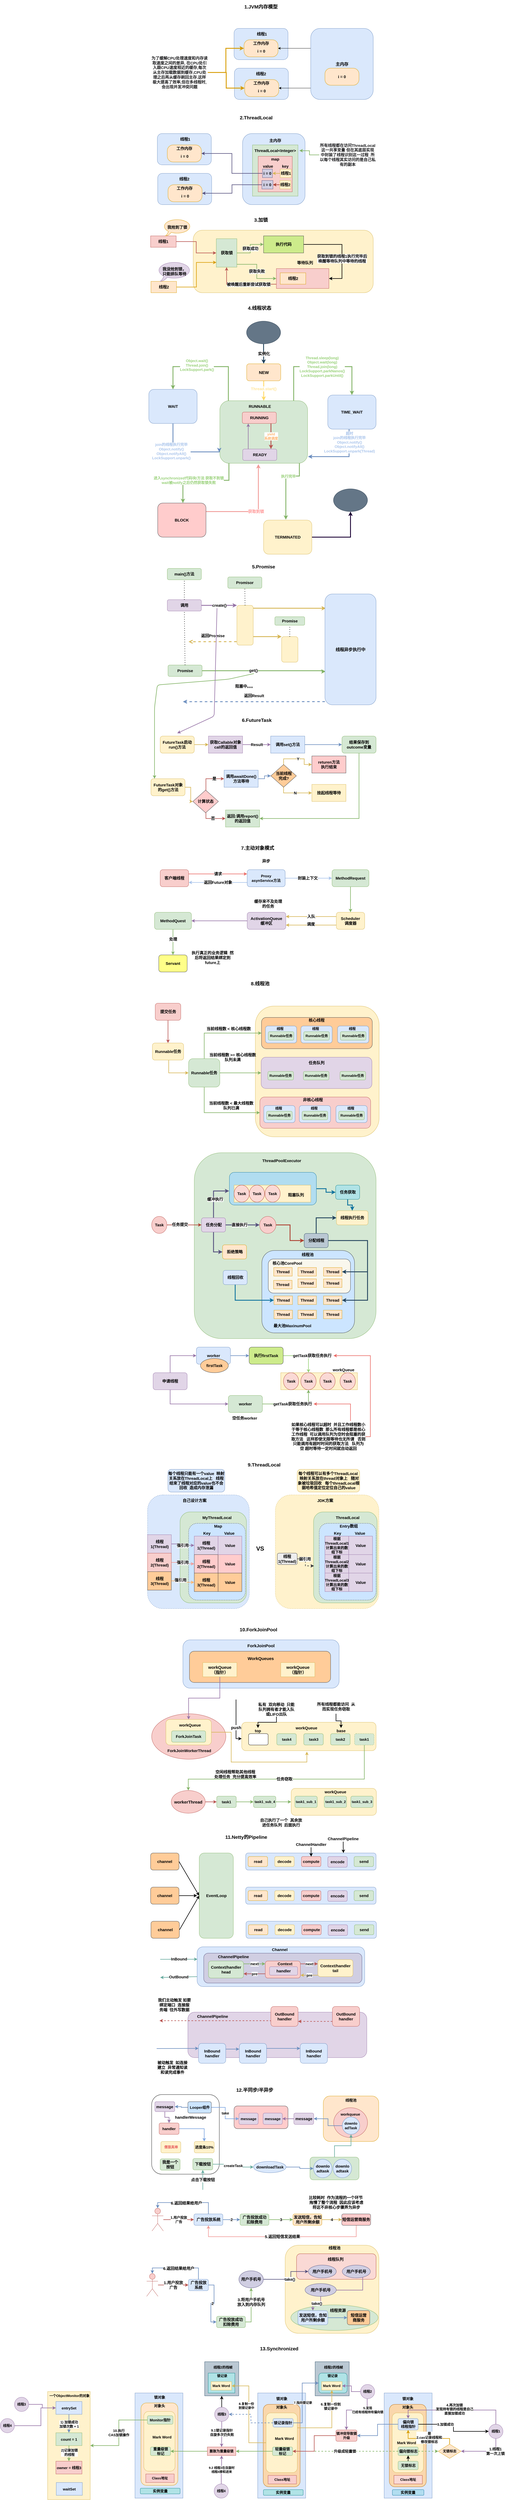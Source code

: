 <mxfile version="14.5.1" type="device" pages="5"><diagram id="yAcSx-bVGGeXxC3kTNTU" name="并发"><mxGraphModel dx="1749" dy="497" grid="1" gridSize="10" guides="1" tooltips="1" connect="1" arrows="1" fold="1" page="1" pageScale="1" pageWidth="827" pageHeight="1169" math="0" shadow="0"><root><mxCell id="0"/><mxCell id="1" parent="0"/><mxCell id="H1VAA2k99MQ_E_FY12Hl-34" value="" style="rounded=0;whiteSpace=wrap;html=1;fillColor=#dae8fc;strokeColor=#6c8ebf;" vertex="1" parent="1"><mxGeometry x="838.58" y="8440" width="168.75" height="370" as="geometry"/></mxCell><mxCell id="H1VAA2k99MQ_E_FY12Hl-32" value="" style="rounded=0;whiteSpace=wrap;html=1;fillColor=#dae8fc;strokeColor=#6c8ebf;" vertex="1" parent="1"><mxGeometry x="393.37" y="8440" width="168.75" height="370" as="geometry"/></mxCell><mxCell id="H1VAA2k99MQ_E_FY12Hl-31" value="" style="rounded=0;whiteSpace=wrap;html=1;fillColor=#dae8fc;strokeColor=#6c8ebf;" vertex="1" parent="1"><mxGeometry x="-38.75" y="8440" width="168.75" height="370" as="geometry"/></mxCell><mxCell id="EcgUOOnct-eWYe9NEMOH-81" value="" style="rounded=1;whiteSpace=wrap;html=1;fillColor=#ffe6cc;strokeColor=#d79b00;" vertex="1" parent="1"><mxGeometry x="-17.75" y="8475" width="130" height="290" as="geometry"/></mxCell><mxCell id="EcgUOOnct-eWYe9NEMOH-82" value="" style="rounded=1;whiteSpace=wrap;html=1;fillColor=#fff2cc;strokeColor=#d6b656;" vertex="1" parent="1"><mxGeometry x="-7.75" y="8505" width="110" height="210" as="geometry"/></mxCell><mxCell id="H1VAA2k99MQ_E_FY12Hl-8" value="" style="rounded=0;whiteSpace=wrap;html=1;fillColor=#bac8d3;strokeColor=#23445d;" vertex="1" parent="1"><mxGeometry x="206.63" y="8330" width="120" height="120" as="geometry"/></mxCell><mxCell id="H1VAA2k99MQ_E_FY12Hl-15" value="" style="rounded=0;whiteSpace=wrap;html=1;fillColor=#b0e3e6;strokeColor=#0e8088;" vertex="1" parent="1"><mxGeometry x="219.13" y="8370" width="93.75" height="70" as="geometry"/></mxCell><mxCell id="H1VAA2k99MQ_E_FY12Hl-1" value="" style="rounded=0;whiteSpace=wrap;html=1;fillColor=#bac8d3;strokeColor=#23445d;" vertex="1" parent="1"><mxGeometry x="595.5" y="8330" width="120" height="120" as="geometry"/></mxCell><mxCell id="EcgUOOnct-eWYe9NEMOH-35" value="" style="rounded=1;whiteSpace=wrap;html=1;fillColor=#fad7ac;strokeColor=#b46504;" vertex="1" parent="1"><mxGeometry x="412.75" y="8480" width="130" height="290" as="geometry"/></mxCell><mxCell id="H1VAA2k99MQ_E_FY12Hl-14" style="edgeStyle=orthogonalEdgeStyle;rounded=0;orthogonalLoop=1;jettySize=auto;html=1;exitX=0;exitY=0.5;exitDx=0;exitDy=0;entryX=1;entryY=0.5;entryDx=0;entryDy=0;strokeWidth=2;fillColor=#fff2cc;strokeColor=#d6b656;" edge="1" parent="1" source="EcgUOOnct-eWYe9NEMOH-39" target="H1VAA2k99MQ_E_FY12Hl-12"><mxGeometry relative="1" as="geometry"/></mxCell><mxCell id="H1VAA2k99MQ_E_FY12Hl-24" value="&lt;b&gt;8.复制一份&lt;br&gt;到锁记录中&lt;/b&gt;" style="edgeLabel;html=1;align=center;verticalAlign=middle;resizable=0;points=[];" vertex="1" connectable="0" parent="H1VAA2k99MQ_E_FY12Hl-14"><mxGeometry x="0.196" relative="1" as="geometry"><mxPoint x="-9.33" y="1.08" as="offset"/></mxGeometry></mxCell><mxCell id="EcgUOOnct-eWYe9NEMOH-39" value="" style="rounded=1;whiteSpace=wrap;html=1;fillColor=#fff2cc;strokeColor=#d6b656;" vertex="1" parent="1"><mxGeometry x="422.75" y="8510" width="110" height="210" as="geometry"/></mxCell><mxCell id="EcgUOOnct-eWYe9NEMOH-69" value="" style="rounded=1;whiteSpace=wrap;html=1;fillColor=#b0e3e6;strokeColor=#0e8088;" vertex="1" parent="1"><mxGeometry x="608.25" y="8370" width="100" height="70" as="geometry"/></mxCell><mxCell id="EcgUOOnct-eWYe9NEMOH-74" style="edgeStyle=orthogonalEdgeStyle;rounded=0;orthogonalLoop=1;jettySize=auto;html=1;exitX=1;exitY=0.25;exitDx=0;exitDy=0;entryX=0.5;entryY=1;entryDx=0;entryDy=0;strokeWidth=2;fillColor=#fff2cc;strokeColor=#d6b656;" edge="1" parent="1" source="EcgUOOnct-eWYe9NEMOH-39" target="EcgUOOnct-eWYe9NEMOH-72"><mxGeometry relative="1" as="geometry"><Array as="points"><mxPoint x="654" y="8563"/></Array></mxGeometry></mxCell><mxCell id="EcgUOOnct-eWYe9NEMOH-75" value="&lt;b style=&quot;font-size: 12px&quot;&gt;6.复制一份到&lt;br&gt;锁记录中&lt;/b&gt;" style="edgeLabel;html=1;align=center;verticalAlign=middle;resizable=0;points=[];" vertex="1" connectable="0" parent="EcgUOOnct-eWYe9NEMOH-74"><mxGeometry x="0.518" y="4" relative="1" as="geometry"><mxPoint x="-0.69" y="-4.5" as="offset"/></mxGeometry></mxCell><mxCell id="qsoDUB9eCX-gs8HKkw8A-46" value="" style="rounded=1;whiteSpace=wrap;html=1;fillColor=#fff2cc;strokeColor=#d6b656;" parent="1" vertex="1"><mxGeometry x="490" y="7920" width="330" height="310" as="geometry"/></mxCell><mxCell id="qsoDUB9eCX-gs8HKkw8A-58" value="" style="ellipse;whiteSpace=wrap;html=1;fillColor=#d5e8d4;strokeColor=#82b366;" parent="1" vertex="1"><mxGeometry x="510" y="8130" width="306.88" height="90" as="geometry"/></mxCell><mxCell id="qsoDUB9eCX-gs8HKkw8A-47" value="" style="rounded=1;whiteSpace=wrap;html=1;fillColor=#fad9d5;strokeColor=#ae4132;" parent="1" vertex="1"><mxGeometry x="530" y="7950" width="280" height="90" as="geometry"/></mxCell><mxCell id="U-ypmnChq4OEsgrqI3cm-127" value="" style="rounded=1;whiteSpace=wrap;html=1;fillColor=#ffe6cc;strokeColor=#d79b00;" parent="1" vertex="1"><mxGeometry x="624.25" y="7395" width="195.13" height="160" as="geometry"/></mxCell><mxCell id="U-ypmnChq4OEsgrqI3cm-149" value="" style="ellipse;whiteSpace=wrap;html=1;fillColor=#f8cecc;strokeColor=#b85450;" parent="1" vertex="1"><mxGeometry x="660.69" y="7436.25" width="119.31" height="105" as="geometry"/></mxCell><mxCell id="U-ypmnChq4OEsgrqI3cm-154" style="edgeStyle=orthogonalEdgeStyle;rounded=0;orthogonalLoop=1;jettySize=auto;html=1;entryX=0.5;entryY=1;entryDx=0;entryDy=0;strokeColor=#67AB9F;strokeWidth=2;" parent="1" source="U-ypmnChq4OEsgrqI3cm-128" target="U-ypmnChq4OEsgrqI3cm-148" edge="1"><mxGeometry relative="1" as="geometry"/></mxCell><mxCell id="U-ypmnChq4OEsgrqI3cm-128" value="" style="rounded=1;whiteSpace=wrap;html=1;fillColor=#d5e8d4;strokeColor=#82b366;" parent="1" vertex="1"><mxGeometry x="577.25" y="7610" width="172.75" height="80" as="geometry"/></mxCell><mxCell id="U-ypmnChq4OEsgrqI3cm-65" value="" style="rounded=1;whiteSpace=wrap;html=1;fillColor=#dae8fc;strokeColor=#6c8ebf;" parent="1" vertex="1"><mxGeometry x="180" y="6870" width="590" height="140" as="geometry"/></mxCell><mxCell id="U-ypmnChq4OEsgrqI3cm-117" value="" style="rounded=1;whiteSpace=wrap;html=1;fillColor=#d0cee2;strokeColor=#56517e;" parent="1" vertex="1"><mxGeometry x="203.25" y="6892.5" width="557" height="105" as="geometry"/></mxCell><mxCell id="NA-tC7pbuzr3yqVrOqME-12" value="" style="ellipse;whiteSpace=wrap;html=1;fillColor=#f8cecc;strokeColor=#b85450;" parent="1" vertex="1"><mxGeometry x="20" y="6050" width="261.25" height="160" as="geometry"/></mxCell><mxCell id="Vpcj8apOcBWbQt3CHoXt-13" value="&lt;font style=&quot;font-size: 14px&quot;&gt;&lt;b&gt;返回Future对象&lt;/b&gt;&lt;/font&gt;" style="edgeStyle=orthogonalEdgeStyle;rounded=0;orthogonalLoop=1;jettySize=auto;html=1;entryX=1;entryY=0.75;entryDx=0;entryDy=0;strokeWidth=2;fillColor=#cce5ff;strokeColor=#A9C4EB;" parent="1" source="Vpcj8apOcBWbQt3CHoXt-3" target="Vpcj8apOcBWbQt3CHoXt-2" edge="1"><mxGeometry relative="1" as="geometry"><Array as="points"><mxPoint x="250" y="3125"/><mxPoint x="250" y="3125"/></Array></mxGeometry></mxCell><mxCell id="Vpcj8apOcBWbQt3CHoXt-16" style="edgeStyle=orthogonalEdgeStyle;rounded=0;orthogonalLoop=1;jettySize=auto;html=1;strokeColor=#A9C4EB;strokeWidth=2;" parent="1" source="Vpcj8apOcBWbQt3CHoXt-3" target="Vpcj8apOcBWbQt3CHoXt-4" edge="1"><mxGeometry relative="1" as="geometry"/></mxCell><mxCell id="Vpcj8apOcBWbQt3CHoXt-17" value="&lt;font style=&quot;font-size: 14px&quot;&gt;&lt;b&gt;封装上下文&lt;/b&gt;&lt;/font&gt;" style="edgeLabel;html=1;align=center;verticalAlign=middle;resizable=0;points=[];" parent="Vpcj8apOcBWbQt3CHoXt-16" vertex="1" connectable="0"><mxGeometry x="-0.192" relative="1" as="geometry"><mxPoint x="12.33" as="offset"/></mxGeometry></mxCell><mxCell id="Vpcj8apOcBWbQt3CHoXt-3" value="&lt;font style=&quot;font-size: 13px&quot;&gt;&lt;b&gt;Proxy&lt;br&gt;asynService方法&lt;br&gt;&lt;/b&gt;&lt;/font&gt;" style="rounded=1;whiteSpace=wrap;html=1;fillColor=#dae8fc;strokeColor=#6c8ebf;" parent="1" vertex="1"><mxGeometry x="356.25" y="3080" width="133.75" height="60" as="geometry"/></mxCell><mxCell id="A_f6tdKAF-22prSIdA6O-15" value="" style="rounded=1;whiteSpace=wrap;html=1;fillColor=#dae8fc;strokeColor=#6c8ebf;" parent="1" vertex="1"><mxGeometry x="311.25" y="260" width="190" height="110" as="geometry"/></mxCell><mxCell id="A_f6tdKAF-22prSIdA6O-2" value="" style="rounded=1;whiteSpace=wrap;html=1;fillColor=#dae8fc;strokeColor=#6c8ebf;" parent="1" vertex="1"><mxGeometry x="310" y="120" width="190" height="110" as="geometry"/></mxCell><mxCell id="A_f6tdKAF-22prSIdA6O-27" value="" style="rounded=1;whiteSpace=wrap;html=1;fillColor=#ffe6cc;strokeColor=#d79b00;arcSize=34;" parent="1" vertex="1"><mxGeometry x="345" y="160" width="120" height="60" as="geometry"/></mxCell><mxCell id="A_f6tdKAF-22prSIdA6O-1" value="&lt;font size=&quot;1&quot;&gt;&lt;b style=&quot;font-size: 17px&quot;&gt;1.JVM内存模型&lt;/b&gt;&lt;/font&gt;" style="text;html=1;strokeColor=none;fillColor=none;align=center;verticalAlign=middle;whiteSpace=wrap;rounded=0;" parent="1" vertex="1"><mxGeometry x="320" y="20" width="170" height="50" as="geometry"/></mxCell><mxCell id="A_f6tdKAF-22prSIdA6O-28" style="edgeStyle=orthogonalEdgeStyle;rounded=0;orthogonalLoop=1;jettySize=auto;html=1;entryX=1;entryY=0.5;entryDx=0;entryDy=0;" parent="1" source="A_f6tdKAF-22prSIdA6O-4" target="A_f6tdKAF-22prSIdA6O-27" edge="1"><mxGeometry relative="1" as="geometry"><Array as="points"><mxPoint x="597.5" y="190"/><mxPoint x="597.5" y="190"/></Array></mxGeometry></mxCell><mxCell id="A_f6tdKAF-22prSIdA6O-30" style="edgeStyle=orthogonalEdgeStyle;rounded=0;orthogonalLoop=1;jettySize=auto;html=1;entryX=1;entryY=0.5;entryDx=0;entryDy=0;" parent="1" source="A_f6tdKAF-22prSIdA6O-4" target="A_f6tdKAF-22prSIdA6O-16" edge="1"><mxGeometry relative="1" as="geometry"><Array as="points"><mxPoint x="597.5" y="330"/><mxPoint x="597.5" y="330"/></Array></mxGeometry></mxCell><mxCell id="A_f6tdKAF-22prSIdA6O-4" value="&lt;font size=&quot;1&quot;&gt;&lt;b style=&quot;font-size: 15px&quot;&gt;主内存&lt;/b&gt;&lt;/font&gt;" style="rounded=1;whiteSpace=wrap;html=1;fillColor=#dae8fc;strokeColor=#6c8ebf;" parent="1" vertex="1"><mxGeometry x="580" y="120" width="220" height="250" as="geometry"/></mxCell><mxCell id="A_f6tdKAF-22prSIdA6O-8" value="&lt;font style=&quot;font-size: 14px&quot;&gt;&lt;b&gt;线程1&lt;/b&gt;&lt;/font&gt;" style="text;html=1;strokeColor=none;fillColor=none;align=center;verticalAlign=middle;whiteSpace=wrap;rounded=0;" parent="1" vertex="1"><mxGeometry x="377.5" y="130" width="60" height="20" as="geometry"/></mxCell><mxCell id="A_f6tdKAF-22prSIdA6O-11" value="&lt;b&gt;&lt;font style=&quot;font-size: 14px&quot;&gt;i = 0&lt;/font&gt;&lt;/b&gt;" style="text;html=1;strokeColor=none;fillColor=none;align=center;verticalAlign=middle;whiteSpace=wrap;rounded=0;" parent="1" vertex="1"><mxGeometry x="376.25" y="190" width="60" height="20" as="geometry"/></mxCell><mxCell id="A_f6tdKAF-22prSIdA6O-12" value="&lt;font size=&quot;1&quot;&gt;&lt;b style=&quot;font-size: 14px&quot;&gt;工作内存&lt;/b&gt;&lt;/font&gt;" style="text;html=1;strokeColor=none;fillColor=none;align=center;verticalAlign=middle;whiteSpace=wrap;rounded=0;" parent="1" vertex="1"><mxGeometry x="375" y="165" width="60" height="15" as="geometry"/></mxCell><mxCell id="A_f6tdKAF-22prSIdA6O-16" value="" style="rounded=1;whiteSpace=wrap;html=1;fillColor=#ffe6cc;strokeColor=#d79b00;arcSize=34;" parent="1" vertex="1"><mxGeometry x="347.5" y="300" width="120" height="60" as="geometry"/></mxCell><mxCell id="A_f6tdKAF-22prSIdA6O-17" value="&lt;font style=&quot;font-size: 14px&quot;&gt;&lt;b&gt;线程2&lt;/b&gt;&lt;/font&gt;" style="text;html=1;strokeColor=none;fillColor=none;align=center;verticalAlign=middle;whiteSpace=wrap;rounded=0;" parent="1" vertex="1"><mxGeometry x="375" y="270" width="60" height="20" as="geometry"/></mxCell><mxCell id="A_f6tdKAF-22prSIdA6O-18" value="&lt;b&gt;&lt;font style=&quot;font-size: 14px&quot;&gt;i = 0&lt;/font&gt;&lt;/b&gt;" style="text;html=1;strokeColor=none;fillColor=none;align=center;verticalAlign=middle;whiteSpace=wrap;rounded=0;" parent="1" vertex="1"><mxGeometry x="377.5" y="330" width="60" height="20" as="geometry"/></mxCell><mxCell id="A_f6tdKAF-22prSIdA6O-19" value="&lt;font size=&quot;1&quot;&gt;&lt;b style=&quot;font-size: 14px&quot;&gt;工作内存&lt;/b&gt;&lt;/font&gt;" style="text;html=1;strokeColor=none;fillColor=none;align=center;verticalAlign=middle;whiteSpace=wrap;rounded=0;" parent="1" vertex="1"><mxGeometry x="376.25" y="305" width="60" height="15" as="geometry"/></mxCell><mxCell id="A_f6tdKAF-22prSIdA6O-32" style="edgeStyle=orthogonalEdgeStyle;rounded=0;orthogonalLoop=1;jettySize=auto;html=1;strokeWidth=3;fillColor=#ffe6cc;strokeColor=#d79b00;" parent="1" source="A_f6tdKAF-22prSIdA6O-31" target="A_f6tdKAF-22prSIdA6O-27" edge="1"><mxGeometry relative="1" as="geometry"/></mxCell><mxCell id="A_f6tdKAF-22prSIdA6O-33" style="edgeStyle=orthogonalEdgeStyle;rounded=0;orthogonalLoop=1;jettySize=auto;html=1;strokeWidth=3;fillColor=#ffe6cc;strokeColor=#d79b00;" parent="1" source="A_f6tdKAF-22prSIdA6O-31" target="A_f6tdKAF-22prSIdA6O-16" edge="1"><mxGeometry relative="1" as="geometry"/></mxCell><mxCell id="A_f6tdKAF-22prSIdA6O-31" value="&lt;span style=&quot;color: rgb(29 , 29 , 31) ; font-family: &amp;#34;sourcesanspro&amp;#34; , , &amp;#34;pingfang sc&amp;#34; , &amp;#34;apple color emoji&amp;#34; , &amp;#34;blinkmacsystemfont&amp;#34; , &amp;#34;helvetica&amp;#34; , &amp;#34;arial&amp;#34; , &amp;#34;segoe ui emoji&amp;#34; , &amp;#34;segoe ui symbol&amp;#34; , &amp;#34;microsoft yahei&amp;#34; , , , &amp;#34;heiti&amp;#34; , sans-serif , &amp;#34;simsun&amp;#34; , , serif ; background-color: rgb(255 , 255 , 255)&quot;&gt;&lt;font style=&quot;font-size: 14px&quot;&gt;&lt;b&gt;为了缓解CPU处理速度和内存读取速度之间的差异, 在CPU处引入跟CPU速度相近的缓存,每次从主存加载数据到缓存,CPU处理之后再从缓存刷回主存.这样极大提高了效率,但在多线程时,会出现并发冲突问题&lt;/b&gt;&lt;/font&gt;&lt;/span&gt;" style="text;html=1;strokeColor=none;fillColor=none;align=center;verticalAlign=middle;whiteSpace=wrap;rounded=0;" parent="1" vertex="1"><mxGeometry x="17.5" y="190" width="200" height="170" as="geometry"/></mxCell><mxCell id="A_f6tdKAF-22prSIdA6O-47" value="" style="rounded=1;whiteSpace=wrap;html=1;fillColor=#dae8fc;strokeColor=#6c8ebf;" parent="1" vertex="1"><mxGeometry x="41.25" y="630" width="190" height="110" as="geometry"/></mxCell><mxCell id="A_f6tdKAF-22prSIdA6O-48" value="" style="rounded=1;whiteSpace=wrap;html=1;fillColor=#dae8fc;strokeColor=#6c8ebf;" parent="1" vertex="1"><mxGeometry x="40" y="490" width="190" height="110" as="geometry"/></mxCell><mxCell id="A_f6tdKAF-22prSIdA6O-49" value="" style="rounded=1;whiteSpace=wrap;html=1;fillColor=#ffe6cc;strokeColor=#d79b00;arcSize=34;" parent="1" vertex="1"><mxGeometry x="75" y="530" width="120" height="60" as="geometry"/></mxCell><mxCell id="A_f6tdKAF-22prSIdA6O-50" value="&lt;font size=&quot;1&quot;&gt;&lt;b style=&quot;font-size: 17px&quot;&gt;2.ThreadLocal&lt;/b&gt;&lt;/font&gt;" style="text;html=1;strokeColor=none;fillColor=none;align=center;verticalAlign=middle;whiteSpace=wrap;rounded=0;" parent="1" vertex="1"><mxGeometry x="302.5" y="410" width="170" height="50" as="geometry"/></mxCell><mxCell id="A_f6tdKAF-22prSIdA6O-53" value="" style="rounded=1;whiteSpace=wrap;html=1;fillColor=#dae8fc;strokeColor=#6c8ebf;" parent="1" vertex="1"><mxGeometry x="340" y="490" width="220" height="250" as="geometry"/></mxCell><mxCell id="A_f6tdKAF-22prSIdA6O-55" value="&lt;b&gt;&lt;font style=&quot;font-size: 14px&quot;&gt;i = 0&lt;/font&gt;&lt;/b&gt;" style="text;html=1;strokeColor=none;fillColor=none;align=center;verticalAlign=middle;whiteSpace=wrap;rounded=0;" parent="1" vertex="1"><mxGeometry x="106.25" y="560" width="60" height="20" as="geometry"/></mxCell><mxCell id="A_f6tdKAF-22prSIdA6O-56" value="&lt;font size=&quot;1&quot;&gt;&lt;b style=&quot;font-size: 14px&quot;&gt;工作内存&lt;/b&gt;&lt;/font&gt;" style="text;html=1;strokeColor=none;fillColor=none;align=center;verticalAlign=middle;whiteSpace=wrap;rounded=0;" parent="1" vertex="1"><mxGeometry x="105" y="535" width="60" height="15" as="geometry"/></mxCell><mxCell id="A_f6tdKAF-22prSIdA6O-57" value="" style="rounded=1;whiteSpace=wrap;html=1;fillColor=#ffe6cc;strokeColor=#d79b00;arcSize=34;" parent="1" vertex="1"><mxGeometry x="77.5" y="670" width="120" height="60" as="geometry"/></mxCell><mxCell id="A_f6tdKAF-22prSIdA6O-58" value="&lt;font style=&quot;font-size: 14px&quot;&gt;&lt;b&gt;线程2&lt;/b&gt;&lt;/font&gt;" style="text;html=1;strokeColor=none;fillColor=none;align=center;verticalAlign=middle;whiteSpace=wrap;rounded=0;" parent="1" vertex="1"><mxGeometry x="105" y="640" width="60" height="20" as="geometry"/></mxCell><mxCell id="A_f6tdKAF-22prSIdA6O-59" value="&lt;b&gt;&lt;font style=&quot;font-size: 14px&quot;&gt;i = 0&lt;/font&gt;&lt;/b&gt;" style="text;html=1;strokeColor=none;fillColor=none;align=center;verticalAlign=middle;whiteSpace=wrap;rounded=0;" parent="1" vertex="1"><mxGeometry x="107.5" y="700" width="60" height="20" as="geometry"/></mxCell><mxCell id="A_f6tdKAF-22prSIdA6O-60" value="&lt;font size=&quot;1&quot;&gt;&lt;b style=&quot;font-size: 14px&quot;&gt;工作内存&lt;/b&gt;&lt;/font&gt;" style="text;html=1;strokeColor=none;fillColor=none;align=center;verticalAlign=middle;whiteSpace=wrap;rounded=0;" parent="1" vertex="1"><mxGeometry x="106.25" y="675" width="60" height="15" as="geometry"/></mxCell><mxCell id="A_f6tdKAF-22prSIdA6O-61" value="&lt;font style=&quot;font-size: 14px&quot;&gt;&lt;b&gt;线程1&lt;/b&gt;&lt;/font&gt;" style="text;html=1;strokeColor=none;fillColor=none;align=center;verticalAlign=middle;whiteSpace=wrap;rounded=0;" parent="1" vertex="1"><mxGeometry x="107.5" y="500" width="60" height="20" as="geometry"/></mxCell><mxCell id="A_f6tdKAF-22prSIdA6O-62" value="&lt;span style=&quot;font-size: 14px&quot;&gt;&lt;b&gt;主内存&lt;/b&gt;&lt;/span&gt;" style="text;html=1;strokeColor=none;fillColor=none;align=center;verticalAlign=middle;whiteSpace=wrap;rounded=0;" parent="1" vertex="1"><mxGeometry x="425" y="505" width="60" height="20" as="geometry"/></mxCell><mxCell id="A_f6tdKAF-22prSIdA6O-63" value="" style="rounded=0;whiteSpace=wrap;html=1;fillColor=#d5e8d4;strokeColor=#82b366;" parent="1" vertex="1"><mxGeometry x="375" y="530" width="160" height="180" as="geometry"/></mxCell><mxCell id="A_f6tdKAF-22prSIdA6O-64" value="" style="rounded=0;whiteSpace=wrap;html=1;fillColor=#f8cecc;strokeColor=#b85450;" parent="1" vertex="1"><mxGeometry x="395" y="570" width="120" height="125" as="geometry"/></mxCell><mxCell id="A_f6tdKAF-22prSIdA6O-74" style="edgeStyle=orthogonalEdgeStyle;rounded=0;orthogonalLoop=1;jettySize=auto;html=1;entryX=1;entryY=0.5;entryDx=0;entryDy=0;strokeWidth=2;fillColor=#d0cee2;strokeColor=#56517e;" parent="1" source="A_f6tdKAF-22prSIdA6O-65" target="A_f6tdKAF-22prSIdA6O-49" edge="1"><mxGeometry relative="1" as="geometry"/></mxCell><mxCell id="A_f6tdKAF-22prSIdA6O-65" value="&lt;font size=&quot;1&quot;&gt;&lt;b style=&quot;font-size: 14px&quot;&gt;i = 0&lt;/b&gt;&lt;/font&gt;" style="rounded=0;whiteSpace=wrap;html=1;fillColor=#d0cee2;strokeColor=#56517e;" parent="1" vertex="1"><mxGeometry x="410" y="615" width="35" height="30" as="geometry"/></mxCell><mxCell id="A_f6tdKAF-22prSIdA6O-73" style="edgeStyle=orthogonalEdgeStyle;rounded=0;orthogonalLoop=1;jettySize=auto;html=1;entryX=1;entryY=0.5;entryDx=0;entryDy=0;strokeWidth=2;fillColor=#d0cee2;strokeColor=#56517e;" parent="1" source="A_f6tdKAF-22prSIdA6O-67" target="A_f6tdKAF-22prSIdA6O-57" edge="1"><mxGeometry relative="1" as="geometry"/></mxCell><mxCell id="A_f6tdKAF-22prSIdA6O-67" value="&lt;font size=&quot;1&quot;&gt;&lt;b style=&quot;font-size: 14px&quot;&gt;i = 0&lt;/b&gt;&lt;/font&gt;" style="rounded=0;whiteSpace=wrap;html=1;fillColor=#d0cee2;strokeColor=#56517e;" parent="1" vertex="1"><mxGeometry x="408" y="655" width="39" height="30" as="geometry"/></mxCell><mxCell id="A_f6tdKAF-22prSIdA6O-72" value="" style="edgeStyle=orthogonalEdgeStyle;rounded=0;orthogonalLoop=1;jettySize=auto;html=1;strokeWidth=2;fillColor=#fff2cc;strokeColor=#d6b656;" parent="1" source="A_f6tdKAF-22prSIdA6O-68" edge="1"><mxGeometry relative="1" as="geometry"><mxPoint x="445" y="630" as="targetPoint"/><Array as="points"><mxPoint x="445" y="630"/></Array></mxGeometry></mxCell><mxCell id="A_f6tdKAF-22prSIdA6O-68" value="&lt;font size=&quot;1&quot;&gt;&lt;b style=&quot;font-size: 14px&quot;&gt;线程1&lt;/b&gt;&lt;/font&gt;" style="rounded=0;whiteSpace=wrap;html=1;fillColor=#fff2cc;strokeColor=#d6b656;" parent="1" vertex="1"><mxGeometry x="472.5" y="615" width="39" height="30" as="geometry"/></mxCell><mxCell id="A_f6tdKAF-22prSIdA6O-71" value="" style="edgeStyle=orthogonalEdgeStyle;rounded=0;orthogonalLoop=1;jettySize=auto;html=1;strokeWidth=2;fillColor=#fad9d5;strokeColor=#ae4132;" parent="1" source="A_f6tdKAF-22prSIdA6O-70" target="A_f6tdKAF-22prSIdA6O-67" edge="1"><mxGeometry relative="1" as="geometry"/></mxCell><mxCell id="A_f6tdKAF-22prSIdA6O-70" value="&lt;font size=&quot;1&quot;&gt;&lt;b style=&quot;font-size: 14px&quot;&gt;线程2&lt;/b&gt;&lt;/font&gt;" style="rounded=0;whiteSpace=wrap;html=1;fillColor=#fff2cc;strokeColor=#d6b656;" parent="1" vertex="1"><mxGeometry x="471.25" y="655" width="39" height="30" as="geometry"/></mxCell><mxCell id="A_f6tdKAF-22prSIdA6O-80" style="edgeStyle=orthogonalEdgeStyle;rounded=0;orthogonalLoop=1;jettySize=auto;html=1;strokeWidth=2;fillColor=#d5e8d4;strokeColor=#82b366;" parent="1" source="A_f6tdKAF-22prSIdA6O-75" edge="1"><mxGeometry relative="1" as="geometry"><mxPoint x="540" y="550" as="targetPoint"/></mxGeometry></mxCell><mxCell id="A_f6tdKAF-22prSIdA6O-75" value="&lt;span style=&quot;color: rgb(29 , 29 , 31) ; font-family: &amp;#34;sourcesanspro&amp;#34; , , &amp;#34;pingfang sc&amp;#34; , &amp;#34;apple color emoji&amp;#34; , &amp;#34;blinkmacsystemfont&amp;#34; , &amp;#34;helvetica&amp;#34; , &amp;#34;arial&amp;#34; , &amp;#34;segoe ui emoji&amp;#34; , &amp;#34;segoe ui symbol&amp;#34; , &amp;#34;microsoft yahei&amp;#34; , , , &amp;#34;heiti&amp;#34; , sans-serif , &amp;#34;simsun&amp;#34; , , serif ; background-color: rgb(255 , 255 , 255)&quot;&gt;&lt;font style=&quot;font-size: 14px&quot;&gt;&lt;b&gt;所有线程都在访问ThreadLocal这一共享变量 但在其底层实现中封装了线程识别这一过程&amp;nbsp; 所以每个线程其实访问的是自己私有的副本&lt;/b&gt;&lt;/font&gt;&lt;/span&gt;" style="text;html=1;strokeColor=none;fillColor=none;align=center;verticalAlign=middle;whiteSpace=wrap;rounded=0;" parent="1" vertex="1"><mxGeometry x="610" y="485" width="200" height="160" as="geometry"/></mxCell><mxCell id="A_f6tdKAF-22prSIdA6O-76" value="&lt;font size=&quot;1&quot;&gt;&lt;b style=&quot;font-size: 14px&quot;&gt;ThreadLocal&amp;lt;Integer&amp;gt;&lt;/b&gt;&lt;/font&gt;" style="text;html=1;strokeColor=none;fillColor=none;align=center;verticalAlign=middle;whiteSpace=wrap;rounded=0;" parent="1" vertex="1"><mxGeometry x="385" y="540" width="140" height="20" as="geometry"/></mxCell><mxCell id="A_f6tdKAF-22prSIdA6O-79" value="&lt;span style=&quot;font-size: 14px&quot;&gt;&lt;b&gt;map&lt;/b&gt;&lt;/span&gt;" style="text;html=1;strokeColor=none;fillColor=none;align=center;verticalAlign=middle;whiteSpace=wrap;rounded=0;" parent="1" vertex="1"><mxGeometry x="425" y="570" width="60" height="20" as="geometry"/></mxCell><mxCell id="A_f6tdKAF-22prSIdA6O-81" value="&lt;span style=&quot;font-size: 14px&quot;&gt;&lt;b&gt;key&lt;/b&gt;&lt;/span&gt;" style="text;html=1;strokeColor=none;fillColor=none;align=center;verticalAlign=middle;whiteSpace=wrap;rounded=0;" parent="1" vertex="1"><mxGeometry x="471" y="595" width="39.25" height="20" as="geometry"/></mxCell><mxCell id="A_f6tdKAF-22prSIdA6O-82" value="&lt;span style=&quot;font-size: 14px&quot;&gt;&lt;b&gt;value&lt;/b&gt;&lt;/span&gt;" style="text;html=1;strokeColor=none;fillColor=none;align=center;verticalAlign=middle;whiteSpace=wrap;rounded=0;" parent="1" vertex="1"><mxGeometry x="410" y="595" width="39.25" height="20" as="geometry"/></mxCell><mxCell id="A_f6tdKAF-22prSIdA6O-85" value="" style="rounded=1;whiteSpace=wrap;html=1;fillColor=#fff2cc;strokeColor=#d6b656;" parent="1" vertex="1"><mxGeometry x="166.25" y="830" width="633.75" height="220" as="geometry"/></mxCell><mxCell id="A_f6tdKAF-22prSIdA6O-92" style="edgeStyle=orthogonalEdgeStyle;rounded=0;orthogonalLoop=1;jettySize=auto;html=1;strokeWidth=2;fillColor=#f8cecc;strokeColor=#b85450;" parent="1" source="A_f6tdKAF-22prSIdA6O-86" target="A_f6tdKAF-22prSIdA6O-89" edge="1"><mxGeometry relative="1" as="geometry"/></mxCell><mxCell id="A_f6tdKAF-22prSIdA6O-86" value="&lt;font style=&quot;font-size: 14px&quot;&gt;&lt;b&gt;线程1&lt;/b&gt;&lt;/font&gt;" style="rounded=0;whiteSpace=wrap;html=1;fillColor=#f8cecc;strokeColor=#b85450;" parent="1" vertex="1"><mxGeometry x="16.25" y="850" width="90" height="40" as="geometry"/></mxCell><mxCell id="A_f6tdKAF-22prSIdA6O-87" value="&lt;font size=&quot;1&quot;&gt;&lt;b style=&quot;font-size: 17px&quot;&gt;3.加锁&lt;/b&gt;&lt;/font&gt;" style="text;html=1;strokeColor=none;fillColor=none;align=center;verticalAlign=middle;whiteSpace=wrap;rounded=0;" parent="1" vertex="1"><mxGeometry x="320" y="770" width="170" height="50" as="geometry"/></mxCell><mxCell id="A_f6tdKAF-22prSIdA6O-95" style="edgeStyle=orthogonalEdgeStyle;rounded=0;orthogonalLoop=1;jettySize=auto;html=1;entryX=0.007;entryY=0.834;entryDx=0;entryDy=0;entryPerimeter=0;strokeWidth=2;fillColor=#ffe6cc;strokeColor=#d79b00;" parent="1" source="A_f6tdKAF-22prSIdA6O-88" target="A_f6tdKAF-22prSIdA6O-89" edge="1"><mxGeometry relative="1" as="geometry"/></mxCell><mxCell id="A_f6tdKAF-22prSIdA6O-88" value="&lt;font style=&quot;font-size: 14px&quot;&gt;&lt;b&gt;线程2&lt;/b&gt;&lt;/font&gt;" style="rounded=0;whiteSpace=wrap;html=1;fillColor=#ffe6cc;strokeColor=#d79b00;" parent="1" vertex="1"><mxGeometry x="17.5" y="1010" width="90" height="40" as="geometry"/></mxCell><mxCell id="A_f6tdKAF-22prSIdA6O-99" value="&lt;font style=&quot;font-size: 14px&quot;&gt;&lt;b&gt;获取成功&lt;/b&gt;&lt;/font&gt;" style="edgeStyle=orthogonalEdgeStyle;rounded=0;orthogonalLoop=1;jettySize=auto;html=1;strokeWidth=2;fillColor=#d5e8d4;strokeColor=#82b366;" parent="1" source="A_f6tdKAF-22prSIdA6O-89" target="A_f6tdKAF-22prSIdA6O-90" edge="1"><mxGeometry relative="1" as="geometry"/></mxCell><mxCell id="A_f6tdKAF-22prSIdA6O-100" value="&lt;font style=&quot;font-size: 14px&quot;&gt;&lt;b&gt;获取失败&lt;/b&gt;&lt;/font&gt;" style="edgeStyle=orthogonalEdgeStyle;rounded=0;orthogonalLoop=1;jettySize=auto;html=1;entryX=0;entryY=0.5;entryDx=0;entryDy=0;strokeWidth=2;fillColor=#d5e8d4;strokeColor=#82b366;" parent="1" source="A_f6tdKAF-22prSIdA6O-89" target="A_f6tdKAF-22prSIdA6O-91" edge="1"><mxGeometry relative="1" as="geometry"><Array as="points"><mxPoint x="390" y="950"/><mxPoint x="390" y="1000"/></Array></mxGeometry></mxCell><mxCell id="A_f6tdKAF-22prSIdA6O-89" value="&lt;font style=&quot;font-size: 14px&quot;&gt;&lt;b&gt;获取锁&lt;/b&gt;&lt;/font&gt;" style="rounded=0;whiteSpace=wrap;html=1;fillColor=#d5e8d4;strokeColor=#82b366;" parent="1" vertex="1"><mxGeometry x="247.5" y="860" width="72.5" height="100" as="geometry"/></mxCell><mxCell id="A_f6tdKAF-22prSIdA6O-101" value="&lt;font style=&quot;font-size: 14px&quot;&gt;&lt;b&gt;获取到锁的线程1执行完毕后&lt;br&gt;唤醒等待队列中等待的线程&lt;/b&gt;&lt;/font&gt;" style="edgeStyle=orthogonalEdgeStyle;rounded=0;orthogonalLoop=1;jettySize=auto;html=1;strokeWidth=2;" parent="1" source="A_f6tdKAF-22prSIdA6O-90" target="A_f6tdKAF-22prSIdA6O-91" edge="1"><mxGeometry x="0.229" relative="1" as="geometry"><Array as="points"><mxPoint x="690" y="880"/><mxPoint x="690" y="1000"/></Array><mxPoint as="offset"/></mxGeometry></mxCell><mxCell id="A_f6tdKAF-22prSIdA6O-90" value="&lt;font style=&quot;font-size: 14px&quot;&gt;&lt;b&gt;执行代码&lt;/b&gt;&lt;/font&gt;" style="rounded=0;whiteSpace=wrap;html=1;fillColor=#cdeb8b;strokeColor=#36393d;" parent="1" vertex="1"><mxGeometry x="414" y="850" width="141" height="60" as="geometry"/></mxCell><mxCell id="A_f6tdKAF-22prSIdA6O-103" style="edgeStyle=orthogonalEdgeStyle;rounded=0;orthogonalLoop=1;jettySize=auto;html=1;entryX=0.5;entryY=1;entryDx=0;entryDy=0;strokeWidth=2;fillColor=#f8cecc;strokeColor=#b85450;" parent="1" source="A_f6tdKAF-22prSIdA6O-91" target="A_f6tdKAF-22prSIdA6O-89" edge="1"><mxGeometry relative="1" as="geometry"><Array as="points"><mxPoint x="284" y="1020"/></Array></mxGeometry></mxCell><mxCell id="A_f6tdKAF-22prSIdA6O-104" value="&lt;font style=&quot;font-size: 14px&quot;&gt;&lt;b&gt;被唤醒后重新尝试获取锁&lt;/b&gt;&lt;/font&gt;" style="edgeLabel;html=1;align=center;verticalAlign=middle;resizable=0;points=[];" parent="A_f6tdKAF-22prSIdA6O-103" vertex="1" connectable="0"><mxGeometry x="-0.167" y="1" relative="1" as="geometry"><mxPoint as="offset"/></mxGeometry></mxCell><mxCell id="A_f6tdKAF-22prSIdA6O-91" value="" style="rounded=0;whiteSpace=wrap;html=1;fillColor=#f8cecc;strokeColor=#b85450;" parent="1" vertex="1"><mxGeometry x="459" y="965" width="185" height="70" as="geometry"/></mxCell><mxCell id="A_f6tdKAF-22prSIdA6O-96" value="&lt;font style=&quot;font-size: 14px&quot;&gt;&lt;b&gt;等待队列&lt;/b&gt;&lt;/font&gt;" style="text;html=1;strokeColor=none;fillColor=none;align=center;verticalAlign=middle;whiteSpace=wrap;rounded=0;" parent="1" vertex="1"><mxGeometry x="525" y="930" width="70" height="30" as="geometry"/></mxCell><mxCell id="A_f6tdKAF-22prSIdA6O-97" value="&lt;font style=&quot;font-size: 14px&quot;&gt;&lt;b&gt;线程2&lt;/b&gt;&lt;/font&gt;" style="rounded=0;whiteSpace=wrap;html=1;fillColor=#ffe6cc;strokeColor=#d79b00;" parent="1" vertex="1"><mxGeometry x="472.5" y="980" width="90" height="40" as="geometry"/></mxCell><mxCell id="A_f6tdKAF-22prSIdA6O-108" value="&lt;font style=&quot;font-size: 14px&quot;&gt;&lt;b&gt;我没抢到锁，&lt;br&gt;只能排队等待&lt;/b&gt;&lt;/font&gt;" style="whiteSpace=wrap;html=1;shape=mxgraph.basic.oval_callout;fillColor=#e1d5e7;strokeColor=#9673a6;" parent="1" vertex="1"><mxGeometry x="40" y="940" width="120" height="70" as="geometry"/></mxCell><mxCell id="A_f6tdKAF-22prSIdA6O-109" value="&lt;font size=&quot;1&quot;&gt;&lt;b style=&quot;font-size: 14px&quot;&gt;我抢到了锁&lt;/b&gt;&lt;/font&gt;" style="whiteSpace=wrap;html=1;shape=mxgraph.basic.oval_callout;fillColor=#ffe6cc;strokeColor=#d79b00;" parent="1" vertex="1"><mxGeometry x="60" y="790" width="100" height="60" as="geometry"/></mxCell><mxCell id="_e2vxYsyDG4G153I4anJ-1" value="&lt;font size=&quot;1&quot;&gt;&lt;b style=&quot;font-size: 17px&quot;&gt;4.线程状态&lt;/b&gt;&lt;/font&gt;" style="text;html=1;strokeColor=none;fillColor=none;align=center;verticalAlign=middle;whiteSpace=wrap;rounded=0;" parent="1" vertex="1"><mxGeometry x="315" y="1080" width="170" height="50" as="geometry"/></mxCell><mxCell id="_e2vxYsyDG4G153I4anJ-5" value="&lt;font style=&quot;font-size: 14px&quot;&gt;&lt;b&gt;实例化&lt;/b&gt;&lt;/font&gt;" style="edgeStyle=orthogonalEdgeStyle;rounded=0;orthogonalLoop=1;jettySize=auto;html=1;strokeWidth=3;fillColor=#bac8d3;strokeColor=#23445d;" parent="1" source="_e2vxYsyDG4G153I4anJ-2" target="_e2vxYsyDG4G153I4anJ-4" edge="1"><mxGeometry relative="1" as="geometry"/></mxCell><mxCell id="_e2vxYsyDG4G153I4anJ-2" value="" style="ellipse;whiteSpace=wrap;html=1;fillColor=#647687;strokeColor=#314354;fontColor=#ffffff;" parent="1" vertex="1"><mxGeometry x="354" y="1150" width="120" height="80" as="geometry"/></mxCell><mxCell id="_e2vxYsyDG4G153I4anJ-7" value="" style="edgeStyle=orthogonalEdgeStyle;rounded=0;orthogonalLoop=1;jettySize=auto;html=1;fillColor=#ffcc99;strokeWidth=3;strokeColor=#FFD966;" parent="1" source="_e2vxYsyDG4G153I4anJ-4" target="_e2vxYsyDG4G153I4anJ-6" edge="1"><mxGeometry relative="1" as="geometry"/></mxCell><mxCell id="_e2vxYsyDG4G153I4anJ-8" value="&lt;font style=&quot;font-size: 14px&quot; color=&quot;#ffe599&quot;&gt;&lt;b&gt;Thread.start()&lt;/b&gt;&lt;/font&gt;" style="edgeLabel;html=1;align=center;verticalAlign=middle;resizable=0;points=[];" parent="_e2vxYsyDG4G153I4anJ-7" vertex="1" connectable="0"><mxGeometry x="-0.208" y="-1" relative="1" as="geometry"><mxPoint as="offset"/></mxGeometry></mxCell><mxCell id="_e2vxYsyDG4G153I4anJ-4" value="&lt;font style=&quot;font-size: 15px&quot;&gt;&lt;b&gt;NEW&lt;/b&gt;&lt;/font&gt;" style="rounded=1;whiteSpace=wrap;html=1;fillColor=#ffe6cc;strokeColor=#d79b00;" parent="1" vertex="1"><mxGeometry x="354.5" y="1300" width="120" height="60" as="geometry"/></mxCell><mxCell id="_e2vxYsyDG4G153I4anJ-17" style="edgeStyle=orthogonalEdgeStyle;rounded=0;orthogonalLoop=1;jettySize=auto;html=1;fillColor=#d5e8d4;strokeColor=#82b366;strokeWidth=3;" parent="1" source="_e2vxYsyDG4G153I4anJ-6" target="_e2vxYsyDG4G153I4anJ-16" edge="1"><mxGeometry relative="1" as="geometry"><Array as="points"><mxPoint x="520" y="1310"/><mxPoint x="725" y="1310"/></Array></mxGeometry></mxCell><mxCell id="_e2vxYsyDG4G153I4anJ-24" value="&lt;font style=&quot;font-size: 13px&quot; color=&quot;#97d077&quot;&gt;&lt;b&gt;Thread.sleep(long)&lt;br&gt;Object.wait(long)&lt;br&gt;Thread.join(long)&lt;br&gt;LockSupport.parkNanos()&lt;br&gt;LockSupport.parkUntil()&lt;/b&gt;&lt;/font&gt;" style="edgeLabel;html=1;align=center;verticalAlign=middle;resizable=0;points=[];" parent="_e2vxYsyDG4G153I4anJ-17" vertex="1" connectable="0"><mxGeometry x="-0.36" y="-4" relative="1" as="geometry"><mxPoint x="84.17" y="-4.0" as="offset"/></mxGeometry></mxCell><mxCell id="_e2vxYsyDG4G153I4anJ-22" style="edgeStyle=orthogonalEdgeStyle;rounded=0;orthogonalLoop=1;jettySize=auto;html=1;entryX=0.5;entryY=0;entryDx=0;entryDy=0;fillColor=#d5e8d4;strokeColor=#82b366;strokeWidth=3;" parent="1" source="_e2vxYsyDG4G153I4anJ-6" target="_e2vxYsyDG4G153I4anJ-21" edge="1"><mxGeometry relative="1" as="geometry"><Array as="points"><mxPoint x="290" y="1310"/><mxPoint x="95" y="1310"/></Array></mxGeometry></mxCell><mxCell id="_e2vxYsyDG4G153I4anJ-26" value="&lt;font style=&quot;font-size: 13px&quot; color=&quot;#97d077&quot;&gt;&lt;b&gt;Object.wait()&lt;br&gt;Thread.join()&lt;br&gt;LockSupport.park()&lt;/b&gt;&lt;/font&gt;" style="edgeLabel;html=1;align=center;verticalAlign=middle;resizable=0;points=[];" parent="_e2vxYsyDG4G153I4anJ-22" vertex="1" connectable="0"><mxGeometry x="0.17" y="-5" relative="1" as="geometry"><mxPoint as="offset"/></mxGeometry></mxCell><mxCell id="_e2vxYsyDG4G153I4anJ-31" style="edgeStyle=orthogonalEdgeStyle;rounded=0;orthogonalLoop=1;jettySize=auto;html=1;entryX=0.461;entryY=-0.013;entryDx=0;entryDy=0;strokeWidth=3;fillColor=#d5e8d4;strokeColor=#82b366;entryPerimeter=0;" parent="1" source="_e2vxYsyDG4G153I4anJ-6" target="_e2vxYsyDG4G153I4anJ-29" edge="1"><mxGeometry relative="1" as="geometry"><Array as="points"><mxPoint x="540" y="1695"/><mxPoint x="492" y="1695"/></Array></mxGeometry></mxCell><mxCell id="_e2vxYsyDG4G153I4anJ-32" value="&lt;font style=&quot;font-size: 13px&quot;&gt;&lt;b&gt;执行完毕&lt;/b&gt;&lt;/font&gt;" style="edgeLabel;html=1;align=center;verticalAlign=middle;resizable=0;points=[];fontColor=#97D077;" parent="_e2vxYsyDG4G153I4anJ-31" vertex="1" connectable="0"><mxGeometry x="-0.314" y="1" relative="1" as="geometry"><mxPoint as="offset"/></mxGeometry></mxCell><mxCell id="_e2vxYsyDG4G153I4anJ-33" style="edgeStyle=orthogonalEdgeStyle;rounded=0;orthogonalLoop=1;jettySize=auto;html=1;strokeWidth=3;fontColor=#97D077;fillColor=#d5e8d4;strokeColor=#82b366;" parent="1" edge="1"><mxGeometry relative="1" as="geometry"><mxPoint x="292" y="1650" as="sourcePoint"/><mxPoint x="130.0" y="1790" as="targetPoint"/><Array as="points"><mxPoint x="292" y="1710"/><mxPoint x="130" y="1710"/></Array></mxGeometry></mxCell><mxCell id="_e2vxYsyDG4G153I4anJ-38" value="&lt;font style=&quot;font-size: 13px&quot;&gt;&lt;b&gt;进入synchronized代码块/方法 获取不到锁&lt;br&gt;wait被notify之后仍然获取锁失败&lt;/b&gt;&lt;/font&gt;" style="edgeLabel;html=1;align=center;verticalAlign=middle;resizable=0;points=[];fontColor=#97D077;" parent="_e2vxYsyDG4G153I4anJ-33" vertex="1" connectable="0"><mxGeometry x="-0.018" y="-1" relative="1" as="geometry"><mxPoint x="-53.67" y="1" as="offset"/></mxGeometry></mxCell><mxCell id="_e2vxYsyDG4G153I4anJ-6" value="" style="rounded=1;whiteSpace=wrap;html=1;fillColor=#d5e8d4;strokeColor=#82b366;" parent="1" vertex="1"><mxGeometry x="260" y="1430" width="309" height="220" as="geometry"/></mxCell><mxCell id="_e2vxYsyDG4G153I4anJ-9" value="&lt;font style=&quot;font-size: 14px&quot;&gt;&lt;b&gt;RUNNABLE&lt;/b&gt;&lt;/font&gt;" style="text;html=1;strokeColor=none;fillColor=none;align=center;verticalAlign=middle;whiteSpace=wrap;rounded=0;" parent="1" vertex="1"><mxGeometry x="335.5" y="1440" width="130" height="20" as="geometry"/></mxCell><mxCell id="_e2vxYsyDG4G153I4anJ-14" value="&lt;font style=&quot;font-size: 12px&quot; color=&quot;#ffb570&quot;&gt;&lt;b&gt;yield&lt;br&gt;系统调度&lt;/b&gt;&lt;/font&gt;" style="edgeStyle=orthogonalEdgeStyle;rounded=0;orthogonalLoop=1;jettySize=auto;html=1;strokeWidth=3;fillColor=#f8cecc;strokeColor=#b85450;" parent="1" source="_e2vxYsyDG4G153I4anJ-10" target="_e2vxYsyDG4G153I4anJ-12" edge="1"><mxGeometry relative="1" as="geometry"><Array as="points"><mxPoint x="440" y="1530"/><mxPoint x="440" y="1530"/></Array></mxGeometry></mxCell><mxCell id="_e2vxYsyDG4G153I4anJ-10" value="&lt;font style=&quot;font-size: 14px&quot;&gt;&lt;b&gt;RUNNING&lt;/b&gt;&lt;/font&gt;" style="rounded=1;whiteSpace=wrap;html=1;fillColor=#f8cecc;strokeColor=#b85450;" parent="1" vertex="1"><mxGeometry x="339" y="1470" width="120" height="40" as="geometry"/></mxCell><mxCell id="_e2vxYsyDG4G153I4anJ-15" value="" style="edgeStyle=orthogonalEdgeStyle;rounded=0;orthogonalLoop=1;jettySize=auto;html=1;fillColor=#e1d5e7;strokeColor=#9673a6;strokeWidth=2;" parent="1" source="_e2vxYsyDG4G153I4anJ-12" target="_e2vxYsyDG4G153I4anJ-10" edge="1"><mxGeometry relative="1" as="geometry"><Array as="points"><mxPoint x="360" y="1550"/><mxPoint x="360" y="1550"/></Array></mxGeometry></mxCell><mxCell id="_e2vxYsyDG4G153I4anJ-12" value="&lt;font style=&quot;font-size: 14px&quot;&gt;&lt;b&gt;READY&lt;/b&gt;&lt;/font&gt;" style="rounded=1;whiteSpace=wrap;html=1;fillColor=#e1d5e7;strokeColor=#9673a6;" parent="1" vertex="1"><mxGeometry x="340.5" y="1600" width="120" height="40" as="geometry"/></mxCell><mxCell id="_e2vxYsyDG4G153I4anJ-19" style="edgeStyle=orthogonalEdgeStyle;rounded=0;orthogonalLoop=1;jettySize=auto;html=1;entryX=1.004;entryY=0.894;entryDx=0;entryDy=0;entryPerimeter=0;strokeWidth=3;fillColor=#dae8fc;strokeColor=#6c8ebf;" parent="1" source="_e2vxYsyDG4G153I4anJ-16" target="_e2vxYsyDG4G153I4anJ-6" edge="1"><mxGeometry relative="1" as="geometry"><mxPoint x="555" y="1815" as="targetPoint"/><Array as="points"><mxPoint x="715" y="1627"/></Array></mxGeometry></mxCell><mxCell id="_e2vxYsyDG4G153I4anJ-25" value="&lt;font style=&quot;font-size: 13px&quot; color=&quot;#a9c4eb&quot;&gt;&lt;b&gt;超时&lt;br&gt;join的线程执行完毕&lt;br&gt;Object.notify()&lt;br&gt;Object.notifyAll()&lt;br&gt;LockSupport.unpark(Thread)&lt;/b&gt;&lt;/font&gt;" style="edgeLabel;html=1;align=center;verticalAlign=middle;resizable=0;points=[];" parent="_e2vxYsyDG4G153I4anJ-19" vertex="1" connectable="0"><mxGeometry x="-0.619" y="1" relative="1" as="geometry"><mxPoint as="offset"/></mxGeometry></mxCell><mxCell id="_e2vxYsyDG4G153I4anJ-16" value="&lt;font style=&quot;font-size: 14px&quot;&gt;&lt;b&gt;TIME_WAIT&lt;/b&gt;&lt;/font&gt;" style="rounded=1;whiteSpace=wrap;html=1;fillColor=#dae8fc;strokeColor=#6c8ebf;" parent="1" vertex="1"><mxGeometry x="640" y="1410" width="170" height="120" as="geometry"/></mxCell><mxCell id="_e2vxYsyDG4G153I4anJ-23" style="edgeStyle=orthogonalEdgeStyle;rounded=0;orthogonalLoop=1;jettySize=auto;html=1;fillColor=#dae8fc;strokeColor=#6c8ebf;strokeWidth=3;" parent="1" source="_e2vxYsyDG4G153I4anJ-21" edge="1"><mxGeometry relative="1" as="geometry"><mxPoint x="258" y="1611" as="targetPoint"/><Array as="points"><mxPoint x="95" y="1610"/><mxPoint x="258" y="1610"/></Array></mxGeometry></mxCell><mxCell id="_e2vxYsyDG4G153I4anJ-27" value="&lt;font style=&quot;font-size: 13px&quot; color=&quot;#a9c4eb&quot;&gt;&lt;b&gt;join的线程执行完毕&lt;br&gt;Object.notify()&lt;br&gt;Object.notifyAll()&lt;br&gt;LockSupport.unpark()&lt;/b&gt;&lt;/font&gt;" style="edgeLabel;html=1;align=center;verticalAlign=middle;resizable=0;points=[];" parent="_e2vxYsyDG4G153I4anJ-23" vertex="1" connectable="0"><mxGeometry x="0.255" y="2" relative="1" as="geometry"><mxPoint x="-71.67" as="offset"/></mxGeometry></mxCell><mxCell id="_e2vxYsyDG4G153I4anJ-21" value="&lt;font style=&quot;font-size: 14px&quot;&gt;&lt;b&gt;WAIT&lt;/b&gt;&lt;/font&gt;" style="rounded=1;whiteSpace=wrap;html=1;fillColor=#dae8fc;strokeColor=#6c8ebf;" parent="1" vertex="1"><mxGeometry x="10" y="1390" width="170" height="120" as="geometry"/></mxCell><mxCell id="_e2vxYsyDG4G153I4anJ-37" style="edgeStyle=orthogonalEdgeStyle;rounded=0;orthogonalLoop=1;jettySize=auto;html=1;entryX=0.5;entryY=1;entryDx=0;entryDy=0;strokeWidth=3;fontColor=#97D077;strokeColor=#190033;" parent="1" source="_e2vxYsyDG4G153I4anJ-29" target="_e2vxYsyDG4G153I4anJ-35" edge="1"><mxGeometry relative="1" as="geometry"/></mxCell><mxCell id="_e2vxYsyDG4G153I4anJ-29" value="&lt;span style=&quot;font-size: 14px&quot;&gt;&lt;b&gt;TERMINATED&lt;/b&gt;&lt;/span&gt;" style="rounded=1;whiteSpace=wrap;html=1;fillColor=#fff2cc;strokeColor=#d6b656;" parent="1" vertex="1"><mxGeometry x="414" y="1850" width="170" height="120" as="geometry"/></mxCell><mxCell id="_e2vxYsyDG4G153I4anJ-34" value="&lt;font style=&quot;font-size: 14px&quot; color=&quot;#ff9999&quot;&gt;&lt;b&gt;获取到锁&lt;/b&gt;&lt;/font&gt;" style="edgeStyle=orthogonalEdgeStyle;rounded=0;orthogonalLoop=1;jettySize=auto;html=1;entryX=0.439;entryY=1.014;entryDx=0;entryDy=0;entryPerimeter=0;strokeWidth=3;fontColor=#97D077;fillColor=#ffcccc;strokeColor=#F19C99;" parent="1" source="_e2vxYsyDG4G153I4anJ-30" target="_e2vxYsyDG4G153I4anJ-6" edge="1"><mxGeometry relative="1" as="geometry"><Array as="points"><mxPoint x="396" y="1820"/></Array></mxGeometry></mxCell><mxCell id="_e2vxYsyDG4G153I4anJ-30" value="&lt;span style=&quot;font-size: 14px&quot;&gt;&lt;b&gt;BLOCK&lt;/b&gt;&lt;/span&gt;" style="rounded=1;whiteSpace=wrap;html=1;fillColor=#ffcccc;strokeColor=#36393d;" parent="1" vertex="1"><mxGeometry x="41.25" y="1790" width="170" height="120" as="geometry"/></mxCell><mxCell id="_e2vxYsyDG4G153I4anJ-35" value="" style="ellipse;whiteSpace=wrap;html=1;fillColor=#647687;strokeColor=#314354;fontColor=#ffffff;" parent="1" vertex="1"><mxGeometry x="660" y="1740" width="120" height="80" as="geometry"/></mxCell><mxCell id="uZn5E8yiMatXLDNptLz0-1" value="&lt;font size=&quot;1&quot;&gt;&lt;b style=&quot;font-size: 17px&quot;&gt;5.Promise&lt;br&gt;&lt;/b&gt;&lt;/font&gt;" style="text;html=1;strokeColor=none;fillColor=none;align=center;verticalAlign=middle;whiteSpace=wrap;rounded=0;" parent="1" vertex="1"><mxGeometry x="329" y="1990" width="170" height="50" as="geometry"/></mxCell><mxCell id="uZn5E8yiMatXLDNptLz0-3" value="&lt;b&gt;&lt;font style=&quot;font-size: 14px&quot;&gt;i = 0&lt;/font&gt;&lt;/b&gt;" style="rounded=1;whiteSpace=wrap;html=1;fillColor=#ffe6cc;strokeColor=#d79b00;arcSize=34;" parent="1" vertex="1"><mxGeometry x="630" y="260" width="120" height="60" as="geometry"/></mxCell><mxCell id="uZn5E8yiMatXLDNptLz0-13" value="&lt;font style=&quot;font-size: 14px&quot;&gt;&lt;b&gt;main()方法&lt;/b&gt;&lt;/font&gt;" style="rounded=1;whiteSpace=wrap;html=1;fillColor=#d5e8d4;strokeColor=#82b366;" parent="1" vertex="1"><mxGeometry x="75" y="2020" width="120" height="40" as="geometry"/></mxCell><mxCell id="uZn5E8yiMatXLDNptLz0-18" value="&lt;font style=&quot;font-size: 14px&quot;&gt;&lt;b&gt;create()&lt;/b&gt;&lt;/font&gt;" style="edgeStyle=orthogonalEdgeStyle;rounded=0;orthogonalLoop=1;jettySize=auto;html=1;entryX=0;entryY=0;entryDx=0;entryDy=0;strokeWidth=3;fillColor=#e1d5e7;strokeColor=#9673a6;" parent="1" source="uZn5E8yiMatXLDNptLz0-14" target="uZn5E8yiMatXLDNptLz0-16" edge="1"><mxGeometry relative="1" as="geometry"><Array as="points"><mxPoint x="290" y="2150"/><mxPoint x="290" y="2150"/></Array></mxGeometry></mxCell><mxCell id="uZn5E8yiMatXLDNptLz0-14" value="&lt;font style=&quot;font-size: 14px&quot;&gt;&lt;b&gt;调用&lt;/b&gt;&lt;/font&gt;" style="rounded=1;whiteSpace=wrap;html=1;fillColor=#e1d5e7;strokeColor=#9673a6;" parent="1" vertex="1"><mxGeometry x="75" y="2130" width="120" height="40" as="geometry"/></mxCell><mxCell id="uZn5E8yiMatXLDNptLz0-38" style="edgeStyle=orthogonalEdgeStyle;rounded=0;orthogonalLoop=1;jettySize=auto;html=1;strokeWidth=3;entryX=0.013;entryY=0.699;entryDx=0;entryDy=0;entryPerimeter=0;fillColor=#d5e8d4;strokeColor=#82b366;" parent="1" source="uZn5E8yiMatXLDNptLz0-15" target="uZn5E8yiMatXLDNptLz0-24" edge="1"><mxGeometry relative="1" as="geometry"><mxPoint x="480" y="2380" as="targetPoint"/><Array as="points"><mxPoint x="620" y="2380"/><mxPoint x="620" y="2383"/></Array></mxGeometry></mxCell><mxCell id="uZn5E8yiMatXLDNptLz0-39" value="&lt;b&gt;&lt;font style=&quot;font-size: 14px&quot;&gt;get()&lt;/font&gt;&lt;/b&gt;" style="edgeLabel;html=1;align=center;verticalAlign=middle;resizable=0;points=[];" parent="uZn5E8yiMatXLDNptLz0-38" vertex="1" connectable="0"><mxGeometry x="-0.175" y="1" relative="1" as="geometry"><mxPoint as="offset"/></mxGeometry></mxCell><mxCell id="uZn5E8yiMatXLDNptLz0-15" value="&lt;font style=&quot;font-size: 14px&quot;&gt;&lt;b&gt;Promise&lt;/b&gt;&lt;/font&gt;" style="rounded=1;whiteSpace=wrap;html=1;fillColor=#d5e8d4;strokeColor=#82b366;" parent="1" vertex="1"><mxGeometry x="77.5" y="2360" width="120" height="40" as="geometry"/></mxCell><mxCell id="uZn5E8yiMatXLDNptLz0-28" style="edgeStyle=orthogonalEdgeStyle;rounded=0;orthogonalLoop=1;jettySize=auto;html=1;entryX=0;entryY=0;entryDx=0;entryDy=0;strokeWidth=3;fillColor=#fff2cc;strokeColor=#d6b656;" parent="1" source="uZn5E8yiMatXLDNptLz0-16" target="uZn5E8yiMatXLDNptLz0-25" edge="1"><mxGeometry relative="1" as="geometry"><Array as="points"><mxPoint x="410" y="2260"/><mxPoint x="410" y="2260"/></Array></mxGeometry></mxCell><mxCell id="uZn5E8yiMatXLDNptLz0-43" style="edgeStyle=orthogonalEdgeStyle;rounded=0;orthogonalLoop=1;jettySize=auto;html=1;entryX=0.017;entryY=0.129;entryDx=0;entryDy=0;entryPerimeter=0;strokeWidth=3;fillColor=#fff2cc;strokeColor=#d6b656;" parent="1" source="uZn5E8yiMatXLDNptLz0-16" target="uZn5E8yiMatXLDNptLz0-24" edge="1"><mxGeometry relative="1" as="geometry"><Array as="points"><mxPoint x="450" y="2160"/><mxPoint x="450" y="2160"/></Array></mxGeometry></mxCell><mxCell id="uZn5E8yiMatXLDNptLz0-16" value="" style="rounded=1;whiteSpace=wrap;html=1;fillColor=#fff2cc;strokeColor=#d6b656;" parent="1" vertex="1"><mxGeometry x="320" y="2150" width="57.5" height="140" as="geometry"/></mxCell><mxCell id="uZn5E8yiMatXLDNptLz0-17" value="&lt;font style=&quot;font-size: 14px&quot;&gt;&lt;b&gt;Promisor&lt;/b&gt;&lt;/font&gt;" style="rounded=1;whiteSpace=wrap;html=1;fillColor=#d5e8d4;strokeColor=#82b366;" parent="1" vertex="1"><mxGeometry x="288" y="2050" width="120" height="40" as="geometry"/></mxCell><mxCell id="uZn5E8yiMatXLDNptLz0-19" value="" style="endArrow=none;dashed=1;html=1;dashPattern=1 3;strokeWidth=2;exitX=0.5;exitY=0;exitDx=0;exitDy=0;entryX=0.5;entryY=1;entryDx=0;entryDy=0;" parent="1" source="uZn5E8yiMatXLDNptLz0-16" target="uZn5E8yiMatXLDNptLz0-17" edge="1"><mxGeometry width="50" height="50" relative="1" as="geometry"><mxPoint x="390" y="2110" as="sourcePoint"/><mxPoint x="440" y="2060" as="targetPoint"/><Array as="points"/></mxGeometry></mxCell><mxCell id="uZn5E8yiMatXLDNptLz0-20" value="" style="endArrow=none;dashed=1;html=1;dashPattern=1 3;strokeWidth=2;entryX=0.5;entryY=1;entryDx=0;entryDy=0;exitX=0.5;exitY=0;exitDx=0;exitDy=0;" parent="1" source="uZn5E8yiMatXLDNptLz0-14" target="uZn5E8yiMatXLDNptLz0-13" edge="1"><mxGeometry width="50" height="50" relative="1" as="geometry"><mxPoint x="390" y="2110" as="sourcePoint"/><mxPoint x="440" y="2060" as="targetPoint"/><Array as="points"/></mxGeometry></mxCell><mxCell id="uZn5E8yiMatXLDNptLz0-23" value="" style="endArrow=none;dashed=1;html=1;dashPattern=1 3;strokeWidth=2;entryX=0.5;entryY=1;entryDx=0;entryDy=0;exitX=0.5;exitY=0;exitDx=0;exitDy=0;" parent="1" source="uZn5E8yiMatXLDNptLz0-15" target="uZn5E8yiMatXLDNptLz0-14" edge="1"><mxGeometry width="50" height="50" relative="1" as="geometry"><mxPoint x="145" y="2140" as="sourcePoint"/><mxPoint x="145" y="2070" as="targetPoint"/><Array as="points"/></mxGeometry></mxCell><mxCell id="uZn5E8yiMatXLDNptLz0-24" value="&lt;b&gt;&lt;font style=&quot;font-size: 15px&quot;&gt;线程异步执行中&lt;/font&gt;&lt;/b&gt;" style="rounded=1;whiteSpace=wrap;html=1;fillColor=#dae8fc;strokeColor=#6c8ebf;" parent="1" vertex="1"><mxGeometry x="630" y="2110" width="180" height="390" as="geometry"/></mxCell><mxCell id="uZn5E8yiMatXLDNptLz0-25" value="" style="rounded=1;whiteSpace=wrap;html=1;fillColor=#fff2cc;strokeColor=#d6b656;" parent="1" vertex="1"><mxGeometry x="477.5" y="2260" width="57.5" height="90" as="geometry"/></mxCell><mxCell id="uZn5E8yiMatXLDNptLz0-31" value="&lt;font style=&quot;font-size: 14px&quot;&gt;&lt;b&gt;返回Promise&lt;/b&gt;&lt;/font&gt;" style="html=1;verticalAlign=bottom;endArrow=open;dashed=1;endSize=8;strokeWidth=3;exitX=-0.014;exitY=0.912;exitDx=0;exitDy=0;exitPerimeter=0;fillColor=#fff2cc;strokeColor=#d6b656;" parent="1" source="uZn5E8yiMatXLDNptLz0-16" edge="1"><mxGeometry y="-10" relative="1" as="geometry"><mxPoint x="450" y="2490" as="sourcePoint"/><mxPoint x="150" y="2278" as="targetPoint"/><Array as="points"/><mxPoint as="offset"/></mxGeometry></mxCell><mxCell id="uZn5E8yiMatXLDNptLz0-32" value="&lt;font style=&quot;font-size: 14px&quot;&gt;&lt;b&gt;Promise&lt;/b&gt;&lt;/font&gt;" style="rounded=1;whiteSpace=wrap;html=1;fillColor=#d5e8d4;strokeColor=#82b366;" parent="1" vertex="1"><mxGeometry x="453.75" y="2190" width="105" height="30" as="geometry"/></mxCell><mxCell id="uZn5E8yiMatXLDNptLz0-33" value="" style="endArrow=none;dashed=1;html=1;dashPattern=1 3;strokeWidth=2;exitX=0.5;exitY=0;exitDx=0;exitDy=0;entryX=0.5;entryY=1;entryDx=0;entryDy=0;" parent="1" source="uZn5E8yiMatXLDNptLz0-25" target="uZn5E8yiMatXLDNptLz0-32" edge="1"><mxGeometry width="50" height="50" relative="1" as="geometry"><mxPoint x="358.75" y="2160" as="sourcePoint"/><mxPoint x="358" y="2100" as="targetPoint"/><Array as="points"/></mxGeometry></mxCell><mxCell id="uZn5E8yiMatXLDNptLz0-41" value="&lt;span style=&quot;font-size: 14px&quot;&gt;&lt;b&gt;返回Result&lt;/b&gt;&lt;/span&gt;" style="html=1;verticalAlign=bottom;endArrow=open;dashed=1;endSize=8;strokeWidth=3;exitX=0;exitY=0.971;exitDx=0;exitDy=0;exitPerimeter=0;fillColor=#dae8fc;strokeColor=#6c8ebf;" parent="1" source="uZn5E8yiMatXLDNptLz0-24" edge="1"><mxGeometry y="-10" relative="1" as="geometry"><mxPoint x="329.195" y="2287.68" as="sourcePoint"/><mxPoint x="130" y="2489" as="targetPoint"/><Array as="points"><mxPoint x="390" y="2489"/><mxPoint x="320" y="2489"/></Array><mxPoint as="offset"/></mxGeometry></mxCell><mxCell id="uZn5E8yiMatXLDNptLz0-42" value="&lt;font style=&quot;font-size: 14px&quot;&gt;&lt;b&gt;阻塞中。。。&lt;/b&gt;&lt;/font&gt;" style="text;html=1;strokeColor=none;fillColor=none;align=center;verticalAlign=middle;whiteSpace=wrap;rounded=0;" parent="1" vertex="1"><mxGeometry x="293.75" y="2420" width="110" height="30" as="geometry"/></mxCell><mxCell id="HfXSyJ08XMqO83rK0lDg-1" value="&lt;font size=&quot;1&quot;&gt;&lt;b style=&quot;font-size: 17px&quot;&gt;6.FutureTask&lt;br&gt;&lt;/b&gt;&lt;/font&gt;" style="text;html=1;strokeColor=none;fillColor=none;align=center;verticalAlign=middle;whiteSpace=wrap;rounded=0;" parent="1" vertex="1"><mxGeometry x="304.5" y="2530" width="170" height="50" as="geometry"/></mxCell><mxCell id="HfXSyJ08XMqO83rK0lDg-10" value="" style="edgeStyle=orthogonalEdgeStyle;rounded=0;orthogonalLoop=1;jettySize=auto;html=1;fillColor=#fff2cc;strokeColor=#d6b656;strokeWidth=2;" parent="1" source="HfXSyJ08XMqO83rK0lDg-2" target="HfXSyJ08XMqO83rK0lDg-3" edge="1"><mxGeometry relative="1" as="geometry"/></mxCell><mxCell id="HfXSyJ08XMqO83rK0lDg-2" value="&lt;font style=&quot;font-size: 14px&quot;&gt;&lt;b&gt;FutureTask启动&lt;br&gt;run()方法&lt;/b&gt;&lt;/font&gt;" style="rounded=1;whiteSpace=wrap;html=1;fillColor=#fff2cc;strokeColor=#d6b656;" parent="1" vertex="1"><mxGeometry x="50" y="2610" width="120" height="60" as="geometry"/></mxCell><mxCell id="HfXSyJ08XMqO83rK0lDg-8" value="&lt;font style=&quot;font-size: 14px&quot;&gt;&lt;b&gt;Result&lt;/b&gt;&lt;/font&gt;" style="edgeStyle=orthogonalEdgeStyle;rounded=0;orthogonalLoop=1;jettySize=auto;html=1;fillColor=#e1d5e7;strokeColor=#9673a6;strokeWidth=2;" parent="1" source="HfXSyJ08XMqO83rK0lDg-3" target="HfXSyJ08XMqO83rK0lDg-4" edge="1"><mxGeometry relative="1" as="geometry"><Array as="points"><mxPoint x="390" y="2640"/><mxPoint x="390" y="2640"/></Array></mxGeometry></mxCell><mxCell id="HfXSyJ08XMqO83rK0lDg-3" value="&lt;font style=&quot;font-size: 14px&quot;&gt;&lt;b&gt;获取Callable对象&lt;br&gt;call的返回值&lt;/b&gt;&lt;/font&gt;" style="rounded=0;whiteSpace=wrap;html=1;fillColor=#e1d5e7;strokeColor=#9673a6;" parent="1" vertex="1"><mxGeometry x="220" y="2610" width="120" height="60" as="geometry"/></mxCell><mxCell id="HfXSyJ08XMqO83rK0lDg-9" value="" style="edgeStyle=orthogonalEdgeStyle;rounded=0;orthogonalLoop=1;jettySize=auto;html=1;fillColor=#dae8fc;strokeColor=#6c8ebf;strokeWidth=2;" parent="1" source="HfXSyJ08XMqO83rK0lDg-4" target="HfXSyJ08XMqO83rK0lDg-6" edge="1"><mxGeometry relative="1" as="geometry"/></mxCell><mxCell id="HfXSyJ08XMqO83rK0lDg-4" value="&lt;b&gt;&lt;font style=&quot;font-size: 14px&quot;&gt;调用set()方法&lt;/font&gt;&lt;/b&gt;" style="rounded=0;whiteSpace=wrap;html=1;fillColor=#dae8fc;strokeColor=#6c8ebf;" parent="1" vertex="1"><mxGeometry x="439" y="2610" width="120" height="60" as="geometry"/></mxCell><mxCell id="HfXSyJ08XMqO83rK0lDg-14" style="edgeStyle=orthogonalEdgeStyle;rounded=0;orthogonalLoop=1;jettySize=auto;html=1;entryX=1;entryY=0.5;entryDx=0;entryDy=0;exitX=0.5;exitY=1;exitDx=0;exitDy=0;fillColor=#d5e8d4;strokeColor=#82b366;strokeWidth=2;" parent="1" source="HfXSyJ08XMqO83rK0lDg-6" target="HfXSyJ08XMqO83rK0lDg-13" edge="1"><mxGeometry relative="1" as="geometry"><Array as="points"><mxPoint x="750" y="2900"/></Array></mxGeometry></mxCell><mxCell id="HfXSyJ08XMqO83rK0lDg-6" value="&lt;font style=&quot;font-size: 14px&quot;&gt;&lt;b&gt;结果保存到&lt;br&gt;outcome变量&lt;/b&gt;&lt;/font&gt;" style="rounded=1;whiteSpace=wrap;html=1;fillColor=#d5e8d4;strokeColor=#82b366;" parent="1" vertex="1"><mxGeometry x="690" y="2610" width="120" height="60" as="geometry"/></mxCell><mxCell id="HfXSyJ08XMqO83rK0lDg-15" value="" style="edgeStyle=orthogonalEdgeStyle;rounded=0;orthogonalLoop=1;jettySize=auto;html=1;fillColor=#fff2cc;strokeColor=#d6b656;strokeWidth=2;" parent="1" source="HfXSyJ08XMqO83rK0lDg-7" target="HfXSyJ08XMqO83rK0lDg-11" edge="1"><mxGeometry relative="1" as="geometry"/></mxCell><mxCell id="HfXSyJ08XMqO83rK0lDg-7" value="&lt;font style=&quot;font-size: 14px&quot;&gt;&lt;b&gt;FutureTask对象&lt;br&gt;的get()方法&lt;br&gt;&lt;/b&gt;&lt;/font&gt;" style="rounded=1;whiteSpace=wrap;html=1;fillColor=#fff2cc;strokeColor=#d6b656;" parent="1" vertex="1"><mxGeometry x="17.5" y="2760" width="120" height="60" as="geometry"/></mxCell><mxCell id="HfXSyJ08XMqO83rK0lDg-16" value="&lt;font style=&quot;font-size: 14px&quot;&gt;&lt;b&gt;是&lt;/b&gt;&lt;/font&gt;" style="edgeStyle=orthogonalEdgeStyle;rounded=0;orthogonalLoop=1;jettySize=auto;html=1;entryX=0;entryY=0.5;entryDx=0;entryDy=0;fillColor=#f8cecc;strokeColor=#b85450;strokeWidth=2;" parent="1" source="HfXSyJ08XMqO83rK0lDg-11" target="HfXSyJ08XMqO83rK0lDg-12" edge="1"><mxGeometry x="0.333" relative="1" as="geometry"><Array as="points"><mxPoint x="211" y="2760"/></Array><mxPoint as="offset"/></mxGeometry></mxCell><mxCell id="HfXSyJ08XMqO83rK0lDg-17" value="&lt;b&gt;&lt;font style=&quot;font-size: 14px&quot;&gt;否&lt;/font&gt;&lt;/b&gt;" style="edgeStyle=orthogonalEdgeStyle;rounded=0;orthogonalLoop=1;jettySize=auto;html=1;exitX=0.5;exitY=1;exitDx=0;exitDy=0;entryX=0;entryY=0.5;entryDx=0;entryDy=0;strokeWidth=2;fillColor=#f8cecc;strokeColor=#b85450;" parent="1" source="HfXSyJ08XMqO83rK0lDg-11" target="HfXSyJ08XMqO83rK0lDg-13" edge="1"><mxGeometry relative="1" as="geometry"><Array as="points"><mxPoint x="211" y="2900"/></Array></mxGeometry></mxCell><mxCell id="HfXSyJ08XMqO83rK0lDg-11" value="&lt;font style=&quot;font-size: 14px&quot;&gt;&lt;b&gt;计算状态&lt;/b&gt;&lt;/font&gt;" style="rhombus;whiteSpace=wrap;html=1;fillColor=#ffcccc;strokeColor=#36393d;" parent="1" vertex="1"><mxGeometry x="165" y="2800" width="90" height="80" as="geometry"/></mxCell><mxCell id="HfXSyJ08XMqO83rK0lDg-23" style="edgeStyle=orthogonalEdgeStyle;rounded=0;orthogonalLoop=1;jettySize=auto;html=1;entryX=0;entryY=0.5;entryDx=0;entryDy=0;fillColor=#dae8fc;strokeColor=#6c8ebf;strokeWidth=2;" parent="1" source="HfXSyJ08XMqO83rK0lDg-12" target="HfXSyJ08XMqO83rK0lDg-18" edge="1"><mxGeometry relative="1" as="geometry"/></mxCell><mxCell id="HfXSyJ08XMqO83rK0lDg-12" value="&lt;font style=&quot;font-size: 14px&quot;&gt;&lt;b&gt;调用awaitDone()&lt;br&gt;方法等待&lt;br&gt;&lt;/b&gt;&lt;/font&gt;" style="rounded=0;whiteSpace=wrap;html=1;fillColor=#dae8fc;strokeColor=#6c8ebf;" parent="1" vertex="1"><mxGeometry x="275" y="2730" width="120" height="60" as="geometry"/></mxCell><mxCell id="HfXSyJ08XMqO83rK0lDg-13" value="&lt;font style=&quot;font-size: 14px&quot;&gt;&lt;b&gt;返回:调用report()&lt;br&gt;的返回值&lt;br&gt;&lt;/b&gt;&lt;/font&gt;" style="rounded=0;whiteSpace=wrap;html=1;fillColor=#d5e8d4;strokeColor=#82b366;" parent="1" vertex="1"><mxGeometry x="280" y="2870" width="120" height="60" as="geometry"/></mxCell><mxCell id="HfXSyJ08XMqO83rK0lDg-21" value="&lt;font style=&quot;font-size: 14px&quot;&gt;&lt;b&gt;Y&lt;/b&gt;&lt;/font&gt;" style="edgeStyle=orthogonalEdgeStyle;rounded=0;orthogonalLoop=1;jettySize=auto;html=1;entryX=0;entryY=0.5;entryDx=0;entryDy=0;strokeWidth=2;fillColor=#fff2cc;strokeColor=#d6b656;" parent="1" source="HfXSyJ08XMqO83rK0lDg-18" target="HfXSyJ08XMqO83rK0lDg-19" edge="1"><mxGeometry relative="1" as="geometry"><Array as="points"><mxPoint x="485" y="2690"/><mxPoint x="557" y="2690"/><mxPoint x="557" y="2710"/></Array></mxGeometry></mxCell><mxCell id="HfXSyJ08XMqO83rK0lDg-22" value="&lt;font style=&quot;font-size: 14px&quot;&gt;&lt;b&gt;N&lt;/b&gt;&lt;/font&gt;" style="edgeStyle=orthogonalEdgeStyle;rounded=0;orthogonalLoop=1;jettySize=auto;html=1;entryX=0;entryY=0.5;entryDx=0;entryDy=0;fillColor=#fff2cc;strokeColor=#d6b656;strokeWidth=2;" parent="1" source="HfXSyJ08XMqO83rK0lDg-18" target="HfXSyJ08XMqO83rK0lDg-20" edge="1"><mxGeometry relative="1" as="geometry"><Array as="points"><mxPoint x="485" y="2810"/></Array></mxGeometry></mxCell><mxCell id="HfXSyJ08XMqO83rK0lDg-18" value="&lt;span style=&quot;font-size: 14px&quot;&gt;&lt;b&gt;当前线程&lt;br&gt;完成?&lt;/b&gt;&lt;/span&gt;" style="rhombus;whiteSpace=wrap;html=1;fillColor=#ffcc99;strokeColor=#36393d;" parent="1" vertex="1"><mxGeometry x="439.5" y="2710" width="90" height="80" as="geometry"/></mxCell><mxCell id="HfXSyJ08XMqO83rK0lDg-19" value="&lt;font style=&quot;font-size: 14px&quot;&gt;&lt;b&gt;returen方法&lt;br&gt;执行结束&lt;br&gt;&lt;/b&gt;&lt;/font&gt;" style="rounded=0;whiteSpace=wrap;html=1;fillColor=#ffcccc;strokeColor=#36393d;" parent="1" vertex="1"><mxGeometry x="584" y="2680" width="120" height="60" as="geometry"/></mxCell><mxCell id="HfXSyJ08XMqO83rK0lDg-20" value="&lt;font style=&quot;font-size: 14px&quot;&gt;&lt;b&gt;挂起线程等待&lt;br&gt;&lt;/b&gt;&lt;/font&gt;" style="rounded=0;whiteSpace=wrap;html=1;fillColor=#fff2cc;strokeColor=#d6b656;" parent="1" vertex="1"><mxGeometry x="584" y="2780" width="120" height="60" as="geometry"/></mxCell><mxCell id="HfXSyJ08XMqO83rK0lDg-24" value="" style="endArrow=classic;html=1;strokeWidth=2;entryX=0.104;entryY=0;entryDx=0;entryDy=0;entryPerimeter=0;fillColor=#d5e8d4;strokeColor=#82b366;" parent="1" target="HfXSyJ08XMqO83rK0lDg-7" edge="1"><mxGeometry width="50" height="50" relative="1" as="geometry"><mxPoint x="380" y="2390" as="sourcePoint"/><mxPoint x="440" y="2550" as="targetPoint"/><Array as="points"><mxPoint x="290" y="2410"/><mxPoint x="40" y="2430"/><mxPoint x="30" y="2510"/></Array></mxGeometry></mxCell><mxCell id="HfXSyJ08XMqO83rK0lDg-26" value="" style="endArrow=classic;html=1;strokeWidth=2;fillColor=#e1d5e7;strokeColor=#9673a6;" parent="1" edge="1"><mxGeometry width="50" height="50" relative="1" as="geometry"><mxPoint x="250" y="2160" as="sourcePoint"/><mxPoint x="110" y="2600" as="targetPoint"/><Array as="points"><mxPoint x="240" y="2540"/></Array></mxGeometry></mxCell><mxCell id="Vpcj8apOcBWbQt3CHoXt-1" value="&lt;font size=&quot;1&quot;&gt;&lt;b style=&quot;font-size: 17px&quot;&gt;7.主动对象模式&lt;br&gt;&lt;/b&gt;&lt;/font&gt;" style="text;html=1;strokeColor=none;fillColor=none;align=center;verticalAlign=middle;whiteSpace=wrap;rounded=0;" parent="1" vertex="1"><mxGeometry x="307.5" y="2980" width="170" height="50" as="geometry"/></mxCell><mxCell id="Vpcj8apOcBWbQt3CHoXt-12" value="&lt;font style=&quot;font-size: 14px&quot;&gt;&lt;b&gt;请求&lt;/b&gt;&lt;/font&gt;" style="edgeStyle=orthogonalEdgeStyle;rounded=0;orthogonalLoop=1;jettySize=auto;html=1;entryX=0;entryY=0.25;entryDx=0;entryDy=0;strokeWidth=2;fillColor=#ffcccc;strokeColor=#EA6B66;" parent="1" source="Vpcj8apOcBWbQt3CHoXt-2" target="Vpcj8apOcBWbQt3CHoXt-3" edge="1"><mxGeometry relative="1" as="geometry"><Array as="points"><mxPoint x="200" y="3095"/><mxPoint x="200" y="3095"/></Array></mxGeometry></mxCell><mxCell id="Vpcj8apOcBWbQt3CHoXt-2" value="&lt;font style=&quot;font-size: 14px&quot;&gt;&lt;b&gt;客户端线程&lt;/b&gt;&lt;/font&gt;" style="rounded=1;whiteSpace=wrap;html=1;fillColor=#f8cecc;strokeColor=#b85450;" parent="1" vertex="1"><mxGeometry x="50" y="3080" width="100" height="60" as="geometry"/></mxCell><mxCell id="Vpcj8apOcBWbQt3CHoXt-19" style="edgeStyle=orthogonalEdgeStyle;rounded=0;orthogonalLoop=1;jettySize=auto;html=1;entryX=0.5;entryY=0;entryDx=0;entryDy=0;strokeColor=#82b366;strokeWidth=2;fillColor=#d5e8d4;" parent="1" source="Vpcj8apOcBWbQt3CHoXt-4" target="Vpcj8apOcBWbQt3CHoXt-7" edge="1"><mxGeometry relative="1" as="geometry"/></mxCell><mxCell id="Vpcj8apOcBWbQt3CHoXt-4" value="&lt;font style=&quot;font-size: 14px&quot;&gt;&lt;b&gt;MethodRequest&lt;/b&gt;&lt;/font&gt;" style="rounded=1;whiteSpace=wrap;html=1;fillColor=#d5e8d4;strokeColor=#82b366;" parent="1" vertex="1"><mxGeometry x="655" y="3080" width="130" height="60" as="geometry"/></mxCell><mxCell id="Vpcj8apOcBWbQt3CHoXt-20" value="&lt;font style=&quot;font-size: 14px&quot;&gt;&lt;b&gt;入队&lt;/b&gt;&lt;/font&gt;" style="edgeStyle=orthogonalEdgeStyle;rounded=0;orthogonalLoop=1;jettySize=auto;html=1;entryX=1;entryY=0.25;entryDx=0;entryDy=0;strokeColor=#d6b656;strokeWidth=2;fillColor=#fff2cc;" parent="1" source="Vpcj8apOcBWbQt3CHoXt-7" target="Vpcj8apOcBWbQt3CHoXt-8" edge="1"><mxGeometry relative="1" as="geometry"><Array as="points"><mxPoint x="630" y="3245"/><mxPoint x="630" y="3245"/></Array></mxGeometry></mxCell><mxCell id="Vpcj8apOcBWbQt3CHoXt-21" style="edgeStyle=orthogonalEdgeStyle;rounded=0;orthogonalLoop=1;jettySize=auto;html=1;entryX=1;entryY=0.75;entryDx=0;entryDy=0;strokeColor=#d6b656;strokeWidth=2;fillColor=#fff2cc;" parent="1" source="Vpcj8apOcBWbQt3CHoXt-7" target="Vpcj8apOcBWbQt3CHoXt-8" edge="1"><mxGeometry relative="1" as="geometry"><Array as="points"><mxPoint x="630" y="3275"/><mxPoint x="630" y="3275"/></Array></mxGeometry></mxCell><mxCell id="Vpcj8apOcBWbQt3CHoXt-22" value="&lt;font style=&quot;font-size: 14px&quot;&gt;&lt;b&gt;调度&lt;/b&gt;&lt;/font&gt;" style="edgeLabel;html=1;align=center;verticalAlign=middle;resizable=0;points=[];" parent="Vpcj8apOcBWbQt3CHoXt-21" vertex="1" connectable="0"><mxGeometry x="0.106" y="-3" relative="1" as="geometry"><mxPoint x="8.33" as="offset"/></mxGeometry></mxCell><mxCell id="Vpcj8apOcBWbQt3CHoXt-7" value="&lt;font style=&quot;font-size: 14px&quot;&gt;&lt;b&gt;Scheduler&lt;br&gt;调度器&lt;br&gt;&lt;/b&gt;&lt;/font&gt;" style="rounded=1;whiteSpace=wrap;html=1;fillColor=#fff2cc;strokeColor=#d6b656;" parent="1" vertex="1"><mxGeometry x="670" y="3230" width="100" height="60" as="geometry"/></mxCell><mxCell id="Vpcj8apOcBWbQt3CHoXt-23" style="edgeStyle=orthogonalEdgeStyle;rounded=0;orthogonalLoop=1;jettySize=auto;html=1;entryX=1;entryY=0.5;entryDx=0;entryDy=0;strokeColor=#9673a6;strokeWidth=2;fillColor=#e1d5e7;" parent="1" source="Vpcj8apOcBWbQt3CHoXt-8" target="Vpcj8apOcBWbQt3CHoXt-9" edge="1"><mxGeometry relative="1" as="geometry"/></mxCell><mxCell id="Vpcj8apOcBWbQt3CHoXt-8" value="&lt;font style=&quot;font-size: 14px&quot;&gt;&lt;b&gt;ActivationQueue&lt;br&gt;缓冲区&lt;/b&gt;&lt;/font&gt;" style="rounded=1;whiteSpace=wrap;html=1;fillColor=#e1d5e7;strokeColor=#9673a6;" parent="1" vertex="1"><mxGeometry x="356.25" y="3230" width="136" height="60" as="geometry"/></mxCell><mxCell id="Vpcj8apOcBWbQt3CHoXt-24" style="edgeStyle=orthogonalEdgeStyle;rounded=0;orthogonalLoop=1;jettySize=auto;html=1;entryX=0.5;entryY=0;entryDx=0;entryDy=0;strokeColor=#82b366;strokeWidth=2;fillColor=#d5e8d4;" parent="1" source="Vpcj8apOcBWbQt3CHoXt-9" target="Vpcj8apOcBWbQt3CHoXt-10" edge="1"><mxGeometry relative="1" as="geometry"/></mxCell><mxCell id="Vpcj8apOcBWbQt3CHoXt-25" value="&lt;font style=&quot;font-size: 14px&quot;&gt;&lt;b&gt;处理&lt;/b&gt;&lt;/font&gt;" style="edgeLabel;html=1;align=center;verticalAlign=middle;resizable=0;points=[];" parent="Vpcj8apOcBWbQt3CHoXt-24" vertex="1" connectable="0"><mxGeometry x="-0.237" relative="1" as="geometry"><mxPoint as="offset"/></mxGeometry></mxCell><mxCell id="Vpcj8apOcBWbQt3CHoXt-9" value="&lt;font style=&quot;font-size: 14px&quot;&gt;&lt;b&gt;MethodQuest&lt;/b&gt;&lt;/font&gt;" style="rounded=1;whiteSpace=wrap;html=1;fillColor=#d5e8d4;strokeColor=#82b366;" parent="1" vertex="1"><mxGeometry x="30" y="3230" width="130" height="60" as="geometry"/></mxCell><mxCell id="Vpcj8apOcBWbQt3CHoXt-10" value="&lt;font style=&quot;font-size: 14px&quot;&gt;&lt;b&gt;Servant&lt;/b&gt;&lt;/font&gt;" style="rounded=1;whiteSpace=wrap;html=1;fillColor=#ffff88;strokeColor=#36393d;" parent="1" vertex="1"><mxGeometry x="45" y="3380" width="100" height="60" as="geometry"/></mxCell><mxCell id="Vpcj8apOcBWbQt3CHoXt-26" value="&lt;b&gt;&lt;font style=&quot;font-size: 14px&quot;&gt;异步&lt;/font&gt;&lt;/b&gt;" style="text;html=1;strokeColor=none;fillColor=none;align=center;verticalAlign=middle;whiteSpace=wrap;rounded=0;" parent="1" vertex="1"><mxGeometry x="403.13" y="3040" width="40" height="20" as="geometry"/></mxCell><mxCell id="TNj1jp6MxvvpD4fukfLn-1" value="&lt;span style=&quot;font-size: 14px&quot;&gt;&lt;b&gt;缓存来不及处理的任务&lt;/b&gt;&lt;/span&gt;" style="text;html=1;strokeColor=none;fillColor=none;align=center;verticalAlign=middle;whiteSpace=wrap;rounded=0;" parent="1" vertex="1"><mxGeometry x="374.63" y="3180" width="110" height="40" as="geometry"/></mxCell><mxCell id="TNj1jp6MxvvpD4fukfLn-2" value="&lt;span style=&quot;font-size: 14px&quot;&gt;&lt;b&gt;执行真正的业务逻辑&amp;nbsp; 然后将返回结果绑定到future上&lt;br&gt;&lt;/b&gt;&lt;/span&gt;" style="text;html=1;strokeColor=none;fillColor=none;align=center;verticalAlign=middle;whiteSpace=wrap;rounded=0;" parent="1" vertex="1"><mxGeometry x="153" y="3370" width="162.5" height="40" as="geometry"/></mxCell><mxCell id="UoZZw--KsSryGOu6t1q7-1" value="&lt;font size=&quot;1&quot;&gt;&lt;b style=&quot;font-size: 17px&quot;&gt;8.线程池&lt;br&gt;&lt;/b&gt;&lt;/font&gt;" style="text;html=1;strokeColor=none;fillColor=none;align=center;verticalAlign=middle;whiteSpace=wrap;rounded=0;" parent="1" vertex="1"><mxGeometry x="316.5" y="3457" width="170" height="50" as="geometry"/></mxCell><mxCell id="UoZZw--KsSryGOu6t1q7-2" value="" style="rounded=1;whiteSpace=wrap;html=1;fillColor=#fff2cc;strokeColor=#d6b656;" parent="1" vertex="1"><mxGeometry x="385" y="3560" width="435.75" height="460" as="geometry"/></mxCell><mxCell id="UoZZw--KsSryGOu6t1q7-5" value="" style="rounded=1;whiteSpace=wrap;html=1;fillColor=#ffcc99;strokeColor=#36393d;" parent="1" vertex="1"><mxGeometry x="406.75" y="3600" width="390" height="110" as="geometry"/></mxCell><mxCell id="UoZZw--KsSryGOu6t1q7-8" value="" style="rounded=1;whiteSpace=wrap;html=1;fillColor=#dae8fc;strokeColor=#6c8ebf;" parent="1" vertex="1"><mxGeometry x="420.5" y="3630" width="110" height="60" as="geometry"/></mxCell><mxCell id="UoZZw--KsSryGOu6t1q7-17" value="&lt;font style=&quot;font-size: 14px&quot;&gt;&lt;b&gt;核心线程&lt;/b&gt;&lt;/font&gt;" style="text;html=1;strokeColor=none;fillColor=none;align=center;verticalAlign=middle;whiteSpace=wrap;rounded=0;" parent="1" vertex="1"><mxGeometry x="553" y="3600" width="95" height="20" as="geometry"/></mxCell><mxCell id="UoZZw--KsSryGOu6t1q7-18" value="&lt;b&gt;Runnable任务&lt;/b&gt;" style="rounded=1;whiteSpace=wrap;html=1;fillColor=#d5e8d4;strokeColor=#82b366;" parent="1" vertex="1"><mxGeometry x="430.5" y="3650" width="90" height="30" as="geometry"/></mxCell><mxCell id="UoZZw--KsSryGOu6t1q7-19" value="&lt;b&gt;线程&lt;/b&gt;" style="text;html=1;strokeColor=none;fillColor=none;align=center;verticalAlign=middle;whiteSpace=wrap;rounded=0;" parent="1" vertex="1"><mxGeometry x="452.25" y="3630" width="40" height="20" as="geometry"/></mxCell><mxCell id="UoZZw--KsSryGOu6t1q7-20" value="" style="rounded=1;whiteSpace=wrap;html=1;fillColor=#dae8fc;strokeColor=#6c8ebf;" parent="1" vertex="1"><mxGeometry x="545.5" y="3630" width="110" height="60" as="geometry"/></mxCell><mxCell id="UoZZw--KsSryGOu6t1q7-21" value="&lt;b&gt;Runnable任务&lt;/b&gt;" style="rounded=1;whiteSpace=wrap;html=1;fillColor=#d5e8d4;strokeColor=#82b366;" parent="1" vertex="1"><mxGeometry x="555.5" y="3650" width="90" height="30" as="geometry"/></mxCell><mxCell id="UoZZw--KsSryGOu6t1q7-22" value="&lt;b&gt;线程&lt;/b&gt;" style="text;html=1;strokeColor=none;fillColor=none;align=center;verticalAlign=middle;whiteSpace=wrap;rounded=0;" parent="1" vertex="1"><mxGeometry x="577.25" y="3630" width="40" height="20" as="geometry"/></mxCell><mxCell id="UoZZw--KsSryGOu6t1q7-23" value="" style="rounded=1;whiteSpace=wrap;html=1;fillColor=#dae8fc;strokeColor=#6c8ebf;" parent="1" vertex="1"><mxGeometry x="674.5" y="3630" width="110" height="60" as="geometry"/></mxCell><mxCell id="UoZZw--KsSryGOu6t1q7-24" value="&lt;b&gt;Runnable任务&lt;/b&gt;" style="rounded=1;whiteSpace=wrap;html=1;fillColor=#d5e8d4;strokeColor=#82b366;" parent="1" vertex="1"><mxGeometry x="684.5" y="3650" width="90" height="30" as="geometry"/></mxCell><mxCell id="UoZZw--KsSryGOu6t1q7-25" value="&lt;b&gt;线程&lt;/b&gt;" style="text;html=1;strokeColor=none;fillColor=none;align=center;verticalAlign=middle;whiteSpace=wrap;rounded=0;" parent="1" vertex="1"><mxGeometry x="706.25" y="3630" width="40" height="20" as="geometry"/></mxCell><mxCell id="UoZZw--KsSryGOu6t1q7-26" value="" style="rounded=1;whiteSpace=wrap;html=1;fillColor=#e1d5e7;strokeColor=#9673a6;" parent="1" vertex="1"><mxGeometry x="405.5" y="3740" width="390" height="110" as="geometry"/></mxCell><mxCell id="UoZZw--KsSryGOu6t1q7-28" value="&lt;font style=&quot;font-size: 14px&quot;&gt;&lt;b&gt;任务队列&lt;/b&gt;&lt;/font&gt;" style="text;html=1;strokeColor=none;fillColor=none;align=center;verticalAlign=middle;whiteSpace=wrap;rounded=0;" parent="1" vertex="1"><mxGeometry x="553" y="3750" width="95" height="20" as="geometry"/></mxCell><mxCell id="UoZZw--KsSryGOu6t1q7-29" value="&lt;b&gt;Runnable任务&lt;/b&gt;" style="rounded=1;whiteSpace=wrap;html=1;fillColor=#d5e8d4;strokeColor=#82b366;" parent="1" vertex="1"><mxGeometry x="429.25" y="3790" width="90" height="30" as="geometry"/></mxCell><mxCell id="UoZZw--KsSryGOu6t1q7-32" value="&lt;b&gt;Runnable任务&lt;/b&gt;" style="rounded=1;whiteSpace=wrap;html=1;fillColor=#d5e8d4;strokeColor=#82b366;" parent="1" vertex="1"><mxGeometry x="554.25" y="3790" width="90" height="30" as="geometry"/></mxCell><mxCell id="UoZZw--KsSryGOu6t1q7-35" value="&lt;b&gt;Runnable任务&lt;/b&gt;" style="rounded=1;whiteSpace=wrap;html=1;fillColor=#d5e8d4;strokeColor=#82b366;" parent="1" vertex="1"><mxGeometry x="683.25" y="3790" width="90" height="30" as="geometry"/></mxCell><mxCell id="UoZZw--KsSryGOu6t1q7-37" value="" style="rounded=1;whiteSpace=wrap;html=1;fillColor=#f8cecc;strokeColor=#b85450;" parent="1" vertex="1"><mxGeometry x="401" y="3880" width="390" height="110" as="geometry"/></mxCell><mxCell id="UoZZw--KsSryGOu6t1q7-38" value="" style="rounded=1;whiteSpace=wrap;html=1;fillColor=#dae8fc;strokeColor=#6c8ebf;" parent="1" vertex="1"><mxGeometry x="414.75" y="3910" width="110" height="60" as="geometry"/></mxCell><mxCell id="UoZZw--KsSryGOu6t1q7-39" value="&lt;font style=&quot;font-size: 14px&quot;&gt;&lt;b&gt;非核心线程&lt;/b&gt;&lt;/font&gt;" style="text;html=1;strokeColor=none;fillColor=none;align=center;verticalAlign=middle;whiteSpace=wrap;rounded=0;" parent="1" vertex="1"><mxGeometry x="539.75" y="3880" width="95" height="20" as="geometry"/></mxCell><mxCell id="UoZZw--KsSryGOu6t1q7-40" value="&lt;b&gt;Runnable任务&lt;/b&gt;" style="rounded=1;whiteSpace=wrap;html=1;fillColor=#d5e8d4;strokeColor=#82b366;" parent="1" vertex="1"><mxGeometry x="424.75" y="3930" width="90" height="30" as="geometry"/></mxCell><mxCell id="UoZZw--KsSryGOu6t1q7-41" value="&lt;b&gt;线程&lt;/b&gt;" style="text;html=1;strokeColor=none;fillColor=none;align=center;verticalAlign=middle;whiteSpace=wrap;rounded=0;" parent="1" vertex="1"><mxGeometry x="446.5" y="3910" width="40" height="20" as="geometry"/></mxCell><mxCell id="UoZZw--KsSryGOu6t1q7-42" value="" style="rounded=1;whiteSpace=wrap;html=1;fillColor=#dae8fc;strokeColor=#6c8ebf;" parent="1" vertex="1"><mxGeometry x="539.75" y="3910" width="110" height="60" as="geometry"/></mxCell><mxCell id="UoZZw--KsSryGOu6t1q7-43" value="&lt;b&gt;Runnable任务&lt;/b&gt;" style="rounded=1;whiteSpace=wrap;html=1;fillColor=#d5e8d4;strokeColor=#82b366;" parent="1" vertex="1"><mxGeometry x="549.75" y="3930" width="90" height="30" as="geometry"/></mxCell><mxCell id="UoZZw--KsSryGOu6t1q7-44" value="&lt;b&gt;线程&lt;/b&gt;" style="text;html=1;strokeColor=none;fillColor=none;align=center;verticalAlign=middle;whiteSpace=wrap;rounded=0;" parent="1" vertex="1"><mxGeometry x="571.5" y="3910" width="40" height="20" as="geometry"/></mxCell><mxCell id="UoZZw--KsSryGOu6t1q7-45" value="" style="rounded=1;whiteSpace=wrap;html=1;fillColor=#dae8fc;strokeColor=#6c8ebf;" parent="1" vertex="1"><mxGeometry x="668.75" y="3910" width="110" height="60" as="geometry"/></mxCell><mxCell id="UoZZw--KsSryGOu6t1q7-46" value="&lt;b&gt;Runnable任务&lt;/b&gt;" style="rounded=1;whiteSpace=wrap;html=1;fillColor=#d5e8d4;strokeColor=#82b366;" parent="1" vertex="1"><mxGeometry x="678.75" y="3930" width="90" height="30" as="geometry"/></mxCell><mxCell id="UoZZw--KsSryGOu6t1q7-47" value="&lt;b&gt;线程&lt;/b&gt;" style="text;html=1;strokeColor=none;fillColor=none;align=center;verticalAlign=middle;whiteSpace=wrap;rounded=0;" parent="1" vertex="1"><mxGeometry x="700.5" y="3910" width="40" height="20" as="geometry"/></mxCell><mxCell id="UoZZw--KsSryGOu6t1q7-55" style="edgeStyle=orthogonalEdgeStyle;rounded=0;orthogonalLoop=1;jettySize=auto;html=1;entryX=0.5;entryY=0;entryDx=0;entryDy=0;strokeWidth=2;fillColor=#f8cecc;strokeColor=#b85450;" parent="1" source="UoZZw--KsSryGOu6t1q7-49" target="UoZZw--KsSryGOu6t1q7-50" edge="1"><mxGeometry relative="1" as="geometry"/></mxCell><mxCell id="UoZZw--KsSryGOu6t1q7-49" value="&lt;font style=&quot;font-size: 14px&quot;&gt;&lt;b&gt;提交任务&lt;/b&gt;&lt;/font&gt;" style="rounded=1;whiteSpace=wrap;html=1;fillColor=#f8cecc;strokeColor=#b85450;" parent="1" vertex="1"><mxGeometry x="32.5" y="3550" width="90" height="60" as="geometry"/></mxCell><mxCell id="UoZZw--KsSryGOu6t1q7-57" style="edgeStyle=orthogonalEdgeStyle;rounded=0;orthogonalLoop=1;jettySize=auto;html=1;entryX=0;entryY=0.5;entryDx=0;entryDy=0;strokeWidth=2;fillColor=#fff2cc;strokeColor=#d6b656;" parent="1" source="UoZZw--KsSryGOu6t1q7-50" target="UoZZw--KsSryGOu6t1q7-51" edge="1"><mxGeometry relative="1" as="geometry"><Array as="points"><mxPoint x="80" y="3795"/></Array></mxGeometry></mxCell><mxCell id="UoZZw--KsSryGOu6t1q7-50" value="&lt;b&gt;&lt;font style=&quot;font-size: 14px&quot;&gt;Runnable任务&lt;/font&gt;&lt;/b&gt;" style="rounded=1;whiteSpace=wrap;html=1;fillColor=#fff2cc;strokeColor=#d6b656;" parent="1" vertex="1"><mxGeometry x="22.5" y="3690" width="110" height="60" as="geometry"/></mxCell><mxCell id="UoZZw--KsSryGOu6t1q7-52" style="edgeStyle=orthogonalEdgeStyle;rounded=0;orthogonalLoop=1;jettySize=auto;html=1;entryX=0;entryY=0.5;entryDx=0;entryDy=0;fillColor=#d5e8d4;strokeColor=#82b366;strokeWidth=2;" parent="1" source="UoZZw--KsSryGOu6t1q7-51" target="UoZZw--KsSryGOu6t1q7-5" edge="1"><mxGeometry relative="1" as="geometry"><Array as="points"><mxPoint x="205" y="3655"/></Array></mxGeometry></mxCell><mxCell id="UoZZw--KsSryGOu6t1q7-53" style="edgeStyle=orthogonalEdgeStyle;rounded=0;orthogonalLoop=1;jettySize=auto;html=1;entryX=0;entryY=0.5;entryDx=0;entryDy=0;fillColor=#d5e8d4;strokeColor=#82b366;strokeWidth=2;" parent="1" source="UoZZw--KsSryGOu6t1q7-51" target="UoZZw--KsSryGOu6t1q7-26" edge="1"><mxGeometry relative="1" as="geometry"/></mxCell><mxCell id="UoZZw--KsSryGOu6t1q7-54" style="edgeStyle=orthogonalEdgeStyle;rounded=0;orthogonalLoop=1;jettySize=auto;html=1;entryX=0;entryY=0.5;entryDx=0;entryDy=0;fillColor=#d5e8d4;strokeColor=#82b366;strokeWidth=2;" parent="1" source="UoZZw--KsSryGOu6t1q7-51" target="UoZZw--KsSryGOu6t1q7-37" edge="1"><mxGeometry relative="1" as="geometry"><Array as="points"><mxPoint x="205" y="3935"/></Array></mxGeometry></mxCell><mxCell id="UoZZw--KsSryGOu6t1q7-51" value="&lt;b&gt;&lt;font style=&quot;font-size: 14px&quot;&gt;Runnable任务&lt;/font&gt;&lt;/b&gt;" style="rounded=1;whiteSpace=wrap;html=1;fillColor=#d5e8d4;strokeColor=#82b366;" parent="1" vertex="1"><mxGeometry x="150" y="3745" width="110" height="100" as="geometry"/></mxCell><mxCell id="UoZZw--KsSryGOu6t1q7-58" value="&lt;font style=&quot;font-size: 14px&quot;&gt;&lt;b&gt;当前线程数 &amp;lt; 核心线程数&lt;/b&gt;&lt;/font&gt;" style="text;html=1;strokeColor=none;fillColor=none;align=center;verticalAlign=middle;whiteSpace=wrap;rounded=0;" parent="1" vertex="1"><mxGeometry x="206.25" y="3630" width="170" height="20" as="geometry"/></mxCell><mxCell id="UoZZw--KsSryGOu6t1q7-59" value="&lt;font style=&quot;font-size: 14px&quot;&gt;&lt;b&gt;当前线程数 &amp;gt;= 核心线程数&lt;br&gt;队列未满&lt;br&gt;&lt;/b&gt;&lt;/font&gt;" style="text;html=1;strokeColor=none;fillColor=none;align=center;verticalAlign=middle;whiteSpace=wrap;rounded=0;" parent="1" vertex="1"><mxGeometry x="220" y="3720" width="170" height="40" as="geometry"/></mxCell><mxCell id="UoZZw--KsSryGOu6t1q7-60" value="&lt;font style=&quot;font-size: 14px&quot;&gt;&lt;b&gt;当前线程数 &amp;lt; 最大线程数&lt;br&gt;队列已满&lt;br&gt;&lt;/b&gt;&lt;/font&gt;" style="text;html=1;strokeColor=none;fillColor=none;align=center;verticalAlign=middle;whiteSpace=wrap;rounded=0;" parent="1" vertex="1"><mxGeometry x="215" y="3890" width="170" height="40" as="geometry"/></mxCell><mxCell id="UoZZw--KsSryGOu6t1q7-62" value="" style="rounded=1;whiteSpace=wrap;html=1;fillColor=#d5e8d4;strokeColor=#82b366;" parent="1" vertex="1"><mxGeometry x="170" y="4076" width="640" height="654" as="geometry"/></mxCell><mxCell id="UoZZw--KsSryGOu6t1q7-64" value="&lt;font style=&quot;font-size: 14px&quot;&gt;&lt;b&gt;ThreadPoolExecutor&lt;/b&gt;&lt;/font&gt;" style="text;html=1;strokeColor=none;fillColor=none;align=center;verticalAlign=middle;whiteSpace=wrap;rounded=0;" parent="1" vertex="1"><mxGeometry x="408" y="4080" width="140" height="48" as="geometry"/></mxCell><mxCell id="UoZZw--KsSryGOu6t1q7-89" style="edgeStyle=orthogonalEdgeStyle;rounded=0;orthogonalLoop=1;jettySize=auto;html=1;strokeWidth=3;fillColor=#d0cee2;strokeColor=#56517e;" parent="1" source="UoZZw--KsSryGOu6t1q7-65" target="UoZZw--KsSryGOu6t1q7-86" edge="1"><mxGeometry relative="1" as="geometry"/></mxCell><mxCell id="UoZZw--KsSryGOu6t1q7-96" value="&lt;font style=&quot;font-size: 14px&quot;&gt;&lt;b&gt;直接执行&lt;/b&gt;&lt;/font&gt;" style="edgeLabel;html=1;align=center;verticalAlign=middle;resizable=0;points=[];" parent="UoZZw--KsSryGOu6t1q7-89" vertex="1" connectable="0"><mxGeometry x="-0.193" relative="1" as="geometry"><mxPoint as="offset"/></mxGeometry></mxCell><mxCell id="UoZZw--KsSryGOu6t1q7-94" style="edgeStyle=orthogonalEdgeStyle;rounded=0;orthogonalLoop=1;jettySize=auto;html=1;entryX=0;entryY=0.5;entryDx=0;entryDy=0;strokeWidth=3;fillColor=#d0cee2;strokeColor=#56517e;" parent="1" source="UoZZw--KsSryGOu6t1q7-65" target="UoZZw--KsSryGOu6t1q7-70" edge="1"><mxGeometry relative="1" as="geometry"/></mxCell><mxCell id="UoZZw--KsSryGOu6t1q7-95" style="edgeStyle=orthogonalEdgeStyle;rounded=0;orthogonalLoop=1;jettySize=auto;html=1;entryX=-0.003;entryY=0.57;entryDx=0;entryDy=0;entryPerimeter=0;strokeWidth=3;fillColor=#d0cee2;strokeColor=#56517e;" parent="1" source="UoZZw--KsSryGOu6t1q7-65" target="UoZZw--KsSryGOu6t1q7-66" edge="1"><mxGeometry relative="1" as="geometry"><Array as="points"><mxPoint x="238" y="4211"/></Array></mxGeometry></mxCell><mxCell id="UoZZw--KsSryGOu6t1q7-97" value="&lt;font style=&quot;font-size: 14px&quot;&gt;&lt;b&gt;缓冲执行&lt;/b&gt;&lt;/font&gt;" style="edgeLabel;html=1;align=center;verticalAlign=middle;resizable=0;points=[];" parent="UoZZw--KsSryGOu6t1q7-95" vertex="1" connectable="0"><mxGeometry x="-0.125" y="-5" relative="1" as="geometry"><mxPoint as="offset"/></mxGeometry></mxCell><mxCell id="UoZZw--KsSryGOu6t1q7-65" value="&lt;font style=&quot;font-size: 14px&quot;&gt;&lt;b&gt;任务分配&lt;/b&gt;&lt;/font&gt;" style="rounded=1;whiteSpace=wrap;html=1;fillColor=#e1d5e7;strokeColor=#9673a6;" parent="1" vertex="1"><mxGeometry x="195.5" y="4305" width="84.5" height="50" as="geometry"/></mxCell><mxCell id="UoZZw--KsSryGOu6t1q7-92" style="edgeStyle=orthogonalEdgeStyle;rounded=0;orthogonalLoop=1;jettySize=auto;html=1;entryX=0;entryY=0.5;entryDx=0;entryDy=0;strokeWidth=3;fillColor=#b1ddf0;strokeColor=#10739e;" parent="1" source="UoZZw--KsSryGOu6t1q7-66" target="UoZZw--KsSryGOu6t1q7-67" edge="1"><mxGeometry relative="1" as="geometry"/></mxCell><mxCell id="UoZZw--KsSryGOu6t1q7-66" value="" style="rounded=1;whiteSpace=wrap;html=1;fillColor=#b1ddf0;strokeColor=#10739e;" parent="1" vertex="1"><mxGeometry x="293.75" y="4145" width="306.25" height="115" as="geometry"/></mxCell><mxCell id="UoZZw--KsSryGOu6t1q7-93" style="edgeStyle=orthogonalEdgeStyle;rounded=0;orthogonalLoop=1;jettySize=auto;html=1;strokeWidth=3;fillColor=#b1ddf0;strokeColor=#10739e;" parent="1" source="UoZZw--KsSryGOu6t1q7-67" target="UoZZw--KsSryGOu6t1q7-68" edge="1"><mxGeometry relative="1" as="geometry"/></mxCell><mxCell id="UoZZw--KsSryGOu6t1q7-67" value="&lt;font style=&quot;font-size: 14px&quot;&gt;&lt;b&gt;任务获取&lt;/b&gt;&lt;/font&gt;" style="rounded=1;whiteSpace=wrap;html=1;fillColor=#b0e3e6;strokeColor=#0e8088;" parent="1" vertex="1"><mxGeometry x="667.75" y="4190" width="84.5" height="50" as="geometry"/></mxCell><mxCell id="UoZZw--KsSryGOu6t1q7-68" value="&lt;span style=&quot;font-size: 14px&quot;&gt;&lt;b&gt;线程执行任务&lt;/b&gt;&lt;/span&gt;" style="rounded=1;whiteSpace=wrap;html=1;fillColor=#fff2cc;strokeColor=#d6b656;" parent="1" vertex="1"><mxGeometry x="670.63" y="4280" width="111.25" height="50" as="geometry"/></mxCell><mxCell id="UoZZw--KsSryGOu6t1q7-91" style="edgeStyle=orthogonalEdgeStyle;rounded=0;orthogonalLoop=1;jettySize=auto;html=1;strokeWidth=3;fillColor=#bac8d3;strokeColor=#23445d;exitX=0.5;exitY=0;exitDx=0;exitDy=0;" parent="1" source="UoZZw--KsSryGOu6t1q7-69" target="UoZZw--KsSryGOu6t1q7-68" edge="1"><mxGeometry relative="1" as="geometry"><Array as="points"><mxPoint x="599" y="4305"/></Array></mxGeometry></mxCell><mxCell id="UoZZw--KsSryGOu6t1q7-69" value="&lt;font style=&quot;font-size: 14px&quot;&gt;&lt;b&gt;分配线程&lt;/b&gt;&lt;/font&gt;" style="rounded=1;whiteSpace=wrap;html=1;fillColor=#bac8d3;strokeColor=#23445d;" parent="1" vertex="1"><mxGeometry x="557" y="4360" width="84.5" height="50" as="geometry"/></mxCell><mxCell id="UoZZw--KsSryGOu6t1q7-70" value="&lt;span style=&quot;font-size: 14px&quot;&gt;&lt;b&gt;拒绝策略&lt;/b&gt;&lt;/span&gt;" style="rounded=1;whiteSpace=wrap;html=1;fillColor=#ffe6cc;strokeColor=#d79b00;" parent="1" vertex="1"><mxGeometry x="269.5" y="4400" width="84.5" height="50" as="geometry"/></mxCell><mxCell id="UoZZw--KsSryGOu6t1q7-71" value="" style="rounded=1;whiteSpace=wrap;html=1;fillColor=#cce5ff;strokeColor=#36393d;" parent="1" vertex="1"><mxGeometry x="408" y="4420" width="326.25" height="290" as="geometry"/></mxCell><mxCell id="UoZZw--KsSryGOu6t1q7-122" style="edgeStyle=orthogonalEdgeStyle;rounded=0;orthogonalLoop=1;jettySize=auto;html=1;entryX=0;entryY=0.5;entryDx=0;entryDy=0;strokeWidth=3;fillColor=#b1ddf0;strokeColor=#10739e;" parent="1" source="UoZZw--KsSryGOu6t1q7-72" target="UoZZw--KsSryGOu6t1q7-112" edge="1"><mxGeometry relative="1" as="geometry"><Array as="points"><mxPoint x="314" y="4595"/></Array></mxGeometry></mxCell><mxCell id="UoZZw--KsSryGOu6t1q7-72" value="&lt;font style=&quot;font-size: 14px&quot;&gt;&lt;b&gt;线程回收&lt;/b&gt;&lt;/font&gt;" style="rounded=1;whiteSpace=wrap;html=1;fillColor=#dae8fc;strokeColor=#6c8ebf;" parent="1" vertex="1"><mxGeometry x="271.75" y="4490" width="84.5" height="50" as="geometry"/></mxCell><mxCell id="UoZZw--KsSryGOu6t1q7-74" value="" style="rounded=1;whiteSpace=wrap;html=1;fillColor=#f9f7ed;strokeColor=#36393d;" parent="1" vertex="1"><mxGeometry x="430.5" y="4450" width="289.5" height="120" as="geometry"/></mxCell><mxCell id="UoZZw--KsSryGOu6t1q7-80" value="" style="rounded=0;whiteSpace=wrap;html=1;fillColor=#fff2cc;strokeColor=#d6b656;" parent="1" vertex="1"><mxGeometry x="310" y="4190" width="270" height="60" as="geometry"/></mxCell><mxCell id="UoZZw--KsSryGOu6t1q7-83" value="&lt;font style=&quot;font-size: 14px&quot;&gt;&lt;b&gt;Task&lt;/b&gt;&lt;/font&gt;" style="ellipse;whiteSpace=wrap;html=1;fillColor=#fad9d5;strokeColor=#ae4132;" parent="1" vertex="1"><mxGeometry x="310" y="4190" width="53.75" height="60" as="geometry"/></mxCell><mxCell id="UoZZw--KsSryGOu6t1q7-84" value="&lt;font style=&quot;font-size: 14px&quot;&gt;&lt;b&gt;Task&lt;/b&gt;&lt;/font&gt;" style="ellipse;whiteSpace=wrap;html=1;fillColor=#fad9d5;strokeColor=#ae4132;" parent="1" vertex="1"><mxGeometry x="363.75" y="4190" width="53.75" height="60" as="geometry"/></mxCell><mxCell id="UoZZw--KsSryGOu6t1q7-85" value="&lt;b&gt;&lt;font style=&quot;font-size: 14px&quot;&gt;Task&lt;/font&gt;&lt;/b&gt;" style="ellipse;whiteSpace=wrap;html=1;fillColor=#fad9d5;strokeColor=#ae4132;" parent="1" vertex="1"><mxGeometry x="418.75" y="4190" width="53.75" height="60" as="geometry"/></mxCell><mxCell id="UoZZw--KsSryGOu6t1q7-90" style="edgeStyle=orthogonalEdgeStyle;rounded=0;orthogonalLoop=1;jettySize=auto;html=1;entryX=0;entryY=0.5;entryDx=0;entryDy=0;strokeWidth=3;fillColor=#fad9d5;strokeColor=#ae4132;" parent="1" source="UoZZw--KsSryGOu6t1q7-86" target="UoZZw--KsSryGOu6t1q7-69" edge="1"><mxGeometry relative="1" as="geometry"/></mxCell><mxCell id="UoZZw--KsSryGOu6t1q7-86" value="&lt;font style=&quot;font-size: 14px&quot;&gt;&lt;b&gt;Task&lt;/b&gt;&lt;/font&gt;" style="ellipse;whiteSpace=wrap;html=1;fillColor=#f8cecc;strokeColor=#b85450;" parent="1" vertex="1"><mxGeometry x="400" y="4300" width="57.5" height="60" as="geometry"/></mxCell><mxCell id="UoZZw--KsSryGOu6t1q7-88" style="edgeStyle=orthogonalEdgeStyle;rounded=0;orthogonalLoop=1;jettySize=auto;html=1;entryX=0;entryY=0.5;entryDx=0;entryDy=0;strokeWidth=2;fillColor=#fad9d5;strokeColor=#ae4132;" parent="1" source="UoZZw--KsSryGOu6t1q7-87" target="UoZZw--KsSryGOu6t1q7-65" edge="1"><mxGeometry relative="1" as="geometry"/></mxCell><mxCell id="UoZZw--KsSryGOu6t1q7-98" value="&lt;font style=&quot;font-size: 14px&quot;&gt;&lt;b&gt;任务提交&lt;/b&gt;&lt;/font&gt;" style="edgeLabel;html=1;align=center;verticalAlign=middle;resizable=0;points=[];" parent="UoZZw--KsSryGOu6t1q7-88" vertex="1" connectable="0"><mxGeometry x="-0.267" y="1" relative="1" as="geometry"><mxPoint as="offset"/></mxGeometry></mxCell><mxCell id="UoZZw--KsSryGOu6t1q7-87" value="&lt;font style=&quot;font-size: 14px&quot;&gt;&lt;b&gt;Task&lt;/b&gt;&lt;/font&gt;" style="ellipse;whiteSpace=wrap;html=1;fillColor=#f8cecc;strokeColor=#b85450;" parent="1" vertex="1"><mxGeometry x="20" y="4300" width="53.75" height="60" as="geometry"/></mxCell><mxCell id="UoZZw--KsSryGOu6t1q7-99" value="&lt;font style=&quot;font-size: 14px&quot;&gt;&lt;b&gt;阻塞队列&lt;/b&gt;&lt;/font&gt;" style="text;html=1;strokeColor=none;fillColor=none;align=center;verticalAlign=middle;whiteSpace=wrap;rounded=0;" parent="1" vertex="1"><mxGeometry x="496.75" y="4210" width="62" height="30" as="geometry"/></mxCell><mxCell id="UoZZw--KsSryGOu6t1q7-100" value="&lt;font style=&quot;font-size: 14px&quot;&gt;&lt;b&gt;Thread&lt;/b&gt;&lt;/font&gt;" style="rounded=0;whiteSpace=wrap;html=1;fillColor=#ffe6cc;strokeColor=#d79b00;" parent="1" vertex="1"><mxGeometry x="449.75" y="4480" width="65" height="30" as="geometry"/></mxCell><mxCell id="UoZZw--KsSryGOu6t1q7-104" value="&lt;font style=&quot;font-size: 14px&quot;&gt;&lt;b&gt;线程池&lt;/b&gt;&lt;/font&gt;" style="text;html=1;strokeColor=none;fillColor=none;align=center;verticalAlign=middle;whiteSpace=wrap;rounded=0;" parent="1" vertex="1"><mxGeometry x="538" y="4420" width="62" height="30" as="geometry"/></mxCell><mxCell id="UoZZw--KsSryGOu6t1q7-105" value="&lt;font style=&quot;font-size: 14px&quot;&gt;&lt;b&gt;核心池CorePool&lt;br&gt;&lt;/b&gt;&lt;/font&gt;" style="text;html=1;strokeColor=none;fillColor=none;align=center;verticalAlign=middle;whiteSpace=wrap;rounded=0;" parent="1" vertex="1"><mxGeometry x="424.88" y="4450" width="145.12" height="30" as="geometry"/></mxCell><mxCell id="UoZZw--KsSryGOu6t1q7-107" value="&lt;font style=&quot;font-size: 14px&quot;&gt;&lt;b&gt;Thread&lt;/b&gt;&lt;/font&gt;" style="rounded=0;whiteSpace=wrap;html=1;fillColor=#ffe6cc;strokeColor=#d79b00;" parent="1" vertex="1"><mxGeometry x="449.25" y="4525" width="65" height="30" as="geometry"/></mxCell><mxCell id="UoZZw--KsSryGOu6t1q7-108" value="&lt;font style=&quot;font-size: 14px&quot;&gt;&lt;b&gt;Thread&lt;/b&gt;&lt;/font&gt;" style="rounded=0;whiteSpace=wrap;html=1;fillColor=#ffe6cc;strokeColor=#d79b00;" parent="1" vertex="1"><mxGeometry x="535" y="4480" width="65" height="30" as="geometry"/></mxCell><mxCell id="UoZZw--KsSryGOu6t1q7-109" value="&lt;b&gt;&lt;font style=&quot;font-size: 14px&quot;&gt;Thread&lt;/font&gt;&lt;/b&gt;" style="rounded=0;whiteSpace=wrap;html=1;fillColor=#ffe6cc;strokeColor=#d79b00;" parent="1" vertex="1"><mxGeometry x="535" y="4520" width="65" height="30" as="geometry"/></mxCell><mxCell id="UoZZw--KsSryGOu6t1q7-110" value="&lt;font style=&quot;font-size: 14px&quot;&gt;&lt;b&gt;Thread&lt;/b&gt;&lt;/font&gt;" style="rounded=0;whiteSpace=wrap;html=1;fillColor=#ffe6cc;strokeColor=#d79b00;" parent="1" vertex="1"><mxGeometry x="625" y="4480" width="65" height="30" as="geometry"/></mxCell><mxCell id="UoZZw--KsSryGOu6t1q7-111" value="&lt;font style=&quot;font-size: 14px&quot;&gt;&lt;b&gt;Thread&lt;/b&gt;&lt;/font&gt;" style="rounded=0;whiteSpace=wrap;html=1;fillColor=#ffe6cc;strokeColor=#d79b00;" parent="1" vertex="1"><mxGeometry x="625" y="4520" width="65" height="30" as="geometry"/></mxCell><mxCell id="UoZZw--KsSryGOu6t1q7-112" value="&lt;b&gt;&lt;font style=&quot;font-size: 14px&quot;&gt;Thread&lt;/font&gt;&lt;/b&gt;" style="rounded=0;whiteSpace=wrap;html=1;fillColor=#ffe6cc;strokeColor=#d79b00;" parent="1" vertex="1"><mxGeometry x="450.63" y="4580" width="65" height="30" as="geometry"/></mxCell><mxCell id="UoZZw--KsSryGOu6t1q7-113" value="&lt;b&gt;&lt;font style=&quot;font-size: 14px&quot;&gt;Thread&lt;/font&gt;&lt;/b&gt;" style="rounded=0;whiteSpace=wrap;html=1;fillColor=#ffe6cc;strokeColor=#d79b00;" parent="1" vertex="1"><mxGeometry x="450.63" y="4630" width="65" height="30" as="geometry"/></mxCell><mxCell id="UoZZw--KsSryGOu6t1q7-114" value="&lt;b&gt;&lt;font style=&quot;font-size: 14px&quot;&gt;Thread&lt;/font&gt;&lt;/b&gt;" style="rounded=0;whiteSpace=wrap;html=1;fillColor=#ffe6cc;strokeColor=#d79b00;" parent="1" vertex="1"><mxGeometry x="535" y="4580" width="65" height="30" as="geometry"/></mxCell><mxCell id="UoZZw--KsSryGOu6t1q7-115" value="&lt;font style=&quot;font-size: 14px&quot;&gt;&lt;b&gt;最大池MaxinumPool&lt;br&gt;&lt;/b&gt;&lt;/font&gt;" style="text;html=1;strokeColor=none;fillColor=none;align=center;verticalAlign=middle;whiteSpace=wrap;rounded=0;" parent="1" vertex="1"><mxGeometry x="443.13" y="4670" width="145.12" height="30" as="geometry"/></mxCell><mxCell id="UoZZw--KsSryGOu6t1q7-116" value="&lt;b&gt;&lt;font style=&quot;font-size: 14px&quot;&gt;Thread&lt;/font&gt;&lt;/b&gt;" style="rounded=0;whiteSpace=wrap;html=1;fillColor=#ffe6cc;strokeColor=#d79b00;" parent="1" vertex="1"><mxGeometry x="535" y="4630" width="65" height="30" as="geometry"/></mxCell><mxCell id="UoZZw--KsSryGOu6t1q7-117" value="&lt;b&gt;&lt;font style=&quot;font-size: 14px&quot;&gt;Thread&lt;/font&gt;&lt;/b&gt;" style="rounded=0;whiteSpace=wrap;html=1;fillColor=#ffe6cc;strokeColor=#d79b00;" parent="1" vertex="1"><mxGeometry x="625" y="4580" width="65" height="30" as="geometry"/></mxCell><mxCell id="UoZZw--KsSryGOu6t1q7-118" value="&lt;font style=&quot;font-size: 14px&quot;&gt;&lt;b&gt;Thread&lt;/b&gt;&lt;/font&gt;" style="rounded=0;whiteSpace=wrap;html=1;fillColor=#ffe6cc;strokeColor=#d79b00;" parent="1" vertex="1"><mxGeometry x="625" y="4630" width="65" height="30" as="geometry"/></mxCell><mxCell id="UoZZw--KsSryGOu6t1q7-119" style="edgeStyle=orthogonalEdgeStyle;rounded=0;orthogonalLoop=1;jettySize=auto;html=1;entryX=1;entryY=0.5;entryDx=0;entryDy=0;strokeWidth=3;fillColor=#bac8d3;strokeColor=#23445d;" parent="1" source="UoZZw--KsSryGOu6t1q7-69" target="UoZZw--KsSryGOu6t1q7-110" edge="1"><mxGeometry relative="1" as="geometry"><Array as="points"><mxPoint x="780" y="4385"/><mxPoint x="780" y="4495"/></Array></mxGeometry></mxCell><mxCell id="UoZZw--KsSryGOu6t1q7-120" style="edgeStyle=orthogonalEdgeStyle;rounded=0;orthogonalLoop=1;jettySize=auto;html=1;entryX=1;entryY=0.5;entryDx=0;entryDy=0;strokeWidth=3;fillColor=#bac8d3;strokeColor=#23445d;" parent="1" source="UoZZw--KsSryGOu6t1q7-69" target="UoZZw--KsSryGOu6t1q7-117" edge="1"><mxGeometry relative="1" as="geometry"><Array as="points"><mxPoint x="780" y="4385"/><mxPoint x="780" y="4595"/></Array></mxGeometry></mxCell><mxCell id="pbZAiscO8_cgeFJw7_a4-12" style="edgeStyle=orthogonalEdgeStyle;rounded=0;orthogonalLoop=1;jettySize=auto;html=1;entryX=0;entryY=0.5;entryDx=0;entryDy=0;strokeWidth=2;fillColor=#e1d5e7;strokeColor=#9673a6;" parent="1" source="pbZAiscO8_cgeFJw7_a4-1" target="pbZAiscO8_cgeFJw7_a4-2" edge="1"><mxGeometry relative="1" as="geometry"><Array as="points"><mxPoint x="85" y="4790"/></Array></mxGeometry></mxCell><mxCell id="pbZAiscO8_cgeFJw7_a4-13" style="edgeStyle=orthogonalEdgeStyle;rounded=0;orthogonalLoop=1;jettySize=auto;html=1;entryX=0;entryY=0.5;entryDx=0;entryDy=0;strokeWidth=2;fillColor=#e1d5e7;strokeColor=#9673a6;" parent="1" source="pbZAiscO8_cgeFJw7_a4-1" target="pbZAiscO8_cgeFJw7_a4-9" edge="1"><mxGeometry relative="1" as="geometry"><Array as="points"><mxPoint x="85" y="4960"/></Array></mxGeometry></mxCell><mxCell id="pbZAiscO8_cgeFJw7_a4-1" value="&lt;font style=&quot;font-size: 14px&quot;&gt;&lt;b&gt;申请线程&lt;/b&gt;&lt;/font&gt;" style="rounded=1;whiteSpace=wrap;html=1;fillColor=#e1d5e7;strokeColor=#9673a6;" parent="1" vertex="1"><mxGeometry x="25" y="4850" width="120" height="60" as="geometry"/></mxCell><mxCell id="pbZAiscO8_cgeFJw7_a4-14" style="edgeStyle=orthogonalEdgeStyle;rounded=0;orthogonalLoop=1;jettySize=auto;html=1;entryX=0;entryY=0.5;entryDx=0;entryDy=0;strokeWidth=2;fillColor=#dae8fc;strokeColor=#6c8ebf;" parent="1" source="pbZAiscO8_cgeFJw7_a4-2" target="pbZAiscO8_cgeFJw7_a4-10" edge="1"><mxGeometry relative="1" as="geometry"><Array as="points"/></mxGeometry></mxCell><mxCell id="pbZAiscO8_cgeFJw7_a4-2" value="&lt;font style=&quot;font-size: 14px&quot;&gt;&lt;b&gt;worker&lt;/b&gt;&lt;/font&gt;" style="rounded=1;whiteSpace=wrap;html=1;fillColor=#dae8fc;strokeColor=#6c8ebf;" parent="1" vertex="1"><mxGeometry x="177.5" y="4760" width="120" height="60" as="geometry"/></mxCell><mxCell id="pbZAiscO8_cgeFJw7_a4-3" value="&lt;font style=&quot;font-size: 14px&quot;&gt;&lt;b&gt;firstTask&lt;/b&gt;&lt;/font&gt;" style="ellipse;whiteSpace=wrap;html=1;fillColor=#ffcc99;strokeColor=#36393d;" parent="1" vertex="1"><mxGeometry x="191.75" y="4800" width="98.25" height="50" as="geometry"/></mxCell><mxCell id="pbZAiscO8_cgeFJw7_a4-4" value="" style="rounded=0;whiteSpace=wrap;html=1;fillColor=#fff2cc;strokeColor=#d6b656;" parent="1" vertex="1"><mxGeometry x="474.5" y="4850" width="270" height="60" as="geometry"/></mxCell><mxCell id="pbZAiscO8_cgeFJw7_a4-5" value="&lt;b&gt;&lt;font style=&quot;font-size: 14px&quot;&gt;Task&lt;/font&gt;&lt;/b&gt;" style="ellipse;whiteSpace=wrap;html=1;fillColor=#fad9d5;strokeColor=#ae4132;" parent="1" vertex="1"><mxGeometry x="484" y="4850" width="53.75" height="60" as="geometry"/></mxCell><mxCell id="pbZAiscO8_cgeFJw7_a4-6" value="&lt;b&gt;&lt;font style=&quot;font-size: 14px&quot;&gt;Task&lt;/font&gt;&lt;/b&gt;" style="ellipse;whiteSpace=wrap;html=1;fillColor=#fad9d5;strokeColor=#ae4132;" parent="1" vertex="1"><mxGeometry x="545" y="4850" width="54" height="60" as="geometry"/></mxCell><mxCell id="pbZAiscO8_cgeFJw7_a4-7" value="&lt;b&gt;&lt;font style=&quot;font-size: 14px&quot;&gt;Task&lt;/font&gt;&lt;/b&gt;" style="ellipse;whiteSpace=wrap;html=1;fillColor=#fad9d5;strokeColor=#ae4132;" parent="1" vertex="1"><mxGeometry x="612" y="4850" width="54" height="60" as="geometry"/></mxCell><mxCell id="pbZAiscO8_cgeFJw7_a4-8" value="&lt;b&gt;&lt;font style=&quot;font-size: 14px&quot;&gt;Task&lt;/font&gt;&lt;/b&gt;" style="ellipse;whiteSpace=wrap;html=1;fillColor=#fad9d5;strokeColor=#ae4132;" parent="1" vertex="1"><mxGeometry x="683.25" y="4850" width="54" height="60" as="geometry"/></mxCell><mxCell id="pbZAiscO8_cgeFJw7_a4-16" value="&lt;b&gt;&lt;font style=&quot;font-size: 14px&quot;&gt;getTask获取任务执行&lt;/font&gt;&lt;/b&gt;" style="edgeStyle=orthogonalEdgeStyle;rounded=0;orthogonalLoop=1;jettySize=auto;html=1;entryX=0.5;entryY=1;entryDx=0;entryDy=0;strokeWidth=2;fillColor=#d5e8d4;strokeColor=#82b366;" parent="1" source="pbZAiscO8_cgeFJw7_a4-9" target="pbZAiscO8_cgeFJw7_a4-6" edge="1"><mxGeometry relative="1" as="geometry"/></mxCell><mxCell id="pbZAiscO8_cgeFJw7_a4-9" value="&lt;font style=&quot;font-size: 14px&quot;&gt;&lt;b&gt;worker&lt;/b&gt;&lt;/font&gt;" style="rounded=1;whiteSpace=wrap;html=1;fillColor=#d5e8d4;strokeColor=#82b366;" parent="1" vertex="1"><mxGeometry x="290" y="4930" width="120" height="60" as="geometry"/></mxCell><mxCell id="pbZAiscO8_cgeFJw7_a4-15" style="edgeStyle=orthogonalEdgeStyle;rounded=0;orthogonalLoop=1;jettySize=auto;html=1;entryX=0.5;entryY=0;entryDx=0;entryDy=0;strokeWidth=2;fillColor=#cdeb8b;strokeColor=#97D077;" parent="1" source="pbZAiscO8_cgeFJw7_a4-10" target="pbZAiscO8_cgeFJw7_a4-6" edge="1"><mxGeometry relative="1" as="geometry"/></mxCell><mxCell id="pbZAiscO8_cgeFJw7_a4-17" value="&lt;font style=&quot;font-size: 14px&quot;&gt;&lt;b&gt;getTask获取任务执行&lt;/b&gt;&lt;/font&gt;" style="edgeLabel;html=1;align=center;verticalAlign=middle;resizable=0;points=[];" parent="pbZAiscO8_cgeFJw7_a4-15" vertex="1" connectable="0"><mxGeometry x="-0.194" y="3" relative="1" as="geometry"><mxPoint x="41.25" y="3" as="offset"/></mxGeometry></mxCell><mxCell id="pbZAiscO8_cgeFJw7_a4-10" value="&lt;font style=&quot;font-size: 14px&quot;&gt;&lt;b&gt;执行firstTask&lt;/b&gt;&lt;/font&gt;" style="rounded=1;whiteSpace=wrap;html=1;fillColor=#cdeb8b;strokeColor=#36393d;" parent="1" vertex="1"><mxGeometry x="363.13" y="4760" width="120" height="60" as="geometry"/></mxCell><mxCell id="pbZAiscO8_cgeFJw7_a4-18" value="&lt;font style=&quot;font-size: 14px&quot;&gt;&lt;b&gt;workQueue&lt;/b&gt;&lt;/font&gt;" style="text;html=1;strokeColor=none;fillColor=none;align=center;verticalAlign=middle;whiteSpace=wrap;rounded=0;" parent="1" vertex="1"><mxGeometry x="655" y="4830" width="81.25" height="20" as="geometry"/></mxCell><mxCell id="pbZAiscO8_cgeFJw7_a4-22" style="edgeStyle=orthogonalEdgeStyle;rounded=0;orthogonalLoop=1;jettySize=auto;html=1;strokeWidth=2;fillColor=#ffcccc;strokeColor=#EA6B66;" parent="1" source="pbZAiscO8_cgeFJw7_a4-19" edge="1"><mxGeometry relative="1" as="geometry"><mxPoint x="590" y="4960" as="targetPoint"/><Array as="points"><mxPoint x="720" y="4960"/></Array></mxGeometry></mxCell><mxCell id="pbZAiscO8_cgeFJw7_a4-23" style="edgeStyle=orthogonalEdgeStyle;rounded=0;orthogonalLoop=1;jettySize=auto;html=1;strokeWidth=2;fillColor=#ffcccc;strokeColor=#EA6B66;" parent="1" source="pbZAiscO8_cgeFJw7_a4-19" edge="1"><mxGeometry relative="1" as="geometry"><mxPoint x="660" y="4790" as="targetPoint"/><Array as="points"><mxPoint x="790" y="5075"/><mxPoint x="790" y="4790"/></Array></mxGeometry></mxCell><mxCell id="pbZAiscO8_cgeFJw7_a4-19" value="&lt;b&gt;&lt;font style=&quot;font-size: 14px&quot;&gt;如果核心线程可以超时&amp;nbsp; 并且工作线程数小于等于核心线程数&amp;nbsp; 那么所有线程都是核心工作线程&amp;nbsp; 可以调用队列为空时会阻塞的获取方法&amp;nbsp; &amp;nbsp;这样即使无限等待也无所谓&amp;nbsp; &amp;nbsp;否则只能调用有超时时间的获取方法&amp;nbsp; &amp;nbsp;队列为空 超时等待一定时间就自动返回&lt;/font&gt;&lt;/b&gt;" style="text;html=1;strokeColor=none;fillColor=none;align=center;verticalAlign=middle;whiteSpace=wrap;rounded=0;" parent="1" vertex="1"><mxGeometry x="509.5" y="5020" width="263.75" height="110" as="geometry"/></mxCell><mxCell id="pbZAiscO8_cgeFJw7_a4-20" value="&lt;font style=&quot;font-size: 14px&quot;&gt;&lt;b&gt;空任务worker&lt;/b&gt;&lt;/font&gt;" style="text;html=1;strokeColor=none;fillColor=none;align=center;verticalAlign=middle;whiteSpace=wrap;rounded=0;" parent="1" vertex="1"><mxGeometry x="290" y="4990" width="115" height="40" as="geometry"/></mxCell><mxCell id="UsEdxghaxCkKT3XR4anF-1" value="&lt;font size=&quot;1&quot;&gt;&lt;b style=&quot;font-size: 17px&quot;&gt;9.ThreadLocal&lt;br&gt;&lt;/b&gt;&lt;/font&gt;" style="text;html=1;strokeColor=none;fillColor=none;align=center;verticalAlign=middle;whiteSpace=wrap;rounded=0;" parent="1" vertex="1"><mxGeometry x="331.25" y="5150" width="170" height="50" as="geometry"/></mxCell><mxCell id="UsEdxghaxCkKT3XR4anF-8" value="&lt;b&gt;&lt;font style=&quot;font-size: 21px&quot;&gt;VS&lt;/font&gt;&lt;/b&gt;" style="text;html=1;strokeColor=none;fillColor=none;align=center;verticalAlign=middle;whiteSpace=wrap;rounded=0;dashed=1;" parent="1" vertex="1"><mxGeometry x="381.5" y="5457.5" width="40" height="20" as="geometry"/></mxCell><mxCell id="UsEdxghaxCkKT3XR4anF-29" value="" style="rounded=1;whiteSpace=wrap;html=1;dashed=1;fillColor=#fff2cc;strokeColor=#d6b656;" parent="1" vertex="1"><mxGeometry x="455.5" y="5280" width="364.5" height="400" as="geometry"/></mxCell><mxCell id="UsEdxghaxCkKT3XR4anF-31" value="" style="rounded=1;whiteSpace=wrap;html=1;fillColor=#d5e8d4;strokeColor=#82b366;" parent="1" vertex="1"><mxGeometry x="590" y="5340" width="223.75" height="320" as="geometry"/></mxCell><mxCell id="UsEdxghaxCkKT3XR4anF-47" style="edgeStyle=orthogonalEdgeStyle;rounded=0;orthogonalLoop=1;jettySize=auto;html=1;entryX=0.007;entryY=0.593;entryDx=0;entryDy=0;entryPerimeter=0;strokeWidth=2;dashed=1;fillColor=#eeeeee;strokeColor=#36393d;" parent="1" source="UsEdxghaxCkKT3XR4anF-32" target="UsEdxghaxCkKT3XR4anF-31" edge="1"><mxGeometry relative="1" as="geometry"/></mxCell><mxCell id="UsEdxghaxCkKT3XR4anF-92" value="&lt;font size=&quot;1&quot;&gt;&lt;b style=&quot;font-size: 14px&quot;&gt;弱引用&lt;/b&gt;&lt;/font&gt;" style="edgeLabel;html=1;align=center;verticalAlign=middle;resizable=0;points=[];" parent="UsEdxghaxCkKT3XR4anF-47" vertex="1" connectable="0"><mxGeometry x="-0.287" y="-2" relative="1" as="geometry"><mxPoint as="offset"/></mxGeometry></mxCell><mxCell id="UsEdxghaxCkKT3XR4anF-32" value="&lt;b style=&quot;font-family: &amp;#34;helvetica&amp;#34;&quot;&gt;&lt;font style=&quot;font-size: 14px&quot;&gt;线程1(Thread)&lt;/font&gt;&lt;/b&gt;" style="rounded=1;whiteSpace=wrap;html=1;fillColor=#eeeeee;strokeColor=#36393d;" parent="1" vertex="1"><mxGeometry x="462.44" y="5485" width="70" height="40" as="geometry"/></mxCell><mxCell id="UsEdxghaxCkKT3XR4anF-34" value="" style="rounded=1;whiteSpace=wrap;html=1;dashed=1;fillColor=#cce5ff;strokeColor=#36393d;" parent="1" vertex="1"><mxGeometry x="610" y="5380" width="200" height="270" as="geometry"/></mxCell><mxCell id="UsEdxghaxCkKT3XR4anF-35" value="&lt;b&gt;&lt;font style=&quot;font-size: 13px&quot;&gt;根据ThreadLocal1计算出来的数组下标&lt;/font&gt;&lt;/b&gt;" style="rounded=0;whiteSpace=wrap;html=1;fillColor=#e1d5e7;strokeColor=#9673a6;" parent="1" vertex="1"><mxGeometry x="630" y="5425" width="83.75" height="65" as="geometry"/></mxCell><mxCell id="UsEdxghaxCkKT3XR4anF-49" value="&lt;b&gt;&lt;font style=&quot;font-size: 14px&quot;&gt;JDK方案&lt;/font&gt;&lt;/b&gt;" style="text;html=1;strokeColor=none;fillColor=none;align=center;verticalAlign=middle;whiteSpace=wrap;rounded=0;" parent="1" vertex="1"><mxGeometry x="545.5" y="5280" width="170" height="40" as="geometry"/></mxCell><mxCell id="UsEdxghaxCkKT3XR4anF-51" value="&lt;font style=&quot;font-size: 14px&quot;&gt;&lt;b&gt;ThreadLocal&lt;/b&gt;&lt;/font&gt;" style="text;html=1;strokeColor=none;fillColor=none;align=center;verticalAlign=middle;whiteSpace=wrap;rounded=0;" parent="1" vertex="1"><mxGeometry x="655" y="5350" width="110" height="20" as="geometry"/></mxCell><mxCell id="UsEdxghaxCkKT3XR4anF-55" value="&lt;font style=&quot;font-size: 14px&quot;&gt;&lt;b&gt;Key&lt;br&gt;&lt;/b&gt;&lt;/font&gt;" style="text;html=1;strokeColor=none;fillColor=none;align=center;verticalAlign=middle;whiteSpace=wrap;rounded=0;" parent="1" vertex="1"><mxGeometry x="641.5" y="5405" width="65" height="20" as="geometry"/></mxCell><mxCell id="UsEdxghaxCkKT3XR4anF-56" value="&lt;font style=&quot;font-size: 14px&quot;&gt;&lt;b&gt;Value&lt;br&gt;&lt;/b&gt;&lt;/font&gt;" style="text;html=1;strokeColor=none;fillColor=none;align=center;verticalAlign=middle;whiteSpace=wrap;rounded=0;" parent="1" vertex="1"><mxGeometry x="721.25" y="5405" width="65" height="20" as="geometry"/></mxCell><mxCell id="UsEdxghaxCkKT3XR4anF-57" value="&lt;font style=&quot;font-size: 14px&quot;&gt;&lt;b&gt;Entry数组&lt;br&gt;&lt;/b&gt;&lt;/font&gt;" style="text;html=1;strokeColor=none;fillColor=none;align=center;verticalAlign=middle;whiteSpace=wrap;rounded=0;" parent="1" vertex="1"><mxGeometry x="658.75" y="5380" width="110" height="20" as="geometry"/></mxCell><mxCell id="UsEdxghaxCkKT3XR4anF-59" value="&lt;b&gt;&lt;font style=&quot;font-size: 13px&quot;&gt;根据ThreadLocal2计算出来的数组下标&lt;/font&gt;&lt;/b&gt;" style="rounded=0;whiteSpace=wrap;html=1;fillColor=#e1d5e7;strokeColor=#9673a6;" parent="1" vertex="1"><mxGeometry x="630" y="5490" width="83.75" height="65" as="geometry"/></mxCell><mxCell id="UsEdxghaxCkKT3XR4anF-60" value="&lt;b style=&quot;font-size: 14px&quot;&gt;Value&lt;/b&gt;" style="rounded=0;whiteSpace=wrap;html=1;fillColor=#e1d5e7;strokeColor=#9673a6;" parent="1" vertex="1"><mxGeometry x="713.75" y="5490" width="83.75" height="65" as="geometry"/></mxCell><mxCell id="UsEdxghaxCkKT3XR4anF-61" value="&lt;b style=&quot;font-size: 14px&quot;&gt;Value&lt;/b&gt;" style="rounded=0;whiteSpace=wrap;html=1;fillColor=#e1d5e7;strokeColor=#9673a6;" parent="1" vertex="1"><mxGeometry x="713.75" y="5425" width="83.75" height="65" as="geometry"/></mxCell><mxCell id="UsEdxghaxCkKT3XR4anF-62" value="&lt;b style=&quot;font-size: 14px&quot;&gt;Value&lt;/b&gt;" style="rounded=0;whiteSpace=wrap;html=1;fillColor=#e1d5e7;strokeColor=#9673a6;" parent="1" vertex="1"><mxGeometry x="713.75" y="5555" width="83.75" height="65" as="geometry"/></mxCell><mxCell id="UsEdxghaxCkKT3XR4anF-63" value="&lt;b&gt;&lt;font style=&quot;font-size: 13px&quot;&gt;根据ThreadLocal3计算出来的数组下标&lt;/font&gt;&lt;/b&gt;" style="rounded=0;whiteSpace=wrap;html=1;fillColor=#e1d5e7;strokeColor=#9673a6;" parent="1" vertex="1"><mxGeometry x="630" y="5555" width="83.75" height="65" as="geometry"/></mxCell><mxCell id="UsEdxghaxCkKT3XR4anF-65" value="" style="rounded=1;whiteSpace=wrap;html=1;dashed=1;fillColor=#dae8fc;strokeColor=#6c8ebf;" parent="1" vertex="1"><mxGeometry x="5.5" y="5280" width="358.25" height="400" as="geometry"/></mxCell><mxCell id="UsEdxghaxCkKT3XR4anF-66" value="" style="rounded=1;whiteSpace=wrap;html=1;fillColor=#d5e8d4;strokeColor=#82b366;" parent="1" vertex="1"><mxGeometry x="120" y="5340" width="233.75" height="320" as="geometry"/></mxCell><mxCell id="UsEdxghaxCkKT3XR4anF-69" value="" style="rounded=1;whiteSpace=wrap;html=1;dashed=1;fillColor=#cce5ff;strokeColor=#36393d;" parent="1" vertex="1"><mxGeometry x="150" y="5380" width="200" height="270" as="geometry"/></mxCell><mxCell id="UsEdxghaxCkKT3XR4anF-70" value="&lt;b&gt;&lt;font style=&quot;font-size: 14px&quot;&gt;线程1(Thread)&lt;/font&gt;&lt;/b&gt;" style="rounded=0;whiteSpace=wrap;html=1;fillColor=#e1d5e7;strokeColor=#9673a6;" parent="1" vertex="1"><mxGeometry x="170" y="5425" width="83.75" height="65" as="geometry"/></mxCell><mxCell id="UsEdxghaxCkKT3XR4anF-71" value="&lt;b&gt;&lt;font style=&quot;font-size: 14px&quot;&gt;自己设计方案&lt;/font&gt;&lt;/b&gt;" style="text;html=1;strokeColor=none;fillColor=none;align=center;verticalAlign=middle;whiteSpace=wrap;rounded=0;" parent="1" vertex="1"><mxGeometry x="85.5" y="5280" width="170" height="40" as="geometry"/></mxCell><mxCell id="UsEdxghaxCkKT3XR4anF-72" value="&lt;b style=&quot;font-size: 14px&quot;&gt;MyThreadLocal&lt;/b&gt;" style="text;html=1;strokeColor=none;fillColor=none;align=center;verticalAlign=middle;whiteSpace=wrap;rounded=0;" parent="1" vertex="1"><mxGeometry x="195" y="5350" width="110" height="20" as="geometry"/></mxCell><mxCell id="UsEdxghaxCkKT3XR4anF-73" value="&lt;font style=&quot;font-size: 14px&quot;&gt;&lt;b&gt;Key&lt;br&gt;&lt;/b&gt;&lt;/font&gt;" style="text;html=1;strokeColor=none;fillColor=none;align=center;verticalAlign=middle;whiteSpace=wrap;rounded=0;" parent="1" vertex="1"><mxGeometry x="181.5" y="5405" width="65" height="20" as="geometry"/></mxCell><mxCell id="UsEdxghaxCkKT3XR4anF-74" value="&lt;font style=&quot;font-size: 14px&quot;&gt;&lt;b&gt;Value&lt;br&gt;&lt;/b&gt;&lt;/font&gt;" style="text;html=1;strokeColor=none;fillColor=none;align=center;verticalAlign=middle;whiteSpace=wrap;rounded=0;" parent="1" vertex="1"><mxGeometry x="261.25" y="5405" width="65" height="20" as="geometry"/></mxCell><mxCell id="UsEdxghaxCkKT3XR4anF-75" value="&lt;font style=&quot;font-size: 14px&quot;&gt;&lt;b&gt;Map&lt;/b&gt;&lt;b&gt;&lt;br&gt;&lt;/b&gt;&lt;/font&gt;" style="text;html=1;strokeColor=none;fillColor=none;align=center;verticalAlign=middle;whiteSpace=wrap;rounded=0;" parent="1" vertex="1"><mxGeometry x="198.75" y="5380" width="110" height="20" as="geometry"/></mxCell><mxCell id="UsEdxghaxCkKT3XR4anF-76" value="&lt;b&gt;&lt;font style=&quot;font-size: 14px&quot;&gt;线程2(Thread)&lt;/font&gt;&lt;/b&gt;" style="rounded=0;whiteSpace=wrap;html=1;fillColor=#ffcccc;strokeColor=#36393d;" parent="1" vertex="1"><mxGeometry x="170" y="5490" width="83.75" height="65" as="geometry"/></mxCell><mxCell id="UsEdxghaxCkKT3XR4anF-77" value="&lt;b style=&quot;font-size: 14px&quot;&gt;Value&lt;/b&gt;" style="rounded=0;whiteSpace=wrap;html=1;fillColor=#ffcccc;strokeColor=#36393d;" parent="1" vertex="1"><mxGeometry x="253.75" y="5490" width="83.75" height="65" as="geometry"/></mxCell><mxCell id="UsEdxghaxCkKT3XR4anF-78" value="&lt;b style=&quot;font-size: 14px&quot;&gt;Value&lt;/b&gt;" style="rounded=0;whiteSpace=wrap;html=1;fillColor=#e1d5e7;strokeColor=#9673a6;" parent="1" vertex="1"><mxGeometry x="253.75" y="5425" width="83.75" height="65" as="geometry"/></mxCell><mxCell id="UsEdxghaxCkKT3XR4anF-79" value="&lt;b style=&quot;font-size: 14px&quot;&gt;Value&lt;/b&gt;" style="rounded=0;whiteSpace=wrap;html=1;fillColor=#ffcc99;strokeColor=#36393d;" parent="1" vertex="1"><mxGeometry x="253.75" y="5555" width="83.75" height="65" as="geometry"/></mxCell><mxCell id="UsEdxghaxCkKT3XR4anF-80" value="&lt;font style=&quot;font-size: 14px&quot;&gt;&lt;b&gt;线程3(Thread)&lt;/b&gt;&lt;/font&gt;" style="rounded=0;whiteSpace=wrap;html=1;fillColor=#ffcc99;strokeColor=#36393d;" parent="1" vertex="1"><mxGeometry x="170" y="5555" width="83.75" height="65" as="geometry"/></mxCell><mxCell id="UsEdxghaxCkKT3XR4anF-85" style="edgeStyle=orthogonalEdgeStyle;rounded=0;orthogonalLoop=1;jettySize=auto;html=1;entryX=0;entryY=0.5;entryDx=0;entryDy=0;strokeWidth=2;fillColor=#e1d5e7;strokeColor=#9673a6;" parent="1" source="UsEdxghaxCkKT3XR4anF-82" target="UsEdxghaxCkKT3XR4anF-70" edge="1"><mxGeometry relative="1" as="geometry"/></mxCell><mxCell id="UsEdxghaxCkKT3XR4anF-88" value="&lt;b&gt;&lt;font style=&quot;font-size: 14px&quot;&gt;强引用&lt;/font&gt;&lt;/b&gt;" style="edgeLabel;html=1;align=center;verticalAlign=middle;resizable=0;points=[];" parent="UsEdxghaxCkKT3XR4anF-85" vertex="1" connectable="0"><mxGeometry x="-0.313" y="-4" relative="1" as="geometry"><mxPoint x="9.75" y="1" as="offset"/></mxGeometry></mxCell><mxCell id="UsEdxghaxCkKT3XR4anF-82" value="&lt;b&gt;&lt;font style=&quot;font-size: 14px&quot;&gt;线程1(Thread)&lt;/font&gt;&lt;/b&gt;" style="rounded=0;whiteSpace=wrap;html=1;fillColor=#e1d5e7;strokeColor=#9673a6;" parent="1" vertex="1"><mxGeometry x="5.5" y="5420" width="83.75" height="65" as="geometry"/></mxCell><mxCell id="UsEdxghaxCkKT3XR4anF-86" style="edgeStyle=orthogonalEdgeStyle;rounded=0;orthogonalLoop=1;jettySize=auto;html=1;entryX=0;entryY=0.5;entryDx=0;entryDy=0;strokeWidth=2;fillColor=#ffcccc;strokeColor=#F19C99;" parent="1" source="UsEdxghaxCkKT3XR4anF-83" target="UsEdxghaxCkKT3XR4anF-76" edge="1"><mxGeometry relative="1" as="geometry"/></mxCell><mxCell id="UsEdxghaxCkKT3XR4anF-83" value="&lt;b&gt;&lt;font style=&quot;font-size: 14px&quot;&gt;线程2(Thread)&lt;/font&gt;&lt;/b&gt;" style="rounded=0;whiteSpace=wrap;html=1;fillColor=#f8cecc;strokeColor=#b85450;" parent="1" vertex="1"><mxGeometry x="5.5" y="5485" width="83.75" height="65" as="geometry"/></mxCell><mxCell id="UsEdxghaxCkKT3XR4anF-87" style="edgeStyle=orthogonalEdgeStyle;rounded=0;orthogonalLoop=1;jettySize=auto;html=1;entryX=0;entryY=0.5;entryDx=0;entryDy=0;strokeWidth=2;fillColor=#ffcc99;strokeColor=#FFB570;" parent="1" source="UsEdxghaxCkKT3XR4anF-84" target="UsEdxghaxCkKT3XR4anF-80" edge="1"><mxGeometry relative="1" as="geometry"/></mxCell><mxCell id="UsEdxghaxCkKT3XR4anF-84" value="&lt;b&gt;&lt;font style=&quot;font-size: 14px&quot;&gt;线程3(Thread)&lt;/font&gt;&lt;/b&gt;" style="rounded=0;whiteSpace=wrap;html=1;fillColor=#ffcc99;strokeColor=#36393d;" parent="1" vertex="1"><mxGeometry x="5.5" y="5550" width="83.75" height="65" as="geometry"/></mxCell><mxCell id="UsEdxghaxCkKT3XR4anF-90" value="&lt;b&gt;&lt;font style=&quot;font-size: 14px&quot;&gt;强引用&lt;/font&gt;&lt;/b&gt;" style="edgeLabel;html=1;align=center;verticalAlign=middle;resizable=0;points=[];" parent="1" vertex="1" connectable="0"><mxGeometry x="138" y="5467.5" as="geometry"><mxPoint x="-9" y="50" as="offset"/></mxGeometry></mxCell><mxCell id="UsEdxghaxCkKT3XR4anF-91" value="&lt;b&gt;&lt;font style=&quot;font-size: 14px&quot;&gt;强引用&lt;/font&gt;&lt;/b&gt;" style="edgeLabel;html=1;align=center;verticalAlign=middle;resizable=0;points=[];" parent="1" vertex="1" connectable="0"><mxGeometry x="143" y="5485" as="geometry"><mxPoint x="-22" y="95" as="offset"/></mxGeometry></mxCell><mxCell id="UsEdxghaxCkKT3XR4anF-93" value="&lt;b&gt;&lt;font style=&quot;font-size: 14px&quot;&gt;每个线程只能有一个value&amp;nbsp; 映射关系放在ThreadLocal上&amp;nbsp; &amp;nbsp;线程结束了线程对应的value也不会回收&amp;nbsp; 造成内存泄漏&lt;/font&gt;&lt;/b&gt;" style="rounded=1;whiteSpace=wrap;html=1;fillColor=#dae8fc;strokeColor=#6c8ebf;" parent="1" vertex="1"><mxGeometry x="77.25" y="5190" width="200" height="80" as="geometry"/></mxCell><mxCell id="UsEdxghaxCkKT3XR4anF-94" value="&lt;b&gt;&lt;font style=&quot;font-size: 14px&quot;&gt;每个线程可以有多个ThreadLocal&amp;nbsp; &amp;nbsp;映射关系放在thread对象上&amp;nbsp; &amp;nbsp;随对象被垃圾回收&amp;nbsp; &amp;nbsp;每个threadLocal根据哈希值定位定位自己的value&lt;/font&gt;&lt;/b&gt;" style="rounded=1;whiteSpace=wrap;html=1;fillColor=#fff2cc;strokeColor=#d6b656;" parent="1" vertex="1"><mxGeometry x="532.5" y="5190" width="219.75" height="80" as="geometry"/></mxCell><mxCell id="NA-tC7pbuzr3yqVrOqME-1" value="&lt;font size=&quot;1&quot;&gt;&lt;b style=&quot;font-size: 17px&quot;&gt;10.ForkJoinPool&lt;br&gt;&lt;/b&gt;&lt;/font&gt;" style="text;html=1;strokeColor=none;fillColor=none;align=center;verticalAlign=middle;whiteSpace=wrap;rounded=0;" parent="1" vertex="1"><mxGeometry x="311.25" y="5730" width="170" height="50" as="geometry"/></mxCell><mxCell id="NA-tC7pbuzr3yqVrOqME-2" value="" style="rounded=1;whiteSpace=wrap;html=1;fillColor=#dae8fc;strokeColor=#6c8ebf;" parent="1" vertex="1"><mxGeometry x="130" y="5790" width="550" height="170" as="geometry"/></mxCell><mxCell id="NA-tC7pbuzr3yqVrOqME-4" value="&lt;b&gt;&lt;font style=&quot;font-size: 15px&quot;&gt;ForkJoinPool&lt;/font&gt;&lt;/b&gt;" style="text;html=1;strokeColor=none;fillColor=none;align=center;verticalAlign=middle;whiteSpace=wrap;rounded=0;" parent="1" vertex="1"><mxGeometry x="350" y="5800" width="110" height="20" as="geometry"/></mxCell><mxCell id="NA-tC7pbuzr3yqVrOqME-5" value="" style="rounded=1;whiteSpace=wrap;html=1;fillColor=#ffcc99;strokeColor=#36393d;" parent="1" vertex="1"><mxGeometry x="153" y="5830" width="497" height="110" as="geometry"/></mxCell><mxCell id="NA-tC7pbuzr3yqVrOqME-6" value="&lt;span style=&quot;font-size: 15px&quot;&gt;&lt;b&gt;WorkQueues&lt;/b&gt;&lt;/span&gt;" style="text;html=1;strokeColor=none;fillColor=none;align=center;verticalAlign=middle;whiteSpace=wrap;rounded=0;" parent="1" vertex="1"><mxGeometry x="349" y="5845" width="110" height="20" as="geometry"/></mxCell><mxCell id="NA-tC7pbuzr3yqVrOqME-18" style="edgeStyle=orthogonalEdgeStyle;rounded=0;orthogonalLoop=1;jettySize=auto;html=1;strokeWidth=2;fillColor=#e1d5e7;strokeColor=#9673a6;" parent="1" source="NA-tC7pbuzr3yqVrOqME-7" target="NA-tC7pbuzr3yqVrOqME-13" edge="1"><mxGeometry relative="1" as="geometry"/></mxCell><mxCell id="NA-tC7pbuzr3yqVrOqME-7" value="&lt;font style=&quot;font-size: 15px&quot;&gt;&lt;b&gt;workQueue&lt;br&gt;（指针）&lt;br&gt;&lt;/b&gt;&lt;/font&gt;" style="rounded=0;whiteSpace=wrap;html=1;fillColor=#fff2cc;strokeColor=#d6b656;" parent="1" vertex="1"><mxGeometry x="200" y="5870" width="120" height="50" as="geometry"/></mxCell><mxCell id="NA-tC7pbuzr3yqVrOqME-8" value="&lt;b style=&quot;font-size: 15px&quot;&gt;workQueue&lt;br&gt;（指针）&lt;/b&gt;" style="rounded=0;whiteSpace=wrap;html=1;fillColor=#fff2cc;strokeColor=#d6b656;" parent="1" vertex="1"><mxGeometry x="474.5" y="5870" width="120" height="50" as="geometry"/></mxCell><mxCell id="NA-tC7pbuzr3yqVrOqME-13" value="" style="rounded=1;whiteSpace=wrap;html=1;fillColor=#fff2cc;strokeColor=#d6b656;" parent="1" vertex="1"><mxGeometry x="70" y="6070" width="160" height="90" as="geometry"/></mxCell><mxCell id="NA-tC7pbuzr3yqVrOqME-15" value="&lt;font style=&quot;font-size: 14px&quot;&gt;&lt;b&gt;workQueue&lt;/b&gt;&lt;/font&gt;" style="text;html=1;strokeColor=none;fillColor=none;align=center;verticalAlign=middle;whiteSpace=wrap;rounded=0;" parent="1" vertex="1"><mxGeometry x="110" y="6080" width="90" height="20" as="geometry"/></mxCell><mxCell id="cZN2XvM6fKvYAiW6ZOUS-1" style="edgeStyle=orthogonalEdgeStyle;rounded=0;orthogonalLoop=1;jettySize=auto;html=1;exitX=1;exitY=0.5;exitDx=0;exitDy=0;entryX=0.485;entryY=1.034;entryDx=0;entryDy=0;entryPerimeter=0;strokeWidth=2;fillColor=#fff2cc;strokeColor=#d6b656;" parent="1" source="NA-tC7pbuzr3yqVrOqME-13" target="NA-tC7pbuzr3yqVrOqME-19" edge="1"><mxGeometry relative="1" as="geometry"><mxPoint x="540" y="6220" as="targetPoint"/><Array as="points"><mxPoint x="300" y="6115"/><mxPoint x="300" y="6220"/><mxPoint x="566" y="6220"/></Array></mxGeometry></mxCell><mxCell id="NA-tC7pbuzr3yqVrOqME-16" value="&lt;font style=&quot;font-size: 14px&quot;&gt;&lt;b&gt;ForkJoinTask&lt;/b&gt;&lt;/font&gt;" style="rounded=1;whiteSpace=wrap;html=1;fillColor=#d5e8d4;strokeColor=#82b366;" parent="1" vertex="1"><mxGeometry x="90" y="6110" width="120" height="40" as="geometry"/></mxCell><mxCell id="NA-tC7pbuzr3yqVrOqME-17" value="&lt;font style=&quot;font-size: 14px&quot;&gt;&lt;b&gt;ForkJoinWorkerThread&lt;/b&gt;&lt;/font&gt;" style="text;html=1;strokeColor=none;fillColor=none;align=center;verticalAlign=middle;whiteSpace=wrap;rounded=0;" parent="1" vertex="1"><mxGeometry x="72.5" y="6170" width="158.75" height="20" as="geometry"/></mxCell><mxCell id="NA-tC7pbuzr3yqVrOqME-19" value="" style="rounded=1;whiteSpace=wrap;html=1;fillColor=#fff2cc;strokeColor=#d6b656;" parent="1" vertex="1"><mxGeometry x="337" y="6080" width="473" height="100" as="geometry"/></mxCell><mxCell id="NA-tC7pbuzr3yqVrOqME-20" value="" style="rounded=1;whiteSpace=wrap;html=1;" parent="1" vertex="1"><mxGeometry x="361.25" y="6120" width="68.75" height="40" as="geometry"/></mxCell><mxCell id="NA-tC7pbuzr3yqVrOqME-21" value="&lt;b&gt;&lt;font style=&quot;font-size: 13px&quot;&gt;task4&lt;/font&gt;&lt;/b&gt;" style="rounded=1;whiteSpace=wrap;html=1;fillColor=#d5e8d4;strokeColor=#82b366;" parent="1" vertex="1"><mxGeometry x="460.5" y="6120" width="68.75" height="40" as="geometry"/></mxCell><mxCell id="NA-tC7pbuzr3yqVrOqME-22" value="&lt;b&gt;&lt;font style=&quot;font-size: 13px&quot;&gt;task3&lt;/font&gt;&lt;/b&gt;" style="rounded=1;whiteSpace=wrap;html=1;fillColor=#d5e8d4;strokeColor=#82b366;" parent="1" vertex="1"><mxGeometry x="555.5" y="6120" width="68.75" height="40" as="geometry"/></mxCell><mxCell id="NA-tC7pbuzr3yqVrOqME-23" value="&lt;b&gt;&lt;font style=&quot;font-size: 13px&quot;&gt;task2&lt;/font&gt;&lt;/b&gt;" style="rounded=1;whiteSpace=wrap;html=1;fillColor=#d5e8d4;strokeColor=#82b366;" parent="1" vertex="1"><mxGeometry x="650" y="6120" width="68.75" height="40" as="geometry"/></mxCell><mxCell id="NA-tC7pbuzr3yqVrOqME-31" style="edgeStyle=orthogonalEdgeStyle;rounded=0;orthogonalLoop=1;jettySize=auto;html=1;entryX=0.5;entryY=0;entryDx=0;entryDy=0;strokeWidth=2;fillColor=#d5e8d4;strokeColor=#82b366;" parent="1" source="NA-tC7pbuzr3yqVrOqME-24" target="NA-tC7pbuzr3yqVrOqME-30" edge="1"><mxGeometry relative="1" as="geometry"><Array as="points"><mxPoint x="769" y="6280"/><mxPoint x="149" y="6280"/></Array></mxGeometry></mxCell><mxCell id="NA-tC7pbuzr3yqVrOqME-32" value="&lt;b&gt;&lt;font style=&quot;font-size: 14px&quot;&gt;任务窃取&lt;/font&gt;&lt;/b&gt;" style="edgeLabel;html=1;align=center;verticalAlign=middle;resizable=0;points=[];" parent="NA-tC7pbuzr3yqVrOqME-31" vertex="1" connectable="0"><mxGeometry x="0.031" relative="1" as="geometry"><mxPoint as="offset"/></mxGeometry></mxCell><mxCell id="NA-tC7pbuzr3yqVrOqME-24" value="&lt;b&gt;&lt;font style=&quot;font-size: 13px&quot;&gt;task1&lt;/font&gt;&lt;/b&gt;" style="rounded=1;whiteSpace=wrap;html=1;fillColor=#d5e8d4;strokeColor=#82b366;dashed=1;" parent="1" vertex="1"><mxGeometry x="734.25" y="6120" width="68.75" height="40" as="geometry"/></mxCell><mxCell id="NA-tC7pbuzr3yqVrOqME-25" value="&lt;font style=&quot;font-size: 14px&quot;&gt;&lt;b&gt;top&lt;/b&gt;&lt;/font&gt;" style="text;html=1;strokeColor=none;fillColor=none;align=center;verticalAlign=middle;whiteSpace=wrap;rounded=0;" parent="1" vertex="1"><mxGeometry x="376.25" y="6100" width="36" height="20" as="geometry"/></mxCell><mxCell id="NA-tC7pbuzr3yqVrOqME-26" value="&lt;font style=&quot;font-size: 14px&quot;&gt;&lt;b&gt;base&lt;/b&gt;&lt;/font&gt;" style="text;html=1;strokeColor=none;fillColor=none;align=center;verticalAlign=middle;whiteSpace=wrap;rounded=0;" parent="1" vertex="1"><mxGeometry x="668.75" y="6100" width="36" height="20" as="geometry"/></mxCell><mxCell id="NA-tC7pbuzr3yqVrOqME-28" value="&lt;font style=&quot;font-size: 15px&quot;&gt;&lt;b&gt;push&lt;/b&gt;&lt;/font&gt;" style="edgeStyle=orthogonalEdgeStyle;rounded=0;orthogonalLoop=1;jettySize=auto;html=1;entryX=0;entryY=0.576;entryDx=0;entryDy=0;entryPerimeter=0;strokeWidth=2;" parent="1" target="NA-tC7pbuzr3yqVrOqME-19" edge="1"><mxGeometry x="0.238" relative="1" as="geometry"><mxPoint x="317" y="6000" as="sourcePoint"/><Array as="points"><mxPoint x="317" y="6138"/></Array><mxPoint as="offset"/></mxGeometry></mxCell><mxCell id="NA-tC7pbuzr3yqVrOqME-40" style="edgeStyle=orthogonalEdgeStyle;rounded=0;orthogonalLoop=1;jettySize=auto;html=1;entryX=0;entryY=0.5;entryDx=0;entryDy=0;strokeWidth=2;fillColor=#f8cecc;strokeColor=#b85450;" parent="1" source="NA-tC7pbuzr3yqVrOqME-30" target="NA-tC7pbuzr3yqVrOqME-33" edge="1"><mxGeometry relative="1" as="geometry"/></mxCell><mxCell id="NA-tC7pbuzr3yqVrOqME-30" value="&lt;b&gt;&lt;font style=&quot;font-size: 15px&quot;&gt;workerThread&lt;/font&gt;&lt;/b&gt;" style="ellipse;whiteSpace=wrap;html=1;fillColor=#f8cecc;strokeColor=#b85450;" parent="1" vertex="1"><mxGeometry x="88.88" y="6320" width="120" height="80" as="geometry"/></mxCell><mxCell id="NA-tC7pbuzr3yqVrOqME-41" style="edgeStyle=orthogonalEdgeStyle;rounded=0;orthogonalLoop=1;jettySize=auto;html=1;entryX=0;entryY=0.5;entryDx=0;entryDy=0;strokeWidth=2;fillColor=#d5e8d4;strokeColor=#82b366;" parent="1" source="NA-tC7pbuzr3yqVrOqME-33" target="NA-tC7pbuzr3yqVrOqME-34" edge="1"><mxGeometry relative="1" as="geometry"/></mxCell><mxCell id="NA-tC7pbuzr3yqVrOqME-33" value="&lt;b&gt;&lt;font style=&quot;font-size: 13px&quot;&gt;task1&lt;/font&gt;&lt;/b&gt;" style="rounded=1;whiteSpace=wrap;html=1;fillColor=#d5e8d4;strokeColor=#82b366;" parent="1" vertex="1"><mxGeometry x="249.01" y="6340" width="68.75" height="40" as="geometry"/></mxCell><mxCell id="NA-tC7pbuzr3yqVrOqME-42" style="edgeStyle=orthogonalEdgeStyle;rounded=0;orthogonalLoop=1;jettySize=auto;html=1;entryX=0;entryY=0.5;entryDx=0;entryDy=0;strokeWidth=2;fillColor=#d5e8d4;strokeColor=#82b366;" parent="1" source="NA-tC7pbuzr3yqVrOqME-34" target="NA-tC7pbuzr3yqVrOqME-35" edge="1"><mxGeometry relative="1" as="geometry"/></mxCell><mxCell id="NA-tC7pbuzr3yqVrOqME-34" value="&lt;b&gt;task1_sub_4&lt;/b&gt;" style="rounded=1;whiteSpace=wrap;html=1;fillColor=#d5e8d4;strokeColor=#82b366;" parent="1" vertex="1"><mxGeometry x="378.63" y="6340" width="78.5" height="40" as="geometry"/></mxCell><mxCell id="NA-tC7pbuzr3yqVrOqME-35" value="" style="rounded=1;whiteSpace=wrap;html=1;fillColor=#fff2cc;strokeColor=#d6b656;" parent="1" vertex="1"><mxGeometry x="511.13" y="6312.5" width="300" height="95" as="geometry"/></mxCell><mxCell id="NA-tC7pbuzr3yqVrOqME-36" value="&lt;b&gt;&lt;font style=&quot;font-size: 12px&quot;&gt;task1_sub_1&lt;/font&gt;&lt;/b&gt;" style="rounded=1;whiteSpace=wrap;html=1;fillColor=#d5e8d4;strokeColor=#82b366;" parent="1" vertex="1"><mxGeometry x="524.38" y="6340" width="78.5" height="40" as="geometry"/></mxCell><mxCell id="NA-tC7pbuzr3yqVrOqME-37" value="&lt;b&gt;task1_sub_2&lt;/b&gt;" style="rounded=1;whiteSpace=wrap;html=1;fillColor=#d5e8d4;strokeColor=#82b366;" parent="1" vertex="1"><mxGeometry x="627.63" y="6340" width="78.5" height="40" as="geometry"/></mxCell><mxCell id="NA-tC7pbuzr3yqVrOqME-38" value="&lt;b&gt;task1_sub_3&lt;/b&gt;" style="rounded=1;whiteSpace=wrap;html=1;fillColor=#d5e8d4;strokeColor=#82b366;" parent="1" vertex="1"><mxGeometry x="721.13" y="6340" width="78.5" height="40" as="geometry"/></mxCell><mxCell id="NA-tC7pbuzr3yqVrOqME-43" value="&lt;font style=&quot;font-size: 14px&quot;&gt;&lt;b&gt;自己执行了一个&amp;nbsp; 其余放进任务队列&amp;nbsp; 后面执行&lt;/b&gt;&lt;/font&gt;" style="text;html=1;strokeColor=none;fillColor=none;align=center;verticalAlign=middle;whiteSpace=wrap;rounded=0;" parent="1" vertex="1"><mxGeometry x="398.88" y="6410" width="152.5" height="45" as="geometry"/></mxCell><mxCell id="NA-tC7pbuzr3yqVrOqME-45" value="&lt;font style=&quot;font-size: 14px&quot;&gt;&lt;b&gt;workQueue&lt;/b&gt;&lt;/font&gt;" style="text;html=1;strokeColor=none;fillColor=none;align=center;verticalAlign=middle;whiteSpace=wrap;rounded=0;" parent="1" vertex="1"><mxGeometry x="520" y="6090" width="90" height="20" as="geometry"/></mxCell><mxCell id="NA-tC7pbuzr3yqVrOqME-47" value="&lt;font style=&quot;font-size: 14px&quot;&gt;&lt;b&gt;workQueue&lt;/b&gt;&lt;/font&gt;" style="text;html=1;strokeColor=none;fillColor=none;align=center;verticalAlign=middle;whiteSpace=wrap;rounded=0;" parent="1" vertex="1"><mxGeometry x="621.88" y="6315" width="90" height="20" as="geometry"/></mxCell><mxCell id="NA-tC7pbuzr3yqVrOqME-49" value="&lt;font style=&quot;font-size: 14px&quot;&gt;&lt;b&gt;空闲线程帮助其他线程&lt;br&gt;处理任务&amp;nbsp; 充分提高效率&lt;br&gt;&lt;/b&gt;&lt;/font&gt;" style="text;html=1;strokeColor=none;fillColor=none;align=center;verticalAlign=middle;whiteSpace=wrap;rounded=0;" parent="1" vertex="1"><mxGeometry x="237.75" y="6240" width="152.5" height="45" as="geometry"/></mxCell><mxCell id="NA-tC7pbuzr3yqVrOqME-53" style="edgeStyle=orthogonalEdgeStyle;rounded=0;orthogonalLoop=1;jettySize=auto;html=1;entryX=0.5;entryY=0;entryDx=0;entryDy=0;strokeWidth=2;" parent="1" source="NA-tC7pbuzr3yqVrOqME-50" target="NA-tC7pbuzr3yqVrOqME-26" edge="1"><mxGeometry relative="1" as="geometry"/></mxCell><mxCell id="NA-tC7pbuzr3yqVrOqME-50" value="&lt;font style=&quot;font-size: 14px&quot;&gt;&lt;b&gt;所有线程都能访问&amp;nbsp; 从而实现任务窃取&lt;/b&gt;&lt;/font&gt;" style="text;html=1;strokeColor=none;fillColor=none;align=center;verticalAlign=middle;whiteSpace=wrap;rounded=0;" parent="1" vertex="1"><mxGeometry x="599" y="6000" width="140" height="50" as="geometry"/></mxCell><mxCell id="NA-tC7pbuzr3yqVrOqME-52" style="edgeStyle=orthogonalEdgeStyle;rounded=0;orthogonalLoop=1;jettySize=auto;html=1;strokeWidth=2;" parent="1" source="NA-tC7pbuzr3yqVrOqME-51" target="NA-tC7pbuzr3yqVrOqME-25" edge="1"><mxGeometry relative="1" as="geometry"/></mxCell><mxCell id="NA-tC7pbuzr3yqVrOqME-51" value="&lt;span style=&quot;font-size: 14px&quot;&gt;&lt;b&gt;私有&amp;nbsp; 双向移动&amp;nbsp; 只能队列拥有者才能入队或LIFO出队&lt;/b&gt;&lt;/span&gt;" style="text;html=1;strokeColor=none;fillColor=none;align=center;verticalAlign=middle;whiteSpace=wrap;rounded=0;" parent="1" vertex="1"><mxGeometry x="389.25" y="6010" width="140" height="50" as="geometry"/></mxCell><mxCell id="U-ypmnChq4OEsgrqI3cm-1" value="&lt;font size=&quot;1&quot;&gt;&lt;b style=&quot;font-size: 17px&quot;&gt;11.Netty的Pipeline&lt;br&gt;&lt;/b&gt;&lt;/font&gt;" style="text;html=1;strokeColor=none;fillColor=none;align=center;verticalAlign=middle;whiteSpace=wrap;rounded=0;" parent="1" vertex="1"><mxGeometry x="267.5" y="6460" width="170" height="50" as="geometry"/></mxCell><mxCell id="U-ypmnChq4OEsgrqI3cm-5" value="&lt;b style=&quot;font-size: 14px&quot;&gt;channel&lt;/b&gt;" style="rounded=1;whiteSpace=wrap;html=1;fillColor=#ffcc99;strokeColor=#36393d;" parent="1" vertex="1"><mxGeometry x="17.5" y="6780" width="100" height="60" as="geometry"/></mxCell><mxCell id="U-ypmnChq4OEsgrqI3cm-6" value="&lt;font style=&quot;font-size: 14px&quot;&gt;&lt;b&gt;EventLoop&lt;/b&gt;&lt;/font&gt;" style="rounded=1;whiteSpace=wrap;html=1;fillColor=#d5e8d4;strokeColor=#82b366;" parent="1" vertex="1"><mxGeometry x="187.5" y="6540" width="120" height="300" as="geometry"/></mxCell><mxCell id="U-ypmnChq4OEsgrqI3cm-7" value="" style="rounded=1;whiteSpace=wrap;html=1;fillColor=#dae8fc;strokeColor=#6c8ebf;" parent="1" vertex="1"><mxGeometry x="351" y="6540" width="459" height="60" as="geometry"/></mxCell><mxCell id="U-ypmnChq4OEsgrqI3cm-19" style="edgeStyle=orthogonalEdgeStyle;rounded=0;orthogonalLoop=1;jettySize=auto;html=1;strokeWidth=2;" parent="1" source="U-ypmnChq4OEsgrqI3cm-11" edge="1"><mxGeometry relative="1" as="geometry"><mxPoint x="180" y="6690.0" as="targetPoint"/></mxGeometry></mxCell><mxCell id="U-ypmnChq4OEsgrqI3cm-11" value="&lt;b style=&quot;font-size: 14px&quot;&gt;channel&lt;/b&gt;" style="rounded=1;whiteSpace=wrap;html=1;fillColor=#ffcc99;strokeColor=#36393d;" parent="1" vertex="1"><mxGeometry x="16.25" y="6660" width="100" height="60" as="geometry"/></mxCell><mxCell id="U-ypmnChq4OEsgrqI3cm-12" value="&lt;font style=&quot;font-size: 14px&quot;&gt;&lt;b&gt;channel&lt;/b&gt;&lt;/font&gt;" style="rounded=1;whiteSpace=wrap;html=1;fillColor=#ffcc99;strokeColor=#36393d;" parent="1" vertex="1"><mxGeometry x="16.25" y="6540" width="100" height="60" as="geometry"/></mxCell><mxCell id="U-ypmnChq4OEsgrqI3cm-17" value="" style="endArrow=classic;html=1;entryX=0;entryY=0.5;entryDx=0;entryDy=0;strokeWidth=2;" parent="1" target="U-ypmnChq4OEsgrqI3cm-6" edge="1"><mxGeometry width="50" height="50" relative="1" as="geometry"><mxPoint x="118" y="6810" as="sourcePoint"/><mxPoint x="168" y="6760" as="targetPoint"/></mxGeometry></mxCell><mxCell id="U-ypmnChq4OEsgrqI3cm-18" value="" style="endArrow=classic;html=1;strokeWidth=2;exitX=1;exitY=0.5;exitDx=0;exitDy=0;" parent="1" source="U-ypmnChq4OEsgrqI3cm-12" edge="1"><mxGeometry width="50" height="50" relative="1" as="geometry"><mxPoint x="117.5" y="6575.0" as="sourcePoint"/><mxPoint x="187" y="6690" as="targetPoint"/></mxGeometry></mxCell><mxCell id="U-ypmnChq4OEsgrqI3cm-20" value="&lt;font style=&quot;font-size: 14px&quot;&gt;&lt;b&gt;read&lt;/b&gt;&lt;/font&gt;" style="rounded=1;whiteSpace=wrap;html=1;fillColor=#ffe6cc;strokeColor=#d79b00;" parent="1" vertex="1"><mxGeometry x="359.5" y="6552.5" width="68.5" height="35" as="geometry"/></mxCell><mxCell id="U-ypmnChq4OEsgrqI3cm-21" value="&lt;font style=&quot;font-size: 14px&quot;&gt;&lt;b&gt;decode&lt;/b&gt;&lt;/font&gt;" style="rounded=1;whiteSpace=wrap;html=1;fillColor=#fff2cc;strokeColor=#d6b656;" parent="1" vertex="1"><mxGeometry x="453.25" y="6552.5" width="68.5" height="35" as="geometry"/></mxCell><mxCell id="U-ypmnChq4OEsgrqI3cm-22" value="&lt;font style=&quot;font-size: 14px&quot;&gt;&lt;b&gt;compute&lt;/b&gt;&lt;/font&gt;" style="rounded=1;whiteSpace=wrap;html=1;fillColor=#f8cecc;strokeColor=#b85450;" parent="1" vertex="1"><mxGeometry x="547.38" y="6552.5" width="68.5" height="35" as="geometry"/></mxCell><mxCell id="U-ypmnChq4OEsgrqI3cm-23" value="&lt;font style=&quot;font-size: 14px&quot;&gt;&lt;b&gt;encode&lt;/b&gt;&lt;/font&gt;" style="rounded=1;whiteSpace=wrap;html=1;fillColor=#e1d5e7;strokeColor=#9673a6;" parent="1" vertex="1"><mxGeometry x="640.13" y="6552.5" width="68.5" height="37.5" as="geometry"/></mxCell><mxCell id="U-ypmnChq4OEsgrqI3cm-24" value="&lt;font style=&quot;font-size: 14px&quot;&gt;&lt;b&gt;send&lt;/b&gt;&lt;/font&gt;" style="rounded=1;whiteSpace=wrap;html=1;fillColor=#d5e8d4;strokeColor=#82b366;" parent="1" vertex="1"><mxGeometry x="732.63" y="6552.5" width="68.5" height="35" as="geometry"/></mxCell><mxCell id="U-ypmnChq4OEsgrqI3cm-49" value="" style="rounded=1;whiteSpace=wrap;html=1;fillColor=#dae8fc;strokeColor=#6c8ebf;" parent="1" vertex="1"><mxGeometry x="351" y="6660" width="459" height="60" as="geometry"/></mxCell><mxCell id="U-ypmnChq4OEsgrqI3cm-50" value="&lt;font style=&quot;font-size: 14px&quot;&gt;&lt;b&gt;read&lt;/b&gt;&lt;/font&gt;" style="rounded=1;whiteSpace=wrap;html=1;fillColor=#ffe6cc;strokeColor=#d79b00;" parent="1" vertex="1"><mxGeometry x="359.5" y="6672.5" width="68.5" height="35" as="geometry"/></mxCell><mxCell id="U-ypmnChq4OEsgrqI3cm-51" value="&lt;font style=&quot;font-size: 14px&quot;&gt;&lt;b&gt;decode&lt;/b&gt;&lt;/font&gt;" style="rounded=1;whiteSpace=wrap;html=1;fillColor=#fff2cc;strokeColor=#d6b656;" parent="1" vertex="1"><mxGeometry x="453.25" y="6672.5" width="68.5" height="35" as="geometry"/></mxCell><mxCell id="U-ypmnChq4OEsgrqI3cm-52" value="&lt;font style=&quot;font-size: 14px&quot;&gt;&lt;b&gt;compute&lt;/b&gt;&lt;/font&gt;" style="rounded=1;whiteSpace=wrap;html=1;fillColor=#f8cecc;strokeColor=#b85450;" parent="1" vertex="1"><mxGeometry x="547.38" y="6672.5" width="68.5" height="35" as="geometry"/></mxCell><mxCell id="U-ypmnChq4OEsgrqI3cm-53" value="&lt;font style=&quot;font-size: 14px&quot;&gt;&lt;b&gt;encode&lt;/b&gt;&lt;/font&gt;" style="rounded=1;whiteSpace=wrap;html=1;fillColor=#e1d5e7;strokeColor=#9673a6;" parent="1" vertex="1"><mxGeometry x="640" y="6672.5" width="68.63" height="37.5" as="geometry"/></mxCell><mxCell id="U-ypmnChq4OEsgrqI3cm-54" value="&lt;font style=&quot;font-size: 14px&quot;&gt;&lt;b&gt;send&lt;/b&gt;&lt;/font&gt;" style="rounded=1;whiteSpace=wrap;html=1;fillColor=#d5e8d4;strokeColor=#82b366;" parent="1" vertex="1"><mxGeometry x="732.63" y="6672.5" width="68.5" height="35" as="geometry"/></mxCell><mxCell id="U-ypmnChq4OEsgrqI3cm-55" value="" style="rounded=1;whiteSpace=wrap;html=1;fillColor=#dae8fc;strokeColor=#6c8ebf;" parent="1" vertex="1"><mxGeometry x="352.13" y="6780" width="459" height="60" as="geometry"/></mxCell><mxCell id="U-ypmnChq4OEsgrqI3cm-56" value="&lt;font style=&quot;font-size: 14px&quot;&gt;&lt;b&gt;read&lt;/b&gt;&lt;/font&gt;" style="rounded=1;whiteSpace=wrap;html=1;fillColor=#ffe6cc;strokeColor=#d79b00;" parent="1" vertex="1"><mxGeometry x="360.63" y="6792.5" width="68.5" height="35" as="geometry"/></mxCell><mxCell id="U-ypmnChq4OEsgrqI3cm-57" value="&lt;font style=&quot;font-size: 14px&quot;&gt;&lt;b&gt;decode&lt;/b&gt;&lt;/font&gt;" style="rounded=1;whiteSpace=wrap;html=1;fillColor=#fff2cc;strokeColor=#d6b656;" parent="1" vertex="1"><mxGeometry x="454.38" y="6792.5" width="68.5" height="35" as="geometry"/></mxCell><mxCell id="U-ypmnChq4OEsgrqI3cm-58" value="&lt;font style=&quot;font-size: 14px&quot;&gt;&lt;b&gt;compute&lt;/b&gt;&lt;/font&gt;" style="rounded=1;whiteSpace=wrap;html=1;fillColor=#f8cecc;strokeColor=#b85450;" parent="1" vertex="1"><mxGeometry x="548.51" y="6792.5" width="68.5" height="35" as="geometry"/></mxCell><mxCell id="U-ypmnChq4OEsgrqI3cm-59" value="&lt;font style=&quot;font-size: 14px&quot;&gt;&lt;b&gt;encode&lt;/b&gt;&lt;/font&gt;" style="rounded=1;whiteSpace=wrap;html=1;fillColor=#e1d5e7;strokeColor=#9673a6;" parent="1" vertex="1"><mxGeometry x="641.26" y="6792.5" width="68.5" height="37.5" as="geometry"/></mxCell><mxCell id="U-ypmnChq4OEsgrqI3cm-60" value="&lt;font style=&quot;font-size: 14px&quot;&gt;&lt;b&gt;send&lt;/b&gt;&lt;/font&gt;" style="rounded=1;whiteSpace=wrap;html=1;fillColor=#d5e8d4;strokeColor=#82b366;" parent="1" vertex="1"><mxGeometry x="733.76" y="6792.5" width="68.5" height="35" as="geometry"/></mxCell><mxCell id="U-ypmnChq4OEsgrqI3cm-63" style="edgeStyle=orthogonalEdgeStyle;rounded=0;orthogonalLoop=1;jettySize=auto;html=1;entryX=0.75;entryY=0;entryDx=0;entryDy=0;strokeWidth=2;" parent="1" source="U-ypmnChq4OEsgrqI3cm-61" target="U-ypmnChq4OEsgrqI3cm-7" edge="1"><mxGeometry relative="1" as="geometry"/></mxCell><mxCell id="U-ypmnChq4OEsgrqI3cm-61" value="&lt;b&gt;&lt;font style=&quot;font-size: 14px&quot;&gt;ChannelPipeline&lt;/font&gt;&lt;/b&gt;" style="text;html=1;strokeColor=none;fillColor=none;align=center;verticalAlign=middle;whiteSpace=wrap;rounded=0;" parent="1" vertex="1"><mxGeometry x="620.13" y="6480" width="148.62" height="20" as="geometry"/></mxCell><mxCell id="U-ypmnChq4OEsgrqI3cm-64" style="edgeStyle=orthogonalEdgeStyle;rounded=0;orthogonalLoop=1;jettySize=auto;html=1;strokeWidth=2;" parent="1" source="U-ypmnChq4OEsgrqI3cm-62" target="U-ypmnChq4OEsgrqI3cm-22" edge="1"><mxGeometry relative="1" as="geometry"/></mxCell><mxCell id="U-ypmnChq4OEsgrqI3cm-62" value="&lt;b&gt;&lt;font style=&quot;font-size: 14px&quot;&gt;ChannelHandler&lt;/font&gt;&lt;/b&gt;" style="text;html=1;strokeColor=none;fillColor=none;align=center;verticalAlign=middle;whiteSpace=wrap;rounded=0;" parent="1" vertex="1"><mxGeometry x="506.88" y="6500" width="148.62" height="20" as="geometry"/></mxCell><mxCell id="U-ypmnChq4OEsgrqI3cm-79" value="&lt;b&gt;&lt;font style=&quot;font-size: 14px&quot;&gt;next&lt;/font&gt;&lt;/b&gt;" style="edgeStyle=orthogonalEdgeStyle;rounded=0;orthogonalLoop=1;jettySize=auto;html=1;strokeWidth=2;fillColor=#d5e8d4;strokeColor=#82b366;" parent="1" source="U-ypmnChq4OEsgrqI3cm-66" target="U-ypmnChq4OEsgrqI3cm-72" edge="1"><mxGeometry relative="1" as="geometry"><Array as="points"><mxPoint x="410" y="6930"/><mxPoint x="410" y="6930"/></Array></mxGeometry></mxCell><mxCell id="U-ypmnChq4OEsgrqI3cm-66" value="&lt;span style=&quot;font-size: 14px&quot;&gt;&lt;b&gt;Context/handler&lt;br&gt;head&lt;br&gt;&lt;/b&gt;&lt;/span&gt;" style="rounded=1;whiteSpace=wrap;html=1;fillColor=#d5e8d4;strokeColor=#82b366;" parent="1" vertex="1"><mxGeometry x="220" y="6920" width="123.5" height="60" as="geometry"/></mxCell><mxCell id="U-ypmnChq4OEsgrqI3cm-70" value="&lt;font style=&quot;font-size: 14px&quot;&gt;&lt;b&gt;ChannelPipeline&lt;/b&gt;&lt;/font&gt;" style="text;html=1;strokeColor=none;fillColor=none;align=center;verticalAlign=middle;whiteSpace=wrap;rounded=0;" parent="1" vertex="1"><mxGeometry x="238.38" y="6895" width="140.25" height="20" as="geometry"/></mxCell><mxCell id="U-ypmnChq4OEsgrqI3cm-80" value="&lt;font style=&quot;font-size: 13px&quot;&gt;&lt;b&gt;next&lt;/b&gt;&lt;/font&gt;" style="edgeStyle=orthogonalEdgeStyle;rounded=0;orthogonalLoop=1;jettySize=auto;html=1;strokeWidth=2;fillColor=#f8cecc;strokeColor=#b85450;" parent="1" source="U-ypmnChq4OEsgrqI3cm-72" target="U-ypmnChq4OEsgrqI3cm-73" edge="1"><mxGeometry relative="1" as="geometry"><Array as="points"><mxPoint x="570" y="6930"/><mxPoint x="570" y="6930"/></Array></mxGeometry></mxCell><mxCell id="U-ypmnChq4OEsgrqI3cm-83" value="&lt;b&gt;&lt;font style=&quot;font-size: 13px&quot;&gt;pre&lt;/font&gt;&lt;/b&gt;" style="edgeStyle=orthogonalEdgeStyle;rounded=0;orthogonalLoop=1;jettySize=auto;html=1;entryX=1;entryY=0.75;entryDx=0;entryDy=0;strokeWidth=2;fillColor=#f8cecc;strokeColor=#b85450;" parent="1" source="U-ypmnChq4OEsgrqI3cm-72" target="U-ypmnChq4OEsgrqI3cm-66" edge="1"><mxGeometry relative="1" as="geometry"><Array as="points"><mxPoint x="410" y="6965"/><mxPoint x="410" y="6965"/></Array></mxGeometry></mxCell><mxCell id="U-ypmnChq4OEsgrqI3cm-72" value="" style="rounded=1;whiteSpace=wrap;html=1;fillColor=#f8cecc;strokeColor=#b85450;" parent="1" vertex="1"><mxGeometry x="420" y="6920" width="123.5" height="60" as="geometry"/></mxCell><mxCell id="U-ypmnChq4OEsgrqI3cm-82" value="&lt;b&gt;&lt;font style=&quot;font-size: 13px&quot;&gt;pre&lt;/font&gt;&lt;/b&gt;" style="edgeStyle=orthogonalEdgeStyle;rounded=0;orthogonalLoop=1;jettySize=auto;html=1;strokeWidth=2;fillColor=#fff2cc;strokeColor=#d6b656;" parent="1" source="U-ypmnChq4OEsgrqI3cm-73" edge="1"><mxGeometry relative="1" as="geometry"><mxPoint x="544" y="6970" as="targetPoint"/><Array as="points"><mxPoint x="544" y="6970"/></Array></mxGeometry></mxCell><mxCell id="U-ypmnChq4OEsgrqI3cm-73" value="&lt;span style=&quot;font-size: 14px&quot;&gt;&lt;b&gt;Context/handler&lt;br&gt;tail&lt;br&gt;&lt;/b&gt;&lt;/span&gt;" style="rounded=1;whiteSpace=wrap;html=1;fillColor=#fff2cc;strokeColor=#d6b656;" parent="1" vertex="1"><mxGeometry x="605.13" y="6915" width="123.5" height="60" as="geometry"/></mxCell><mxCell id="U-ypmnChq4OEsgrqI3cm-74" value="&lt;font style=&quot;font-size: 14px&quot;&gt;&lt;b&gt;Context&lt;/b&gt;&lt;/font&gt;" style="text;html=1;strokeColor=none;fillColor=none;align=center;verticalAlign=middle;whiteSpace=wrap;rounded=0;" parent="1" vertex="1"><mxGeometry x="462.37" y="6920" width="55.25" height="20" as="geometry"/></mxCell><mxCell id="U-ypmnChq4OEsgrqI3cm-75" value="&lt;font style=&quot;font-size: 14px&quot;&gt;&lt;b&gt;handler&lt;/b&gt;&lt;/font&gt;" style="rounded=1;whiteSpace=wrap;html=1;fillColor=#e1d5e7;strokeColor=#9673a6;" parent="1" vertex="1"><mxGeometry x="435" y="6940" width="98.74" height="30" as="geometry"/></mxCell><mxCell id="U-ypmnChq4OEsgrqI3cm-84" value="" style="endArrow=classic;html=1;strokeWidth=2;entryX=0.002;entryY=0.312;entryDx=0;entryDy=0;entryPerimeter=0;fillColor=#ffcccc;strokeColor=#67AB9F;" parent="1" target="U-ypmnChq4OEsgrqI3cm-65" edge="1"><mxGeometry width="50" height="50" relative="1" as="geometry"><mxPoint x="50" y="6914" as="sourcePoint"/><mxPoint x="430" y="6970" as="targetPoint"/></mxGeometry></mxCell><mxCell id="U-ypmnChq4OEsgrqI3cm-86" value="&lt;font style=&quot;font-size: 14px&quot;&gt;&lt;b&gt;InBound&lt;/b&gt;&lt;/font&gt;" style="edgeLabel;html=1;align=center;verticalAlign=middle;resizable=0;points=[];" parent="U-ypmnChq4OEsgrqI3cm-84" vertex="1" connectable="0"><mxGeometry x="-0.269" y="3" relative="1" as="geometry"><mxPoint x="17.93" y="2.16" as="offset"/></mxGeometry></mxCell><mxCell id="U-ypmnChq4OEsgrqI3cm-85" value="&lt;b&gt;&lt;font style=&quot;font-size: 14px&quot;&gt;OutBound&lt;/font&gt;&lt;/b&gt;" style="endArrow=classic;html=1;strokeWidth=2;exitX=0;exitY=0.75;exitDx=0;exitDy=0;strokeColor=#67AB9F;" parent="1" source="U-ypmnChq4OEsgrqI3cm-65" edge="1"><mxGeometry width="50" height="50" relative="1" as="geometry"><mxPoint x="90" y="6930.0" as="sourcePoint"/><mxPoint x="50" y="6978" as="targetPoint"/><Array as="points"/></mxGeometry></mxCell><mxCell id="U-ypmnChq4OEsgrqI3cm-101" value="" style="rounded=1;whiteSpace=wrap;html=1;fillColor=#e1d5e7;strokeColor=#9673a6;" parent="1" vertex="1"><mxGeometry x="147.5" y="7100" width="630" height="160" as="geometry"/></mxCell><mxCell id="U-ypmnChq4OEsgrqI3cm-111" style="edgeStyle=orthogonalEdgeStyle;rounded=0;orthogonalLoop=1;jettySize=auto;html=1;entryX=1;entryY=0.75;entryDx=0;entryDy=0;strokeColor=#b85450;strokeWidth=2;dashed=1;fillColor=#f8cecc;" parent="1" source="U-ypmnChq4OEsgrqI3cm-102" target="U-ypmnChq4OEsgrqI3cm-104" edge="1"><mxGeometry relative="1" as="geometry"><Array as="points"><mxPoint x="595.5" y="7133"/></Array></mxGeometry></mxCell><mxCell id="U-ypmnChq4OEsgrqI3cm-102" value="&lt;b style=&quot;font-size: 14px&quot;&gt;OutBound&lt;br&gt;handler&lt;/b&gt;" style="rounded=1;whiteSpace=wrap;html=1;fillColor=#f8cecc;strokeColor=#b85450;" parent="1" vertex="1"><mxGeometry x="656.25" y="7080" width="95.75" height="70" as="geometry"/></mxCell><mxCell id="U-ypmnChq4OEsgrqI3cm-112" style="edgeStyle=orthogonalEdgeStyle;rounded=0;orthogonalLoop=1;jettySize=auto;html=1;dashed=1;strokeColor=#b85450;strokeWidth=2;exitX=0;exitY=0.75;exitDx=0;exitDy=0;fillColor=#f8cecc;" parent="1" source="U-ypmnChq4OEsgrqI3cm-104" edge="1"><mxGeometry relative="1" as="geometry"><mxPoint x="47.5" y="7130" as="targetPoint"/><Array as="points"><mxPoint x="439.5" y="7130"/><mxPoint x="87.5" y="7130"/></Array></mxGeometry></mxCell><mxCell id="U-ypmnChq4OEsgrqI3cm-104" value="&lt;b style=&quot;font-size: 14px&quot;&gt;OutBound&lt;br&gt;handler&lt;/b&gt;" style="rounded=1;whiteSpace=wrap;html=1;fillColor=#f8cecc;strokeColor=#b85450;" parent="1" vertex="1"><mxGeometry x="439.5" y="7080" width="95.75" height="70" as="geometry"/></mxCell><mxCell id="U-ypmnChq4OEsgrqI3cm-105" value="&lt;b style=&quot;font-size: 14px&quot;&gt;InBound&lt;br&gt;handler&lt;/b&gt;" style="rounded=1;whiteSpace=wrap;html=1;fillColor=#dae8fc;strokeColor=#6c8ebf;" parent="1" vertex="1"><mxGeometry x="543.01" y="7210" width="95.75" height="70" as="geometry"/></mxCell><mxCell id="U-ypmnChq4OEsgrqI3cm-110" style="edgeStyle=orthogonalEdgeStyle;rounded=0;orthogonalLoop=1;jettySize=auto;html=1;entryX=0;entryY=0.25;entryDx=0;entryDy=0;strokeColor=#6c8ebf;strokeWidth=2;fillColor=#dae8fc;" parent="1" source="U-ypmnChq4OEsgrqI3cm-106" target="U-ypmnChq4OEsgrqI3cm-105" edge="1"><mxGeometry relative="1" as="geometry"><Array as="points"><mxPoint x="483.5" y="7228"/></Array></mxGeometry></mxCell><mxCell id="U-ypmnChq4OEsgrqI3cm-106" value="&lt;b style=&quot;font-size: 14px&quot;&gt;InBound&lt;br&gt;handler&lt;/b&gt;" style="rounded=1;whiteSpace=wrap;html=1;fillColor=#dae8fc;strokeColor=#6c8ebf;" parent="1" vertex="1"><mxGeometry x="328.75" y="7210" width="95.75" height="70" as="geometry"/></mxCell><mxCell id="U-ypmnChq4OEsgrqI3cm-109" style="edgeStyle=orthogonalEdgeStyle;rounded=0;orthogonalLoop=1;jettySize=auto;html=1;strokeColor=#6c8ebf;strokeWidth=2;fillColor=#dae8fc;" parent="1" source="U-ypmnChq4OEsgrqI3cm-107" edge="1"><mxGeometry relative="1" as="geometry"><mxPoint x="328.5" y="7230" as="targetPoint"/><Array as="points"><mxPoint x="328.5" y="7230"/></Array></mxGeometry></mxCell><mxCell id="U-ypmnChq4OEsgrqI3cm-107" value="&lt;b style=&quot;font-size: 14px&quot;&gt;InBound&lt;br&gt;handler&lt;/b&gt;" style="rounded=1;whiteSpace=wrap;html=1;fillColor=#dae8fc;strokeColor=#6c8ebf;" parent="1" vertex="1"><mxGeometry x="185" y="7210" width="95.75" height="70" as="geometry"/></mxCell><mxCell id="U-ypmnChq4OEsgrqI3cm-108" value="" style="endArrow=classic;html=1;strokeColor=#6c8ebf;strokeWidth=2;entryX=0;entryY=0.25;entryDx=0;entryDy=0;fillColor=#dae8fc;" parent="1" target="U-ypmnChq4OEsgrqI3cm-107" edge="1"><mxGeometry width="50" height="50" relative="1" as="geometry"><mxPoint x="37.5" y="7228" as="sourcePoint"/><mxPoint x="447.5" y="7170" as="targetPoint"/></mxGeometry></mxCell><mxCell id="U-ypmnChq4OEsgrqI3cm-113" value="&lt;b&gt;&lt;font style=&quot;font-size: 14px&quot;&gt;被动触发&amp;nbsp; 如连接建立&amp;nbsp; 异常通知读和读完成事件&lt;/font&gt;&lt;/b&gt;" style="text;html=1;strokeColor=none;fillColor=none;align=center;verticalAlign=middle;whiteSpace=wrap;rounded=0;" parent="1" vertex="1"><mxGeometry x="33" y="7260" width="120" height="70" as="geometry"/></mxCell><mxCell id="U-ypmnChq4OEsgrqI3cm-115" value="&lt;b&gt;&lt;font style=&quot;font-size: 14px&quot;&gt;我们主动触发 如要绑定端口&amp;nbsp; 连接服务端&amp;nbsp; 往外写数据&lt;/font&gt;&lt;/b&gt;" style="text;html=1;strokeColor=none;fillColor=none;align=center;verticalAlign=middle;whiteSpace=wrap;rounded=0;" parent="1" vertex="1"><mxGeometry x="40" y="7040" width="120" height="70" as="geometry"/></mxCell><mxCell id="U-ypmnChq4OEsgrqI3cm-116" value="&lt;font style=&quot;font-size: 14px&quot;&gt;&lt;b&gt;ChannelPipeline&lt;/b&gt;&lt;/font&gt;" style="text;html=1;strokeColor=none;fillColor=none;align=center;verticalAlign=middle;whiteSpace=wrap;rounded=0;" parent="1" vertex="1"><mxGeometry x="206.63" y="7105" width="55.25" height="20" as="geometry"/></mxCell><mxCell id="U-ypmnChq4OEsgrqI3cm-118" value="&lt;font style=&quot;font-size: 14px&quot;&gt;&lt;b&gt;Channel&lt;/b&gt;&lt;/font&gt;" style="text;html=1;strokeColor=none;fillColor=none;align=center;verticalAlign=middle;whiteSpace=wrap;rounded=0;" parent="1" vertex="1"><mxGeometry x="401" y="6870" width="140.25" height="20" as="geometry"/></mxCell><mxCell id="U-ypmnChq4OEsgrqI3cm-119" value="&lt;font size=&quot;1&quot;&gt;&lt;b style=&quot;font-size: 17px&quot;&gt;12.半同步/半异步&lt;br&gt;&lt;/b&gt;&lt;/font&gt;" style="text;html=1;strokeColor=none;fillColor=none;align=center;verticalAlign=middle;whiteSpace=wrap;rounded=0;" parent="1" vertex="1"><mxGeometry x="297.5" y="7350" width="170" height="50" as="geometry"/></mxCell><mxCell id="U-ypmnChq4OEsgrqI3cm-120" value="" style="rounded=1;whiteSpace=wrap;html=1;" parent="1" vertex="1"><mxGeometry x="20" y="7390" width="238.12" height="280" as="geometry"/></mxCell><mxCell id="U-ypmnChq4OEsgrqI3cm-153" style="edgeStyle=orthogonalEdgeStyle;rounded=0;orthogonalLoop=1;jettySize=auto;html=1;strokeColor=#6c8ebf;strokeWidth=2;fillColor=#dae8fc;" parent="1" source="U-ypmnChq4OEsgrqI3cm-121" target="U-ypmnChq4OEsgrqI3cm-125" edge="1"><mxGeometry relative="1" as="geometry"/></mxCell><mxCell id="U-ypmnChq4OEsgrqI3cm-121" value="&lt;font style=&quot;font-size: 14px&quot;&gt;&lt;b&gt;downloadTask&lt;/b&gt;&lt;/font&gt;" style="ellipse;whiteSpace=wrap;html=1;fillColor=#dae8fc;strokeColor=#6c8ebf;" parent="1" vertex="1"><mxGeometry x="378.63" y="7625" width="114.62" height="40" as="geometry"/></mxCell><mxCell id="U-ypmnChq4OEsgrqI3cm-125" value="&lt;font style=&quot;font-size: 14px&quot;&gt;&lt;b&gt;downlo&lt;br&gt;adtask&lt;/b&gt;&lt;/font&gt;" style="ellipse;whiteSpace=wrap;html=1;aspect=fixed;fillColor=#dae8fc;strokeColor=#6c8ebf;" parent="1" vertex="1"><mxGeometry x="589.75" y="7617.38" width="65.25" height="65.25" as="geometry"/></mxCell><mxCell id="U-ypmnChq4OEsgrqI3cm-130" value="" style="rounded=1;whiteSpace=wrap;html=1;fillColor=#ffcccc;strokeColor=#36393d;" parent="1" vertex="1"><mxGeometry x="310" y="7430" width="190" height="80" as="geometry"/></mxCell><mxCell id="U-ypmnChq4OEsgrqI3cm-160" style="edgeStyle=orthogonalEdgeStyle;rounded=0;orthogonalLoop=1;jettySize=auto;html=1;strokeColor=#9673a6;strokeWidth=2;fillColor=#e1d5e7;" parent="1" source="U-ypmnChq4OEsgrqI3cm-133" target="U-ypmnChq4OEsgrqI3cm-144" edge="1"><mxGeometry relative="1" as="geometry"/></mxCell><mxCell id="U-ypmnChq4OEsgrqI3cm-133" value="&lt;font style=&quot;font-size: 14px&quot;&gt;&lt;b&gt;message&lt;/b&gt;&lt;/font&gt;" style="rounded=1;whiteSpace=wrap;html=1;fillColor=#e1d5e7;strokeColor=#9673a6;" parent="1" vertex="1"><mxGeometry x="520.5" y="7455" width="70" height="40" as="geometry"/></mxCell><mxCell id="U-ypmnChq4OEsgrqI3cm-161" value="&lt;font style=&quot;font-size: 13px&quot;&gt;&lt;b&gt;take&lt;/b&gt;&lt;/font&gt;" style="edgeStyle=orthogonalEdgeStyle;rounded=0;orthogonalLoop=1;jettySize=auto;html=1;entryX=0;entryY=0.5;entryDx=0;entryDy=0;strokeWidth=2;fillColor=#cce5ff;strokeColor=#7EA6E0;" parent="1" source="U-ypmnChq4OEsgrqI3cm-134" target="U-ypmnChq4OEsgrqI3cm-159" edge="1"><mxGeometry relative="1" as="geometry"><Array as="points"><mxPoint x="279" y="7435"/><mxPoint x="279" y="7475"/></Array></mxGeometry></mxCell><mxCell id="U-ypmnChq4OEsgrqI3cm-163" style="edgeStyle=orthogonalEdgeStyle;rounded=0;orthogonalLoop=1;jettySize=auto;html=1;entryX=1;entryY=0.5;entryDx=0;entryDy=0;strokeColor=#6c8ebf;strokeWidth=2;fillColor=#dae8fc;" parent="1" source="U-ypmnChq4OEsgrqI3cm-134" target="U-ypmnChq4OEsgrqI3cm-135" edge="1"><mxGeometry relative="1" as="geometry"/></mxCell><mxCell id="U-ypmnChq4OEsgrqI3cm-134" value="&lt;font style=&quot;font-size: 13px&quot;&gt;&lt;b&gt;Looper组件&lt;/b&gt;&lt;/font&gt;" style="rounded=1;whiteSpace=wrap;html=1;fillColor=#cce5ff;strokeColor=#36393d;" parent="1" vertex="1"><mxGeometry x="147.5" y="7415" width="82.5" height="40" as="geometry"/></mxCell><mxCell id="U-ypmnChq4OEsgrqI3cm-162" style="edgeStyle=orthogonalEdgeStyle;rounded=0;orthogonalLoop=1;jettySize=auto;html=1;entryX=0.5;entryY=0;entryDx=0;entryDy=0;strokeColor=#9673a6;strokeWidth=2;fillColor=#e1d5e7;" parent="1" source="U-ypmnChq4OEsgrqI3cm-135" target="U-ypmnChq4OEsgrqI3cm-139" edge="1"><mxGeometry relative="1" as="geometry"/></mxCell><mxCell id="U-ypmnChq4OEsgrqI3cm-135" value="&lt;font style=&quot;font-size: 14px&quot;&gt;&lt;b&gt;message&lt;/b&gt;&lt;/font&gt;" style="rounded=1;whiteSpace=wrap;html=1;fillColor=#e1d5e7;strokeColor=#9673a6;" parent="1" vertex="1"><mxGeometry x="31.25" y="7415" width="70" height="35" as="geometry"/></mxCell><mxCell id="U-ypmnChq4OEsgrqI3cm-165" style="edgeStyle=orthogonalEdgeStyle;rounded=0;orthogonalLoop=1;jettySize=auto;html=1;strokeColor=#7EA6E0;strokeWidth=2;" parent="1" source="U-ypmnChq4OEsgrqI3cm-139" target="U-ypmnChq4OEsgrqI3cm-141" edge="1"><mxGeometry relative="1" as="geometry"/></mxCell><mxCell id="U-ypmnChq4OEsgrqI3cm-139" value="&lt;font style=&quot;font-size: 13px&quot;&gt;&lt;b&gt;handler&lt;/b&gt;&lt;/font&gt;" style="rounded=1;whiteSpace=wrap;html=1;fillColor=#f8cecc;strokeColor=#b85450;" parent="1" vertex="1"><mxGeometry x="46.25" y="7490" width="70" height="40" as="geometry"/></mxCell><mxCell id="U-ypmnChq4OEsgrqI3cm-140" value="&lt;b&gt;&lt;font color=&quot;#ea6b66&quot;&gt;儒猿真棒&lt;/font&gt;&lt;/b&gt;" style="rounded=1;whiteSpace=wrap;html=1;fillColor=#fff2cc;strokeColor=#d6b656;" parent="1" vertex="1"><mxGeometry x="52.5" y="7555" width="70" height="40" as="geometry"/></mxCell><mxCell id="U-ypmnChq4OEsgrqI3cm-141" value="&lt;b&gt;&lt;font style=&quot;font-size: 13px&quot;&gt;进度条10%&lt;/font&gt;&lt;/b&gt;" style="rounded=1;whiteSpace=wrap;html=1;fillColor=#fff2cc;strokeColor=#d6b656;" parent="1" vertex="1"><mxGeometry x="170" y="7555" width="70" height="40" as="geometry"/></mxCell><mxCell id="U-ypmnChq4OEsgrqI3cm-144" value="&lt;b&gt;&lt;font style=&quot;font-size: 13px&quot;&gt;message&lt;/font&gt;&lt;/b&gt;" style="rounded=1;whiteSpace=wrap;html=1;fillColor=#e1d5e7;strokeColor=#9673a6;" parent="1" vertex="1"><mxGeometry x="412.25" y="7455" width="67.75" height="40" as="geometry"/></mxCell><mxCell id="U-ypmnChq4OEsgrqI3cm-145" value="&lt;font style=&quot;font-size: 14px&quot;&gt;&lt;b&gt;我是一个按钮&lt;/b&gt;&lt;/font&gt;" style="rounded=1;whiteSpace=wrap;html=1;fillColor=#d5e8d4;strokeColor=#82b366;" parent="1" vertex="1"><mxGeometry x="50" y="7616" width="70" height="40" as="geometry"/></mxCell><mxCell id="U-ypmnChq4OEsgrqI3cm-150" value="&lt;font style=&quot;font-size: 13px&quot;&gt;&lt;b&gt;createTask&lt;/b&gt;&lt;/font&gt;" style="edgeStyle=orthogonalEdgeStyle;rounded=0;orthogonalLoop=1;jettySize=auto;html=1;entryX=0;entryY=0.5;entryDx=0;entryDy=0;strokeColor=#67AB9F;strokeWidth=2;" parent="1" source="U-ypmnChq4OEsgrqI3cm-146" target="U-ypmnChq4OEsgrqI3cm-121" edge="1"><mxGeometry relative="1" as="geometry"/></mxCell><mxCell id="U-ypmnChq4OEsgrqI3cm-146" value="&lt;font style=&quot;font-size: 14px&quot;&gt;&lt;b&gt;下载按钮&lt;/b&gt;&lt;/font&gt;" style="rounded=1;whiteSpace=wrap;html=1;fillColor=#d5e8d4;strokeColor=#82b366;" parent="1" vertex="1"><mxGeometry x="165" y="7615" width="70" height="40" as="geometry"/></mxCell><mxCell id="U-ypmnChq4OEsgrqI3cm-147" value="&lt;font style=&quot;font-size: 14px&quot;&gt;&lt;b&gt;点击下载按钮&lt;/b&gt;&lt;/font&gt;" style="endArrow=classic;html=1;strokeColor=#67AB9F;strokeWidth=2;" parent="1" edge="1"><mxGeometry width="50" height="50" relative="1" as="geometry"><mxPoint x="200" y="7725" as="sourcePoint"/><mxPoint x="200" y="7655" as="targetPoint"/><mxPoint as="offset"/></mxGeometry></mxCell><mxCell id="U-ypmnChq4OEsgrqI3cm-158" style="edgeStyle=orthogonalEdgeStyle;rounded=0;orthogonalLoop=1;jettySize=auto;html=1;exitX=0;exitY=0.5;exitDx=0;exitDy=0;strokeColor=#6c8ebf;strokeWidth=2;fillColor=#dae8fc;" parent="1" source="U-ypmnChq4OEsgrqI3cm-148" target="U-ypmnChq4OEsgrqI3cm-133" edge="1"><mxGeometry relative="1" as="geometry"/></mxCell><mxCell id="U-ypmnChq4OEsgrqI3cm-148" value="&lt;b style=&quot;font-size: 13px&quot;&gt;downlo&lt;br&gt;adTask&lt;/b&gt;" style="ellipse;whiteSpace=wrap;html=1;aspect=fixed;fillColor=#dae8fc;strokeColor=#6c8ebf;" parent="1" vertex="1"><mxGeometry x="691.19" y="7468.75" width="61.25" height="61.25" as="geometry"/></mxCell><mxCell id="U-ypmnChq4OEsgrqI3cm-151" value="&lt;font style=&quot;font-size: 14px&quot;&gt;&lt;b&gt;downlo&lt;br&gt;adtask&lt;/b&gt;&lt;/font&gt;" style="ellipse;whiteSpace=wrap;html=1;aspect=fixed;fillColor=#dae8fc;strokeColor=#6c8ebf;" parent="1" vertex="1"><mxGeometry x="658.75" y="7617.38" width="65.25" height="65.25" as="geometry"/></mxCell><mxCell id="U-ypmnChq4OEsgrqI3cm-156" value="&lt;font style=&quot;font-size: 13px&quot;&gt;&lt;b&gt;workqueue&lt;/b&gt;&lt;/font&gt;" style="text;html=1;strokeColor=none;fillColor=none;align=center;verticalAlign=middle;whiteSpace=wrap;rounded=0;" parent="1" vertex="1"><mxGeometry x="677.5" y="7448.75" width="82.75" height="20" as="geometry"/></mxCell><mxCell id="U-ypmnChq4OEsgrqI3cm-157" value="&lt;font style=&quot;font-size: 13px&quot;&gt;&lt;b&gt;线程池&lt;/b&gt;&lt;/font&gt;" style="text;html=1;strokeColor=none;fillColor=none;align=center;verticalAlign=middle;whiteSpace=wrap;rounded=0;" parent="1" vertex="1"><mxGeometry x="680.44" y="7400" width="82.75" height="20" as="geometry"/></mxCell><mxCell id="U-ypmnChq4OEsgrqI3cm-159" value="&lt;b&gt;&lt;font style=&quot;font-size: 13px&quot;&gt;message&lt;/font&gt;&lt;/b&gt;" style="rounded=1;whiteSpace=wrap;html=1;fillColor=#e1d5e7;strokeColor=#9673a6;" parent="1" vertex="1"><mxGeometry x="327.25" y="7455" width="67.75" height="40" as="geometry"/></mxCell><mxCell id="U-ypmnChq4OEsgrqI3cm-164" value="&lt;b&gt;&lt;font style=&quot;font-size: 14px&quot;&gt;handlerMessage&lt;/font&gt;&lt;/b&gt;" style="text;html=1;strokeColor=none;fillColor=none;align=center;verticalAlign=middle;whiteSpace=wrap;rounded=0;" parent="1" vertex="1"><mxGeometry x="92.5" y="7460" width="127.5" height="20" as="geometry"/></mxCell><mxCell id="qsoDUB9eCX-gs8HKkw8A-8" value="&lt;b style=&quot;font-size: 12px&quot;&gt;1.用户投放&lt;br&gt;广告&lt;/b&gt;" style="edgeStyle=orthogonalEdgeStyle;rounded=0;orthogonalLoop=1;jettySize=auto;html=1;entryX=0;entryY=0.5;entryDx=0;entryDy=0;strokeWidth=2;fillColor=#f8cecc;strokeColor=#b85450;" parent="1" source="qsoDUB9eCX-gs8HKkw8A-2" target="qsoDUB9eCX-gs8HKkw8A-3" edge="1"><mxGeometry relative="1" as="geometry"/></mxCell><mxCell id="qsoDUB9eCX-gs8HKkw8A-2" value="" style="shape=umlActor;verticalLabelPosition=bottom;verticalAlign=top;html=1;fillColor=#f8cecc;strokeColor=#b85450;" parent="1" vertex="1"><mxGeometry x="21.13" y="7790" width="40" height="80" as="geometry"/></mxCell><mxCell id="qsoDUB9eCX-gs8HKkw8A-9" value="&lt;font style=&quot;font-size: 14px&quot;&gt;&lt;b&gt;2&lt;/b&gt;&lt;/font&gt;" style="edgeStyle=orthogonalEdgeStyle;rounded=0;orthogonalLoop=1;jettySize=auto;html=1;entryX=0;entryY=0.5;entryDx=0;entryDy=0;strokeWidth=2;fillColor=#dae8fc;strokeColor=#6c8ebf;" parent="1" source="qsoDUB9eCX-gs8HKkw8A-3" target="qsoDUB9eCX-gs8HKkw8A-4" edge="1"><mxGeometry relative="1" as="geometry"/></mxCell><mxCell id="qsoDUB9eCX-gs8HKkw8A-16" style="edgeStyle=orthogonalEdgeStyle;rounded=0;orthogonalLoop=1;jettySize=auto;html=1;entryX=0.5;entryY=0;entryDx=0;entryDy=0;entryPerimeter=0;strokeWidth=2;fillColor=#dae8fc;strokeColor=#6c8ebf;" parent="1" source="qsoDUB9eCX-gs8HKkw8A-3" target="qsoDUB9eCX-gs8HKkw8A-2" edge="1"><mxGeometry relative="1" as="geometry"><Array as="points"><mxPoint x="220" y="7770"/><mxPoint x="41" y="7770"/></Array></mxGeometry></mxCell><mxCell id="qsoDUB9eCX-gs8HKkw8A-17" value="&lt;b&gt;&lt;font style=&quot;font-size: 14px&quot;&gt;6.返回结果给用户&lt;/font&gt;&lt;/b&gt;" style="edgeLabel;html=1;align=center;verticalAlign=middle;resizable=0;points=[];" parent="qsoDUB9eCX-gs8HKkw8A-16" vertex="1" connectable="0"><mxGeometry x="-0.011" y="2" relative="1" as="geometry"><mxPoint as="offset"/></mxGeometry></mxCell><mxCell id="qsoDUB9eCX-gs8HKkw8A-3" value="&lt;b&gt;&lt;font style=&quot;font-size: 14px&quot;&gt;广告投放系统&lt;/font&gt;&lt;/b&gt;" style="rounded=1;whiteSpace=wrap;html=1;fillColor=#dae8fc;strokeColor=#6c8ebf;" parent="1" vertex="1"><mxGeometry x="168.94" y="7810" width="101.62" height="40" as="geometry"/></mxCell><mxCell id="qsoDUB9eCX-gs8HKkw8A-11" value="&lt;span style=&quot;font-size: 14px&quot;&gt;&lt;b&gt;3&lt;br&gt;&lt;/b&gt;&lt;/span&gt;" style="edgeStyle=orthogonalEdgeStyle;rounded=0;orthogonalLoop=1;jettySize=auto;html=1;entryX=0;entryY=0.5;entryDx=0;entryDy=0;strokeWidth=2;fillColor=#d5e8d4;strokeColor=#82b366;" parent="1" source="qsoDUB9eCX-gs8HKkw8A-4" target="qsoDUB9eCX-gs8HKkw8A-19" edge="1"><mxGeometry relative="1" as="geometry"><mxPoint x="507.94" y="7830" as="targetPoint"/></mxGeometry></mxCell><mxCell id="qsoDUB9eCX-gs8HKkw8A-4" value="&lt;b style=&quot;font-size: 14px&quot;&gt;广告投放成功&lt;br&gt;扣除费用&lt;/b&gt;" style="rounded=1;whiteSpace=wrap;html=1;fillColor=#d5e8d4;strokeColor=#82b366;" parent="1" vertex="1"><mxGeometry x="331.25" y="7810" width="101.62" height="40" as="geometry"/></mxCell><mxCell id="qsoDUB9eCX-gs8HKkw8A-13" value="&lt;b&gt;&lt;font style=&quot;font-size: 14px&quot;&gt;5.返回短信发送结果&lt;/font&gt;&lt;/b&gt;" style="edgeStyle=orthogonalEdgeStyle;rounded=0;orthogonalLoop=1;jettySize=auto;html=1;entryX=0.5;entryY=1;entryDx=0;entryDy=0;strokeWidth=2;fillColor=#ffcccc;strokeColor=#F19C99;" parent="1" source="qsoDUB9eCX-gs8HKkw8A-6" target="qsoDUB9eCX-gs8HKkw8A-3" edge="1"><mxGeometry relative="1" as="geometry"><Array as="points"><mxPoint x="740.06" y="7890"/><mxPoint x="220.06" y="7890"/></Array></mxGeometry></mxCell><mxCell id="qsoDUB9eCX-gs8HKkw8A-6" value="&lt;b&gt;&lt;font style=&quot;font-size: 14px&quot;&gt;短信运营商服务&lt;/font&gt;&lt;/b&gt;" style="rounded=1;whiteSpace=wrap;html=1;fillColor=#ffcccc;strokeColor=#36393d;" parent="1" vertex="1"><mxGeometry x="689.38" y="7810" width="101.62" height="40" as="geometry"/></mxCell><mxCell id="qsoDUB9eCX-gs8HKkw8A-12" value="&lt;b&gt;&lt;font style=&quot;font-size: 14px&quot;&gt;4&lt;/font&gt;&lt;/b&gt;" style="edgeStyle=orthogonalEdgeStyle;rounded=0;orthogonalLoop=1;jettySize=auto;html=1;entryX=0;entryY=0.5;entryDx=0;entryDy=0;strokeWidth=2;fillColor=#fff2cc;strokeColor=#d6b656;exitX=1;exitY=0.5;exitDx=0;exitDy=0;" parent="1" source="qsoDUB9eCX-gs8HKkw8A-19" target="qsoDUB9eCX-gs8HKkw8A-6" edge="1"><mxGeometry relative="1" as="geometry"><mxPoint x="627.94" y="7830" as="sourcePoint"/></mxGeometry></mxCell><mxCell id="qsoDUB9eCX-gs8HKkw8A-18" value="&lt;b&gt;&lt;font style=&quot;font-size: 14px&quot;&gt;比较耗时&amp;nbsp; 作为流程的一个环节&amp;nbsp; 拖慢了整个流程&amp;nbsp; 因此应该考虑将这不非核心步骤弄为异步&lt;/font&gt;&lt;/b&gt;" style="text;html=1;strokeColor=none;fillColor=none;align=center;verticalAlign=middle;whiteSpace=wrap;rounded=0;" parent="1" vertex="1"><mxGeometry x="570" y="7735" width="200" height="70" as="geometry"/></mxCell><mxCell id="qsoDUB9eCX-gs8HKkw8A-19" value="&lt;b&gt;&lt;font style=&quot;font-size: 14px&quot;&gt;发送短信，告知用户所剩余额&lt;/font&gt;&lt;/b&gt;" style="rounded=1;whiteSpace=wrap;html=1;fillColor=#ffe6cc;strokeColor=#d79b00;" parent="1" vertex="1"><mxGeometry x="517.62" y="7810" width="101.62" height="40" as="geometry"/></mxCell><mxCell id="qsoDUB9eCX-gs8HKkw8A-32" value="&lt;b style=&quot;font-size: 14px&quot;&gt;1.用户投放&lt;br&gt;广告&lt;/b&gt;" style="edgeStyle=orthogonalEdgeStyle;rounded=0;orthogonalLoop=1;jettySize=auto;html=1;entryX=0;entryY=0.5;entryDx=0;entryDy=0;strokeWidth=2;fillColor=#f8cecc;strokeColor=#b85450;" parent="1" source="qsoDUB9eCX-gs8HKkw8A-33" target="qsoDUB9eCX-gs8HKkw8A-37" edge="1"><mxGeometry relative="1" as="geometry"/></mxCell><mxCell id="qsoDUB9eCX-gs8HKkw8A-33" value="" style="shape=umlActor;verticalLabelPosition=bottom;verticalAlign=top;html=1;fillColor=#f8cecc;strokeColor=#b85450;" parent="1" vertex="1"><mxGeometry x="2.33" y="8020" width="40" height="80" as="geometry"/></mxCell><mxCell id="qsoDUB9eCX-gs8HKkw8A-34" value="&lt;font style=&quot;font-size: 14px&quot;&gt;&lt;b&gt;2&lt;/b&gt;&lt;/font&gt;" style="edgeStyle=orthogonalEdgeStyle;rounded=0;orthogonalLoop=1;jettySize=auto;html=1;entryX=0;entryY=0.5;entryDx=0;entryDy=0;strokeWidth=2;fillColor=#dae8fc;strokeColor=#6c8ebf;" parent="1" source="qsoDUB9eCX-gs8HKkw8A-37" target="qsoDUB9eCX-gs8HKkw8A-39" edge="1"><mxGeometry relative="1" as="geometry"/></mxCell><mxCell id="qsoDUB9eCX-gs8HKkw8A-35" style="edgeStyle=orthogonalEdgeStyle;rounded=0;orthogonalLoop=1;jettySize=auto;html=1;entryX=0.5;entryY=0;entryDx=0;entryDy=0;entryPerimeter=0;strokeWidth=2;fillColor=#dae8fc;strokeColor=#6c8ebf;exitX=0.5;exitY=0;exitDx=0;exitDy=0;" parent="1" source="qsoDUB9eCX-gs8HKkw8A-37" target="qsoDUB9eCX-gs8HKkw8A-33" edge="1"><mxGeometry relative="1" as="geometry"><Array as="points"><mxPoint x="185" y="8000"/><mxPoint x="22" y="8000"/></Array></mxGeometry></mxCell><mxCell id="qsoDUB9eCX-gs8HKkw8A-36" value="&lt;b&gt;&lt;font style=&quot;font-size: 14px&quot;&gt;6.返回结果给用户&lt;/font&gt;&lt;/b&gt;" style="edgeLabel;html=1;align=center;verticalAlign=middle;resizable=0;points=[];" parent="qsoDUB9eCX-gs8HKkw8A-35" vertex="1" connectable="0"><mxGeometry x="-0.011" y="2" relative="1" as="geometry"><mxPoint as="offset"/></mxGeometry></mxCell><mxCell id="qsoDUB9eCX-gs8HKkw8A-37" value="&lt;b&gt;&lt;font style=&quot;font-size: 14px&quot;&gt;广告投放系统&lt;/font&gt;&lt;/b&gt;" style="rounded=1;whiteSpace=wrap;html=1;fillColor=#dae8fc;strokeColor=#6c8ebf;" parent="1" vertex="1"><mxGeometry x="149.63" y="8040" width="70" height="40" as="geometry"/></mxCell><mxCell id="qsoDUB9eCX-gs8HKkw8A-38" value="&lt;span style=&quot;font-size: 14px&quot;&gt;&lt;b&gt;3.将用户手机号&lt;br&gt;放入到内存队列&lt;br&gt;&lt;/b&gt;&lt;/span&gt;" style="edgeStyle=orthogonalEdgeStyle;rounded=0;orthogonalLoop=1;jettySize=auto;html=1;strokeWidth=2;fillColor=#d5e8d4;strokeColor=#82b366;entryX=0.5;entryY=1;entryDx=0;entryDy=0;" parent="1" source="qsoDUB9eCX-gs8HKkw8A-39" target="qsoDUB9eCX-gs8HKkw8A-45" edge="1"><mxGeometry x="0.287" relative="1" as="geometry"><mxPoint x="370" y="8080" as="targetPoint"/><mxPoint as="offset"/><Array as="points"><mxPoint x="370" y="8190"/></Array></mxGeometry></mxCell><mxCell id="qsoDUB9eCX-gs8HKkw8A-39" value="&lt;b style=&quot;font-size: 14px&quot;&gt;广告投放成功&lt;br&gt;扣除费用&lt;/b&gt;" style="rounded=1;whiteSpace=wrap;html=1;fillColor=#d5e8d4;strokeColor=#82b366;" parent="1" vertex="1"><mxGeometry x="248.38" y="8170" width="101.62" height="40" as="geometry"/></mxCell><mxCell id="qsoDUB9eCX-gs8HKkw8A-56" value="&lt;b&gt;&lt;font style=&quot;font-size: 14px&quot;&gt;take()&lt;/font&gt;&lt;/b&gt;" style="edgeStyle=orthogonalEdgeStyle;rounded=0;orthogonalLoop=1;jettySize=auto;html=1;entryX=0;entryY=0.5;entryDx=0;entryDy=0;strokeColor=#56517e;strokeWidth=2;fillColor=#d0cee2;" parent="1" source="qsoDUB9eCX-gs8HKkw8A-45" target="qsoDUB9eCX-gs8HKkw8A-48" edge="1"><mxGeometry relative="1" as="geometry"><Array as="points"><mxPoint x="510" y="8040"/><mxPoint x="510" y="8013"/></Array></mxGeometry></mxCell><mxCell id="qsoDUB9eCX-gs8HKkw8A-45" value="&lt;font style=&quot;font-size: 14px&quot;&gt;&lt;b&gt;用户手机号&lt;/b&gt;&lt;/font&gt;" style="ellipse;whiteSpace=wrap;html=1;fillColor=#d0cee2;strokeColor=#56517e;" parent="1" vertex="1"><mxGeometry x="327" y="8010" width="86.37" height="60" as="geometry"/></mxCell><mxCell id="qsoDUB9eCX-gs8HKkw8A-48" value="&lt;font size=&quot;1&quot;&gt;&lt;b style=&quot;font-size: 14px&quot;&gt;用户手机号&lt;/b&gt;&lt;/font&gt;" style="ellipse;whiteSpace=wrap;html=1;fillColor=#d0cee2;strokeColor=#56517e;" parent="1" vertex="1"><mxGeometry x="571.61" y="7990" width="98.39" height="45" as="geometry"/></mxCell><mxCell id="qsoDUB9eCX-gs8HKkw8A-62" style="edgeStyle=orthogonalEdgeStyle;rounded=0;orthogonalLoop=1;jettySize=auto;html=1;entryX=1;entryY=0.5;entryDx=0;entryDy=0;strokeColor=#9673a6;strokeWidth=2;fillColor=#e1d5e7;" parent="1" source="qsoDUB9eCX-gs8HKkw8A-52" target="qsoDUB9eCX-gs8HKkw8A-57" edge="1"><mxGeometry relative="1" as="geometry"><Array as="points"><mxPoint x="763" y="8078"/><mxPoint x="654" y="8078"/></Array></mxGeometry></mxCell><mxCell id="qsoDUB9eCX-gs8HKkw8A-52" value="&lt;font size=&quot;1&quot;&gt;&lt;b style=&quot;font-size: 14px&quot;&gt;用户手机号&lt;/b&gt;&lt;/font&gt;" style="ellipse;whiteSpace=wrap;html=1;fillColor=#d0cee2;strokeColor=#56517e;" parent="1" vertex="1"><mxGeometry x="690.98" y="7990" width="99.02" height="45" as="geometry"/></mxCell><mxCell id="qsoDUB9eCX-gs8HKkw8A-54" value="&lt;b&gt;&lt;font style=&quot;font-size: 14px&quot;&gt;线程队列&lt;/font&gt;&lt;/b&gt;" style="text;html=1;strokeColor=none;fillColor=none;align=center;verticalAlign=middle;whiteSpace=wrap;rounded=0;" parent="1" vertex="1"><mxGeometry x="623.13" y="7960" width="88.75" height="20" as="geometry"/></mxCell><mxCell id="qsoDUB9eCX-gs8HKkw8A-55" value="&lt;b&gt;&lt;font style=&quot;font-size: 14px&quot;&gt;线程池&lt;/font&gt;&lt;/b&gt;" style="text;html=1;strokeColor=none;fillColor=none;align=center;verticalAlign=middle;whiteSpace=wrap;rounded=0;" parent="1" vertex="1"><mxGeometry x="619.25" y="7920" width="88.75" height="20" as="geometry"/></mxCell><mxCell id="qsoDUB9eCX-gs8HKkw8A-63" value="&lt;b&gt;&lt;font style=&quot;font-size: 14px&quot;&gt;take()&lt;/font&gt;&lt;/b&gt;" style="edgeStyle=orthogonalEdgeStyle;rounded=0;orthogonalLoop=1;jettySize=auto;html=1;entryX=0.5;entryY=0;entryDx=0;entryDy=0;strokeColor=#9673a6;strokeWidth=2;fillColor=#e1d5e7;" parent="1" source="qsoDUB9eCX-gs8HKkw8A-57" target="qsoDUB9eCX-gs8HKkw8A-59" edge="1"><mxGeometry relative="1" as="geometry"/></mxCell><mxCell id="qsoDUB9eCX-gs8HKkw8A-57" value="&lt;font size=&quot;1&quot;&gt;&lt;b style=&quot;font-size: 14px&quot;&gt;用户手机号&lt;/b&gt;&lt;/font&gt;" style="ellipse;whiteSpace=wrap;html=1;fillColor=#d0cee2;strokeColor=#56517e;" parent="1" vertex="1"><mxGeometry x="560" y="8055" width="110" height="45" as="geometry"/></mxCell><mxCell id="qsoDUB9eCX-gs8HKkw8A-65" style="edgeStyle=orthogonalEdgeStyle;rounded=0;orthogonalLoop=1;jettySize=auto;html=1;strokeWidth=2;strokeColor=#6c8ebf;fillColor=#dae8fc;" parent="1" source="qsoDUB9eCX-gs8HKkw8A-59" target="qsoDUB9eCX-gs8HKkw8A-61" edge="1"><mxGeometry relative="1" as="geometry"/></mxCell><mxCell id="qsoDUB9eCX-gs8HKkw8A-59" value="&lt;b&gt;&lt;font style=&quot;font-size: 14px&quot;&gt;发送短信，告知用户所剩余额&lt;/font&gt;&lt;/b&gt;" style="rounded=1;whiteSpace=wrap;html=1;fillColor=#dae8fc;strokeColor=#6c8ebf;" parent="1" vertex="1"><mxGeometry x="535" y="8150" width="105" height="50" as="geometry"/></mxCell><mxCell id="qsoDUB9eCX-gs8HKkw8A-61" value="&lt;font style=&quot;font-size: 14px&quot;&gt;&lt;b&gt;短信运营&lt;br&gt;商服务&lt;/b&gt;&lt;/font&gt;" style="rounded=1;whiteSpace=wrap;html=1;fillColor=#ffcc99;strokeColor=#36393d;" parent="1" vertex="1"><mxGeometry x="708.63" y="8150" width="79.25" height="50" as="geometry"/></mxCell><mxCell id="qsoDUB9eCX-gs8HKkw8A-66" value="&lt;b&gt;&lt;font style=&quot;font-size: 14px&quot;&gt;线程资源&lt;/font&gt;&lt;/b&gt;" style="text;html=1;strokeColor=none;fillColor=none;align=center;verticalAlign=middle;whiteSpace=wrap;rounded=0;" parent="1" vertex="1"><mxGeometry x="631.13" y="8140" width="88.75" height="20" as="geometry"/></mxCell><mxCell id="EcgUOOnct-eWYe9NEMOH-1" value="&lt;font size=&quot;1&quot;&gt;&lt;b style=&quot;font-size: 17px&quot;&gt;13.Synchronized&lt;br&gt;&lt;/b&gt;&lt;/font&gt;" style="text;html=1;strokeColor=none;fillColor=none;align=center;verticalAlign=middle;whiteSpace=wrap;rounded=0;" vertex="1" parent="1"><mxGeometry x="384.25" y="8260" width="170" height="50" as="geometry"/></mxCell><mxCell id="EcgUOOnct-eWYe9NEMOH-3" value="&lt;b&gt;&lt;font style=&quot;font-size: 13px&quot;&gt;实例变量&lt;/font&gt;&lt;/b&gt;" style="rounded=1;whiteSpace=wrap;html=1;fillColor=#b1ddf0;strokeColor=#10739e;" vertex="1" parent="1"><mxGeometry x="867.44" y="8780" width="111" height="20" as="geometry"/></mxCell><mxCell id="EcgUOOnct-eWYe9NEMOH-5" value="" style="rounded=1;whiteSpace=wrap;html=1;fillColor=#fad7ac;strokeColor=#b46504;" vertex="1" parent="1"><mxGeometry x="856.75" y="8480" width="130" height="290" as="geometry"/></mxCell><mxCell id="EcgUOOnct-eWYe9NEMOH-6" value="&lt;b&gt;&lt;font style=&quot;font-size: 13px&quot;&gt;锁对象&lt;/font&gt;&lt;/b&gt;" style="text;html=1;strokeColor=none;fillColor=none;align=center;verticalAlign=middle;whiteSpace=wrap;rounded=0;" vertex="1" parent="1"><mxGeometry x="889.49" y="8450" width="66.26" height="20" as="geometry"/></mxCell><mxCell id="EcgUOOnct-eWYe9NEMOH-7" value="&lt;b&gt;&lt;font style=&quot;font-size: 13px&quot;&gt;对象头&lt;/font&gt;&lt;/b&gt;" style="text;html=1;strokeColor=none;fillColor=none;align=center;verticalAlign=middle;whiteSpace=wrap;rounded=0;" vertex="1" parent="1"><mxGeometry x="883.19" y="8480" width="77.12" height="20" as="geometry"/></mxCell><mxCell id="EcgUOOnct-eWYe9NEMOH-10" value="" style="rounded=1;whiteSpace=wrap;html=1;fillColor=#fff2cc;strokeColor=#d6b656;" vertex="1" parent="1"><mxGeometry x="866.75" y="8510" width="110" height="210" as="geometry"/></mxCell><mxCell id="EcgUOOnct-eWYe9NEMOH-19" value="" style="edgeStyle=orthogonalEdgeStyle;rounded=0;orthogonalLoop=1;jettySize=auto;html=1;strokeWidth=2;" edge="1" parent="1" source="EcgUOOnct-eWYe9NEMOH-12" target="EcgUOOnct-eWYe9NEMOH-17"><mxGeometry relative="1" as="geometry"/></mxCell><mxCell id="EcgUOOnct-eWYe9NEMOH-12" value="&lt;b&gt;&lt;font style=&quot;font-size: 13px&quot;&gt;无锁标志&lt;/font&gt;&lt;/b&gt;" style="rounded=1;whiteSpace=wrap;html=1;fillColor=#d5e8d4;strokeColor=#82b366;" vertex="1" parent="1"><mxGeometry x="887.6" y="8680" width="70.69" height="30" as="geometry"/></mxCell><mxCell id="EcgUOOnct-eWYe9NEMOH-29" style="edgeStyle=orthogonalEdgeStyle;rounded=0;orthogonalLoop=1;jettySize=auto;html=1;entryX=0;entryY=0.5;entryDx=0;entryDy=0;strokeWidth=2;" edge="1" parent="1" source="EcgUOOnct-eWYe9NEMOH-16" target="EcgUOOnct-eWYe9NEMOH-20"><mxGeometry relative="1" as="geometry"/></mxCell><mxCell id="EcgUOOnct-eWYe9NEMOH-30" value="&lt;b&gt;&lt;font style=&quot;font-size: 12px&quot;&gt;3.加锁成功&lt;/font&gt;&lt;/b&gt;" style="edgeLabel;html=1;align=center;verticalAlign=middle;resizable=0;points=[];" vertex="1" connectable="0" parent="EcgUOOnct-eWYe9NEMOH-29"><mxGeometry x="-0.303" y="-1" relative="1" as="geometry"><mxPoint as="offset"/></mxGeometry></mxCell><mxCell id="EcgUOOnct-eWYe9NEMOH-62" style="edgeStyle=orthogonalEdgeStyle;rounded=0;orthogonalLoop=1;jettySize=auto;html=1;entryX=1;entryY=0.5;entryDx=0;entryDy=0;strokeWidth=2;fillColor=#dae8fc;strokeColor=#6c8ebf;" edge="1" parent="1" source="EcgUOOnct-eWYe9NEMOH-16" target="EcgUOOnct-eWYe9NEMOH-55"><mxGeometry relative="1" as="geometry"/></mxCell><mxCell id="EcgUOOnct-eWYe9NEMOH-16" value="&lt;b&gt;&lt;font style=&quot;font-size: 13px&quot;&gt;偏向锁&lt;br&gt;线程指针&lt;br&gt;&lt;/font&gt;&lt;/b&gt;" style="rounded=1;whiteSpace=wrap;html=1;fillColor=#dae8fc;strokeColor=#6c8ebf;" vertex="1" parent="1"><mxGeometry x="887.6" y="8530" width="70.69" height="40" as="geometry"/></mxCell><mxCell id="EcgUOOnct-eWYe9NEMOH-28" style="edgeStyle=orthogonalEdgeStyle;rounded=0;orthogonalLoop=1;jettySize=auto;html=1;entryX=0;entryY=0.5;entryDx=0;entryDy=0;strokeWidth=2;dashed=1;fillColor=#d5e8d4;strokeColor=#82b366;" edge="1" parent="1" source="EcgUOOnct-eWYe9NEMOH-17" target="EcgUOOnct-eWYe9NEMOH-21"><mxGeometry relative="1" as="geometry"/></mxCell><mxCell id="EcgUOOnct-eWYe9NEMOH-64" style="edgeStyle=orthogonalEdgeStyle;rounded=0;orthogonalLoop=1;jettySize=auto;html=1;entryX=1;entryY=0.5;entryDx=0;entryDy=0;strokeWidth=2;dashed=1;fillColor=#d5e8d4;strokeColor=#82b366;" edge="1" parent="1" source="EcgUOOnct-eWYe9NEMOH-17" target="EcgUOOnct-eWYe9NEMOH-46"><mxGeometry relative="1" as="geometry"/></mxCell><mxCell id="EcgUOOnct-eWYe9NEMOH-65" value="&lt;b&gt;&lt;font style=&quot;font-size: 13px&quot;&gt;升级成轻量锁&lt;/font&gt;&lt;/b&gt;" style="edgeLabel;html=1;align=center;verticalAlign=middle;resizable=0;points=[];" vertex="1" connectable="0" parent="EcgUOOnct-eWYe9NEMOH-64"><mxGeometry x="0.139" y="1" relative="1" as="geometry"><mxPoint x="23.2" y="-1" as="offset"/></mxGeometry></mxCell><mxCell id="EcgUOOnct-eWYe9NEMOH-17" value="&lt;b&gt;&lt;font style=&quot;font-size: 13px&quot;&gt;偏向锁标志&lt;/font&gt;&lt;/b&gt;" style="rounded=1;whiteSpace=wrap;html=1;fillColor=#d5e8d4;strokeColor=#82b366;" vertex="1" parent="1"><mxGeometry x="887.6" y="8630" width="70.69" height="30" as="geometry"/></mxCell><mxCell id="EcgUOOnct-eWYe9NEMOH-22" style="edgeStyle=orthogonalEdgeStyle;rounded=0;orthogonalLoop=1;jettySize=auto;html=1;entryX=1;entryY=0.5;entryDx=0;entryDy=0;strokeWidth=2;fillColor=#e1d5e7;strokeColor=#9673a6;" edge="1" parent="1" source="EcgUOOnct-eWYe9NEMOH-20" target="EcgUOOnct-eWYe9NEMOH-21"><mxGeometry relative="1" as="geometry"><Array as="points"><mxPoint x="1231.75" y="8645"/></Array></mxGeometry></mxCell><mxCell id="EcgUOOnct-eWYe9NEMOH-24" value="&lt;b style=&quot;font-size: 13px&quot;&gt;1.线程1&lt;br&gt;第一次上锁&lt;/b&gt;" style="edgeLabel;html=1;align=center;verticalAlign=middle;resizable=0;points=[];" vertex="1" connectable="0" parent="EcgUOOnct-eWYe9NEMOH-22"><mxGeometry x="0.23" y="-2" relative="1" as="geometry"><mxPoint x="56.33" y="2" as="offset"/></mxGeometry></mxCell><mxCell id="EcgUOOnct-eWYe9NEMOH-31" style="edgeStyle=orthogonalEdgeStyle;rounded=0;orthogonalLoop=1;jettySize=auto;html=1;entryX=0.5;entryY=0;entryDx=0;entryDy=0;strokeWidth=2;fillColor=#e1d5e7;strokeColor=#9673a6;" edge="1" parent="1" source="EcgUOOnct-eWYe9NEMOH-20" target="EcgUOOnct-eWYe9NEMOH-16"><mxGeometry relative="1" as="geometry"><Array as="points"><mxPoint x="1231.75" y="8500"/><mxPoint x="922.75" y="8500"/></Array></mxGeometry></mxCell><mxCell id="EcgUOOnct-eWYe9NEMOH-32" value="&lt;b style=&quot;font-size: 12px&quot;&gt;4.再次加锁&lt;br&gt;发现持有锁的线程是自己&lt;br&gt;直接加锁成功&lt;/b&gt;" style="edgeLabel;html=1;align=center;verticalAlign=middle;resizable=0;points=[];" vertex="1" connectable="0" parent="EcgUOOnct-eWYe9NEMOH-31"><mxGeometry x="0.011" y="-3" relative="1" as="geometry"><mxPoint as="offset"/></mxGeometry></mxCell><mxCell id="EcgUOOnct-eWYe9NEMOH-20" value="&lt;b&gt;线程1&lt;/b&gt;" style="ellipse;whiteSpace=wrap;html=1;aspect=fixed;fillColor=#e1d5e7;strokeColor=#9673a6;" vertex="1" parent="1"><mxGeometry x="1206.75" y="8550" width="50" height="50" as="geometry"/></mxCell><mxCell id="EcgUOOnct-eWYe9NEMOH-26" style="edgeStyle=orthogonalEdgeStyle;rounded=0;orthogonalLoop=1;jettySize=auto;html=1;entryX=0.5;entryY=1;entryDx=0;entryDy=0;strokeWidth=2;fillColor=#ffe6cc;strokeColor=#d79b00;" edge="1" parent="1" source="EcgUOOnct-eWYe9NEMOH-21" target="EcgUOOnct-eWYe9NEMOH-16"><mxGeometry relative="1" as="geometry"><Array as="points"><mxPoint x="1068.75" y="8600"/><mxPoint x="922.75" y="8600"/></Array></mxGeometry></mxCell><mxCell id="EcgUOOnct-eWYe9NEMOH-27" value="&lt;b style=&quot;font-size: 12px&quot;&gt;是&lt;br&gt;2.cas记录线程和&lt;br&gt;修改锁标志&lt;/b&gt;" style="edgeLabel;html=1;align=center;verticalAlign=middle;resizable=0;points=[];" vertex="1" connectable="0" parent="EcgUOOnct-eWYe9NEMOH-26"><mxGeometry x="-0.06" y="-3" relative="1" as="geometry"><mxPoint as="offset"/></mxGeometry></mxCell><mxCell id="EcgUOOnct-eWYe9NEMOH-21" value="&lt;b&gt;无锁标志&lt;/b&gt;" style="rhombus;whiteSpace=wrap;html=1;fillColor=#ffe6cc;strokeColor=#d79b00;" vertex="1" parent="1"><mxGeometry x="1029" y="8620" width="80" height="50" as="geometry"/></mxCell><mxCell id="EcgUOOnct-eWYe9NEMOH-36" value="&lt;b&gt;&lt;font style=&quot;font-size: 13px&quot;&gt;锁对象&lt;/font&gt;&lt;/b&gt;" style="text;html=1;strokeColor=none;fillColor=none;align=center;verticalAlign=middle;whiteSpace=wrap;rounded=0;" vertex="1" parent="1"><mxGeometry x="445.49" y="8450" width="66.26" height="20" as="geometry"/></mxCell><mxCell id="EcgUOOnct-eWYe9NEMOH-37" value="&lt;b&gt;&lt;font style=&quot;font-size: 13px&quot;&gt;对象头&lt;/font&gt;&lt;/b&gt;" style="text;html=1;strokeColor=none;fillColor=none;align=center;verticalAlign=middle;whiteSpace=wrap;rounded=0;" vertex="1" parent="1"><mxGeometry x="439.19" y="8480" width="77.12" height="20" as="geometry"/></mxCell><mxCell id="H1VAA2k99MQ_E_FY12Hl-19" style="edgeStyle=orthogonalEdgeStyle;rounded=0;orthogonalLoop=1;jettySize=auto;html=1;entryX=1;entryY=0.5;entryDx=0;entryDy=0;strokeWidth=2;fillColor=#d5e8d4;strokeColor=#82b366;" edge="1" parent="1" source="EcgUOOnct-eWYe9NEMOH-46" target="H1VAA2k99MQ_E_FY12Hl-18"><mxGeometry relative="1" as="geometry"/></mxCell><mxCell id="EcgUOOnct-eWYe9NEMOH-46" value="&lt;b&gt;&lt;font style=&quot;font-size: 13px&quot;&gt;轻量级锁&lt;br&gt;标记&lt;br&gt;&lt;/font&gt;&lt;/b&gt;" style="rounded=1;whiteSpace=wrap;html=1;fillColor=#d5e8d4;strokeColor=#82b366;" vertex="1" parent="1"><mxGeometry x="445.4" y="8630" width="70.69" height="30" as="geometry"/></mxCell><mxCell id="EcgUOOnct-eWYe9NEMOH-56" style="edgeStyle=orthogonalEdgeStyle;rounded=0;orthogonalLoop=1;jettySize=auto;html=1;entryX=0.5;entryY=0;entryDx=0;entryDy=0;strokeWidth=2;fillColor=#e1d5e7;strokeColor=#9673a6;" edge="1" parent="1" source="EcgUOOnct-eWYe9NEMOH-51" target="EcgUOOnct-eWYe9NEMOH-55"><mxGeometry relative="1" as="geometry"><Array as="points"><mxPoint x="778.75" y="8500"/><mxPoint x="705.75" y="8500"/></Array></mxGeometry></mxCell><mxCell id="EcgUOOnct-eWYe9NEMOH-66" value="&lt;b&gt;5.发现&lt;br&gt;已经有线程持有偏向锁&lt;/b&gt;" style="edgeLabel;html=1;align=center;verticalAlign=middle;resizable=0;points=[];" vertex="1" connectable="0" parent="EcgUOOnct-eWYe9NEMOH-56"><mxGeometry x="-0.286" y="2" relative="1" as="geometry"><mxPoint x="26.45" y="-2" as="offset"/></mxGeometry></mxCell><mxCell id="EcgUOOnct-eWYe9NEMOH-73" style="edgeStyle=orthogonalEdgeStyle;rounded=0;orthogonalLoop=1;jettySize=auto;html=1;entryX=1;entryY=0.5;entryDx=0;entryDy=0;strokeWidth=2;fillColor=#e1d5e7;strokeColor=#9673a6;" edge="1" parent="1" source="EcgUOOnct-eWYe9NEMOH-51" target="EcgUOOnct-eWYe9NEMOH-72"><mxGeometry relative="1" as="geometry"/></mxCell><mxCell id="EcgUOOnct-eWYe9NEMOH-51" value="&lt;b&gt;线程2&lt;/b&gt;" style="ellipse;whiteSpace=wrap;html=1;aspect=fixed;fillColor=#e1d5e7;strokeColor=#9673a6;" vertex="1" parent="1"><mxGeometry x="755.25" y="8410" width="50" height="50" as="geometry"/></mxCell><mxCell id="EcgUOOnct-eWYe9NEMOH-63" style="edgeStyle=orthogonalEdgeStyle;rounded=0;orthogonalLoop=1;jettySize=auto;html=1;entryX=1;entryY=0.5;entryDx=0;entryDy=0;strokeWidth=2;fillColor=#f8cecc;strokeColor=#b85450;" edge="1" parent="1" source="EcgUOOnct-eWYe9NEMOH-55" target="EcgUOOnct-eWYe9NEMOH-46"><mxGeometry relative="1" as="geometry"/></mxCell><mxCell id="EcgUOOnct-eWYe9NEMOH-55" value="&lt;b&gt;锁冲突导致锁升级&lt;/b&gt;" style="rounded=1;whiteSpace=wrap;html=1;fillColor=#f8cecc;strokeColor=#b85450;" vertex="1" parent="1"><mxGeometry x="668.5" y="8570" width="74.38" height="40" as="geometry"/></mxCell><mxCell id="EcgUOOnct-eWYe9NEMOH-78" style="edgeStyle=orthogonalEdgeStyle;rounded=0;orthogonalLoop=1;jettySize=auto;html=1;entryX=0;entryY=0.5;entryDx=0;entryDy=0;strokeWidth=2;fillColor=#dae8fc;strokeColor=#6c8ebf;" edge="1" parent="1" source="EcgUOOnct-eWYe9NEMOH-59" target="EcgUOOnct-eWYe9NEMOH-69"><mxGeometry relative="1" as="geometry"><Array as="points"><mxPoint x="550" y="8545"/><mxPoint x="550" y="8405"/></Array></mxGeometry></mxCell><mxCell id="EcgUOOnct-eWYe9NEMOH-79" value="&lt;b&gt;7.指向锁记录&lt;/b&gt;" style="edgeLabel;html=1;align=center;verticalAlign=middle;resizable=0;points=[];" vertex="1" connectable="0" parent="EcgUOOnct-eWYe9NEMOH-78"><mxGeometry x="0.105" y="1" relative="1" as="geometry"><mxPoint x="2.25" y="24.02" as="offset"/></mxGeometry></mxCell><mxCell id="H1VAA2k99MQ_E_FY12Hl-29" style="edgeStyle=orthogonalEdgeStyle;rounded=0;orthogonalLoop=1;jettySize=auto;html=1;strokeWidth=2;dashed=1;fillColor=#dae8fc;strokeColor=#6c8ebf;" edge="1" parent="1" source="EcgUOOnct-eWYe9NEMOH-59" target="H1VAA2k99MQ_E_FY12Hl-21"><mxGeometry relative="1" as="geometry"/></mxCell><mxCell id="EcgUOOnct-eWYe9NEMOH-59" value="&lt;b&gt;&lt;font style=&quot;font-size: 13px&quot;&gt;锁记录指针&lt;br&gt;&lt;/font&gt;&lt;/b&gt;" style="rounded=1;whiteSpace=wrap;html=1;fillColor=#dae8fc;strokeColor=#6c8ebf;" vertex="1" parent="1"><mxGeometry x="447.25" y="8530" width="70.69" height="30" as="geometry"/></mxCell><mxCell id="EcgUOOnct-eWYe9NEMOH-60" value="&lt;b&gt;&lt;font style=&quot;font-size: 13px&quot;&gt;Mark Word&lt;/font&gt;&lt;/b&gt;" style="text;html=1;strokeColor=none;fillColor=none;align=center;verticalAlign=middle;whiteSpace=wrap;rounded=0;" vertex="1" parent="1"><mxGeometry x="878.63" y="8605" width="77.12" height="20" as="geometry"/></mxCell><mxCell id="EcgUOOnct-eWYe9NEMOH-61" value="&lt;b&gt;&lt;font style=&quot;font-size: 13px&quot;&gt;Mark Word&lt;/font&gt;&lt;/b&gt;" style="text;html=1;strokeColor=none;fillColor=none;align=center;verticalAlign=middle;whiteSpace=wrap;rounded=0;" vertex="1" parent="1"><mxGeometry x="448.75" y="8590" width="77.12" height="20" as="geometry"/></mxCell><mxCell id="EcgUOOnct-eWYe9NEMOH-68" value="&lt;b&gt;线程2的栈帧&lt;/b&gt;" style="text;html=1;strokeColor=none;fillColor=none;align=center;verticalAlign=middle;whiteSpace=wrap;rounded=0;" vertex="1" parent="1"><mxGeometry x="619.62" y="8340" width="80" height="20" as="geometry"/></mxCell><mxCell id="EcgUOOnct-eWYe9NEMOH-70" value="&lt;b&gt;锁记录&lt;/b&gt;" style="text;html=1;strokeColor=none;fillColor=none;align=center;verticalAlign=middle;whiteSpace=wrap;rounded=0;" vertex="1" parent="1"><mxGeometry x="637" y="8370" width="40" height="20" as="geometry"/></mxCell><mxCell id="EcgUOOnct-eWYe9NEMOH-72" value="&lt;b&gt;Mark Word&lt;/b&gt;" style="rounded=0;whiteSpace=wrap;html=1;fillColor=#fff2cc;strokeColor=#d6b656;" vertex="1" parent="1"><mxGeometry x="618.25" y="8400" width="72.06" height="30" as="geometry"/></mxCell><mxCell id="EcgUOOnct-eWYe9NEMOH-76" value="&lt;b&gt;Class地址&lt;/b&gt;" style="rounded=0;whiteSpace=wrap;html=1;fillColor=#f8cecc;strokeColor=#b85450;" vertex="1" parent="1"><mxGeometry x="429.75" y="8730" width="100" height="30" as="geometry"/></mxCell><mxCell id="EcgUOOnct-eWYe9NEMOH-77" value="&lt;b&gt;Class地址&lt;/b&gt;" style="rounded=0;whiteSpace=wrap;html=1;fillColor=#fad9d5;strokeColor=#ae4132;" vertex="1" parent="1"><mxGeometry x="872.95" y="8730" width="100" height="30" as="geometry"/></mxCell><mxCell id="EcgUOOnct-eWYe9NEMOH-83" value="&lt;b&gt;&lt;font style=&quot;font-size: 13px&quot;&gt;实例变量&lt;/font&gt;&lt;/b&gt;" style="rounded=1;whiteSpace=wrap;html=1;fillColor=#b0e3e6;strokeColor=#0e8088;" vertex="1" parent="1"><mxGeometry x="-20" y="8775" width="140" height="20" as="geometry"/></mxCell><mxCell id="EcgUOOnct-eWYe9NEMOH-84" value="&lt;b&gt;&lt;font style=&quot;font-size: 13px&quot;&gt;锁对象&lt;/font&gt;&lt;/b&gt;" style="text;html=1;strokeColor=none;fillColor=none;align=center;verticalAlign=middle;whiteSpace=wrap;rounded=0;" vertex="1" parent="1"><mxGeometry x="14.99" y="8445" width="66.26" height="20" as="geometry"/></mxCell><mxCell id="EcgUOOnct-eWYe9NEMOH-85" value="&lt;b&gt;&lt;font style=&quot;font-size: 13px&quot;&gt;对象头&lt;/font&gt;&lt;/b&gt;" style="text;html=1;strokeColor=none;fillColor=none;align=center;verticalAlign=middle;whiteSpace=wrap;rounded=0;" vertex="1" parent="1"><mxGeometry x="8.69" y="8475" width="77.12" height="20" as="geometry"/></mxCell><mxCell id="EcgUOOnct-eWYe9NEMOH-86" value="&lt;b&gt;&lt;font style=&quot;font-size: 13px&quot;&gt;重量级锁&lt;br&gt;标记&lt;br&gt;&lt;/font&gt;&lt;/b&gt;" style="rounded=1;whiteSpace=wrap;html=1;fillColor=#d5e8d4;strokeColor=#82b366;" vertex="1" parent="1"><mxGeometry x="15.53" y="8630" width="70.69" height="30" as="geometry"/></mxCell><mxCell id="EcgUOOnct-eWYe9NEMOH-89" value="&lt;b&gt;&lt;font style=&quot;font-size: 13px&quot;&gt;Mark Word&lt;/font&gt;&lt;/b&gt;" style="text;html=1;strokeColor=none;fillColor=none;align=center;verticalAlign=middle;whiteSpace=wrap;rounded=0;" vertex="1" parent="1"><mxGeometry x="18.25" y="8585" width="77.12" height="20" as="geometry"/></mxCell><mxCell id="EcgUOOnct-eWYe9NEMOH-90" value="&lt;b&gt;Class地址&lt;/b&gt;" style="rounded=0;whiteSpace=wrap;html=1;fillColor=#f8cecc;strokeColor=#b85450;" vertex="1" parent="1"><mxGeometry x="-0.75" y="8725" width="100" height="30" as="geometry"/></mxCell><mxCell id="H1VAA2k99MQ_E_FY12Hl-10" value="&lt;b&gt;线程2的栈帧&lt;/b&gt;" style="text;html=1;strokeColor=none;fillColor=none;align=center;verticalAlign=middle;whiteSpace=wrap;rounded=0;" vertex="1" parent="1"><mxGeometry x="230.75" y="8340" width="80" height="20" as="geometry"/></mxCell><mxCell id="H1VAA2k99MQ_E_FY12Hl-11" value="&lt;b&gt;锁记录&lt;/b&gt;" style="text;html=1;strokeColor=none;fillColor=none;align=center;verticalAlign=middle;whiteSpace=wrap;rounded=0;" vertex="1" parent="1"><mxGeometry x="248.13" y="8370" width="40" height="20" as="geometry"/></mxCell><mxCell id="H1VAA2k99MQ_E_FY12Hl-12" value="&lt;b&gt;Mark Word&lt;/b&gt;" style="rounded=0;whiteSpace=wrap;html=1;fillColor=#fff2cc;strokeColor=#d6b656;" vertex="1" parent="1"><mxGeometry x="229.13" y="8400" width="72.31" height="30" as="geometry"/></mxCell><mxCell id="H1VAA2k99MQ_E_FY12Hl-20" style="edgeStyle=orthogonalEdgeStyle;rounded=0;orthogonalLoop=1;jettySize=auto;html=1;entryX=1;entryY=0.5;entryDx=0;entryDy=0;strokeWidth=2;fillColor=#d5e8d4;strokeColor=#82b366;" edge="1" parent="1" source="H1VAA2k99MQ_E_FY12Hl-18" target="EcgUOOnct-eWYe9NEMOH-86"><mxGeometry relative="1" as="geometry"/></mxCell><mxCell id="H1VAA2k99MQ_E_FY12Hl-18" value="&lt;b&gt;膨胀为重量级锁&lt;/b&gt;" style="rounded=0;whiteSpace=wrap;html=1;fillColor=#f8cecc;strokeColor=#b85450;" vertex="1" parent="1"><mxGeometry x="216" y="8630" width="100.31" height="30" as="geometry"/></mxCell><mxCell id="H1VAA2k99MQ_E_FY12Hl-25" style="edgeStyle=orthogonalEdgeStyle;rounded=0;orthogonalLoop=1;jettySize=auto;html=1;strokeWidth=2;fillColor=#e1d5e7;strokeColor=#9673a6;" edge="1" parent="1" source="H1VAA2k99MQ_E_FY12Hl-21" target="H1VAA2k99MQ_E_FY12Hl-18"><mxGeometry relative="1" as="geometry"/></mxCell><mxCell id="H1VAA2k99MQ_E_FY12Hl-26" value="&lt;b style=&quot;font-size: 12px&quot;&gt;9.1锁记录指针&lt;br&gt;自旋多次仍失败&lt;/b&gt;" style="edgeLabel;html=1;align=center;verticalAlign=middle;resizable=0;points=[];" vertex="1" connectable="0" parent="H1VAA2k99MQ_E_FY12Hl-25"><mxGeometry x="-0.143" relative="1" as="geometry"><mxPoint as="offset"/></mxGeometry></mxCell><mxCell id="H1VAA2k99MQ_E_FY12Hl-28" style="edgeStyle=orthogonalEdgeStyle;rounded=0;orthogonalLoop=1;jettySize=auto;html=1;entryX=0.5;entryY=1;entryDx=0;entryDy=0;strokeWidth=2;" edge="1" parent="1" source="H1VAA2k99MQ_E_FY12Hl-21" target="H1VAA2k99MQ_E_FY12Hl-8"><mxGeometry relative="1" as="geometry"/></mxCell><mxCell id="H1VAA2k99MQ_E_FY12Hl-21" value="&lt;b&gt;线程3&lt;/b&gt;" style="ellipse;whiteSpace=wrap;html=1;aspect=fixed;fillColor=#e1d5e7;strokeColor=#9673a6;" vertex="1" parent="1"><mxGeometry x="241.63" y="8490" width="50" height="50" as="geometry"/></mxCell><mxCell id="H1VAA2k99MQ_E_FY12Hl-27" value="&lt;b&gt;9.2 线程3在自旋时&lt;br&gt;线程4掺和进来&lt;/b&gt;" style="edgeStyle=orthogonalEdgeStyle;rounded=0;orthogonalLoop=1;jettySize=auto;html=1;entryX=0.5;entryY=1;entryDx=0;entryDy=0;strokeWidth=2;fillColor=#e1d5e7;strokeColor=#9673a6;" edge="1" parent="1" source="H1VAA2k99MQ_E_FY12Hl-23" target="H1VAA2k99MQ_E_FY12Hl-18"><mxGeometry relative="1" as="geometry"/></mxCell><mxCell id="H1VAA2k99MQ_E_FY12Hl-23" value="&lt;b&gt;线程4&lt;/b&gt;" style="ellipse;whiteSpace=wrap;html=1;aspect=fixed;fillColor=#e1d5e7;strokeColor=#9673a6;" vertex="1" parent="1"><mxGeometry x="240.0" y="8760" width="50" height="50" as="geometry"/></mxCell><mxCell id="H1VAA2k99MQ_E_FY12Hl-33" value="&lt;b&gt;&lt;font style=&quot;font-size: 13px&quot;&gt;实例变量&lt;/font&gt;&lt;/b&gt;" style="rounded=1;whiteSpace=wrap;html=1;fillColor=#b0e3e6;strokeColor=#0e8088;" vertex="1" parent="1"><mxGeometry x="413.37" y="8780" width="140" height="20" as="geometry"/></mxCell><mxCell id="H1VAA2k99MQ_E_FY12Hl-35" value="" style="rounded=0;whiteSpace=wrap;html=1;fillColor=#fff2cc;strokeColor=#d6b656;" vertex="1" parent="1"><mxGeometry x="-346.34" y="8435" width="150" height="380" as="geometry"/></mxCell><mxCell id="H1VAA2k99MQ_E_FY12Hl-50" value="&lt;b style=&quot;font-size: 12px&quot;&gt;10.执行&lt;br&gt;CAS加锁操作&lt;/b&gt;" style="edgeStyle=orthogonalEdgeStyle;rounded=0;orthogonalLoop=1;jettySize=auto;html=1;entryX=1;entryY=0.5;entryDx=0;entryDy=0;strokeWidth=2;fillColor=#d5e8d4;strokeColor=#82b366;" edge="1" parent="1" source="H1VAA2k99MQ_E_FY12Hl-36" target="H1VAA2k99MQ_E_FY12Hl-35"><mxGeometry relative="1" as="geometry"/></mxCell><mxCell id="H1VAA2k99MQ_E_FY12Hl-36" value="&lt;b&gt;&lt;font style=&quot;font-size: 13px&quot;&gt;Monitor指针&lt;br&gt;&lt;/font&gt;&lt;/b&gt;" style="rounded=1;whiteSpace=wrap;html=1;fillColor=#d5e8d4;strokeColor=#82b366;" vertex="1" parent="1"><mxGeometry x="5" y="8520" width="90" height="30" as="geometry"/></mxCell><mxCell id="H1VAA2k99MQ_E_FY12Hl-38" value="&lt;b&gt;&lt;font style=&quot;font-size: 12px&quot;&gt;一个ObjectMonitor的对象&lt;/font&gt;&lt;/b&gt;" style="text;html=1;strokeColor=none;fillColor=none;align=center;verticalAlign=middle;whiteSpace=wrap;rounded=0;" vertex="1" parent="1"><mxGeometry x="-346.34" y="8440" width="152.67" height="20" as="geometry"/></mxCell><mxCell id="H1VAA2k99MQ_E_FY12Hl-46" style="edgeStyle=orthogonalEdgeStyle;rounded=0;orthogonalLoop=1;jettySize=auto;html=1;entryX=0.5;entryY=0;entryDx=0;entryDy=0;strokeWidth=2;fillColor=#dae8fc;strokeColor=#6c8ebf;" edge="1" parent="1" source="H1VAA2k99MQ_E_FY12Hl-39" target="H1VAA2k99MQ_E_FY12Hl-40"><mxGeometry relative="1" as="geometry"/></mxCell><mxCell id="H1VAA2k99MQ_E_FY12Hl-47" value="&lt;b style=&quot;font-size: 12px&quot;&gt;1) 加锁成功&lt;br&gt;加锁次数 + 1&lt;/b&gt;" style="edgeLabel;html=1;align=center;verticalAlign=middle;resizable=0;points=[];" vertex="1" connectable="0" parent="H1VAA2k99MQ_E_FY12Hl-46"><mxGeometry x="-0.497" y="-5" relative="1" as="geometry"><mxPoint x="5" y="18.33" as="offset"/></mxGeometry></mxCell><mxCell id="H1VAA2k99MQ_E_FY12Hl-39" value="&lt;b&gt;&lt;font style=&quot;font-size: 13px&quot;&gt;entrySet&lt;/font&gt;&lt;/b&gt;" style="rounded=0;whiteSpace=wrap;html=1;fillColor=#dae8fc;strokeColor=#6c8ebf;" vertex="1" parent="1"><mxGeometry x="-317.23" y="8470" width="91.78" height="45" as="geometry"/></mxCell><mxCell id="H1VAA2k99MQ_E_FY12Hl-48" style="edgeStyle=orthogonalEdgeStyle;rounded=0;orthogonalLoop=1;jettySize=auto;html=1;entryX=0.5;entryY=0;entryDx=0;entryDy=0;strokeWidth=2;fillColor=#d5e8d4;strokeColor=#82b366;" edge="1" parent="1" source="H1VAA2k99MQ_E_FY12Hl-40" target="H1VAA2k99MQ_E_FY12Hl-41"><mxGeometry relative="1" as="geometry"/></mxCell><mxCell id="H1VAA2k99MQ_E_FY12Hl-49" value="&lt;b style=&quot;font-size: 12px&quot;&gt;2)记录加锁&lt;br&gt;的线程&lt;/b&gt;" style="edgeLabel;html=1;align=center;verticalAlign=middle;resizable=0;points=[];" vertex="1" connectable="0" parent="H1VAA2k99MQ_E_FY12Hl-48"><mxGeometry x="-0.147" y="1" relative="1" as="geometry"><mxPoint as="offset"/></mxGeometry></mxCell><mxCell id="H1VAA2k99MQ_E_FY12Hl-40" value="&lt;span style=&quot;font-size: 13px&quot;&gt;&lt;b&gt;count = 1&lt;/b&gt;&lt;/span&gt;" style="rounded=0;whiteSpace=wrap;html=1;fillColor=#d5e8d4;strokeColor=#82b366;" vertex="1" parent="1"><mxGeometry x="-317.23" y="8580" width="91.78" height="45" as="geometry"/></mxCell><mxCell id="H1VAA2k99MQ_E_FY12Hl-41" value="&lt;b&gt;&lt;font style=&quot;font-size: 13px&quot;&gt;owner = 线程3&lt;/font&gt;&lt;/b&gt;" style="rounded=0;whiteSpace=wrap;html=1;fillColor=#f8cecc;strokeColor=#b85450;" vertex="1" parent="1"><mxGeometry x="-317.23" y="8680" width="91.78" height="45" as="geometry"/></mxCell><mxCell id="H1VAA2k99MQ_E_FY12Hl-44" style="edgeStyle=orthogonalEdgeStyle;rounded=0;orthogonalLoop=1;jettySize=auto;html=1;entryX=0;entryY=0.5;entryDx=0;entryDy=0;strokeWidth=2;fillColor=#e1d5e7;strokeColor=#9673a6;" edge="1" parent="1" source="H1VAA2k99MQ_E_FY12Hl-42" target="H1VAA2k99MQ_E_FY12Hl-39"><mxGeometry relative="1" as="geometry"/></mxCell><mxCell id="H1VAA2k99MQ_E_FY12Hl-42" value="&lt;b&gt;线程3&lt;/b&gt;" style="ellipse;whiteSpace=wrap;html=1;aspect=fixed;fillColor=#e1d5e7;strokeColor=#9673a6;" vertex="1" parent="1"><mxGeometry x="-463" y="8455" width="50" height="50" as="geometry"/></mxCell><mxCell id="H1VAA2k99MQ_E_FY12Hl-45" style="edgeStyle=orthogonalEdgeStyle;rounded=0;orthogonalLoop=1;jettySize=auto;html=1;strokeWidth=2;fillColor=#e1d5e7;strokeColor=#9673a6;entryX=0;entryY=0.5;entryDx=0;entryDy=0;" edge="1" parent="1" source="H1VAA2k99MQ_E_FY12Hl-43" target="H1VAA2k99MQ_E_FY12Hl-39"><mxGeometry relative="1" as="geometry"><Array as="points"><mxPoint x="-370" y="8555"/><mxPoint x="-370" y="8493"/></Array></mxGeometry></mxCell><mxCell id="H1VAA2k99MQ_E_FY12Hl-43" value="&lt;b&gt;线程4&lt;/b&gt;" style="ellipse;whiteSpace=wrap;html=1;aspect=fixed;fillColor=#e1d5e7;strokeColor=#9673a6;" vertex="1" parent="1"><mxGeometry x="-513" y="8530" width="50" height="50" as="geometry"/></mxCell><mxCell id="H1VAA2k99MQ_E_FY12Hl-52" value="&lt;b&gt;&lt;font style=&quot;font-size: 13px&quot;&gt;waitSet&lt;/font&gt;&lt;/b&gt;" style="rounded=0;whiteSpace=wrap;html=1;fillColor=#dae8fc;strokeColor=#6c8ebf;" vertex="1" parent="1"><mxGeometry x="-315.9" y="8755" width="91.78" height="45" as="geometry"/></mxCell></root></mxGraphModel></diagram><diagram id="W4OhNqdkkS4kj3eYC5Es" name="mysql"><mxGraphModel dx="1024" dy="592" grid="1" gridSize="10" guides="1" tooltips="1" connect="1" arrows="1" fold="1" page="1" pageScale="1" pageWidth="827" pageHeight="1169" math="0" shadow="0"><root><mxCell id="cxRfsReXMhpUJhlCk2VF-0"/><mxCell id="cxRfsReXMhpUJhlCk2VF-1" parent="cxRfsReXMhpUJhlCk2VF-0"/><mxCell id="WxGsXodrKIHsYrndr5qt-0" value="&lt;b&gt;&lt;font style=&quot;font-size: 14px&quot;&gt;双向链表&lt;/font&gt;&lt;/b&gt;" style="edgeStyle=orthogonalEdgeStyle;rounded=0;orthogonalLoop=1;jettySize=auto;html=1;strokeWidth=3;fillColor=#f8cecc;strokeColor=#b85450;" parent="cxRfsReXMhpUJhlCk2VF-1" source="WxGsXodrKIHsYrndr5qt-1" edge="1"><mxGeometry relative="1" as="geometry"><mxPoint x="496" y="3849" as="targetPoint"/><Array as="points"><mxPoint x="705" y="3804"/><mxPoint x="496" y="3804"/></Array></mxGeometry></mxCell><mxCell id="WxGsXodrKIHsYrndr5qt-1" value="" style="rounded=0;whiteSpace=wrap;html=1;fillColor=#f8cecc;strokeColor=#b85450;" parent="cxRfsReXMhpUJhlCk2VF-1" vertex="1"><mxGeometry x="616" y="3849" width="178" height="299" as="geometry"/></mxCell><mxCell id="WxGsXodrKIHsYrndr5qt-2" value="" style="rounded=1;whiteSpace=wrap;html=1;fontSize=14;fillColor=#dae8fc;strokeColor=#6c8ebf;" parent="cxRfsReXMhpUJhlCk2VF-1" vertex="1"><mxGeometry x="105.58" y="2986" width="637.25" height="93" as="geometry"/></mxCell><mxCell id="WxGsXodrKIHsYrndr5qt-3" value="" style="rounded=1;whiteSpace=wrap;html=1;fillColor=#f8cecc;strokeColor=#b85450;" parent="cxRfsReXMhpUJhlCk2VF-1" vertex="1"><mxGeometry x="93" y="2413" width="304" height="147" as="geometry"/></mxCell><mxCell id="WxGsXodrKIHsYrndr5qt-4" value="" style="rounded=1;whiteSpace=wrap;html=1;fillColor=#fad7ac;strokeColor=#b46504;" parent="cxRfsReXMhpUJhlCk2VF-1" vertex="1"><mxGeometry x="107.75" y="2459" width="282.25" height="82.5" as="geometry"/></mxCell><mxCell id="WxGsXodrKIHsYrndr5qt-5" value="" style="rounded=0;whiteSpace=wrap;html=1;fillColor=#b0e3e6;strokeColor=#0e8088;" parent="cxRfsReXMhpUJhlCk2VF-1" vertex="1"><mxGeometry x="340" y="1370" width="415.37" height="160" as="geometry"/></mxCell><mxCell id="WxGsXodrKIHsYrndr5qt-6" value="" style="rounded=1;whiteSpace=wrap;html=1;fontSize=14;fillColor=#fad9d5;strokeColor=#ae4132;" parent="cxRfsReXMhpUJhlCk2VF-1" vertex="1"><mxGeometry x="620" y="2433" width="176" height="417" as="geometry"/></mxCell><mxCell id="WxGsXodrKIHsYrndr5qt-7" value="" style="rounded=1;whiteSpace=wrap;html=1;fillColor=#b1ddf0;strokeColor=#10739e;" parent="cxRfsReXMhpUJhlCk2VF-1" vertex="1"><mxGeometry x="61.5" y="2615" width="455" height="186" as="geometry"/></mxCell><mxCell id="WxGsXodrKIHsYrndr5qt-8" value="" style="rounded=1;whiteSpace=wrap;html=1;fontSize=14;fillColor=#ffe6cc;strokeColor=#d79b00;" parent="cxRfsReXMhpUJhlCk2VF-1" vertex="1"><mxGeometry x="286.5" y="1560" width="120" height="180" as="geometry"/></mxCell><mxCell id="WxGsXodrKIHsYrndr5qt-9" value="" style="rounded=1;whiteSpace=wrap;html=1;fontSize=14;fillColor=#d5e8d4;strokeColor=#82b366;" parent="cxRfsReXMhpUJhlCk2VF-1" vertex="1"><mxGeometry x="590" y="1875.5" width="109.5" height="281" as="geometry"/></mxCell><mxCell id="WxGsXodrKIHsYrndr5qt-10" style="edgeStyle=orthogonalEdgeStyle;rounded=0;orthogonalLoop=1;jettySize=auto;html=1;entryX=1;entryY=0.5;entryDx=0;entryDy=0;strokeWidth=3;fillColor=#dae8fc;strokeColor=#6c8ebf;" parent="cxRfsReXMhpUJhlCk2VF-1" source="WxGsXodrKIHsYrndr5qt-11" target="WxGsXodrKIHsYrndr5qt-125" edge="1"><mxGeometry relative="1" as="geometry"><Array as="points"><mxPoint x="443" y="1715"/></Array></mxGeometry></mxCell><mxCell id="WxGsXodrKIHsYrndr5qt-11" value="" style="rounded=1;whiteSpace=wrap;html=1;fontSize=14;fillColor=#dae8fc;strokeColor=#6c8ebf;" parent="cxRfsReXMhpUJhlCk2VF-1" vertex="1"><mxGeometry x="154.37" y="2166" width="636" height="92" as="geometry"/></mxCell><mxCell id="WxGsXodrKIHsYrndr5qt-12" value="" style="rounded=1;whiteSpace=wrap;html=1;fontSize=14;fillColor=#f8cecc;strokeColor=#b85450;" parent="cxRfsReXMhpUJhlCk2VF-1" vertex="1"><mxGeometry x="15" y="1838" width="132" height="383" as="geometry"/></mxCell><mxCell id="WxGsXodrKIHsYrndr5qt-13" value="&lt;b style=&quot;font-size: 21px;&quot;&gt;&lt;font style=&quot;font-size: 21px;&quot;&gt;2.更新SQL执行流程&lt;/font&gt;&lt;/b&gt;" style="text;html=1;strokeColor=none;fillColor=none;align=center;verticalAlign=middle;whiteSpace=wrap;rounded=0;fontSize=21;" parent="cxRfsReXMhpUJhlCk2VF-1" vertex="1"><mxGeometry x="282" y="590" width="265" height="90" as="geometry"/></mxCell><mxCell id="WxGsXodrKIHsYrndr5qt-14" value="&lt;b&gt;加载数据页&lt;br&gt;到缓冲池去&lt;/b&gt;" style="edgeStyle=orthogonalEdgeStyle;rounded=0;orthogonalLoop=1;jettySize=auto;html=1;exitX=1;exitY=0.25;exitDx=0;exitDy=0;fontSize=14;strokeWidth=3;fillColor=#ffe6cc;strokeColor=#d79b00;" parent="cxRfsReXMhpUJhlCk2VF-1" source="WxGsXodrKIHsYrndr5qt-8" target="WxGsXodrKIHsYrndr5qt-5" edge="1"><mxGeometry relative="1" as="geometry"><Array as="points"><mxPoint x="470" y="1605"/></Array></mxGeometry></mxCell><mxCell id="WxGsXodrKIHsYrndr5qt-15" value="" style="rounded=0;whiteSpace=wrap;html=1;fillColor=#ffe6cc;strokeColor=#d79b00;" parent="cxRfsReXMhpUJhlCk2VF-1" vertex="1"><mxGeometry x="176" y="860" width="580" height="240" as="geometry"/></mxCell><mxCell id="WxGsXodrKIHsYrndr5qt-16" value="" style="shape=cylinder3;whiteSpace=wrap;html=1;boundedLbl=1;backgroundOutline=1;size=15;fillColor=#f8cecc;strokeColor=#b85450;" parent="cxRfsReXMhpUJhlCk2VF-1" vertex="1"><mxGeometry x="421.5" y="195" width="300" height="265" as="geometry"/></mxCell><mxCell id="WxGsXodrKIHsYrndr5qt-17" value="" style="rounded=0;whiteSpace=wrap;html=1;fillColor=#dae8fc;strokeColor=#6c8ebf;" parent="cxRfsReXMhpUJhlCk2VF-1" vertex="1"><mxGeometry x="380" y="250" width="81.5" height="124" as="geometry"/></mxCell><mxCell id="WxGsXodrKIHsYrndr5qt-18" value="" style="rounded=0;whiteSpace=wrap;html=1;fillColor=#fff2cc;strokeColor=#d6b656;" parent="cxRfsReXMhpUJhlCk2VF-1" vertex="1"><mxGeometry x="91.5" y="150" width="188.5" height="320" as="geometry"/></mxCell><mxCell id="WxGsXodrKIHsYrndr5qt-19" value="发送请求" style="edgeStyle=orthogonalEdgeStyle;rounded=0;orthogonalLoop=1;jettySize=auto;html=1;exitX=0.5;exitY=0.5;exitDx=0;exitDy=0;exitPerimeter=0;entryX=0;entryY=0.5;entryDx=0;entryDy=0;fontStyle=1;fontSize=14;fillColor=#d0cee2;strokeColor=#56517e;strokeWidth=3;" parent="cxRfsReXMhpUJhlCk2VF-1" source="WxGsXodrKIHsYrndr5qt-20" target="WxGsXodrKIHsYrndr5qt-30" edge="1"><mxGeometry relative="1" as="geometry"/></mxCell><mxCell id="WxGsXodrKIHsYrndr5qt-20" value="用户" style="shape=umlActor;html=1;verticalLabelPosition=bottom;verticalAlign=top;align=center;fillColor=#d0cee2;strokeColor=#56517e;" parent="cxRfsReXMhpUJhlCk2VF-1" vertex="1"><mxGeometry x="21.5" y="240" width="30" height="60" as="geometry"/></mxCell><mxCell id="WxGsXodrKIHsYrndr5qt-21" value="发送请求" style="edgeStyle=orthogonalEdgeStyle;rounded=0;orthogonalLoop=1;jettySize=auto;html=1;entryX=0;entryY=0.5;entryDx=0;entryDy=0;fontStyle=1;fontSize=14;strokeWidth=3;fillColor=#d0cee2;strokeColor=#56517e;" parent="cxRfsReXMhpUJhlCk2VF-1" source="WxGsXodrKIHsYrndr5qt-22" target="WxGsXodrKIHsYrndr5qt-27" edge="1"><mxGeometry x="0.043" y="10" relative="1" as="geometry"><mxPoint as="offset"/></mxGeometry></mxCell><mxCell id="WxGsXodrKIHsYrndr5qt-22" value="用户" style="shape=umlActor;html=1;verticalLabelPosition=bottom;verticalAlign=top;align=center;fillColor=#d0cee2;strokeColor=#56517e;" parent="cxRfsReXMhpUJhlCk2VF-1" vertex="1"><mxGeometry x="21.5" y="350" width="30" height="60" as="geometry"/></mxCell><mxCell id="WxGsXodrKIHsYrndr5qt-23" style="edgeStyle=orthogonalEdgeStyle;rounded=0;orthogonalLoop=1;jettySize=auto;html=1;exitX=0.5;exitY=0;exitDx=0;exitDy=0;" parent="cxRfsReXMhpUJhlCk2VF-1" source="WxGsXodrKIHsYrndr5qt-24" edge="1"><mxGeometry relative="1" as="geometry"><mxPoint x="261.5" y="280" as="targetPoint"/></mxGeometry></mxCell><mxCell id="WxGsXodrKIHsYrndr5qt-24" value="" style="rounded=0;whiteSpace=wrap;html=1;fillColor=#dae8fc;strokeColor=#6c8ebf;" parent="cxRfsReXMhpUJhlCk2VF-1" vertex="1"><mxGeometry x="220" y="255" width="90" height="110" as="geometry"/></mxCell><mxCell id="WxGsXodrKIHsYrndr5qt-25" style="edgeStyle=orthogonalEdgeStyle;rounded=0;orthogonalLoop=1;jettySize=auto;html=1;entryX=0.75;entryY=1;entryDx=0;entryDy=0;fontSize=14;fontStyle=1;gradientColor=#ffa500;fillColor=#ffcd28;strokeColor=#d79b00;strokeWidth=3;" parent="cxRfsReXMhpUJhlCk2VF-1" source="WxGsXodrKIHsYrndr5qt-27" target="WxGsXodrKIHsYrndr5qt-24" edge="1"><mxGeometry relative="1" as="geometry"/></mxCell><mxCell id="WxGsXodrKIHsYrndr5qt-26" value="执行SQL" style="edgeLabel;html=1;align=center;verticalAlign=middle;resizable=0;points=[];fontStyle=1;fontSize=14;" parent="WxGsXodrKIHsYrndr5qt-25" vertex="1" connectable="0"><mxGeometry x="-0.124" y="-1" relative="1" as="geometry"><mxPoint as="offset"/></mxGeometry></mxCell><mxCell id="WxGsXodrKIHsYrndr5qt-27" value="线程" style="ellipse;whiteSpace=wrap;html=1;fillColor=#f0a30a;strokeColor=#BD7000;fontStyle=1;fontSize=14;" parent="cxRfsReXMhpUJhlCk2VF-1" vertex="1"><mxGeometry x="131.5" y="330" width="40" height="30" as="geometry"/></mxCell><mxCell id="WxGsXodrKIHsYrndr5qt-28" style="edgeStyle=orthogonalEdgeStyle;rounded=0;orthogonalLoop=1;jettySize=auto;html=1;exitX=1;exitY=0.5;exitDx=0;exitDy=0;entryX=0.75;entryY=0;entryDx=0;entryDy=0;strokeWidth=3;gradientColor=#ffa500;fillColor=#ffcd28;strokeColor=#d79b00;" parent="cxRfsReXMhpUJhlCk2VF-1" source="WxGsXodrKIHsYrndr5qt-30" target="WxGsXodrKIHsYrndr5qt-24" edge="1"><mxGeometry relative="1" as="geometry"/></mxCell><mxCell id="WxGsXodrKIHsYrndr5qt-29" value="执行SQL" style="edgeLabel;html=1;align=center;verticalAlign=middle;resizable=0;points=[];fontStyle=1;fontSize=14;" parent="WxGsXodrKIHsYrndr5qt-28" vertex="1" connectable="0"><mxGeometry x="-0.054" y="-1" relative="1" as="geometry"><mxPoint as="offset"/></mxGeometry></mxCell><mxCell id="WxGsXodrKIHsYrndr5qt-30" value="线程" style="ellipse;whiteSpace=wrap;html=1;fillColor=#f0a30a;strokeColor=#BD7000;fontStyle=1;fontSize=14;" parent="cxRfsReXMhpUJhlCk2VF-1" vertex="1"><mxGeometry x="131.5" y="290" width="40" height="30" as="geometry"/></mxCell><mxCell id="WxGsXodrKIHsYrndr5qt-31" value="Tomcat" style="text;html=1;strokeColor=none;fillColor=none;align=center;verticalAlign=middle;whiteSpace=wrap;rounded=0;fontSize=14;fontStyle=1" parent="cxRfsReXMhpUJhlCk2VF-1" vertex="1"><mxGeometry x="121.5" y="240" width="40" height="20" as="geometry"/></mxCell><mxCell id="WxGsXodrKIHsYrndr5qt-32" value="执行SQL语句" style="edgeStyle=orthogonalEdgeStyle;rounded=0;orthogonalLoop=1;jettySize=auto;html=1;entryX=0;entryY=0.5;entryDx=0;entryDy=0;entryPerimeter=0;fontStyle=1;fontSize=14;fillColor=#dae8fc;strokeColor=#6c8ebf;strokeWidth=3;" parent="cxRfsReXMhpUJhlCk2VF-1" source="WxGsXodrKIHsYrndr5qt-33" target="WxGsXodrKIHsYrndr5qt-38" edge="1"><mxGeometry relative="1" as="geometry"><mxPoint x="311.5" y="307.5" as="targetPoint"/></mxGeometry></mxCell><mxCell id="WxGsXodrKIHsYrndr5qt-33" value="&lt;font style=&quot;font-size: 14px&quot;&gt;连接&lt;/font&gt;" style="rounded=0;whiteSpace=wrap;html=1;fillColor=#b1ddf0;strokeColor=#10739e;fontStyle=1" parent="cxRfsReXMhpUJhlCk2VF-1" vertex="1"><mxGeometry x="243.25" y="300" width="46.75" height="20" as="geometry"/></mxCell><mxCell id="WxGsXodrKIHsYrndr5qt-34" value="执行SQL语句" style="edgeStyle=orthogonalEdgeStyle;rounded=0;orthogonalLoop=1;jettySize=auto;html=1;entryX=0;entryY=0.75;entryDx=0;entryDy=0;fontStyle=1;fontSize=14;strokeWidth=3;" parent="cxRfsReXMhpUJhlCk2VF-1" target="WxGsXodrKIHsYrndr5qt-39" edge="1"><mxGeometry relative="1" as="geometry"><mxPoint x="276.5" y="340" as="sourcePoint"/><Array as="points"><mxPoint x="338" y="340"/><mxPoint x="338" y="350"/></Array></mxGeometry></mxCell><mxCell id="WxGsXodrKIHsYrndr5qt-35" value="&lt;font style=&quot;font-size: 14px&quot;&gt;数据库&lt;br&gt;连接池&lt;/font&gt;" style="text;html=1;strokeColor=none;fillColor=none;align=center;verticalAlign=middle;whiteSpace=wrap;rounded=0;fontStyle=1" parent="cxRfsReXMhpUJhlCk2VF-1" vertex="1"><mxGeometry x="243.25" y="260" width="51.75" height="30" as="geometry"/></mxCell><mxCell id="WxGsXodrKIHsYrndr5qt-36" value="&lt;font style=&quot;font-size: 14px&quot;&gt;数据库&lt;br&gt;连接池&lt;/font&gt;" style="text;html=1;strokeColor=none;fillColor=none;align=center;verticalAlign=middle;whiteSpace=wrap;rounded=0;fontStyle=1" parent="cxRfsReXMhpUJhlCk2VF-1" vertex="1"><mxGeometry x="390" y="260" width="60.5" height="20" as="geometry"/></mxCell><mxCell id="WxGsXodrKIHsYrndr5qt-37" value="获取SQL" style="edgeStyle=orthogonalEdgeStyle;rounded=0;orthogonalLoop=1;jettySize=auto;html=1;exitX=1;exitY=0.75;exitDx=0;exitDy=0;entryX=0;entryY=0.75;entryDx=0;entryDy=0;fontStyle=1;fontSize=14;gradientColor=#7ea6e0;fillColor=#dae8fc;strokeColor=#6c8ebf;strokeWidth=3;" parent="cxRfsReXMhpUJhlCk2VF-1" source="WxGsXodrKIHsYrndr5qt-38" target="WxGsXodrKIHsYrndr5qt-41" edge="1"><mxGeometry relative="1" as="geometry"/></mxCell><mxCell id="WxGsXodrKIHsYrndr5qt-38" value="&lt;font style=&quot;font-size: 14px&quot;&gt;连接&lt;/font&gt;" style="rounded=0;whiteSpace=wrap;html=1;fillColor=#b1ddf0;strokeColor=#10739e;fontStyle=1" parent="cxRfsReXMhpUJhlCk2VF-1" vertex="1"><mxGeometry x="400" y="297.5" width="46.5" height="20" as="geometry"/></mxCell><mxCell id="WxGsXodrKIHsYrndr5qt-39" value="&lt;font style=&quot;font-size: 14px&quot;&gt;连接&lt;/font&gt;" style="rounded=0;whiteSpace=wrap;html=1;fillColor=#b1ddf0;strokeColor=#10739e;fontStyle=1" parent="cxRfsReXMhpUJhlCk2VF-1" vertex="1"><mxGeometry x="400" y="335" width="46.5" height="20" as="geometry"/></mxCell><mxCell id="WxGsXodrKIHsYrndr5qt-40" value="SQL语句" style="edgeStyle=orthogonalEdgeStyle;rounded=0;orthogonalLoop=1;jettySize=auto;html=1;entryX=0.5;entryY=0;entryDx=0;entryDy=0;fontStyle=1;fontSize=14;fillColor=#d5e8d4;strokeColor=#82b366;strokeWidth=3;" parent="cxRfsReXMhpUJhlCk2VF-1" source="WxGsXodrKIHsYrndr5qt-41" target="WxGsXodrKIHsYrndr5qt-44" edge="1"><mxGeometry x="-0.338" y="-10" relative="1" as="geometry"><Array as="points"><mxPoint x="567" y="360"/><mxPoint x="501" y="360"/></Array><mxPoint as="offset"/></mxGeometry></mxCell><mxCell id="WxGsXodrKIHsYrndr5qt-41" value="线程" style="rounded=0;whiteSpace=wrap;html=1;fillColor=#ffff88;strokeColor=#36393d;fontStyle=1;fontSize=14;" parent="cxRfsReXMhpUJhlCk2VF-1" vertex="1"><mxGeometry x="539" y="295" width="55" height="30" as="geometry"/></mxCell><mxCell id="WxGsXodrKIHsYrndr5qt-42" style="edgeStyle=orthogonalEdgeStyle;rounded=0;orthogonalLoop=1;jettySize=auto;html=1;exitX=1;exitY=0.5;exitDx=0;exitDy=0;entryX=0.5;entryY=1;entryDx=0;entryDy=0;strokeWidth=3;fillColor=#d5e8d4;strokeColor=#82b366;" parent="cxRfsReXMhpUJhlCk2VF-1" source="WxGsXodrKIHsYrndr5qt-44" target="WxGsXodrKIHsYrndr5qt-46" edge="1"><mxGeometry relative="1" as="geometry"/></mxCell><mxCell id="WxGsXodrKIHsYrndr5qt-43" value="解析SQL" style="edgeLabel;html=1;align=center;verticalAlign=middle;resizable=0;points=[];fontStyle=1;fontSize=14;" parent="WxGsXodrKIHsYrndr5qt-42" vertex="1" connectable="0"><mxGeometry x="-0.15" y="-2" relative="1" as="geometry"><mxPoint as="offset"/></mxGeometry></mxCell><mxCell id="WxGsXodrKIHsYrndr5qt-44" value="&lt;font style=&quot;font-size: 14px&quot;&gt;SQL接口&lt;/font&gt;" style="rounded=0;whiteSpace=wrap;html=1;fillColor=#cdeb8b;strokeColor=#36393d;fontStyle=1" parent="cxRfsReXMhpUJhlCk2VF-1" vertex="1"><mxGeometry x="461.5" y="400" width="78.5" height="30" as="geometry"/></mxCell><mxCell id="WxGsXodrKIHsYrndr5qt-45" value="路径优化" style="edgeStyle=orthogonalEdgeStyle;rounded=0;orthogonalLoop=1;jettySize=auto;html=1;exitX=0.5;exitY=0;exitDx=0;exitDy=0;entryX=0;entryY=0.5;entryDx=0;entryDy=0;fontStyle=1;fontSize=14;strokeWidth=3;fillColor=#d5e8d4;strokeColor=#82b366;" parent="cxRfsReXMhpUJhlCk2VF-1" source="WxGsXodrKIHsYrndr5qt-46" target="WxGsXodrKIHsYrndr5qt-48" edge="1"><mxGeometry relative="1" as="geometry"><Array as="points"><mxPoint x="642" y="365"/><mxPoint x="642" y="331"/><mxPoint x="622" y="331"/><mxPoint x="622" y="283"/></Array></mxGeometry></mxCell><mxCell id="WxGsXodrKIHsYrndr5qt-46" value="SQL解析器" style="rounded=0;whiteSpace=wrap;html=1;fillColor=#cdeb8b;strokeColor=#36393d;fontSize=14;fontStyle=1" parent="cxRfsReXMhpUJhlCk2VF-1" vertex="1"><mxGeometry x="596.25" y="365" width="72.75" height="30" as="geometry"/></mxCell><mxCell id="WxGsXodrKIHsYrndr5qt-47" value="执行计划" style="edgeStyle=orthogonalEdgeStyle;rounded=0;orthogonalLoop=1;jettySize=auto;html=1;entryX=0.5;entryY=0;entryDx=0;entryDy=0;fontStyle=1;fontSize=14;fillColor=#d5e8d4;strokeColor=#82b366;strokeWidth=3;" parent="cxRfsReXMhpUJhlCk2VF-1" source="WxGsXodrKIHsYrndr5qt-48" target="WxGsXodrKIHsYrndr5qt-51" edge="1"><mxGeometry relative="1" as="geometry"/></mxCell><mxCell id="WxGsXodrKIHsYrndr5qt-48" value="&lt;b&gt;&lt;font style=&quot;font-size: 14px&quot;&gt;查询优化器&lt;/font&gt;&lt;/b&gt;" style="rounded=0;whiteSpace=wrap;html=1;fillColor=#cdeb8b;strokeColor=#36393d;" parent="cxRfsReXMhpUJhlCk2VF-1" vertex="1"><mxGeometry x="641.5" y="267.5" width="78.5" height="30" as="geometry"/></mxCell><mxCell id="WxGsXodrKIHsYrndr5qt-49" style="edgeStyle=orthogonalEdgeStyle;rounded=0;orthogonalLoop=1;jettySize=auto;html=1;entryX=1;entryY=0.75;entryDx=0;entryDy=0;fillColor=#d5e8d4;strokeColor=#82b366;strokeWidth=3;" parent="cxRfsReXMhpUJhlCk2VF-1" source="WxGsXodrKIHsYrndr5qt-51" target="WxGsXodrKIHsYrndr5qt-55" edge="1"><mxGeometry relative="1" as="geometry"><Array as="points"><mxPoint x="750" y="476"/><mxPoint x="653" y="476"/></Array></mxGeometry></mxCell><mxCell id="WxGsXodrKIHsYrndr5qt-50" value="&lt;font style=&quot;font-size: 14px&quot;&gt;调用接口&lt;br&gt;执行执行计划&lt;/font&gt;" style="edgeLabel;html=1;align=center;verticalAlign=middle;resizable=0;points=[];fontStyle=1" parent="WxGsXodrKIHsYrndr5qt-49" vertex="1" connectable="0"><mxGeometry x="0.139" relative="1" as="geometry"><mxPoint as="offset"/></mxGeometry></mxCell><mxCell id="WxGsXodrKIHsYrndr5qt-51" value="&lt;font style=&quot;font-size: 14px&quot;&gt;执行器&lt;/font&gt;" style="rounded=0;whiteSpace=wrap;html=1;fillColor=#cdeb8b;strokeColor=#36393d;fontStyle=1" parent="cxRfsReXMhpUJhlCk2VF-1" vertex="1"><mxGeometry x="721.5" y="360" width="55" height="30" as="geometry"/></mxCell><mxCell id="WxGsXodrKIHsYrndr5qt-52" style="edgeStyle=orthogonalEdgeStyle;rounded=0;orthogonalLoop=1;jettySize=auto;html=1;exitX=0.5;exitY=1;exitDx=0;exitDy=0;entryX=0.5;entryY=0;entryDx=0;entryDy=0;fillColor=#a0522d;strokeColor=#6D1F00;strokeWidth=3;" parent="cxRfsReXMhpUJhlCk2VF-1" source="WxGsXodrKIHsYrndr5qt-55" target="WxGsXodrKIHsYrndr5qt-56" edge="1"><mxGeometry relative="1" as="geometry"/></mxCell><mxCell id="WxGsXodrKIHsYrndr5qt-53" value="访问数据" style="edgeLabel;html=1;align=center;verticalAlign=middle;resizable=0;points=[];fontStyle=1;fontSize=14;" parent="WxGsXodrKIHsYrndr5qt-52" vertex="1" connectable="0"><mxGeometry x="0.217" y="2" relative="1" as="geometry"><mxPoint as="offset"/></mxGeometry></mxCell><mxCell id="WxGsXodrKIHsYrndr5qt-54" value="&lt;font style=&quot;font-size: 14px&quot;&gt;访问数据&lt;/font&gt;" style="edgeStyle=orthogonalEdgeStyle;rounded=0;orthogonalLoop=1;jettySize=auto;html=1;entryX=0.5;entryY=0;entryDx=0;entryDy=0;fontStyle=1;strokeWidth=3;fillColor=#a0522d;strokeColor=#6D1F00;" parent="cxRfsReXMhpUJhlCk2VF-1" source="WxGsXodrKIHsYrndr5qt-55" target="WxGsXodrKIHsYrndr5qt-57" edge="1"><mxGeometry relative="1" as="geometry"/></mxCell><mxCell id="WxGsXodrKIHsYrndr5qt-55" value="&lt;b&gt;&lt;font color=&quot;#000000&quot; style=&quot;font-size: 14px&quot;&gt;存储引擎&lt;/font&gt;&lt;/b&gt;" style="rounded=0;whiteSpace=wrap;html=1;fillColor=#a0522d;strokeColor=#6D1F00;fontColor=#ffffff;" parent="cxRfsReXMhpUJhlCk2VF-1" vertex="1"><mxGeometry x="514.84" y="454" width="138.5" height="30" as="geometry"/></mxCell><mxCell id="WxGsXodrKIHsYrndr5qt-56" value="&lt;font color=&quot;#000000&quot; style=&quot;font-size: 14px&quot;&gt;&lt;b&gt;内存&lt;br&gt;(存放数据)&lt;/b&gt;&lt;/font&gt;" style="rounded=0;whiteSpace=wrap;html=1;fillColor=#76608a;strokeColor=#432D57;fontColor=#ffffff;" parent="cxRfsReXMhpUJhlCk2VF-1" vertex="1"><mxGeometry x="389" y="540" width="100" height="40" as="geometry"/></mxCell><mxCell id="WxGsXodrKIHsYrndr5qt-57" value="&lt;b style=&quot;font-size: 14px&quot;&gt;磁盘&lt;br&gt;(存放数据)&lt;/b&gt;" style="rounded=0;whiteSpace=wrap;html=1;fillColor=#76608a;strokeColor=#432D57;" parent="cxRfsReXMhpUJhlCk2VF-1" vertex="1"><mxGeometry x="580" y="540" width="100" height="40" as="geometry"/></mxCell><mxCell id="WxGsXodrKIHsYrndr5qt-58" value="Mysql&lt;br style=&quot;font-size: 14px;&quot;&gt;数据库服务器" style="text;html=1;strokeColor=none;fillColor=none;align=center;verticalAlign=middle;whiteSpace=wrap;rounded=0;fontStyle=1;fontSize=14;" parent="cxRfsReXMhpUJhlCk2VF-1" vertex="1"><mxGeometry x="516.5" y="200" width="100" height="20" as="geometry"/></mxCell><mxCell id="WxGsXodrKIHsYrndr5qt-59" value="" style="shape=flexArrow;endArrow=classic;html=1;fillColor=#ffcc99;strokeColor=#36393d;" parent="cxRfsReXMhpUJhlCk2VF-1" edge="1"><mxGeometry width="50" height="50" relative="1" as="geometry"><mxPoint x="451.5" y="170" as="sourcePoint"/><mxPoint x="491.5" y="285" as="targetPoint"/></mxGeometry></mxCell><mxCell id="WxGsXodrKIHsYrndr5qt-60" value="由线程去监听和读取请求" style="text;html=1;strokeColor=#36393d;fillColor=#ffcc99;align=center;verticalAlign=middle;whiteSpace=wrap;rounded=0;fontStyle=1;fontSize=14;" parent="cxRfsReXMhpUJhlCk2VF-1" vertex="1"><mxGeometry x="391.5" y="130" width="109.5" height="40" as="geometry"/></mxCell><mxCell id="WxGsXodrKIHsYrndr5qt-61" value="&lt;span style=&quot;font-size: 16px&quot;&gt;&lt;b&gt;undo日志文件&lt;/b&gt;&lt;/span&gt;" style="rounded=0;whiteSpace=wrap;html=1;fillColor=#cce5ff;strokeColor=#36393d;" parent="cxRfsReXMhpUJhlCk2VF-1" vertex="1"><mxGeometry x="42.5" y="1130" width="125" height="70" as="geometry"/></mxCell><mxCell id="WxGsXodrKIHsYrndr5qt-62" style="edgeStyle=orthogonalEdgeStyle;rounded=0;orthogonalLoop=1;jettySize=auto;html=1;fillColor=#dae8fc;strokeColor=#6c8ebf;strokeWidth=3;" parent="cxRfsReXMhpUJhlCk2VF-1" source="WxGsXodrKIHsYrndr5qt-64" target="WxGsXodrKIHsYrndr5qt-73" edge="1"><mxGeometry relative="1" as="geometry"/></mxCell><mxCell id="WxGsXodrKIHsYrndr5qt-63" value="&lt;b&gt;&lt;font style=&quot;font-size: 14px&quot;&gt;1.从磁盘加载数据&lt;br&gt;之后对改行数据加独占锁&lt;br&gt;&lt;/font&gt;&lt;/b&gt;" style="edgeLabel;html=1;align=center;verticalAlign=middle;resizable=0;points=[];" parent="WxGsXodrKIHsYrndr5qt-62" vertex="1" connectable="0"><mxGeometry x="0.386" relative="1" as="geometry"><mxPoint x="13" y="2.5" as="offset"/></mxGeometry></mxCell><mxCell id="WxGsXodrKIHsYrndr5qt-64" value="&lt;b&gt;&lt;font style=&quot;font-size: 16px&quot;&gt;磁盘文件&lt;/font&gt;&lt;/b&gt;" style="rounded=0;whiteSpace=wrap;html=1;fillColor=#cce5ff;strokeColor=#36393d;" parent="cxRfsReXMhpUJhlCk2VF-1" vertex="1"><mxGeometry x="239" y="1130" width="125" height="70" as="geometry"/></mxCell><mxCell id="WxGsXodrKIHsYrndr5qt-65" value="&lt;b&gt;&lt;font style=&quot;font-size: 16px&quot;&gt;redo日志文件&lt;/font&gt;&lt;/b&gt;" style="rounded=0;whiteSpace=wrap;html=1;fillColor=#cce5ff;strokeColor=#36393d;" parent="cxRfsReXMhpUJhlCk2VF-1" vertex="1"><mxGeometry x="446.5" y="1130" width="125" height="70" as="geometry"/></mxCell><mxCell id="WxGsXodrKIHsYrndr5qt-66" style="edgeStyle=orthogonalEdgeStyle;rounded=0;orthogonalLoop=1;jettySize=auto;html=1;entryX=0.385;entryY=1.031;entryDx=0;entryDy=0;entryPerimeter=0;strokeWidth=3;fillColor=#dae8fc;strokeColor=#6c8ebf;" parent="cxRfsReXMhpUJhlCk2VF-1" source="WxGsXodrKIHsYrndr5qt-68" target="WxGsXodrKIHsYrndr5qt-65" edge="1"><mxGeometry relative="1" as="geometry"><Array as="points"><mxPoint x="724" y="1240"/><mxPoint x="495" y="1240"/></Array></mxGeometry></mxCell><mxCell id="WxGsXodrKIHsYrndr5qt-67" value="&lt;b style=&quot;font-size: 14px&quot;&gt;7.将binlog文件名和相应位置写入redo日志&lt;br&gt;然后在redo日志写入commit标志&lt;/b&gt;" style="edgeLabel;html=1;align=center;verticalAlign=middle;resizable=0;points=[];" parent="WxGsXodrKIHsYrndr5qt-66" vertex="1" connectable="0"><mxGeometry x="0.077" y="1" relative="1" as="geometry"><mxPoint as="offset"/></mxGeometry></mxCell><mxCell id="WxGsXodrKIHsYrndr5qt-68" value="&lt;b&gt;&lt;font style=&quot;font-size: 16px&quot;&gt;binlog日志文件&lt;/font&gt;&lt;/b&gt;" style="rounded=0;whiteSpace=wrap;html=1;fillColor=#cce5ff;strokeColor=#36393d;" parent="cxRfsReXMhpUJhlCk2VF-1" vertex="1"><mxGeometry x="661.5" y="1130" width="125" height="70" as="geometry"/></mxCell><mxCell id="WxGsXodrKIHsYrndr5qt-69" style="edgeStyle=orthogonalEdgeStyle;rounded=0;orthogonalLoop=1;jettySize=auto;html=1;entryX=0.424;entryY=-0.009;entryDx=0;entryDy=0;entryPerimeter=0;fillColor=#60a917;strokeColor=#2D7600;strokeWidth=3;" parent="cxRfsReXMhpUJhlCk2VF-1" source="WxGsXodrKIHsYrndr5qt-73" target="WxGsXodrKIHsYrndr5qt-61" edge="1"><mxGeometry relative="1" as="geometry"/></mxCell><mxCell id="WxGsXodrKIHsYrndr5qt-70" value="&lt;b style=&quot;font-size: 14px&quot;&gt;2.将旧值写入undo日志&lt;br&gt;便于事务中回滚&lt;/b&gt;" style="edgeLabel;html=1;align=center;verticalAlign=middle;resizable=0;points=[];" parent="WxGsXodrKIHsYrndr5qt-69" vertex="1" connectable="0"><mxGeometry x="-0.167" y="4" relative="1" as="geometry"><mxPoint as="offset"/></mxGeometry></mxCell><mxCell id="WxGsXodrKIHsYrndr5qt-71" value="脏数据" style="edgeStyle=orthogonalEdgeStyle;rounded=0;orthogonalLoop=1;jettySize=auto;html=1;exitX=1;exitY=0.5;exitDx=0;exitDy=0;entryX=0;entryY=0.5;entryDx=0;entryDy=0;fontStyle=1;fontSize=14;gradientColor=#97d077;fillColor=#d5e8d4;strokeColor=#82b366;strokeWidth=3;" parent="cxRfsReXMhpUJhlCk2VF-1" source="WxGsXodrKIHsYrndr5qt-73" target="WxGsXodrKIHsYrndr5qt-80" edge="1"><mxGeometry relative="1" as="geometry"/></mxCell><mxCell id="WxGsXodrKIHsYrndr5qt-72" style="edgeStyle=orthogonalEdgeStyle;rounded=1;orthogonalLoop=1;jettySize=auto;html=1;endSize=24;strokeWidth=6;fillColor=#d5e8d4;strokeColor=#82b366;gradientColor=#97d077;exitX=0;exitY=0.9;exitDx=0;exitDy=0;exitPerimeter=0;" parent="cxRfsReXMhpUJhlCk2VF-1" source="WxGsXodrKIHsYrndr5qt-73" target="WxGsXodrKIHsYrndr5qt-5" edge="1"><mxGeometry relative="1" as="geometry"><mxPoint x="153.37" y="1020" as="sourcePoint"/><Array as="points"><mxPoint x="204" y="1020"/><mxPoint x="181" y="1020"/><mxPoint x="181" y="1322"/><mxPoint x="458" y="1322"/></Array><mxPoint x="483.37" y="1372" as="targetPoint"/></mxGeometry></mxCell><mxCell id="WxGsXodrKIHsYrndr5qt-73" value="&lt;b&gt;&lt;font style=&quot;font-size: 16px&quot;&gt;缓冲池&lt;/font&gt;&lt;/b&gt;" style="rounded=0;whiteSpace=wrap;html=1;fillColor=#6d8764;strokeColor=#3A5431;fontColor=#ffffff;" parent="cxRfsReXMhpUJhlCk2VF-1" vertex="1"><mxGeometry x="204" y="960" width="120" height="60" as="geometry"/></mxCell><mxCell id="WxGsXodrKIHsYrndr5qt-74" style="edgeStyle=orthogonalEdgeStyle;rounded=0;orthogonalLoop=1;jettySize=auto;html=1;entryX=0.58;entryY=0;entryDx=0;entryDy=0;entryPerimeter=0;fillColor=#60a917;strokeColor=#2D7600;strokeWidth=3;" parent="cxRfsReXMhpUJhlCk2VF-1" source="WxGsXodrKIHsYrndr5qt-77" target="WxGsXodrKIHsYrndr5qt-65" edge="1"><mxGeometry relative="1" as="geometry"/></mxCell><mxCell id="WxGsXodrKIHsYrndr5qt-75" value="&lt;b style=&quot;font-size: 14px&quot;&gt;5.准备提交事务&lt;br&gt;将redo日志刷盘&lt;/b&gt;" style="edgeLabel;html=1;align=center;verticalAlign=middle;resizable=0;points=[];" parent="WxGsXodrKIHsYrndr5qt-74" vertex="1" connectable="0"><mxGeometry x="-0.139" y="1" relative="1" as="geometry"><mxPoint as="offset"/></mxGeometry></mxCell><mxCell id="WxGsXodrKIHsYrndr5qt-76" style="edgeStyle=orthogonalEdgeStyle;rounded=0;orthogonalLoop=1;jettySize=auto;html=1;strokeColor=#2D7600;strokeWidth=3;fillColor=#60a917;" parent="cxRfsReXMhpUJhlCk2VF-1" source="WxGsXodrKIHsYrndr5qt-77" target="WxGsXodrKIHsYrndr5qt-202" edge="1"><mxGeometry relative="1" as="geometry"><Array as="points"><mxPoint x="804" y="990"/><mxPoint x="804" y="2386"/></Array></mxGeometry></mxCell><mxCell id="WxGsXodrKIHsYrndr5qt-77" value="&lt;b&gt;&lt;font style=&quot;font-size: 16px&quot;&gt;redo日志&lt;/font&gt;&lt;/b&gt;" style="rounded=0;whiteSpace=wrap;html=1;fillColor=#6d8764;strokeColor=#3A5431;fontColor=#ffffff;" parent="cxRfsReXMhpUJhlCk2VF-1" vertex="1"><mxGeometry x="559" y="960" width="120" height="60" as="geometry"/></mxCell><mxCell id="WxGsXodrKIHsYrndr5qt-78" value="" style="edgeStyle=orthogonalEdgeStyle;rounded=0;orthogonalLoop=1;jettySize=auto;html=1;entryX=1;entryY=0.5;entryDx=0;entryDy=0;fillColor=#d5e8d4;strokeColor=#82b366;strokeWidth=3;" parent="cxRfsReXMhpUJhlCk2VF-1" source="WxGsXodrKIHsYrndr5qt-80" target="WxGsXodrKIHsYrndr5qt-64" edge="1"><mxGeometry relative="1" as="geometry"><Array as="points"><mxPoint x="432" y="1075"/><mxPoint x="384" y="1075"/><mxPoint x="384" y="1165"/></Array></mxGeometry></mxCell><mxCell id="WxGsXodrKIHsYrndr5qt-79" value="&lt;b style=&quot;font-size: 14px&quot;&gt;8.某个时间点&lt;br&gt;随机将脏数据刷盘&lt;br&gt;&lt;/b&gt;" style="edgeLabel;html=1;align=center;verticalAlign=middle;resizable=0;points=[];" parent="WxGsXodrKIHsYrndr5qt-78" vertex="1" connectable="0"><mxGeometry x="-0.605" y="-3" relative="1" as="geometry"><mxPoint as="offset"/></mxGeometry></mxCell><mxCell id="WxGsXodrKIHsYrndr5qt-80" value="&lt;b&gt;&lt;font style=&quot;font-size: 16px&quot;&gt;IO线程&lt;/font&gt;&lt;/b&gt;" style="ellipse;whiteSpace=wrap;html=1;fillColor=#d5e8d4;strokeColor=#82b366;" parent="cxRfsReXMhpUJhlCk2VF-1" vertex="1"><mxGeometry x="399" y="960" width="105" height="60" as="geometry"/></mxCell><mxCell id="WxGsXodrKIHsYrndr5qt-81" style="edgeStyle=orthogonalEdgeStyle;rounded=0;orthogonalLoop=1;jettySize=auto;html=1;entryX=0.5;entryY=0;entryDx=0;entryDy=0;strokeWidth=3;fillColor=#ffe6cc;strokeColor=#d79b00;" parent="cxRfsReXMhpUJhlCk2VF-1" edge="1"><mxGeometry relative="1" as="geometry"><mxPoint x="466.5" y="738" as="sourcePoint"/><mxPoint x="276.5" y="958" as="targetPoint"/></mxGeometry></mxCell><mxCell id="WxGsXodrKIHsYrndr5qt-82" value="&lt;b style=&quot;font-size: 14px&quot;&gt;3.修改数据&amp;nbsp; 此时数据&lt;br&gt;不一致&amp;nbsp;出现脏数据&lt;/b&gt;" style="edgeLabel;html=1;align=center;verticalAlign=middle;resizable=0;points=[];" parent="WxGsXodrKIHsYrndr5qt-81" vertex="1" connectable="0"><mxGeometry x="0.677" y="-1" relative="1" as="geometry"><mxPoint as="offset"/></mxGeometry></mxCell><mxCell id="WxGsXodrKIHsYrndr5qt-83" style="edgeStyle=orthogonalEdgeStyle;rounded=0;orthogonalLoop=1;jettySize=auto;html=1;entryX=0.5;entryY=0;entryDx=0;entryDy=0;strokeWidth=3;fillColor=#ffe6cc;strokeColor=#d79b00;" parent="cxRfsReXMhpUJhlCk2VF-1" target="WxGsXodrKIHsYrndr5qt-68" edge="1"><mxGeometry relative="1" as="geometry"><mxPoint x="574" y="740" as="sourcePoint"/></mxGeometry></mxCell><mxCell id="WxGsXodrKIHsYrndr5qt-84" value="&lt;b style=&quot;font-size: 14px&quot;&gt;6.准备提交事务&lt;br&gt;将binlog刷盘&lt;/b&gt;" style="edgeLabel;html=1;align=center;verticalAlign=middle;resizable=0;points=[];" parent="WxGsXodrKIHsYrndr5qt-83" vertex="1" connectable="0"><mxGeometry x="0.186" y="-1" relative="1" as="geometry"><mxPoint as="offset"/></mxGeometry></mxCell><mxCell id="WxGsXodrKIHsYrndr5qt-85" style="edgeStyle=orthogonalEdgeStyle;rounded=0;orthogonalLoop=1;jettySize=auto;html=1;entryX=0;entryY=0.5;entryDx=0;entryDy=0;fillColor=#ffe6cc;strokeColor=#d79b00;strokeWidth=3;exitX=0.5;exitY=1;exitDx=0;exitDy=0;" parent="cxRfsReXMhpUJhlCk2VF-1" source="WxGsXodrKIHsYrndr5qt-87" target="WxGsXodrKIHsYrndr5qt-77" edge="1"><mxGeometry relative="1" as="geometry"><mxPoint x="514" y="770" as="sourcePoint"/></mxGeometry></mxCell><mxCell id="WxGsXodrKIHsYrndr5qt-86" value="&lt;b style=&quot;font-size: 14px&quot;&gt;4.将修改写入redo日志&lt;br&gt;在数据库崩溃后对已提交的事务&lt;br&gt;根据其redo日志恢复&lt;/b&gt;" style="edgeLabel;html=1;align=center;verticalAlign=middle;resizable=0;points=[];" parent="WxGsXodrKIHsYrndr5qt-85" vertex="1" connectable="0"><mxGeometry x="-0.102" y="-3" relative="1" as="geometry"><mxPoint x="3" y="-69" as="offset"/></mxGeometry></mxCell><mxCell id="WxGsXodrKIHsYrndr5qt-87" value="&lt;b&gt;&lt;font color=&quot;#000000&quot; style=&quot;font-size: 16px&quot;&gt;执行器&lt;/font&gt;&lt;/b&gt;" style="rounded=0;whiteSpace=wrap;html=1;fillColor=#ffcc99;strokeColor=#36393d;" parent="cxRfsReXMhpUJhlCk2VF-1" vertex="1"><mxGeometry x="457" y="700" width="120" height="60" as="geometry"/></mxCell><mxCell id="WxGsXodrKIHsYrndr5qt-88" value="&lt;font style=&quot;font-size: 16px&quot;&gt;&lt;b&gt;InnoDB引擎&lt;/b&gt;&lt;/font&gt;" style="text;html=1;strokeColor=none;fillColor=none;align=center;verticalAlign=middle;whiteSpace=wrap;rounded=0;" parent="cxRfsReXMhpUJhlCk2VF-1" vertex="1"><mxGeometry x="384" y="870" width="110" height="40" as="geometry"/></mxCell><mxCell id="WxGsXodrKIHsYrndr5qt-89" value="&lt;b&gt;1.每条SQL执行流程&lt;/b&gt;" style="text;html=1;strokeColor=none;fillColor=none;align=center;verticalAlign=middle;whiteSpace=wrap;rounded=0;fontSize=21;" parent="cxRfsReXMhpUJhlCk2VF-1" vertex="1"><mxGeometry x="276.5" width="265" height="90" as="geometry"/></mxCell><mxCell id="WxGsXodrKIHsYrndr5qt-90" value="&lt;b&gt;3.缓冲池工作原理&lt;/b&gt;" style="text;html=1;strokeColor=none;fillColor=none;align=center;verticalAlign=middle;whiteSpace=wrap;rounded=0;fontSize=21;" parent="cxRfsReXMhpUJhlCk2VF-1" vertex="1"><mxGeometry x="230.5" y="1240" width="265" height="90" as="geometry"/></mxCell><mxCell id="WxGsXodrKIHsYrndr5qt-91" value="&lt;font style=&quot;font-size: 14px&quot;&gt;连接&lt;/font&gt;" style="rounded=0;whiteSpace=wrap;html=1;fillColor=#b1ddf0;strokeColor=#10739e;fontStyle=1" parent="cxRfsReXMhpUJhlCk2VF-1" vertex="1"><mxGeometry x="243.25" y="330" width="46.75" height="20" as="geometry"/></mxCell><mxCell id="WxGsXodrKIHsYrndr5qt-92" value="" style="rounded=0;whiteSpace=wrap;html=1;fontSize=14;fillColor=#cdeb8b;strokeColor=#36393d;" parent="cxRfsReXMhpUJhlCk2VF-1" vertex="1"><mxGeometry x="377.68" y="1420" width="340" height="90" as="geometry"/></mxCell><mxCell id="WxGsXodrKIHsYrndr5qt-93" style="edgeStyle=orthogonalEdgeStyle;rounded=0;orthogonalLoop=1;jettySize=auto;html=1;entryX=0.5;entryY=0;entryDx=0;entryDy=0;fontSize=14;fillColor=#e1d5e7;strokeColor=#9673a6;strokeWidth=3;" parent="cxRfsReXMhpUJhlCk2VF-1" source="WxGsXodrKIHsYrndr5qt-108" target="WxGsXodrKIHsYrndr5qt-97" edge="1"><mxGeometry relative="1" as="geometry"><mxPoint x="390" y="1455" as="sourcePoint"/><Array as="points"><mxPoint x="290" y="1480"/><mxPoint x="290" y="1370"/><mxPoint x="73" y="1370"/><mxPoint x="73" y="1390"/></Array></mxGeometry></mxCell><mxCell id="WxGsXodrKIHsYrndr5qt-94" style="edgeStyle=orthogonalEdgeStyle;rounded=0;orthogonalLoop=1;jettySize=auto;html=1;exitX=0.5;exitY=1;exitDx=0;exitDy=0;entryX=0.5;entryY=1;entryDx=0;entryDy=0;fontSize=14;fillColor=#e1d5e7;strokeColor=#9673a6;strokeWidth=3;" parent="cxRfsReXMhpUJhlCk2VF-1" source="WxGsXodrKIHsYrndr5qt-146" edge="1"><mxGeometry relative="1" as="geometry"><mxPoint x="500" y="1470.0" as="sourcePoint"/><mxPoint x="251.5" y="1420.0" as="targetPoint"/><Array as="points"><mxPoint x="501" y="1520"/><mxPoint x="252" y="1520"/></Array></mxGeometry></mxCell><mxCell id="WxGsXodrKIHsYrndr5qt-95" value="&lt;b&gt;缓存页&lt;/b&gt;" style="rounded=0;whiteSpace=wrap;html=1;fontSize=14;fillColor=#ffe6cc;strokeColor=#d79b00;" parent="cxRfsReXMhpUJhlCk2VF-1" vertex="1"><mxGeometry x="577" y="1460" width="59.5" height="30" as="geometry"/></mxCell><mxCell id="WxGsXodrKIHsYrndr5qt-96" style="edgeStyle=orthogonalEdgeStyle;rounded=0;orthogonalLoop=1;jettySize=auto;html=1;exitX=1;exitY=0.25;exitDx=0;exitDy=0;entryX=0;entryY=0.25;entryDx=0;entryDy=0;fontSize=14;fillColor=#e1d5e7;strokeColor=#9673a6;strokeWidth=3;" parent="cxRfsReXMhpUJhlCk2VF-1" source="WxGsXodrKIHsYrndr5qt-97" edge="1"><mxGeometry relative="1" as="geometry"><mxPoint x="120" y="1397.5" as="targetPoint"/></mxGeometry></mxCell><mxCell id="WxGsXodrKIHsYrndr5qt-97" value="&lt;font size=&quot;1&quot;&gt;&lt;b style=&quot;font-size: 14px&quot;&gt;描述数据&lt;/b&gt;&lt;/font&gt;" style="rounded=0;whiteSpace=wrap;html=1;fontSize=14;fillColor=#e1d5e7;strokeColor=#9673a6;" parent="cxRfsReXMhpUJhlCk2VF-1" vertex="1"><mxGeometry x="32" y="1390" width="62.5" height="30" as="geometry"/></mxCell><mxCell id="WxGsXodrKIHsYrndr5qt-98" style="edgeStyle=orthogonalEdgeStyle;rounded=0;orthogonalLoop=1;jettySize=auto;html=1;exitX=1;exitY=0.25;exitDx=0;exitDy=0;entryX=0;entryY=0.25;entryDx=0;entryDy=0;fontSize=14;strokeWidth=3;fillColor=#e1d5e7;strokeColor=#9673a6;" parent="cxRfsReXMhpUJhlCk2VF-1" edge="1"><mxGeometry relative="1" as="geometry"><mxPoint x="176" y="1397.5" as="sourcePoint"/><mxPoint x="220" y="1397.5" as="targetPoint"/></mxGeometry></mxCell><mxCell id="WxGsXodrKIHsYrndr5qt-99" style="edgeStyle=orthogonalEdgeStyle;rounded=0;orthogonalLoop=1;jettySize=auto;html=1;exitX=0;exitY=0.75;exitDx=0;exitDy=0;entryX=1;entryY=0.75;entryDx=0;entryDy=0;fontSize=14;strokeWidth=3;fillColor=#e1d5e7;strokeColor=#9673a6;" parent="cxRfsReXMhpUJhlCk2VF-1" target="WxGsXodrKIHsYrndr5qt-97" edge="1"><mxGeometry relative="1" as="geometry"><mxPoint x="120" y="1412.5" as="sourcePoint"/></mxGeometry></mxCell><mxCell id="WxGsXodrKIHsYrndr5qt-100" style="edgeStyle=orthogonalEdgeStyle;rounded=0;orthogonalLoop=1;jettySize=auto;html=1;exitX=0;exitY=0.75;exitDx=0;exitDy=0;entryX=1;entryY=0.75;entryDx=0;entryDy=0;fontSize=14;fillColor=#e1d5e7;strokeColor=#9673a6;strokeWidth=3;" parent="cxRfsReXMhpUJhlCk2VF-1" edge="1"><mxGeometry relative="1" as="geometry"><mxPoint x="220" y="1412.5" as="sourcePoint"/><mxPoint x="176" y="1412.5" as="targetPoint"/></mxGeometry></mxCell><mxCell id="WxGsXodrKIHsYrndr5qt-101" style="edgeStyle=orthogonalEdgeStyle;rounded=0;orthogonalLoop=1;jettySize=auto;html=1;entryX=0.25;entryY=1;entryDx=0;entryDy=0;fontSize=14;exitX=1;exitY=0.5;exitDx=0;exitDy=0;strokeWidth=3;fillColor=#fff2cc;strokeColor=#d6b656;" parent="cxRfsReXMhpUJhlCk2VF-1" source="WxGsXodrKIHsYrndr5qt-109" target="WxGsXodrKIHsYrndr5qt-107" edge="1"><mxGeometry relative="1" as="geometry"><mxPoint x="131.5" y="1485.034" as="sourcePoint"/><mxPoint x="220.0" y="1420.0" as="targetPoint"/></mxGeometry></mxCell><mxCell id="WxGsXodrKIHsYrndr5qt-102" value="&lt;b&gt;结束节点&lt;/b&gt;" style="edgeLabel;html=1;align=center;verticalAlign=middle;resizable=0;points=[];fontSize=14;" parent="WxGsXodrKIHsYrndr5qt-101" vertex="1" connectable="0"><mxGeometry x="-0.319" y="3" relative="1" as="geometry"><mxPoint x="16.64" y="2.97" as="offset"/></mxGeometry></mxCell><mxCell id="WxGsXodrKIHsYrndr5qt-103" value="&lt;b&gt;开始节点&lt;/b&gt;" style="edgeStyle=orthogonalEdgeStyle;rounded=0;orthogonalLoop=1;jettySize=auto;html=1;entryX=0.5;entryY=1;entryDx=0;entryDy=0;fontSize=14;exitX=0;exitY=0.5;exitDx=0;exitDy=0;fillColor=#fff2cc;strokeColor=#d6b656;strokeWidth=3;" parent="cxRfsReXMhpUJhlCk2VF-1" source="WxGsXodrKIHsYrndr5qt-109" target="WxGsXodrKIHsYrndr5qt-97" edge="1"><mxGeometry relative="1" as="geometry"><mxPoint x="110.034" y="1470.0" as="sourcePoint"/></mxGeometry></mxCell><mxCell id="WxGsXodrKIHsYrndr5qt-104" style="edgeStyle=orthogonalEdgeStyle;rounded=0;orthogonalLoop=1;jettySize=auto;html=1;entryX=0.5;entryY=1;entryDx=0;entryDy=0;fontSize=14;fillColor=#fff2cc;strokeColor=#d6b656;strokeWidth=3;" parent="cxRfsReXMhpUJhlCk2VF-1" source="WxGsXodrKIHsYrndr5qt-105" target="WxGsXodrKIHsYrndr5qt-109" edge="1"><mxGeometry relative="1" as="geometry"><mxPoint x="110.0" y="1500.0" as="targetPoint"/><Array as="points"><mxPoint x="49" y="1510"/><mxPoint x="144" y="1510"/></Array></mxGeometry></mxCell><mxCell id="WxGsXodrKIHsYrndr5qt-105" value="&lt;b&gt;free链表&lt;/b&gt;" style="text;html=1;strokeColor=none;fillColor=none;align=center;verticalAlign=middle;whiteSpace=wrap;rounded=0;fontSize=14;" parent="cxRfsReXMhpUJhlCk2VF-1" vertex="1"><mxGeometry x="17" y="1500" width="63" height="20" as="geometry"/></mxCell><mxCell id="WxGsXodrKIHsYrndr5qt-106" value="&lt;font size=&quot;1&quot;&gt;&lt;b style=&quot;font-size: 14px&quot;&gt;描述数据&lt;/b&gt;&lt;/font&gt;" style="rounded=0;whiteSpace=wrap;html=1;fontSize=14;fillColor=#e1d5e7;strokeColor=#9673a6;" parent="cxRfsReXMhpUJhlCk2VF-1" vertex="1"><mxGeometry x="121.5" y="1390" width="62.5" height="30" as="geometry"/></mxCell><mxCell id="WxGsXodrKIHsYrndr5qt-107" value="&lt;font size=&quot;1&quot;&gt;&lt;b style=&quot;font-size: 14px&quot;&gt;描述数据&lt;/b&gt;&lt;/font&gt;" style="rounded=0;whiteSpace=wrap;html=1;fontSize=14;fillColor=#e1d5e7;strokeColor=#9673a6;" parent="cxRfsReXMhpUJhlCk2VF-1" vertex="1"><mxGeometry x="216.5" y="1390" width="60.5" height="30" as="geometry"/></mxCell><mxCell id="WxGsXodrKIHsYrndr5qt-108" value="&lt;font size=&quot;1&quot;&gt;&lt;b style=&quot;font-size: 14px&quot;&gt;描述数据&lt;/b&gt;&lt;/font&gt;" style="rounded=0;whiteSpace=wrap;html=1;fontSize=14;fillColor=#e1d5e7;strokeColor=#9673a6;" parent="cxRfsReXMhpUJhlCk2VF-1" vertex="1"><mxGeometry x="391.5" y="1460" width="65.5" height="30" as="geometry"/></mxCell><mxCell id="WxGsXodrKIHsYrndr5qt-109" value="&lt;font style=&quot;font-size: 14px&quot;&gt;&lt;b&gt;基础节点&lt;br&gt;count=n&lt;br&gt;&lt;/b&gt;&lt;/font&gt;" style="rounded=0;whiteSpace=wrap;html=1;fontSize=14;fillColor=#fff2cc;strokeColor=#d6b656;" parent="cxRfsReXMhpUJhlCk2VF-1" vertex="1"><mxGeometry x="67" y="1450" width="73" height="30" as="geometry"/></mxCell><mxCell id="WxGsXodrKIHsYrndr5qt-110" style="edgeStyle=orthogonalEdgeStyle;rounded=0;orthogonalLoop=1;jettySize=auto;html=1;exitX=1;exitY=0.25;exitDx=0;exitDy=0;entryX=0;entryY=0.25;entryDx=0;entryDy=0;fontSize=14;fillColor=#e1d5e7;strokeColor=#9673a6;strokeWidth=3;" parent="cxRfsReXMhpUJhlCk2VF-1" source="WxGsXodrKIHsYrndr5qt-111" edge="1"><mxGeometry relative="1" as="geometry"><mxPoint x="125.5" y="1547.5" as="targetPoint"/></mxGeometry></mxCell><mxCell id="WxGsXodrKIHsYrndr5qt-111" value="&lt;font size=&quot;1&quot;&gt;&lt;b style=&quot;font-size: 14px&quot;&gt;描述数据&lt;/b&gt;&lt;/font&gt;" style="rounded=0;whiteSpace=wrap;html=1;fontSize=14;fillColor=#e1d5e7;strokeColor=#9673a6;" parent="cxRfsReXMhpUJhlCk2VF-1" vertex="1"><mxGeometry x="31" y="1540" width="69" height="30" as="geometry"/></mxCell><mxCell id="WxGsXodrKIHsYrndr5qt-112" style="edgeStyle=orthogonalEdgeStyle;rounded=0;orthogonalLoop=1;jettySize=auto;html=1;exitX=1;exitY=0.25;exitDx=0;exitDy=0;entryX=0;entryY=0.25;entryDx=0;entryDy=0;fontSize=14;fillColor=#e1d5e7;strokeColor=#9673a6;strokeWidth=3;" parent="cxRfsReXMhpUJhlCk2VF-1" edge="1"><mxGeometry relative="1" as="geometry"><mxPoint x="181.5" y="1547.5" as="sourcePoint"/><mxPoint x="225.5" y="1547.5" as="targetPoint"/></mxGeometry></mxCell><mxCell id="WxGsXodrKIHsYrndr5qt-113" style="edgeStyle=orthogonalEdgeStyle;rounded=0;orthogonalLoop=1;jettySize=auto;html=1;exitX=0;exitY=0.75;exitDx=0;exitDy=0;entryX=1;entryY=0.75;entryDx=0;entryDy=0;fontSize=14;strokeWidth=3;fillColor=#e1d5e7;strokeColor=#9673a6;" parent="cxRfsReXMhpUJhlCk2VF-1" target="WxGsXodrKIHsYrndr5qt-111" edge="1"><mxGeometry relative="1" as="geometry"><mxPoint x="125.5" y="1562.5" as="sourcePoint"/></mxGeometry></mxCell><mxCell id="WxGsXodrKIHsYrndr5qt-114" style="edgeStyle=orthogonalEdgeStyle;rounded=0;orthogonalLoop=1;jettySize=auto;html=1;exitX=0;exitY=0.75;exitDx=0;exitDy=0;entryX=1;entryY=0.75;entryDx=0;entryDy=0;fontSize=14;strokeWidth=3;fillColor=#e1d5e7;strokeColor=#9673a6;" parent="cxRfsReXMhpUJhlCk2VF-1" target="WxGsXodrKIHsYrndr5qt-120" edge="1"><mxGeometry relative="1" as="geometry"><mxPoint x="225.5" y="1562.5" as="sourcePoint"/><mxPoint x="181.5" y="1562.5" as="targetPoint"/></mxGeometry></mxCell><mxCell id="WxGsXodrKIHsYrndr5qt-115" style="edgeStyle=orthogonalEdgeStyle;rounded=0;orthogonalLoop=1;jettySize=auto;html=1;entryX=0.25;entryY=1;entryDx=0;entryDy=0;fontSize=14;exitX=1;exitY=0.5;exitDx=0;exitDy=0;strokeWidth=3;fillColor=#fff2cc;strokeColor=#d6b656;" parent="cxRfsReXMhpUJhlCk2VF-1" source="WxGsXodrKIHsYrndr5qt-122" target="WxGsXodrKIHsYrndr5qt-121" edge="1"><mxGeometry relative="1" as="geometry"><mxPoint x="137.0" y="1635.034" as="sourcePoint"/><mxPoint x="225.5" y="1570.0" as="targetPoint"/></mxGeometry></mxCell><mxCell id="WxGsXodrKIHsYrndr5qt-116" value="&lt;b&gt;结束节点&lt;/b&gt;" style="edgeLabel;html=1;align=center;verticalAlign=middle;resizable=0;points=[];fontSize=14;" parent="WxGsXodrKIHsYrndr5qt-115" vertex="1" connectable="0"><mxGeometry x="-0.319" y="3" relative="1" as="geometry"><mxPoint x="16.64" y="2.97" as="offset"/></mxGeometry></mxCell><mxCell id="WxGsXodrKIHsYrndr5qt-117" value="&lt;b&gt;开始节点&lt;/b&gt;" style="edgeStyle=orthogonalEdgeStyle;rounded=0;orthogonalLoop=1;jettySize=auto;html=1;entryX=0.5;entryY=1;entryDx=0;entryDy=0;fontSize=14;exitX=0;exitY=0.5;exitDx=0;exitDy=0;fillColor=#fff2cc;strokeColor=#d6b656;strokeWidth=3;" parent="cxRfsReXMhpUJhlCk2VF-1" source="WxGsXodrKIHsYrndr5qt-122" target="WxGsXodrKIHsYrndr5qt-111" edge="1"><mxGeometry relative="1" as="geometry"><mxPoint x="115.534" y="1620.0" as="sourcePoint"/></mxGeometry></mxCell><mxCell id="WxGsXodrKIHsYrndr5qt-118" style="edgeStyle=orthogonalEdgeStyle;rounded=0;orthogonalLoop=1;jettySize=auto;html=1;entryX=0.5;entryY=1;entryDx=0;entryDy=0;fontSize=14;strokeWidth=3;fillColor=#fff2cc;strokeColor=#d6b656;" parent="cxRfsReXMhpUJhlCk2VF-1" source="WxGsXodrKIHsYrndr5qt-119" target="WxGsXodrKIHsYrndr5qt-122" edge="1"><mxGeometry relative="1" as="geometry"><mxPoint x="115.5" y="1650.0" as="targetPoint"/><Array as="points"><mxPoint x="54.5" y="1660"/><mxPoint x="149.5" y="1660"/></Array></mxGeometry></mxCell><mxCell id="WxGsXodrKIHsYrndr5qt-119" value="&lt;b&gt;flush链表&lt;/b&gt;" style="text;html=1;strokeColor=none;fillColor=none;align=center;verticalAlign=middle;whiteSpace=wrap;rounded=0;fontSize=14;" parent="cxRfsReXMhpUJhlCk2VF-1" vertex="1"><mxGeometry x="22.5" y="1650" width="67.5" height="20" as="geometry"/></mxCell><mxCell id="WxGsXodrKIHsYrndr5qt-120" value="&lt;font size=&quot;1&quot;&gt;&lt;b style=&quot;font-size: 14px&quot;&gt;描述数据&lt;/b&gt;&lt;/font&gt;" style="rounded=0;whiteSpace=wrap;html=1;fontSize=14;fillColor=#e1d5e7;strokeColor=#9673a6;" parent="cxRfsReXMhpUJhlCk2VF-1" vertex="1"><mxGeometry x="127" y="1540" width="67" height="30" as="geometry"/></mxCell><mxCell id="WxGsXodrKIHsYrndr5qt-121" value="&lt;font size=&quot;1&quot;&gt;&lt;b style=&quot;font-size: 14px&quot;&gt;描述数据&lt;/b&gt;&lt;/font&gt;" style="rounded=0;whiteSpace=wrap;html=1;fontSize=14;fillColor=#e1d5e7;strokeColor=#9673a6;" parent="cxRfsReXMhpUJhlCk2VF-1" vertex="1"><mxGeometry x="225.5" y="1540" width="60.5" height="30" as="geometry"/></mxCell><mxCell id="WxGsXodrKIHsYrndr5qt-122" value="&lt;span&gt;&lt;b&gt;基础节点&lt;br&gt;count=n&lt;br&gt;&lt;/b&gt;&lt;/span&gt;" style="rounded=0;whiteSpace=wrap;html=1;fontSize=14;fillColor=#fff2cc;strokeColor=#d6b656;" parent="cxRfsReXMhpUJhlCk2VF-1" vertex="1"><mxGeometry x="114.25" y="1600" width="71.75" height="30" as="geometry"/></mxCell><mxCell id="WxGsXodrKIHsYrndr5qt-123" value="&lt;b&gt;一行数据&lt;/b&gt;" style="rounded=0;whiteSpace=wrap;html=1;fontSize=14;fillColor=#dae8fc;strokeColor=#6c8ebf;" parent="cxRfsReXMhpUJhlCk2VF-1" vertex="1"><mxGeometry x="301.5" y="1620" width="90" height="30" as="geometry"/></mxCell><mxCell id="WxGsXodrKIHsYrndr5qt-124" value="&lt;b&gt;一行数据&lt;/b&gt;" style="rounded=0;whiteSpace=wrap;html=1;fontSize=14;fillColor=#dae8fc;strokeColor=#6c8ebf;" parent="cxRfsReXMhpUJhlCk2VF-1" vertex="1"><mxGeometry x="300" y="1660" width="90" height="30" as="geometry"/></mxCell><mxCell id="WxGsXodrKIHsYrndr5qt-125" value="&lt;b&gt;一行数据&lt;/b&gt;" style="rounded=0;whiteSpace=wrap;html=1;fontSize=14;fillColor=#dae8fc;strokeColor=#6c8ebf;" parent="cxRfsReXMhpUJhlCk2VF-1" vertex="1"><mxGeometry x="301.5" y="1700" width="90" height="30" as="geometry"/></mxCell><mxCell id="WxGsXodrKIHsYrndr5qt-126" value="&lt;b&gt;数据页&lt;br&gt;(16KB)&lt;/b&gt;" style="text;html=1;strokeColor=none;fillColor=none;align=center;verticalAlign=middle;whiteSpace=wrap;rounded=0;fontSize=14;" parent="cxRfsReXMhpUJhlCk2VF-1" vertex="1"><mxGeometry x="321.34" y="1580" width="47.32" height="20" as="geometry"/></mxCell><mxCell id="WxGsXodrKIHsYrndr5qt-127" value="&lt;b&gt;包含很多数据页&lt;/b&gt;" style="edgeStyle=orthogonalEdgeStyle;rounded=0;orthogonalLoop=1;jettySize=auto;html=1;fontSize=14;fillColor=#d5e8d4;strokeColor=#82b366;strokeWidth=3;" parent="cxRfsReXMhpUJhlCk2VF-1" source="WxGsXodrKIHsYrndr5qt-128" edge="1"><mxGeometry relative="1" as="geometry"><mxPoint x="410" y="1660" as="targetPoint"/><Array as="points"><mxPoint x="480" y="1752"/><mxPoint x="480" y="1710"/><mxPoint x="470" y="1710"/><mxPoint x="470" y="1660"/></Array></mxGeometry></mxCell><mxCell id="WxGsXodrKIHsYrndr5qt-128" value="&lt;b&gt;磁盘&lt;/b&gt;" style="rounded=1;whiteSpace=wrap;html=1;fontSize=14;fillColor=#d5e8d4;strokeColor=#82b366;" parent="cxRfsReXMhpUJhlCk2VF-1" vertex="1"><mxGeometry x="487.68" y="1730" width="120" height="45" as="geometry"/></mxCell><mxCell id="WxGsXodrKIHsYrndr5qt-129" style="edgeStyle=orthogonalEdgeStyle;rounded=0;orthogonalLoop=1;jettySize=auto;html=1;exitX=1;exitY=0.25;exitDx=0;exitDy=0;entryX=0;entryY=0.25;entryDx=0;entryDy=0;fontSize=14;fillColor=#e1d5e7;strokeColor=#9673a6;strokeWidth=3;" parent="cxRfsReXMhpUJhlCk2VF-1" source="WxGsXodrKIHsYrndr5qt-130" edge="1"><mxGeometry relative="1" as="geometry"><mxPoint x="627" y="1567.5" as="targetPoint"/></mxGeometry></mxCell><mxCell id="WxGsXodrKIHsYrndr5qt-130" value="&lt;font size=&quot;1&quot;&gt;&lt;b style=&quot;font-size: 14px&quot;&gt;描述数据&lt;/b&gt;&lt;/font&gt;" style="rounded=0;whiteSpace=wrap;html=1;fontSize=14;fillColor=#e1d5e7;strokeColor=#9673a6;" parent="cxRfsReXMhpUJhlCk2VF-1" vertex="1"><mxGeometry x="525" y="1560" width="76.5" height="30" as="geometry"/></mxCell><mxCell id="WxGsXodrKIHsYrndr5qt-131" style="edgeStyle=orthogonalEdgeStyle;rounded=0;orthogonalLoop=1;jettySize=auto;html=1;exitX=1;exitY=0.25;exitDx=0;exitDy=0;entryX=0;entryY=0.25;entryDx=0;entryDy=0;fontSize=14;fillColor=#e1d5e7;strokeColor=#9673a6;strokeWidth=3;" parent="cxRfsReXMhpUJhlCk2VF-1" edge="1"><mxGeometry relative="1" as="geometry"><mxPoint x="683.0" y="1567.5" as="sourcePoint"/><mxPoint x="727" y="1567.5" as="targetPoint"/></mxGeometry></mxCell><mxCell id="WxGsXodrKIHsYrndr5qt-132" style="edgeStyle=orthogonalEdgeStyle;rounded=0;orthogonalLoop=1;jettySize=auto;html=1;exitX=0;exitY=0.75;exitDx=0;exitDy=0;entryX=1;entryY=0.75;entryDx=0;entryDy=0;fontSize=14;strokeWidth=3;fillColor=#e1d5e7;strokeColor=#9673a6;" parent="cxRfsReXMhpUJhlCk2VF-1" target="WxGsXodrKIHsYrndr5qt-130" edge="1"><mxGeometry relative="1" as="geometry"><mxPoint x="627" y="1582.5" as="sourcePoint"/></mxGeometry></mxCell><mxCell id="WxGsXodrKIHsYrndr5qt-133" style="edgeStyle=orthogonalEdgeStyle;rounded=0;orthogonalLoop=1;jettySize=auto;html=1;exitX=0;exitY=0.75;exitDx=0;exitDy=0;entryX=1;entryY=0.75;entryDx=0;entryDy=0;fontSize=14;strokeWidth=3;fillColor=#e1d5e7;strokeColor=#9673a6;" parent="cxRfsReXMhpUJhlCk2VF-1" edge="1"><mxGeometry relative="1" as="geometry"><mxPoint x="727" y="1582.5" as="sourcePoint"/><mxPoint x="683.0" y="1582.5" as="targetPoint"/></mxGeometry></mxCell><mxCell id="WxGsXodrKIHsYrndr5qt-134" style="edgeStyle=orthogonalEdgeStyle;rounded=0;orthogonalLoop=1;jettySize=auto;html=1;entryX=0.25;entryY=1;entryDx=0;entryDy=0;fontSize=14;exitX=1;exitY=0.5;exitDx=0;exitDy=0;strokeWidth=3;fillColor=#fff2cc;strokeColor=#d6b656;" parent="cxRfsReXMhpUJhlCk2VF-1" source="WxGsXodrKIHsYrndr5qt-139" target="WxGsXodrKIHsYrndr5qt-138" edge="1"><mxGeometry relative="1" as="geometry"><mxPoint x="638.5" y="1655.034" as="sourcePoint"/><mxPoint x="727.0" y="1590.0" as="targetPoint"/></mxGeometry></mxCell><mxCell id="WxGsXodrKIHsYrndr5qt-135" value="&lt;b&gt;结束节点&lt;/b&gt;" style="edgeLabel;html=1;align=center;verticalAlign=middle;resizable=0;points=[];fontSize=14;" parent="WxGsXodrKIHsYrndr5qt-134" vertex="1" connectable="0"><mxGeometry x="-0.319" y="3" relative="1" as="geometry"><mxPoint x="16.64" y="2.97" as="offset"/></mxGeometry></mxCell><mxCell id="WxGsXodrKIHsYrndr5qt-136" value="&lt;b&gt;开始节点&lt;/b&gt;" style="edgeStyle=orthogonalEdgeStyle;rounded=0;orthogonalLoop=1;jettySize=auto;html=1;entryX=0.5;entryY=1;entryDx=0;entryDy=0;fontSize=14;exitX=0;exitY=0.5;exitDx=0;exitDy=0;fillColor=#fff2cc;strokeColor=#d6b656;strokeWidth=3;" parent="cxRfsReXMhpUJhlCk2VF-1" source="WxGsXodrKIHsYrndr5qt-139" target="WxGsXodrKIHsYrndr5qt-130" edge="1"><mxGeometry relative="1" as="geometry"><mxPoint x="617.034" y="1640.0" as="sourcePoint"/></mxGeometry></mxCell><mxCell id="WxGsXodrKIHsYrndr5qt-137" value="&lt;font size=&quot;1&quot;&gt;&lt;b style=&quot;font-size: 14px&quot;&gt;描述数据&lt;/b&gt;&lt;/font&gt;" style="rounded=0;whiteSpace=wrap;html=1;fontSize=14;fillColor=#e1d5e7;strokeColor=#9673a6;" parent="cxRfsReXMhpUJhlCk2VF-1" vertex="1"><mxGeometry x="628.5" y="1560" width="60.5" height="30" as="geometry"/></mxCell><mxCell id="WxGsXodrKIHsYrndr5qt-138" value="&lt;font size=&quot;1&quot;&gt;&lt;b style=&quot;font-size: 14px&quot;&gt;描述数据&lt;/b&gt;&lt;/font&gt;" style="rounded=0;whiteSpace=wrap;html=1;fontSize=14;fillColor=#e1d5e7;strokeColor=#9673a6;" parent="cxRfsReXMhpUJhlCk2VF-1" vertex="1"><mxGeometry x="723.5" y="1560" width="68.5" height="30" as="geometry"/></mxCell><mxCell id="WxGsXodrKIHsYrndr5qt-139" value="&lt;span&gt;&lt;b&gt;基础节点&lt;br&gt;count=n&lt;br&gt;&lt;/b&gt;&lt;/span&gt;" style="rounded=0;whiteSpace=wrap;html=1;fontSize=14;fillColor=#fff2cc;strokeColor=#d6b656;" parent="cxRfsReXMhpUJhlCk2VF-1" vertex="1"><mxGeometry x="615.75" y="1620" width="76.25" height="30" as="geometry"/></mxCell><mxCell id="WxGsXodrKIHsYrndr5qt-140" style="edgeStyle=orthogonalEdgeStyle;rounded=0;orthogonalLoop=1;jettySize=auto;html=1;exitX=1;exitY=0.5;exitDx=0;exitDy=0;entryX=0.5;entryY=1;entryDx=0;entryDy=0;fontSize=14;fillColor=#fff2cc;strokeColor=#d6b656;strokeWidth=3;" parent="cxRfsReXMhpUJhlCk2VF-1" source="WxGsXodrKIHsYrndr5qt-141" target="WxGsXodrKIHsYrndr5qt-139" edge="1"><mxGeometry relative="1" as="geometry"/></mxCell><mxCell id="WxGsXodrKIHsYrndr5qt-141" value="&lt;b&gt;LRU链表&lt;br&gt;&lt;/b&gt;" style="text;html=1;strokeColor=none;fillColor=none;align=center;verticalAlign=middle;whiteSpace=wrap;rounded=0;fontSize=14;" parent="cxRfsReXMhpUJhlCk2VF-1" vertex="1"><mxGeometry x="561" y="1680" width="67.5" height="20" as="geometry"/></mxCell><mxCell id="WxGsXodrKIHsYrndr5qt-142" value="" style="rounded=0;whiteSpace=wrap;html=1;fontSize=14;fillColor=#ffcc99;strokeColor=#36393d;" parent="cxRfsReXMhpUJhlCk2VF-1" vertex="1"><mxGeometry x="20" y="1700" width="240" height="100" as="geometry"/></mxCell><mxCell id="WxGsXodrKIHsYrndr5qt-143" value="&lt;b&gt;&lt;font style=&quot;font-size: 14px&quot;&gt;数据页缓存&lt;br&gt;哈希表&lt;br&gt;&lt;/font&gt;&lt;/b&gt;" style="text;html=1;strokeColor=none;fillColor=none;align=center;verticalAlign=middle;whiteSpace=wrap;rounded=0;fontSize=14;" parent="cxRfsReXMhpUJhlCk2VF-1" vertex="1"><mxGeometry x="94.5" y="1710" width="85.5" height="20" as="geometry"/></mxCell><mxCell id="WxGsXodrKIHsYrndr5qt-144" value="&lt;b&gt;表空间号 + 数据页号 = 缓存页号&lt;br&gt;表空间号 + 数据页号 = 缓存页号&lt;br&gt;表空间号 + 数据页号 = 缓存页号&lt;/b&gt;" style="text;html=1;strokeColor=none;fillColor=none;align=center;verticalAlign=middle;whiteSpace=wrap;rounded=0;fontSize=14;" parent="cxRfsReXMhpUJhlCk2VF-1" vertex="1"><mxGeometry x="40" y="1744" width="210" height="46" as="geometry"/></mxCell><mxCell id="WxGsXodrKIHsYrndr5qt-145" value="&lt;b&gt;缓存页&lt;/b&gt;" style="rounded=0;whiteSpace=wrap;html=1;fontSize=14;fillColor=#ffe6cc;strokeColor=#d79b00;" parent="cxRfsReXMhpUJhlCk2VF-1" vertex="1"><mxGeometry x="650" y="1460" width="59.5" height="30" as="geometry"/></mxCell><mxCell id="WxGsXodrKIHsYrndr5qt-146" value="&lt;font size=&quot;1&quot;&gt;&lt;b style=&quot;font-size: 14px&quot;&gt;描述数据&lt;/b&gt;&lt;/font&gt;" style="rounded=0;whiteSpace=wrap;html=1;fontSize=14;fillColor=#e1d5e7;strokeColor=#9673a6;" parent="cxRfsReXMhpUJhlCk2VF-1" vertex="1"><mxGeometry x="473.5" y="1460" width="64.5" height="30" as="geometry"/></mxCell><mxCell id="WxGsXodrKIHsYrndr5qt-147" value="&lt;b&gt;&lt;font style=&quot;font-size: 13px&quot;&gt;Buffer Poo&lt;/font&gt;l&lt;br&gt;（128MB）&lt;/b&gt;" style="text;html=1;strokeColor=none;fillColor=none;align=center;verticalAlign=middle;whiteSpace=wrap;rounded=0;fontSize=14;" parent="cxRfsReXMhpUJhlCk2VF-1" vertex="1"><mxGeometry x="504" y="1430" width="96" height="20" as="geometry"/></mxCell><mxCell id="WxGsXodrKIHsYrndr5qt-148" value="&lt;b&gt;&lt;font style=&quot;font-size: 14px&quot;&gt;Mysql&lt;/font&gt;&lt;/b&gt;" style="text;html=1;strokeColor=none;fillColor=none;align=center;verticalAlign=middle;whiteSpace=wrap;rounded=0;fontSize=14;" parent="cxRfsReXMhpUJhlCk2VF-1" vertex="1"><mxGeometry x="494" y="1380" width="96" height="20" as="geometry"/></mxCell><mxCell id="WxGsXodrKIHsYrndr5qt-149" style="edgeStyle=orthogonalEdgeStyle;rounded=0;orthogonalLoop=1;jettySize=auto;html=1;entryX=0.75;entryY=1;entryDx=0;entryDy=0;fontSize=14;strokeWidth=3;fillColor=#fff2cc;strokeColor=#d6b656;" parent="cxRfsReXMhpUJhlCk2VF-1" source="WxGsXodrKIHsYrndr5qt-150" target="WxGsXodrKIHsYrndr5qt-141" edge="1"><mxGeometry relative="1" as="geometry"><Array as="points"><mxPoint x="758" y="1720"/><mxPoint x="612" y="1720"/></Array></mxGeometry></mxCell><mxCell id="WxGsXodrKIHsYrndr5qt-150" value="&lt;b&gt;1.预读机制&lt;br&gt;2.冷热区&lt;/b&gt;" style="text;html=1;strokeColor=none;fillColor=none;align=center;verticalAlign=middle;whiteSpace=wrap;rounded=0;fontSize=14;" parent="cxRfsReXMhpUJhlCk2VF-1" vertex="1"><mxGeometry x="720" y="1744" width="76" height="20" as="geometry"/></mxCell><mxCell id="WxGsXodrKIHsYrndr5qt-151" value="" style="edgeStyle=elbowEdgeStyle;elbow=horizontal;endArrow=classic;html=1;strokeWidth=8;fillColor=#f8cecc;strokeColor=#6D1F00;" parent="cxRfsReXMhpUJhlCk2VF-1" edge="1"><mxGeometry width="50" height="50" relative="1" as="geometry"><mxPoint x="514" y="470" as="sourcePoint"/><mxPoint x="220" y="855" as="targetPoint"/><Array as="points"><mxPoint x="220" y="635"/><mxPoint x="180" y="470"/><mxPoint x="320" y="510"/><mxPoint x="220" y="520"/><mxPoint x="100" y="540"/></Array></mxGeometry></mxCell><mxCell id="WxGsXodrKIHsYrndr5qt-152" value="&lt;b&gt;4.物理数据模型&lt;/b&gt;" style="text;html=1;strokeColor=none;fillColor=none;align=center;verticalAlign=middle;whiteSpace=wrap;rounded=0;fontSize=21;" parent="cxRfsReXMhpUJhlCk2VF-1" vertex="1"><mxGeometry x="251.5" y="1790" width="265" height="90" as="geometry"/></mxCell><mxCell id="WxGsXodrKIHsYrndr5qt-153" value="" style="rounded=1;whiteSpace=wrap;html=1;fontSize=14;fillColor=#dae8fc;strokeColor=#6c8ebf;" parent="cxRfsReXMhpUJhlCk2VF-1" vertex="1"><mxGeometry x="26.5" y="1876" width="109.5" height="235" as="geometry"/></mxCell><mxCell id="WxGsXodrKIHsYrndr5qt-154" value="&lt;b&gt;一组数据区&lt;/b&gt;" style="rounded=1;whiteSpace=wrap;html=1;fontSize=14;fillColor=#dae8fc;strokeColor=#6c8ebf;" parent="cxRfsReXMhpUJhlCk2VF-1" vertex="1"><mxGeometry x="24.75" y="2114" width="110.5" height="45" as="geometry"/></mxCell><mxCell id="WxGsXodrKIHsYrndr5qt-155" value="&lt;b&gt;一组数据区&lt;/b&gt;" style="rounded=1;whiteSpace=wrap;html=1;fontSize=14;fillColor=#dae8fc;strokeColor=#6c8ebf;" parent="cxRfsReXMhpUJhlCk2VF-1" vertex="1"><mxGeometry x="24.75" y="2166" width="110.5" height="45" as="geometry"/></mxCell><mxCell id="WxGsXodrKIHsYrndr5qt-156" value="&lt;b&gt;&lt;font style=&quot;font-size: 16px&quot;&gt;表空间&lt;/font&gt;&lt;/b&gt;" style="text;html=1;strokeColor=none;fillColor=none;align=center;verticalAlign=middle;whiteSpace=wrap;rounded=0;" parent="cxRfsReXMhpUJhlCk2VF-1" vertex="1"><mxGeometry x="50.75" y="1843" width="61" height="20" as="geometry"/></mxCell><mxCell id="WxGsXodrKIHsYrndr5qt-157" value="&lt;b&gt;数据区&lt;/b&gt;" style="rounded=1;whiteSpace=wrap;html=1;fontSize=14;fillColor=#d5e8d4;strokeColor=#82b366;" parent="cxRfsReXMhpUJhlCk2VF-1" vertex="1"><mxGeometry x="36" y="2044" width="90.5" height="26" as="geometry"/></mxCell><mxCell id="WxGsXodrKIHsYrndr5qt-158" value="" style="rounded=1;whiteSpace=wrap;html=1;fontSize=14;fillColor=#d5e8d4;strokeColor=#82b366;" parent="cxRfsReXMhpUJhlCk2VF-1" vertex="1"><mxGeometry x="36" y="1911" width="90.5" height="128" as="geometry"/></mxCell><mxCell id="WxGsXodrKIHsYrndr5qt-159" value="&lt;b&gt;数据区&lt;/b&gt;" style="rounded=1;whiteSpace=wrap;html=1;fontSize=14;fillColor=#d5e8d4;strokeColor=#82b366;" parent="cxRfsReXMhpUJhlCk2VF-1" vertex="1"><mxGeometry x="34.75" y="2077" width="90.5" height="26" as="geometry"/></mxCell><mxCell id="WxGsXodrKIHsYrndr5qt-160" value="&lt;b&gt;&lt;font style=&quot;font-size: 14px&quot;&gt;数据区&lt;/font&gt;&lt;/b&gt;" style="text;html=1;strokeColor=none;fillColor=none;align=center;verticalAlign=middle;whiteSpace=wrap;rounded=0;" parent="cxRfsReXMhpUJhlCk2VF-1" vertex="1"><mxGeometry x="55" y="1917" width="49" height="20" as="geometry"/></mxCell><mxCell id="WxGsXodrKIHsYrndr5qt-161" value="&lt;b&gt;数据页&lt;/b&gt;" style="rounded=1;whiteSpace=wrap;html=1;fontSize=14;fillColor=#ffe6cc;strokeColor=#d79b00;" parent="cxRfsReXMhpUJhlCk2VF-1" vertex="1"><mxGeometry x="49.25" y="1973" width="68.75" height="27" as="geometry"/></mxCell><mxCell id="WxGsXodrKIHsYrndr5qt-162" style="edgeStyle=orthogonalEdgeStyle;rounded=0;orthogonalLoop=1;jettySize=auto;html=1;exitX=1;exitY=0.5;exitDx=0;exitDy=0;strokeWidth=3;fillColor=#ffe6cc;strokeColor=#d79b00;" parent="cxRfsReXMhpUJhlCk2VF-1" source="WxGsXodrKIHsYrndr5qt-163" target="WxGsXodrKIHsYrndr5qt-166" edge="1"><mxGeometry relative="1" as="geometry"/></mxCell><mxCell id="WxGsXodrKIHsYrndr5qt-163" value="&lt;b&gt;数据页&lt;/b&gt;" style="rounded=1;whiteSpace=wrap;html=1;fontSize=14;fillColor=#ffe6cc;strokeColor=#d79b00;" parent="cxRfsReXMhpUJhlCk2VF-1" vertex="1"><mxGeometry x="49.25" y="1943" width="68.75" height="26" as="geometry"/></mxCell><mxCell id="WxGsXodrKIHsYrndr5qt-164" value="&lt;b&gt;数据页&lt;/b&gt;" style="rounded=1;whiteSpace=wrap;html=1;fontSize=14;fillColor=#ffe6cc;strokeColor=#d79b00;" parent="cxRfsReXMhpUJhlCk2VF-1" vertex="1"><mxGeometry x="49.25" y="2006" width="68.75" height="27" as="geometry"/></mxCell><mxCell id="WxGsXodrKIHsYrndr5qt-165" style="edgeStyle=orthogonalEdgeStyle;rounded=0;orthogonalLoop=1;jettySize=auto;html=1;exitX=0;exitY=0.25;exitDx=0;exitDy=0;entryX=0.5;entryY=1;entryDx=0;entryDy=0;strokeWidth=3;fillColor=#ffe6cc;strokeColor=#d79b00;" parent="cxRfsReXMhpUJhlCk2VF-1" source="WxGsXodrKIHsYrndr5qt-166" target="WxGsXodrKIHsYrndr5qt-8" edge="1"><mxGeometry relative="1" as="geometry"/></mxCell><mxCell id="WxGsXodrKIHsYrndr5qt-166" value="" style="rounded=1;whiteSpace=wrap;html=1;fontSize=14;fillColor=#ffe6cc;strokeColor=#d79b00;" parent="cxRfsReXMhpUJhlCk2VF-1" vertex="1"><mxGeometry x="312" y="1860" width="109.5" height="281" as="geometry"/></mxCell><mxCell id="WxGsXodrKIHsYrndr5qt-167" value="&lt;b&gt;文件头&lt;/b&gt;" style="rounded=1;whiteSpace=wrap;html=1;fontSize=14;fillColor=#e1d5e7;strokeColor=#9673a6;" parent="cxRfsReXMhpUJhlCk2VF-1" vertex="1"><mxGeometry x="321.5" y="1891" width="90.5" height="26" as="geometry"/></mxCell><mxCell id="WxGsXodrKIHsYrndr5qt-168" value="&lt;b&gt;数据页头&lt;/b&gt;" style="rounded=1;whiteSpace=wrap;html=1;fontSize=14;fillColor=#d5e8d4;strokeColor=#82b366;" parent="cxRfsReXMhpUJhlCk2VF-1" vertex="1"><mxGeometry x="321.34" y="1921" width="90.5" height="26" as="geometry"/></mxCell><mxCell id="WxGsXodrKIHsYrndr5qt-169" value="&lt;b&gt;最大记录&lt;br&gt;最小记录&lt;br&gt;&lt;/b&gt;" style="rounded=1;whiteSpace=wrap;html=1;fontSize=14;fillColor=#fad7ac;strokeColor=#b46504;" parent="cxRfsReXMhpUJhlCk2VF-1" vertex="1"><mxGeometry x="321.34" y="1951" width="90.5" height="42" as="geometry"/></mxCell><mxCell id="WxGsXodrKIHsYrndr5qt-170" value="&lt;b&gt;空闲区域&lt;/b&gt;" style="rounded=1;whiteSpace=wrap;html=1;fontSize=14;fillColor=#f8cecc;strokeColor=#b85450;" parent="cxRfsReXMhpUJhlCk2VF-1" vertex="1"><mxGeometry x="324" y="2037" width="90.5" height="26" as="geometry"/></mxCell><mxCell id="WxGsXodrKIHsYrndr5qt-171" style="edgeStyle=orthogonalEdgeStyle;rounded=0;orthogonalLoop=1;jettySize=auto;html=1;exitX=1;exitY=0.5;exitDx=0;exitDy=0;strokeWidth=3;fillColor=#b1ddf0;strokeColor=#10739e;" parent="cxRfsReXMhpUJhlCk2VF-1" source="WxGsXodrKIHsYrndr5qt-172" edge="1"><mxGeometry relative="1" as="geometry"><mxPoint x="479" y="2163" as="targetPoint"/><Array as="points"><mxPoint x="479" y="2016"/><mxPoint x="479" y="2163"/></Array></mxGeometry></mxCell><mxCell id="WxGsXodrKIHsYrndr5qt-172" value="&lt;b&gt;多行数据&lt;/b&gt;" style="rounded=1;whiteSpace=wrap;html=1;fontSize=14;fillColor=#cce5ff;strokeColor=#36393d;" parent="cxRfsReXMhpUJhlCk2VF-1" vertex="1"><mxGeometry x="323" y="2003" width="90.5" height="26" as="geometry"/></mxCell><mxCell id="WxGsXodrKIHsYrndr5qt-173" value="&lt;b&gt;文件尾部&lt;/b&gt;" style="rounded=1;whiteSpace=wrap;html=1;fontSize=14;fillColor=#d0cee2;strokeColor=#56517e;" parent="cxRfsReXMhpUJhlCk2VF-1" vertex="1"><mxGeometry x="324" y="2107" width="90.5" height="26" as="geometry"/></mxCell><mxCell id="WxGsXodrKIHsYrndr5qt-174" value="&lt;b&gt;数据页目录&lt;/b&gt;" style="rounded=1;whiteSpace=wrap;html=1;fontSize=14;fillColor=#fad7ac;strokeColor=#b46504;" parent="cxRfsReXMhpUJhlCk2VF-1" vertex="1"><mxGeometry x="323" y="2070" width="90.5" height="26" as="geometry"/></mxCell><mxCell id="WxGsXodrKIHsYrndr5qt-175" value="&lt;span style=&quot;font-size: 16px&quot;&gt;&lt;b&gt;数据页&lt;/b&gt;&lt;/span&gt;" style="text;html=1;strokeColor=none;fillColor=none;align=center;verticalAlign=middle;whiteSpace=wrap;rounded=0;" parent="cxRfsReXMhpUJhlCk2VF-1" vertex="1"><mxGeometry x="336.25" y="1864" width="61" height="20" as="geometry"/></mxCell><mxCell id="WxGsXodrKIHsYrndr5qt-176" value="&lt;b&gt;&lt;font style=&quot;font-size: 14px&quot;&gt;一行数据&lt;/font&gt;&lt;/b&gt;" style="text;html=1;strokeColor=none;fillColor=none;align=center;verticalAlign=middle;whiteSpace=wrap;rounded=0;" parent="cxRfsReXMhpUJhlCk2VF-1" vertex="1"><mxGeometry x="443.12" y="2172" width="62" height="20" as="geometry"/></mxCell><mxCell id="WxGsXodrKIHsYrndr5qt-177" value="&lt;b&gt;变长字段长度列表&lt;/b&gt;" style="rounded=1;whiteSpace=wrap;html=1;fontSize=14;fillColor=#ffcccc;strokeColor=#36393d;" parent="cxRfsReXMhpUJhlCk2VF-1" vertex="1"><mxGeometry x="159.12" y="2205" width="116" height="45" as="geometry"/></mxCell><mxCell id="WxGsXodrKIHsYrndr5qt-178" value="&lt;b&gt;null值列表&lt;/b&gt;" style="rounded=1;whiteSpace=wrap;html=1;fontSize=14;fillColor=#ffcc99;strokeColor=#36393d;" parent="cxRfsReXMhpUJhlCk2VF-1" vertex="1"><mxGeometry x="283.37" y="2205" width="70" height="45" as="geometry"/></mxCell><mxCell id="WxGsXodrKIHsYrndr5qt-179" style="edgeStyle=orthogonalEdgeStyle;rounded=0;orthogonalLoop=1;jettySize=auto;html=1;entryX=-0.007;entryY=0.548;entryDx=0;entryDy=0;entryPerimeter=0;strokeWidth=3;gradientColor=#97d077;fillColor=#d5e8d4;strokeColor=#82b366;" parent="cxRfsReXMhpUJhlCk2VF-1" source="WxGsXodrKIHsYrndr5qt-180" target="WxGsXodrKIHsYrndr5qt-9" edge="1"><mxGeometry relative="1" as="geometry"><Array as="points"><mxPoint x="388" y="2139"/><mxPoint x="548" y="2139"/><mxPoint x="548" y="2030"/></Array></mxGeometry></mxCell><mxCell id="WxGsXodrKIHsYrndr5qt-180" value="&lt;b&gt;数据头&lt;/b&gt;" style="rounded=1;whiteSpace=wrap;html=1;fontSize=14;fillColor=#d5e8d4;strokeColor=#82b366;" parent="cxRfsReXMhpUJhlCk2VF-1" vertex="1"><mxGeometry x="362.37" y="2205" width="51" height="45" as="geometry"/></mxCell><mxCell id="WxGsXodrKIHsYrndr5qt-181" value="&lt;b&gt;字段列表&lt;/b&gt;" style="rounded=1;whiteSpace=wrap;html=1;fontSize=14;fillColor=#e1d5e7;strokeColor=#9673a6;" parent="cxRfsReXMhpUJhlCk2VF-1" vertex="1"><mxGeometry x="694.87" y="2205" width="90" height="45" as="geometry"/></mxCell><mxCell id="WxGsXodrKIHsYrndr5qt-182" value="&lt;div&gt;&lt;font style=&quot;font-size: 12px&quot;&gt;&lt;b&gt;DB_ROW_ID&lt;/b&gt;&lt;/font&gt;&lt;/div&gt;" style="rounded=1;whiteSpace=wrap;html=1;fontSize=14;fillColor=#fff2cc;strokeColor=#d6b656;" parent="cxRfsReXMhpUJhlCk2VF-1" vertex="1"><mxGeometry x="420.12" y="2205" width="81.25" height="45" as="geometry"/></mxCell><mxCell id="WxGsXodrKIHsYrndr5qt-183" value="&lt;div&gt;&lt;font style=&quot;font-size: 12px&quot;&gt;&lt;b&gt;DB_TRX_ID&lt;/b&gt;&lt;/font&gt;&lt;/div&gt;" style="rounded=1;whiteSpace=wrap;html=1;fontSize=14;fillColor=#fff2cc;strokeColor=#d6b656;" parent="cxRfsReXMhpUJhlCk2VF-1" vertex="1"><mxGeometry x="507.8" y="2205" width="73.25" height="45" as="geometry"/></mxCell><mxCell id="WxGsXodrKIHsYrndr5qt-184" value="&lt;div&gt;&lt;font style=&quot;font-size: 12px&quot;&gt;&lt;b&gt;DB_ROLL_PTR&lt;/b&gt;&lt;/font&gt;&lt;/div&gt;" style="rounded=1;whiteSpace=wrap;html=1;fontSize=14;fillColor=#fff2cc;strokeColor=#d6b656;" parent="cxRfsReXMhpUJhlCk2VF-1" vertex="1"><mxGeometry x="589.87" y="2205" width="96.5" height="45" as="geometry"/></mxCell><mxCell id="WxGsXodrKIHsYrndr5qt-185" value="&lt;b&gt;预留字段&lt;/b&gt;" style="rounded=1;whiteSpace=wrap;html=1;fontSize=14;fillColor=#e1d5e7;strokeColor=#9673a6;" parent="cxRfsReXMhpUJhlCk2VF-1" vertex="1"><mxGeometry x="597.84" y="1904.5" width="90.5" height="26" as="geometry"/></mxCell><mxCell id="WxGsXodrKIHsYrndr5qt-186" value="&lt;b&gt;delete_mark&lt;/b&gt;" style="rounded=1;whiteSpace=wrap;html=1;fontSize=14;fillColor=#d5e8d4;strokeColor=#82b366;" parent="cxRfsReXMhpUJhlCk2VF-1" vertex="1"><mxGeometry x="597.68" y="1934.5" width="90.5" height="26" as="geometry"/></mxCell><mxCell id="WxGsXodrKIHsYrndr5qt-187" value="&lt;b&gt;&lt;font style=&quot;font-size: 13px&quot;&gt;min_rec_mark&lt;/font&gt;&lt;br&gt;&lt;/b&gt;" style="rounded=1;whiteSpace=wrap;html=1;fontSize=14;fillColor=#fad7ac;strokeColor=#b46504;" parent="cxRfsReXMhpUJhlCk2VF-1" vertex="1"><mxGeometry x="597.68" y="1964.5" width="90.5" height="42" as="geometry"/></mxCell><mxCell id="WxGsXodrKIHsYrndr5qt-188" value="&lt;b&gt;headp_no&lt;/b&gt;" style="rounded=1;whiteSpace=wrap;html=1;fontSize=14;fillColor=#f8cecc;strokeColor=#b85450;" parent="cxRfsReXMhpUJhlCk2VF-1" vertex="1"><mxGeometry x="600.34" y="2050.5" width="90.5" height="26" as="geometry"/></mxCell><mxCell id="WxGsXodrKIHsYrndr5qt-189" value="&lt;b&gt;n_owned&lt;/b&gt;" style="rounded=1;whiteSpace=wrap;html=1;fontSize=14;fillColor=#cce5ff;strokeColor=#36393d;" parent="cxRfsReXMhpUJhlCk2VF-1" vertex="1"><mxGeometry x="599.34" y="2016.5" width="90.5" height="26" as="geometry"/></mxCell><mxCell id="WxGsXodrKIHsYrndr5qt-190" value="&lt;b&gt;next_record&lt;/b&gt;" style="rounded=1;whiteSpace=wrap;html=1;fontSize=14;fillColor=#d0cee2;strokeColor=#56517e;" parent="cxRfsReXMhpUJhlCk2VF-1" vertex="1"><mxGeometry x="600.34" y="2120.5" width="90.5" height="26" as="geometry"/></mxCell><mxCell id="WxGsXodrKIHsYrndr5qt-191" value="&lt;b&gt;record_type&lt;/b&gt;" style="rounded=1;whiteSpace=wrap;html=1;fontSize=14;fillColor=#fad7ac;strokeColor=#b46504;" parent="cxRfsReXMhpUJhlCk2VF-1" vertex="1"><mxGeometry x="599.34" y="2083.5" width="90.5" height="26" as="geometry"/></mxCell><mxCell id="WxGsXodrKIHsYrndr5qt-192" value="&lt;span style=&quot;font-size: 16px&quot;&gt;&lt;b&gt;数据头&lt;/b&gt;&lt;/span&gt;" style="text;html=1;strokeColor=none;fillColor=none;align=center;verticalAlign=middle;whiteSpace=wrap;rounded=0;" parent="cxRfsReXMhpUJhlCk2VF-1" vertex="1"><mxGeometry x="612.59" y="1877.5" width="61" height="20" as="geometry"/></mxCell><mxCell id="WxGsXodrKIHsYrndr5qt-193" value="&lt;b&gt;&lt;font style=&quot;font-size: 14px&quot;&gt;一组数据区&lt;/font&gt;&lt;/b&gt;" style="text;html=1;strokeColor=none;fillColor=none;align=center;verticalAlign=middle;whiteSpace=wrap;rounded=0;" parent="cxRfsReXMhpUJhlCk2VF-1" vertex="1"><mxGeometry x="44.25" y="1885" width="74" height="20" as="geometry"/></mxCell><mxCell id="WxGsXodrKIHsYrndr5qt-194" value="&lt;font size=&quot;1&quot;&gt;&lt;b style=&quot;font-size: 14px&quot;&gt;1.从表结构中获取全部可以为null的字段 然后根据null值列表判断那些字段为null&lt;/b&gt;&lt;/font&gt;" style="text;html=1;strokeColor=none;fillColor=none;align=center;verticalAlign=middle;whiteSpace=wrap;rounded=0;" parent="cxRfsReXMhpUJhlCk2VF-1" vertex="1"><mxGeometry x="13.25" y="2280" width="266.75" height="35" as="geometry"/></mxCell><mxCell id="WxGsXodrKIHsYrndr5qt-195" value="&lt;span style=&quot;font-size: 14px&quot;&gt;&lt;b&gt;2.从表结构中获取所有变长字段&amp;nbsp; 然后去掉为null的&amp;nbsp; 剩下的根据变长字段长度列表取长度&lt;/b&gt;&lt;/span&gt;" style="text;html=1;strokeColor=none;fillColor=none;align=center;verticalAlign=middle;whiteSpace=wrap;rounded=0;" parent="cxRfsReXMhpUJhlCk2VF-1" vertex="1"><mxGeometry x="290" y="2280" width="279" height="35" as="geometry"/></mxCell><mxCell id="WxGsXodrKIHsYrndr5qt-196" value="" style="edgeStyle=orthogonalEdgeStyle;rounded=0;orthogonalLoop=1;jettySize=auto;html=1;strokeWidth=3;fillColor=#f8cecc;strokeColor=#b85450;" parent="cxRfsReXMhpUJhlCk2VF-1" source="WxGsXodrKIHsYrndr5qt-198" target="WxGsXodrKIHsYrndr5qt-177" edge="1"><mxGeometry relative="1" as="geometry"/></mxCell><mxCell id="WxGsXodrKIHsYrndr5qt-197" style="edgeStyle=orthogonalEdgeStyle;rounded=0;orthogonalLoop=1;jettySize=auto;html=1;exitX=0.75;exitY=1;exitDx=0;exitDy=0;entryX=0.5;entryY=0;entryDx=0;entryDy=0;strokeWidth=3;fillColor=#f8cecc;strokeColor=#b85450;" parent="cxRfsReXMhpUJhlCk2VF-1" source="WxGsXodrKIHsYrndr5qt-198" target="WxGsXodrKIHsYrndr5qt-178" edge="1"><mxGeometry relative="1" as="geometry"/></mxCell><mxCell id="WxGsXodrKIHsYrndr5qt-198" value="&lt;font style=&quot;font-size: 14px&quot;&gt;&lt;b&gt;逆序排列&lt;/b&gt;&lt;/font&gt;" style="text;html=1;strokeColor=none;fillColor=none;align=center;verticalAlign=middle;whiteSpace=wrap;rounded=0;" parent="cxRfsReXMhpUJhlCk2VF-1" vertex="1"><mxGeometry x="207.63" y="2087" width="75.75" height="20" as="geometry"/></mxCell><mxCell id="WxGsXodrKIHsYrndr5qt-199" value="&lt;span style=&quot;font-size: 14px&quot;&gt;&lt;b&gt;3.这样一来 所有的字段 要么是固定长度&amp;nbsp; 要么是长度确定的变长字段&amp;nbsp; 要么是空值字段&amp;nbsp; &amp;nbsp;就可以从字段列表中读取了&lt;/b&gt;&lt;/span&gt;" style="text;html=1;strokeColor=none;fillColor=none;align=center;verticalAlign=middle;whiteSpace=wrap;rounded=0;" parent="cxRfsReXMhpUJhlCk2VF-1" vertex="1"><mxGeometry x="578" y="2280" width="249" height="35" as="geometry"/></mxCell><mxCell id="WxGsXodrKIHsYrndr5qt-200" style="edgeStyle=orthogonalEdgeStyle;rounded=0;orthogonalLoop=1;jettySize=auto;html=1;strokeWidth=3;fillColor=#fff2cc;strokeColor=#d6b656;" parent="cxRfsReXMhpUJhlCk2VF-1" source="WxGsXodrKIHsYrndr5qt-201" edge="1"><mxGeometry relative="1" as="geometry"><mxPoint x="595" y="2097" as="targetPoint"/><Array as="points"><mxPoint x="495" y="2097"/></Array></mxGeometry></mxCell><mxCell id="WxGsXodrKIHsYrndr5qt-201" value="&lt;span style=&quot;font-size: 14px&quot;&gt;&lt;b&gt;0.普通类型&lt;br&gt;1.B+树非&lt;br&gt;叶子节点&lt;br&gt;2.最小值数据&lt;br&gt;3.最大值数据&lt;br&gt;&lt;/b&gt;&lt;/span&gt;" style="text;html=1;strokeColor=none;fillColor=none;align=center;verticalAlign=middle;whiteSpace=wrap;rounded=0;" parent="cxRfsReXMhpUJhlCk2VF-1" vertex="1"><mxGeometry x="459.13" y="1836" width="90" height="94.5" as="geometry"/></mxCell><mxCell id="WxGsXodrKIHsYrndr5qt-202" value="&lt;b&gt;5.redo log&lt;/b&gt;" style="text;html=1;strokeColor=none;fillColor=none;align=center;verticalAlign=middle;whiteSpace=wrap;rounded=0;fontSize=21;" parent="cxRfsReXMhpUJhlCk2VF-1" vertex="1"><mxGeometry x="326.25" y="2357" width="194" height="59" as="geometry"/></mxCell><mxCell id="WxGsXodrKIHsYrndr5qt-203" value="&lt;font style=&quot;font-size: 14px&quot;&gt;&lt;b&gt;redo log buffer&lt;/b&gt;&lt;/font&gt;" style="text;html=1;strokeColor=none;fillColor=none;align=center;verticalAlign=middle;whiteSpace=wrap;rounded=0;" parent="cxRfsReXMhpUJhlCk2VF-1" vertex="1"><mxGeometry x="125.25" y="2423.5" width="102" height="20" as="geometry"/></mxCell><mxCell id="WxGsXodrKIHsYrndr5qt-204" style="edgeStyle=orthogonalEdgeStyle;rounded=0;orthogonalLoop=1;jettySize=auto;html=1;entryX=0.5;entryY=1;entryDx=0;entryDy=0;strokeColor=#82b366;strokeWidth=3;fillColor=#d5e8d4;exitX=0.5;exitY=1;exitDx=0;exitDy=0;" parent="cxRfsReXMhpUJhlCk2VF-1" source="WxGsXodrKIHsYrndr5qt-208" target="WxGsXodrKIHsYrndr5qt-212" edge="1"><mxGeometry relative="1" as="geometry"><Array as="points"><mxPoint x="489" y="2573"/><mxPoint x="250" y="2573"/></Array></mxGeometry></mxCell><mxCell id="WxGsXodrKIHsYrndr5qt-205" value="&lt;b style=&quot;font-size: 14px&quot;&gt;redo log&lt;br&gt;写入redo log block中&lt;/b&gt;" style="edgeLabel;html=1;align=center;verticalAlign=middle;resizable=0;points=[];" parent="WxGsXodrKIHsYrndr5qt-204" vertex="1" connectable="0"><mxGeometry x="-0.417" y="-5" relative="1" as="geometry"><mxPoint x="12.0" y="-14.83" as="offset"/></mxGeometry></mxCell><mxCell id="WxGsXodrKIHsYrndr5qt-206" style="edgeStyle=orthogonalEdgeStyle;rounded=0;orthogonalLoop=1;jettySize=auto;html=1;entryX=1;entryY=0.5;entryDx=0;entryDy=0;strokeWidth=3;fillColor=#cdeb8b;strokeColor=#97D077;" parent="cxRfsReXMhpUJhlCk2VF-1" source="WxGsXodrKIHsYrndr5qt-208" target="WxGsXodrKIHsYrndr5qt-7" edge="1"><mxGeometry relative="1" as="geometry"><Array as="points"><mxPoint x="571" y="2470"/><mxPoint x="571" y="2708"/></Array></mxGeometry></mxCell><mxCell id="WxGsXodrKIHsYrndr5qt-207" value="&lt;font style=&quot;font-size: 14px&quot;&gt;&lt;b&gt;在随机位置写入&lt;/b&gt;&lt;/font&gt;" style="edgeLabel;html=1;align=center;verticalAlign=middle;resizable=0;points=[];" parent="WxGsXodrKIHsYrndr5qt-206" vertex="1" connectable="0"><mxGeometry x="0.09" y="-2" relative="1" as="geometry"><mxPoint as="offset"/></mxGeometry></mxCell><mxCell id="WxGsXodrKIHsYrndr5qt-208" value="&lt;b&gt;&lt;font style=&quot;font-size: 14px&quot;&gt;工作线程&lt;/font&gt;&lt;/b&gt;" style="rounded=0;whiteSpace=wrap;html=1;fillColor=#d5e8d4;strokeColor=#82b366;" parent="cxRfsReXMhpUJhlCk2VF-1" vertex="1"><mxGeometry x="429.13" y="2439.5" width="120" height="60" as="geometry"/></mxCell><mxCell id="WxGsXodrKIHsYrndr5qt-209" value="&lt;font style=&quot;font-size: 14px&quot;&gt;&lt;b&gt;redo block log&lt;br&gt;写入磁盘文件&lt;/b&gt;&lt;/font&gt;" style="edgeStyle=orthogonalEdgeStyle;rounded=0;orthogonalLoop=1;jettySize=auto;html=1;exitX=0.5;exitY=1;exitDx=0;exitDy=0;entryX=0.5;entryY=0;entryDx=0;entryDy=0;strokeColor=#FFB570;strokeWidth=3;" parent="cxRfsReXMhpUJhlCk2VF-1" source="WxGsXodrKIHsYrndr5qt-210" target="WxGsXodrKIHsYrndr5qt-217" edge="1"><mxGeometry x="0.548" relative="1" as="geometry"><Array as="points"><mxPoint x="153" y="2597"/><mxPoint x="191" y="2597"/><mxPoint x="191" y="2661"/></Array><mxPoint as="offset"/></mxGeometry></mxCell><mxCell id="WxGsXodrKIHsYrndr5qt-210" value="&lt;font style=&quot;font-size: 14px&quot;&gt;&lt;b&gt;head&lt;/b&gt;&lt;/font&gt;" style="rounded=0;whiteSpace=wrap;html=1;fillColor=#fad9d5;strokeColor=#ae4132;" parent="cxRfsReXMhpUJhlCk2VF-1" vertex="1"><mxGeometry x="121.5" y="2487" width="62.5" height="45" as="geometry"/></mxCell><mxCell id="WxGsXodrKIHsYrndr5qt-211" style="edgeStyle=orthogonalEdgeStyle;rounded=0;orthogonalLoop=1;jettySize=auto;html=1;exitX=0.5;exitY=0;exitDx=0;exitDy=0;strokeWidth=3;fillColor=#ffcccc;strokeColor=#F19C99;" parent="cxRfsReXMhpUJhlCk2VF-1" source="WxGsXodrKIHsYrndr5qt-212" edge="1"><mxGeometry relative="1" as="geometry"><mxPoint x="716" y="2431" as="targetPoint"/><Array as="points"><mxPoint x="250" y="2357"/><mxPoint x="716" y="2357"/></Array></mxGeometry></mxCell><mxCell id="WxGsXodrKIHsYrndr5qt-212" value="&lt;font style=&quot;font-size: 14px&quot;&gt;&lt;b&gt;body&lt;/b&gt;&lt;/font&gt;" style="rounded=0;whiteSpace=wrap;html=1;fillColor=#ffcc99;strokeColor=#36393d;" parent="cxRfsReXMhpUJhlCk2VF-1" vertex="1"><mxGeometry x="184" y="2487" width="132" height="45" as="geometry"/></mxCell><mxCell id="WxGsXodrKIHsYrndr5qt-213" value="&lt;font style=&quot;font-size: 14px&quot;&gt;&lt;b&gt;head&lt;/b&gt;&lt;/font&gt;" style="rounded=0;whiteSpace=wrap;html=1;fillColor=#fad9d5;strokeColor=#ae4132;" parent="cxRfsReXMhpUJhlCk2VF-1" vertex="1"><mxGeometry x="97.75" y="2741" width="49.25" height="45" as="geometry"/></mxCell><mxCell id="WxGsXodrKIHsYrndr5qt-214" value="&lt;font style=&quot;font-size: 14px&quot;&gt;&lt;b&gt;body&lt;/b&gt;&lt;/font&gt;" style="rounded=0;whiteSpace=wrap;html=1;fillColor=#fad7ac;strokeColor=#b46504;" parent="cxRfsReXMhpUJhlCk2VF-1" vertex="1"><mxGeometry x="147" y="2741" width="87" height="45" as="geometry"/></mxCell><mxCell id="WxGsXodrKIHsYrndr5qt-215" value="&lt;font style=&quot;font-size: 14px&quot;&gt;&lt;b&gt;tail&lt;/b&gt;&lt;/font&gt;" style="rounded=0;whiteSpace=wrap;html=1;fillColor=#fad9d5;strokeColor=#ae4132;" parent="cxRfsReXMhpUJhlCk2VF-1" vertex="1"><mxGeometry x="234" y="2741" width="49.25" height="45" as="geometry"/></mxCell><mxCell id="WxGsXodrKIHsYrndr5qt-216" value="&lt;font style=&quot;font-size: 14px&quot;&gt;&lt;b&gt;head&lt;/b&gt;&lt;/font&gt;" style="rounded=0;whiteSpace=wrap;html=1;fillColor=#fad9d5;strokeColor=#ae4132;" parent="cxRfsReXMhpUJhlCk2VF-1" vertex="1"><mxGeometry x="97.75" y="2684" width="49.25" height="45" as="geometry"/></mxCell><mxCell id="WxGsXodrKIHsYrndr5qt-217" value="&lt;font style=&quot;font-size: 14px&quot;&gt;&lt;b&gt;body&lt;/b&gt;&lt;/font&gt;" style="rounded=0;whiteSpace=wrap;html=1;fillColor=#fad7ac;strokeColor=#b46504;" parent="cxRfsReXMhpUJhlCk2VF-1" vertex="1"><mxGeometry x="147" y="2684" width="87" height="45" as="geometry"/></mxCell><mxCell id="WxGsXodrKIHsYrndr5qt-218" value="&lt;font style=&quot;font-size: 14px&quot;&gt;&lt;b&gt;tail&lt;/b&gt;&lt;/font&gt;" style="rounded=0;whiteSpace=wrap;html=1;fillColor=#fad9d5;strokeColor=#ae4132;" parent="cxRfsReXMhpUJhlCk2VF-1" vertex="1"><mxGeometry x="234" y="2684" width="49.25" height="45" as="geometry"/></mxCell><mxCell id="WxGsXodrKIHsYrndr5qt-219" value="&lt;font style=&quot;font-size: 14px&quot;&gt;&lt;b&gt;head&lt;/b&gt;&lt;/font&gt;" style="rounded=0;whiteSpace=wrap;html=1;fillColor=#fad9d5;strokeColor=#ae4132;" parent="cxRfsReXMhpUJhlCk2VF-1" vertex="1"><mxGeometry x="310" y="2684" width="49.25" height="45" as="geometry"/></mxCell><mxCell id="WxGsXodrKIHsYrndr5qt-220" value="&lt;font style=&quot;font-size: 14px&quot;&gt;&lt;b&gt;body&lt;/b&gt;&lt;/font&gt;" style="rounded=0;whiteSpace=wrap;html=1;fillColor=#fad7ac;strokeColor=#b46504;" parent="cxRfsReXMhpUJhlCk2VF-1" vertex="1"><mxGeometry x="359.25" y="2684" width="87" height="45" as="geometry"/></mxCell><mxCell id="WxGsXodrKIHsYrndr5qt-221" value="&lt;font style=&quot;font-size: 14px&quot;&gt;&lt;b&gt;tail&lt;/b&gt;&lt;/font&gt;" style="rounded=0;whiteSpace=wrap;html=1;fillColor=#fad9d5;strokeColor=#ae4132;" parent="cxRfsReXMhpUJhlCk2VF-1" vertex="1"><mxGeometry x="446.25" y="2684" width="49.25" height="45" as="geometry"/></mxCell><mxCell id="WxGsXodrKIHsYrndr5qt-222" value="&lt;font style=&quot;font-size: 14px&quot;&gt;&lt;b&gt;head&lt;/b&gt;&lt;/font&gt;" style="rounded=0;whiteSpace=wrap;html=1;fillColor=#fad9d5;strokeColor=#ae4132;" parent="cxRfsReXMhpUJhlCk2VF-1" vertex="1"><mxGeometry x="311.5" y="2741" width="49.25" height="45" as="geometry"/></mxCell><mxCell id="WxGsXodrKIHsYrndr5qt-223" value="&lt;font style=&quot;font-size: 14px&quot;&gt;&lt;b&gt;body&lt;/b&gt;&lt;/font&gt;" style="rounded=0;whiteSpace=wrap;html=1;fillColor=#fad7ac;strokeColor=#b46504;" parent="cxRfsReXMhpUJhlCk2VF-1" vertex="1"><mxGeometry x="360.75" y="2741" width="87" height="45" as="geometry"/></mxCell><mxCell id="WxGsXodrKIHsYrndr5qt-224" value="&lt;font style=&quot;font-size: 14px&quot;&gt;&lt;b&gt;tail&lt;/b&gt;&lt;/font&gt;" style="rounded=0;whiteSpace=wrap;html=1;fillColor=#fad9d5;strokeColor=#ae4132;" parent="cxRfsReXMhpUJhlCk2VF-1" vertex="1"><mxGeometry x="447.75" y="2741" width="49.25" height="45" as="geometry"/></mxCell><mxCell id="WxGsXodrKIHsYrndr5qt-225" value="&lt;font style=&quot;font-size: 14px&quot;&gt;&lt;b&gt;redo log&lt;br&gt;一个日志文件&lt;br&gt;&lt;/b&gt;&lt;/font&gt;" style="text;html=1;strokeColor=none;fillColor=none;align=center;verticalAlign=middle;whiteSpace=wrap;rounded=0;" parent="cxRfsReXMhpUJhlCk2VF-1" vertex="1"><mxGeometry x="243.25" y="2623" width="98.75" height="35" as="geometry"/></mxCell><mxCell id="WxGsXodrKIHsYrndr5qt-226" value="&lt;b&gt;&lt;font style=&quot;font-size: 14px&quot;&gt;tail&lt;/font&gt;&lt;/b&gt;" style="rounded=0;whiteSpace=wrap;html=1;fillColor=#fad9d5;strokeColor=#ae4132;" parent="cxRfsReXMhpUJhlCk2VF-1" vertex="1"><mxGeometry x="316" y="2487" width="62.5" height="45" as="geometry"/></mxCell><mxCell id="WxGsXodrKIHsYrndr5qt-227" value="" style="rounded=1;whiteSpace=wrap;html=1;fontSize=14;fillColor=#d0cee2;strokeColor=#56517e;" parent="cxRfsReXMhpUJhlCk2VF-1" vertex="1"><mxGeometry x="641.41" y="2472" width="137.5" height="173" as="geometry"/></mxCell><mxCell id="WxGsXodrKIHsYrndr5qt-228" value="&lt;b&gt;block no&lt;/b&gt;" style="rounded=1;whiteSpace=wrap;html=1;fontSize=14;fillColor=#e1d5e7;strokeColor=#9673a6;" parent="cxRfsReXMhpUJhlCk2VF-1" vertex="1"><mxGeometry x="649.25" y="2501" width="117.66" height="26" as="geometry"/></mxCell><mxCell id="WxGsXodrKIHsYrndr5qt-229" value="&lt;b&gt;data length&lt;/b&gt;" style="rounded=1;whiteSpace=wrap;html=1;fontSize=14;fillColor=#d5e8d4;strokeColor=#82b366;" parent="cxRfsReXMhpUJhlCk2VF-1" vertex="1"><mxGeometry x="649.09" y="2531" width="120.82" height="26" as="geometry"/></mxCell><mxCell id="WxGsXodrKIHsYrndr5qt-230" value="&lt;b&gt;&lt;span style=&quot;font-size: 13px&quot;&gt;first record group&lt;/span&gt;&lt;br&gt;&lt;/b&gt;" style="rounded=1;whiteSpace=wrap;html=1;fontSize=14;fillColor=#fad7ac;strokeColor=#b46504;" parent="cxRfsReXMhpUJhlCk2VF-1" vertex="1"><mxGeometry x="649.09" y="2561" width="120.82" height="42" as="geometry"/></mxCell><mxCell id="WxGsXodrKIHsYrndr5qt-231" value="&lt;b&gt;checkpoint&lt;/b&gt;" style="rounded=1;whiteSpace=wrap;html=1;fontSize=14;fillColor=#cce5ff;strokeColor=#36393d;" parent="cxRfsReXMhpUJhlCk2VF-1" vertex="1"><mxGeometry x="650.42" y="2610" width="118.16" height="26" as="geometry"/></mxCell><mxCell id="WxGsXodrKIHsYrndr5qt-232" value="&lt;span style=&quot;font-size: 16px&quot;&gt;&lt;b&gt;数据头&lt;/b&gt;&lt;/span&gt;" style="text;html=1;strokeColor=none;fillColor=none;align=center;verticalAlign=middle;whiteSpace=wrap;rounded=0;" parent="cxRfsReXMhpUJhlCk2VF-1" vertex="1"><mxGeometry x="680.25" y="2477" width="61" height="20" as="geometry"/></mxCell><mxCell id="WxGsXodrKIHsYrndr5qt-233" value="&lt;b&gt;&lt;font style=&quot;font-size: 14px&quot;&gt;redo log block&lt;/font&gt;&lt;/b&gt;" style="text;html=1;strokeColor=none;fillColor=none;align=center;verticalAlign=middle;whiteSpace=wrap;rounded=0;" parent="cxRfsReXMhpUJhlCk2VF-1" vertex="1"><mxGeometry x="645" y="2443.5" width="120" height="20" as="geometry"/></mxCell><mxCell id="WxGsXodrKIHsYrndr5qt-234" value="" style="rounded=1;whiteSpace=wrap;html=1;fontSize=14;fillColor=#ffe6cc;strokeColor=#d79b00;" parent="cxRfsReXMhpUJhlCk2VF-1" vertex="1"><mxGeometry x="643.0" y="2658" width="137.5" height="182" as="geometry"/></mxCell><mxCell id="WxGsXodrKIHsYrndr5qt-235" value="&lt;b&gt;日志类型&lt;/b&gt;" style="rounded=1;whiteSpace=wrap;html=1;fontSize=14;fillColor=#e1d5e7;strokeColor=#9673a6;" parent="cxRfsReXMhpUJhlCk2VF-1" vertex="1"><mxGeometry x="653.84" y="2686" width="117.66" height="26" as="geometry"/></mxCell><mxCell id="WxGsXodrKIHsYrndr5qt-236" value="&lt;b&gt;表空间号&lt;/b&gt;" style="rounded=1;whiteSpace=wrap;html=1;fontSize=14;fillColor=#d5e8d4;strokeColor=#82b366;" parent="cxRfsReXMhpUJhlCk2VF-1" vertex="1"><mxGeometry x="650.68" y="2717" width="120.82" height="26" as="geometry"/></mxCell><mxCell id="WxGsXodrKIHsYrndr5qt-237" value="&lt;b&gt;数据页中的偏移号&lt;/b&gt;" style="rounded=1;whiteSpace=wrap;html=1;fontSize=14;fillColor=#cce5ff;strokeColor=#36393d;" parent="cxRfsReXMhpUJhlCk2VF-1" vertex="1"><mxGeometry x="655.83" y="2778" width="118.17" height="26" as="geometry"/></mxCell><mxCell id="WxGsXodrKIHsYrndr5qt-238" value="&lt;span style=&quot;font-size: 16px&quot;&gt;&lt;b&gt;body&lt;/b&gt;&lt;/span&gt;" style="text;html=1;strokeColor=none;fillColor=none;align=center;verticalAlign=middle;whiteSpace=wrap;rounded=0;" parent="cxRfsReXMhpUJhlCk2VF-1" vertex="1"><mxGeometry x="681.84" y="2663" width="61" height="20" as="geometry"/></mxCell><mxCell id="WxGsXodrKIHsYrndr5qt-239" value="&lt;b&gt;数据页号&lt;/b&gt;" style="rounded=1;whiteSpace=wrap;html=1;fontSize=14;fillColor=#f8cecc;strokeColor=#b85450;" parent="cxRfsReXMhpUJhlCk2VF-1" vertex="1"><mxGeometry x="650.68" y="2746" width="120.82" height="26" as="geometry"/></mxCell><mxCell id="WxGsXodrKIHsYrndr5qt-240" value="&lt;b&gt;具体修改的数据&lt;/b&gt;" style="rounded=1;whiteSpace=wrap;html=1;fontSize=14;fillColor=#ffff88;strokeColor=#36393d;" parent="cxRfsReXMhpUJhlCk2VF-1" vertex="1"><mxGeometry x="652.67" y="2809" width="118.16" height="26" as="geometry"/></mxCell><mxCell id="WxGsXodrKIHsYrndr5qt-241" value="&lt;font style=&quot;font-size: 14px&quot;&gt;&lt;b&gt;redo log block&lt;/b&gt;&lt;/font&gt;" style="text;html=1;strokeColor=none;fillColor=none;align=center;verticalAlign=middle;whiteSpace=wrap;rounded=0;" parent="cxRfsReXMhpUJhlCk2VF-1" vertex="1"><mxGeometry x="131.5" y="2463.5" width="102" height="20" as="geometry"/></mxCell><mxCell id="WxGsXodrKIHsYrndr5qt-242" value="&lt;b&gt;6.undo log&lt;/b&gt;" style="text;html=1;strokeColor=none;fillColor=none;align=center;verticalAlign=middle;whiteSpace=wrap;rounded=0;fontSize=21;" parent="cxRfsReXMhpUJhlCk2VF-1" vertex="1"><mxGeometry x="324" y="2887" width="194" height="59" as="geometry"/></mxCell><mxCell id="WxGsXodrKIHsYrndr5qt-243" value="&lt;b&gt;&lt;font style=&quot;font-size: 14px&quot;&gt;insert undo log&lt;/font&gt;&lt;/b&gt;" style="text;html=1;strokeColor=none;fillColor=none;align=center;verticalAlign=middle;whiteSpace=wrap;rounded=0;" parent="cxRfsReXMhpUJhlCk2VF-1" vertex="1"><mxGeometry x="372.33" y="2990" width="110" height="20" as="geometry"/></mxCell><mxCell id="WxGsXodrKIHsYrndr5qt-244" value="&lt;b&gt;undo log&lt;br&gt;日志起始位置&lt;/b&gt;" style="rounded=1;whiteSpace=wrap;html=1;fontSize=14;fillColor=#ffcccc;strokeColor=#36393d;" parent="cxRfsReXMhpUJhlCk2VF-1" vertex="1"><mxGeometry x="113.33" y="3021" width="116" height="45" as="geometry"/></mxCell><mxCell id="WxGsXodrKIHsYrndr5qt-245" value="&lt;b&gt;主键&lt;br&gt;&amp;lt;列长度，列值&amp;gt;&lt;br&gt;&lt;/b&gt;" style="rounded=1;whiteSpace=wrap;html=1;fontSize=14;fillColor=#ffcc99;strokeColor=#36393d;" parent="cxRfsReXMhpUJhlCk2VF-1" vertex="1"><mxGeometry x="238.58" y="3021" width="110.25" height="45" as="geometry"/></mxCell><mxCell id="WxGsXodrKIHsYrndr5qt-246" value="&lt;b&gt;表id&lt;/b&gt;" style="rounded=1;whiteSpace=wrap;html=1;fontSize=14;fillColor=#d5e8d4;strokeColor=#82b366;" parent="cxRfsReXMhpUJhlCk2VF-1" vertex="1"><mxGeometry x="353.33" y="3021" width="51" height="45" as="geometry"/></mxCell><mxCell id="WxGsXodrKIHsYrndr5qt-247" value="&lt;b&gt;undo log&lt;br&gt;日志结束位置&lt;/b&gt;" style="rounded=1;whiteSpace=wrap;html=1;fontSize=14;fillColor=#e1d5e7;strokeColor=#9673a6;" parent="cxRfsReXMhpUJhlCk2VF-1" vertex="1"><mxGeometry x="634.33" y="3021" width="90" height="45" as="geometry"/></mxCell><mxCell id="WxGsXodrKIHsYrndr5qt-248" value="&lt;b&gt;undo log&lt;br&gt;日志类型&lt;br&gt;&lt;/b&gt;" style="rounded=1;whiteSpace=wrap;html=1;fontSize=14;fillColor=#fff2cc;strokeColor=#d6b656;" parent="cxRfsReXMhpUJhlCk2VF-1" vertex="1"><mxGeometry x="522.83" y="3021" width="96.5" height="45" as="geometry"/></mxCell><mxCell id="WxGsXodrKIHsYrndr5qt-249" value="&lt;b&gt;undo log &lt;br&gt;记录id&lt;/b&gt;" style="rounded=1;whiteSpace=wrap;html=1;fontSize=14;fillColor=#d0cee2;strokeColor=#56517e;" parent="cxRfsReXMhpUJhlCk2VF-1" vertex="1"><mxGeometry x="415.83" y="3021" width="92" height="45" as="geometry"/></mxCell><mxCell id="WxGsXodrKIHsYrndr5qt-250" value="&lt;b&gt;7.readview&lt;/b&gt;" style="text;html=1;strokeColor=none;fillColor=none;align=center;verticalAlign=middle;whiteSpace=wrap;rounded=0;fontSize=21;" parent="cxRfsReXMhpUJhlCk2VF-1" vertex="1"><mxGeometry x="321.08" y="3097" width="194" height="59" as="geometry"/></mxCell><mxCell id="WxGsXodrKIHsYrndr5qt-251" value="" style="edgeStyle=orthogonalEdgeStyle;rounded=0;orthogonalLoop=1;jettySize=auto;html=1;strokeColor=#6D1F00;strokeWidth=3;" parent="cxRfsReXMhpUJhlCk2VF-1" source="WxGsXodrKIHsYrndr5qt-252" target="WxGsXodrKIHsYrndr5qt-256" edge="1"><mxGeometry relative="1" as="geometry"/></mxCell><mxCell id="WxGsXodrKIHsYrndr5qt-252" value="&lt;b&gt;&lt;font style=&quot;font-size: 14px&quot;&gt;判断该行数据是否可读&lt;/font&gt;&lt;/b&gt;" style="ellipse;whiteSpace=wrap;html=1;fillColor=#fff2cc;strokeColor=#d6b656;" parent="cxRfsReXMhpUJhlCk2VF-1" vertex="1"><mxGeometry x="42.83" y="3140" width="165" height="48" as="geometry"/></mxCell><mxCell id="WxGsXodrKIHsYrndr5qt-253" style="edgeStyle=orthogonalEdgeStyle;rounded=0;orthogonalLoop=1;jettySize=auto;html=1;strokeColor=#6c8ebf;strokeWidth=3;fillColor=#dae8fc;" parent="cxRfsReXMhpUJhlCk2VF-1" source="WxGsXodrKIHsYrndr5qt-256" target="WxGsXodrKIHsYrndr5qt-257" edge="1"><mxGeometry relative="1" as="geometry"><Array as="points"><mxPoint x="495.83" y="3269"/><mxPoint x="495.83" y="3214"/></Array></mxGeometry></mxCell><mxCell id="WxGsXodrKIHsYrndr5qt-254" value="&lt;font style=&quot;font-size: 15px&quot;&gt;&lt;b&gt;Y&lt;/b&gt;&lt;/font&gt;" style="edgeLabel;html=1;align=center;verticalAlign=middle;resizable=0;points=[];" parent="WxGsXodrKIHsYrndr5qt-253" vertex="1" connectable="0"><mxGeometry x="-0.883" y="3" relative="1" as="geometry"><mxPoint x="35.64" y="5" as="offset"/></mxGeometry></mxCell><mxCell id="WxGsXodrKIHsYrndr5qt-255" value="&lt;font style=&quot;font-size: 15px&quot;&gt;&lt;b&gt;N&lt;/b&gt;&lt;/font&gt;" style="edgeStyle=orthogonalEdgeStyle;rounded=0;orthogonalLoop=1;jettySize=auto;html=1;strokeColor=#6D1F00;strokeWidth=3;" parent="cxRfsReXMhpUJhlCk2VF-1" source="WxGsXodrKIHsYrndr5qt-256" target="WxGsXodrKIHsYrndr5qt-263" edge="1"><mxGeometry relative="1" as="geometry"><Array as="points"><mxPoint x="125.83" y="3327"/><mxPoint x="125.83" y="3327"/></Array></mxGeometry></mxCell><mxCell id="WxGsXodrKIHsYrndr5qt-256" value="&lt;font style=&quot;font-size: 13px&quot;&gt;&lt;b&gt;trx_id &amp;lt; min_trx_id&lt;/b&gt;&lt;/font&gt;" style="rhombus;whiteSpace=wrap;html=1;fillColor=#f8cecc;strokeColor=#b85450;" parent="cxRfsReXMhpUJhlCk2VF-1" vertex="1"><mxGeometry x="48.5" y="3235" width="153.65" height="68" as="geometry"/></mxCell><mxCell id="WxGsXodrKIHsYrndr5qt-257" value="&lt;font style=&quot;font-size: 14px&quot;&gt;&lt;b&gt;该行数据可以读取&lt;/b&gt;&lt;/font&gt;" style="rounded=0;whiteSpace=wrap;html=1;fillColor=#dae8fc;strokeColor=#6c8ebf;" parent="cxRfsReXMhpUJhlCk2VF-1" vertex="1"><mxGeometry x="655.83" y="3200" width="126.87" height="60" as="geometry"/></mxCell><mxCell id="WxGsXodrKIHsYrndr5qt-258" style="edgeStyle=orthogonalEdgeStyle;rounded=0;orthogonalLoop=1;jettySize=auto;html=1;entryX=1;entryY=0.5;entryDx=0;entryDy=0;strokeColor=#d6b656;strokeWidth=3;fillColor=#fff2cc;" parent="cxRfsReXMhpUJhlCk2VF-1" target="WxGsXodrKIHsYrndr5qt-252" edge="1"><mxGeometry relative="1" as="geometry"><mxPoint x="635.83" y="3386" as="sourcePoint"/><Array as="points"><mxPoint x="804" y="3386"/><mxPoint x="804" y="3164"/></Array></mxGeometry></mxCell><mxCell id="WxGsXodrKIHsYrndr5qt-259" value="&lt;font style=&quot;font-size: 14px&quot;&gt;&lt;b&gt;该行数据不可以读取&lt;br&gt;沿着版本链到下一条数据&lt;br&gt;&lt;/b&gt;&lt;/font&gt;" style="rounded=0;whiteSpace=wrap;html=1;fillColor=#dae8fc;strokeColor=#6c8ebf;" parent="cxRfsReXMhpUJhlCk2VF-1" vertex="1"><mxGeometry x="621.5" y="3356" width="162" height="60" as="geometry"/></mxCell><mxCell id="WxGsXodrKIHsYrndr5qt-260" style="edgeStyle=orthogonalEdgeStyle;rounded=0;orthogonalLoop=1;jettySize=auto;html=1;strokeColor=#6c8ebf;strokeWidth=3;fillColor=#dae8fc;" parent="cxRfsReXMhpUJhlCk2VF-1" source="WxGsXodrKIHsYrndr5qt-263" edge="1"><mxGeometry relative="1" as="geometry"><Array as="points"><mxPoint x="382" y="3397"/><mxPoint x="382" y="3482"/><mxPoint x="670" y="3482"/><mxPoint x="670" y="3419"/></Array><mxPoint x="670" y="3419" as="targetPoint"/></mxGeometry></mxCell><mxCell id="WxGsXodrKIHsYrndr5qt-261" value="&lt;font style=&quot;font-size: 15px&quot;&gt;&lt;b&gt;Y&lt;/b&gt;&lt;/font&gt;" style="edgeLabel;html=1;align=center;verticalAlign=middle;resizable=0;points=[];" parent="WxGsXodrKIHsYrndr5qt-260" vertex="1" connectable="0"><mxGeometry x="-0.763" y="3" relative="1" as="geometry"><mxPoint as="offset"/></mxGeometry></mxCell><mxCell id="WxGsXodrKIHsYrndr5qt-262" value="&lt;font style=&quot;font-size: 15px&quot;&gt;&lt;b&gt;N&lt;/b&gt;&lt;/font&gt;" style="edgeStyle=orthogonalEdgeStyle;rounded=0;orthogonalLoop=1;jettySize=auto;html=1;strokeColor=#6D1F00;strokeWidth=3;" parent="cxRfsReXMhpUJhlCk2VF-1" source="WxGsXodrKIHsYrndr5qt-263" target="WxGsXodrKIHsYrndr5qt-269" edge="1"><mxGeometry relative="1" as="geometry"/></mxCell><mxCell id="WxGsXodrKIHsYrndr5qt-263" value="&lt;b style=&quot;font-size: 13px&quot;&gt;trx_id &amp;gt; max_trx_id&lt;/b&gt;" style="rhombus;whiteSpace=wrap;html=1;fillColor=#f8cecc;strokeColor=#b85450;" parent="cxRfsReXMhpUJhlCk2VF-1" vertex="1"><mxGeometry x="48.58" y="3362" width="153.65" height="68" as="geometry"/></mxCell><mxCell id="WxGsXodrKIHsYrndr5qt-264" value="&lt;font style=&quot;font-size: 14px&quot;&gt;&lt;b&gt;修改该行数据的事务在当前事务开始之前就已提交&lt;br&gt;因此可以读取&lt;br&gt;&lt;/b&gt;&lt;/font&gt;" style="text;html=1;strokeColor=none;fillColor=none;align=center;verticalAlign=middle;whiteSpace=wrap;rounded=0;" parent="cxRfsReXMhpUJhlCk2VF-1" vertex="1"><mxGeometry x="217.83" y="3192" width="168" height="53" as="geometry"/></mxCell><mxCell id="WxGsXodrKIHsYrndr5qt-265" value="&lt;font style=&quot;font-size: 14px&quot;&gt;&lt;b&gt;修改该行数据的事务&lt;br&gt;在当前事务开始之后才开始&lt;br&gt;因此不可以读取&lt;br&gt;&lt;/b&gt;&lt;/font&gt;" style="text;html=1;strokeColor=none;fillColor=none;align=center;verticalAlign=middle;whiteSpace=wrap;rounded=0;" parent="cxRfsReXMhpUJhlCk2VF-1" vertex="1"><mxGeometry x="204.33" y="3319" width="188.5" height="54" as="geometry"/></mxCell><mxCell id="WxGsXodrKIHsYrndr5qt-266" style="edgeStyle=orthogonalEdgeStyle;rounded=0;orthogonalLoop=1;jettySize=auto;html=1;entryX=0.5;entryY=1;entryDx=0;entryDy=0;strokeColor=#6c8ebf;strokeWidth=3;fillColor=#dae8fc;" parent="cxRfsReXMhpUJhlCk2VF-1" source="WxGsXodrKIHsYrndr5qt-269" target="WxGsXodrKIHsYrndr5qt-257" edge="1"><mxGeometry relative="1" as="geometry"><Array as="points"><mxPoint x="491.83" y="3525"/><mxPoint x="491.83" y="3337"/><mxPoint x="718.83" y="3337"/></Array></mxGeometry></mxCell><mxCell id="WxGsXodrKIHsYrndr5qt-267" value="&lt;b&gt;&lt;font style=&quot;font-size: 15px&quot;&gt;Y&lt;/font&gt;&lt;/b&gt;" style="edgeLabel;html=1;align=center;verticalAlign=middle;resizable=0;points=[];" parent="WxGsXodrKIHsYrndr5qt-266" vertex="1" connectable="0"><mxGeometry x="-0.833" y="1" relative="1" as="geometry"><mxPoint as="offset"/></mxGeometry></mxCell><mxCell id="WxGsXodrKIHsYrndr5qt-268" value="&lt;font style=&quot;font-size: 15px&quot;&gt;&lt;b&gt;N&lt;/b&gt;&lt;/font&gt;" style="edgeStyle=orthogonalEdgeStyle;rounded=0;orthogonalLoop=1;jettySize=auto;html=1;strokeColor=#6D1F00;strokeWidth=3;" parent="cxRfsReXMhpUJhlCk2VF-1" source="WxGsXodrKIHsYrndr5qt-269" target="WxGsXodrKIHsYrndr5qt-275" edge="1"><mxGeometry relative="1" as="geometry"><Array as="points"><mxPoint x="125.83" y="3581"/><mxPoint x="125.83" y="3581"/></Array></mxGeometry></mxCell><mxCell id="WxGsXodrKIHsYrndr5qt-269" value="&lt;b style=&quot;font-size: 13px&quot;&gt;trx_id =&amp;nbsp; create_trx_id&lt;br&gt;&lt;/b&gt;" style="rhombus;whiteSpace=wrap;html=1;fillColor=#f8cecc;strokeColor=#b85450;" parent="cxRfsReXMhpUJhlCk2VF-1" vertex="1"><mxGeometry x="40.08" y="3491" width="170.65" height="68" as="geometry"/></mxCell><mxCell id="WxGsXodrKIHsYrndr5qt-270" value="&lt;font style=&quot;font-size: 14px&quot;&gt;&lt;b&gt;修改该行数据的事务&lt;br&gt;就是当前事务&lt;br&gt;因此可以读取&lt;br&gt;&lt;/b&gt;&lt;/font&gt;" style="text;html=1;strokeColor=none;fillColor=none;align=center;verticalAlign=middle;whiteSpace=wrap;rounded=0;" parent="cxRfsReXMhpUJhlCk2VF-1" vertex="1"><mxGeometry x="202.23" y="3447" width="168" height="54" as="geometry"/></mxCell><mxCell id="WxGsXodrKIHsYrndr5qt-271" style="edgeStyle=orthogonalEdgeStyle;rounded=0;orthogonalLoop=1;jettySize=auto;html=1;entryX=0;entryY=0.75;entryDx=0;entryDy=0;strokeColor=#6c8ebf;strokeWidth=3;fillColor=#dae8fc;" parent="cxRfsReXMhpUJhlCk2VF-1" source="WxGsXodrKIHsYrndr5qt-275" target="WxGsXodrKIHsYrndr5qt-257" edge="1"><mxGeometry relative="1" as="geometry"><Array as="points"><mxPoint x="571.83" y="3648"/><mxPoint x="571.83" y="3245"/></Array></mxGeometry></mxCell><mxCell id="WxGsXodrKIHsYrndr5qt-272" value="&lt;font style=&quot;font-size: 15px&quot;&gt;&lt;b&gt;N&lt;/b&gt;&lt;/font&gt;" style="edgeLabel;html=1;align=center;verticalAlign=middle;resizable=0;points=[];" parent="WxGsXodrKIHsYrndr5qt-271" vertex="1" connectable="0"><mxGeometry x="-0.83" y="4" relative="1" as="geometry"><mxPoint as="offset"/></mxGeometry></mxCell><mxCell id="WxGsXodrKIHsYrndr5qt-273" style="edgeStyle=orthogonalEdgeStyle;rounded=0;orthogonalLoop=1;jettySize=auto;html=1;strokeColor=#6c8ebf;strokeWidth=3;fillColor=#dae8fc;" parent="cxRfsReXMhpUJhlCk2VF-1" source="WxGsXodrKIHsYrndr5qt-275" edge="1"><mxGeometry relative="1" as="geometry"><Array as="points"><mxPoint x="125" y="3731"/><mxPoint x="726" y="3731"/><mxPoint x="726" y="3417"/></Array><mxPoint x="726" y="3416" as="targetPoint"/></mxGeometry></mxCell><mxCell id="WxGsXodrKIHsYrndr5qt-274" value="Y" style="edgeLabel;html=1;align=center;verticalAlign=middle;resizable=0;points=[];fontStyle=1;fontSize=15;" parent="WxGsXodrKIHsYrndr5qt-273" vertex="1" connectable="0"><mxGeometry x="-0.589" y="-1" relative="1" as="geometry"><mxPoint as="offset"/></mxGeometry></mxCell><mxCell id="WxGsXodrKIHsYrndr5qt-275" value="&lt;b style=&quot;font-size: 13px&quot;&gt;trx in m_ids&lt;br&gt;&lt;/b&gt;" style="rhombus;whiteSpace=wrap;html=1;fillColor=#f8cecc;strokeColor=#b85450;" parent="cxRfsReXMhpUJhlCk2VF-1" vertex="1"><mxGeometry x="40" y="3614" width="170.65" height="68" as="geometry"/></mxCell><mxCell id="WxGsXodrKIHsYrndr5qt-276" value="&lt;font style=&quot;font-size: 14px&quot;&gt;&lt;b&gt;修改该行数据的事务&lt;br&gt;在当前事务开始前就已提交&lt;br&gt;因此可以读取&lt;br&gt;&lt;/b&gt;&lt;/font&gt;" style="text;html=1;strokeColor=none;fillColor=none;align=center;verticalAlign=middle;whiteSpace=wrap;rounded=0;" parent="cxRfsReXMhpUJhlCk2VF-1" vertex="1"><mxGeometry x="209.71" y="3567" width="179.12" height="54" as="geometry"/></mxCell><mxCell id="WxGsXodrKIHsYrndr5qt-277" value="&lt;font style=&quot;font-size: 14px&quot;&gt;&lt;b&gt;修改该行数据的事务&lt;br&gt;在当前事务开始前还未提交&lt;br&gt;因此不可以读取&lt;br&gt;&lt;/b&gt;&lt;/font&gt;" style="text;html=1;strokeColor=none;fillColor=none;align=center;verticalAlign=middle;whiteSpace=wrap;rounded=0;" parent="cxRfsReXMhpUJhlCk2VF-1" vertex="1"><mxGeometry x="212.27" y="3664" width="179.12" height="54" as="geometry"/></mxCell><mxCell id="WxGsXodrKIHsYrndr5qt-278" style="edgeStyle=orthogonalEdgeStyle;rounded=0;orthogonalLoop=1;jettySize=auto;html=1;entryX=0;entryY=0.5;entryDx=0;entryDy=0;fillColor=#dae8fc;strokeColor=#6c8ebf;strokeWidth=3;" parent="cxRfsReXMhpUJhlCk2VF-1" source="WxGsXodrKIHsYrndr5qt-279" target="WxGsXodrKIHsYrndr5qt-7" edge="1"><mxGeometry relative="1" as="geometry"/></mxCell><mxCell id="WxGsXodrKIHsYrndr5qt-279" value="&lt;font size=&quot;1&quot;&gt;&lt;b style=&quot;font-size: 14px&quot;&gt;写满之后会从头开始覆写&amp;nbsp; &amp;nbsp;但在覆写之前要把第一个日志文件中redo log所对应的脏页都落盘&amp;nbsp; 否则对应redo log的脏页有丢失修改的风险&lt;/b&gt;&lt;/font&gt;" style="text;html=1;strokeColor=none;fillColor=none;align=center;verticalAlign=middle;whiteSpace=wrap;rounded=0;" parent="cxRfsReXMhpUJhlCk2VF-1" vertex="1"><mxGeometry x="6.75" y="2860" width="304.75" height="65" as="geometry"/></mxCell><mxCell id="WxGsXodrKIHsYrndr5qt-280" value="&lt;b&gt;8.B+树&lt;/b&gt;" style="text;html=1;strokeColor=none;fillColor=none;align=center;verticalAlign=middle;whiteSpace=wrap;rounded=0;fontSize=21;" parent="cxRfsReXMhpUJhlCk2VF-1" vertex="1"><mxGeometry x="303" y="3749" width="194" height="59" as="geometry"/></mxCell><mxCell id="WxGsXodrKIHsYrndr5qt-281" style="edgeStyle=orthogonalEdgeStyle;rounded=0;orthogonalLoop=1;jettySize=auto;html=1;strokeWidth=3;fillColor=#f5f5f5;strokeColor=#666666;" parent="cxRfsReXMhpUJhlCk2VF-1" source="WxGsXodrKIHsYrndr5qt-283" target="WxGsXodrKIHsYrndr5qt-290" edge="1"><mxGeometry relative="1" as="geometry"/></mxCell><mxCell id="WxGsXodrKIHsYrndr5qt-282" style="edgeStyle=orthogonalEdgeStyle;rounded=0;orthogonalLoop=1;jettySize=auto;html=1;strokeWidth=3;fillColor=#f5f5f5;strokeColor=#666666;" parent="cxRfsReXMhpUJhlCk2VF-1" source="WxGsXodrKIHsYrndr5qt-283" edge="1"><mxGeometry relative="1" as="geometry"><mxPoint x="109" y="3958" as="targetPoint"/><Array as="points"><mxPoint x="109" y="3891"/><mxPoint x="109" y="3958"/></Array></mxGeometry></mxCell><mxCell id="WxGsXodrKIHsYrndr5qt-283" value="&lt;b&gt;&lt;font style=&quot;font-size: 14px&quot;&gt;索引页88&lt;/font&gt;&lt;/b&gt;" style="rounded=1;whiteSpace=wrap;html=1;fillColor=#f5f5f5;strokeColor=#666666;fontColor=#333333;" parent="cxRfsReXMhpUJhlCk2VF-1" vertex="1"><mxGeometry x="150.37" y="3864" width="99" height="53" as="geometry"/></mxCell><mxCell id="WxGsXodrKIHsYrndr5qt-284" style="edgeStyle=orthogonalEdgeStyle;rounded=0;orthogonalLoop=1;jettySize=auto;html=1;exitX=0.5;exitY=1;exitDx=0;exitDy=0;strokeWidth=3;fillColor=#f8cecc;strokeColor=#b85450;" parent="cxRfsReXMhpUJhlCk2VF-1" edge="1"><mxGeometry relative="1" as="geometry"><mxPoint x="680.333" y="4149.167" as="targetPoint"/><mxPoint x="473" y="4144" as="sourcePoint"/><Array as="points"><mxPoint x="473" y="4186"/><mxPoint x="680" y="4186"/></Array></mxGeometry></mxCell><mxCell id="WxGsXodrKIHsYrndr5qt-285" value="&lt;font style=&quot;font-size: 14px&quot;&gt;&lt;b&gt;双向链表&lt;/b&gt;&lt;/font&gt;" style="edgeLabel;html=1;align=center;verticalAlign=middle;resizable=0;points=[];" parent="WxGsXodrKIHsYrndr5qt-284" vertex="1" connectable="0"><mxGeometry x="-0.146" y="-3" relative="1" as="geometry"><mxPoint as="offset"/></mxGeometry></mxCell><mxCell id="WxGsXodrKIHsYrndr5qt-286" value="" style="rounded=0;whiteSpace=wrap;html=1;fillColor=#f8cecc;strokeColor=#b85450;" parent="cxRfsReXMhpUJhlCk2VF-1" vertex="1"><mxGeometry x="406" y="3851" width="178" height="296" as="geometry"/></mxCell><mxCell id="WxGsXodrKIHsYrndr5qt-287" value="" style="edgeStyle=orthogonalEdgeStyle;rounded=0;orthogonalLoop=1;jettySize=auto;html=1;fillColor=#f5f5f5;strokeColor=#666666;strokeWidth=3;" parent="cxRfsReXMhpUJhlCk2VF-1" target="WxGsXodrKIHsYrndr5qt-292" edge="1"><mxGeometry relative="1" as="geometry"><mxPoint x="101.75" y="4080.5" as="sourcePoint"/></mxGeometry></mxCell><mxCell id="WxGsXodrKIHsYrndr5qt-288" value="&lt;b&gt;&lt;font style=&quot;font-size: 14px&quot;&gt;索引页20&lt;/font&gt;&lt;/b&gt;" style="rounded=1;whiteSpace=wrap;html=1;fillColor=#f5f5f5;strokeColor=#666666;fontColor=#333333;" parent="cxRfsReXMhpUJhlCk2VF-1" vertex="1"><mxGeometry x="5" y="4054" width="99" height="53" as="geometry"/></mxCell><mxCell id="WxGsXodrKIHsYrndr5qt-289" style="edgeStyle=orthogonalEdgeStyle;rounded=0;orthogonalLoop=1;jettySize=auto;html=1;strokeWidth=3;fillColor=#f5f5f5;strokeColor=#666666;" parent="cxRfsReXMhpUJhlCk2VF-1" source="WxGsXodrKIHsYrndr5qt-290" edge="1"><mxGeometry relative="1" as="geometry"><mxPoint x="329" y="4053" as="targetPoint"/><Array as="points"><mxPoint x="369" y="3975"/><mxPoint x="369" y="4027"/><mxPoint x="329" y="4027"/><mxPoint x="329" y="4053"/></Array></mxGeometry></mxCell><mxCell id="WxGsXodrKIHsYrndr5qt-290" value="&lt;b&gt;&lt;font style=&quot;font-size: 14px&quot;&gt;索引页46&lt;/font&gt;&lt;/b&gt;" style="rounded=1;whiteSpace=wrap;html=1;fillColor=#f5f5f5;strokeColor=#666666;fontColor=#333333;" parent="cxRfsReXMhpUJhlCk2VF-1" vertex="1"><mxGeometry x="250.37" y="3948" width="99" height="53" as="geometry"/></mxCell><mxCell id="WxGsXodrKIHsYrndr5qt-291" style="edgeStyle=orthogonalEdgeStyle;rounded=0;orthogonalLoop=1;jettySize=auto;html=1;strokeWidth=3;fillColor=#f5f5f5;strokeColor=#666666;" parent="cxRfsReXMhpUJhlCk2VF-1" source="WxGsXodrKIHsYrndr5qt-292" edge="1"><mxGeometry relative="1" as="geometry"><mxPoint x="45.667" y="4108.167" as="targetPoint"/><Array as="points"><mxPoint x="181" y="4166"/><mxPoint x="46" y="4166"/></Array></mxGeometry></mxCell><mxCell id="WxGsXodrKIHsYrndr5qt-292" value="&lt;b&gt;&lt;font style=&quot;font-size: 14px&quot;&gt;索引页28&lt;/font&gt;&lt;/b&gt;" style="rounded=1;whiteSpace=wrap;html=1;fillColor=#f5f5f5;strokeColor=#666666;fontColor=#333333;" parent="cxRfsReXMhpUJhlCk2VF-1" vertex="1"><mxGeometry x="131.25" y="4054" width="99" height="53" as="geometry"/></mxCell><mxCell id="WxGsXodrKIHsYrndr5qt-293" value="" style="edgeStyle=orthogonalEdgeStyle;rounded=0;orthogonalLoop=1;jettySize=auto;html=1;fillColor=#f5f5f5;strokeColor=#666666;strokeWidth=3;" parent="cxRfsReXMhpUJhlCk2VF-1" source="WxGsXodrKIHsYrndr5qt-295" target="WxGsXodrKIHsYrndr5qt-327" edge="1"><mxGeometry relative="1" as="geometry"/></mxCell><mxCell id="WxGsXodrKIHsYrndr5qt-294" style="edgeStyle=orthogonalEdgeStyle;rounded=0;orthogonalLoop=1;jettySize=auto;html=1;strokeWidth=3;fillColor=#f5f5f5;strokeColor=#666666;" parent="cxRfsReXMhpUJhlCk2VF-1" source="WxGsXodrKIHsYrndr5qt-295" edge="1"><mxGeometry relative="1" as="geometry"><mxPoint x="799" y="4046" as="targetPoint"/><Array as="points"><mxPoint x="256" y="4075"/><mxPoint x="256" y="4168"/><mxPoint x="812" y="4168"/><mxPoint x="812" y="4048"/><mxPoint x="804" y="4048"/><mxPoint x="804" y="4046"/></Array></mxGeometry></mxCell><mxCell id="WxGsXodrKIHsYrndr5qt-295" value="&lt;b&gt;&lt;font style=&quot;font-size: 14px&quot;&gt;索引页59&lt;/font&gt;&lt;/b&gt;" style="rounded=1;whiteSpace=wrap;html=1;fillColor=#f5f5f5;strokeColor=#666666;fontColor=#333333;" parent="cxRfsReXMhpUJhlCk2VF-1" vertex="1"><mxGeometry x="279.5" y="4051" width="99" height="53" as="geometry"/></mxCell><mxCell id="WxGsXodrKIHsYrndr5qt-296" style="edgeStyle=orthogonalEdgeStyle;rounded=0;orthogonalLoop=1;jettySize=auto;html=1;strokeWidth=3;fillColor=#f5f5f5;strokeColor=#666666;entryX=0.25;entryY=0;entryDx=0;entryDy=0;" parent="cxRfsReXMhpUJhlCk2VF-1" source="WxGsXodrKIHsYrndr5qt-298" edge="1"><mxGeometry relative="1" as="geometry"><mxPoint x="27.5" y="4054" as="targetPoint"/><Array as="points"><mxPoint x="28" y="3986"/><mxPoint x="28" y="4033"/></Array></mxGeometry></mxCell><mxCell id="WxGsXodrKIHsYrndr5qt-297" style="edgeStyle=orthogonalEdgeStyle;rounded=0;orthogonalLoop=1;jettySize=auto;html=1;strokeWidth=3;fillColor=#f5f5f5;strokeColor=#666666;" parent="cxRfsReXMhpUJhlCk2VF-1" source="WxGsXodrKIHsYrndr5qt-298" edge="1"><mxGeometry relative="1" as="geometry"><mxPoint x="180" y="4053" as="targetPoint"/><Array as="points"><mxPoint x="180" y="3986"/><mxPoint x="180" y="4053"/></Array></mxGeometry></mxCell><mxCell id="WxGsXodrKIHsYrndr5qt-298" value="&lt;b&gt;&lt;font style=&quot;font-size: 14px&quot;&gt;索引页35&lt;/font&gt;&lt;/b&gt;" style="rounded=1;whiteSpace=wrap;html=1;fillColor=#f5f5f5;strokeColor=#666666;fontColor=#333333;" parent="cxRfsReXMhpUJhlCk2VF-1" vertex="1"><mxGeometry x="61" y="3959" width="99" height="53" as="geometry"/></mxCell><mxCell id="WxGsXodrKIHsYrndr5qt-299" value="&lt;span style=&quot;font-size: 14px&quot;&gt;&lt;b&gt;指针&lt;/b&gt;&lt;/span&gt;" style="rounded=0;whiteSpace=wrap;html=1;fillColor=#ffcc99;strokeColor=#36393d;" parent="cxRfsReXMhpUJhlCk2VF-1" vertex="1"><mxGeometry x="451.63" y="3989" width="37" height="28" as="geometry"/></mxCell><mxCell id="WxGsXodrKIHsYrndr5qt-300" value="&lt;b style=&quot;font-size: 14px&quot;&gt;id=2&lt;/b&gt;" style="rounded=0;whiteSpace=wrap;html=1;fillColor=#e1d5e7;strokeColor=#9673a6;" parent="cxRfsReXMhpUJhlCk2VF-1" vertex="1"><mxGeometry x="488.83" y="3989" width="37" height="28" as="geometry"/></mxCell><mxCell id="WxGsXodrKIHsYrndr5qt-301" style="edgeStyle=orthogonalEdgeStyle;rounded=0;orthogonalLoop=1;jettySize=auto;html=1;entryX=0;entryY=0.5;entryDx=0;entryDy=0;strokeWidth=2;fillColor=#d5e8d4;strokeColor=#82b366;" parent="cxRfsReXMhpUJhlCk2VF-1" source="WxGsXodrKIHsYrndr5qt-302" target="WxGsXodrKIHsYrndr5qt-331" edge="1"><mxGeometry relative="1" as="geometry"/></mxCell><mxCell id="WxGsXodrKIHsYrndr5qt-302" value="&lt;b&gt;&lt;font style=&quot;font-size: 14px&quot;&gt;字段&lt;/font&gt;&lt;/b&gt;" style="rounded=0;whiteSpace=wrap;html=1;fillColor=#e1d5e7;strokeColor=#9673a6;" parent="cxRfsReXMhpUJhlCk2VF-1" vertex="1"><mxGeometry x="525.05" y="3989" width="37" height="28" as="geometry"/></mxCell><mxCell id="WxGsXodrKIHsYrndr5qt-303" value="&lt;b style=&quot;font-size: 14px&quot;&gt;指针&lt;/b&gt;" style="rounded=0;whiteSpace=wrap;html=1;fillColor=#ffcc99;strokeColor=#36393d;" parent="cxRfsReXMhpUJhlCk2VF-1" vertex="1"><mxGeometry x="666.63" y="3994" width="37" height="28" as="geometry"/></mxCell><mxCell id="WxGsXodrKIHsYrndr5qt-304" value="&lt;b style=&quot;font-size: 14px&quot;&gt;id=5&lt;/b&gt;" style="rounded=0;whiteSpace=wrap;html=1;fillColor=#e1d5e7;strokeColor=#9673a6;" parent="cxRfsReXMhpUJhlCk2VF-1" vertex="1"><mxGeometry x="703.83" y="3994" width="37" height="28" as="geometry"/></mxCell><mxCell id="WxGsXodrKIHsYrndr5qt-305" value="&lt;b&gt;&lt;font style=&quot;font-size: 14px&quot;&gt;字段&lt;/font&gt;&lt;/b&gt;" style="rounded=0;whiteSpace=wrap;html=1;fillColor=#e1d5e7;strokeColor=#9673a6;" parent="cxRfsReXMhpUJhlCk2VF-1" vertex="1"><mxGeometry x="740.05" y="3994" width="37" height="28" as="geometry"/></mxCell><mxCell id="WxGsXodrKIHsYrndr5qt-306" value="&lt;font style=&quot;font-size: 14px&quot;&gt;&lt;b&gt;指针&lt;/b&gt;&lt;/font&gt;" style="rounded=0;whiteSpace=wrap;html=1;fillColor=#ffcc99;strokeColor=#36393d;" parent="cxRfsReXMhpUJhlCk2VF-1" vertex="1"><mxGeometry x="451.63" y="3938" width="37" height="28" as="geometry"/></mxCell><mxCell id="WxGsXodrKIHsYrndr5qt-307" value="&lt;font style=&quot;font-size: 14px&quot;&gt;&lt;b&gt;id=1&lt;/b&gt;&lt;/font&gt;" style="rounded=0;whiteSpace=wrap;html=1;fillColor=#e1d5e7;strokeColor=#9673a6;" parent="cxRfsReXMhpUJhlCk2VF-1" vertex="1"><mxGeometry x="488.83" y="3938" width="37" height="28" as="geometry"/></mxCell><mxCell id="WxGsXodrKIHsYrndr5qt-308" value="&lt;b&gt;&lt;font style=&quot;font-size: 14px&quot;&gt;字段&lt;/font&gt;&lt;/b&gt;" style="rounded=0;whiteSpace=wrap;html=1;fillColor=#e1d5e7;strokeColor=#9673a6;" parent="cxRfsReXMhpUJhlCk2VF-1" vertex="1"><mxGeometry x="525.05" y="3938" width="37" height="28" as="geometry"/></mxCell><mxCell id="WxGsXodrKIHsYrndr5qt-309" value="&lt;b style=&quot;font-size: 14px&quot;&gt;指针&lt;/b&gt;" style="rounded=0;whiteSpace=wrap;html=1;fillColor=#ffcc99;strokeColor=#36393d;" parent="cxRfsReXMhpUJhlCk2VF-1" vertex="1"><mxGeometry x="664.46" y="3938" width="37" height="28" as="geometry"/></mxCell><mxCell id="WxGsXodrKIHsYrndr5qt-310" value="&lt;b style=&quot;font-size: 14px&quot;&gt;id=4&lt;/b&gt;" style="rounded=0;whiteSpace=wrap;html=1;fillColor=#e1d5e7;strokeColor=#9673a6;" parent="cxRfsReXMhpUJhlCk2VF-1" vertex="1"><mxGeometry x="701.66" y="3938" width="37" height="28" as="geometry"/></mxCell><mxCell id="WxGsXodrKIHsYrndr5qt-311" value="&lt;b&gt;&lt;font style=&quot;font-size: 14px&quot;&gt;字段&lt;/font&gt;&lt;/b&gt;" style="rounded=0;whiteSpace=wrap;html=1;fillColor=#e1d5e7;strokeColor=#9673a6;" parent="cxRfsReXMhpUJhlCk2VF-1" vertex="1"><mxGeometry x="737.88" y="3938" width="37" height="28" as="geometry"/></mxCell><mxCell id="WxGsXodrKIHsYrndr5qt-312" value="&lt;span style=&quot;font-size: 14px&quot;&gt;&lt;b&gt;指针&lt;/b&gt;&lt;/span&gt;" style="rounded=0;whiteSpace=wrap;html=1;fillColor=#ffcc99;strokeColor=#36393d;" parent="cxRfsReXMhpUJhlCk2VF-1" vertex="1"><mxGeometry x="455.13" y="4043" width="35.5" height="28" as="geometry"/></mxCell><mxCell id="WxGsXodrKIHsYrndr5qt-313" value="&lt;font style=&quot;font-size: 14px&quot;&gt;&lt;b&gt;2&lt;/b&gt;&lt;/font&gt;" style="rounded=0;whiteSpace=wrap;html=1;fillColor=#d5e8d4;strokeColor=#82b366;" parent="cxRfsReXMhpUJhlCk2VF-1" vertex="1"><mxGeometry x="419.63" y="3889" width="35.5" height="28" as="geometry"/></mxCell><mxCell id="WxGsXodrKIHsYrndr5qt-314" value="&lt;font style=&quot;font-size: 14px&quot;&gt;&lt;b&gt;指针&lt;/b&gt;&lt;/font&gt;" style="rounded=0;whiteSpace=wrap;html=1;fillColor=#ffcc99;strokeColor=#36393d;" parent="cxRfsReXMhpUJhlCk2VF-1" vertex="1"><mxGeometry x="456" y="3889" width="35.5" height="28" as="geometry"/></mxCell><mxCell id="WxGsXodrKIHsYrndr5qt-315" value="&lt;b style=&quot;font-size: 14px&quot;&gt;指针&lt;/b&gt;" style="rounded=0;whiteSpace=wrap;html=1;fillColor=#ffcc99;strokeColor=#36393d;" parent="cxRfsReXMhpUJhlCk2VF-1" vertex="1"><mxGeometry x="664.46" y="3889" width="35.5" height="28" as="geometry"/></mxCell><mxCell id="WxGsXodrKIHsYrndr5qt-316" value="&lt;b style=&quot;font-size: 14px&quot;&gt;指针&lt;/b&gt;" style="rounded=0;whiteSpace=wrap;html=1;fillColor=#ffcc99;strokeColor=#36393d;" parent="cxRfsReXMhpUJhlCk2VF-1" vertex="1"><mxGeometry x="670" y="4043" width="35.5" height="28" as="geometry"/></mxCell><mxCell id="WxGsXodrKIHsYrndr5qt-317" value="&lt;b style=&quot;font-size: 14px&quot;&gt;id=3&lt;/b&gt;" style="rounded=0;whiteSpace=wrap;html=1;fillColor=#e1d5e7;strokeColor=#9673a6;" parent="cxRfsReXMhpUJhlCk2VF-1" vertex="1"><mxGeometry x="488.83" y="4043" width="37" height="28" as="geometry"/></mxCell><mxCell id="WxGsXodrKIHsYrndr5qt-318" style="edgeStyle=orthogonalEdgeStyle;rounded=0;orthogonalLoop=1;jettySize=auto;html=1;entryX=0;entryY=0.5;entryDx=0;entryDy=0;strokeWidth=2;fillColor=#d5e8d4;strokeColor=#82b366;" parent="cxRfsReXMhpUJhlCk2VF-1" source="WxGsXodrKIHsYrndr5qt-319" target="WxGsXodrKIHsYrndr5qt-334" edge="1"><mxGeometry relative="1" as="geometry"/></mxCell><mxCell id="WxGsXodrKIHsYrndr5qt-319" value="&lt;b&gt;&lt;font style=&quot;font-size: 14px&quot;&gt;字段&lt;/font&gt;&lt;/b&gt;" style="rounded=0;whiteSpace=wrap;html=1;fillColor=#e1d5e7;strokeColor=#9673a6;" parent="cxRfsReXMhpUJhlCk2VF-1" vertex="1"><mxGeometry x="525.83" y="4043" width="37" height="28" as="geometry"/></mxCell><mxCell id="WxGsXodrKIHsYrndr5qt-320" value="&lt;b style=&quot;font-size: 14px&quot;&gt;指针&lt;/b&gt;" style="rounded=0;whiteSpace=wrap;html=1;fillColor=#ffcc99;strokeColor=#36393d;" parent="cxRfsReXMhpUJhlCk2VF-1" vertex="1"><mxGeometry x="455.13" y="4097" width="35.5" height="28" as="geometry"/></mxCell><mxCell id="WxGsXodrKIHsYrndr5qt-321" value="&lt;font style=&quot;font-size: 14px&quot;&gt;&lt;b&gt;指针&lt;/b&gt;&lt;/font&gt;" style="rounded=0;whiteSpace=wrap;html=1;fillColor=#ffcc99;strokeColor=#36393d;" parent="cxRfsReXMhpUJhlCk2VF-1" vertex="1"><mxGeometry x="668.75" y="4100" width="35.5" height="28" as="geometry"/></mxCell><mxCell id="WxGsXodrKIHsYrndr5qt-322" value="&lt;b style=&quot;font-size: 14px&quot;&gt;id=6&lt;/b&gt;" style="rounded=0;whiteSpace=wrap;html=1;fillColor=#e1d5e7;strokeColor=#9673a6;" parent="cxRfsReXMhpUJhlCk2VF-1" vertex="1"><mxGeometry x="705.5" y="4043" width="37" height="28" as="geometry"/></mxCell><mxCell id="WxGsXodrKIHsYrndr5qt-323" value="&lt;b&gt;&lt;font style=&quot;font-size: 14px&quot;&gt;字段&lt;/font&gt;&lt;/b&gt;" style="rounded=0;whiteSpace=wrap;html=1;fillColor=#e1d5e7;strokeColor=#9673a6;" parent="cxRfsReXMhpUJhlCk2VF-1" vertex="1"><mxGeometry x="743.87" y="4043" width="37" height="28" as="geometry"/></mxCell><mxCell id="WxGsXodrKIHsYrndr5qt-324" value="&lt;font style=&quot;font-size: 14px&quot;&gt;&lt;b&gt;0&lt;/b&gt;&lt;/font&gt;" style="rounded=0;whiteSpace=wrap;html=1;fillColor=#d5e8d4;strokeColor=#82b366;" parent="cxRfsReXMhpUJhlCk2VF-1" vertex="1"><mxGeometry x="417.25" y="3938" width="35.5" height="28" as="geometry"/></mxCell><mxCell id="WxGsXodrKIHsYrndr5qt-325" value="&lt;font style=&quot;font-size: 14px&quot;&gt;&lt;b&gt;0&lt;/b&gt;&lt;/font&gt;" style="rounded=0;whiteSpace=wrap;html=1;fillColor=#d5e8d4;strokeColor=#82b366;" parent="cxRfsReXMhpUJhlCk2VF-1" vertex="1"><mxGeometry x="416.13" y="3989" width="35.5" height="28" as="geometry"/></mxCell><mxCell id="WxGsXodrKIHsYrndr5qt-326" value="&lt;span style=&quot;font-size: 14px&quot;&gt;&lt;b&gt;0&lt;/b&gt;&lt;/span&gt;" style="rounded=0;whiteSpace=wrap;html=1;fillColor=#d5e8d4;strokeColor=#82b366;" parent="cxRfsReXMhpUJhlCk2VF-1" vertex="1"><mxGeometry x="419.63" y="4043" width="35.5" height="28" as="geometry"/></mxCell><mxCell id="WxGsXodrKIHsYrndr5qt-327" value="&lt;font style=&quot;font-size: 14px&quot;&gt;&lt;b&gt;3&lt;/b&gt;&lt;/font&gt;" style="rounded=0;whiteSpace=wrap;html=1;fillColor=#d5e8d4;strokeColor=#82b366;" parent="cxRfsReXMhpUJhlCk2VF-1" vertex="1"><mxGeometry x="419.63" y="4097" width="35.5" height="28" as="geometry"/></mxCell><mxCell id="WxGsXodrKIHsYrndr5qt-328" value="&lt;font style=&quot;font-size: 14px&quot;&gt;&lt;b&gt;2&lt;/b&gt;&lt;/font&gt;" style="rounded=0;whiteSpace=wrap;html=1;fillColor=#d5e8d4;strokeColor=#82b366;" parent="cxRfsReXMhpUJhlCk2VF-1" vertex="1"><mxGeometry x="628.96" y="3889" width="35.5" height="28" as="geometry"/></mxCell><mxCell id="WxGsXodrKIHsYrndr5qt-329" value="&lt;font style=&quot;font-size: 14px&quot;&gt;&lt;b&gt;0&lt;/b&gt;&lt;/font&gt;" style="rounded=0;whiteSpace=wrap;html=1;fillColor=#d5e8d4;strokeColor=#82b366;" parent="cxRfsReXMhpUJhlCk2VF-1" vertex="1"><mxGeometry x="628.96" y="3938" width="35.5" height="28" as="geometry"/></mxCell><mxCell id="WxGsXodrKIHsYrndr5qt-330" style="edgeStyle=orthogonalEdgeStyle;rounded=0;orthogonalLoop=1;jettySize=auto;html=1;entryX=0.75;entryY=0;entryDx=0;entryDy=0;strokeWidth=2;fillColor=#d5e8d4;strokeColor=#82b366;" parent="cxRfsReXMhpUJhlCk2VF-1" source="WxGsXodrKIHsYrndr5qt-331" target="WxGsXodrKIHsYrndr5qt-302" edge="1"><mxGeometry relative="1" as="geometry"><Array as="points"><mxPoint x="647" y="3971"/><mxPoint x="553" y="3971"/></Array></mxGeometry></mxCell><mxCell id="WxGsXodrKIHsYrndr5qt-331" value="&lt;font style=&quot;font-size: 14px&quot;&gt;&lt;b&gt;0&lt;/b&gt;&lt;/font&gt;" style="rounded=0;whiteSpace=wrap;html=1;fillColor=#d5e8d4;strokeColor=#82b366;" parent="cxRfsReXMhpUJhlCk2VF-1" vertex="1"><mxGeometry x="629.5" y="3994" width="35.5" height="28" as="geometry"/></mxCell><mxCell id="WxGsXodrKIHsYrndr5qt-332" style="edgeStyle=orthogonalEdgeStyle;rounded=0;orthogonalLoop=1;jettySize=auto;html=1;entryX=0.5;entryY=0;entryDx=0;entryDy=0;strokeWidth=2;fillColor=#d5e8d4;strokeColor=#82b366;" parent="cxRfsReXMhpUJhlCk2VF-1" source="WxGsXodrKIHsYrndr5qt-334" target="WxGsXodrKIHsYrndr5qt-319" edge="1"><mxGeometry relative="1" as="geometry"><Array as="points"><mxPoint x="652" y="4037"/><mxPoint x="598" y="4037"/><mxPoint x="598" y="4031"/><mxPoint x="544" y="4031"/></Array></mxGeometry></mxCell><mxCell id="WxGsXodrKIHsYrndr5qt-333" value="&lt;font style=&quot;font-size: 14px&quot;&gt;&lt;b&gt;挪动&lt;/b&gt;&lt;/font&gt;" style="edgeLabel;html=1;align=center;verticalAlign=middle;resizable=0;points=[];" parent="WxGsXodrKIHsYrndr5qt-332" vertex="1" connectable="0"><mxGeometry x="0.209" y="-3" relative="1" as="geometry"><mxPoint as="offset"/></mxGeometry></mxCell><mxCell id="WxGsXodrKIHsYrndr5qt-334" value="&lt;font style=&quot;font-size: 14px&quot;&gt;&lt;b&gt;0&lt;/b&gt;&lt;/font&gt;" style="rounded=0;whiteSpace=wrap;html=1;fillColor=#d5e8d4;strokeColor=#82b366;" parent="cxRfsReXMhpUJhlCk2VF-1" vertex="1"><mxGeometry x="634.09" y="4043" width="35.5" height="28" as="geometry"/></mxCell><mxCell id="WxGsXodrKIHsYrndr5qt-335" value="&lt;font style=&quot;font-size: 14px&quot;&gt;&lt;b&gt;3&lt;/b&gt;&lt;/font&gt;" style="rounded=0;whiteSpace=wrap;html=1;fillColor=#d5e8d4;strokeColor=#82b366;" parent="cxRfsReXMhpUJhlCk2VF-1" vertex="1"><mxGeometry x="633.25" y="4100" width="35.5" height="28" as="geometry"/></mxCell><mxCell id="WxGsXodrKIHsYrndr5qt-336" value="&lt;font style=&quot;font-size: 14px&quot;&gt;&lt;b&gt;挪动&lt;/b&gt;&lt;/font&gt;" style="edgeLabel;html=1;align=center;verticalAlign=middle;resizable=0;points=[];" parent="cxRfsReXMhpUJhlCk2VF-1" vertex="1" connectable="0"><mxGeometry x="594.667" y="4038" as="geometry"><mxPoint y="20" as="offset"/></mxGeometry></mxCell><mxCell id="WxGsXodrKIHsYrndr5qt-337" value="&lt;font style=&quot;font-size: 14px&quot;&gt;&lt;b&gt;挪动&lt;/b&gt;&lt;/font&gt;" style="edgeLabel;html=1;align=center;verticalAlign=middle;resizable=0;points=[];" parent="cxRfsReXMhpUJhlCk2VF-1" vertex="1" connectable="0"><mxGeometry x="604.667" y="4048" as="geometry"><mxPoint x="-1" y="-76" as="offset"/></mxGeometry></mxCell><mxCell id="WxGsXodrKIHsYrndr5qt-338" value="&lt;font style=&quot;font-size: 14px&quot;&gt;&lt;b&gt;挪动&lt;/b&gt;&lt;/font&gt;" style="edgeLabel;html=1;align=center;verticalAlign=middle;resizable=0;points=[];" parent="cxRfsReXMhpUJhlCk2VF-1" vertex="1" connectable="0"><mxGeometry x="614.667" y="4058" as="geometry"><mxPoint x="-24" y="-56" as="offset"/></mxGeometry></mxCell><mxCell id="WxGsXodrKIHsYrndr5qt-339" style="edgeStyle=orthogonalEdgeStyle;rounded=0;orthogonalLoop=1;jettySize=auto;html=1;fillColor=#e1d5e7;strokeColor=#9673a6;strokeWidth=3;" parent="cxRfsReXMhpUJhlCk2VF-1" source="WxGsXodrKIHsYrndr5qt-340" edge="1"><mxGeometry relative="1" as="geometry"><mxPoint x="596.333" y="4065.5" as="targetPoint"/><Array as="points"><mxPoint x="140" y="4248"/><mxPoint x="596" y="4248"/></Array></mxGeometry></mxCell><mxCell id="WxGsXodrKIHsYrndr5qt-340" value="&lt;font size=&quot;1&quot;&gt;&lt;b style=&quot;font-size: 14px&quot;&gt;数据页中不断插入数据&amp;nbsp; &amp;nbsp;数据过多数据页会分裂&amp;nbsp; &amp;nbsp;然后调整新的数据页中的数据&amp;nbsp; 使其继续保持页内有序 并且页间有序&lt;/b&gt;&lt;/font&gt;" style="text;html=1;strokeColor=none;fillColor=none;align=center;verticalAlign=middle;whiteSpace=wrap;rounded=0;" parent="cxRfsReXMhpUJhlCk2VF-1" vertex="1"><mxGeometry x="21.5" y="4337" width="261.5" height="65" as="geometry"/></mxCell><mxCell id="WxGsXodrKIHsYrndr5qt-341" style="edgeStyle=orthogonalEdgeStyle;rounded=0;orthogonalLoop=1;jettySize=auto;html=1;entryX=0.75;entryY=1;entryDx=0;entryDy=0;strokeWidth=3;fillColor=#e1d5e7;strokeColor=#9673a6;" parent="cxRfsReXMhpUJhlCk2VF-1" target="WxGsXodrKIHsYrndr5qt-292" edge="1"><mxGeometry relative="1" as="geometry"><mxPoint x="604.667" y="4318" as="sourcePoint"/><Array as="points"><mxPoint x="605" y="4288"/><mxPoint x="206" y="4288"/></Array></mxGeometry></mxCell><mxCell id="WxGsXodrKIHsYrndr5qt-342" value="&lt;b&gt;&lt;font style=&quot;font-size: 14px&quot;&gt;数据页分裂后&amp;nbsp; &amp;nbsp;索引页增加指向新数据页的指针&amp;nbsp; &amp;nbsp;当索引页内指针也过多后&amp;nbsp; 索引页分裂&amp;nbsp; &amp;nbsp;如果索引页上面有父索引页&amp;nbsp; 那么在父索引页中增加指向新索引页的指针&amp;nbsp; 否则向上生成一个索引页作为父索引页&amp;nbsp; 指向分裂后的索引页&lt;/font&gt;&lt;/b&gt;" style="text;html=1;strokeColor=none;fillColor=none;align=center;verticalAlign=middle;whiteSpace=wrap;rounded=0;" parent="cxRfsReXMhpUJhlCk2VF-1" vertex="1"><mxGeometry x="452.8" y="4318" width="287.25" height="84" as="geometry"/></mxCell><mxCell id="WxGsXodrKIHsYrndr5qt-343" value="&lt;font style=&quot;font-size: 14px&quot;&gt;&lt;b&gt;数据页&lt;/b&gt;&lt;/font&gt;" style="text;html=1;strokeColor=none;fillColor=none;align=center;verticalAlign=middle;whiteSpace=wrap;rounded=0;" parent="cxRfsReXMhpUJhlCk2VF-1" vertex="1"><mxGeometry x="465.5" y="3858" width="59" height="20" as="geometry"/></mxCell><mxCell id="WxGsXodrKIHsYrndr5qt-344" value="&lt;font style=&quot;font-size: 14px&quot;&gt;&lt;b&gt;数据页&lt;/b&gt;&lt;/font&gt;" style="text;html=1;strokeColor=none;fillColor=none;align=center;verticalAlign=middle;whiteSpace=wrap;rounded=0;" parent="cxRfsReXMhpUJhlCk2VF-1" vertex="1"><mxGeometry x="671.5" y="3855" width="59" height="20" as="geometry"/></mxCell><mxCell id="WxGsXodrKIHsYrndr5qt-345" style="edgeStyle=orthogonalEdgeStyle;rounded=0;orthogonalLoop=1;jettySize=auto;html=1;entryX=0.5;entryY=0;entryDx=0;entryDy=0;strokeWidth=3;fillColor=#fff2cc;strokeColor=#d6b656;" parent="cxRfsReXMhpUJhlCk2VF-1" source="WxGsXodrKIHsYrndr5qt-347" target="WxGsXodrKIHsYrndr5qt-283" edge="1"><mxGeometry relative="1" as="geometry"/></mxCell><mxCell id="WxGsXodrKIHsYrndr5qt-346" style="edgeStyle=orthogonalEdgeStyle;rounded=0;orthogonalLoop=1;jettySize=auto;html=1;entryX=-0.002;entryY=0.198;entryDx=0;entryDy=0;entryPerimeter=0;strokeWidth=3;fillColor=#fff2cc;strokeColor=#d6b656;exitX=0.995;exitY=0.371;exitDx=0;exitDy=0;exitPerimeter=0;" parent="cxRfsReXMhpUJhlCk2VF-1" source="WxGsXodrKIHsYrndr5qt-347" target="WxGsXodrKIHsYrndr5qt-286" edge="1"><mxGeometry relative="1" as="geometry"><Array as="points"><mxPoint x="328" y="3791"/><mxPoint x="328" y="3910"/></Array></mxGeometry></mxCell><mxCell id="WxGsXodrKIHsYrndr5qt-347" value="&lt;font style=&quot;font-size: 14px&quot;&gt;&lt;b&gt;1.数据页和索引页内单向有序 可以二分查找&lt;br&gt;2.数据页间双向有序&lt;br&gt;3.不同层间的索引页双向链表&lt;br&gt;&lt;br&gt;&lt;/b&gt;&lt;/font&gt;" style="text;html=1;strokeColor=none;fillColor=none;align=center;verticalAlign=middle;whiteSpace=wrap;rounded=0;" parent="cxRfsReXMhpUJhlCk2VF-1" vertex="1"><mxGeometry x="23" y="3769" width="193" height="58" as="geometry"/></mxCell><mxCell id="WxGsXodrKIHsYrndr5qt-434" value="" style="rounded=1;whiteSpace=wrap;html=1;fillColor=#e1d5e7;strokeColor=#9673a6;" parent="cxRfsReXMhpUJhlCk2VF-1" vertex="1"><mxGeometry x="137.25" y="5010" width="500" height="280" as="geometry"/></mxCell><mxCell id="WxGsXodrKIHsYrndr5qt-435" value="&lt;b&gt;&lt;font style=&quot;font-size: 21px&quot;&gt;1.RAID锂电池冲放导致的数据库性能抖动&lt;/font&gt;&lt;/b&gt;" style="text;html=1;strokeColor=none;fillColor=none;align=center;verticalAlign=middle;whiteSpace=wrap;rounded=0;" parent="cxRfsReXMhpUJhlCk2VF-1" vertex="1"><mxGeometry x="245.75" y="4450" width="280" height="70" as="geometry"/></mxCell><mxCell id="WxGsXodrKIHsYrndr5qt-436" value="" style="rounded=1;whiteSpace=wrap;html=1;fillColor=#fff2cc;strokeColor=#d6b656;" parent="cxRfsReXMhpUJhlCk2VF-1" vertex="1"><mxGeometry x="245.75" y="4520" width="280" height="80" as="geometry"/></mxCell><mxCell id="WxGsXodrKIHsYrndr5qt-437" value="" style="rounded=1;whiteSpace=wrap;html=1;fillColor=#d5e8d4;strokeColor=#82b366;" parent="cxRfsReXMhpUJhlCk2VF-1" vertex="1"><mxGeometry x="245.75" y="4600" width="280" height="410" as="geometry"/></mxCell><mxCell id="WxGsXodrKIHsYrndr5qt-438" value="&lt;b&gt;&lt;font style=&quot;font-size: 14px&quot;&gt;Mysql进程&lt;/font&gt;&lt;/b&gt;" style="text;html=1;strokeColor=none;fillColor=none;align=center;verticalAlign=middle;whiteSpace=wrap;rounded=0;" parent="cxRfsReXMhpUJhlCk2VF-1" vertex="1"><mxGeometry x="335.75" y="4543" width="90" height="40" as="geometry"/></mxCell><mxCell id="WxGsXodrKIHsYrndr5qt-439" value="&lt;b&gt;&lt;font style=&quot;font-size: 14px&quot;&gt;Linux&lt;br&gt;（操作系统）&lt;br&gt;&lt;/font&gt;&lt;/b&gt;" style="text;html=1;strokeColor=none;fillColor=none;align=center;verticalAlign=middle;whiteSpace=wrap;rounded=0;" parent="cxRfsReXMhpUJhlCk2VF-1" vertex="1"><mxGeometry x="340.75" y="4600" width="90" height="40" as="geometry"/></mxCell><mxCell id="WxGsXodrKIHsYrndr5qt-440" value="&lt;b&gt;&lt;font style=&quot;font-size: 14px&quot;&gt;VFS层&lt;/font&gt;&lt;/b&gt;" style="rounded=0;whiteSpace=wrap;html=1;fillColor=#ffe6cc;strokeColor=#d79b00;" parent="cxRfsReXMhpUJhlCk2VF-1" vertex="1"><mxGeometry x="265.75" y="4640" width="240" height="50" as="geometry"/></mxCell><mxCell id="WxGsXodrKIHsYrndr5qt-441" value="&lt;b&gt;&lt;font style=&quot;font-size: 14px&quot;&gt;NFS&lt;br&gt;文件系统&lt;br&gt;&lt;/font&gt;&lt;/b&gt;" style="rounded=0;whiteSpace=wrap;html=1;fillColor=#d0cee2;strokeColor=#56517e;" parent="cxRfsReXMhpUJhlCk2VF-1" vertex="1"><mxGeometry x="265.75" y="4690" width="80" height="60" as="geometry"/></mxCell><mxCell id="WxGsXodrKIHsYrndr5qt-442" value="&lt;span style=&quot;font-size: 14px&quot;&gt;&lt;b&gt;Page Cache&lt;br&gt;基于内存的页缓存&lt;br&gt;&lt;/b&gt;&lt;/span&gt;" style="rounded=0;whiteSpace=wrap;html=1;fillColor=#dae8fc;strokeColor=#6c8ebf;" parent="cxRfsReXMhpUJhlCk2VF-1" vertex="1"><mxGeometry x="265.75" y="4740" width="240" height="50" as="geometry"/></mxCell><mxCell id="WxGsXodrKIHsYrndr5qt-443" value="&lt;span style=&quot;font-size: 14px&quot;&gt;&lt;b&gt;通用Block层&lt;/b&gt;&lt;/span&gt;" style="rounded=0;whiteSpace=wrap;html=1;fillColor=#f8cecc;strokeColor=#b85450;" parent="cxRfsReXMhpUJhlCk2VF-1" vertex="1"><mxGeometry x="265.75" y="4790" width="240" height="50" as="geometry"/></mxCell><mxCell id="WxGsXodrKIHsYrndr5qt-444" value="&lt;b&gt;&lt;font style=&quot;font-size: 14px&quot;&gt;Block设备驱动层&lt;/font&gt;&lt;/b&gt;" style="rounded=0;whiteSpace=wrap;html=1;fillColor=#ffcc99;strokeColor=#36393d;" parent="cxRfsReXMhpUJhlCk2VF-1" vertex="1"><mxGeometry x="265.75" y="4890" width="240" height="50" as="geometry"/></mxCell><mxCell id="WxGsXodrKIHsYrndr5qt-445" value="&lt;font style=&quot;font-size: 14px&quot;&gt;&lt;b&gt;数据写入缓存&lt;/b&gt;&lt;/font&gt;" style="edgeStyle=orthogonalEdgeStyle;rounded=0;orthogonalLoop=1;jettySize=auto;html=1;strokeWidth=3;fillColor=#dae8fc;strokeColor=#6c8ebf;" parent="cxRfsReXMhpUJhlCk2VF-1" source="WxGsXodrKIHsYrndr5qt-446" target="WxGsXodrKIHsYrndr5qt-463" edge="1"><mxGeometry x="0.47" relative="1" as="geometry"><Array as="points"><mxPoint x="531.75" y="4965"/></Array><mxPoint as="offset"/></mxGeometry></mxCell><mxCell id="WxGsXodrKIHsYrndr5qt-446" value="&lt;b&gt;&lt;font style=&quot;font-size: 14px&quot;&gt;Block设备层&lt;/font&gt;&lt;/b&gt;" style="rounded=0;whiteSpace=wrap;html=1;fillColor=#b1ddf0;strokeColor=#10739e;" parent="cxRfsReXMhpUJhlCk2VF-1" vertex="1"><mxGeometry x="265.75" y="4940" width="240" height="50" as="geometry"/></mxCell><mxCell id="WxGsXodrKIHsYrndr5qt-447" value="&lt;b&gt;&lt;font style=&quot;font-size: 14px&quot;&gt;IO调度层&lt;/font&gt;&lt;/b&gt;" style="rounded=0;whiteSpace=wrap;html=1;fillColor=#cdeb8b;strokeColor=#36393d;" parent="cxRfsReXMhpUJhlCk2VF-1" vertex="1"><mxGeometry x="265.75" y="4840" width="240" height="50" as="geometry"/></mxCell><mxCell id="WxGsXodrKIHsYrndr5qt-448" value="&lt;b&gt;&lt;font style=&quot;font-size: 14px&quot;&gt;服务器&lt;br&gt;(CPU、内存、磁盘、网卡)&lt;br&gt;&lt;/font&gt;&lt;/b&gt;" style="text;html=1;strokeColor=none;fillColor=none;align=center;verticalAlign=middle;whiteSpace=wrap;rounded=0;" parent="cxRfsReXMhpUJhlCk2VF-1" vertex="1"><mxGeometry x="299.25" y="5030" width="173" height="40" as="geometry"/></mxCell><mxCell id="WxGsXodrKIHsYrndr5qt-449" value="&lt;b&gt;&lt;font style=&quot;font-size: 14px&quot;&gt;Ext2&lt;br&gt;文件系统&lt;br&gt;&lt;/font&gt;&lt;/b&gt;" style="rounded=0;whiteSpace=wrap;html=1;fillColor=#d0cee2;strokeColor=#56517e;" parent="cxRfsReXMhpUJhlCk2VF-1" vertex="1"><mxGeometry x="345.75" y="4690" width="80" height="50" as="geometry"/></mxCell><mxCell id="WxGsXodrKIHsYrndr5qt-450" value="&lt;b&gt;&lt;font style=&quot;font-size: 14px&quot;&gt;Ext3&lt;br&gt;文件系统&lt;br&gt;&lt;/font&gt;&lt;/b&gt;" style="rounded=0;whiteSpace=wrap;html=1;fillColor=#d0cee2;strokeColor=#56517e;" parent="cxRfsReXMhpUJhlCk2VF-1" vertex="1"><mxGeometry x="425.75" y="4690" width="80" height="50" as="geometry"/></mxCell><mxCell id="WxGsXodrKIHsYrndr5qt-451" style="edgeStyle=orthogonalEdgeStyle;rounded=0;orthogonalLoop=1;jettySize=auto;html=1;exitX=0.5;exitY=1;exitDx=0;exitDy=0;strokeWidth=3;" parent="cxRfsReXMhpUJhlCk2VF-1" source="WxGsXodrKIHsYrndr5qt-448" target="WxGsXodrKIHsYrndr5qt-448" edge="1"><mxGeometry relative="1" as="geometry"/></mxCell><mxCell id="WxGsXodrKIHsYrndr5qt-452" value="" style="rounded=1;whiteSpace=wrap;html=1;fillColor=#f8cecc;strokeColor=#b85450;" parent="cxRfsReXMhpUJhlCk2VF-1" vertex="1"><mxGeometry x="245.75" y="5110" width="280" height="160" as="geometry"/></mxCell><mxCell id="WxGsXodrKIHsYrndr5qt-453" value="&lt;b&gt;&lt;font style=&quot;font-size: 14px&quot;&gt;RAID&lt;br&gt;(磁盘冗余阵列)&lt;br&gt;&lt;/font&gt;&lt;/b&gt;" style="text;html=1;strokeColor=none;fillColor=none;align=center;verticalAlign=middle;whiteSpace=wrap;rounded=0;" parent="cxRfsReXMhpUJhlCk2VF-1" vertex="1"><mxGeometry x="290.75" y="5110" width="173" height="40" as="geometry"/></mxCell><mxCell id="WxGsXodrKIHsYrndr5qt-454" value="&lt;b&gt;&lt;font style=&quot;font-size: 14px&quot;&gt;锂电池&lt;/font&gt;&lt;/b&gt;" style="rounded=1;whiteSpace=wrap;html=1;fillColor=#dae8fc;strokeColor=#6c8ebf;" parent="cxRfsReXMhpUJhlCk2VF-1" vertex="1"><mxGeometry x="496.25" y="5150" width="70" height="50" as="geometry"/></mxCell><mxCell id="WxGsXodrKIHsYrndr5qt-455" value="&lt;b&gt;&lt;font style=&quot;font-size: 14px&quot;&gt;磁盘&lt;/font&gt;&lt;/b&gt;" style="rounded=1;whiteSpace=wrap;html=1;fillColor=#d5e8d4;strokeColor=#82b366;" parent="cxRfsReXMhpUJhlCk2VF-1" vertex="1"><mxGeometry x="265.75" y="5160" width="100" height="40" as="geometry"/></mxCell><mxCell id="WxGsXodrKIHsYrndr5qt-456" value="&#10;&#10;&lt;b style=&quot;color: rgb(0, 0, 0); font-family: helvetica; font-size: 12px; font-style: normal; letter-spacing: normal; text-align: center; text-indent: 0px; text-transform: none; word-spacing: 0px; background-color: rgb(248, 249, 250);&quot;&gt;&lt;font style=&quot;font-size: 14px&quot;&gt;磁盘&lt;/font&gt;&lt;/b&gt;&#10;&#10;" style="rounded=1;whiteSpace=wrap;html=1;fillColor=#d5e8d4;strokeColor=#82b366;" parent="cxRfsReXMhpUJhlCk2VF-1" vertex="1"><mxGeometry x="380.75" y="5160" width="100" height="40" as="geometry"/></mxCell><mxCell id="WxGsXodrKIHsYrndr5qt-457" value="&#10;&#10;&lt;b style=&quot;color: rgb(0, 0, 0); font-family: helvetica; font-size: 12px; font-style: normal; letter-spacing: normal; text-align: center; text-indent: 0px; text-transform: none; word-spacing: 0px; background-color: rgb(248, 249, 250);&quot;&gt;&lt;font style=&quot;font-size: 14px&quot;&gt;磁盘&lt;/font&gt;&lt;/b&gt;&#10;&#10;" style="rounded=1;whiteSpace=wrap;html=1;fillColor=#d5e8d4;strokeColor=#82b366;" parent="cxRfsReXMhpUJhlCk2VF-1" vertex="1"><mxGeometry x="265.75" y="5220" width="100" height="40" as="geometry"/></mxCell><mxCell id="WxGsXodrKIHsYrndr5qt-458" value="&#10;&#10;&lt;b style=&quot;color: rgb(0, 0, 0); font-family: helvetica; font-size: 12px; font-style: normal; letter-spacing: normal; text-align: center; text-indent: 0px; text-transform: none; word-spacing: 0px; background-color: rgb(248, 249, 250);&quot;&gt;&lt;font style=&quot;font-size: 14px&quot;&gt;磁盘&lt;/font&gt;&lt;/b&gt;&#10;&#10;" style="rounded=1;whiteSpace=wrap;html=1;fillColor=#d5e8d4;strokeColor=#82b366;" parent="cxRfsReXMhpUJhlCk2VF-1" vertex="1"><mxGeometry x="385.75" y="5220" width="100" height="40" as="geometry"/></mxCell><mxCell id="WxGsXodrKIHsYrndr5qt-459" style="edgeStyle=orthogonalEdgeStyle;rounded=0;orthogonalLoop=1;jettySize=auto;html=1;entryX=0.5;entryY=1;entryDx=0;entryDy=0;strokeWidth=3;fillColor=#ffcccc;strokeColor=#F19C99;" parent="cxRfsReXMhpUJhlCk2VF-1" source="WxGsXodrKIHsYrndr5qt-460" target="WxGsXodrKIHsYrndr5qt-452" edge="1"><mxGeometry relative="1" as="geometry"/></mxCell><mxCell id="WxGsXodrKIHsYrndr5qt-460" value="&lt;font size=&quot;1&quot;&gt;&lt;b style=&quot;font-size: 14px&quot;&gt;同样的数据存在于不同磁盘上&amp;nbsp; 当某块磁盘故障&amp;nbsp; 仍可以使用其他副本继续工作&lt;/b&gt;&lt;/font&gt;" style="text;html=1;strokeColor=#36393d;fillColor=#ffcccc;align=center;verticalAlign=middle;whiteSpace=wrap;rounded=0;" parent="cxRfsReXMhpUJhlCk2VF-1" vertex="1"><mxGeometry x="10.75" y="5300" width="190" height="70" as="geometry"/></mxCell><mxCell id="WxGsXodrKIHsYrndr5qt-461" style="edgeStyle=orthogonalEdgeStyle;rounded=0;orthogonalLoop=1;jettySize=auto;html=1;strokeWidth=3;entryX=1;entryY=0.5;entryDx=0;entryDy=0;fillColor=#fff2cc;strokeColor=#d6b656;" parent="cxRfsReXMhpUJhlCk2VF-1" source="WxGsXodrKIHsYrndr5qt-463" target="WxGsXodrKIHsYrndr5qt-458" edge="1"><mxGeometry relative="1" as="geometry"><Array as="points"><mxPoint x="765.75" y="5120"/><mxPoint x="765.75" y="5240"/></Array></mxGeometry></mxCell><mxCell id="WxGsXodrKIHsYrndr5qt-462" value="&lt;font style=&quot;font-size: 14px&quot;&gt;&lt;b&gt;写入磁盘&lt;/b&gt;&lt;/font&gt;" style="edgeLabel;html=1;align=center;verticalAlign=middle;resizable=0;points=[];" parent="WxGsXodrKIHsYrndr5qt-461" vertex="1" connectable="0"><mxGeometry x="-0.185" y="4" relative="1" as="geometry"><mxPoint as="offset"/></mxGeometry></mxCell><mxCell id="WxGsXodrKIHsYrndr5qt-463" value="&lt;b style=&quot;font-size: 14px&quot;&gt;缓存&lt;br&gt;(SDRAM)&lt;/b&gt;" style="rounded=1;whiteSpace=wrap;html=1;fillColor=#fff2cc;strokeColor=#d6b656;" parent="cxRfsReXMhpUJhlCk2VF-1" vertex="1"><mxGeometry x="471.25" y="5090" width="120" height="60" as="geometry"/></mxCell><mxCell id="WxGsXodrKIHsYrndr5qt-464" value="" style="edgeStyle=segmentEdgeStyle;endArrow=classic;html=1;strokeWidth=3;entryX=1;entryY=0.5;entryDx=0;entryDy=0;fillColor=#dae8fc;strokeColor=#6c8ebf;" parent="cxRfsReXMhpUJhlCk2VF-1" target="WxGsXodrKIHsYrndr5qt-463" edge="1"><mxGeometry width="50" height="50" relative="1" as="geometry"><mxPoint x="566.75" y="5180" as="sourcePoint"/><mxPoint x="616.25" y="5140" as="targetPoint"/><Array as="points"><mxPoint x="566.75" y="5180"/><mxPoint x="625.75" y="5180"/><mxPoint x="625.75" y="5140"/><mxPoint x="591.75" y="5140"/></Array></mxGeometry></mxCell><mxCell id="WxGsXodrKIHsYrndr5qt-465" style="edgeStyle=orthogonalEdgeStyle;rounded=0;orthogonalLoop=1;jettySize=auto;html=1;strokeWidth=3;fillColor=#dae8fc;strokeColor=#6c8ebf;" parent="cxRfsReXMhpUJhlCk2VF-1" source="WxGsXodrKIHsYrndr5qt-466" edge="1"><mxGeometry relative="1" as="geometry"><mxPoint x="625.75" y="5160" as="targetPoint"/><Array as="points"><mxPoint x="686.75" y="5160"/></Array></mxGeometry></mxCell><mxCell id="WxGsXodrKIHsYrndr5qt-466" value="&lt;b&gt;&lt;font style=&quot;font-size: 14px&quot;&gt;当服务器断电后&amp;nbsp; 锂电池充电&amp;nbsp; 让缓存得以及时将数据都写入磁盘&amp;nbsp; 但锂电池得时不时充放电&amp;nbsp; 此时会发生性能抖动&lt;/font&gt;&lt;/b&gt;" style="text;html=1;strokeColor=#36393d;fillColor=#cce5ff;align=center;verticalAlign=middle;whiteSpace=wrap;rounded=0;" parent="cxRfsReXMhpUJhlCk2VF-1" vertex="1"><mxGeometry x="566.25" y="5300" width="240" height="70" as="geometry"/></mxCell><mxCell id="WxGsXodrKIHsYrndr5qt-467" style="edgeStyle=orthogonalEdgeStyle;rounded=0;orthogonalLoop=1;jettySize=auto;html=1;entryX=0;entryY=0.5;entryDx=0;entryDy=0;strokeWidth=3;fillColor=#ffe6cc;strokeColor=#d79b00;" parent="cxRfsReXMhpUJhlCk2VF-1" source="WxGsXodrKIHsYrndr5qt-468" target="WxGsXodrKIHsYrndr5qt-440" edge="1"><mxGeometry relative="1" as="geometry"/></mxCell><mxCell id="WxGsXodrKIHsYrndr5qt-468" value="&lt;b&gt;&lt;font style=&quot;font-size: 14px&quot;&gt;调度层&amp;nbsp; &amp;nbsp;根据要操作的目录是什么文件系统而把IO请求交给相应的文件系统&lt;/font&gt;&lt;/b&gt;" style="text;html=1;strokeColor=#d6b656;fillColor=#fff2cc;align=center;verticalAlign=middle;whiteSpace=wrap;rounded=0;" parent="cxRfsReXMhpUJhlCk2VF-1" vertex="1"><mxGeometry x="10.75" y="4645" width="165" height="55" as="geometry"/></mxCell><mxCell id="WxGsXodrKIHsYrndr5qt-469" style="edgeStyle=orthogonalEdgeStyle;rounded=0;orthogonalLoop=1;jettySize=auto;html=1;entryX=1;entryY=0.5;entryDx=0;entryDy=0;strokeWidth=3;fillColor=#dae8fc;strokeColor=#6c8ebf;" parent="cxRfsReXMhpUJhlCk2VF-1" source="WxGsXodrKIHsYrndr5qt-470" target="WxGsXodrKIHsYrndr5qt-442" edge="1"><mxGeometry relative="1" as="geometry"/></mxCell><mxCell id="WxGsXodrKIHsYrndr5qt-470" value="&lt;font style=&quot;font-size: 14px&quot;&gt;&lt;b&gt;文件系统如果未命中缓存的话&amp;nbsp; 那么继续往下一层走&lt;/b&gt;&lt;/font&gt;" style="text;html=1;strokeColor=#6c8ebf;fillColor=#dae8fc;align=center;verticalAlign=middle;whiteSpace=wrap;rounded=0;" parent="cxRfsReXMhpUJhlCk2VF-1" vertex="1"><mxGeometry x="625.75" y="4600" width="169" height="50" as="geometry"/></mxCell><mxCell id="WxGsXodrKIHsYrndr5qt-471" style="edgeStyle=orthogonalEdgeStyle;rounded=0;orthogonalLoop=1;jettySize=auto;html=1;entryX=0;entryY=0.5;entryDx=0;entryDy=0;strokeWidth=3;fillColor=#f8cecc;strokeColor=#b85450;" parent="cxRfsReXMhpUJhlCk2VF-1" source="WxGsXodrKIHsYrndr5qt-472" target="WxGsXodrKIHsYrndr5qt-443" edge="1"><mxGeometry relative="1" as="geometry"/></mxCell><mxCell id="WxGsXodrKIHsYrndr5qt-472" value="&lt;span style=&quot;font-size: 14px&quot;&gt;&lt;b&gt;转换成Block IO请求后&lt;br&gt;将请求交给调度层调配&lt;br&gt;&lt;/b&gt;&lt;/span&gt;" style="text;html=1;strokeColor=#b85450;fillColor=#f8cecc;align=center;verticalAlign=middle;whiteSpace=wrap;rounded=0;" parent="cxRfsReXMhpUJhlCk2VF-1" vertex="1"><mxGeometry x="6.75" y="4780" width="169" height="50" as="geometry"/></mxCell><mxCell id="WxGsXodrKIHsYrndr5qt-473" style="edgeStyle=orthogonalEdgeStyle;rounded=0;orthogonalLoop=1;jettySize=auto;html=1;strokeColor=#97D077;strokeWidth=3;exitX=0.5;exitY=1;exitDx=0;exitDy=0;" parent="cxRfsReXMhpUJhlCk2VF-1" source="WxGsXodrKIHsYrndr5qt-474" target="WxGsXodrKIHsYrndr5qt-447" edge="1"><mxGeometry relative="1" as="geometry"><Array as="points"><mxPoint x="704.75" y="4950"/><mxPoint x="546.75" y="4950"/><mxPoint x="546.75" y="4865"/></Array></mxGeometry></mxCell><mxCell id="WxGsXodrKIHsYrndr5qt-474" value="&lt;span style=&quot;font-size: 14px&quot;&gt;&lt;b&gt;默认调度算法是公平算法&lt;br&gt;因此执行时间太长的操作会导致后面的请求迟迟得不到执行的机会&amp;nbsp; 因此改为deadline算法&amp;nbsp; 这样任何请求在制定的时间范围内一定得到执行的机会&lt;br&gt;&lt;/b&gt;&lt;/span&gt;" style="text;html=1;strokeColor=#36393d;fillColor=#cdeb8b;align=center;verticalAlign=middle;whiteSpace=wrap;rounded=0;" parent="cxRfsReXMhpUJhlCk2VF-1" vertex="1"><mxGeometry x="575.75" y="4760" width="236" height="110" as="geometry"/></mxCell><mxCell id="WxGsXodrKIHsYrndr5qt-475" style="edgeStyle=orthogonalEdgeStyle;rounded=0;orthogonalLoop=1;jettySize=auto;html=1;entryX=0;entryY=0.5;entryDx=0;entryDy=0;strokeWidth=3;exitX=0.391;exitY=-0.012;exitDx=0;exitDy=0;exitPerimeter=0;fillColor=#ffcc99;strokeColor=#FFB570;" parent="cxRfsReXMhpUJhlCk2VF-1" source="WxGsXodrKIHsYrndr5qt-476" target="WxGsXodrKIHsYrndr5qt-444" edge="1"><mxGeometry relative="1" as="geometry"/></mxCell><mxCell id="WxGsXodrKIHsYrndr5qt-476" value="&lt;span style=&quot;font-size: 14px&quot;&gt;&lt;b&gt;驱动层调用设备层接口&lt;br&gt;将请求发给真正的存储硬件&lt;br&gt;&lt;/b&gt;&lt;/span&gt;" style="rounded=0;whiteSpace=wrap;html=1;fillColor=#ffcc99;strokeColor=#36393d;" parent="cxRfsReXMhpUJhlCk2VF-1" vertex="1"><mxGeometry x="16.25" y="4950" width="179" height="50" as="geometry"/></mxCell></root></mxGraphModel></diagram><diagram id="CMTYuaE3pXWrRzDLk9-5" name="jvm"><mxGraphModel dx="1024" dy="592" grid="1" gridSize="10" guides="1" tooltips="1" connect="1" arrows="1" fold="1" page="1" pageScale="1" pageWidth="827" pageHeight="1169" math="0" shadow="0"><root><mxCell id="fEA0Ymmr7_16RC1CnPyZ-0"/><mxCell id="fEA0Ymmr7_16RC1CnPyZ-1" parent="fEA0Ymmr7_16RC1CnPyZ-0"/><mxCell id="fEA0Ymmr7_16RC1CnPyZ-2" value="" style="rounded=1;whiteSpace=wrap;html=1;fillColor=#dae8fc;strokeColor=#6c8ebf;" parent="fEA0Ymmr7_16RC1CnPyZ-1" vertex="1"><mxGeometry x="224" y="4942" width="476" height="462" as="geometry"/></mxCell><mxCell id="fEA0Ymmr7_16RC1CnPyZ-3" value="" style="rounded=1;whiteSpace=wrap;html=1;fillColor=#f8cecc;strokeColor=#b85450;" parent="fEA0Ymmr7_16RC1CnPyZ-1" vertex="1"><mxGeometry x="308" y="5171" width="168" height="163" as="geometry"/></mxCell><mxCell id="fEA0Ymmr7_16RC1CnPyZ-4" value="" style="rounded=1;whiteSpace=wrap;html=1;fillColor=#dae8fc;strokeColor=#6c8ebf;" parent="fEA0Ymmr7_16RC1CnPyZ-1" vertex="1"><mxGeometry x="182.87" y="4284" width="589.07" height="406" as="geometry"/></mxCell><mxCell id="fEA0Ymmr7_16RC1CnPyZ-5" value="" style="rounded=1;whiteSpace=wrap;html=1;fillColor=#f8cecc;strokeColor=#b85450;" parent="fEA0Ymmr7_16RC1CnPyZ-1" vertex="1"><mxGeometry x="290.55" y="4326" width="129.31" height="168" as="geometry"/></mxCell><mxCell id="fEA0Ymmr7_16RC1CnPyZ-6" value="" style="rounded=0;whiteSpace=wrap;html=1;fillColor=#f8cecc;strokeColor=#b85450;" parent="fEA0Ymmr7_16RC1CnPyZ-1" vertex="1"><mxGeometry x="140" y="154" width="630" height="336" as="geometry"/></mxCell><mxCell id="fEA0Ymmr7_16RC1CnPyZ-7" style="edgeStyle=orthogonalEdgeStyle;rounded=0;orthogonalLoop=1;jettySize=auto;html=1;exitX=0.5;exitY=1;exitDx=0;exitDy=0;entryX=0;entryY=0.5;entryDx=0;entryDy=0;strokeWidth=2;" parent="fEA0Ymmr7_16RC1CnPyZ-1" source="fEA0Ymmr7_16RC1CnPyZ-9" target="fEA0Ymmr7_16RC1CnPyZ-14" edge="1"><mxGeometry relative="1" as="geometry"/></mxCell><mxCell id="fEA0Ymmr7_16RC1CnPyZ-8" value="&lt;font style=&quot;font-size: 14px&quot;&gt;&lt;b&gt;类加载&lt;/b&gt;&lt;/font&gt;" style="edgeLabel;html=1;align=center;verticalAlign=middle;resizable=0;points=[];" parent="fEA0Ymmr7_16RC1CnPyZ-7" vertex="1" connectable="0"><mxGeometry x="-0.309" y="-1" relative="1" as="geometry"><mxPoint as="offset"/></mxGeometry></mxCell><mxCell id="fEA0Ymmr7_16RC1CnPyZ-9" value="&lt;font style=&quot;font-size: 14px&quot;&gt;&lt;b&gt;Kafka.class&lt;/b&gt;&lt;/font&gt;" style="rounded=1;whiteSpace=wrap;html=1;fillColor=#dae8fc;strokeColor=#6c8ebf;" parent="fEA0Ymmr7_16RC1CnPyZ-1" vertex="1"><mxGeometry x="42" y="90" width="90" height="40" as="geometry"/></mxCell><mxCell id="fEA0Ymmr7_16RC1CnPyZ-10" style="edgeStyle=orthogonalEdgeStyle;rounded=0;orthogonalLoop=1;jettySize=auto;html=1;strokeWidth=2;" parent="fEA0Ymmr7_16RC1CnPyZ-1" source="fEA0Ymmr7_16RC1CnPyZ-12" target="fEA0Ymmr7_16RC1CnPyZ-14" edge="1"><mxGeometry relative="1" as="geometry"/></mxCell><mxCell id="fEA0Ymmr7_16RC1CnPyZ-11" value="&lt;font style=&quot;font-size: 14px&quot;&gt;&lt;b&gt;类加载&lt;/b&gt;&lt;/font&gt;" style="edgeLabel;html=1;align=center;verticalAlign=middle;resizable=0;points=[];" parent="fEA0Ymmr7_16RC1CnPyZ-10" vertex="1" connectable="0"><mxGeometry x="-0.328" y="1" relative="1" as="geometry"><mxPoint as="offset"/></mxGeometry></mxCell><mxCell id="fEA0Ymmr7_16RC1CnPyZ-12" value="&lt;b style=&quot;font-family: &amp;#34;helvetica&amp;#34; ; font-size: 14px&quot;&gt;ReplicaMannager.class&lt;/b&gt;" style="rounded=1;whiteSpace=wrap;html=1;fillColor=#dae8fc;strokeColor=#6c8ebf;" parent="fEA0Ymmr7_16RC1CnPyZ-1" vertex="1"><mxGeometry x="332" y="90" width="164" height="40" as="geometry"/></mxCell><mxCell id="fEA0Ymmr7_16RC1CnPyZ-13" value="" style="edgeStyle=orthogonalEdgeStyle;rounded=0;orthogonalLoop=1;jettySize=auto;html=1;strokeWidth=2;" parent="fEA0Ymmr7_16RC1CnPyZ-1" source="fEA0Ymmr7_16RC1CnPyZ-14" target="fEA0Ymmr7_16RC1CnPyZ-18" edge="1"><mxGeometry relative="1" as="geometry"><Array as="points"><mxPoint x="334" y="308"/><mxPoint x="210" y="308"/></Array></mxGeometry></mxCell><mxCell id="fEA0Ymmr7_16RC1CnPyZ-14" value="&lt;font style=&quot;font-size: 14px&quot;&gt;&lt;b&gt;方法区&lt;br&gt;&lt;/b&gt;&lt;b&gt;Kafka.class&lt;br&gt;&lt;/b&gt;&lt;b style=&quot;font-family: &amp;#34;helvetica&amp;#34;&quot;&gt;ReplicaMannager.class&lt;/b&gt;&lt;b&gt;&lt;br&gt;&lt;/b&gt;&lt;/font&gt;" style="rounded=1;whiteSpace=wrap;html=1;fillColor=#ffe6cc;strokeColor=#d79b00;" parent="fEA0Ymmr7_16RC1CnPyZ-1" vertex="1"><mxGeometry x="224" y="200" width="220" height="80" as="geometry"/></mxCell><mxCell id="fEA0Ymmr7_16RC1CnPyZ-15" style="edgeStyle=orthogonalEdgeStyle;rounded=0;orthogonalLoop=1;jettySize=auto;html=1;entryX=0;entryY=0.5;entryDx=0;entryDy=0;strokeWidth=2;" parent="fEA0Ymmr7_16RC1CnPyZ-1" source="fEA0Ymmr7_16RC1CnPyZ-18" target="fEA0Ymmr7_16RC1CnPyZ-22" edge="1"><mxGeometry relative="1" as="geometry"/></mxCell><mxCell id="fEA0Ymmr7_16RC1CnPyZ-16" style="edgeStyle=orthogonalEdgeStyle;rounded=0;orthogonalLoop=1;jettySize=auto;html=1;entryX=0;entryY=0.5;entryDx=0;entryDy=0;strokeWidth=2;" parent="fEA0Ymmr7_16RC1CnPyZ-1" source="fEA0Ymmr7_16RC1CnPyZ-18" target="fEA0Ymmr7_16RC1CnPyZ-24" edge="1"><mxGeometry relative="1" as="geometry"><Array as="points"><mxPoint x="210" y="441"/></Array></mxGeometry></mxCell><mxCell id="fEA0Ymmr7_16RC1CnPyZ-17" value="&lt;b style=&quot;font-size: 14px&quot;&gt;记录&lt;br&gt;指令位置&lt;/b&gt;" style="edgeLabel;html=1;align=center;verticalAlign=middle;resizable=0;points=[];" parent="fEA0Ymmr7_16RC1CnPyZ-16" vertex="1" connectable="0"><mxGeometry x="-0.283" y="-3" relative="1" as="geometry"><mxPoint x="3" y="-6" as="offset"/></mxGeometry></mxCell><mxCell id="fEA0Ymmr7_16RC1CnPyZ-18" value="&lt;font style=&quot;font-size: 14px&quot;&gt;&lt;b&gt;执行引擎&lt;/b&gt;&lt;/font&gt;" style="rounded=1;whiteSpace=wrap;html=1;fillColor=#fff2cc;strokeColor=#d6b656;" parent="fEA0Ymmr7_16RC1CnPyZ-1" vertex="1"><mxGeometry x="154" y="322" width="112" height="56" as="geometry"/></mxCell><mxCell id="fEA0Ymmr7_16RC1CnPyZ-19" value="&lt;font size=&quot;1&quot;&gt;&lt;b style=&quot;font-size: 17px&quot;&gt;1.类的加载&lt;/b&gt;&lt;/font&gt;" style="text;html=1;strokeColor=none;fillColor=none;align=center;verticalAlign=middle;whiteSpace=wrap;rounded=0;" parent="fEA0Ymmr7_16RC1CnPyZ-1" vertex="1"><mxGeometry x="380" y="20" width="170" height="50" as="geometry"/></mxCell><mxCell id="fEA0Ymmr7_16RC1CnPyZ-20" value="&lt;font style=&quot;font-size: 14px&quot;&gt;&lt;b&gt;Java堆内存&lt;br&gt;&lt;/b&gt;&lt;/font&gt;" style="rounded=1;whiteSpace=wrap;html=1;fillColor=#d5e8d4;strokeColor=#82b366;" parent="fEA0Ymmr7_16RC1CnPyZ-1" vertex="1"><mxGeometry x="534" y="200" width="220" height="80" as="geometry"/></mxCell><mxCell id="fEA0Ymmr7_16RC1CnPyZ-21" style="edgeStyle=orthogonalEdgeStyle;rounded=0;orthogonalLoop=1;jettySize=auto;html=1;entryX=0;entryY=0.5;entryDx=0;entryDy=0;strokeWidth=2;" parent="fEA0Ymmr7_16RC1CnPyZ-1" source="fEA0Ymmr7_16RC1CnPyZ-22" target="fEA0Ymmr7_16RC1CnPyZ-26" edge="1"><mxGeometry relative="1" as="geometry"/></mxCell><mxCell id="fEA0Ymmr7_16RC1CnPyZ-22" value="&lt;font style=&quot;font-size: 14px&quot;&gt;&lt;b&gt;指令计数器&lt;/b&gt;&lt;/font&gt;" style="rounded=0;whiteSpace=wrap;html=1;fillColor=#b0e3e6;strokeColor=#0e8088;" parent="fEA0Ymmr7_16RC1CnPyZ-1" vertex="1"><mxGeometry x="350" y="364" width="84" height="42" as="geometry"/></mxCell><mxCell id="fEA0Ymmr7_16RC1CnPyZ-23" value="" style="edgeStyle=orthogonalEdgeStyle;rounded=0;orthogonalLoop=1;jettySize=auto;html=1;strokeWidth=2;" parent="fEA0Ymmr7_16RC1CnPyZ-1" source="fEA0Ymmr7_16RC1CnPyZ-24" target="fEA0Ymmr7_16RC1CnPyZ-28" edge="1"><mxGeometry relative="1" as="geometry"/></mxCell><mxCell id="fEA0Ymmr7_16RC1CnPyZ-24" value="&lt;span&gt;&lt;font style=&quot;font-size: 14px&quot;&gt;&lt;b&gt;指令计数器&lt;/b&gt;&lt;/font&gt;&lt;/span&gt;" style="rounded=0;whiteSpace=wrap;html=1;fillColor=#b0e3e6;strokeColor=#0e8088;" parent="fEA0Ymmr7_16RC1CnPyZ-1" vertex="1"><mxGeometry x="282" y="420" width="84" height="42" as="geometry"/></mxCell><mxCell id="fEA0Ymmr7_16RC1CnPyZ-25" style="edgeStyle=orthogonalEdgeStyle;rounded=0;orthogonalLoop=1;jettySize=auto;html=1;entryX=0;entryY=0.5;entryDx=0;entryDy=0;strokeWidth=2;" parent="fEA0Ymmr7_16RC1CnPyZ-1" source="fEA0Ymmr7_16RC1CnPyZ-26" target="fEA0Ymmr7_16RC1CnPyZ-30" edge="1"><mxGeometry relative="1" as="geometry"/></mxCell><mxCell id="fEA0Ymmr7_16RC1CnPyZ-26" value="&lt;font style=&quot;font-size: 14px&quot;&gt;&lt;b&gt;线程&lt;/b&gt;&lt;/font&gt;" style="rounded=0;whiteSpace=wrap;html=1;fillColor=#b1ddf0;strokeColor=#10739e;" parent="fEA0Ymmr7_16RC1CnPyZ-1" vertex="1"><mxGeometry x="476" y="364" width="84" height="42" as="geometry"/></mxCell><mxCell id="fEA0Ymmr7_16RC1CnPyZ-27" value="" style="edgeStyle=orthogonalEdgeStyle;rounded=0;orthogonalLoop=1;jettySize=auto;html=1;strokeWidth=2;" parent="fEA0Ymmr7_16RC1CnPyZ-1" source="fEA0Ymmr7_16RC1CnPyZ-28" target="fEA0Ymmr7_16RC1CnPyZ-32" edge="1"><mxGeometry relative="1" as="geometry"/></mxCell><mxCell id="fEA0Ymmr7_16RC1CnPyZ-28" value="&lt;b style=&quot;font-size: 14px&quot;&gt;线程&lt;/b&gt;" style="rounded=0;whiteSpace=wrap;html=1;fillColor=#b1ddf0;strokeColor=#10739e;" parent="fEA0Ymmr7_16RC1CnPyZ-1" vertex="1"><mxGeometry x="423" y="420" width="84" height="42" as="geometry"/></mxCell><mxCell id="fEA0Ymmr7_16RC1CnPyZ-29" style="edgeStyle=orthogonalEdgeStyle;rounded=0;orthogonalLoop=1;jettySize=auto;html=1;strokeWidth=2;" parent="fEA0Ymmr7_16RC1CnPyZ-1" source="fEA0Ymmr7_16RC1CnPyZ-30" edge="1"><mxGeometry relative="1" as="geometry"><mxPoint x="686" y="280" as="targetPoint"/><Array as="points"><mxPoint x="644" y="322"/><mxPoint x="686" y="322"/><mxPoint x="686" y="280"/></Array></mxGeometry></mxCell><mxCell id="fEA0Ymmr7_16RC1CnPyZ-30" value="&lt;font style=&quot;font-size: 14px&quot;&gt;&lt;b&gt;java虚拟栈&lt;/b&gt;&lt;/font&gt;" style="rounded=0;whiteSpace=wrap;html=1;fillColor=#d0cee2;strokeColor=#56517e;" parent="fEA0Ymmr7_16RC1CnPyZ-1" vertex="1"><mxGeometry x="602" y="364" width="84" height="42" as="geometry"/></mxCell><mxCell id="fEA0Ymmr7_16RC1CnPyZ-31" style="edgeStyle=orthogonalEdgeStyle;rounded=0;orthogonalLoop=1;jettySize=auto;html=1;entryX=0.871;entryY=0.993;entryDx=0;entryDy=0;entryPerimeter=0;strokeWidth=2;" parent="fEA0Ymmr7_16RC1CnPyZ-1" source="fEA0Ymmr7_16RC1CnPyZ-32" target="fEA0Ymmr7_16RC1CnPyZ-20" edge="1"><mxGeometry relative="1" as="geometry"><Array as="points"><mxPoint x="726" y="441"/></Array></mxGeometry></mxCell><mxCell id="fEA0Ymmr7_16RC1CnPyZ-32" value="&lt;b style=&quot;font-size: 14px&quot;&gt;java虚拟栈&lt;/b&gt;" style="rounded=0;whiteSpace=wrap;html=1;fillColor=#d0cee2;strokeColor=#56517e;" parent="fEA0Ymmr7_16RC1CnPyZ-1" vertex="1"><mxGeometry x="564" y="420" width="84" height="42" as="geometry"/></mxCell><mxCell id="fEA0Ymmr7_16RC1CnPyZ-33" value="&lt;font style=&quot;font-size: 14px&quot;&gt;&lt;b&gt;执行&lt;br&gt;字节码指令&lt;/b&gt;&lt;/font&gt;" style="edgeLabel;html=1;align=center;verticalAlign=middle;resizable=0;points=[];" parent="fEA0Ymmr7_16RC1CnPyZ-1" vertex="1" connectable="0"><mxGeometry x="324" y="308" as="geometry"><mxPoint x="-7" y="5" as="offset"/></mxGeometry></mxCell><mxCell id="fEA0Ymmr7_16RC1CnPyZ-34" value="&lt;b style=&quot;font-size: 14px&quot;&gt;记录&lt;br&gt;指令位置&lt;/b&gt;" style="edgeLabel;html=1;align=center;verticalAlign=middle;resizable=0;points=[];" parent="fEA0Ymmr7_16RC1CnPyZ-1" vertex="1" connectable="0"><mxGeometry x="308" y="364" as="geometry"><mxPoint x="-6" y="29" as="offset"/></mxGeometry></mxCell><mxCell id="fEA0Ymmr7_16RC1CnPyZ-35" value="&lt;font size=&quot;1&quot;&gt;&lt;b style=&quot;font-size: 17px&quot;&gt;2.Tomcat打破双亲委派&lt;/b&gt;&lt;/font&gt;" style="text;html=1;strokeColor=none;fillColor=none;align=center;verticalAlign=middle;whiteSpace=wrap;rounded=0;" parent="fEA0Ymmr7_16RC1CnPyZ-1" vertex="1"><mxGeometry x="348.21" y="952" width="181" height="50" as="geometry"/></mxCell><mxCell id="fEA0Ymmr7_16RC1CnPyZ-36" value="&lt;span&gt;&lt;font style=&quot;font-size: 14px&quot;&gt;&lt;b&gt;启动类加载器&lt;/b&gt;&lt;/font&gt;&lt;/span&gt;" style="rounded=0;whiteSpace=wrap;html=1;fillColor=#b0e3e6;strokeColor=#0e8088;" parent="fEA0Ymmr7_16RC1CnPyZ-1" vertex="1"><mxGeometry x="261.93" y="1019" width="126" height="62" as="geometry"/></mxCell><mxCell id="fEA0Ymmr7_16RC1CnPyZ-37" value="" style="edgeStyle=orthogonalEdgeStyle;rounded=0;orthogonalLoop=1;jettySize=auto;html=1;strokeWidth=2;" parent="fEA0Ymmr7_16RC1CnPyZ-1" source="fEA0Ymmr7_16RC1CnPyZ-38" target="fEA0Ymmr7_16RC1CnPyZ-36" edge="1"><mxGeometry relative="1" as="geometry"/></mxCell><mxCell id="fEA0Ymmr7_16RC1CnPyZ-38" value="&lt;span&gt;&lt;font style=&quot;font-size: 14px&quot;&gt;&lt;b&gt;扩展类加载器&lt;/b&gt;&lt;/font&gt;&lt;/span&gt;" style="rounded=0;whiteSpace=wrap;html=1;fillColor=#b0e3e6;strokeColor=#0e8088;" parent="fEA0Ymmr7_16RC1CnPyZ-1" vertex="1"><mxGeometry x="261.93" y="1123" width="126" height="62" as="geometry"/></mxCell><mxCell id="fEA0Ymmr7_16RC1CnPyZ-39" value="" style="edgeStyle=orthogonalEdgeStyle;rounded=0;orthogonalLoop=1;jettySize=auto;html=1;strokeWidth=2;" parent="fEA0Ymmr7_16RC1CnPyZ-1" source="fEA0Ymmr7_16RC1CnPyZ-40" target="fEA0Ymmr7_16RC1CnPyZ-38" edge="1"><mxGeometry relative="1" as="geometry"/></mxCell><mxCell id="fEA0Ymmr7_16RC1CnPyZ-40" value="&lt;span&gt;&lt;font style=&quot;font-size: 14px&quot;&gt;&lt;b&gt;应用程序类加载器&lt;/b&gt;&lt;/font&gt;&lt;/span&gt;" style="rounded=0;whiteSpace=wrap;html=1;fillColor=#b0e3e6;strokeColor=#0e8088;" parent="fEA0Ymmr7_16RC1CnPyZ-1" vertex="1"><mxGeometry x="261.93" y="1221" width="126" height="62" as="geometry"/></mxCell><mxCell id="fEA0Ymmr7_16RC1CnPyZ-41" value="" style="edgeStyle=orthogonalEdgeStyle;rounded=0;orthogonalLoop=1;jettySize=auto;html=1;strokeWidth=2;" parent="fEA0Ymmr7_16RC1CnPyZ-1" source="fEA0Ymmr7_16RC1CnPyZ-42" target="fEA0Ymmr7_16RC1CnPyZ-40" edge="1"><mxGeometry relative="1" as="geometry"/></mxCell><mxCell id="fEA0Ymmr7_16RC1CnPyZ-42" value="&lt;span&gt;&lt;font style=&quot;font-size: 14px&quot;&gt;&lt;b&gt;Common&lt;br&gt;类加载器&lt;br&gt;&lt;/b&gt;&lt;/font&gt;&lt;/span&gt;" style="rounded=0;whiteSpace=wrap;html=1;fillColor=#b0e3e6;strokeColor=#0e8088;" parent="fEA0Ymmr7_16RC1CnPyZ-1" vertex="1"><mxGeometry x="261.93" y="1319" width="126" height="62" as="geometry"/></mxCell><mxCell id="fEA0Ymmr7_16RC1CnPyZ-43" style="edgeStyle=orthogonalEdgeStyle;rounded=0;orthogonalLoop=1;jettySize=auto;html=1;entryX=0;entryY=0.5;entryDx=0;entryDy=0;strokeWidth=2;" parent="fEA0Ymmr7_16RC1CnPyZ-1" source="fEA0Ymmr7_16RC1CnPyZ-44" target="fEA0Ymmr7_16RC1CnPyZ-42" edge="1"><mxGeometry relative="1" as="geometry"/></mxCell><mxCell id="fEA0Ymmr7_16RC1CnPyZ-44" value="&lt;span&gt;&lt;font style=&quot;font-size: 14px&quot;&gt;&lt;b&gt;Catalina&lt;br&gt;类加载器&lt;br&gt;&lt;/b&gt;&lt;/font&gt;&lt;/span&gt;" style="rounded=0;whiteSpace=wrap;html=1;fillColor=#b0e3e6;strokeColor=#0e8088;" parent="fEA0Ymmr7_16RC1CnPyZ-1" vertex="1"><mxGeometry x="161.93" y="1417" width="126" height="62" as="geometry"/></mxCell><mxCell id="fEA0Ymmr7_16RC1CnPyZ-45" style="edgeStyle=orthogonalEdgeStyle;rounded=0;orthogonalLoop=1;jettySize=auto;html=1;entryX=1;entryY=0.5;entryDx=0;entryDy=0;strokeWidth=2;" parent="fEA0Ymmr7_16RC1CnPyZ-1" source="fEA0Ymmr7_16RC1CnPyZ-46" target="fEA0Ymmr7_16RC1CnPyZ-42" edge="1"><mxGeometry relative="1" as="geometry"/></mxCell><mxCell id="fEA0Ymmr7_16RC1CnPyZ-46" value="&lt;span&gt;&lt;font style=&quot;font-size: 14px&quot;&gt;&lt;b&gt;Shared&lt;br&gt;类加载器&lt;br&gt;&lt;/b&gt;&lt;/font&gt;&lt;/span&gt;" style="rounded=0;whiteSpace=wrap;html=1;fillColor=#b0e3e6;strokeColor=#0e8088;" parent="fEA0Ymmr7_16RC1CnPyZ-1" vertex="1"><mxGeometry x="363.93" y="1417" width="126" height="62" as="geometry"/></mxCell><mxCell id="fEA0Ymmr7_16RC1CnPyZ-47" style="edgeStyle=orthogonalEdgeStyle;rounded=0;orthogonalLoop=1;jettySize=auto;html=1;entryX=1;entryY=0.5;entryDx=0;entryDy=0;strokeWidth=2;" parent="fEA0Ymmr7_16RC1CnPyZ-1" source="fEA0Ymmr7_16RC1CnPyZ-48" target="fEA0Ymmr7_16RC1CnPyZ-46" edge="1"><mxGeometry relative="1" as="geometry"><Array as="points"><mxPoint x="581.93" y="1448"/></Array></mxGeometry></mxCell><mxCell id="fEA0Ymmr7_16RC1CnPyZ-48" value="&lt;span&gt;&lt;font style=&quot;font-size: 14px&quot;&gt;&lt;b&gt;WebApp&lt;br&gt;类加载器&lt;br&gt;&lt;/b&gt;&lt;/font&gt;&lt;/span&gt;" style="rounded=0;whiteSpace=wrap;html=1;fillColor=#b0e3e6;strokeColor=#0e8088;" parent="fEA0Ymmr7_16RC1CnPyZ-1" vertex="1"><mxGeometry x="515.93" y="1305" width="126" height="62" as="geometry"/></mxCell><mxCell id="fEA0Ymmr7_16RC1CnPyZ-49" value="" style="edgeStyle=orthogonalEdgeStyle;rounded=0;orthogonalLoop=1;jettySize=auto;html=1;strokeWidth=2;" parent="fEA0Ymmr7_16RC1CnPyZ-1" source="fEA0Ymmr7_16RC1CnPyZ-50" target="fEA0Ymmr7_16RC1CnPyZ-48" edge="1"><mxGeometry relative="1" as="geometry"/></mxCell><mxCell id="fEA0Ymmr7_16RC1CnPyZ-50" value="&lt;span&gt;&lt;font style=&quot;font-size: 14px&quot;&gt;&lt;b&gt;Jsp&lt;br&gt;类加载器&lt;br&gt;&lt;/b&gt;&lt;/font&gt;&lt;/span&gt;" style="rounded=0;whiteSpace=wrap;html=1;fillColor=#b0e3e6;strokeColor=#0e8088;" parent="fEA0Ymmr7_16RC1CnPyZ-1" vertex="1"><mxGeometry x="515.93" y="1185" width="126" height="62" as="geometry"/></mxCell><mxCell id="fEA0Ymmr7_16RC1CnPyZ-51" value="&lt;font style=&quot;font-size: 14px&quot;&gt;&lt;b&gt;每个WebApp加载自己web应用下的类&amp;nbsp; &amp;nbsp;不同web应用可以加载同一个类的不同版本&lt;/b&gt;&lt;/font&gt;" style="text;html=1;strokeColor=none;fillColor=none;align=center;verticalAlign=middle;whiteSpace=wrap;rounded=0;" parent="fEA0Ymmr7_16RC1CnPyZ-1" vertex="1"><mxGeometry x="623.93" y="1397" width="182" height="87" as="geometry"/></mxCell><mxCell id="fEA0Ymmr7_16RC1CnPyZ-52" value="&lt;font style=&quot;font-size: 14px&quot;&gt;&lt;b&gt;每个Jsp一个类加载器&lt;/b&gt;&lt;/font&gt;" style="text;html=1;strokeColor=none;fillColor=none;align=center;verticalAlign=middle;whiteSpace=wrap;rounded=0;" parent="fEA0Ymmr7_16RC1CnPyZ-1" vertex="1"><mxGeometry x="595.93" y="1123" width="182" height="53" as="geometry"/></mxCell><mxCell id="fEA0Ymmr7_16RC1CnPyZ-53" value="&lt;font size=&quot;1&quot;&gt;&lt;b style=&quot;font-size: 17px&quot;&gt;4.老年代空间担保分配规则&lt;/b&gt;&lt;/font&gt;" style="text;html=1;strokeColor=none;fillColor=none;align=center;verticalAlign=middle;whiteSpace=wrap;rounded=0;" parent="fEA0Ymmr7_16RC1CnPyZ-1" vertex="1"><mxGeometry x="282.57" y="2030" width="206.72" height="56" as="geometry"/></mxCell><mxCell id="fEA0Ymmr7_16RC1CnPyZ-54" value="&lt;span style=&quot;font-size: 14px&quot;&gt;&lt;b&gt;加载Tomcat自己的&lt;br&gt;核心基础类库&lt;/b&gt;&lt;/span&gt;" style="text;html=1;strokeColor=none;fillColor=none;align=center;verticalAlign=middle;whiteSpace=wrap;rounded=0;" parent="fEA0Ymmr7_16RC1CnPyZ-1" vertex="1"><mxGeometry x="7.93" y="1319" width="182" height="87" as="geometry"/></mxCell><mxCell id="fEA0Ymmr7_16RC1CnPyZ-55" value="" style="edgeStyle=orthogonalEdgeStyle;rounded=0;orthogonalLoop=1;jettySize=auto;html=1;strokeColor=#6D1F00;strokeWidth=3;" parent="fEA0Ymmr7_16RC1CnPyZ-1" source="fEA0Ymmr7_16RC1CnPyZ-56" target="fEA0Ymmr7_16RC1CnPyZ-60" edge="1"><mxGeometry relative="1" as="geometry"/></mxCell><mxCell id="fEA0Ymmr7_16RC1CnPyZ-56" value="&lt;b&gt;&lt;font style=&quot;font-size: 14px&quot;&gt;判断是否可以Young GC&lt;/font&gt;&lt;/b&gt;" style="ellipse;whiteSpace=wrap;html=1;fillColor=#fff2cc;strokeColor=#d6b656;" parent="fEA0Ymmr7_16RC1CnPyZ-1" vertex="1"><mxGeometry x="29.29" y="2058" width="165" height="48" as="geometry"/></mxCell><mxCell id="fEA0Ymmr7_16RC1CnPyZ-57" style="edgeStyle=orthogonalEdgeStyle;rounded=0;orthogonalLoop=1;jettySize=auto;html=1;entryX=0;entryY=0.5;entryDx=0;entryDy=0;strokeWidth=3;fillColor=#f8cecc;strokeColor=#b85450;" parent="fEA0Ymmr7_16RC1CnPyZ-1" source="fEA0Ymmr7_16RC1CnPyZ-60" target="fEA0Ymmr7_16RC1CnPyZ-62" edge="1"><mxGeometry relative="1" as="geometry"><Array as="points"><mxPoint x="410.21" y="2204"/><mxPoint x="410.21" y="2128"/></Array></mxGeometry></mxCell><mxCell id="fEA0Ymmr7_16RC1CnPyZ-58" value="&lt;font style=&quot;font-size: 15px&quot;&gt;&lt;b&gt;Y&lt;/b&gt;&lt;/font&gt;" style="edgeLabel;html=1;align=center;verticalAlign=middle;resizable=0;points=[];" parent="fEA0Ymmr7_16RC1CnPyZ-57" vertex="1" connectable="0"><mxGeometry x="-0.109" y="3" relative="1" as="geometry"><mxPoint x="3.6" as="offset"/></mxGeometry></mxCell><mxCell id="fEA0Ymmr7_16RC1CnPyZ-59" value="&lt;font style=&quot;font-size: 15px&quot;&gt;N&lt;/font&gt;" style="edgeStyle=orthogonalEdgeStyle;rounded=0;orthogonalLoop=1;jettySize=auto;html=1;strokeWidth=3;fillColor=#f8cecc;strokeColor=#b85450;" parent="fEA0Ymmr7_16RC1CnPyZ-1" source="fEA0Ymmr7_16RC1CnPyZ-60" target="fEA0Ymmr7_16RC1CnPyZ-70" edge="1"><mxGeometry relative="1" as="geometry"><Array as="points"><mxPoint x="112.21" y="2296"/><mxPoint x="112.21" y="2296"/></Array></mxGeometry></mxCell><mxCell id="fEA0Ymmr7_16RC1CnPyZ-60" value="&lt;span style=&quot;font-size: 14px&quot;&gt;&lt;b&gt;老年代剩余空余空间大于&lt;br&gt;新生代所有对象大小&lt;/b&gt;&lt;/span&gt;" style="rhombus;whiteSpace=wrap;html=1;fillColor=#f8cecc;strokeColor=#b85450;" parent="fEA0Ymmr7_16RC1CnPyZ-1" vertex="1"><mxGeometry x="6.79" y="2153" width="210" height="101" as="geometry"/></mxCell><mxCell id="fEA0Ymmr7_16RC1CnPyZ-61" style="edgeStyle=orthogonalEdgeStyle;rounded=0;orthogonalLoop=1;jettySize=auto;html=1;entryX=0.5;entryY=0;entryDx=0;entryDy=0;strokeWidth=3;fillColor=#e1d5e7;strokeColor=#9673a6;" parent="fEA0Ymmr7_16RC1CnPyZ-1" source="fEA0Ymmr7_16RC1CnPyZ-62" target="fEA0Ymmr7_16RC1CnPyZ-66" edge="1"><mxGeometry relative="1" as="geometry"><Array as="points"/></mxGeometry></mxCell><mxCell id="fEA0Ymmr7_16RC1CnPyZ-62" value="&lt;font size=&quot;1&quot;&gt;&lt;b style=&quot;font-size: 15px&quot;&gt;Young GC&lt;/b&gt;&lt;/font&gt;" style="rounded=0;whiteSpace=wrap;html=1;fillColor=#dae8fc;strokeColor=#6c8ebf;" parent="fEA0Ymmr7_16RC1CnPyZ-1" vertex="1"><mxGeometry x="525.21" y="2072" width="177.72" height="112" as="geometry"/></mxCell><mxCell id="fEA0Ymmr7_16RC1CnPyZ-63" style="edgeStyle=orthogonalEdgeStyle;rounded=0;orthogonalLoop=1;jettySize=auto;html=1;entryX=1;entryY=0.5;entryDx=0;entryDy=0;strokeWidth=3;fillColor=#e1d5e7;strokeColor=#9673a6;" parent="fEA0Ymmr7_16RC1CnPyZ-1" source="fEA0Ymmr7_16RC1CnPyZ-66" target="fEA0Ymmr7_16RC1CnPyZ-78" edge="1"><mxGeometry relative="1" as="geometry"><Array as="points"><mxPoint x="614.21" y="2622"/></Array></mxGeometry></mxCell><mxCell id="fEA0Ymmr7_16RC1CnPyZ-64" style="edgeStyle=orthogonalEdgeStyle;rounded=0;orthogonalLoop=1;jettySize=auto;html=1;strokeWidth=3;fillColor=#fff2cc;strokeColor=#d6b656;exitX=1.016;exitY=0.167;exitDx=0;exitDy=0;exitPerimeter=0;entryX=1;entryY=0.5;entryDx=0;entryDy=0;" parent="fEA0Ymmr7_16RC1CnPyZ-1" source="fEA0Ymmr7_16RC1CnPyZ-66" target="fEA0Ymmr7_16RC1CnPyZ-62" edge="1"><mxGeometry relative="1" as="geometry"><mxPoint x="740.21" y="2128" as="targetPoint"/><Array as="points"><mxPoint x="768.21" y="2397"/><mxPoint x="768.21" y="2128"/></Array></mxGeometry></mxCell><mxCell id="fEA0Ymmr7_16RC1CnPyZ-65" style="edgeStyle=orthogonalEdgeStyle;rounded=0;orthogonalLoop=1;jettySize=auto;html=1;strokeWidth=3;fillColor=#d5e8d4;strokeColor=#82b366;" parent="fEA0Ymmr7_16RC1CnPyZ-1" source="fEA0Ymmr7_16RC1CnPyZ-66" edge="1"><mxGeometry relative="1" as="geometry"><mxPoint x="710.21" y="2100" as="targetPoint"/><Array as="points"><mxPoint x="796.21" y="2431"/><mxPoint x="796.21" y="2100"/></Array></mxGeometry></mxCell><mxCell id="fEA0Ymmr7_16RC1CnPyZ-66" value="&lt;font&gt;&lt;b&gt;&lt;font style=&quot;font-size: 15px&quot;&gt;Old&amp;nbsp; GC&lt;/font&gt;&lt;br&gt;&lt;/b&gt;&lt;/font&gt;" style="rounded=0;whiteSpace=wrap;html=1;fillColor=#dae8fc;strokeColor=#6c8ebf;" parent="fEA0Ymmr7_16RC1CnPyZ-1" vertex="1"><mxGeometry x="518.21" y="2380" width="191.72" height="102" as="geometry"/></mxCell><mxCell id="fEA0Ymmr7_16RC1CnPyZ-67" style="edgeStyle=orthogonalEdgeStyle;rounded=0;orthogonalLoop=1;jettySize=auto;html=1;strokeWidth=3;fillColor=#fff2cc;strokeColor=#d6b656;" parent="fEA0Ymmr7_16RC1CnPyZ-1" source="fEA0Ymmr7_16RC1CnPyZ-70" target="fEA0Ymmr7_16RC1CnPyZ-66" edge="1"><mxGeometry relative="1" as="geometry"/></mxCell><mxCell id="fEA0Ymmr7_16RC1CnPyZ-68" value="&lt;font style=&quot;font-size: 15px&quot;&gt;N&lt;/font&gt;" style="edgeLabel;html=1;align=center;verticalAlign=middle;resizable=0;points=[];" parent="fEA0Ymmr7_16RC1CnPyZ-67" vertex="1" connectable="0"><mxGeometry x="-0.148" y="3" relative="1" as="geometry"><mxPoint as="offset"/></mxGeometry></mxCell><mxCell id="fEA0Ymmr7_16RC1CnPyZ-69" value="&lt;font style=&quot;font-size: 15px&quot;&gt;&lt;b&gt;Y&lt;/b&gt;&lt;/font&gt;" style="edgeStyle=orthogonalEdgeStyle;rounded=0;orthogonalLoop=1;jettySize=auto;html=1;strokeWidth=3;fillColor=#fff2cc;strokeColor=#d6b656;" parent="fEA0Ymmr7_16RC1CnPyZ-1" source="fEA0Ymmr7_16RC1CnPyZ-70" target="fEA0Ymmr7_16RC1CnPyZ-75" edge="1"><mxGeometry relative="1" as="geometry"/></mxCell><mxCell id="fEA0Ymmr7_16RC1CnPyZ-70" value="&lt;div&gt;&lt;span style=&quot;font-size: 14px&quot;&gt;&lt;b&gt;是否设置了&lt;/b&gt;&lt;/span&gt;&lt;/div&gt;&lt;div&gt;&lt;span style=&quot;font-size: 14px&quot;&gt;&lt;b&gt;-XX:-HandlePromotionFailure&lt;/b&gt;&lt;/span&gt;&lt;/div&gt;&lt;div&gt;&lt;span style=&quot;font-size: 14px&quot;&gt;&lt;b&gt;参数&lt;/b&gt;&lt;/span&gt;&lt;/div&gt;" style="rhombus;whiteSpace=wrap;html=1;fillColor=#fff2cc;strokeColor=#d6b656;" parent="fEA0Ymmr7_16RC1CnPyZ-1" vertex="1"><mxGeometry x="6.79" y="2324" width="210" height="140" as="geometry"/></mxCell><mxCell id="fEA0Ymmr7_16RC1CnPyZ-71" style="edgeStyle=orthogonalEdgeStyle;rounded=0;orthogonalLoop=1;jettySize=auto;html=1;strokeWidth=3;entryX=0.133;entryY=1.009;entryDx=0;entryDy=0;entryPerimeter=0;fillColor=#e1d5e7;strokeColor=#9673a6;exitX=1;exitY=0.5;exitDx=0;exitDy=0;" parent="fEA0Ymmr7_16RC1CnPyZ-1" source="fEA0Ymmr7_16RC1CnPyZ-75" target="fEA0Ymmr7_16RC1CnPyZ-62" edge="1"><mxGeometry relative="1" as="geometry"><mxPoint x="586.21" y="2114" as="targetPoint"/><Array as="points"><mxPoint x="217.21" y="2506"/><mxPoint x="432.21" y="2506"/><mxPoint x="432.21" y="2254"/><mxPoint x="549.21" y="2254"/></Array></mxGeometry></mxCell><mxCell id="fEA0Ymmr7_16RC1CnPyZ-72" value="&lt;font style=&quot;font-size: 15px&quot;&gt;&lt;b&gt;Y&lt;/b&gt;&lt;/font&gt;" style="edgeLabel;html=1;align=center;verticalAlign=middle;resizable=0;points=[];" parent="fEA0Ymmr7_16RC1CnPyZ-71" vertex="1" connectable="0"><mxGeometry x="-0.305" y="-1" relative="1" as="geometry"><mxPoint as="offset"/></mxGeometry></mxCell><mxCell id="fEA0Ymmr7_16RC1CnPyZ-73" style="edgeStyle=orthogonalEdgeStyle;rounded=0;orthogonalLoop=1;jettySize=auto;html=1;entryX=0.891;entryY=0.998;entryDx=0;entryDy=0;entryPerimeter=0;strokeWidth=3;fillColor=#d5e8d4;strokeColor=#82b366;" parent="fEA0Ymmr7_16RC1CnPyZ-1" source="fEA0Ymmr7_16RC1CnPyZ-75" target="fEA0Ymmr7_16RC1CnPyZ-66" edge="1"><mxGeometry relative="1" as="geometry"><Array as="points"><mxPoint x="112.21" y="2716"/><mxPoint x="689.21" y="2716"/></Array></mxGeometry></mxCell><mxCell id="fEA0Ymmr7_16RC1CnPyZ-74" value="&lt;font style=&quot;font-size: 15px&quot;&gt;&lt;b&gt;N&lt;/b&gt;&lt;/font&gt;" style="edgeLabel;html=1;align=center;verticalAlign=middle;resizable=0;points=[];" parent="fEA0Ymmr7_16RC1CnPyZ-73" vertex="1" connectable="0"><mxGeometry x="-0.889" y="-4" relative="1" as="geometry"><mxPoint x="3.98" as="offset"/></mxGeometry></mxCell><mxCell id="fEA0Ymmr7_16RC1CnPyZ-75" value="&lt;span style=&quot;font-size: 14px&quot;&gt;&lt;b&gt;老年代剩余空余空间大于&lt;br&gt;平均存活对象大小&lt;br&gt;&lt;/b&gt;&lt;/span&gt;" style="rhombus;whiteSpace=wrap;html=1;fillColor=#e1d5e7;strokeColor=#9673a6;" parent="fEA0Ymmr7_16RC1CnPyZ-1" vertex="1"><mxGeometry x="6.79" y="2534" width="210" height="101" as="geometry"/></mxCell><mxCell id="fEA0Ymmr7_16RC1CnPyZ-76" value="&lt;font style=&quot;font-size: 14px&quot;&gt;&lt;b&gt;&lt;font color=&quot;#a680b8&quot;&gt;尝试进行Young GC&lt;br&gt;如果回收后存活对象大于survivor区&amp;nbsp; 小于老年代剩余空间&amp;nbsp; 那么直接进入老年代 所以survivor尽量大于每次回收后存活的对象&amp;nbsp; 从而减少进入老年代的情况 减少Old&amp;nbsp; GC&lt;/font&gt;&lt;br&gt;&lt;/b&gt;&lt;/font&gt;" style="text;html=1;strokeColor=none;fillColor=none;align=center;verticalAlign=middle;whiteSpace=wrap;rounded=0;" parent="fEA0Ymmr7_16RC1CnPyZ-1" vertex="1"><mxGeometry x="175.93" y="2254" width="252.28" height="98" as="geometry"/></mxCell><mxCell id="fEA0Ymmr7_16RC1CnPyZ-77" value="&lt;b style=&quot;color: rgb(166 , 128 , 184) ; font-size: 14px&quot;&gt;尝试Young GC后&amp;nbsp; 存活对象大于老年代剩余空间&amp;nbsp; 那么进行Old GC&lt;/b&gt;" style="text;html=1;strokeColor=none;fillColor=none;align=center;verticalAlign=middle;whiteSpace=wrap;rounded=0;" parent="fEA0Ymmr7_16RC1CnPyZ-1" vertex="1"><mxGeometry x="619.21" y="2254" width="126" height="70" as="geometry"/></mxCell><mxCell id="fEA0Ymmr7_16RC1CnPyZ-78" value="&lt;font&gt;&lt;b&gt;&lt;font style=&quot;font-size: 15px&quot;&gt;OOM&lt;/font&gt;&lt;br&gt;&lt;/b&gt;&lt;/font&gt;" style="rounded=0;whiteSpace=wrap;html=1;fillColor=#dae8fc;strokeColor=#6c8ebf;" parent="fEA0Ymmr7_16RC1CnPyZ-1" vertex="1"><mxGeometry x="338.49" y="2571" width="191.72" height="102" as="geometry"/></mxCell><mxCell id="fEA0Ymmr7_16RC1CnPyZ-79" value="&lt;div style=&quot;text-align: center&quot;&gt;&lt;span style=&quot;font-size: 14px&quot;&gt;&lt;font color=&quot;#a680b8&quot; face=&quot;helvetica&quot;&gt;&lt;b&gt;Old GC之后仍然不够空间&lt;/b&gt;&lt;/font&gt;&lt;/span&gt;&lt;/div&gt;&lt;div style=&quot;text-align: center&quot;&gt;&lt;span style=&quot;font-size: 14px&quot;&gt;&lt;font color=&quot;#a680b8&quot; face=&quot;helvetica&quot;&gt;&lt;b&gt;存放新生代存活对象&amp;nbsp; 那么OOM&lt;/b&gt;&lt;/font&gt;&lt;/span&gt;&lt;/div&gt;" style="text;whiteSpace=wrap;html=1;" parent="fEA0Ymmr7_16RC1CnPyZ-1" vertex="1"><mxGeometry x="446.21" y="2506" width="168" height="84" as="geometry"/></mxCell><mxCell id="fEA0Ymmr7_16RC1CnPyZ-80" value="&lt;div style=&quot;text-align: center&quot;&gt;&lt;font color=&quot;#a680b8&quot; face=&quot;helvetica&quot;&gt;&lt;span style=&quot;font-size: 14px&quot;&gt;&lt;b&gt;在Young&amp;nbsp;&amp;nbsp;&lt;/b&gt;&lt;/span&gt;&lt;/font&gt;&lt;b style=&quot;font-size: 14px ; color: rgb(166 , 128 , 184) ; font-family: &amp;#34;helvetica&amp;#34;&quot;&gt;GC之前先Old GC&amp;nbsp; 腾出点空间给Young GC&lt;/b&gt;&lt;/div&gt;" style="text;whiteSpace=wrap;html=1;" parent="fEA0Ymmr7_16RC1CnPyZ-1" vertex="1"><mxGeometry x="709.93" y="2436" width="99.15" height="84" as="geometry"/></mxCell><mxCell id="fEA0Ymmr7_16RC1CnPyZ-81" value="&lt;span style=&quot;font-size: 17px&quot;&gt;&lt;b&gt;3.新生代和老年代&lt;/b&gt;&lt;/span&gt;" style="text;html=1;strokeColor=none;fillColor=none;align=center;verticalAlign=middle;whiteSpace=wrap;rounded=0;" parent="fEA0Ymmr7_16RC1CnPyZ-1" vertex="1"><mxGeometry x="292.21" y="1533" width="238" height="70" as="geometry"/></mxCell><mxCell id="fEA0Ymmr7_16RC1CnPyZ-82" value="" style="rounded=1;whiteSpace=wrap;html=1;fillColor=#dae8fc;strokeColor=#6c8ebf;" parent="fEA0Ymmr7_16RC1CnPyZ-1" vertex="1"><mxGeometry x="8.93" y="1666" width="224" height="203" as="geometry"/></mxCell><mxCell id="fEA0Ymmr7_16RC1CnPyZ-83" value="" style="rounded=1;whiteSpace=wrap;html=1;fillColor=#d5e8d4;strokeColor=#82b366;" parent="fEA0Ymmr7_16RC1CnPyZ-1" vertex="1"><mxGeometry x="652.93" y="1666" width="147" height="203" as="geometry"/></mxCell><mxCell id="fEA0Ymmr7_16RC1CnPyZ-84" value="&lt;font style=&quot;font-size: 14px&quot;&gt;&lt;b&gt;新生代&lt;/b&gt;&lt;/font&gt;" style="text;html=1;strokeColor=none;fillColor=none;align=center;verticalAlign=middle;whiteSpace=wrap;rounded=0;" parent="fEA0Ymmr7_16RC1CnPyZ-1" vertex="1"><mxGeometry x="92.07" y="1673" width="60" height="20" as="geometry"/></mxCell><mxCell id="fEA0Ymmr7_16RC1CnPyZ-85" value="&lt;font style=&quot;font-size: 14px&quot;&gt;&lt;b&gt;老年代&lt;/b&gt;&lt;/font&gt;" style="text;html=1;strokeColor=none;fillColor=none;align=center;verticalAlign=middle;whiteSpace=wrap;rounded=0;" parent="fEA0Ymmr7_16RC1CnPyZ-1" vertex="1"><mxGeometry x="688.93" y="1666" width="60" height="20" as="geometry"/></mxCell><mxCell id="fEA0Ymmr7_16RC1CnPyZ-86" value="&lt;font style=&quot;font-size: 14px&quot;&gt;&lt;b&gt;Eden&lt;br&gt;(存放新分配对象)&lt;br&gt;&lt;/b&gt;&lt;/font&gt;" style="rounded=1;whiteSpace=wrap;html=1;fillColor=#f8cecc;strokeColor=#b85450;" parent="fEA0Ymmr7_16RC1CnPyZ-1" vertex="1"><mxGeometry x="60.93" y="1708" width="120" height="60" as="geometry"/></mxCell><mxCell id="fEA0Ymmr7_16RC1CnPyZ-87" value="&lt;font style=&quot;font-size: 13px&quot;&gt;&lt;b&gt;Survivor1&lt;br&gt;(存放上一次存活对象)&lt;br&gt;&lt;/b&gt;&lt;/font&gt;" style="rounded=1;whiteSpace=wrap;html=1;fillColor=#fff2cc;strokeColor=#d6b656;" parent="fEA0Ymmr7_16RC1CnPyZ-1" vertex="1"><mxGeometry x="22.93" y="1781" width="102.21" height="59.5" as="geometry"/></mxCell><mxCell id="fEA0Ymmr7_16RC1CnPyZ-88" value="&lt;font style=&quot;font-size: 14px&quot;&gt;&lt;b&gt;标记-复制算法&lt;br&gt;多了移动存活对象的步骤&amp;nbsp; 但压缩了内存空间&amp;nbsp; 避免了内存碎片的产生&amp;nbsp; 适合存活对象比较少的情况&lt;br&gt;&lt;/b&gt;&lt;/font&gt;" style="text;html=1;strokeColor=none;fillColor=none;align=center;verticalAlign=middle;whiteSpace=wrap;rounded=0;" parent="fEA0Ymmr7_16RC1CnPyZ-1" vertex="1"><mxGeometry x="27.14" y="1568" width="187.5" height="91.5" as="geometry"/></mxCell><mxCell id="fEA0Ymmr7_16RC1CnPyZ-89" value="&lt;font style=&quot;font-size: 14px&quot;&gt;&lt;b&gt;标记-清除算法&lt;br&gt;省去了对象的移动 但多了内存碎片&amp;nbsp; &amp;nbsp;适合存活对象多的情况&lt;br&gt;&lt;/b&gt;&lt;/font&gt;" style="text;html=1;strokeColor=none;fillColor=none;align=center;verticalAlign=middle;whiteSpace=wrap;rounded=0;" parent="fEA0Ymmr7_16RC1CnPyZ-1" vertex="1"><mxGeometry x="610.93" y="1568" width="196" height="70" as="geometry"/></mxCell><mxCell id="fEA0Ymmr7_16RC1CnPyZ-90" value="&lt;font style=&quot;font-size: 14px&quot;&gt;&lt;b&gt;Young GC进入老年代的情况&lt;br&gt;&lt;/b&gt;&lt;/font&gt;" style="text;html=1;strokeColor=none;fillColor=none;align=center;verticalAlign=middle;whiteSpace=wrap;rounded=0;" parent="fEA0Ymmr7_16RC1CnPyZ-1" vertex="1"><mxGeometry x="302.93" y="1618" width="257.5" height="55" as="geometry"/></mxCell><mxCell id="fEA0Ymmr7_16RC1CnPyZ-91" value="&lt;span style=&quot;font-size: 14px&quot;&gt;&lt;b&gt;Survivor放不下存活对象&lt;/b&gt;&lt;/span&gt;" style="edgeStyle=orthogonalEdgeStyle;rounded=0;orthogonalLoop=1;jettySize=auto;html=1;strokeWidth=3;fillColor=#dae8fc;strokeColor=#6c8ebf;entryX=0.004;entryY=0.182;entryDx=0;entryDy=0;entryPerimeter=0;" parent="fEA0Ymmr7_16RC1CnPyZ-1" target="fEA0Ymmr7_16RC1CnPyZ-83" edge="1"><mxGeometry x="-0.001" relative="1" as="geometry"><mxPoint x="232.93" y="1703" as="sourcePoint"/><mxPoint x="624.93" y="1704" as="targetPoint"/><Array as="points"><mxPoint x="442.93" y="1703"/><mxPoint x="442.93" y="1703"/></Array><mxPoint as="offset"/></mxGeometry></mxCell><mxCell id="fEA0Ymmr7_16RC1CnPyZ-92" value="&lt;span style=&quot;font-size: 14px&quot;&gt;&lt;b&gt;存活足够长的对象&lt;/b&gt;&lt;/span&gt;" style="edgeStyle=orthogonalEdgeStyle;rounded=0;orthogonalLoop=1;jettySize=auto;html=1;strokeWidth=3;fillColor=#f8cecc;strokeColor=#b85450;" parent="fEA0Ymmr7_16RC1CnPyZ-1" edge="1"><mxGeometry relative="1" as="geometry"><mxPoint x="239.93" y="1766" as="sourcePoint"/><mxPoint x="652.93" y="1766" as="targetPoint"/><Array as="points"><mxPoint x="232.93" y="1766"/><mxPoint x="232.93" y="1768"/><mxPoint x="418.93" y="1768"/><mxPoint x="418.93" y="1765"/><mxPoint x="652.93" y="1765"/></Array></mxGeometry></mxCell><mxCell id="fEA0Ymmr7_16RC1CnPyZ-93" value="&lt;b&gt;&lt;font style=&quot;font-size: 14px&quot;&gt;对Survivor区域进行动态年龄判断&lt;/font&gt;&lt;/b&gt;" style="edgeStyle=orthogonalEdgeStyle;rounded=0;orthogonalLoop=1;jettySize=auto;html=1;strokeWidth=3;fillColor=#f8cecc;strokeColor=#b85450;exitX=1;exitY=0.825;exitDx=0;exitDy=0;exitPerimeter=0;" parent="fEA0Ymmr7_16RC1CnPyZ-1" source="fEA0Ymmr7_16RC1CnPyZ-82" edge="1"><mxGeometry x="0.049" relative="1" as="geometry"><mxPoint x="226.21" y="1833.41" as="sourcePoint"/><mxPoint x="653.21" y="1833.41" as="targetPoint"/><Array as="points"/><mxPoint as="offset"/></mxGeometry></mxCell><mxCell id="fEA0Ymmr7_16RC1CnPyZ-94" style="edgeStyle=orthogonalEdgeStyle;rounded=0;orthogonalLoop=1;jettySize=auto;html=1;strokeWidth=3;fillColor=#f8cecc;strokeColor=#b85450;" parent="fEA0Ymmr7_16RC1CnPyZ-1" source="fEA0Ymmr7_16RC1CnPyZ-95" edge="1"><mxGeometry relative="1" as="geometry"><mxPoint x="302.93" y="1834" as="targetPoint"/><Array as="points"><mxPoint x="302.93" y="1928"/><mxPoint x="302.93" y="1834"/></Array></mxGeometry></mxCell><mxCell id="fEA0Ymmr7_16RC1CnPyZ-95" value="&lt;font style=&quot;font-size: 14px&quot;&gt;&lt;b&gt;survivor区域中 如果某一存活年龄及之下的对象的总大小大于该区域的一半&amp;nbsp; &amp;nbsp;那么大或等于于该存活年龄的对象进入老年代&lt;br&gt;&lt;/b&gt;&lt;/font&gt;" style="text;html=1;strokeColor=none;fillColor=none;align=center;verticalAlign=middle;whiteSpace=wrap;rounded=0;" parent="fEA0Ymmr7_16RC1CnPyZ-1" vertex="1"><mxGeometry x="21.93" y="1890" width="211" height="90.5" as="geometry"/></mxCell><mxCell id="fEA0Ymmr7_16RC1CnPyZ-96" value="&lt;font&gt;&lt;b&gt;&lt;font style=&quot;font-size: 14px&quot;&gt;Survivor2&lt;/font&gt;&lt;br&gt;&lt;/b&gt;&lt;/font&gt;" style="rounded=1;whiteSpace=wrap;html=1;fillColor=#fff2cc;strokeColor=#d6b656;" parent="fEA0Ymmr7_16RC1CnPyZ-1" vertex="1"><mxGeometry x="134.93" y="1782.75" width="88.29" height="57.75" as="geometry"/></mxCell><mxCell id="fEA0Ymmr7_16RC1CnPyZ-97" value="&lt;font style=&quot;font-size: 14px&quot;&gt;&lt;b&gt;特别大的对象分配内存空间时&lt;br&gt;直接进入老年代&lt;/b&gt;&lt;/font&gt;" style="endArrow=classic;html=1;strokeWidth=3;entryX=0.5;entryY=1;entryDx=0;entryDy=0;fillColor=#d5e8d4;strokeColor=#82b366;" parent="fEA0Ymmr7_16RC1CnPyZ-1" target="fEA0Ymmr7_16RC1CnPyZ-83" edge="1"><mxGeometry width="50" height="50" relative="1" as="geometry"><mxPoint x="726.93" y="1988" as="sourcePoint"/><mxPoint x="730.93" y="1869" as="targetPoint"/><Array as="points"><mxPoint x="726.93" y="1919"/></Array></mxGeometry></mxCell><mxCell id="fEA0Ymmr7_16RC1CnPyZ-98" value="&lt;font size=&quot;1&quot;&gt;&lt;b style=&quot;font-size: 17px&quot;&gt;5.Young GC和Old GC&lt;/b&gt;&lt;/font&gt;" style="text;html=1;strokeColor=none;fillColor=none;align=center;verticalAlign=middle;whiteSpace=wrap;rounded=0;" parent="fEA0Ymmr7_16RC1CnPyZ-1" vertex="1"><mxGeometry x="292.21" y="2772" width="206.72" height="56" as="geometry"/></mxCell><mxCell id="fEA0Ymmr7_16RC1CnPyZ-99" value="&lt;b style=&quot;color: rgb(0 , 0 , 0) ; font-family: &amp;#34;helvetica&amp;#34; ; font-style: normal ; letter-spacing: normal ; text-align: center ; text-indent: 0px ; text-transform: none ; word-spacing: 0px ; background-color: rgb(248 , 249 , 250) ; font-size: 14px&quot;&gt;&lt;span style=&quot;background-color: rgb(255 , 255 , 255)&quot;&gt;Young&amp;nbsp; GC后 晋升到老年代的&lt;/span&gt;&lt;br&gt;&lt;span style=&quot;background-color: rgb(255 , 255 , 255)&quot;&gt;对象大于老年代剩余空间&lt;/span&gt;&lt;/b&gt;" style="edgeStyle=orthogonalEdgeStyle;rounded=0;orthogonalLoop=1;jettySize=auto;html=1;entryX=0.531;entryY=0;entryDx=0;entryDy=0;entryPerimeter=0;strokeWidth=3;fillColor=#fff2cc;strokeColor=#d6b656;" parent="fEA0Ymmr7_16RC1CnPyZ-1" source="fEA0Ymmr7_16RC1CnPyZ-100" target="fEA0Ymmr7_16RC1CnPyZ-109" edge="1"><mxGeometry relative="1" as="geometry"/></mxCell><mxCell id="fEA0Ymmr7_16RC1CnPyZ-100" value="&lt;font style=&quot;font-size: 19px&quot;&gt;&lt;b&gt;Young&amp;nbsp; GC&lt;/b&gt;&lt;/font&gt;" style="rounded=1;whiteSpace=wrap;html=1;fillColor=#fff2cc;strokeColor=#d6b656;" parent="fEA0Ymmr7_16RC1CnPyZ-1" vertex="1"><mxGeometry x="555.08" y="2870" width="224" height="196" as="geometry"/></mxCell><mxCell id="fEA0Ymmr7_16RC1CnPyZ-101" value="" style="endArrow=classic;html=1;strokeWidth=3;entryX=-0.001;entryY=0.22;entryDx=0;entryDy=0;fillColor=#dae8fc;strokeColor=#6c8ebf;entryPerimeter=0;" parent="fEA0Ymmr7_16RC1CnPyZ-1" target="fEA0Ymmr7_16RC1CnPyZ-100" edge="1"><mxGeometry width="50" height="50" relative="1" as="geometry"><mxPoint x="65.08" y="2912" as="sourcePoint"/><mxPoint x="451.08" y="2996" as="targetPoint"/></mxGeometry></mxCell><mxCell id="fEA0Ymmr7_16RC1CnPyZ-102" value="&lt;font style=&quot;font-size: 14px&quot;&gt;&lt;b&gt;老年代剩余空间大于新生代所有对象的总大小&lt;/b&gt;&lt;/font&gt;" style="edgeLabel;html=1;align=center;verticalAlign=middle;resizable=0;points=[];" parent="fEA0Ymmr7_16RC1CnPyZ-101" vertex="1" connectable="0"><mxGeometry x="-0.304" y="-2" relative="1" as="geometry"><mxPoint x="67.17" y="-2.12" as="offset"/></mxGeometry></mxCell><mxCell id="fEA0Ymmr7_16RC1CnPyZ-103" value="&lt;font style=&quot;font-size: 14px&quot;&gt;&lt;b&gt;Eden区域剩余内存空间不够分配给新对象时&amp;nbsp; &amp;nbsp;会尝试Young&amp;nbsp; GC&lt;/b&gt;&lt;/font&gt;" style="text;html=1;strokeColor=none;fillColor=none;align=center;verticalAlign=middle;whiteSpace=wrap;rounded=0;" parent="fEA0Ymmr7_16RC1CnPyZ-1" vertex="1"><mxGeometry x="569.08" y="2800" width="182" height="70" as="geometry"/></mxCell><mxCell id="fEA0Ymmr7_16RC1CnPyZ-104" value="" style="endArrow=classic;html=1;strokeWidth=3;entryX=0.004;entryY=0.126;entryDx=0;entryDy=0;entryPerimeter=0;fillColor=#f8cecc;strokeColor=#b85450;" parent="fEA0Ymmr7_16RC1CnPyZ-1" edge="1"><mxGeometry width="50" height="50" relative="1" as="geometry"><mxPoint x="64.18" y="2967.58" as="sourcePoint"/><mxPoint x="555.076" y="2967.916" as="targetPoint"/></mxGeometry></mxCell><mxCell id="fEA0Ymmr7_16RC1CnPyZ-105" value="&lt;span style=&quot;font-size: 14px&quot;&gt;&lt;b&gt;启用了空间担保规则&amp;nbsp; 并且老年代剩余空间大于平均晋升大小&lt;/b&gt;&lt;/span&gt;" style="edgeLabel;html=1;align=center;verticalAlign=middle;resizable=0;points=[];" parent="fEA0Ymmr7_16RC1CnPyZ-104" vertex="1" connectable="0"><mxGeometry x="-0.304" y="-2" relative="1" as="geometry"><mxPoint x="67.17" y="-2.12" as="offset"/></mxGeometry></mxCell><mxCell id="fEA0Ymmr7_16RC1CnPyZ-106" style="edgeStyle=orthogonalEdgeStyle;rounded=0;orthogonalLoop=1;jettySize=auto;html=1;entryX=1;entryY=0.25;entryDx=0;entryDy=0;strokeWidth=3;fillColor=#fff2cc;strokeColor=#d6b656;" parent="fEA0Ymmr7_16RC1CnPyZ-1" source="fEA0Ymmr7_16RC1CnPyZ-109" target="fEA0Ymmr7_16RC1CnPyZ-116" edge="1"><mxGeometry relative="1" as="geometry"><Array as="points"><mxPoint x="569.08" y="3494"/></Array></mxGeometry></mxCell><mxCell id="fEA0Ymmr7_16RC1CnPyZ-107" value="&lt;font style=&quot;font-size: 14px&quot;&gt;&lt;b&gt;Young GC后老年代剩余空间放不下&lt;br&gt;晋升对象&amp;nbsp; 只能Old GC&amp;nbsp; 如果Old GC&lt;br&gt;&amp;nbsp;还是不够&amp;nbsp; &amp;nbsp;那只能OOM了&lt;/b&gt;&lt;/font&gt;" style="edgeLabel;html=1;align=center;verticalAlign=middle;resizable=0;points=[];" parent="fEA0Ymmr7_16RC1CnPyZ-106" vertex="1" connectable="0"><mxGeometry x="0.391" y="-3" relative="1" as="geometry"><mxPoint x="39.15" as="offset"/></mxGeometry></mxCell><mxCell id="fEA0Ymmr7_16RC1CnPyZ-108" value="&lt;font style=&quot;font-size: 14px&quot;&gt;&lt;b&gt;CMS 并发清理时&amp;nbsp; 如果要进来老年代的对象大于剩余空间&amp;nbsp;&lt;br&gt;&amp;nbsp;那么使用Serial Old来垃圾回收&lt;/b&gt;&lt;/font&gt;" style="edgeStyle=orthogonalEdgeStyle;rounded=0;orthogonalLoop=1;jettySize=auto;html=1;strokeWidth=3;fillColor=#f8cecc;strokeColor=#b85450;" parent="fEA0Ymmr7_16RC1CnPyZ-1" source="fEA0Ymmr7_16RC1CnPyZ-109" edge="1"><mxGeometry x="0.162" y="-21" relative="1" as="geometry"><mxPoint x="660.08" y="3654" as="targetPoint"/><Array as="points"><mxPoint x="660.08" y="3654"/><mxPoint x="660.08" y="3654"/></Array><mxPoint as="offset"/></mxGeometry></mxCell><mxCell id="fEA0Ymmr7_16RC1CnPyZ-109" value="&lt;font style=&quot;font-size: 19px&quot;&gt;&lt;b&gt;Old&amp;nbsp; GC&lt;/b&gt;&lt;/font&gt;" style="rounded=1;whiteSpace=wrap;html=1;fillColor=#f8cecc;strokeColor=#b85450;" parent="fEA0Ymmr7_16RC1CnPyZ-1" vertex="1"><mxGeometry x="548.08" y="3220" width="224" height="200" as="geometry"/></mxCell><mxCell id="fEA0Ymmr7_16RC1CnPyZ-110" value="" style="endArrow=classic;html=1;strokeWidth=3;entryX=0.004;entryY=0.126;entryDx=0;entryDy=0;entryPerimeter=0;fillColor=#f8cecc;strokeColor=#b85450;" parent="fEA0Ymmr7_16RC1CnPyZ-1" edge="1"><mxGeometry width="50" height="50" relative="1" as="geometry"><mxPoint x="59.58" y="3388" as="sourcePoint"/><mxPoint x="550.476" y="3388.336" as="targetPoint"/></mxGeometry></mxCell><mxCell id="fEA0Ymmr7_16RC1CnPyZ-111" value="&lt;span style=&quot;font-size: 14px&quot;&gt;&lt;b&gt;在CMS 中为了给并发清理时新创建的对象&lt;br&gt;留出一定空间&amp;nbsp;&amp;nbsp;因此老年代使用占比到达一定比例时&lt;br&gt;&lt;/b&gt;&lt;/span&gt;" style="edgeLabel;html=1;align=center;verticalAlign=middle;resizable=0;points=[];" parent="fEA0Ymmr7_16RC1CnPyZ-110" vertex="1" connectable="0"><mxGeometry x="-0.304" y="-2" relative="1" as="geometry"><mxPoint x="67.17" y="-2.12" as="offset"/></mxGeometry></mxCell><mxCell id="fEA0Ymmr7_16RC1CnPyZ-112" value="" style="endArrow=classic;html=1;strokeWidth=3;entryX=0.004;entryY=0.126;entryDx=0;entryDy=0;entryPerimeter=0;fillColor=#ffe6cc;strokeColor=#d79b00;" parent="fEA0Ymmr7_16RC1CnPyZ-1" edge="1"><mxGeometry width="50" height="50" relative="1" as="geometry"><mxPoint x="57.18" y="3248" as="sourcePoint"/><mxPoint x="548.076" y="3248.336" as="targetPoint"/></mxGeometry></mxCell><mxCell id="fEA0Ymmr7_16RC1CnPyZ-113" value="&lt;span style=&quot;font-size: 14px&quot;&gt;&lt;b&gt;进行Young GC前 老年代剩余空间小于新生代对象总大小时&lt;br&gt;未设置空间担保规则&lt;br&gt;&lt;/b&gt;&lt;/span&gt;" style="edgeLabel;html=1;align=center;verticalAlign=middle;resizable=0;points=[];" parent="fEA0Ymmr7_16RC1CnPyZ-112" vertex="1" connectable="0"><mxGeometry x="-0.304" y="-2" relative="1" as="geometry"><mxPoint x="67.17" y="-2.12" as="offset"/></mxGeometry></mxCell><mxCell id="fEA0Ymmr7_16RC1CnPyZ-114" value="" style="endArrow=classic;html=1;strokeWidth=3;entryX=0.004;entryY=0.126;entryDx=0;entryDy=0;entryPerimeter=0;fillColor=#e1d5e7;strokeColor=#9673a6;" parent="fEA0Ymmr7_16RC1CnPyZ-1" edge="1"><mxGeometry width="50" height="50" relative="1" as="geometry"><mxPoint x="57.18" y="3318" as="sourcePoint"/><mxPoint x="548.076" y="3318.336" as="targetPoint"/></mxGeometry></mxCell><mxCell id="fEA0Ymmr7_16RC1CnPyZ-115" value="&lt;span style=&quot;font-size: 14px&quot;&gt;&lt;b&gt;进行Young GC前 老年代剩余空间小于新生代对象总大小时&lt;br&gt;空间担保失败&lt;br&gt;&lt;/b&gt;&lt;/span&gt;" style="edgeLabel;html=1;align=center;verticalAlign=middle;resizable=0;points=[];" parent="fEA0Ymmr7_16RC1CnPyZ-114" vertex="1" connectable="0"><mxGeometry x="-0.304" y="-2" relative="1" as="geometry"><mxPoint x="67.17" y="-2.12" as="offset"/></mxGeometry></mxCell><mxCell id="fEA0Ymmr7_16RC1CnPyZ-116" value="&lt;font style=&quot;font-size: 19px&quot;&gt;&lt;b&gt;OOM&lt;/b&gt;&lt;/font&gt;" style="rounded=1;whiteSpace=wrap;html=1;fillColor=#e1d5e7;strokeColor=#9673a6;" parent="fEA0Ymmr7_16RC1CnPyZ-1" vertex="1"><mxGeometry x="75.08" y="3444" width="224" height="200" as="geometry"/></mxCell><mxCell id="fEA0Ymmr7_16RC1CnPyZ-117" value="" style="endArrow=classic;html=1;strokeWidth=3;entryX=0.004;entryY=0.126;entryDx=0;entryDy=0;entryPerimeter=0;fillColor=#e1d5e7;strokeColor=#9673a6;" parent="fEA0Ymmr7_16RC1CnPyZ-1" edge="1"><mxGeometry width="50" height="50" relative="1" as="geometry"><mxPoint x="64.18" y="3038" as="sourcePoint"/><mxPoint x="555.076" y="3038.336" as="targetPoint"/></mxGeometry></mxCell><mxCell id="fEA0Ymmr7_16RC1CnPyZ-118" value="&lt;span style=&quot;font-size: 14px&quot;&gt;&lt;b&gt;不符合空间担保规则&amp;nbsp; &amp;nbsp;执行Old GC之后&lt;/b&gt;&lt;/span&gt;" style="edgeLabel;html=1;align=center;verticalAlign=middle;resizable=0;points=[];" parent="fEA0Ymmr7_16RC1CnPyZ-117" vertex="1" connectable="0"><mxGeometry x="-0.304" y="-2" relative="1" as="geometry"><mxPoint x="67.17" y="-2.12" as="offset"/></mxGeometry></mxCell><mxCell id="fEA0Ymmr7_16RC1CnPyZ-119" value="" style="endArrow=classic;html=1;strokeWidth=3;fillColor=#d5e8d4;strokeColor=#82b366;entryX=0.054;entryY=0.029;entryDx=0;entryDy=0;entryPerimeter=0;" parent="fEA0Ymmr7_16RC1CnPyZ-1" target="fEA0Ymmr7_16RC1CnPyZ-109" edge="1"><mxGeometry width="50" height="50" relative="1" as="geometry"><mxPoint x="233.08" y="3094" as="sourcePoint"/><mxPoint x="562.076" y="3262.336" as="targetPoint"/></mxGeometry></mxCell><mxCell id="fEA0Ymmr7_16RC1CnPyZ-120" value="&lt;span style=&quot;font-size: 14px&quot;&gt;&lt;b&gt;过大的对象在分配时直接进入老年代&lt;br&gt;并且大于老年代剩余空间时&lt;br&gt;&lt;/b&gt;&lt;/span&gt;" style="edgeLabel;html=1;align=center;verticalAlign=middle;resizable=0;points=[];" parent="fEA0Ymmr7_16RC1CnPyZ-119" vertex="1" connectable="0"><mxGeometry x="-0.304" y="-2" relative="1" as="geometry"><mxPoint x="38.07" y="17.32" as="offset"/></mxGeometry></mxCell><mxCell id="fEA0Ymmr7_16RC1CnPyZ-121" value="&lt;b style=&quot;font-size: 14px&quot;&gt;老年代放不下这些可能进入的对象时&amp;nbsp; 要垃圾回收腾空间&lt;/b&gt;" style="text;html=1;strokeColor=none;fillColor=none;align=center;verticalAlign=middle;whiteSpace=wrap;rounded=0;" parent="fEA0Ymmr7_16RC1CnPyZ-1" vertex="1"><mxGeometry x="21.93" y="3150" width="144.29" height="56" as="geometry"/></mxCell><mxCell id="fEA0Ymmr7_16RC1CnPyZ-122" value="&lt;b style=&quot;font-size: 14px&quot;&gt;老年代放不下这些即将进入的对象时&amp;nbsp; 要垃圾回收腾空间&lt;/b&gt;" style="text;html=1;strokeColor=none;fillColor=none;align=center;verticalAlign=middle;whiteSpace=wrap;rounded=0;" parent="fEA0Ymmr7_16RC1CnPyZ-1" vertex="1"><mxGeometry x="443.08" y="3080" width="144.29" height="56" as="geometry"/></mxCell><mxCell id="fEA0Ymmr7_16RC1CnPyZ-123" value="&lt;font size=&quot;1&quot;&gt;&lt;b style=&quot;font-size: 17px&quot;&gt;6.G1垃圾回收器&lt;/b&gt;&lt;/font&gt;" style="text;html=1;strokeColor=none;fillColor=none;align=center;verticalAlign=middle;whiteSpace=wrap;rounded=0;" parent="fEA0Ymmr7_16RC1CnPyZ-1" vertex="1"><mxGeometry x="292.21" y="3696" width="206.72" height="56" as="geometry"/></mxCell><mxCell id="fEA0Ymmr7_16RC1CnPyZ-124" value="" style="rounded=1;whiteSpace=wrap;html=1;fillColor=#fad7ac;strokeColor=#b46504;" parent="fEA0Ymmr7_16RC1CnPyZ-1" vertex="1"><mxGeometry x="161.93" y="3822" width="457.28" height="294" as="geometry"/></mxCell><mxCell id="fEA0Ymmr7_16RC1CnPyZ-125" value="&lt;font style=&quot;font-size: 14px&quot;&gt;&lt;b&gt;暂停创建对象&lt;br&gt;OR&lt;br&gt;运行运行&lt;br&gt;&lt;/b&gt;&lt;/font&gt;" style="edgeStyle=orthogonalEdgeStyle;rounded=0;orthogonalLoop=1;jettySize=auto;html=1;strokeWidth=3;fillColor=#f8cecc;strokeColor=#b85450;" parent="fEA0Ymmr7_16RC1CnPyZ-1" source="fEA0Ymmr7_16RC1CnPyZ-126" edge="1"><mxGeometry x="-0.263" relative="1" as="geometry"><mxPoint x="160.93" y="3969" as="targetPoint"/><Array as="points"><mxPoint x="73.93" y="3969"/><mxPoint x="160.93" y="3969"/></Array><mxPoint as="offset"/></mxGeometry></mxCell><mxCell id="fEA0Ymmr7_16RC1CnPyZ-126" value="&lt;b&gt;&lt;font style=&quot;font-size: 15px&quot;&gt;应用程序&lt;/font&gt;&lt;/b&gt;" style="rounded=0;whiteSpace=wrap;html=1;fillColor=#f8cecc;strokeColor=#b85450;" parent="fEA0Ymmr7_16RC1CnPyZ-1" vertex="1"><mxGeometry x="13.93" y="3794" width="120" height="60" as="geometry"/></mxCell><mxCell id="fEA0Ymmr7_16RC1CnPyZ-127" style="edgeStyle=orthogonalEdgeStyle;rounded=0;orthogonalLoop=1;jettySize=auto;html=1;entryX=0.5;entryY=0;entryDx=0;entryDy=0;strokeWidth=3;fillColor=#d5e8d4;strokeColor=#82b366;" parent="fEA0Ymmr7_16RC1CnPyZ-1" source="fEA0Ymmr7_16RC1CnPyZ-128" target="fEA0Ymmr7_16RC1CnPyZ-139" edge="1"><mxGeometry relative="1" as="geometry"/></mxCell><mxCell id="fEA0Ymmr7_16RC1CnPyZ-128" value="&lt;font style=&quot;font-size: 15px&quot;&gt;&lt;b&gt;G1&lt;br&gt;垃圾回收器&lt;br&gt;&lt;/b&gt;&lt;/font&gt;" style="rounded=0;whiteSpace=wrap;html=1;fillColor=#d5e8d4;strokeColor=#82b366;" parent="fEA0Ymmr7_16RC1CnPyZ-1" vertex="1"><mxGeometry x="631.08" y="3752" width="120" height="60" as="geometry"/></mxCell><mxCell id="fEA0Ymmr7_16RC1CnPyZ-129" value="&lt;span style=&quot;font-size: 15px&quot;&gt;&lt;b&gt;Region&lt;br&gt;1000&lt;br&gt;(Eden)&lt;br&gt;存在垃圾&lt;br&gt;&lt;/b&gt;&lt;/span&gt;" style="rounded=0;whiteSpace=wrap;html=1;fillColor=#dae8fc;strokeColor=#6c8ebf;" parent="fEA0Ymmr7_16RC1CnPyZ-1" vertex="1"><mxGeometry x="205.93" y="3854" width="138" height="80" as="geometry"/></mxCell><mxCell id="fEA0Ymmr7_16RC1CnPyZ-130" value="&lt;span style=&quot;font-size: 15px&quot;&gt;&lt;b&gt;Region&lt;br&gt;100&lt;br&gt;(S1)&lt;br&gt;存活对象&lt;br&gt;&lt;/b&gt;&lt;/span&gt;" style="rounded=0;whiteSpace=wrap;html=1;fillColor=#ffe6cc;strokeColor=#d79b00;" parent="fEA0Ymmr7_16RC1CnPyZ-1" vertex="1"><mxGeometry x="387.21" y="3854" width="82.72" height="80" as="geometry"/></mxCell><mxCell id="fEA0Ymmr7_16RC1CnPyZ-131" value="&lt;span style=&quot;font-size: 15px&quot;&gt;&lt;b&gt;Region&lt;br&gt;100&lt;br&gt;(S2)&lt;br&gt;&lt;/b&gt;&lt;/span&gt;" style="rounded=0;whiteSpace=wrap;html=1;fillColor=#ffe6cc;strokeColor=#d79b00;" parent="fEA0Ymmr7_16RC1CnPyZ-1" vertex="1"><mxGeometry x="527.93" y="3854" width="82.72" height="80" as="geometry"/></mxCell><mxCell id="fEA0Ymmr7_16RC1CnPyZ-132" value="&lt;font style=&quot;font-size: 15px&quot;&gt;&lt;b&gt;Region&lt;br&gt;老年代&lt;br&gt;部分对象&lt;br&gt;&lt;/b&gt;&lt;/font&gt;" style="rounded=0;whiteSpace=wrap;html=1;fillColor=#fff2cc;strokeColor=#d6b656;" parent="fEA0Ymmr7_16RC1CnPyZ-1" vertex="1"><mxGeometry x="205.93" y="4004" width="138" height="66" as="geometry"/></mxCell><mxCell id="fEA0Ymmr7_16RC1CnPyZ-133" value="" style="rounded=0;whiteSpace=wrap;html=1;fillColor=#e1d5e7;strokeColor=#9673a6;" parent="fEA0Ymmr7_16RC1CnPyZ-1" vertex="1"><mxGeometry x="391.36" y="4004" width="67" height="71" as="geometry"/></mxCell><mxCell id="fEA0Ymmr7_16RC1CnPyZ-134" value="" style="rounded=0;whiteSpace=wrap;html=1;fillColor=#e1d5e7;strokeColor=#9673a6;" parent="fEA0Ymmr7_16RC1CnPyZ-1" vertex="1"><mxGeometry x="502.08" y="4004" width="67" height="71" as="geometry"/></mxCell><mxCell id="fEA0Ymmr7_16RC1CnPyZ-135" value="&lt;font style=&quot;font-size: 14px&quot;&gt;&lt;b&gt;Region&lt;/b&gt;&lt;/font&gt;" style="text;html=1;strokeColor=none;fillColor=none;align=center;verticalAlign=middle;whiteSpace=wrap;rounded=0;" parent="fEA0Ymmr7_16RC1CnPyZ-1" vertex="1"><mxGeometry x="404.08" y="4004" width="40" height="20" as="geometry"/></mxCell><mxCell id="fEA0Ymmr7_16RC1CnPyZ-136" value="&lt;font style=&quot;font-size: 14px&quot;&gt;&lt;b&gt;Region&lt;/b&gt;&lt;/font&gt;" style="text;html=1;strokeColor=none;fillColor=none;align=center;verticalAlign=middle;whiteSpace=wrap;rounded=0;" parent="fEA0Ymmr7_16RC1CnPyZ-1" vertex="1"><mxGeometry x="516.08" y="4005" width="40" height="20" as="geometry"/></mxCell><mxCell id="fEA0Ymmr7_16RC1CnPyZ-137" value="&lt;font style=&quot;font-size: 14px&quot;&gt;&lt;b&gt;大对象&lt;/b&gt;&lt;/font&gt;" style="rounded=1;whiteSpace=wrap;html=1;fillColor=#d5e8d4;strokeColor=#82b366;" parent="fEA0Ymmr7_16RC1CnPyZ-1" vertex="1"><mxGeometry x="421.08" y="4029" width="120" height="42" as="geometry"/></mxCell><mxCell id="fEA0Ymmr7_16RC1CnPyZ-138" style="edgeStyle=orthogonalEdgeStyle;rounded=0;orthogonalLoop=1;jettySize=auto;html=1;strokeWidth=3;fillColor=#bac8d3;strokeColor=#23445d;" parent="fEA0Ymmr7_16RC1CnPyZ-1" source="fEA0Ymmr7_16RC1CnPyZ-139" target="fEA0Ymmr7_16RC1CnPyZ-131" edge="1"><mxGeometry relative="1" as="geometry"/></mxCell><mxCell id="fEA0Ymmr7_16RC1CnPyZ-139" value="&lt;span style=&quot;font-size: 15px&quot;&gt;&lt;b&gt;线程栈内存&lt;br&gt;局部变量&lt;br&gt;(GC Roots)&lt;br&gt;&lt;/b&gt;&lt;/span&gt;" style="rounded=0;whiteSpace=wrap;html=1;fillColor=#bac8d3;strokeColor=#23445d;" parent="fEA0Ymmr7_16RC1CnPyZ-1" vertex="1"><mxGeometry x="683.93" y="3915" width="112" height="80" as="geometry"/></mxCell><mxCell id="fEA0Ymmr7_16RC1CnPyZ-140" style="edgeStyle=orthogonalEdgeStyle;rounded=0;orthogonalLoop=1;jettySize=auto;html=1;entryX=0.5;entryY=1;entryDx=0;entryDy=0;strokeWidth=3;fillColor=#bac8d3;strokeColor=#23445d;" parent="fEA0Ymmr7_16RC1CnPyZ-1" source="fEA0Ymmr7_16RC1CnPyZ-141" target="fEA0Ymmr7_16RC1CnPyZ-131" edge="1"><mxGeometry relative="1" as="geometry"><Array as="points"><mxPoint x="637.93" y="4062"/><mxPoint x="637.93" y="3976"/><mxPoint x="568.93" y="3976"/></Array></mxGeometry></mxCell><mxCell id="fEA0Ymmr7_16RC1CnPyZ-141" value="&lt;span style=&quot;font-size: 15px&quot;&gt;&lt;b&gt;方法区&lt;br&gt;类静态变量&lt;br&gt;(GC Roots)&lt;br&gt;&lt;/b&gt;&lt;/span&gt;" style="rounded=0;whiteSpace=wrap;html=1;fillColor=#bac8d3;strokeColor=#23445d;" parent="fEA0Ymmr7_16RC1CnPyZ-1" vertex="1"><mxGeometry x="670.43" y="4022" width="112" height="80" as="geometry"/></mxCell><mxCell id="fEA0Ymmr7_16RC1CnPyZ-142" value="&lt;span style=&quot;font-size: 14px&quot;&gt;&lt;b&gt;公共代码&lt;br&gt;(方法区)&lt;/b&gt;&lt;/span&gt;" style="rounded=1;whiteSpace=wrap;html=1;fillColor=#fff2cc;strokeColor=#d6b656;" parent="fEA0Ymmr7_16RC1CnPyZ-1" vertex="1"><mxGeometry x="19.99" y="617.5" width="112" height="154" as="geometry"/></mxCell><mxCell id="fEA0Ymmr7_16RC1CnPyZ-143" style="edgeStyle=orthogonalEdgeStyle;rounded=0;orthogonalLoop=1;jettySize=auto;html=1;strokeWidth=2;" parent="fEA0Ymmr7_16RC1CnPyZ-1" source="fEA0Ymmr7_16RC1CnPyZ-144" target="fEA0Ymmr7_16RC1CnPyZ-142" edge="1"><mxGeometry relative="1" as="geometry"/></mxCell><mxCell id="fEA0Ymmr7_16RC1CnPyZ-144" value="&lt;font style=&quot;font-size: 14px&quot;&gt;&lt;b&gt;指令计数器&lt;/b&gt;&lt;/font&gt;" style="rounded=0;whiteSpace=wrap;html=1;fillColor=#b0e3e6;strokeColor=#0e8088;" parent="fEA0Ymmr7_16RC1CnPyZ-1" vertex="1"><mxGeometry x="213.63" y="602" width="84" height="42" as="geometry"/></mxCell><mxCell id="fEA0Ymmr7_16RC1CnPyZ-145" style="edgeStyle=orthogonalEdgeStyle;rounded=0;orthogonalLoop=1;jettySize=auto;html=1;entryX=1;entryY=0.5;entryDx=0;entryDy=0;strokeWidth=2;" parent="fEA0Ymmr7_16RC1CnPyZ-1" source="fEA0Ymmr7_16RC1CnPyZ-146" target="fEA0Ymmr7_16RC1CnPyZ-142" edge="1"><mxGeometry relative="1" as="geometry"/></mxCell><mxCell id="fEA0Ymmr7_16RC1CnPyZ-146" value="&lt;font style=&quot;font-size: 14px&quot;&gt;&lt;b&gt;指令计数器&lt;/b&gt;&lt;/font&gt;" style="rounded=0;whiteSpace=wrap;html=1;fillColor=#b0e3e6;strokeColor=#0e8088;" parent="fEA0Ymmr7_16RC1CnPyZ-1" vertex="1"><mxGeometry x="215.06" y="673.5" width="84" height="42" as="geometry"/></mxCell><mxCell id="fEA0Ymmr7_16RC1CnPyZ-147" style="edgeStyle=orthogonalEdgeStyle;rounded=0;orthogonalLoop=1;jettySize=auto;html=1;entryX=1;entryY=0.5;entryDx=0;entryDy=0;strokeWidth=2;" parent="fEA0Ymmr7_16RC1CnPyZ-1" source="fEA0Ymmr7_16RC1CnPyZ-148" target="fEA0Ymmr7_16RC1CnPyZ-142" edge="1"><mxGeometry relative="1" as="geometry"/></mxCell><mxCell id="fEA0Ymmr7_16RC1CnPyZ-148" value="&lt;font style=&quot;font-size: 14px&quot;&gt;&lt;b&gt;指令计数器&lt;/b&gt;&lt;/font&gt;" style="rounded=0;whiteSpace=wrap;html=1;fillColor=#b0e3e6;strokeColor=#0e8088;" parent="fEA0Ymmr7_16RC1CnPyZ-1" vertex="1"><mxGeometry x="213.63" y="745" width="84" height="42" as="geometry"/></mxCell><mxCell id="fEA0Ymmr7_16RC1CnPyZ-149" value="" style="edgeStyle=orthogonalEdgeStyle;rounded=0;orthogonalLoop=1;jettySize=auto;html=1;strokeWidth=2;" parent="fEA0Ymmr7_16RC1CnPyZ-1" source="fEA0Ymmr7_16RC1CnPyZ-151" target="fEA0Ymmr7_16RC1CnPyZ-159" edge="1"><mxGeometry relative="1" as="geometry"/></mxCell><mxCell id="fEA0Ymmr7_16RC1CnPyZ-150" style="edgeStyle=orthogonalEdgeStyle;rounded=0;orthogonalLoop=1;jettySize=auto;html=1;entryX=1;entryY=0.5;entryDx=0;entryDy=0;strokeWidth=2;" parent="fEA0Ymmr7_16RC1CnPyZ-1" source="fEA0Ymmr7_16RC1CnPyZ-151" target="fEA0Ymmr7_16RC1CnPyZ-144" edge="1"><mxGeometry relative="1" as="geometry"/></mxCell><mxCell id="fEA0Ymmr7_16RC1CnPyZ-151" value="&lt;b style=&quot;font-size: 14px&quot;&gt;线程&lt;/b&gt;" style="rounded=0;whiteSpace=wrap;html=1;fillColor=#b1ddf0;strokeColor=#10739e;" parent="fEA0Ymmr7_16RC1CnPyZ-1" vertex="1"><mxGeometry x="363.22" y="602" width="84" height="42" as="geometry"/></mxCell><mxCell id="fEA0Ymmr7_16RC1CnPyZ-152" value="" style="edgeStyle=orthogonalEdgeStyle;rounded=0;orthogonalLoop=1;jettySize=auto;html=1;strokeWidth=2;" parent="fEA0Ymmr7_16RC1CnPyZ-1" source="fEA0Ymmr7_16RC1CnPyZ-154" target="fEA0Ymmr7_16RC1CnPyZ-161" edge="1"><mxGeometry relative="1" as="geometry"/></mxCell><mxCell id="fEA0Ymmr7_16RC1CnPyZ-153" style="edgeStyle=orthogonalEdgeStyle;rounded=0;orthogonalLoop=1;jettySize=auto;html=1;strokeWidth=2;" parent="fEA0Ymmr7_16RC1CnPyZ-1" source="fEA0Ymmr7_16RC1CnPyZ-154" target="fEA0Ymmr7_16RC1CnPyZ-146" edge="1"><mxGeometry relative="1" as="geometry"/></mxCell><mxCell id="fEA0Ymmr7_16RC1CnPyZ-154" value="&lt;b style=&quot;font-size: 14px&quot;&gt;线程&lt;/b&gt;" style="rounded=0;whiteSpace=wrap;html=1;fillColor=#b1ddf0;strokeColor=#10739e;" parent="fEA0Ymmr7_16RC1CnPyZ-1" vertex="1"><mxGeometry x="365.93" y="673.5" width="84" height="42" as="geometry"/></mxCell><mxCell id="fEA0Ymmr7_16RC1CnPyZ-155" value="" style="edgeStyle=orthogonalEdgeStyle;rounded=0;orthogonalLoop=1;jettySize=auto;html=1;strokeWidth=2;" parent="fEA0Ymmr7_16RC1CnPyZ-1" source="fEA0Ymmr7_16RC1CnPyZ-157" target="fEA0Ymmr7_16RC1CnPyZ-163" edge="1"><mxGeometry relative="1" as="geometry"/></mxCell><mxCell id="fEA0Ymmr7_16RC1CnPyZ-156" style="edgeStyle=orthogonalEdgeStyle;rounded=0;orthogonalLoop=1;jettySize=auto;html=1;entryX=1;entryY=0.5;entryDx=0;entryDy=0;strokeWidth=2;" parent="fEA0Ymmr7_16RC1CnPyZ-1" source="fEA0Ymmr7_16RC1CnPyZ-157" target="fEA0Ymmr7_16RC1CnPyZ-148" edge="1"><mxGeometry relative="1" as="geometry"/></mxCell><mxCell id="fEA0Ymmr7_16RC1CnPyZ-157" value="&lt;b style=&quot;font-size: 14px&quot;&gt;线程&lt;/b&gt;" style="rounded=0;whiteSpace=wrap;html=1;fillColor=#b1ddf0;strokeColor=#10739e;" parent="fEA0Ymmr7_16RC1CnPyZ-1" vertex="1"><mxGeometry x="363.22" y="745" width="84" height="42" as="geometry"/></mxCell><mxCell id="fEA0Ymmr7_16RC1CnPyZ-158" style="edgeStyle=orthogonalEdgeStyle;rounded=0;orthogonalLoop=1;jettySize=auto;html=1;entryX=0;entryY=0.5;entryDx=0;entryDy=0;strokeWidth=2;" parent="fEA0Ymmr7_16RC1CnPyZ-1" source="fEA0Ymmr7_16RC1CnPyZ-159" target="fEA0Ymmr7_16RC1CnPyZ-166" edge="1"><mxGeometry relative="1" as="geometry"/></mxCell><mxCell id="fEA0Ymmr7_16RC1CnPyZ-159" value="&lt;b style=&quot;font-size: 14px&quot;&gt;java虚拟栈&lt;/b&gt;" style="rounded=0;whiteSpace=wrap;html=1;fillColor=#d0cee2;strokeColor=#56517e;" parent="fEA0Ymmr7_16RC1CnPyZ-1" vertex="1"><mxGeometry x="507.22" y="602" width="84" height="42" as="geometry"/></mxCell><mxCell id="fEA0Ymmr7_16RC1CnPyZ-160" style="edgeStyle=orthogonalEdgeStyle;rounded=0;orthogonalLoop=1;jettySize=auto;html=1;entryX=0;entryY=0.5;entryDx=0;entryDy=0;strokeWidth=2;" parent="fEA0Ymmr7_16RC1CnPyZ-1" source="fEA0Ymmr7_16RC1CnPyZ-161" target="fEA0Ymmr7_16RC1CnPyZ-166" edge="1"><mxGeometry relative="1" as="geometry"/></mxCell><mxCell id="fEA0Ymmr7_16RC1CnPyZ-161" value="&lt;b style=&quot;font-size: 14px&quot;&gt;java虚拟栈&lt;/b&gt;" style="rounded=0;whiteSpace=wrap;html=1;fillColor=#d0cee2;strokeColor=#56517e;" parent="fEA0Ymmr7_16RC1CnPyZ-1" vertex="1"><mxGeometry x="507.79" y="673.5" width="84" height="42" as="geometry"/></mxCell><mxCell id="fEA0Ymmr7_16RC1CnPyZ-162" style="edgeStyle=orthogonalEdgeStyle;rounded=0;orthogonalLoop=1;jettySize=auto;html=1;entryX=0;entryY=0.5;entryDx=0;entryDy=0;strokeWidth=2;" parent="fEA0Ymmr7_16RC1CnPyZ-1" source="fEA0Ymmr7_16RC1CnPyZ-163" target="fEA0Ymmr7_16RC1CnPyZ-166" edge="1"><mxGeometry relative="1" as="geometry"/></mxCell><mxCell id="fEA0Ymmr7_16RC1CnPyZ-163" value="&lt;b style=&quot;font-size: 14px&quot;&gt;java虚拟栈&lt;/b&gt;" style="rounded=0;whiteSpace=wrap;html=1;fillColor=#d0cee2;strokeColor=#56517e;" parent="fEA0Ymmr7_16RC1CnPyZ-1" vertex="1"><mxGeometry x="506.22" y="745" width="84" height="42" as="geometry"/></mxCell><mxCell id="fEA0Ymmr7_16RC1CnPyZ-164" style="edgeStyle=orthogonalEdgeStyle;rounded=0;orthogonalLoop=1;jettySize=auto;html=1;entryX=0.5;entryY=1;entryDx=0;entryDy=0;strokeWidth=2;" parent="fEA0Ymmr7_16RC1CnPyZ-1" source="fEA0Ymmr7_16RC1CnPyZ-166" target="fEA0Ymmr7_16RC1CnPyZ-167" edge="1"><mxGeometry relative="1" as="geometry"/></mxCell><mxCell id="fEA0Ymmr7_16RC1CnPyZ-165" style="edgeStyle=orthogonalEdgeStyle;rounded=0;orthogonalLoop=1;jettySize=auto;html=1;entryX=0.5;entryY=1;entryDx=0;entryDy=0;strokeWidth=2;" parent="fEA0Ymmr7_16RC1CnPyZ-1" source="fEA0Ymmr7_16RC1CnPyZ-166" target="fEA0Ymmr7_16RC1CnPyZ-168" edge="1"><mxGeometry relative="1" as="geometry"><Array as="points"><mxPoint x="698.79" y="841.5"/><mxPoint x="75.79" y="841.5"/></Array></mxGeometry></mxCell><mxCell id="fEA0Ymmr7_16RC1CnPyZ-166" value="&lt;span style=&quot;font-size: 14px&quot;&gt;&lt;b&gt;公共数据&lt;br&gt;&lt;/b&gt;&lt;/span&gt;" style="rounded=1;whiteSpace=wrap;html=1;fillColor=#fff2cc;strokeColor=#d6b656;" parent="fEA0Ymmr7_16RC1CnPyZ-1" vertex="1"><mxGeometry x="642.79" y="666.5" width="112" height="56" as="geometry"/></mxCell><mxCell id="fEA0Ymmr7_16RC1CnPyZ-167" value="&lt;span style=&quot;font-size: 14px&quot;&gt;&lt;b&gt;堆&lt;br&gt;&lt;/b&gt;&lt;/span&gt;" style="rounded=1;whiteSpace=wrap;html=1;fillColor=#d5e8d4;strokeColor=#82b366;" parent="fEA0Ymmr7_16RC1CnPyZ-1" vertex="1"><mxGeometry x="669.78" y="575.5" width="112" height="56" as="geometry"/></mxCell><mxCell id="fEA0Ymmr7_16RC1CnPyZ-168" value="&lt;span style=&quot;font-size: 14px&quot;&gt;&lt;b&gt;公有变量&lt;/b&gt;&lt;/span&gt;" style="rounded=0;whiteSpace=wrap;html=1;fillColor=#dae8fc;strokeColor=#6c8ebf;" parent="fEA0Ymmr7_16RC1CnPyZ-1" vertex="1"><mxGeometry x="43.59" y="729.5" width="64.8" height="28" as="geometry"/></mxCell><mxCell id="fEA0Ymmr7_16RC1CnPyZ-169" value="&lt;font style=&quot;font-size: 14px&quot;&gt;&lt;b&gt;指令&lt;/b&gt;&lt;/font&gt;" style="text;html=1;strokeColor=none;fillColor=none;align=center;verticalAlign=middle;whiteSpace=wrap;rounded=0;" parent="fEA0Ymmr7_16RC1CnPyZ-1" vertex="1"><mxGeometry x="314.79" y="574" width="40" height="28" as="geometry"/></mxCell><mxCell id="fEA0Ymmr7_16RC1CnPyZ-170" value="&lt;font style=&quot;font-size: 14px&quot;&gt;&lt;b&gt;数据&lt;/b&gt;&lt;/font&gt;" style="text;html=1;strokeColor=none;fillColor=none;align=center;verticalAlign=middle;whiteSpace=wrap;rounded=0;" parent="fEA0Ymmr7_16RC1CnPyZ-1" vertex="1"><mxGeometry x="455.35" y="571" width="40" height="28" as="geometry"/></mxCell><mxCell id="fEA0Ymmr7_16RC1CnPyZ-171" value="&lt;font style=&quot;font-size: 14px&quot;&gt;&lt;b&gt;执行到同一份代码的不同位置&lt;/b&gt;&lt;/font&gt;" style="text;html=1;strokeColor=none;fillColor=none;align=center;verticalAlign=middle;whiteSpace=wrap;rounded=0;" parent="fEA0Ymmr7_16RC1CnPyZ-1" vertex="1"><mxGeometry x="84" y="557" width="126" height="28" as="geometry"/></mxCell><mxCell id="fEA0Ymmr7_16RC1CnPyZ-172" value="&lt;font style=&quot;font-size: 14px&quot;&gt;&lt;b&gt;私有数据&lt;/b&gt;&lt;/font&gt;" style="text;html=1;strokeColor=none;fillColor=none;align=center;verticalAlign=middle;whiteSpace=wrap;rounded=0;" parent="fEA0Ymmr7_16RC1CnPyZ-1" vertex="1"><mxGeometry x="531.27" y="571" width="40" height="28" as="geometry"/></mxCell><mxCell id="fEA0Ymmr7_16RC1CnPyZ-173" value="&lt;font style=&quot;font-size: 14px&quot;&gt;&lt;b&gt;引用公有数据&lt;/b&gt;&lt;/font&gt;" style="text;html=1;strokeColor=none;fillColor=none;align=center;verticalAlign=middle;whiteSpace=wrap;rounded=0;" parent="fEA0Ymmr7_16RC1CnPyZ-1" vertex="1"><mxGeometry x="608.99" y="571" width="50" height="28" as="geometry"/></mxCell><mxCell id="fEA0Ymmr7_16RC1CnPyZ-174" value="&lt;b style=&quot;font-size: 17px&quot;&gt;7.OOM&lt;/b&gt;" style="text;html=1;strokeColor=none;fillColor=none;align=center;verticalAlign=middle;whiteSpace=wrap;rounded=0;" parent="fEA0Ymmr7_16RC1CnPyZ-1" vertex="1"><mxGeometry x="283.21" y="4130" width="206.72" height="56" as="geometry"/></mxCell><mxCell id="fEA0Ymmr7_16RC1CnPyZ-175" value="&lt;b&gt;&lt;font style=&quot;font-size: 14px&quot;&gt;编译&lt;/font&gt;&lt;/b&gt;" style="edgeStyle=orthogonalEdgeStyle;rounded=0;orthogonalLoop=1;jettySize=auto;html=1;entryX=0;entryY=0.5;entryDx=0;entryDy=0;strokeWidth=2;fillColor=#ffff88;strokeColor=#FFD966;" parent="fEA0Ymmr7_16RC1CnPyZ-1" source="fEA0Ymmr7_16RC1CnPyZ-176" target="fEA0Ymmr7_16RC1CnPyZ-181" edge="1"><mxGeometry relative="1" as="geometry"><Array as="points"><mxPoint x="65.94" y="4455"/><mxPoint x="29.94" y="4455"/><mxPoint x="29.94" y="4370"/></Array></mxGeometry></mxCell><mxCell id="fEA0Ymmr7_16RC1CnPyZ-176" value="&lt;font size=&quot;1&quot;&gt;&lt;b style=&quot;font-size: 14px&quot;&gt;HelloWorld&lt;br&gt;.java&lt;/b&gt;&lt;/font&gt;" style="rounded=1;whiteSpace=wrap;html=1;fillColor=#ffff88;strokeColor=#36393d;" parent="fEA0Ymmr7_16RC1CnPyZ-1" vertex="1"><mxGeometry x="21.93" y="4510" width="88.21" height="60" as="geometry"/></mxCell><mxCell id="fEA0Ymmr7_16RC1CnPyZ-177" style="edgeStyle=orthogonalEdgeStyle;rounded=0;orthogonalLoop=1;jettySize=auto;html=1;strokeWidth=2;entryX=0;entryY=0.75;entryDx=0;entryDy=0;fillColor=#d0cee2;strokeColor=#56517e;" parent="fEA0Ymmr7_16RC1CnPyZ-1" source="fEA0Ymmr7_16RC1CnPyZ-181" target="fEA0Ymmr7_16RC1CnPyZ-5" edge="1"><mxGeometry relative="1" as="geometry"/></mxCell><mxCell id="fEA0Ymmr7_16RC1CnPyZ-178" value="&lt;b&gt;&lt;font style=&quot;font-size: 14px&quot;&gt;java命令&lt;/font&gt;&lt;/b&gt;" style="edgeLabel;html=1;align=center;verticalAlign=middle;resizable=0;points=[];" parent="fEA0Ymmr7_16RC1CnPyZ-177" vertex="1" connectable="0"><mxGeometry x="-0.098" y="1" relative="1" as="geometry"><mxPoint as="offset"/></mxGeometry></mxCell><mxCell id="fEA0Ymmr7_16RC1CnPyZ-179" style="edgeStyle=orthogonalEdgeStyle;rounded=0;orthogonalLoop=1;jettySize=auto;html=1;entryX=0.5;entryY=1;entryDx=0;entryDy=0;strokeColor=#9673a6;strokeWidth=2;fillColor=#e1d5e7;" parent="fEA0Ymmr7_16RC1CnPyZ-1" source="fEA0Ymmr7_16RC1CnPyZ-181" edge="1"><mxGeometry relative="1" as="geometry"><mxPoint x="355.205" y="4480" as="targetPoint"/><Array as="points"><mxPoint x="104.94" y="4508"/><mxPoint x="354.94" y="4508"/></Array></mxGeometry></mxCell><mxCell id="fEA0Ymmr7_16RC1CnPyZ-180" value="&lt;b&gt;&lt;font style=&quot;font-size: 14px&quot;&gt;类加载&lt;/font&gt;&lt;/b&gt;" style="edgeLabel;html=1;align=center;verticalAlign=middle;resizable=0;points=[];" parent="fEA0Ymmr7_16RC1CnPyZ-179" vertex="1" connectable="0"><mxGeometry x="-0.194" y="-1" relative="1" as="geometry"><mxPoint y="1" as="offset"/></mxGeometry></mxCell><mxCell id="fEA0Ymmr7_16RC1CnPyZ-181" value="&lt;font size=&quot;1&quot;&gt;&lt;b style=&quot;font-size: 14px&quot;&gt;HelloWorld&lt;br&gt;.class&lt;/b&gt;&lt;/font&gt;" style="rounded=1;whiteSpace=wrap;html=1;fillColor=#e1d5e7;strokeColor=#9673a6;" parent="fEA0Ymmr7_16RC1CnPyZ-1" vertex="1"><mxGeometry x="60.79" y="4340" width="88.21" height="60" as="geometry"/></mxCell><mxCell id="fEA0Ymmr7_16RC1CnPyZ-182" value="" style="rounded=1;whiteSpace=wrap;html=1;fillColor=#d5e8d4;strokeColor=#82b366;" parent="fEA0Ymmr7_16RC1CnPyZ-1" vertex="1"><mxGeometry x="545.86" y="4326" width="154" height="196" as="geometry"/></mxCell><mxCell id="fEA0Ymmr7_16RC1CnPyZ-183" value="&lt;b style=&quot;font-size: 13px&quot;&gt;一大堆类&lt;br&gt;塞满了&lt;/b&gt;" style="rounded=1;whiteSpace=wrap;html=1;fillColor=#f9f7ed;strokeColor=#36393d;" parent="fEA0Ymmr7_16RC1CnPyZ-1" vertex="1"><mxGeometry x="311.1" y="4366" width="88.21" height="44" as="geometry"/></mxCell><mxCell id="fEA0Ymmr7_16RC1CnPyZ-184" value="&lt;b&gt;&lt;font style=&quot;font-size: 14px&quot;&gt;方法区&lt;/font&gt;&lt;/b&gt;" style="text;html=1;strokeColor=none;fillColor=none;align=center;verticalAlign=middle;whiteSpace=wrap;rounded=0;" parent="fEA0Ymmr7_16RC1CnPyZ-1" vertex="1"><mxGeometry x="326.88" y="4334" width="56.65" height="20" as="geometry"/></mxCell><mxCell id="fEA0Ymmr7_16RC1CnPyZ-185" value="&lt;b&gt;&lt;font style=&quot;font-size: 14px&quot;&gt;对象转移&lt;/font&gt;&lt;/b&gt;" style="edgeStyle=orthogonalEdgeStyle;rounded=0;orthogonalLoop=1;jettySize=auto;html=1;entryX=0;entryY=0.5;entryDx=0;entryDy=0;strokeColor=#FFD966;strokeWidth=2;" parent="fEA0Ymmr7_16RC1CnPyZ-1" source="fEA0Ymmr7_16RC1CnPyZ-186" target="fEA0Ymmr7_16RC1CnPyZ-189" edge="1"><mxGeometry x="-0.005" y="-6" relative="1" as="geometry"><Array as="points"><mxPoint x="231.94" y="4571"/><mxPoint x="231.94" y="4656"/></Array><mxPoint as="offset"/></mxGeometry></mxCell><mxCell id="fEA0Ymmr7_16RC1CnPyZ-186" value="" style="rounded=1;whiteSpace=wrap;html=1;fillColor=#ffe6cc;strokeColor=#d79b00;" parent="fEA0Ymmr7_16RC1CnPyZ-1" vertex="1"><mxGeometry x="251.86" y="4522" width="210" height="98" as="geometry"/></mxCell><mxCell id="fEA0Ymmr7_16RC1CnPyZ-187" value="&lt;b style=&quot;font-size: 13px&quot;&gt;对象&lt;br&gt;&lt;/b&gt;" style="rounded=1;whiteSpace=wrap;html=1;fillColor=#bac8d3;strokeColor=#23445d;" parent="fEA0Ymmr7_16RC1CnPyZ-1" vertex="1"><mxGeometry x="387.07" y="4562" width="58.8" height="44" as="geometry"/></mxCell><mxCell id="fEA0Ymmr7_16RC1CnPyZ-188" value="&lt;b&gt;&lt;font style=&quot;font-size: 14px&quot;&gt;Eden&lt;/font&gt;&lt;/b&gt;" style="text;html=1;strokeColor=none;fillColor=none;align=center;verticalAlign=middle;whiteSpace=wrap;rounded=0;" parent="fEA0Ymmr7_16RC1CnPyZ-1" vertex="1"><mxGeometry x="326.88" y="4530" width="56.65" height="20" as="geometry"/></mxCell><mxCell id="fEA0Ymmr7_16RC1CnPyZ-189" value="&lt;b style=&quot;font-size: 13px&quot;&gt;S0&lt;br&gt;&lt;/b&gt;" style="rounded=1;whiteSpace=wrap;html=1;fillColor=#b1ddf0;strokeColor=#10739e;" parent="fEA0Ymmr7_16RC1CnPyZ-1" vertex="1"><mxGeometry x="265.56" y="4634" width="86.38" height="44" as="geometry"/></mxCell><mxCell id="fEA0Ymmr7_16RC1CnPyZ-190" value="&lt;font style=&quot;font-size: 14px&quot;&gt;&lt;b&gt;对象转移&lt;/b&gt;&lt;/font&gt;" style="edgeStyle=orthogonalEdgeStyle;rounded=0;orthogonalLoop=1;jettySize=auto;html=1;entryX=0.5;entryY=1;entryDx=0;entryDy=0;strokeColor=#56517e;strokeWidth=2;fillColor=#d0cee2;" parent="fEA0Ymmr7_16RC1CnPyZ-1" source="fEA0Ymmr7_16RC1CnPyZ-191" target="fEA0Ymmr7_16RC1CnPyZ-192" edge="1"><mxGeometry relative="1" as="geometry"><Array as="points"><mxPoint x="413.94" y="4718"/><mxPoint x="598.94" y="4718"/></Array></mxGeometry></mxCell><mxCell id="fEA0Ymmr7_16RC1CnPyZ-191" value="&lt;b style=&quot;font-size: 13px&quot;&gt;S1&lt;br&gt;&lt;/b&gt;" style="rounded=1;whiteSpace=wrap;html=1;fillColor=#d0cee2;strokeColor=#56517e;" parent="fEA0Ymmr7_16RC1CnPyZ-1" vertex="1"><mxGeometry x="370.91" y="4634" width="86.38" height="44" as="geometry"/></mxCell><mxCell id="fEA0Ymmr7_16RC1CnPyZ-192" value="&lt;span style=&quot;font-size: 14px&quot;&gt;&lt;b&gt;老年代&lt;/b&gt;&lt;/span&gt;" style="rounded=1;whiteSpace=wrap;html=1;fillColor=#b0e3e6;strokeColor=#0e8088;" parent="fEA0Ymmr7_16RC1CnPyZ-1" vertex="1"><mxGeometry x="533.86" y="4562" width="129.92" height="84" as="geometry"/></mxCell><mxCell id="fEA0Ymmr7_16RC1CnPyZ-193" value="&lt;b&gt;&lt;font style=&quot;font-size: 14px&quot;&gt;main线程&lt;br&gt;Java虚拟机栈&lt;br&gt;(1MB)&lt;br&gt;&lt;/font&gt;&lt;/b&gt;" style="text;html=1;strokeColor=none;fillColor=none;align=center;verticalAlign=middle;whiteSpace=wrap;rounded=0;" parent="fEA0Ymmr7_16RC1CnPyZ-1" vertex="1"><mxGeometry x="568.94" y="4334" width="112" height="46" as="geometry"/></mxCell><mxCell id="fEA0Ymmr7_16RC1CnPyZ-194" value="&lt;span style=&quot;font-size: 13px&quot;&gt;&lt;b&gt;大量方法&lt;br&gt;栈帧&lt;br&gt;&lt;/b&gt;&lt;/span&gt;" style="rounded=1;whiteSpace=wrap;html=1;fillColor=#f9f7ed;strokeColor=#36393d;" parent="fEA0Ymmr7_16RC1CnPyZ-1" vertex="1"><mxGeometry x="580.84" y="4400" width="88.21" height="44" as="geometry"/></mxCell><mxCell id="fEA0Ymmr7_16RC1CnPyZ-195" value="&lt;b&gt;&lt;font style=&quot;font-size: 14px&quot;&gt;创建对象&lt;/font&gt;&lt;/b&gt;" style="edgeStyle=orthogonalEdgeStyle;rounded=0;orthogonalLoop=1;jettySize=auto;html=1;entryX=1;entryY=0.5;entryDx=0;entryDy=0;strokeColor=#b85450;strokeWidth=2;fillColor=#f8cecc;" parent="fEA0Ymmr7_16RC1CnPyZ-1" source="fEA0Ymmr7_16RC1CnPyZ-196" target="fEA0Ymmr7_16RC1CnPyZ-187" edge="1"><mxGeometry relative="1" as="geometry"/></mxCell><mxCell id="fEA0Ymmr7_16RC1CnPyZ-196" value="&lt;span style=&quot;font-size: 13px&quot;&gt;&lt;b&gt;main()&lt;br&gt;栈帧&lt;br&gt;局部变量:message&lt;br&gt;&lt;/b&gt;&lt;/span&gt;" style="rounded=1;whiteSpace=wrap;html=1;fillColor=#fad9d5;strokeColor=#ae4132;" parent="fEA0Ymmr7_16RC1CnPyZ-1" vertex="1"><mxGeometry x="559.86" y="4452" width="126" height="58" as="geometry"/></mxCell><mxCell id="fEA0Ymmr7_16RC1CnPyZ-197" style="edgeStyle=orthogonalEdgeStyle;rounded=0;orthogonalLoop=1;jettySize=auto;html=1;entryX=0;entryY=0.5;entryDx=0;entryDy=0;strokeWidth=2;fillColor=#fff2cc;strokeColor=#d6b656;" parent="fEA0Ymmr7_16RC1CnPyZ-1" source="fEA0Ymmr7_16RC1CnPyZ-199" target="fEA0Ymmr7_16RC1CnPyZ-183" edge="1"><mxGeometry relative="1" as="geometry"/></mxCell><mxCell id="fEA0Ymmr7_16RC1CnPyZ-198" value="&lt;b&gt;&lt;font style=&quot;font-size: 14px&quot;&gt;垃圾回收&lt;/font&gt;&lt;/b&gt;" style="edgeLabel;html=1;align=center;verticalAlign=middle;resizable=0;points=[];" parent="fEA0Ymmr7_16RC1CnPyZ-197" vertex="1" connectable="0"><mxGeometry x="-0.257" y="-3" relative="1" as="geometry"><mxPoint x="-1.74" y="24.95" as="offset"/></mxGeometry></mxCell><mxCell id="fEA0Ymmr7_16RC1CnPyZ-199" value="&lt;font style=&quot;font-size: 14px&quot;&gt;&lt;b&gt;垃圾回收&lt;/b&gt;&lt;/font&gt;" style="ellipse;whiteSpace=wrap;html=1;fillColor=#fff2cc;strokeColor=#d6b656;" parent="fEA0Ymmr7_16RC1CnPyZ-1" vertex="1"><mxGeometry x="66.55" y="4228" width="101.61" height="56" as="geometry"/></mxCell><mxCell id="fEA0Ymmr7_16RC1CnPyZ-200" value="&lt;font style=&quot;font-size: 13px&quot;&gt;&lt;b&gt;执行main方法&lt;/b&gt;&lt;/font&gt;" style="edgeStyle=orthogonalEdgeStyle;rounded=0;orthogonalLoop=1;jettySize=auto;html=1;strokeColor=#9673a6;strokeWidth=2;fillColor=#e1d5e7;" parent="fEA0Ymmr7_16RC1CnPyZ-1" source="fEA0Ymmr7_16RC1CnPyZ-201" edge="1"><mxGeometry relative="1" as="geometry"><mxPoint x="545.94" y="4396" as="targetPoint"/><Array as="points"><mxPoint x="471.94" y="4452"/><mxPoint x="471.94" y="4396"/><mxPoint x="545.94" y="4396"/></Array></mxGeometry></mxCell><mxCell id="fEA0Ymmr7_16RC1CnPyZ-201" value="&lt;b style=&quot;font-size: 13px&quot;&gt;&lt;span&gt;class&amp;nbsp;&lt;br&gt;&lt;/span&gt;HelloloWorld&lt;br&gt;main()方法&lt;/b&gt;" style="rounded=1;whiteSpace=wrap;html=1;fillColor=#e1d5e7;strokeColor=#9673a6;" parent="fEA0Ymmr7_16RC1CnPyZ-1" vertex="1"><mxGeometry x="309.94" y="4424" width="88.21" height="56" as="geometry"/></mxCell><mxCell id="fEA0Ymmr7_16RC1CnPyZ-202" style="edgeStyle=orthogonalEdgeStyle;rounded=0;orthogonalLoop=1;jettySize=auto;html=1;entryX=0;entryY=0.25;entryDx=0;entryDy=0;strokeColor=#FFD966;strokeWidth=2;" parent="fEA0Ymmr7_16RC1CnPyZ-1" source="fEA0Ymmr7_16RC1CnPyZ-206" target="fEA0Ymmr7_16RC1CnPyZ-186" edge="1"><mxGeometry relative="1" as="geometry"><Array as="points"><mxPoint x="116.94" y="4606"/><mxPoint x="169.94" y="4606"/><mxPoint x="169.94" y="4547"/></Array></mxGeometry></mxCell><mxCell id="fEA0Ymmr7_16RC1CnPyZ-203" value="&lt;b&gt;&lt;font style=&quot;font-size: 14px&quot;&gt;垃圾回收&lt;/font&gt;&lt;/b&gt;" style="edgeLabel;html=1;align=center;verticalAlign=middle;resizable=0;points=[];" parent="fEA0Ymmr7_16RC1CnPyZ-202" vertex="1" connectable="0"><mxGeometry x="-0.161" y="1" relative="1" as="geometry"><mxPoint as="offset"/></mxGeometry></mxCell><mxCell id="fEA0Ymmr7_16RC1CnPyZ-204" style="edgeStyle=orthogonalEdgeStyle;rounded=0;orthogonalLoop=1;jettySize=auto;html=1;entryX=0.75;entryY=1;entryDx=0;entryDy=0;strokeColor=#FFD966;strokeWidth=2;" parent="fEA0Ymmr7_16RC1CnPyZ-1" source="fEA0Ymmr7_16RC1CnPyZ-206" target="fEA0Ymmr7_16RC1CnPyZ-192" edge="1"><mxGeometry relative="1" as="geometry"><Array as="points"><mxPoint x="116.94" y="4802"/><mxPoint x="630.94" y="4802"/></Array></mxGeometry></mxCell><mxCell id="fEA0Ymmr7_16RC1CnPyZ-205" value="&lt;b&gt;&lt;font style=&quot;font-size: 14px&quot;&gt;垃圾回收&lt;/font&gt;&lt;/b&gt;" style="edgeLabel;html=1;align=center;verticalAlign=middle;resizable=0;points=[];" parent="fEA0Ymmr7_16RC1CnPyZ-204" vertex="1" connectable="0"><mxGeometry x="-0.034" y="-1" relative="1" as="geometry"><mxPoint as="offset"/></mxGeometry></mxCell><mxCell id="fEA0Ymmr7_16RC1CnPyZ-206" value="&lt;font style=&quot;font-size: 14px&quot;&gt;&lt;b&gt;垃圾回收&lt;/b&gt;&lt;/font&gt;" style="ellipse;whiteSpace=wrap;html=1;fillColor=#fff2cc;strokeColor=#d6b656;" parent="fEA0Ymmr7_16RC1CnPyZ-1" vertex="1"><mxGeometry x="66.55" y="4678" width="101.61" height="56" as="geometry"/></mxCell><mxCell id="fEA0Ymmr7_16RC1CnPyZ-207" value="&lt;b&gt;&lt;font style=&quot;font-size: 15px&quot;&gt;JVM进程&lt;/font&gt;&lt;/b&gt;" style="text;html=1;strokeColor=none;fillColor=none;align=center;verticalAlign=middle;whiteSpace=wrap;rounded=0;" parent="fEA0Ymmr7_16RC1CnPyZ-1" vertex="1"><mxGeometry x="435.94" y="4292" width="77.33" height="42" as="geometry"/></mxCell><mxCell id="fEA0Ymmr7_16RC1CnPyZ-208" value="&lt;font&gt;&lt;b&gt;&lt;font style=&quot;font-size: 17px&quot; color=&quot;#ea6b66&quot;&gt;2.方法区溢出&lt;/font&gt;&lt;br&gt;&lt;br&gt;&lt;span style=&quot;font-size: 14px&quot;&gt;创建了太多class导致溢出&lt;/span&gt;&lt;br&gt;&lt;/b&gt;&lt;/font&gt;" style="text;html=1;strokeColor=none;fillColor=none;align=center;verticalAlign=middle;whiteSpace=wrap;rounded=0;" parent="fEA0Ymmr7_16RC1CnPyZ-1" vertex="1"><mxGeometry x="312.92" y="4228" width="106.94" height="70" as="geometry"/></mxCell><mxCell id="fEA0Ymmr7_16RC1CnPyZ-209" value="&lt;font&gt;&lt;b&gt;&lt;font style=&quot;font-size: 17px&quot;&gt;&lt;font color=&quot;#ea6b66&quot;&gt;3.栈溢出&lt;/font&gt;&lt;br&gt;&lt;/font&gt;&lt;br&gt;&lt;span style=&quot;font-size: 14px&quot;&gt;该线程调用方法调用层级太多&amp;nbsp; 导致该线程的方法栈帧的总大小大于其虚拟栈大小&lt;/span&gt;&lt;/b&gt;&lt;/font&gt;" style="text;html=1;strokeColor=none;fillColor=none;align=center;verticalAlign=middle;whiteSpace=wrap;rounded=0;" parent="fEA0Ymmr7_16RC1CnPyZ-1" vertex="1"><mxGeometry x="538.95" y="4214" width="172.92" height="98" as="geometry"/></mxCell><mxCell id="fEA0Ymmr7_16RC1CnPyZ-210" value="&lt;font&gt;&lt;b&gt;&lt;font style=&quot;font-size: 17px&quot; color=&quot;#ea6b66&quot;&gt;1.堆溢出&lt;br&gt;&lt;/font&gt;&lt;br&gt;&lt;span style=&quot;font-size: 14px&quot;&gt;老年代回收后的空间仍然放不下要进入老年代的对象大小&lt;/span&gt;&lt;/b&gt;&lt;/font&gt;" style="text;html=1;strokeColor=none;fillColor=none;align=center;verticalAlign=middle;whiteSpace=wrap;rounded=0;" parent="fEA0Ymmr7_16RC1CnPyZ-1" vertex="1"><mxGeometry x="270.68" y="4704" width="138" height="76" as="geometry"/></mxCell><mxCell id="fEA0Ymmr7_16RC1CnPyZ-211" value="&lt;font style=&quot;font-size: 17px&quot;&gt;&lt;b&gt;8.&lt;span style=&quot;color: rgb(29 , 29 , 31) ; font-family: &amp;#34;sourcesanspro&amp;#34; , , &amp;#34;pingfang sc&amp;#34; , &amp;#34;apple color emoji&amp;#34; , &amp;#34;blinkmacsystemfont&amp;#34; , &amp;#34;helvetica&amp;#34; , &amp;#34;arial&amp;#34; , &amp;#34;segoe ui emoji&amp;#34; , &amp;#34;segoe ui symbol&amp;#34; , &amp;#34;microsoft yahei&amp;#34; , , , &amp;#34;heiti&amp;#34; , sans-serif , &amp;#34;simsun&amp;#34; , , serif ; background-color: rgb(255 , 255 , 255)&quot;&gt;Direct buffer memory导致的OOM&lt;/span&gt;&lt;/b&gt;&lt;/font&gt;" style="text;html=1;strokeColor=none;fillColor=none;align=center;verticalAlign=middle;whiteSpace=wrap;rounded=0;" parent="fEA0Ymmr7_16RC1CnPyZ-1" vertex="1"><mxGeometry x="302.93" y="4844" width="206.72" height="56" as="geometry"/></mxCell><mxCell id="fEA0Ymmr7_16RC1CnPyZ-212" style="edgeStyle=orthogonalEdgeStyle;rounded=0;orthogonalLoop=1;jettySize=auto;html=1;entryX=0;entryY=0.5;entryDx=0;entryDy=0;strokeWidth=2;fillColor=#fff2cc;strokeColor=#d6b656;" parent="fEA0Ymmr7_16RC1CnPyZ-1" source="fEA0Ymmr7_16RC1CnPyZ-214" target="fEA0Ymmr7_16RC1CnPyZ-216" edge="1"><mxGeometry relative="1" as="geometry"><Array as="points"><mxPoint x="76" y="5154"/></Array></mxGeometry></mxCell><mxCell id="fEA0Ymmr7_16RC1CnPyZ-213" value="&lt;b&gt;&lt;font style=&quot;font-size: 14px&quot;&gt;请求&lt;/font&gt;&lt;/b&gt;" style="edgeLabel;html=1;align=center;verticalAlign=middle;resizable=0;points=[];" parent="fEA0Ymmr7_16RC1CnPyZ-212" vertex="1" connectable="0"><mxGeometry x="-0.35" relative="1" as="geometry"><mxPoint as="offset"/></mxGeometry></mxCell><mxCell id="fEA0Ymmr7_16RC1CnPyZ-214" value="&lt;font style=&quot;font-size: 14px&quot;&gt;&lt;b&gt;用户&lt;/b&gt;&lt;/font&gt;" style="rounded=1;whiteSpace=wrap;html=1;fillColor=#fff2cc;strokeColor=#d6b656;" parent="fEA0Ymmr7_16RC1CnPyZ-1" vertex="1"><mxGeometry x="15.99" y="5231" width="120" height="60" as="geometry"/></mxCell><mxCell id="fEA0Ymmr7_16RC1CnPyZ-215" style="edgeStyle=orthogonalEdgeStyle;rounded=0;orthogonalLoop=1;jettySize=auto;html=1;entryX=0;entryY=0.5;entryDx=0;entryDy=0;strokeWidth=2;fillColor=#e1d5e7;strokeColor=#9673a6;" parent="fEA0Ymmr7_16RC1CnPyZ-1" source="fEA0Ymmr7_16RC1CnPyZ-216" target="fEA0Ymmr7_16RC1CnPyZ-224" edge="1"><mxGeometry relative="1" as="geometry"/></mxCell><mxCell id="fEA0Ymmr7_16RC1CnPyZ-216" value="&lt;b&gt;&lt;font style=&quot;font-size: 14px&quot;&gt;端口:&lt;br&gt;9090&lt;/font&gt;&lt;/b&gt;" style="rounded=1;whiteSpace=wrap;html=1;fillColor=#e1d5e7;strokeColor=#9673a6;" parent="fEA0Ymmr7_16RC1CnPyZ-1" vertex="1"><mxGeometry x="154" y="5124" width="120" height="60" as="geometry"/></mxCell><mxCell id="fEA0Ymmr7_16RC1CnPyZ-217" value="" style="rounded=1;whiteSpace=wrap;html=1;fillColor=#f8cecc;strokeColor=#b85450;" parent="fEA0Ymmr7_16RC1CnPyZ-1" vertex="1"><mxGeometry x="18.07" y="4844" width="152.01" height="140" as="geometry"/></mxCell><mxCell id="fEA0Ymmr7_16RC1CnPyZ-218" value="&lt;b&gt;内存空间&lt;/b&gt;" style="rounded=1;whiteSpace=wrap;html=1;fillColor=#e1d5e7;strokeColor=#9673a6;" parent="fEA0Ymmr7_16RC1CnPyZ-1" vertex="1"><mxGeometry x="43.59" y="4914" width="101.07" height="56" as="geometry"/></mxCell><mxCell id="fEA0Ymmr7_16RC1CnPyZ-219" style="edgeStyle=orthogonalEdgeStyle;rounded=0;orthogonalLoop=1;jettySize=auto;html=1;entryX=0;entryY=0.5;entryDx=0;entryDy=0;strokeWidth=2;fillColor=#d5e8d4;strokeColor=#82b366;" parent="fEA0Ymmr7_16RC1CnPyZ-1" source="fEA0Ymmr7_16RC1CnPyZ-224" target="fEA0Ymmr7_16RC1CnPyZ-237" edge="1"><mxGeometry relative="1" as="geometry"/></mxCell><mxCell id="fEA0Ymmr7_16RC1CnPyZ-220" value="&lt;b&gt;&lt;font style=&quot;font-size: 14px&quot;&gt;创建对象&lt;/font&gt;&lt;/b&gt;" style="edgeLabel;html=1;align=center;verticalAlign=middle;resizable=0;points=[];" parent="fEA0Ymmr7_16RC1CnPyZ-219" vertex="1" connectable="0"><mxGeometry x="-0.647" y="-2" relative="1" as="geometry"><mxPoint as="offset"/></mxGeometry></mxCell><mxCell id="fEA0Ymmr7_16RC1CnPyZ-221" style="edgeStyle=orthogonalEdgeStyle;rounded=0;orthogonalLoop=1;jettySize=auto;html=1;strokeWidth=2;fillColor=#d5e8d4;strokeColor=#82b366;" parent="fEA0Ymmr7_16RC1CnPyZ-1" source="fEA0Ymmr7_16RC1CnPyZ-224" target="fEA0Ymmr7_16RC1CnPyZ-231" edge="1"><mxGeometry relative="1" as="geometry"/></mxCell><mxCell id="fEA0Ymmr7_16RC1CnPyZ-222" style="edgeStyle=orthogonalEdgeStyle;rounded=0;orthogonalLoop=1;jettySize=auto;html=1;strokeColor=#82b366;strokeWidth=2;entryX=0.5;entryY=1;entryDx=0;entryDy=0;fillColor=#d5e8d4;" parent="fEA0Ymmr7_16RC1CnPyZ-1" source="fEA0Ymmr7_16RC1CnPyZ-224" target="fEA0Ymmr7_16RC1CnPyZ-218" edge="1"><mxGeometry relative="1" as="geometry"><mxPoint x="98.0" y="4998" as="targetPoint"/><Array as="points"><mxPoint x="391" y="5012"/><mxPoint x="94" y="5012"/></Array></mxGeometry></mxCell><mxCell id="fEA0Ymmr7_16RC1CnPyZ-223" value="&lt;b style=&quot;font-size: 14px&quot;&gt;划一块&lt;br&gt;堆外内存空间&lt;/b&gt;" style="edgeLabel;html=1;align=center;verticalAlign=middle;resizable=0;points=[];" parent="fEA0Ymmr7_16RC1CnPyZ-222" vertex="1" connectable="0"><mxGeometry x="-0.275" y="-1" relative="1" as="geometry"><mxPoint as="offset"/></mxGeometry></mxCell><mxCell id="fEA0Ymmr7_16RC1CnPyZ-224" value="&lt;b&gt;&lt;font style=&quot;font-size: 14px&quot;&gt;Jetty内核代码&lt;/font&gt;&lt;/b&gt;" style="rounded=1;whiteSpace=wrap;html=1;fillColor=#d5e8d4;strokeColor=#82b366;" parent="fEA0Ymmr7_16RC1CnPyZ-1" vertex="1"><mxGeometry x="330.57" y="5040" width="120" height="60" as="geometry"/></mxCell><mxCell id="fEA0Ymmr7_16RC1CnPyZ-225" style="edgeStyle=orthogonalEdgeStyle;rounded=0;orthogonalLoop=1;jettySize=auto;html=1;entryX=1;entryY=0.5;entryDx=0;entryDy=0;strokeWidth=2;fillColor=#d5e8d4;strokeColor=#82b366;" parent="fEA0Ymmr7_16RC1CnPyZ-1" source="fEA0Ymmr7_16RC1CnPyZ-229" target="fEA0Ymmr7_16RC1CnPyZ-218" edge="1"><mxGeometry relative="1" as="geometry"><Array as="points"><mxPoint x="775" y="4942"/></Array></mxGeometry></mxCell><mxCell id="fEA0Ymmr7_16RC1CnPyZ-226" value="&lt;b&gt;&lt;font style=&quot;font-size: 14px&quot;&gt;释放内存空间&lt;/font&gt;&lt;/b&gt;" style="edgeLabel;html=1;align=center;verticalAlign=middle;resizable=0;points=[];" parent="fEA0Ymmr7_16RC1CnPyZ-225" vertex="1" connectable="0"><mxGeometry x="-0.424" y="1" relative="1" as="geometry"><mxPoint x="-15" y="18" as="offset"/></mxGeometry></mxCell><mxCell id="fEA0Ymmr7_16RC1CnPyZ-227" style="edgeStyle=orthogonalEdgeStyle;rounded=0;orthogonalLoop=1;jettySize=auto;html=1;entryX=0.5;entryY=1;entryDx=0;entryDy=0;strokeWidth=2;fillColor=#d5e8d4;strokeColor=#82b366;" parent="fEA0Ymmr7_16RC1CnPyZ-1" source="fEA0Ymmr7_16RC1CnPyZ-229" target="fEA0Ymmr7_16RC1CnPyZ-3" edge="1"><mxGeometry relative="1" as="geometry"><Array as="points"><mxPoint x="775" y="5516"/><mxPoint x="392" y="5516"/></Array></mxGeometry></mxCell><mxCell id="fEA0Ymmr7_16RC1CnPyZ-228" value="&lt;b&gt;&lt;font style=&quot;font-size: 14px&quot;&gt;回收对象&lt;/font&gt;&lt;/b&gt;" style="edgeLabel;html=1;align=center;verticalAlign=middle;resizable=0;points=[];" parent="fEA0Ymmr7_16RC1CnPyZ-227" vertex="1" connectable="0"><mxGeometry x="0.148" y="-2" relative="1" as="geometry"><mxPoint as="offset"/></mxGeometry></mxCell><mxCell id="fEA0Ymmr7_16RC1CnPyZ-229" value="&lt;b&gt;&lt;font style=&quot;font-size: 14px&quot;&gt;垃圾回收线程&lt;/font&gt;&lt;/b&gt;" style="rounded=1;whiteSpace=wrap;html=1;fillColor=#d5e8d4;strokeColor=#82b366;" parent="fEA0Ymmr7_16RC1CnPyZ-1" vertex="1"><mxGeometry x="728" y="5231" width="94.93" height="60" as="geometry"/></mxCell><mxCell id="fEA0Ymmr7_16RC1CnPyZ-230" style="edgeStyle=orthogonalEdgeStyle;rounded=0;orthogonalLoop=1;jettySize=auto;html=1;entryX=0.5;entryY=0;entryDx=0;entryDy=0;strokeWidth=2;" parent="fEA0Ymmr7_16RC1CnPyZ-1" source="fEA0Ymmr7_16RC1CnPyZ-231" target="fEA0Ymmr7_16RC1CnPyZ-232" edge="1"><mxGeometry relative="1" as="geometry"/></mxCell><mxCell id="fEA0Ymmr7_16RC1CnPyZ-231" value="&lt;font style=&quot;font-size: 14px&quot;&gt;&lt;b&gt;Spring MVC&lt;br&gt;框架组件&lt;br&gt;&lt;/b&gt;&lt;/font&gt;" style="rounded=1;whiteSpace=wrap;html=1;fillColor=#ffcc99;strokeColor=#36393d;" parent="fEA0Ymmr7_16RC1CnPyZ-1" vertex="1"><mxGeometry x="521.93" y="5040" width="120" height="60" as="geometry"/></mxCell><mxCell id="fEA0Ymmr7_16RC1CnPyZ-232" value="&lt;b&gt;&lt;font style=&quot;font-size: 14px&quot;&gt;Controller&lt;br&gt;自己写的代码组件&lt;br&gt;&lt;/font&gt;&lt;/b&gt;" style="rounded=1;whiteSpace=wrap;html=1;fillColor=#ffff88;strokeColor=#36393d;" parent="fEA0Ymmr7_16RC1CnPyZ-1" vertex="1"><mxGeometry x="522.79" y="5152" width="120" height="60" as="geometry"/></mxCell><mxCell id="fEA0Ymmr7_16RC1CnPyZ-233" value="" style="rounded=1;whiteSpace=wrap;html=1;fillColor=#e1d5e7;strokeColor=#9673a6;" parent="fEA0Ymmr7_16RC1CnPyZ-1" vertex="1"><mxGeometry x="533.86" y="5261" width="141.92" height="115" as="geometry"/></mxCell><mxCell id="fEA0Ymmr7_16RC1CnPyZ-234" value="&lt;font style=&quot;font-size: 14px&quot;&gt;&lt;b&gt;堆外内存&lt;br&gt;(操作系统直接管理)&lt;/b&gt;&lt;/font&gt;" style="text;html=1;strokeColor=none;fillColor=none;align=center;verticalAlign=middle;whiteSpace=wrap;rounded=0;" parent="fEA0Ymmr7_16RC1CnPyZ-1" vertex="1"><mxGeometry x="49.98" y="4852" width="82.01" height="48" as="geometry"/></mxCell><mxCell id="fEA0Ymmr7_16RC1CnPyZ-235" style="edgeStyle=orthogonalEdgeStyle;rounded=0;orthogonalLoop=1;jettySize=auto;html=1;entryX=0;entryY=0.5;entryDx=0;entryDy=0;strokeWidth=2;fillColor=#ffcccc;strokeColor=#FFB570;" parent="fEA0Ymmr7_16RC1CnPyZ-1" source="fEA0Ymmr7_16RC1CnPyZ-237" target="fEA0Ymmr7_16RC1CnPyZ-240" edge="1"><mxGeometry relative="1" as="geometry"/></mxCell><mxCell id="fEA0Ymmr7_16RC1CnPyZ-236" value="&lt;b&gt;&lt;font style=&quot;font-size: 14px&quot;&gt;晋升&lt;/font&gt;&lt;/b&gt;" style="edgeLabel;html=1;align=center;verticalAlign=middle;resizable=0;points=[];" parent="fEA0Ymmr7_16RC1CnPyZ-235" vertex="1" connectable="0"><mxGeometry x="0.114" y="-3" relative="1" as="geometry"><mxPoint as="offset"/></mxGeometry></mxCell><mxCell id="fEA0Ymmr7_16RC1CnPyZ-237" value="&lt;b style=&quot;font-size: 13px&quot;&gt;&lt;font style=&quot;font-size: 13px&quot;&gt;DirectByteBuffer&lt;br&gt;对象&lt;br&gt;&lt;/font&gt;&lt;/b&gt;" style="rounded=1;whiteSpace=wrap;html=1;fillColor=#ffcc99;strokeColor=#36393d;" parent="fEA0Ymmr7_16RC1CnPyZ-1" vertex="1"><mxGeometry x="336" y="5212" width="112" height="49" as="geometry"/></mxCell><mxCell id="fEA0Ymmr7_16RC1CnPyZ-238" style="edgeStyle=orthogonalEdgeStyle;rounded=0;orthogonalLoop=1;jettySize=auto;html=1;entryX=1;entryY=0.5;entryDx=0;entryDy=0;strokeWidth=2;fillColor=#f9f7ed;strokeColor=#FFB570;" parent="fEA0Ymmr7_16RC1CnPyZ-1" source="fEA0Ymmr7_16RC1CnPyZ-240" target="fEA0Ymmr7_16RC1CnPyZ-217" edge="1"><mxGeometry relative="1" as="geometry"><Array as="points"><mxPoint x="686" y="5331"/><mxPoint x="686" y="4914"/></Array></mxGeometry></mxCell><mxCell id="fEA0Ymmr7_16RC1CnPyZ-239" value="&lt;b&gt;&lt;font style=&quot;font-size: 14px&quot;&gt;关联大量堆外内存&lt;/font&gt;&lt;/b&gt;" style="edgeLabel;html=1;align=center;verticalAlign=middle;resizable=0;points=[];" parent="fEA0Ymmr7_16RC1CnPyZ-238" vertex="1" connectable="0"><mxGeometry x="-0.046" y="2" relative="1" as="geometry"><mxPoint x="37.69" y="-2" as="offset"/></mxGeometry></mxCell><mxCell id="fEA0Ymmr7_16RC1CnPyZ-240" value="&lt;b style=&quot;font-size: 13px&quot;&gt;&lt;font style=&quot;font-size: 13px&quot;&gt;DirectByteBuffer&lt;br&gt;对象&lt;br&gt;&lt;/font&gt;&lt;/b&gt;" style="rounded=1;whiteSpace=wrap;html=1;fillColor=#ffcc99;strokeColor=#36393d;" parent="fEA0Ymmr7_16RC1CnPyZ-1" vertex="1"><mxGeometry x="548.08" y="5306" width="112" height="49" as="geometry"/></mxCell><mxCell id="fEA0Ymmr7_16RC1CnPyZ-241" value="&lt;b style=&quot;font-size: 13px&quot;&gt;&lt;font style=&quot;font-size: 13px&quot;&gt;其他&lt;br&gt;对象&lt;br&gt;&lt;/font&gt;&lt;/b&gt;" style="rounded=1;whiteSpace=wrap;html=1;fillColor=#cce5ff;strokeColor=#36393d;" parent="fEA0Ymmr7_16RC1CnPyZ-1" vertex="1"><mxGeometry x="339.57" y="5271" width="112" height="49" as="geometry"/></mxCell><mxCell id="fEA0Ymmr7_16RC1CnPyZ-242" value="&lt;b&gt;&lt;font style=&quot;font-size: 14px&quot;&gt;新生代&lt;/font&gt;&lt;/b&gt;" style="text;html=1;strokeColor=none;fillColor=none;align=center;verticalAlign=middle;whiteSpace=wrap;rounded=0;" parent="fEA0Ymmr7_16RC1CnPyZ-1" vertex="1"><mxGeometry x="354.86" y="5184" width="81.43" height="20" as="geometry"/></mxCell><mxCell id="fEA0Ymmr7_16RC1CnPyZ-243" value="&lt;b&gt;&lt;font style=&quot;font-size: 14px&quot;&gt;老年代&lt;/font&gt;&lt;/b&gt;" style="text;html=1;strokeColor=none;fillColor=none;align=center;verticalAlign=middle;whiteSpace=wrap;rounded=0;" parent="fEA0Ymmr7_16RC1CnPyZ-1" vertex="1"><mxGeometry x="563.36" y="5271" width="81.43" height="20" as="geometry"/></mxCell><mxCell id="fEA0Ymmr7_16RC1CnPyZ-244" value="&lt;font style=&quot;font-size: 14px&quot;&gt;&lt;b&gt;如果老年代GC频率不高&amp;nbsp; 那么老年代引用的对象始终存活 对应的堆外内存空间始终不释放&amp;nbsp; 最终导致OOM&lt;/b&gt;&lt;/font&gt;" style="text;html=1;strokeColor=none;fillColor=none;align=center;verticalAlign=middle;whiteSpace=wrap;rounded=0;" parent="fEA0Ymmr7_16RC1CnPyZ-1" vertex="1"><mxGeometry x="521.07" y="5390" width="181.86" height="90" as="geometry"/></mxCell><mxCell id="fEA0Ymmr7_16RC1CnPyZ-245" value="&lt;b style=&quot;font-size: 14px&quot;&gt;&lt;font style=&quot;font-size: 14px&quot;&gt;一般禁止&lt;/font&gt;&lt;span style=&quot;color: rgb(29 , 29 , 31) ; font-family: &amp;#34;sourcesanspro&amp;#34; , , &amp;#34;pingfang sc&amp;#34; , &amp;#34;apple color emoji&amp;#34; , &amp;#34;blinkmacsystemfont&amp;#34; , &amp;#34;helvetica&amp;#34; , &amp;#34;arial&amp;#34; , &amp;#34;segoe ui emoji&amp;#34; , &amp;#34;segoe ui symbol&amp;#34; , &amp;#34;microsoft yahei&amp;#34; , , , &amp;#34;heiti&amp;#34; , sans-serif , &amp;#34;simsun&amp;#34; , , serif ; background-color: rgb(255 , 255 , 255)&quot;&gt;System.gc()&lt;br&gt;那么java在每次分配堆内存后调用&lt;/span&gt;&lt;span style=&quot;color: rgb(29 , 29 , 31) ; font-family: &amp;#34;sourcesanspro&amp;#34; , , &amp;#34;pingfang sc&amp;#34; , &amp;#34;apple color emoji&amp;#34; , &amp;#34;blinkmacsystemfont&amp;#34; , &amp;#34;helvetica&amp;#34; , &amp;#34;arial&amp;#34; , &amp;#34;segoe ui emoji&amp;#34; , &amp;#34;segoe ui symbol&amp;#34; , &amp;#34;microsoft yahei&amp;#34; , , , &amp;#34;heiti&amp;#34; , sans-serif , &amp;#34;simsun&amp;#34; , , serif ; background-color: rgb(255 , 255 , 255)&quot;&gt;System.gc()无效&amp;nbsp; 堆外内存空间得不到回收&amp;nbsp; 最终导致OOM&lt;/span&gt;&lt;/b&gt;&lt;span style=&quot;color: rgb(29 , 29 , 31) ; font-family: &amp;#34;sourcesanspro&amp;#34; , , &amp;#34;pingfang sc&amp;#34; , &amp;#34;apple color emoji&amp;#34; , &amp;#34;blinkmacsystemfont&amp;#34; , &amp;#34;helvetica&amp;#34; , &amp;#34;arial&amp;#34; , &amp;#34;segoe ui emoji&amp;#34; , &amp;#34;segoe ui symbol&amp;#34; , &amp;#34;microsoft yahei&amp;#34; , , , &amp;#34;heiti&amp;#34; , sans-serif , &amp;#34;simsun&amp;#34; , , serif ; font-size: 16px ; background-color: rgb(255 , 255 , 255)&quot;&gt;&lt;br&gt;&lt;/span&gt;" style="text;html=1;strokeColor=none;fillColor=none;align=center;verticalAlign=middle;whiteSpace=wrap;rounded=0;" parent="fEA0Ymmr7_16RC1CnPyZ-1" vertex="1"><mxGeometry x="41.36" y="5390" width="210.64" height="90" as="geometry"/></mxCell></root></mxGraphModel></diagram><diagram id="_9Mqc_y4kf5TYN55p0k5" name="杂"><mxGraphModel dx="1024" dy="592" grid="1" gridSize="10" guides="1" tooltips="1" connect="1" arrows="1" fold="1" page="1" pageScale="1" pageWidth="827" pageHeight="1169" math="0" shadow="0"><root><mxCell id="rO5LpgCxJ3zfk3GU37sH-0"/><mxCell id="rO5LpgCxJ3zfk3GU37sH-1" parent="rO5LpgCxJ3zfk3GU37sH-0"/><mxCell id="rO5LpgCxJ3zfk3GU37sH-2" value="&lt;b&gt;&lt;font style=&quot;font-size: 19px&quot;&gt;1.Java&amp;nbsp; &amp;nbsp;I/O&lt;/font&gt;&lt;/b&gt;" style="text;html=1;strokeColor=none;fillColor=none;align=center;verticalAlign=middle;whiteSpace=wrap;rounded=0;" vertex="1" parent="rO5LpgCxJ3zfk3GU37sH-1"><mxGeometry x="339" y="10" width="150" height="50" as="geometry"/></mxCell><mxCell id="rO5LpgCxJ3zfk3GU37sH-3" value="&lt;font style=&quot;font-size: 16px&quot;&gt;&lt;b&gt;BIO&lt;/b&gt;&lt;/font&gt;" style="text;html=1;strokeColor=none;fillColor=none;align=center;verticalAlign=middle;whiteSpace=wrap;rounded=0;" vertex="1" parent="rO5LpgCxJ3zfk3GU37sH-1"><mxGeometry x="20" y="110" width="40" height="20" as="geometry"/></mxCell><mxCell id="rO5LpgCxJ3zfk3GU37sH-4" value="&lt;font style=&quot;font-size: 16px&quot;&gt;&lt;b&gt;NIO&lt;/b&gt;&lt;/font&gt;" style="text;html=1;strokeColor=none;fillColor=none;align=center;verticalAlign=middle;whiteSpace=wrap;rounded=0;" vertex="1" parent="rO5LpgCxJ3zfk3GU37sH-1"><mxGeometry x="40" y="360" width="40" height="20" as="geometry"/></mxCell><mxCell id="rO5LpgCxJ3zfk3GU37sH-5" value="&lt;font style=&quot;font-size: 16px&quot;&gt;&lt;b&gt;多路复用&lt;/b&gt;&lt;/font&gt;" style="text;html=1;strokeColor=none;fillColor=none;align=center;verticalAlign=middle;whiteSpace=wrap;rounded=0;" vertex="1" parent="rO5LpgCxJ3zfk3GU37sH-1"><mxGeometry x="30" y="635" width="40" height="40" as="geometry"/></mxCell><mxCell id="rO5LpgCxJ3zfk3GU37sH-6" value="&lt;font style=&quot;font-size: 16px&quot;&gt;&lt;b&gt;AIO&lt;/b&gt;&lt;/font&gt;" style="text;html=1;strokeColor=none;fillColor=none;align=center;verticalAlign=middle;whiteSpace=wrap;rounded=0;" vertex="1" parent="rO5LpgCxJ3zfk3GU37sH-1"><mxGeometry x="30" y="910" width="40" height="20" as="geometry"/></mxCell><mxCell id="rO5LpgCxJ3zfk3GU37sH-7" style="edgeStyle=orthogonalEdgeStyle;rounded=0;orthogonalLoop=1;jettySize=auto;html=1;entryX=0;entryY=0.5;entryDx=0;entryDy=0;strokeWidth=2;fillColor=#dae8fc;strokeColor=#6c8ebf;" edge="1" parent="rO5LpgCxJ3zfk3GU37sH-1" source="rO5LpgCxJ3zfk3GU37sH-9" target="rO5LpgCxJ3zfk3GU37sH-14"><mxGeometry relative="1" as="geometry"/></mxCell><mxCell id="rO5LpgCxJ3zfk3GU37sH-8" value="&lt;b&gt;&lt;font style=&quot;font-size: 14px&quot;&gt;1.从网络读取数据&lt;/font&gt;&lt;/b&gt;" style="edgeLabel;html=1;align=center;verticalAlign=middle;resizable=0;points=[];" vertex="1" connectable="0" parent="rO5LpgCxJ3zfk3GU37sH-7"><mxGeometry x="-0.109" y="2" relative="1" as="geometry"><mxPoint as="offset"/></mxGeometry></mxCell><mxCell id="rO5LpgCxJ3zfk3GU37sH-9" value="&lt;b&gt;&lt;font style=&quot;font-size: 14px&quot;&gt;Java进程&lt;/font&gt;&lt;/b&gt;" style="rounded=1;whiteSpace=wrap;html=1;fillColor=#dae8fc;strokeColor=#6c8ebf;" vertex="1" parent="rO5LpgCxJ3zfk3GU37sH-1"><mxGeometry x="150" y="90" width="110" height="60" as="geometry"/></mxCell><mxCell id="rO5LpgCxJ3zfk3GU37sH-10" style="edgeStyle=orthogonalEdgeStyle;rounded=0;orthogonalLoop=1;jettySize=auto;html=1;strokeWidth=2;fillColor=#d5e8d4;strokeColor=#82b366;" edge="1" parent="rO5LpgCxJ3zfk3GU37sH-1" source="rO5LpgCxJ3zfk3GU37sH-14" target="rO5LpgCxJ3zfk3GU37sH-17"><mxGeometry relative="1" as="geometry"/></mxCell><mxCell id="rO5LpgCxJ3zfk3GU37sH-11" value="&lt;b&gt;&lt;font style=&quot;font-size: 14px&quot;&gt;2.等待网络数据到达&lt;/font&gt;&lt;/b&gt;" style="edgeLabel;html=1;align=center;verticalAlign=middle;resizable=0;points=[];" vertex="1" connectable="0" parent="rO5LpgCxJ3zfk3GU37sH-10"><mxGeometry x="-0.147" y="3" relative="1" as="geometry"><mxPoint x="35" y="3" as="offset"/></mxGeometry></mxCell><mxCell id="rO5LpgCxJ3zfk3GU37sH-12" style="edgeStyle=orthogonalEdgeStyle;rounded=0;orthogonalLoop=1;jettySize=auto;html=1;entryX=0.455;entryY=1;entryDx=0;entryDy=0;entryPerimeter=0;strokeWidth=2;exitX=0.25;exitY=1;exitDx=0;exitDy=0;fillColor=#d5e8d4;strokeColor=#82b366;" edge="1" parent="rO5LpgCxJ3zfk3GU37sH-1" source="rO5LpgCxJ3zfk3GU37sH-14" target="rO5LpgCxJ3zfk3GU37sH-9"><mxGeometry relative="1" as="geometry"><Array as="points"><mxPoint x="478" y="210"/><mxPoint x="200" y="210"/></Array></mxGeometry></mxCell><mxCell id="rO5LpgCxJ3zfk3GU37sH-13" value="&lt;font style=&quot;font-size: 14px&quot;&gt;&lt;b&gt;4.拷贝到java进程&lt;/b&gt;&lt;/font&gt;" style="edgeLabel;html=1;align=center;verticalAlign=middle;resizable=0;points=[];" vertex="1" connectable="0" parent="rO5LpgCxJ3zfk3GU37sH-12"><mxGeometry x="0.096" y="-4" relative="1" as="geometry"><mxPoint as="offset"/></mxGeometry></mxCell><mxCell id="rO5LpgCxJ3zfk3GU37sH-14" value="&lt;b&gt;&lt;font style=&quot;font-size: 14px&quot;&gt;系统内核&lt;/font&gt;&lt;/b&gt;" style="rounded=1;whiteSpace=wrap;html=1;fillColor=#d5e8d4;strokeColor=#82b366;" vertex="1" parent="rO5LpgCxJ3zfk3GU37sH-1"><mxGeometry x="450" y="90" width="110" height="60" as="geometry"/></mxCell><mxCell id="rO5LpgCxJ3zfk3GU37sH-15" style="edgeStyle=orthogonalEdgeStyle;rounded=0;orthogonalLoop=1;jettySize=auto;html=1;entryX=0.5;entryY=1;entryDx=0;entryDy=0;strokeWidth=2;fillColor=#e1d5e7;strokeColor=#9673a6;" edge="1" parent="rO5LpgCxJ3zfk3GU37sH-1" source="rO5LpgCxJ3zfk3GU37sH-17" target="rO5LpgCxJ3zfk3GU37sH-14"><mxGeometry relative="1" as="geometry"/></mxCell><mxCell id="rO5LpgCxJ3zfk3GU37sH-16" value="&lt;b style=&quot;font-size: 14px&quot;&gt;3.数据抵达后&lt;br&gt;拷贝到内核&lt;/b&gt;" style="edgeLabel;html=1;align=center;verticalAlign=middle;resizable=0;points=[];" vertex="1" connectable="0" parent="rO5LpgCxJ3zfk3GU37sH-15"><mxGeometry x="-0.205" y="3" relative="1" as="geometry"><mxPoint x="19.17" y="2" as="offset"/></mxGeometry></mxCell><mxCell id="rO5LpgCxJ3zfk3GU37sH-17" value="&lt;b&gt;&lt;font style=&quot;font-size: 14px&quot;&gt;网络数据&lt;/font&gt;&lt;/b&gt;" style="ellipse;whiteSpace=wrap;html=1;aspect=fixed;fillColor=#e1d5e7;strokeColor=#9673a6;" vertex="1" parent="rO5LpgCxJ3zfk3GU37sH-1"><mxGeometry x="620" y="200" width="70" height="70" as="geometry"/></mxCell><mxCell id="rO5LpgCxJ3zfk3GU37sH-18" style="edgeStyle=orthogonalEdgeStyle;rounded=0;orthogonalLoop=1;jettySize=auto;html=1;strokeWidth=2;exitX=0.5;exitY=0;exitDx=0;exitDy=0;fillColor=#dae8fc;strokeColor=#6c8ebf;" edge="1" parent="rO5LpgCxJ3zfk3GU37sH-1" source="rO5LpgCxJ3zfk3GU37sH-22" target="rO5LpgCxJ3zfk3GU37sH-29"><mxGeometry relative="1" as="geometry"><Array as="points"><mxPoint x="195" y="300"/><mxPoint x="565" y="300"/></Array></mxGeometry></mxCell><mxCell id="rO5LpgCxJ3zfk3GU37sH-19" value="&lt;b&gt;&lt;font style=&quot;font-size: 14px&quot;&gt;1.从网络读取数据&lt;/font&gt;&lt;/b&gt;" style="edgeLabel;html=1;align=center;verticalAlign=middle;resizable=0;points=[];" vertex="1" connectable="0" parent="rO5LpgCxJ3zfk3GU37sH-18"><mxGeometry x="-0.197" y="-1" relative="1" as="geometry"><mxPoint x="33.17" as="offset"/></mxGeometry></mxCell><mxCell id="rO5LpgCxJ3zfk3GU37sH-20" style="edgeStyle=orthogonalEdgeStyle;rounded=0;orthogonalLoop=1;jettySize=auto;html=1;entryX=0;entryY=0.5;entryDx=0;entryDy=0;strokeWidth=2;exitX=1;exitY=0.5;exitDx=0;exitDy=0;fillColor=#dae8fc;strokeColor=#6c8ebf;" edge="1" parent="rO5LpgCxJ3zfk3GU37sH-1" source="rO5LpgCxJ3zfk3GU37sH-22" target="rO5LpgCxJ3zfk3GU37sH-29"><mxGeometry relative="1" as="geometry"><Array as="points"/></mxGeometry></mxCell><mxCell id="rO5LpgCxJ3zfk3GU37sH-21" value="&lt;b style=&quot;font-size: 14px&quot;&gt;5.过一会&lt;br&gt;再次请求数据&lt;/b&gt;" style="edgeLabel;html=1;align=center;verticalAlign=middle;resizable=0;points=[];" vertex="1" connectable="0" parent="rO5LpgCxJ3zfk3GU37sH-20"><mxGeometry x="-0.265" y="4" relative="1" as="geometry"><mxPoint x="34.17" y="4" as="offset"/></mxGeometry></mxCell><mxCell id="rO5LpgCxJ3zfk3GU37sH-22" value="&lt;b&gt;&lt;font style=&quot;font-size: 14px&quot;&gt;Java进程&lt;/font&gt;&lt;/b&gt;" style="rounded=1;whiteSpace=wrap;html=1;fillColor=#dae8fc;strokeColor=#6c8ebf;" vertex="1" parent="rO5LpgCxJ3zfk3GU37sH-1"><mxGeometry x="140" y="330" width="110" height="150" as="geometry"/></mxCell><mxCell id="rO5LpgCxJ3zfk3GU37sH-23" style="edgeStyle=orthogonalEdgeStyle;rounded=0;orthogonalLoop=1;jettySize=auto;html=1;entryX=0.997;entryY=0.12;entryDx=0;entryDy=0;strokeWidth=2;entryPerimeter=0;fillColor=#d5e8d4;strokeColor=#82b366;" edge="1" parent="rO5LpgCxJ3zfk3GU37sH-1" source="rO5LpgCxJ3zfk3GU37sH-29" target="rO5LpgCxJ3zfk3GU37sH-22"><mxGeometry relative="1" as="geometry"><Array as="points"><mxPoint x="320" y="348"/><mxPoint x="320" y="348"/></Array></mxGeometry></mxCell><mxCell id="rO5LpgCxJ3zfk3GU37sH-24" value="&lt;b style=&quot;font-size: 14px&quot;&gt;2.网络数据未准备好&lt;br&gt;返回异常&lt;/b&gt;" style="edgeLabel;html=1;align=center;verticalAlign=middle;resizable=0;points=[];" vertex="1" connectable="0" parent="rO5LpgCxJ3zfk3GU37sH-23"><mxGeometry x="0.205" y="-2" relative="1" as="geometry"><mxPoint x="28.34" as="offset"/></mxGeometry></mxCell><mxCell id="rO5LpgCxJ3zfk3GU37sH-25" style="edgeStyle=orthogonalEdgeStyle;rounded=0;orthogonalLoop=1;jettySize=auto;html=1;entryX=1.009;entryY=0.889;entryDx=0;entryDy=0;strokeWidth=2;entryPerimeter=0;fillColor=#d5e8d4;strokeColor=#82b366;" edge="1" parent="rO5LpgCxJ3zfk3GU37sH-1" source="rO5LpgCxJ3zfk3GU37sH-29" target="rO5LpgCxJ3zfk3GU37sH-22"><mxGeometry relative="1" as="geometry"><Array as="points"><mxPoint x="390" y="463"/><mxPoint x="390" y="463"/></Array></mxGeometry></mxCell><mxCell id="rO5LpgCxJ3zfk3GU37sH-26" value="&lt;b&gt;&lt;font style=&quot;font-size: 14px&quot;&gt;6.数据拷贝到Java进程&lt;/font&gt;&lt;/b&gt;" style="edgeLabel;html=1;align=center;verticalAlign=middle;resizable=0;points=[];" vertex="1" connectable="0" parent="rO5LpgCxJ3zfk3GU37sH-25"><mxGeometry x="0.135" y="-4" relative="1" as="geometry"><mxPoint x="26.68" y="0.93" as="offset"/></mxGeometry></mxCell><mxCell id="rO5LpgCxJ3zfk3GU37sH-27" style="edgeStyle=orthogonalEdgeStyle;rounded=0;orthogonalLoop=1;jettySize=auto;html=1;entryX=0.5;entryY=0;entryDx=0;entryDy=0;strokeWidth=2;fillColor=#d5e8d4;strokeColor=#82b366;" edge="1" parent="rO5LpgCxJ3zfk3GU37sH-1" source="rO5LpgCxJ3zfk3GU37sH-29" target="rO5LpgCxJ3zfk3GU37sH-31"><mxGeometry relative="1" as="geometry"/></mxCell><mxCell id="rO5LpgCxJ3zfk3GU37sH-28" value="&lt;b&gt;&lt;font style=&quot;font-size: 14px&quot;&gt;3.发现网络数据准备好了&lt;/font&gt;&lt;/b&gt;" style="edgeLabel;html=1;align=center;verticalAlign=middle;resizable=0;points=[];" vertex="1" connectable="0" parent="rO5LpgCxJ3zfk3GU37sH-27"><mxGeometry x="-0.312" y="-3" relative="1" as="geometry"><mxPoint x="45.83" y="-3" as="offset"/></mxGeometry></mxCell><mxCell id="rO5LpgCxJ3zfk3GU37sH-29" value="&lt;b&gt;&lt;font style=&quot;font-size: 14px&quot;&gt;系统内核&lt;/font&gt;&lt;/b&gt;" style="rounded=1;whiteSpace=wrap;html=1;fillColor=#d5e8d4;strokeColor=#82b366;" vertex="1" parent="rO5LpgCxJ3zfk3GU37sH-1"><mxGeometry x="510" y="330" width="110" height="150" as="geometry"/></mxCell><mxCell id="rO5LpgCxJ3zfk3GU37sH-30" value="&lt;b&gt;&lt;font style=&quot;font-size: 14px&quot;&gt;4.拷贝到内核&lt;/font&gt;&lt;/b&gt;" style="edgeStyle=orthogonalEdgeStyle;rounded=0;orthogonalLoop=1;jettySize=auto;html=1;strokeWidth=2;fillColor=#e1d5e7;strokeColor=#9673a6;" edge="1" parent="rO5LpgCxJ3zfk3GU37sH-1" source="rO5LpgCxJ3zfk3GU37sH-31" target="rO5LpgCxJ3zfk3GU37sH-29"><mxGeometry relative="1" as="geometry"/></mxCell><mxCell id="rO5LpgCxJ3zfk3GU37sH-31" value="&lt;b&gt;&lt;font style=&quot;font-size: 14px&quot;&gt;网络数据&lt;/font&gt;&lt;/b&gt;" style="ellipse;whiteSpace=wrap;html=1;aspect=fixed;fillColor=#e1d5e7;strokeColor=#9673a6;" vertex="1" parent="rO5LpgCxJ3zfk3GU37sH-1"><mxGeometry x="700" y="490" width="70" height="70" as="geometry"/></mxCell><mxCell id="rO5LpgCxJ3zfk3GU37sH-32" value="&lt;b&gt;&lt;font style=&quot;font-size: 14px&quot;&gt;同步等待&lt;/font&gt;&lt;/b&gt;" style="edgeStyle=orthogonalEdgeStyle;rounded=0;orthogonalLoop=1;jettySize=auto;html=1;entryX=0;entryY=0.5;entryDx=0;entryDy=0;strokeWidth=2;fillColor=#dae8fc;strokeColor=#6c8ebf;" edge="1" parent="rO5LpgCxJ3zfk3GU37sH-1" source="rO5LpgCxJ3zfk3GU37sH-33" target="rO5LpgCxJ3zfk3GU37sH-41"><mxGeometry relative="1" as="geometry"/></mxCell><mxCell id="rO5LpgCxJ3zfk3GU37sH-33" value="&lt;b&gt;&lt;font style=&quot;font-size: 14px&quot;&gt;Java进程&lt;/font&gt;&lt;/b&gt;" style="rounded=1;whiteSpace=wrap;html=1;fillColor=#dae8fc;strokeColor=#6c8ebf;" vertex="1" parent="rO5LpgCxJ3zfk3GU37sH-1"><mxGeometry x="130" y="665" width="110" height="60" as="geometry"/></mxCell><mxCell id="rO5LpgCxJ3zfk3GU37sH-34" value="&lt;b style=&quot;font-size: 14px&quot;&gt;非阻塞轮询&lt;br&gt;是否有数据到达&lt;/b&gt;" style="edgeStyle=orthogonalEdgeStyle;rounded=0;orthogonalLoop=1;jettySize=auto;html=1;entryX=0;entryY=0.5;entryDx=0;entryDy=0;strokeWidth=2;fillColor=#d5e8d4;strokeColor=#82b366;" edge="1" parent="rO5LpgCxJ3zfk3GU37sH-1" source="rO5LpgCxJ3zfk3GU37sH-41" target="rO5LpgCxJ3zfk3GU37sH-42"><mxGeometry x="0.13" relative="1" as="geometry"><Array as="points"><mxPoint x="414" y="625"/></Array><mxPoint as="offset"/></mxGeometry></mxCell><mxCell id="rO5LpgCxJ3zfk3GU37sH-35" style="edgeStyle=orthogonalEdgeStyle;rounded=0;orthogonalLoop=1;jettySize=auto;html=1;entryX=0;entryY=0.5;entryDx=0;entryDy=0;strokeWidth=2;fillColor=#d5e8d4;strokeColor=#82b366;" edge="1" parent="rO5LpgCxJ3zfk3GU37sH-1" source="rO5LpgCxJ3zfk3GU37sH-41" target="rO5LpgCxJ3zfk3GU37sH-44"><mxGeometry relative="1" as="geometry"><Array as="points"><mxPoint x="414" y="765"/></Array></mxGeometry></mxCell><mxCell id="rO5LpgCxJ3zfk3GU37sH-36" value="&lt;b style=&quot;font-size: 14px&quot;&gt;非阻塞轮询&lt;br&gt;是否有数据到达&lt;/b&gt;" style="edgeLabel;html=1;align=center;verticalAlign=middle;resizable=0;points=[];" vertex="1" connectable="0" parent="rO5LpgCxJ3zfk3GU37sH-35"><mxGeometry x="0.288" y="-4" relative="1" as="geometry"><mxPoint x="-11.5" as="offset"/></mxGeometry></mxCell><mxCell id="rO5LpgCxJ3zfk3GU37sH-37" style="edgeStyle=orthogonalEdgeStyle;rounded=0;orthogonalLoop=1;jettySize=auto;html=1;entryX=0;entryY=0.5;entryDx=0;entryDy=0;strokeWidth=2;fillColor=#d5e8d4;strokeColor=#82b366;" edge="1" parent="rO5LpgCxJ3zfk3GU37sH-1" source="rO5LpgCxJ3zfk3GU37sH-41" target="rO5LpgCxJ3zfk3GU37sH-43"><mxGeometry relative="1" as="geometry"/></mxCell><mxCell id="rO5LpgCxJ3zfk3GU37sH-38" value="&lt;b style=&quot;font-size: 14px&quot;&gt;非阻塞轮询&lt;br&gt;是否有数据到达&lt;/b&gt;" style="edgeLabel;html=1;align=center;verticalAlign=middle;resizable=0;points=[];" vertex="1" connectable="0" parent="rO5LpgCxJ3zfk3GU37sH-37"><mxGeometry x="-0.239" y="-4" relative="1" as="geometry"><mxPoint as="offset"/></mxGeometry></mxCell><mxCell id="rO5LpgCxJ3zfk3GU37sH-39" style="edgeStyle=orthogonalEdgeStyle;rounded=0;orthogonalLoop=1;jettySize=auto;html=1;strokeWidth=2;fillColor=#d5e8d4;strokeColor=#82b366;" edge="1" parent="rO5LpgCxJ3zfk3GU37sH-1" source="rO5LpgCxJ3zfk3GU37sH-41"><mxGeometry relative="1" as="geometry"><mxPoint x="180" y="730" as="targetPoint"/><Array as="points"><mxPoint x="380" y="780"/><mxPoint x="180" y="780"/></Array></mxGeometry></mxCell><mxCell id="rO5LpgCxJ3zfk3GU37sH-40" value="&lt;b style=&quot;font-size: 14px&quot;&gt;发现有Socket数据返回&lt;br&gt;同步返回给java进程&lt;/b&gt;" style="edgeLabel;html=1;align=center;verticalAlign=middle;resizable=0;points=[];" vertex="1" connectable="0" parent="rO5LpgCxJ3zfk3GU37sH-39"><mxGeometry x="0.291" y="-2" relative="1" as="geometry"><mxPoint x="41.67" as="offset"/></mxGeometry></mxCell><mxCell id="rO5LpgCxJ3zfk3GU37sH-41" value="&lt;b&gt;&lt;font style=&quot;font-size: 14px&quot;&gt;NIO&lt;br&gt;select函数&lt;br&gt;&lt;/font&gt;&lt;/b&gt;" style="rounded=1;whiteSpace=wrap;html=1;fillColor=#d5e8d4;strokeColor=#82b366;" vertex="1" parent="rO5LpgCxJ3zfk3GU37sH-1"><mxGeometry x="359" y="665" width="110" height="60" as="geometry"/></mxCell><mxCell id="rO5LpgCxJ3zfk3GU37sH-42" value="&lt;b&gt;&lt;font style=&quot;font-size: 14px&quot;&gt;Socket&lt;/font&gt;&lt;/b&gt;" style="rounded=1;whiteSpace=wrap;html=1;fillColor=#f8cecc;strokeColor=#b85450;" vertex="1" parent="rO5LpgCxJ3zfk3GU37sH-1"><mxGeometry x="650" y="600" width="110" height="50" as="geometry"/></mxCell><mxCell id="rO5LpgCxJ3zfk3GU37sH-43" value="&lt;b&gt;&lt;font style=&quot;font-size: 14px&quot;&gt;Socket&lt;/font&gt;&lt;/b&gt;" style="rounded=1;whiteSpace=wrap;html=1;fillColor=#f8cecc;strokeColor=#b85450;" vertex="1" parent="rO5LpgCxJ3zfk3GU37sH-1"><mxGeometry x="650" y="670" width="110" height="50" as="geometry"/></mxCell><mxCell id="rO5LpgCxJ3zfk3GU37sH-44" value="&lt;b&gt;&lt;font style=&quot;font-size: 14px&quot;&gt;Socket&lt;/font&gt;&lt;/b&gt;" style="rounded=1;whiteSpace=wrap;html=1;fillColor=#f8cecc;strokeColor=#b85450;" vertex="1" parent="rO5LpgCxJ3zfk3GU37sH-1"><mxGeometry x="650" y="740" width="110" height="50" as="geometry"/></mxCell><mxCell id="rO5LpgCxJ3zfk3GU37sH-45" value="&lt;font style=&quot;font-size: 16px&quot;&gt;&lt;b&gt;同步非阻塞&lt;/b&gt;&lt;/font&gt;" style="text;html=1;strokeColor=none;fillColor=none;align=center;verticalAlign=middle;whiteSpace=wrap;rounded=0;" vertex="1" parent="rO5LpgCxJ3zfk3GU37sH-1"><mxGeometry x="249" y="580" width="110" height="40" as="geometry"/></mxCell><mxCell id="rO5LpgCxJ3zfk3GU37sH-46" value="&lt;font style=&quot;font-size: 16px&quot;&gt;&lt;b&gt;同步阻塞&lt;/b&gt;&lt;/font&gt;" style="text;html=1;strokeColor=none;fillColor=none;align=center;verticalAlign=middle;whiteSpace=wrap;rounded=0;" vertex="1" parent="rO5LpgCxJ3zfk3GU37sH-1"><mxGeometry x="304" y="60" width="110" height="40" as="geometry"/></mxCell><mxCell id="rO5LpgCxJ3zfk3GU37sH-47" value="&lt;font style=&quot;font-size: 16px&quot;&gt;&lt;b&gt;同步非阻塞&lt;/b&gt;&lt;/font&gt;" style="text;html=1;strokeColor=none;fillColor=none;align=center;verticalAlign=middle;whiteSpace=wrap;rounded=0;" vertex="1" parent="rO5LpgCxJ3zfk3GU37sH-1"><mxGeometry x="330" y="500" width="110" height="40" as="geometry"/></mxCell><mxCell id="rO5LpgCxJ3zfk3GU37sH-48" value="&lt;b style=&quot;font-size: 14px&quot;&gt;1.异步执行&lt;br&gt;直接返回&lt;/b&gt;" style="edgeStyle=orthogonalEdgeStyle;rounded=0;orthogonalLoop=1;jettySize=auto;html=1;entryX=0;entryY=0.5;entryDx=0;entryDy=0;strokeWidth=2;fillColor=#dae8fc;strokeColor=#6c8ebf;" edge="1" parent="rO5LpgCxJ3zfk3GU37sH-1" source="rO5LpgCxJ3zfk3GU37sH-50" target="rO5LpgCxJ3zfk3GU37sH-54"><mxGeometry relative="1" as="geometry"/></mxCell><mxCell id="rO5LpgCxJ3zfk3GU37sH-49" value="&lt;b&gt;&lt;font style=&quot;font-size: 14px&quot;&gt;2.执行&lt;/font&gt;&lt;/b&gt;" style="edgeStyle=orthogonalEdgeStyle;rounded=0;orthogonalLoop=1;jettySize=auto;html=1;entryX=0;entryY=0.5;entryDx=0;entryDy=0;strokeWidth=2;fillColor=#dae8fc;strokeColor=#6c8ebf;" edge="1" parent="rO5LpgCxJ3zfk3GU37sH-1" source="rO5LpgCxJ3zfk3GU37sH-50" target="rO5LpgCxJ3zfk3GU37sH-61"><mxGeometry relative="1" as="geometry"><Array as="points"><mxPoint x="80" y="900"/><mxPoint x="80" y="1050"/></Array></mxGeometry></mxCell><mxCell id="rO5LpgCxJ3zfk3GU37sH-50" value="&lt;b&gt;&lt;font style=&quot;font-size: 14px&quot;&gt;Java进程&lt;/font&gt;&lt;/b&gt;" style="rounded=1;whiteSpace=wrap;html=1;fillColor=#dae8fc;strokeColor=#6c8ebf;" vertex="1" parent="rO5LpgCxJ3zfk3GU37sH-1"><mxGeometry x="120" y="870" width="110" height="60" as="geometry"/></mxCell><mxCell id="rO5LpgCxJ3zfk3GU37sH-51" value="&lt;font style=&quot;font-size: 14px&quot;&gt;&lt;b&gt;2.异步IO请求&lt;/b&gt;&lt;/font&gt;" style="edgeStyle=orthogonalEdgeStyle;rounded=0;orthogonalLoop=1;jettySize=auto;html=1;entryX=0;entryY=0.5;entryDx=0;entryDy=0;strokeWidth=2;fillColor=#f8cecc;strokeColor=#b85450;" edge="1" parent="rO5LpgCxJ3zfk3GU37sH-1" source="rO5LpgCxJ3zfk3GU37sH-54" target="rO5LpgCxJ3zfk3GU37sH-56"><mxGeometry relative="1" as="geometry"><Array as="points"><mxPoint x="570" y="900"/><mxPoint x="570" y="900"/></Array></mxGeometry></mxCell><mxCell id="rO5LpgCxJ3zfk3GU37sH-52" style="edgeStyle=orthogonalEdgeStyle;rounded=0;orthogonalLoop=1;jettySize=auto;html=1;entryX=0.5;entryY=1;entryDx=0;entryDy=0;strokeWidth=2;fillColor=#f8cecc;strokeColor=#b85450;" edge="1" parent="rO5LpgCxJ3zfk3GU37sH-1" source="rO5LpgCxJ3zfk3GU37sH-54" target="rO5LpgCxJ3zfk3GU37sH-60"><mxGeometry relative="1" as="geometry"><Array as="points"><mxPoint x="410" y="980"/><mxPoint x="175" y="980"/></Array></mxGeometry></mxCell><mxCell id="rO5LpgCxJ3zfk3GU37sH-53" value="&lt;b&gt;&lt;font style=&quot;font-size: 14px&quot;&gt;5.异步回调&lt;/font&gt;&lt;/b&gt;" style="edgeLabel;html=1;align=center;verticalAlign=middle;resizable=0;points=[];" vertex="1" connectable="0" parent="rO5LpgCxJ3zfk3GU37sH-52"><mxGeometry x="-0.07" relative="1" as="geometry"><mxPoint as="offset"/></mxGeometry></mxCell><mxCell id="rO5LpgCxJ3zfk3GU37sH-54" value="&lt;b&gt;&lt;font style=&quot;font-size: 14px&quot;&gt;AIO接口&lt;/font&gt;&lt;/b&gt;" style="rounded=1;whiteSpace=wrap;html=1;fillColor=#f8cecc;strokeColor=#b85450;" vertex="1" parent="rO5LpgCxJ3zfk3GU37sH-1"><mxGeometry x="390" y="870" width="110" height="60" as="geometry"/></mxCell><mxCell id="rO5LpgCxJ3zfk3GU37sH-55" value="&lt;b&gt;&lt;font style=&quot;font-size: 14px&quot;&gt;3.网络IO&lt;/font&gt;&lt;/b&gt;" style="edgeStyle=orthogonalEdgeStyle;rounded=0;orthogonalLoop=1;jettySize=auto;html=1;entryX=0.5;entryY=0;entryDx=0;entryDy=0;strokeWidth=2;fillColor=#e1d5e7;strokeColor=#9673a6;" edge="1" parent="rO5LpgCxJ3zfk3GU37sH-1" source="rO5LpgCxJ3zfk3GU37sH-56" target="rO5LpgCxJ3zfk3GU37sH-59"><mxGeometry relative="1" as="geometry"><Array as="points"><mxPoint x="705" y="960"/><mxPoint x="705" y="960"/></Array></mxGeometry></mxCell><mxCell id="rO5LpgCxJ3zfk3GU37sH-56" value="&lt;b&gt;&lt;font style=&quot;font-size: 14px&quot;&gt;系统内核&lt;/font&gt;&lt;/b&gt;" style="rounded=1;whiteSpace=wrap;html=1;fillColor=#e1d5e7;strokeColor=#9673a6;" vertex="1" parent="rO5LpgCxJ3zfk3GU37sH-1"><mxGeometry x="650" y="870" width="110" height="60" as="geometry"/></mxCell><mxCell id="rO5LpgCxJ3zfk3GU37sH-57" style="edgeStyle=orthogonalEdgeStyle;rounded=0;orthogonalLoop=1;jettySize=auto;html=1;strokeWidth=2;fillColor=#fff2cc;strokeColor=#d6b656;" edge="1" parent="rO5LpgCxJ3zfk3GU37sH-1" source="rO5LpgCxJ3zfk3GU37sH-59" target="rO5LpgCxJ3zfk3GU37sH-54"><mxGeometry relative="1" as="geometry"><Array as="points"><mxPoint x="480" y="1030"/></Array></mxGeometry></mxCell><mxCell id="rO5LpgCxJ3zfk3GU37sH-58" value="&lt;b&gt;&lt;font style=&quot;font-size: 14px&quot;&gt;4.异步IO后回调&lt;/font&gt;&lt;/b&gt;" style="edgeLabel;html=1;align=center;verticalAlign=middle;resizable=0;points=[];" vertex="1" connectable="0" parent="rO5LpgCxJ3zfk3GU37sH-57"><mxGeometry x="-0.227" y="1" relative="1" as="geometry"><mxPoint as="offset"/></mxGeometry></mxCell><mxCell id="rO5LpgCxJ3zfk3GU37sH-59" value="&lt;span style=&quot;font-size: 14px&quot;&gt;&lt;b&gt;Socket&lt;/b&gt;&lt;/span&gt;" style="rounded=1;whiteSpace=wrap;html=1;fillColor=#fff2cc;strokeColor=#d6b656;" vertex="1" parent="rO5LpgCxJ3zfk3GU37sH-1"><mxGeometry x="650" y="1000" width="110" height="60" as="geometry"/></mxCell><mxCell id="rO5LpgCxJ3zfk3GU37sH-60" value="&lt;b&gt;&lt;font style=&quot;font-size: 14px&quot;&gt;回调函数&lt;/font&gt;&lt;/b&gt;" style="rounded=1;whiteSpace=wrap;html=1;fillColor=#ffe6cc;strokeColor=#d79b00;" vertex="1" parent="rO5LpgCxJ3zfk3GU37sH-1"><mxGeometry x="140" y="920" width="70" height="40" as="geometry"/></mxCell><mxCell id="rO5LpgCxJ3zfk3GU37sH-61" value="&lt;span style=&quot;font-size: 14px&quot;&gt;&lt;b&gt;其他代码任务&lt;/b&gt;&lt;/span&gt;" style="rounded=1;whiteSpace=wrap;html=1;fillColor=#d5e8d4;strokeColor=#82b366;" vertex="1" parent="rO5LpgCxJ3zfk3GU37sH-1"><mxGeometry x="120" y="1020" width="110" height="60" as="geometry"/></mxCell></root></mxGraphModel></diagram><diagram id="P1jCAS0HktFDFcp65Btr" name="mysql俯瞰图"><mxGraphModel dx="1933" dy="596" grid="1" gridSize="10" guides="1" tooltips="1" connect="1" arrows="1" fold="1" page="1" pageScale="1" pageWidth="827" pageHeight="1169" math="0" shadow="0"><root><mxCell id="uFFP6k0ROvuNfjecKyKf-0"/><mxCell id="uFFP6k0ROvuNfjecKyKf-1" parent="uFFP6k0ROvuNfjecKyKf-0"/><mxCell id="kTwpCHYnNxZhvSQ7_Qn7-0" value="&lt;b&gt;&lt;font style=&quot;font-size: 14px&quot;&gt;双向链表&lt;/font&gt;&lt;/b&gt;" style="edgeStyle=orthogonalEdgeStyle;rounded=0;orthogonalLoop=1;jettySize=auto;html=1;strokeWidth=3;fillColor=#f8cecc;strokeColor=#b85450;" parent="uFFP6k0ROvuNfjecKyKf-1" source="kTwpCHYnNxZhvSQ7_Qn7-1" edge="1"><mxGeometry relative="1" as="geometry"><mxPoint x="512.52" y="1473" as="targetPoint"/><Array as="points"><mxPoint x="721.52" y="1428"/><mxPoint x="512.52" y="1428"/></Array></mxGeometry></mxCell><mxCell id="kTwpCHYnNxZhvSQ7_Qn7-1" value="" style="rounded=0;whiteSpace=wrap;html=1;fillColor=#f8cecc;strokeColor=#b85450;" parent="uFFP6k0ROvuNfjecKyKf-1" vertex="1"><mxGeometry x="632.52" y="1473" width="178" height="299" as="geometry"/></mxCell><mxCell id="kTwpCHYnNxZhvSQ7_Qn7-2" value="" style="rounded=1;whiteSpace=wrap;html=1;fontSize=14;fillColor=#dae8fc;strokeColor=#6c8ebf;" parent="uFFP6k0ROvuNfjecKyKf-1" vertex="1"><mxGeometry x="-731.67" y="1549" width="637.25" height="93" as="geometry"/></mxCell><mxCell id="kTwpCHYnNxZhvSQ7_Qn7-3" value="" style="rounded=1;whiteSpace=wrap;html=1;fillColor=#f8cecc;strokeColor=#b85450;" parent="uFFP6k0ROvuNfjecKyKf-1" vertex="1"><mxGeometry x="926.25" y="810" width="304" height="147" as="geometry"/></mxCell><mxCell id="kTwpCHYnNxZhvSQ7_Qn7-4" value="" style="rounded=1;whiteSpace=wrap;html=1;fillColor=#fad7ac;strokeColor=#b46504;" parent="uFFP6k0ROvuNfjecKyKf-1" vertex="1"><mxGeometry x="941" y="856" width="282.25" height="82.5" as="geometry"/></mxCell><mxCell id="kTwpCHYnNxZhvSQ7_Qn7-5" value="" style="rounded=0;whiteSpace=wrap;html=1;fillColor=#b0e3e6;strokeColor=#0e8088;" parent="uFFP6k0ROvuNfjecKyKf-1" vertex="1"><mxGeometry x="-471.42" y="483" width="415.37" height="160" as="geometry"/></mxCell><mxCell id="kTwpCHYnNxZhvSQ7_Qn7-6" value="" style="rounded=1;whiteSpace=wrap;html=1;fontSize=14;fillColor=#fad9d5;strokeColor=#ae4132;" parent="uFFP6k0ROvuNfjecKyKf-1" vertex="1"><mxGeometry x="1453.25" y="830" width="176" height="417" as="geometry"/></mxCell><mxCell id="kTwpCHYnNxZhvSQ7_Qn7-7" value="" style="rounded=1;whiteSpace=wrap;html=1;fillColor=#b1ddf0;strokeColor=#10739e;" parent="uFFP6k0ROvuNfjecKyKf-1" vertex="1"><mxGeometry x="894.75" y="1012" width="455" height="186" as="geometry"/></mxCell><mxCell id="kTwpCHYnNxZhvSQ7_Qn7-8" value="" style="rounded=1;whiteSpace=wrap;html=1;fontSize=14;fillColor=#ffe6cc;strokeColor=#d79b00;" parent="uFFP6k0ROvuNfjecKyKf-1" vertex="1"><mxGeometry x="-524.92" y="673" width="120" height="180" as="geometry"/></mxCell><mxCell id="kTwpCHYnNxZhvSQ7_Qn7-9" value="" style="rounded=1;whiteSpace=wrap;html=1;fontSize=14;fillColor=#d5e8d4;strokeColor=#82b366;" parent="uFFP6k0ROvuNfjecKyKf-1" vertex="1"><mxGeometry x="-221.42" y="988.5" width="109.5" height="281" as="geometry"/></mxCell><mxCell id="kTwpCHYnNxZhvSQ7_Qn7-10" style="edgeStyle=orthogonalEdgeStyle;rounded=0;orthogonalLoop=1;jettySize=auto;html=1;entryX=1;entryY=0.5;entryDx=0;entryDy=0;strokeWidth=3;fillColor=#dae8fc;strokeColor=#6c8ebf;" parent="uFFP6k0ROvuNfjecKyKf-1" source="kTwpCHYnNxZhvSQ7_Qn7-11" target="kTwpCHYnNxZhvSQ7_Qn7-125" edge="1"><mxGeometry relative="1" as="geometry"><Array as="points"><mxPoint x="-368.42" y="828"/></Array></mxGeometry></mxCell><mxCell id="kTwpCHYnNxZhvSQ7_Qn7-11" value="" style="rounded=1;whiteSpace=wrap;html=1;fontSize=14;fillColor=#dae8fc;strokeColor=#6c8ebf;" parent="uFFP6k0ROvuNfjecKyKf-1" vertex="1"><mxGeometry x="-657.05" y="1279" width="636" height="92" as="geometry"/></mxCell><mxCell id="kTwpCHYnNxZhvSQ7_Qn7-12" value="" style="rounded=1;whiteSpace=wrap;html=1;fontSize=14;fillColor=#f8cecc;strokeColor=#b85450;" parent="uFFP6k0ROvuNfjecKyKf-1" vertex="1"><mxGeometry x="-796.42" y="951" width="132" height="383" as="geometry"/></mxCell><mxCell id="kTwpCHYnNxZhvSQ7_Qn7-13" value="&lt;b style=&quot;font-size: 21px;&quot;&gt;&lt;font style=&quot;font-size: 21px;&quot;&gt;2.更新SQL执行流程&lt;/font&gt;&lt;/b&gt;" style="text;html=1;strokeColor=none;fillColor=none;align=center;verticalAlign=middle;whiteSpace=wrap;rounded=0;fontSize=21;" parent="uFFP6k0ROvuNfjecKyKf-1" vertex="1"><mxGeometry x="282" y="590" width="265" height="90" as="geometry"/></mxCell><mxCell id="kTwpCHYnNxZhvSQ7_Qn7-14" value="&lt;b&gt;加载数据页&lt;br&gt;到缓冲池去&lt;/b&gt;" style="edgeStyle=orthogonalEdgeStyle;rounded=0;orthogonalLoop=1;jettySize=auto;html=1;exitX=1;exitY=0.25;exitDx=0;exitDy=0;fontSize=14;strokeWidth=3;fillColor=#ffe6cc;strokeColor=#d79b00;" parent="uFFP6k0ROvuNfjecKyKf-1" source="kTwpCHYnNxZhvSQ7_Qn7-8" target="kTwpCHYnNxZhvSQ7_Qn7-5" edge="1"><mxGeometry relative="1" as="geometry"><Array as="points"><mxPoint x="-341.42" y="718"/></Array></mxGeometry></mxCell><mxCell id="kTwpCHYnNxZhvSQ7_Qn7-15" value="" style="rounded=0;whiteSpace=wrap;html=1;fillColor=#ffe6cc;strokeColor=#d79b00;" parent="uFFP6k0ROvuNfjecKyKf-1" vertex="1"><mxGeometry x="135" y="862" width="580" height="240" as="geometry"/></mxCell><mxCell id="kTwpCHYnNxZhvSQ7_Qn7-16" value="" style="shape=cylinder3;whiteSpace=wrap;html=1;boundedLbl=1;backgroundOutline=1;size=15;fillColor=#f8cecc;strokeColor=#b85450;" parent="uFFP6k0ROvuNfjecKyKf-1" vertex="1"><mxGeometry x="421.5" y="195" width="300" height="265" as="geometry"/></mxCell><mxCell id="kTwpCHYnNxZhvSQ7_Qn7-17" value="" style="rounded=0;whiteSpace=wrap;html=1;fillColor=#dae8fc;strokeColor=#6c8ebf;" parent="uFFP6k0ROvuNfjecKyKf-1" vertex="1"><mxGeometry x="380" y="250" width="81.5" height="124" as="geometry"/></mxCell><mxCell id="kTwpCHYnNxZhvSQ7_Qn7-18" value="" style="rounded=0;whiteSpace=wrap;html=1;fillColor=#fff2cc;strokeColor=#d6b656;" parent="uFFP6k0ROvuNfjecKyKf-1" vertex="1"><mxGeometry x="91.5" y="150" width="188.5" height="320" as="geometry"/></mxCell><mxCell id="kTwpCHYnNxZhvSQ7_Qn7-19" value="发送请求" style="edgeStyle=orthogonalEdgeStyle;rounded=0;orthogonalLoop=1;jettySize=auto;html=1;exitX=0.5;exitY=0.5;exitDx=0;exitDy=0;exitPerimeter=0;entryX=0;entryY=0.5;entryDx=0;entryDy=0;fontStyle=1;fontSize=14;fillColor=#d0cee2;strokeColor=#56517e;strokeWidth=3;" parent="uFFP6k0ROvuNfjecKyKf-1" source="kTwpCHYnNxZhvSQ7_Qn7-20" target="kTwpCHYnNxZhvSQ7_Qn7-30" edge="1"><mxGeometry relative="1" as="geometry"/></mxCell><mxCell id="kTwpCHYnNxZhvSQ7_Qn7-20" value="用户" style="shape=umlActor;html=1;verticalLabelPosition=bottom;verticalAlign=top;align=center;fillColor=#d0cee2;strokeColor=#56517e;" parent="uFFP6k0ROvuNfjecKyKf-1" vertex="1"><mxGeometry x="21.5" y="240" width="30" height="60" as="geometry"/></mxCell><mxCell id="kTwpCHYnNxZhvSQ7_Qn7-21" value="发送请求" style="edgeStyle=orthogonalEdgeStyle;rounded=0;orthogonalLoop=1;jettySize=auto;html=1;entryX=0;entryY=0.5;entryDx=0;entryDy=0;fontStyle=1;fontSize=14;strokeWidth=3;fillColor=#d0cee2;strokeColor=#56517e;" parent="uFFP6k0ROvuNfjecKyKf-1" source="kTwpCHYnNxZhvSQ7_Qn7-22" target="kTwpCHYnNxZhvSQ7_Qn7-27" edge="1"><mxGeometry x="0.043" y="10" relative="1" as="geometry"><mxPoint as="offset"/></mxGeometry></mxCell><mxCell id="kTwpCHYnNxZhvSQ7_Qn7-22" value="用户" style="shape=umlActor;html=1;verticalLabelPosition=bottom;verticalAlign=top;align=center;fillColor=#d0cee2;strokeColor=#56517e;" parent="uFFP6k0ROvuNfjecKyKf-1" vertex="1"><mxGeometry x="21.5" y="350" width="30" height="60" as="geometry"/></mxCell><mxCell id="kTwpCHYnNxZhvSQ7_Qn7-23" style="edgeStyle=orthogonalEdgeStyle;rounded=0;orthogonalLoop=1;jettySize=auto;html=1;exitX=0.5;exitY=0;exitDx=0;exitDy=0;" parent="uFFP6k0ROvuNfjecKyKf-1" source="kTwpCHYnNxZhvSQ7_Qn7-24" edge="1"><mxGeometry relative="1" as="geometry"><mxPoint x="261.5" y="280" as="targetPoint"/></mxGeometry></mxCell><mxCell id="kTwpCHYnNxZhvSQ7_Qn7-24" value="" style="rounded=0;whiteSpace=wrap;html=1;fillColor=#dae8fc;strokeColor=#6c8ebf;" parent="uFFP6k0ROvuNfjecKyKf-1" vertex="1"><mxGeometry x="220" y="255" width="90" height="110" as="geometry"/></mxCell><mxCell id="kTwpCHYnNxZhvSQ7_Qn7-25" style="edgeStyle=orthogonalEdgeStyle;rounded=0;orthogonalLoop=1;jettySize=auto;html=1;entryX=0.75;entryY=1;entryDx=0;entryDy=0;fontSize=14;fontStyle=1;gradientColor=#ffa500;fillColor=#ffcd28;strokeColor=#d79b00;strokeWidth=3;" parent="uFFP6k0ROvuNfjecKyKf-1" source="kTwpCHYnNxZhvSQ7_Qn7-27" target="kTwpCHYnNxZhvSQ7_Qn7-24" edge="1"><mxGeometry relative="1" as="geometry"/></mxCell><mxCell id="kTwpCHYnNxZhvSQ7_Qn7-26" value="执行SQL" style="edgeLabel;html=1;align=center;verticalAlign=middle;resizable=0;points=[];fontStyle=1;fontSize=14;" parent="kTwpCHYnNxZhvSQ7_Qn7-25" vertex="1" connectable="0"><mxGeometry x="-0.124" y="-1" relative="1" as="geometry"><mxPoint as="offset"/></mxGeometry></mxCell><mxCell id="kTwpCHYnNxZhvSQ7_Qn7-27" value="线程" style="ellipse;whiteSpace=wrap;html=1;fillColor=#f0a30a;strokeColor=#BD7000;fontStyle=1;fontSize=14;" parent="uFFP6k0ROvuNfjecKyKf-1" vertex="1"><mxGeometry x="131.5" y="330" width="40" height="30" as="geometry"/></mxCell><mxCell id="kTwpCHYnNxZhvSQ7_Qn7-28" style="edgeStyle=orthogonalEdgeStyle;rounded=0;orthogonalLoop=1;jettySize=auto;html=1;exitX=1;exitY=0.5;exitDx=0;exitDy=0;entryX=0.75;entryY=0;entryDx=0;entryDy=0;strokeWidth=3;gradientColor=#ffa500;fillColor=#ffcd28;strokeColor=#d79b00;" parent="uFFP6k0ROvuNfjecKyKf-1" source="kTwpCHYnNxZhvSQ7_Qn7-30" target="kTwpCHYnNxZhvSQ7_Qn7-24" edge="1"><mxGeometry relative="1" as="geometry"/></mxCell><mxCell id="kTwpCHYnNxZhvSQ7_Qn7-29" value="执行SQL" style="edgeLabel;html=1;align=center;verticalAlign=middle;resizable=0;points=[];fontStyle=1;fontSize=14;" parent="kTwpCHYnNxZhvSQ7_Qn7-28" vertex="1" connectable="0"><mxGeometry x="-0.054" y="-1" relative="1" as="geometry"><mxPoint as="offset"/></mxGeometry></mxCell><mxCell id="kTwpCHYnNxZhvSQ7_Qn7-30" value="线程" style="ellipse;whiteSpace=wrap;html=1;fillColor=#f0a30a;strokeColor=#BD7000;fontStyle=1;fontSize=14;" parent="uFFP6k0ROvuNfjecKyKf-1" vertex="1"><mxGeometry x="131.5" y="290" width="40" height="30" as="geometry"/></mxCell><mxCell id="kTwpCHYnNxZhvSQ7_Qn7-31" value="Tomcat" style="text;html=1;strokeColor=none;fillColor=none;align=center;verticalAlign=middle;whiteSpace=wrap;rounded=0;fontSize=14;fontStyle=1" parent="uFFP6k0ROvuNfjecKyKf-1" vertex="1"><mxGeometry x="121.5" y="240" width="40" height="20" as="geometry"/></mxCell><mxCell id="kTwpCHYnNxZhvSQ7_Qn7-32" value="执行SQL语句" style="edgeStyle=orthogonalEdgeStyle;rounded=0;orthogonalLoop=1;jettySize=auto;html=1;entryX=0;entryY=0.5;entryDx=0;entryDy=0;entryPerimeter=0;fontStyle=1;fontSize=14;fillColor=#dae8fc;strokeColor=#6c8ebf;strokeWidth=3;" parent="uFFP6k0ROvuNfjecKyKf-1" source="kTwpCHYnNxZhvSQ7_Qn7-33" target="kTwpCHYnNxZhvSQ7_Qn7-38" edge="1"><mxGeometry relative="1" as="geometry"><mxPoint x="311.5" y="307.5" as="targetPoint"/></mxGeometry></mxCell><mxCell id="kTwpCHYnNxZhvSQ7_Qn7-33" value="&lt;font style=&quot;font-size: 14px&quot;&gt;连接&lt;/font&gt;" style="rounded=0;whiteSpace=wrap;html=1;fillColor=#b1ddf0;strokeColor=#10739e;fontStyle=1" parent="uFFP6k0ROvuNfjecKyKf-1" vertex="1"><mxGeometry x="243.25" y="300" width="46.75" height="20" as="geometry"/></mxCell><mxCell id="kTwpCHYnNxZhvSQ7_Qn7-34" value="执行SQL语句" style="edgeStyle=orthogonalEdgeStyle;rounded=0;orthogonalLoop=1;jettySize=auto;html=1;entryX=0;entryY=0.75;entryDx=0;entryDy=0;fontStyle=1;fontSize=14;strokeWidth=3;" parent="uFFP6k0ROvuNfjecKyKf-1" target="kTwpCHYnNxZhvSQ7_Qn7-39" edge="1"><mxGeometry relative="1" as="geometry"><mxPoint x="276.5" y="340" as="sourcePoint"/><Array as="points"><mxPoint x="338" y="340"/><mxPoint x="338" y="350"/></Array></mxGeometry></mxCell><mxCell id="kTwpCHYnNxZhvSQ7_Qn7-35" value="&lt;font style=&quot;font-size: 14px&quot;&gt;数据库&lt;br&gt;连接池&lt;/font&gt;" style="text;html=1;strokeColor=none;fillColor=none;align=center;verticalAlign=middle;whiteSpace=wrap;rounded=0;fontStyle=1" parent="uFFP6k0ROvuNfjecKyKf-1" vertex="1"><mxGeometry x="243.25" y="260" width="51.75" height="30" as="geometry"/></mxCell><mxCell id="kTwpCHYnNxZhvSQ7_Qn7-36" value="&lt;font style=&quot;font-size: 14px&quot;&gt;数据库&lt;br&gt;连接池&lt;/font&gt;" style="text;html=1;strokeColor=none;fillColor=none;align=center;verticalAlign=middle;whiteSpace=wrap;rounded=0;fontStyle=1" parent="uFFP6k0ROvuNfjecKyKf-1" vertex="1"><mxGeometry x="390" y="260" width="60.5" height="20" as="geometry"/></mxCell><mxCell id="kTwpCHYnNxZhvSQ7_Qn7-37" value="获取SQL" style="edgeStyle=orthogonalEdgeStyle;rounded=0;orthogonalLoop=1;jettySize=auto;html=1;exitX=1;exitY=0.75;exitDx=0;exitDy=0;entryX=0;entryY=0.75;entryDx=0;entryDy=0;fontStyle=1;fontSize=14;gradientColor=#7ea6e0;fillColor=#dae8fc;strokeColor=#6c8ebf;strokeWidth=3;" parent="uFFP6k0ROvuNfjecKyKf-1" source="kTwpCHYnNxZhvSQ7_Qn7-38" target="kTwpCHYnNxZhvSQ7_Qn7-41" edge="1"><mxGeometry relative="1" as="geometry"/></mxCell><mxCell id="kTwpCHYnNxZhvSQ7_Qn7-38" value="&lt;font style=&quot;font-size: 14px&quot;&gt;连接&lt;/font&gt;" style="rounded=0;whiteSpace=wrap;html=1;fillColor=#b1ddf0;strokeColor=#10739e;fontStyle=1" parent="uFFP6k0ROvuNfjecKyKf-1" vertex="1"><mxGeometry x="400" y="297.5" width="46.5" height="20" as="geometry"/></mxCell><mxCell id="kTwpCHYnNxZhvSQ7_Qn7-39" value="&lt;font style=&quot;font-size: 14px&quot;&gt;连接&lt;/font&gt;" style="rounded=0;whiteSpace=wrap;html=1;fillColor=#b1ddf0;strokeColor=#10739e;fontStyle=1" parent="uFFP6k0ROvuNfjecKyKf-1" vertex="1"><mxGeometry x="400" y="335" width="46.5" height="20" as="geometry"/></mxCell><mxCell id="kTwpCHYnNxZhvSQ7_Qn7-40" value="SQL语句" style="edgeStyle=orthogonalEdgeStyle;rounded=0;orthogonalLoop=1;jettySize=auto;html=1;entryX=0.5;entryY=0;entryDx=0;entryDy=0;fontStyle=1;fontSize=14;fillColor=#d5e8d4;strokeColor=#82b366;strokeWidth=3;" parent="uFFP6k0ROvuNfjecKyKf-1" source="kTwpCHYnNxZhvSQ7_Qn7-41" target="kTwpCHYnNxZhvSQ7_Qn7-44" edge="1"><mxGeometry x="-0.338" y="-10" relative="1" as="geometry"><Array as="points"><mxPoint x="567" y="360"/><mxPoint x="501" y="360"/></Array><mxPoint as="offset"/></mxGeometry></mxCell><mxCell id="kTwpCHYnNxZhvSQ7_Qn7-41" value="线程" style="rounded=0;whiteSpace=wrap;html=1;fillColor=#ffff88;strokeColor=#36393d;fontStyle=1;fontSize=14;" parent="uFFP6k0ROvuNfjecKyKf-1" vertex="1"><mxGeometry x="539" y="295" width="55" height="30" as="geometry"/></mxCell><mxCell id="kTwpCHYnNxZhvSQ7_Qn7-42" style="edgeStyle=orthogonalEdgeStyle;rounded=0;orthogonalLoop=1;jettySize=auto;html=1;exitX=1;exitY=0.5;exitDx=0;exitDy=0;entryX=0.5;entryY=1;entryDx=0;entryDy=0;strokeWidth=3;fillColor=#d5e8d4;strokeColor=#82b366;" parent="uFFP6k0ROvuNfjecKyKf-1" source="kTwpCHYnNxZhvSQ7_Qn7-44" target="kTwpCHYnNxZhvSQ7_Qn7-46" edge="1"><mxGeometry relative="1" as="geometry"/></mxCell><mxCell id="kTwpCHYnNxZhvSQ7_Qn7-43" value="解析SQL" style="edgeLabel;html=1;align=center;verticalAlign=middle;resizable=0;points=[];fontStyle=1;fontSize=14;" parent="kTwpCHYnNxZhvSQ7_Qn7-42" vertex="1" connectable="0"><mxGeometry x="-0.15" y="-2" relative="1" as="geometry"><mxPoint as="offset"/></mxGeometry></mxCell><mxCell id="kTwpCHYnNxZhvSQ7_Qn7-44" value="&lt;font style=&quot;font-size: 14px&quot;&gt;SQL接口&lt;/font&gt;" style="rounded=0;whiteSpace=wrap;html=1;fillColor=#cdeb8b;strokeColor=#36393d;fontStyle=1" parent="uFFP6k0ROvuNfjecKyKf-1" vertex="1"><mxGeometry x="461.5" y="400" width="78.5" height="30" as="geometry"/></mxCell><mxCell id="kTwpCHYnNxZhvSQ7_Qn7-45" value="路径优化" style="edgeStyle=orthogonalEdgeStyle;rounded=0;orthogonalLoop=1;jettySize=auto;html=1;exitX=0.5;exitY=0;exitDx=0;exitDy=0;entryX=0;entryY=0.5;entryDx=0;entryDy=0;fontStyle=1;fontSize=14;strokeWidth=3;fillColor=#d5e8d4;strokeColor=#82b366;" parent="uFFP6k0ROvuNfjecKyKf-1" source="kTwpCHYnNxZhvSQ7_Qn7-46" target="kTwpCHYnNxZhvSQ7_Qn7-48" edge="1"><mxGeometry relative="1" as="geometry"><Array as="points"><mxPoint x="642" y="365"/><mxPoint x="642" y="331"/><mxPoint x="622" y="331"/><mxPoint x="622" y="283"/></Array></mxGeometry></mxCell><mxCell id="kTwpCHYnNxZhvSQ7_Qn7-46" value="SQL解析器" style="rounded=0;whiteSpace=wrap;html=1;fillColor=#cdeb8b;strokeColor=#36393d;fontSize=14;fontStyle=1" parent="uFFP6k0ROvuNfjecKyKf-1" vertex="1"><mxGeometry x="596.25" y="365" width="72.75" height="30" as="geometry"/></mxCell><mxCell id="kTwpCHYnNxZhvSQ7_Qn7-47" value="执行计划" style="edgeStyle=orthogonalEdgeStyle;rounded=0;orthogonalLoop=1;jettySize=auto;html=1;entryX=0.5;entryY=0;entryDx=0;entryDy=0;fontStyle=1;fontSize=14;fillColor=#d5e8d4;strokeColor=#82b366;strokeWidth=3;" parent="uFFP6k0ROvuNfjecKyKf-1" source="kTwpCHYnNxZhvSQ7_Qn7-48" target="kTwpCHYnNxZhvSQ7_Qn7-51" edge="1"><mxGeometry relative="1" as="geometry"/></mxCell><mxCell id="kTwpCHYnNxZhvSQ7_Qn7-48" value="&lt;b&gt;&lt;font style=&quot;font-size: 14px&quot;&gt;查询优化器&lt;/font&gt;&lt;/b&gt;" style="rounded=0;whiteSpace=wrap;html=1;fillColor=#cdeb8b;strokeColor=#36393d;" parent="uFFP6k0ROvuNfjecKyKf-1" vertex="1"><mxGeometry x="641.5" y="267.5" width="78.5" height="30" as="geometry"/></mxCell><mxCell id="kTwpCHYnNxZhvSQ7_Qn7-49" style="edgeStyle=orthogonalEdgeStyle;rounded=0;orthogonalLoop=1;jettySize=auto;html=1;entryX=1;entryY=0.75;entryDx=0;entryDy=0;fillColor=#d5e8d4;strokeColor=#82b366;strokeWidth=3;" parent="uFFP6k0ROvuNfjecKyKf-1" source="kTwpCHYnNxZhvSQ7_Qn7-51" target="kTwpCHYnNxZhvSQ7_Qn7-55" edge="1"><mxGeometry relative="1" as="geometry"><Array as="points"><mxPoint x="750" y="476"/><mxPoint x="653" y="476"/></Array></mxGeometry></mxCell><mxCell id="kTwpCHYnNxZhvSQ7_Qn7-50" value="&lt;font style=&quot;font-size: 14px&quot;&gt;调用接口&lt;br&gt;执行执行计划&lt;/font&gt;" style="edgeLabel;html=1;align=center;verticalAlign=middle;resizable=0;points=[];fontStyle=1" parent="kTwpCHYnNxZhvSQ7_Qn7-49" vertex="1" connectable="0"><mxGeometry x="0.139" relative="1" as="geometry"><mxPoint as="offset"/></mxGeometry></mxCell><mxCell id="kTwpCHYnNxZhvSQ7_Qn7-51" value="&lt;font style=&quot;font-size: 14px&quot;&gt;执行器&lt;/font&gt;" style="rounded=0;whiteSpace=wrap;html=1;fillColor=#cdeb8b;strokeColor=#36393d;fontStyle=1" parent="uFFP6k0ROvuNfjecKyKf-1" vertex="1"><mxGeometry x="721.5" y="360" width="55" height="30" as="geometry"/></mxCell><mxCell id="kTwpCHYnNxZhvSQ7_Qn7-52" style="edgeStyle=orthogonalEdgeStyle;rounded=0;orthogonalLoop=1;jettySize=auto;html=1;exitX=0.5;exitY=1;exitDx=0;exitDy=0;entryX=0.5;entryY=0;entryDx=0;entryDy=0;fillColor=#a0522d;strokeColor=#6D1F00;strokeWidth=3;" parent="uFFP6k0ROvuNfjecKyKf-1" source="kTwpCHYnNxZhvSQ7_Qn7-55" target="kTwpCHYnNxZhvSQ7_Qn7-56" edge="1"><mxGeometry relative="1" as="geometry"/></mxCell><mxCell id="kTwpCHYnNxZhvSQ7_Qn7-53" value="访问数据" style="edgeLabel;html=1;align=center;verticalAlign=middle;resizable=0;points=[];fontStyle=1;fontSize=14;" parent="kTwpCHYnNxZhvSQ7_Qn7-52" vertex="1" connectable="0"><mxGeometry x="0.217" y="2" relative="1" as="geometry"><mxPoint as="offset"/></mxGeometry></mxCell><mxCell id="kTwpCHYnNxZhvSQ7_Qn7-54" value="&lt;font style=&quot;font-size: 14px&quot;&gt;访问数据&lt;/font&gt;" style="edgeStyle=orthogonalEdgeStyle;rounded=0;orthogonalLoop=1;jettySize=auto;html=1;entryX=0.5;entryY=0;entryDx=0;entryDy=0;fontStyle=1;strokeWidth=3;fillColor=#a0522d;strokeColor=#6D1F00;" parent="uFFP6k0ROvuNfjecKyKf-1" source="kTwpCHYnNxZhvSQ7_Qn7-55" target="kTwpCHYnNxZhvSQ7_Qn7-57" edge="1"><mxGeometry relative="1" as="geometry"/></mxCell><mxCell id="kTwpCHYnNxZhvSQ7_Qn7-55" value="&lt;b&gt;&lt;font color=&quot;#000000&quot; style=&quot;font-size: 14px&quot;&gt;存储引擎&lt;/font&gt;&lt;/b&gt;" style="rounded=0;whiteSpace=wrap;html=1;fillColor=#a0522d;strokeColor=#6D1F00;fontColor=#ffffff;" parent="uFFP6k0ROvuNfjecKyKf-1" vertex="1"><mxGeometry x="514.84" y="454" width="138.5" height="30" as="geometry"/></mxCell><mxCell id="kTwpCHYnNxZhvSQ7_Qn7-56" value="&lt;font color=&quot;#000000&quot; style=&quot;font-size: 14px&quot;&gt;&lt;b&gt;内存&lt;br&gt;(存放数据)&lt;/b&gt;&lt;/font&gt;" style="rounded=0;whiteSpace=wrap;html=1;fillColor=#76608a;strokeColor=#432D57;fontColor=#ffffff;" parent="uFFP6k0ROvuNfjecKyKf-1" vertex="1"><mxGeometry x="389" y="540" width="100" height="40" as="geometry"/></mxCell><mxCell id="kTwpCHYnNxZhvSQ7_Qn7-57" value="&lt;b style=&quot;font-size: 14px&quot;&gt;磁盘&lt;br&gt;(存放数据)&lt;/b&gt;" style="rounded=0;whiteSpace=wrap;html=1;fillColor=#76608a;strokeColor=#432D57;" parent="uFFP6k0ROvuNfjecKyKf-1" vertex="1"><mxGeometry x="580" y="540" width="100" height="40" as="geometry"/></mxCell><mxCell id="kTwpCHYnNxZhvSQ7_Qn7-58" value="Mysql&lt;br style=&quot;font-size: 14px;&quot;&gt;数据库服务器" style="text;html=1;strokeColor=none;fillColor=none;align=center;verticalAlign=middle;whiteSpace=wrap;rounded=0;fontStyle=1;fontSize=14;" parent="uFFP6k0ROvuNfjecKyKf-1" vertex="1"><mxGeometry x="516.5" y="200" width="100" height="20" as="geometry"/></mxCell><mxCell id="kTwpCHYnNxZhvSQ7_Qn7-59" value="" style="shape=flexArrow;endArrow=classic;html=1;fillColor=#ffcc99;strokeColor=#36393d;" parent="uFFP6k0ROvuNfjecKyKf-1" edge="1"><mxGeometry width="50" height="50" relative="1" as="geometry"><mxPoint x="451.5" y="170" as="sourcePoint"/><mxPoint x="491.5" y="285" as="targetPoint"/></mxGeometry></mxCell><mxCell id="kTwpCHYnNxZhvSQ7_Qn7-60" value="由线程去监听和读取请求" style="text;html=1;strokeColor=#36393d;fillColor=#ffcc99;align=center;verticalAlign=middle;whiteSpace=wrap;rounded=0;fontStyle=1;fontSize=14;" parent="uFFP6k0ROvuNfjecKyKf-1" vertex="1"><mxGeometry x="391.5" y="130" width="109.5" height="40" as="geometry"/></mxCell><mxCell id="kTwpCHYnNxZhvSQ7_Qn7-61" value="&lt;span style=&quot;font-size: 16px&quot;&gt;&lt;b&gt;undo日志文件&lt;/b&gt;&lt;/span&gt;" style="rounded=0;whiteSpace=wrap;html=1;fillColor=#cce5ff;strokeColor=#36393d;" parent="uFFP6k0ROvuNfjecKyKf-1" vertex="1"><mxGeometry x="-4.5" y="1135" width="125" height="70" as="geometry"/></mxCell><mxCell id="kTwpCHYnNxZhvSQ7_Qn7-62" style="edgeStyle=orthogonalEdgeStyle;rounded=0;orthogonalLoop=1;jettySize=auto;html=1;fillColor=#dae8fc;strokeColor=#6c8ebf;strokeWidth=3;" parent="uFFP6k0ROvuNfjecKyKf-1" source="kTwpCHYnNxZhvSQ7_Qn7-64" target="kTwpCHYnNxZhvSQ7_Qn7-73" edge="1"><mxGeometry relative="1" as="geometry"/></mxCell><mxCell id="kTwpCHYnNxZhvSQ7_Qn7-63" value="&lt;b&gt;&lt;font style=&quot;font-size: 14px&quot;&gt;1.从磁盘加载数据&lt;br&gt;之后对改行数据加独占锁&lt;br&gt;&lt;/font&gt;&lt;/b&gt;" style="edgeLabel;html=1;align=center;verticalAlign=middle;resizable=0;points=[];" parent="kTwpCHYnNxZhvSQ7_Qn7-62" vertex="1" connectable="0"><mxGeometry x="0.386" relative="1" as="geometry"><mxPoint x="6" y="15" as="offset"/></mxGeometry></mxCell><mxCell id="kTwpCHYnNxZhvSQ7_Qn7-64" value="&lt;b&gt;&lt;font style=&quot;font-size: 16px&quot;&gt;磁盘文件&lt;/font&gt;&lt;/b&gt;" style="rounded=0;whiteSpace=wrap;html=1;fillColor=#cce5ff;strokeColor=#36393d;" parent="uFFP6k0ROvuNfjecKyKf-1" vertex="1"><mxGeometry x="198" y="1132" width="125" height="70" as="geometry"/></mxCell><mxCell id="kTwpCHYnNxZhvSQ7_Qn7-65" value="&lt;b&gt;&lt;font style=&quot;font-size: 16px&quot;&gt;redo日志文件&lt;/font&gt;&lt;/b&gt;" style="rounded=0;whiteSpace=wrap;html=1;fillColor=#cce5ff;strokeColor=#36393d;" parent="uFFP6k0ROvuNfjecKyKf-1" vertex="1"><mxGeometry x="405.5" y="1132" width="125" height="70" as="geometry"/></mxCell><mxCell id="kTwpCHYnNxZhvSQ7_Qn7-66" style="edgeStyle=orthogonalEdgeStyle;rounded=0;orthogonalLoop=1;jettySize=auto;html=1;entryX=0.385;entryY=1.031;entryDx=0;entryDy=0;entryPerimeter=0;strokeWidth=3;fillColor=#dae8fc;strokeColor=#6c8ebf;" parent="uFFP6k0ROvuNfjecKyKf-1" source="kTwpCHYnNxZhvSQ7_Qn7-68" target="kTwpCHYnNxZhvSQ7_Qn7-65" edge="1"><mxGeometry relative="1" as="geometry"><Array as="points"><mxPoint x="683" y="1242"/><mxPoint x="454" y="1242"/></Array></mxGeometry></mxCell><mxCell id="kTwpCHYnNxZhvSQ7_Qn7-67" value="&lt;b style=&quot;font-size: 14px&quot;&gt;7.将binlog文件名和相应位置写入redo日志&lt;br&gt;然后在redo日志写入commit标志&lt;/b&gt;" style="edgeLabel;html=1;align=center;verticalAlign=middle;resizable=0;points=[];" parent="kTwpCHYnNxZhvSQ7_Qn7-66" vertex="1" connectable="0"><mxGeometry x="0.077" y="1" relative="1" as="geometry"><mxPoint as="offset"/></mxGeometry></mxCell><mxCell id="kTwpCHYnNxZhvSQ7_Qn7-68" value="&lt;b&gt;&lt;font style=&quot;font-size: 16px&quot;&gt;binlog日志文件&lt;/font&gt;&lt;/b&gt;" style="rounded=0;whiteSpace=wrap;html=1;fillColor=#cce5ff;strokeColor=#36393d;" parent="uFFP6k0ROvuNfjecKyKf-1" vertex="1"><mxGeometry x="620.5" y="1132" width="125" height="70" as="geometry"/></mxCell><mxCell id="kTwpCHYnNxZhvSQ7_Qn7-69" style="edgeStyle=orthogonalEdgeStyle;rounded=0;orthogonalLoop=1;jettySize=auto;html=1;entryX=0.424;entryY=-0.009;entryDx=0;entryDy=0;entryPerimeter=0;fillColor=#60a917;strokeColor=#2D7600;strokeWidth=3;" parent="uFFP6k0ROvuNfjecKyKf-1" source="kTwpCHYnNxZhvSQ7_Qn7-73" edge="1"><mxGeometry relative="1" as="geometry"><mxPoint x="54.5" y="1131.37" as="targetPoint"/></mxGeometry></mxCell><mxCell id="EPCAYIutP0iLG6HLHeLh-0" value="&lt;b style=&quot;font-size: 14px&quot;&gt;2.将旧值写入undo日志&lt;br&gt;便于事务中回滚&lt;/b&gt;" style="edgeLabel;html=1;align=center;verticalAlign=middle;resizable=0;points=[];" parent="kTwpCHYnNxZhvSQ7_Qn7-69" vertex="1" connectable="0"><mxGeometry x="0.35" y="1" relative="1" as="geometry"><mxPoint as="offset"/></mxGeometry></mxCell><mxCell id="kTwpCHYnNxZhvSQ7_Qn7-71" value="脏数据" style="edgeStyle=orthogonalEdgeStyle;rounded=0;orthogonalLoop=1;jettySize=auto;html=1;exitX=1;exitY=0.5;exitDx=0;exitDy=0;entryX=0;entryY=0.5;entryDx=0;entryDy=0;fontStyle=1;fontSize=14;gradientColor=#97d077;fillColor=#d5e8d4;strokeColor=#82b366;strokeWidth=3;" parent="uFFP6k0ROvuNfjecKyKf-1" source="kTwpCHYnNxZhvSQ7_Qn7-73" target="kTwpCHYnNxZhvSQ7_Qn7-80" edge="1"><mxGeometry relative="1" as="geometry"/></mxCell><mxCell id="kTwpCHYnNxZhvSQ7_Qn7-72" style="edgeStyle=orthogonalEdgeStyle;rounded=1;orthogonalLoop=1;jettySize=auto;html=1;endSize=24;strokeWidth=6;fillColor=#d5e8d4;strokeColor=#82b366;gradientColor=#97d077;exitX=0;exitY=0.9;exitDx=0;exitDy=0;exitPerimeter=0;" parent="uFFP6k0ROvuNfjecKyKf-1" source="kTwpCHYnNxZhvSQ7_Qn7-73" target="kTwpCHYnNxZhvSQ7_Qn7-5" edge="1"><mxGeometry relative="1" as="geometry"><mxPoint x="153.37" y="1020" as="sourcePoint"/><Array as="points"><mxPoint x="190" y="1016"/><mxPoint x="190" y="1020"/><mxPoint x="110" y="1020"/><mxPoint x="110" y="440"/><mxPoint x="-264" y="440"/></Array><mxPoint x="483.37" y="1372" as="targetPoint"/></mxGeometry></mxCell><mxCell id="kTwpCHYnNxZhvSQ7_Qn7-73" value="&lt;b&gt;&lt;font style=&quot;font-size: 16px&quot;&gt;缓冲池&lt;/font&gt;&lt;/b&gt;" style="rounded=0;whiteSpace=wrap;html=1;fillColor=#6d8764;strokeColor=#3A5431;fontColor=#ffffff;" parent="uFFP6k0ROvuNfjecKyKf-1" vertex="1"><mxGeometry x="166.87" y="962" width="120" height="60" as="geometry"/></mxCell><mxCell id="kTwpCHYnNxZhvSQ7_Qn7-74" style="edgeStyle=orthogonalEdgeStyle;rounded=0;orthogonalLoop=1;jettySize=auto;html=1;entryX=0.58;entryY=0;entryDx=0;entryDy=0;entryPerimeter=0;fillColor=#60a917;strokeColor=#2D7600;strokeWidth=3;" parent="uFFP6k0ROvuNfjecKyKf-1" source="kTwpCHYnNxZhvSQ7_Qn7-77" target="kTwpCHYnNxZhvSQ7_Qn7-65" edge="1"><mxGeometry relative="1" as="geometry"/></mxCell><mxCell id="kTwpCHYnNxZhvSQ7_Qn7-75" value="&lt;b style=&quot;font-size: 14px&quot;&gt;5.准备提交事务&lt;br&gt;将redo日志刷盘&lt;/b&gt;" style="edgeLabel;html=1;align=center;verticalAlign=middle;resizable=0;points=[];" parent="kTwpCHYnNxZhvSQ7_Qn7-74" vertex="1" connectable="0"><mxGeometry x="-0.139" y="1" relative="1" as="geometry"><mxPoint as="offset"/></mxGeometry></mxCell><mxCell id="kTwpCHYnNxZhvSQ7_Qn7-76" style="edgeStyle=orthogonalEdgeStyle;rounded=0;orthogonalLoop=1;jettySize=auto;html=1;strokeColor=#2D7600;strokeWidth=3;fillColor=#60a917;" parent="uFFP6k0ROvuNfjecKyKf-1" source="kTwpCHYnNxZhvSQ7_Qn7-77" target="kTwpCHYnNxZhvSQ7_Qn7-202" edge="1"><mxGeometry relative="1" as="geometry"><Array as="points"><mxPoint x="804" y="990"/><mxPoint x="804" y="630"/><mxPoint x="1257" y="630"/></Array></mxGeometry></mxCell><mxCell id="kTwpCHYnNxZhvSQ7_Qn7-77" value="&lt;b&gt;&lt;font style=&quot;font-size: 16px&quot;&gt;redo日志&lt;/font&gt;&lt;/b&gt;" style="rounded=0;whiteSpace=wrap;html=1;fillColor=#6d8764;strokeColor=#3A5431;fontColor=#ffffff;" parent="uFFP6k0ROvuNfjecKyKf-1" vertex="1"><mxGeometry x="518" y="962" width="120" height="60" as="geometry"/></mxCell><mxCell id="kTwpCHYnNxZhvSQ7_Qn7-78" value="" style="edgeStyle=orthogonalEdgeStyle;rounded=0;orthogonalLoop=1;jettySize=auto;html=1;entryX=1;entryY=0.5;entryDx=0;entryDy=0;fillColor=#d5e8d4;strokeColor=#82b366;strokeWidth=3;" parent="uFFP6k0ROvuNfjecKyKf-1" source="kTwpCHYnNxZhvSQ7_Qn7-80" target="kTwpCHYnNxZhvSQ7_Qn7-64" edge="1"><mxGeometry relative="1" as="geometry"><Array as="points"><mxPoint x="391" y="1077"/><mxPoint x="343" y="1077"/><mxPoint x="343" y="1167"/></Array></mxGeometry></mxCell><mxCell id="kTwpCHYnNxZhvSQ7_Qn7-79" value="&lt;b style=&quot;font-size: 14px&quot;&gt;8.某个时间点&lt;br&gt;随机将脏数据刷盘&lt;br&gt;&lt;/b&gt;" style="edgeLabel;html=1;align=center;verticalAlign=middle;resizable=0;points=[];" parent="kTwpCHYnNxZhvSQ7_Qn7-78" vertex="1" connectable="0"><mxGeometry x="-0.605" y="-3" relative="1" as="geometry"><mxPoint as="offset"/></mxGeometry></mxCell><mxCell id="kTwpCHYnNxZhvSQ7_Qn7-80" value="&lt;b&gt;&lt;font style=&quot;font-size: 16px&quot;&gt;IO线程&lt;/font&gt;&lt;/b&gt;" style="ellipse;whiteSpace=wrap;html=1;fillColor=#d5e8d4;strokeColor=#82b366;" parent="uFFP6k0ROvuNfjecKyKf-1" vertex="1"><mxGeometry x="358" y="962" width="105" height="60" as="geometry"/></mxCell><mxCell id="kTwpCHYnNxZhvSQ7_Qn7-81" style="edgeStyle=orthogonalEdgeStyle;rounded=0;orthogonalLoop=1;jettySize=auto;html=1;entryX=0.5;entryY=0;entryDx=0;entryDy=0;strokeWidth=3;fillColor=#ffe6cc;strokeColor=#d79b00;" parent="uFFP6k0ROvuNfjecKyKf-1" edge="1"><mxGeometry relative="1" as="geometry"><mxPoint x="425.5" y="740" as="sourcePoint"/><mxPoint x="235.5" y="960" as="targetPoint"/></mxGeometry></mxCell><mxCell id="kTwpCHYnNxZhvSQ7_Qn7-82" value="&lt;b style=&quot;font-size: 14px&quot;&gt;3.修改数据&amp;nbsp; 此时数据&lt;br&gt;不一致&amp;nbsp;出现脏数据&lt;/b&gt;" style="edgeLabel;html=1;align=center;verticalAlign=middle;resizable=0;points=[];" parent="kTwpCHYnNxZhvSQ7_Qn7-81" vertex="1" connectable="0"><mxGeometry x="0.677" y="-1" relative="1" as="geometry"><mxPoint as="offset"/></mxGeometry></mxCell><mxCell id="kTwpCHYnNxZhvSQ7_Qn7-83" style="edgeStyle=orthogonalEdgeStyle;rounded=0;orthogonalLoop=1;jettySize=auto;html=1;entryX=0.5;entryY=0;entryDx=0;entryDy=0;strokeWidth=3;fillColor=#ffe6cc;strokeColor=#d79b00;" parent="uFFP6k0ROvuNfjecKyKf-1" target="kTwpCHYnNxZhvSQ7_Qn7-68" edge="1"><mxGeometry relative="1" as="geometry"><mxPoint x="533" y="742" as="sourcePoint"/></mxGeometry></mxCell><mxCell id="kTwpCHYnNxZhvSQ7_Qn7-84" value="&lt;b style=&quot;font-size: 14px&quot;&gt;6.准备提交事务&lt;br&gt;将binlog刷盘&lt;/b&gt;" style="edgeLabel;html=1;align=center;verticalAlign=middle;resizable=0;points=[];" parent="kTwpCHYnNxZhvSQ7_Qn7-83" vertex="1" connectable="0"><mxGeometry x="0.186" y="-1" relative="1" as="geometry"><mxPoint as="offset"/></mxGeometry></mxCell><mxCell id="kTwpCHYnNxZhvSQ7_Qn7-85" style="edgeStyle=orthogonalEdgeStyle;rounded=0;orthogonalLoop=1;jettySize=auto;html=1;entryX=0;entryY=0.5;entryDx=0;entryDy=0;fillColor=#ffe6cc;strokeColor=#d79b00;strokeWidth=3;exitX=0.5;exitY=1;exitDx=0;exitDy=0;" parent="uFFP6k0ROvuNfjecKyKf-1" source="kTwpCHYnNxZhvSQ7_Qn7-87" target="kTwpCHYnNxZhvSQ7_Qn7-77" edge="1"><mxGeometry relative="1" as="geometry"><mxPoint x="473" y="772" as="sourcePoint"/></mxGeometry></mxCell><mxCell id="kTwpCHYnNxZhvSQ7_Qn7-86" value="&lt;b style=&quot;font-size: 14px&quot;&gt;4.将修改写入redo日志&lt;br&gt;在数据库崩溃后对已提交的事务&lt;br&gt;根据其redo日志恢复&lt;/b&gt;" style="edgeLabel;html=1;align=center;verticalAlign=middle;resizable=0;points=[];" parent="kTwpCHYnNxZhvSQ7_Qn7-85" vertex="1" connectable="0"><mxGeometry x="-0.102" y="-3" relative="1" as="geometry"><mxPoint x="3" y="-69" as="offset"/></mxGeometry></mxCell><mxCell id="kTwpCHYnNxZhvSQ7_Qn7-87" value="&lt;b&gt;&lt;font color=&quot;#000000&quot; style=&quot;font-size: 16px&quot;&gt;执行器&lt;/font&gt;&lt;/b&gt;" style="rounded=0;whiteSpace=wrap;html=1;fillColor=#ffcc99;strokeColor=#36393d;" parent="uFFP6k0ROvuNfjecKyKf-1" vertex="1"><mxGeometry x="416" y="702" width="120" height="60" as="geometry"/></mxCell><mxCell id="kTwpCHYnNxZhvSQ7_Qn7-88" value="&lt;font style=&quot;font-size: 16px&quot;&gt;&lt;b&gt;InnoDB引擎&lt;/b&gt;&lt;/font&gt;" style="text;html=1;strokeColor=none;fillColor=none;align=center;verticalAlign=middle;whiteSpace=wrap;rounded=0;" parent="uFFP6k0ROvuNfjecKyKf-1" vertex="1"><mxGeometry x="343" y="872" width="110" height="40" as="geometry"/></mxCell><mxCell id="kTwpCHYnNxZhvSQ7_Qn7-89" value="&lt;b&gt;1.每条SQL执行流程&lt;/b&gt;" style="text;html=1;strokeColor=none;fillColor=none;align=center;verticalAlign=middle;whiteSpace=wrap;rounded=0;fontSize=21;" parent="uFFP6k0ROvuNfjecKyKf-1" vertex="1"><mxGeometry x="276.5" width="265" height="90" as="geometry"/></mxCell><mxCell id="kTwpCHYnNxZhvSQ7_Qn7-90" value="&lt;b&gt;3.缓冲池工作原理&lt;/b&gt;" style="text;html=1;strokeColor=none;fillColor=none;align=center;verticalAlign=middle;whiteSpace=wrap;rounded=0;fontSize=21;" parent="uFFP6k0ROvuNfjecKyKf-1" vertex="1"><mxGeometry x="-545.17" y="340" width="265" height="90" as="geometry"/></mxCell><mxCell id="kTwpCHYnNxZhvSQ7_Qn7-91" value="&lt;font style=&quot;font-size: 14px&quot;&gt;连接&lt;/font&gt;" style="rounded=0;whiteSpace=wrap;html=1;fillColor=#b1ddf0;strokeColor=#10739e;fontStyle=1" parent="uFFP6k0ROvuNfjecKyKf-1" vertex="1"><mxGeometry x="243.25" y="330" width="46.75" height="20" as="geometry"/></mxCell><mxCell id="kTwpCHYnNxZhvSQ7_Qn7-92" value="" style="rounded=0;whiteSpace=wrap;html=1;fontSize=14;fillColor=#cdeb8b;strokeColor=#36393d;" parent="uFFP6k0ROvuNfjecKyKf-1" vertex="1"><mxGeometry x="-433.74" y="533" width="340" height="90" as="geometry"/></mxCell><mxCell id="kTwpCHYnNxZhvSQ7_Qn7-93" style="edgeStyle=orthogonalEdgeStyle;rounded=0;orthogonalLoop=1;jettySize=auto;html=1;entryX=0.5;entryY=0;entryDx=0;entryDy=0;fontSize=14;fillColor=#e1d5e7;strokeColor=#9673a6;strokeWidth=3;" parent="uFFP6k0ROvuNfjecKyKf-1" source="kTwpCHYnNxZhvSQ7_Qn7-108" target="kTwpCHYnNxZhvSQ7_Qn7-97" edge="1"><mxGeometry relative="1" as="geometry"><mxPoint x="-421.42" y="568" as="sourcePoint"/><Array as="points"><mxPoint x="-521.42" y="593"/><mxPoint x="-521.42" y="483"/><mxPoint x="-738.42" y="483"/><mxPoint x="-738.42" y="503"/></Array></mxGeometry></mxCell><mxCell id="kTwpCHYnNxZhvSQ7_Qn7-94" style="edgeStyle=orthogonalEdgeStyle;rounded=0;orthogonalLoop=1;jettySize=auto;html=1;exitX=0.5;exitY=1;exitDx=0;exitDy=0;entryX=0.5;entryY=1;entryDx=0;entryDy=0;fontSize=14;fillColor=#e1d5e7;strokeColor=#9673a6;strokeWidth=3;" parent="uFFP6k0ROvuNfjecKyKf-1" source="kTwpCHYnNxZhvSQ7_Qn7-146" edge="1"><mxGeometry relative="1" as="geometry"><mxPoint x="-311.42" y="583.0" as="sourcePoint"/><mxPoint x="-559.92" y="533.0" as="targetPoint"/><Array as="points"><mxPoint x="-310.42" y="633"/><mxPoint x="-559.42" y="633"/></Array></mxGeometry></mxCell><mxCell id="kTwpCHYnNxZhvSQ7_Qn7-95" value="&lt;b&gt;缓存页&lt;/b&gt;" style="rounded=0;whiteSpace=wrap;html=1;fontSize=14;fillColor=#ffe6cc;strokeColor=#d79b00;" parent="uFFP6k0ROvuNfjecKyKf-1" vertex="1"><mxGeometry x="-234.42" y="573" width="59.5" height="30" as="geometry"/></mxCell><mxCell id="kTwpCHYnNxZhvSQ7_Qn7-96" style="edgeStyle=orthogonalEdgeStyle;rounded=0;orthogonalLoop=1;jettySize=auto;html=1;exitX=1;exitY=0.25;exitDx=0;exitDy=0;entryX=0;entryY=0.25;entryDx=0;entryDy=0;fontSize=14;fillColor=#e1d5e7;strokeColor=#9673a6;strokeWidth=3;" parent="uFFP6k0ROvuNfjecKyKf-1" source="kTwpCHYnNxZhvSQ7_Qn7-97" edge="1"><mxGeometry relative="1" as="geometry"><mxPoint x="-691.42" y="510.5" as="targetPoint"/></mxGeometry></mxCell><mxCell id="kTwpCHYnNxZhvSQ7_Qn7-97" value="&lt;font size=&quot;1&quot;&gt;&lt;b style=&quot;font-size: 14px&quot;&gt;描述数据&lt;/b&gt;&lt;/font&gt;" style="rounded=0;whiteSpace=wrap;html=1;fontSize=14;fillColor=#e1d5e7;strokeColor=#9673a6;" parent="uFFP6k0ROvuNfjecKyKf-1" vertex="1"><mxGeometry x="-779.42" y="503" width="62.5" height="30" as="geometry"/></mxCell><mxCell id="kTwpCHYnNxZhvSQ7_Qn7-98" style="edgeStyle=orthogonalEdgeStyle;rounded=0;orthogonalLoop=1;jettySize=auto;html=1;exitX=1;exitY=0.25;exitDx=0;exitDy=0;entryX=0;entryY=0.25;entryDx=0;entryDy=0;fontSize=14;strokeWidth=3;fillColor=#e1d5e7;strokeColor=#9673a6;" parent="uFFP6k0ROvuNfjecKyKf-1" edge="1"><mxGeometry relative="1" as="geometry"><mxPoint x="-635.42" y="510.5" as="sourcePoint"/><mxPoint x="-591.42" y="510.5" as="targetPoint"/></mxGeometry></mxCell><mxCell id="kTwpCHYnNxZhvSQ7_Qn7-99" style="edgeStyle=orthogonalEdgeStyle;rounded=0;orthogonalLoop=1;jettySize=auto;html=1;exitX=0;exitY=0.75;exitDx=0;exitDy=0;entryX=1;entryY=0.75;entryDx=0;entryDy=0;fontSize=14;strokeWidth=3;fillColor=#e1d5e7;strokeColor=#9673a6;" parent="uFFP6k0ROvuNfjecKyKf-1" target="kTwpCHYnNxZhvSQ7_Qn7-97" edge="1"><mxGeometry relative="1" as="geometry"><mxPoint x="-691.42" y="525.5" as="sourcePoint"/></mxGeometry></mxCell><mxCell id="kTwpCHYnNxZhvSQ7_Qn7-100" style="edgeStyle=orthogonalEdgeStyle;rounded=0;orthogonalLoop=1;jettySize=auto;html=1;exitX=0;exitY=0.75;exitDx=0;exitDy=0;entryX=1;entryY=0.75;entryDx=0;entryDy=0;fontSize=14;fillColor=#e1d5e7;strokeColor=#9673a6;strokeWidth=3;" parent="uFFP6k0ROvuNfjecKyKf-1" edge="1"><mxGeometry relative="1" as="geometry"><mxPoint x="-591.42" y="525.5" as="sourcePoint"/><mxPoint x="-635.42" y="525.5" as="targetPoint"/></mxGeometry></mxCell><mxCell id="kTwpCHYnNxZhvSQ7_Qn7-101" style="edgeStyle=orthogonalEdgeStyle;rounded=0;orthogonalLoop=1;jettySize=auto;html=1;entryX=0.25;entryY=1;entryDx=0;entryDy=0;fontSize=14;exitX=1;exitY=0.5;exitDx=0;exitDy=0;strokeWidth=3;fillColor=#fff2cc;strokeColor=#d6b656;" parent="uFFP6k0ROvuNfjecKyKf-1" source="kTwpCHYnNxZhvSQ7_Qn7-109" target="kTwpCHYnNxZhvSQ7_Qn7-107" edge="1"><mxGeometry relative="1" as="geometry"><mxPoint x="-679.92" y="598.034" as="sourcePoint"/><mxPoint x="-591.42" y="533.0" as="targetPoint"/></mxGeometry></mxCell><mxCell id="kTwpCHYnNxZhvSQ7_Qn7-102" value="&lt;b&gt;结束节点&lt;/b&gt;" style="edgeLabel;html=1;align=center;verticalAlign=middle;resizable=0;points=[];fontSize=14;" parent="kTwpCHYnNxZhvSQ7_Qn7-101" vertex="1" connectable="0"><mxGeometry x="-0.319" y="3" relative="1" as="geometry"><mxPoint x="16.64" y="2.97" as="offset"/></mxGeometry></mxCell><mxCell id="kTwpCHYnNxZhvSQ7_Qn7-103" value="&lt;b&gt;开始节点&lt;/b&gt;" style="edgeStyle=orthogonalEdgeStyle;rounded=0;orthogonalLoop=1;jettySize=auto;html=1;entryX=0.5;entryY=1;entryDx=0;entryDy=0;fontSize=14;exitX=0;exitY=0.5;exitDx=0;exitDy=0;fillColor=#fff2cc;strokeColor=#d6b656;strokeWidth=3;" parent="uFFP6k0ROvuNfjecKyKf-1" source="kTwpCHYnNxZhvSQ7_Qn7-109" target="kTwpCHYnNxZhvSQ7_Qn7-97" edge="1"><mxGeometry relative="1" as="geometry"><mxPoint x="-701.386" y="583.0" as="sourcePoint"/></mxGeometry></mxCell><mxCell id="kTwpCHYnNxZhvSQ7_Qn7-104" style="edgeStyle=orthogonalEdgeStyle;rounded=0;orthogonalLoop=1;jettySize=auto;html=1;entryX=0.5;entryY=1;entryDx=0;entryDy=0;fontSize=14;fillColor=#fff2cc;strokeColor=#d6b656;strokeWidth=3;" parent="uFFP6k0ROvuNfjecKyKf-1" source="kTwpCHYnNxZhvSQ7_Qn7-105" target="kTwpCHYnNxZhvSQ7_Qn7-109" edge="1"><mxGeometry relative="1" as="geometry"><mxPoint x="-701.42" y="613.0" as="targetPoint"/><Array as="points"><mxPoint x="-762.42" y="623"/><mxPoint x="-667.42" y="623"/></Array></mxGeometry></mxCell><mxCell id="kTwpCHYnNxZhvSQ7_Qn7-105" value="&lt;b&gt;free链表&lt;/b&gt;" style="text;html=1;strokeColor=none;fillColor=none;align=center;verticalAlign=middle;whiteSpace=wrap;rounded=0;fontSize=14;" parent="uFFP6k0ROvuNfjecKyKf-1" vertex="1"><mxGeometry x="-794.42" y="613" width="63" height="20" as="geometry"/></mxCell><mxCell id="kTwpCHYnNxZhvSQ7_Qn7-106" value="&lt;font size=&quot;1&quot;&gt;&lt;b style=&quot;font-size: 14px&quot;&gt;描述数据&lt;/b&gt;&lt;/font&gt;" style="rounded=0;whiteSpace=wrap;html=1;fontSize=14;fillColor=#e1d5e7;strokeColor=#9673a6;" parent="uFFP6k0ROvuNfjecKyKf-1" vertex="1"><mxGeometry x="-689.92" y="503" width="62.5" height="30" as="geometry"/></mxCell><mxCell id="kTwpCHYnNxZhvSQ7_Qn7-107" value="&lt;font size=&quot;1&quot;&gt;&lt;b style=&quot;font-size: 14px&quot;&gt;描述数据&lt;/b&gt;&lt;/font&gt;" style="rounded=0;whiteSpace=wrap;html=1;fontSize=14;fillColor=#e1d5e7;strokeColor=#9673a6;" parent="uFFP6k0ROvuNfjecKyKf-1" vertex="1"><mxGeometry x="-594.92" y="503" width="60.5" height="30" as="geometry"/></mxCell><mxCell id="kTwpCHYnNxZhvSQ7_Qn7-108" value="&lt;font size=&quot;1&quot;&gt;&lt;b style=&quot;font-size: 14px&quot;&gt;描述数据&lt;/b&gt;&lt;/font&gt;" style="rounded=0;whiteSpace=wrap;html=1;fontSize=14;fillColor=#e1d5e7;strokeColor=#9673a6;" parent="uFFP6k0ROvuNfjecKyKf-1" vertex="1"><mxGeometry x="-419.92" y="573" width="65.5" height="30" as="geometry"/></mxCell><mxCell id="kTwpCHYnNxZhvSQ7_Qn7-109" value="&lt;font style=&quot;font-size: 14px&quot;&gt;&lt;b&gt;基础节点&lt;br&gt;count=n&lt;br&gt;&lt;/b&gt;&lt;/font&gt;" style="rounded=0;whiteSpace=wrap;html=1;fontSize=14;fillColor=#fff2cc;strokeColor=#d6b656;" parent="uFFP6k0ROvuNfjecKyKf-1" vertex="1"><mxGeometry x="-744.42" y="563" width="73" height="30" as="geometry"/></mxCell><mxCell id="kTwpCHYnNxZhvSQ7_Qn7-110" style="edgeStyle=orthogonalEdgeStyle;rounded=0;orthogonalLoop=1;jettySize=auto;html=1;exitX=1;exitY=0.25;exitDx=0;exitDy=0;entryX=0;entryY=0.25;entryDx=0;entryDy=0;fontSize=14;fillColor=#e1d5e7;strokeColor=#9673a6;strokeWidth=3;" parent="uFFP6k0ROvuNfjecKyKf-1" source="kTwpCHYnNxZhvSQ7_Qn7-111" edge="1"><mxGeometry relative="1" as="geometry"><mxPoint x="-685.92" y="660.5" as="targetPoint"/></mxGeometry></mxCell><mxCell id="kTwpCHYnNxZhvSQ7_Qn7-111" value="&lt;font size=&quot;1&quot;&gt;&lt;b style=&quot;font-size: 14px&quot;&gt;描述数据&lt;/b&gt;&lt;/font&gt;" style="rounded=0;whiteSpace=wrap;html=1;fontSize=14;fillColor=#e1d5e7;strokeColor=#9673a6;" parent="uFFP6k0ROvuNfjecKyKf-1" vertex="1"><mxGeometry x="-780.42" y="653" width="69" height="30" as="geometry"/></mxCell><mxCell id="kTwpCHYnNxZhvSQ7_Qn7-112" style="edgeStyle=orthogonalEdgeStyle;rounded=0;orthogonalLoop=1;jettySize=auto;html=1;exitX=1;exitY=0.25;exitDx=0;exitDy=0;entryX=0;entryY=0.25;entryDx=0;entryDy=0;fontSize=14;fillColor=#e1d5e7;strokeColor=#9673a6;strokeWidth=3;" parent="uFFP6k0ROvuNfjecKyKf-1" edge="1"><mxGeometry relative="1" as="geometry"><mxPoint x="-629.92" y="660.5" as="sourcePoint"/><mxPoint x="-585.92" y="660.5" as="targetPoint"/></mxGeometry></mxCell><mxCell id="kTwpCHYnNxZhvSQ7_Qn7-113" style="edgeStyle=orthogonalEdgeStyle;rounded=0;orthogonalLoop=1;jettySize=auto;html=1;exitX=0;exitY=0.75;exitDx=0;exitDy=0;entryX=1;entryY=0.75;entryDx=0;entryDy=0;fontSize=14;strokeWidth=3;fillColor=#e1d5e7;strokeColor=#9673a6;" parent="uFFP6k0ROvuNfjecKyKf-1" target="kTwpCHYnNxZhvSQ7_Qn7-111" edge="1"><mxGeometry relative="1" as="geometry"><mxPoint x="-685.92" y="675.5" as="sourcePoint"/></mxGeometry></mxCell><mxCell id="kTwpCHYnNxZhvSQ7_Qn7-114" style="edgeStyle=orthogonalEdgeStyle;rounded=0;orthogonalLoop=1;jettySize=auto;html=1;exitX=0;exitY=0.75;exitDx=0;exitDy=0;entryX=1;entryY=0.75;entryDx=0;entryDy=0;fontSize=14;strokeWidth=3;fillColor=#e1d5e7;strokeColor=#9673a6;" parent="uFFP6k0ROvuNfjecKyKf-1" target="kTwpCHYnNxZhvSQ7_Qn7-120" edge="1"><mxGeometry relative="1" as="geometry"><mxPoint x="-585.92" y="675.5" as="sourcePoint"/><mxPoint x="-629.92" y="675.5" as="targetPoint"/></mxGeometry></mxCell><mxCell id="kTwpCHYnNxZhvSQ7_Qn7-115" style="edgeStyle=orthogonalEdgeStyle;rounded=0;orthogonalLoop=1;jettySize=auto;html=1;entryX=0.25;entryY=1;entryDx=0;entryDy=0;fontSize=14;exitX=1;exitY=0.5;exitDx=0;exitDy=0;strokeWidth=3;fillColor=#fff2cc;strokeColor=#d6b656;" parent="uFFP6k0ROvuNfjecKyKf-1" source="kTwpCHYnNxZhvSQ7_Qn7-122" target="kTwpCHYnNxZhvSQ7_Qn7-121" edge="1"><mxGeometry relative="1" as="geometry"><mxPoint x="-674.42" y="748.034" as="sourcePoint"/><mxPoint x="-585.92" y="683.0" as="targetPoint"/></mxGeometry></mxCell><mxCell id="kTwpCHYnNxZhvSQ7_Qn7-116" value="&lt;b&gt;结束节点&lt;/b&gt;" style="edgeLabel;html=1;align=center;verticalAlign=middle;resizable=0;points=[];fontSize=14;" parent="kTwpCHYnNxZhvSQ7_Qn7-115" vertex="1" connectable="0"><mxGeometry x="-0.319" y="3" relative="1" as="geometry"><mxPoint x="16.64" y="2.97" as="offset"/></mxGeometry></mxCell><mxCell id="kTwpCHYnNxZhvSQ7_Qn7-117" value="&lt;b&gt;开始节点&lt;/b&gt;" style="edgeStyle=orthogonalEdgeStyle;rounded=0;orthogonalLoop=1;jettySize=auto;html=1;entryX=0.5;entryY=1;entryDx=0;entryDy=0;fontSize=14;exitX=0;exitY=0.5;exitDx=0;exitDy=0;fillColor=#fff2cc;strokeColor=#d6b656;strokeWidth=3;" parent="uFFP6k0ROvuNfjecKyKf-1" source="kTwpCHYnNxZhvSQ7_Qn7-122" target="kTwpCHYnNxZhvSQ7_Qn7-111" edge="1"><mxGeometry relative="1" as="geometry"><mxPoint x="-695.886" y="733.0" as="sourcePoint"/></mxGeometry></mxCell><mxCell id="kTwpCHYnNxZhvSQ7_Qn7-118" style="edgeStyle=orthogonalEdgeStyle;rounded=0;orthogonalLoop=1;jettySize=auto;html=1;entryX=0.5;entryY=1;entryDx=0;entryDy=0;fontSize=14;strokeWidth=3;fillColor=#fff2cc;strokeColor=#d6b656;" parent="uFFP6k0ROvuNfjecKyKf-1" source="kTwpCHYnNxZhvSQ7_Qn7-119" target="kTwpCHYnNxZhvSQ7_Qn7-122" edge="1"><mxGeometry relative="1" as="geometry"><mxPoint x="-695.92" y="763.0" as="targetPoint"/><Array as="points"><mxPoint x="-756.92" y="773"/><mxPoint x="-661.92" y="773"/></Array></mxGeometry></mxCell><mxCell id="kTwpCHYnNxZhvSQ7_Qn7-119" value="&lt;b&gt;flush链表&lt;/b&gt;" style="text;html=1;strokeColor=none;fillColor=none;align=center;verticalAlign=middle;whiteSpace=wrap;rounded=0;fontSize=14;" parent="uFFP6k0ROvuNfjecKyKf-1" vertex="1"><mxGeometry x="-788.92" y="763" width="67.5" height="20" as="geometry"/></mxCell><mxCell id="kTwpCHYnNxZhvSQ7_Qn7-120" value="&lt;font size=&quot;1&quot;&gt;&lt;b style=&quot;font-size: 14px&quot;&gt;描述数据&lt;/b&gt;&lt;/font&gt;" style="rounded=0;whiteSpace=wrap;html=1;fontSize=14;fillColor=#e1d5e7;strokeColor=#9673a6;" parent="uFFP6k0ROvuNfjecKyKf-1" vertex="1"><mxGeometry x="-684.42" y="653" width="67" height="30" as="geometry"/></mxCell><mxCell id="kTwpCHYnNxZhvSQ7_Qn7-121" value="&lt;font size=&quot;1&quot;&gt;&lt;b style=&quot;font-size: 14px&quot;&gt;描述数据&lt;/b&gt;&lt;/font&gt;" style="rounded=0;whiteSpace=wrap;html=1;fontSize=14;fillColor=#e1d5e7;strokeColor=#9673a6;" parent="uFFP6k0ROvuNfjecKyKf-1" vertex="1"><mxGeometry x="-585.92" y="653" width="60.5" height="30" as="geometry"/></mxCell><mxCell id="kTwpCHYnNxZhvSQ7_Qn7-122" value="&lt;span&gt;&lt;b&gt;基础节点&lt;br&gt;count=n&lt;br&gt;&lt;/b&gt;&lt;/span&gt;" style="rounded=0;whiteSpace=wrap;html=1;fontSize=14;fillColor=#fff2cc;strokeColor=#d6b656;" parent="uFFP6k0ROvuNfjecKyKf-1" vertex="1"><mxGeometry x="-697.17" y="713" width="71.75" height="30" as="geometry"/></mxCell><mxCell id="kTwpCHYnNxZhvSQ7_Qn7-123" value="&lt;b&gt;一行数据&lt;/b&gt;" style="rounded=0;whiteSpace=wrap;html=1;fontSize=14;fillColor=#dae8fc;strokeColor=#6c8ebf;" parent="uFFP6k0ROvuNfjecKyKf-1" vertex="1"><mxGeometry x="-509.92" y="733" width="90" height="30" as="geometry"/></mxCell><mxCell id="kTwpCHYnNxZhvSQ7_Qn7-124" value="&lt;b&gt;一行数据&lt;/b&gt;" style="rounded=0;whiteSpace=wrap;html=1;fontSize=14;fillColor=#dae8fc;strokeColor=#6c8ebf;" parent="uFFP6k0ROvuNfjecKyKf-1" vertex="1"><mxGeometry x="-511.42" y="773" width="90" height="30" as="geometry"/></mxCell><mxCell id="kTwpCHYnNxZhvSQ7_Qn7-125" value="&lt;b&gt;一行数据&lt;/b&gt;" style="rounded=0;whiteSpace=wrap;html=1;fontSize=14;fillColor=#dae8fc;strokeColor=#6c8ebf;" parent="uFFP6k0ROvuNfjecKyKf-1" vertex="1"><mxGeometry x="-509.92" y="813" width="90" height="30" as="geometry"/></mxCell><mxCell id="kTwpCHYnNxZhvSQ7_Qn7-126" value="&lt;b&gt;数据页&lt;br&gt;(16KB)&lt;/b&gt;" style="text;html=1;strokeColor=none;fillColor=none;align=center;verticalAlign=middle;whiteSpace=wrap;rounded=0;fontSize=14;" parent="uFFP6k0ROvuNfjecKyKf-1" vertex="1"><mxGeometry x="-490.08" y="693" width="47.32" height="20" as="geometry"/></mxCell><mxCell id="kTwpCHYnNxZhvSQ7_Qn7-127" value="&lt;b&gt;包含很多数据页&lt;/b&gt;" style="edgeStyle=orthogonalEdgeStyle;rounded=0;orthogonalLoop=1;jettySize=auto;html=1;fontSize=14;fillColor=#d5e8d4;strokeColor=#82b366;strokeWidth=3;" parent="uFFP6k0ROvuNfjecKyKf-1" source="kTwpCHYnNxZhvSQ7_Qn7-128" edge="1"><mxGeometry relative="1" as="geometry"><mxPoint x="-401.42" y="773" as="targetPoint"/><Array as="points"><mxPoint x="-331.42" y="865"/><mxPoint x="-331.42" y="823"/><mxPoint x="-341.42" y="823"/><mxPoint x="-341.42" y="773"/></Array></mxGeometry></mxCell><mxCell id="kTwpCHYnNxZhvSQ7_Qn7-128" value="&lt;b&gt;磁盘&lt;/b&gt;" style="rounded=1;whiteSpace=wrap;html=1;fontSize=14;fillColor=#d5e8d4;strokeColor=#82b366;" parent="uFFP6k0ROvuNfjecKyKf-1" vertex="1"><mxGeometry x="-323.74" y="843" width="120" height="45" as="geometry"/></mxCell><mxCell id="kTwpCHYnNxZhvSQ7_Qn7-129" style="edgeStyle=orthogonalEdgeStyle;rounded=0;orthogonalLoop=1;jettySize=auto;html=1;exitX=1;exitY=0.25;exitDx=0;exitDy=0;entryX=0;entryY=0.25;entryDx=0;entryDy=0;fontSize=14;fillColor=#e1d5e7;strokeColor=#9673a6;strokeWidth=3;" parent="uFFP6k0ROvuNfjecKyKf-1" source="kTwpCHYnNxZhvSQ7_Qn7-130" edge="1"><mxGeometry relative="1" as="geometry"><mxPoint x="-184.42" y="680.5" as="targetPoint"/></mxGeometry></mxCell><mxCell id="kTwpCHYnNxZhvSQ7_Qn7-130" value="&lt;font size=&quot;1&quot;&gt;&lt;b style=&quot;font-size: 14px&quot;&gt;描述数据&lt;/b&gt;&lt;/font&gt;" style="rounded=0;whiteSpace=wrap;html=1;fontSize=14;fillColor=#e1d5e7;strokeColor=#9673a6;" parent="uFFP6k0ROvuNfjecKyKf-1" vertex="1"><mxGeometry x="-286.42" y="673" width="76.5" height="30" as="geometry"/></mxCell><mxCell id="kTwpCHYnNxZhvSQ7_Qn7-131" style="edgeStyle=orthogonalEdgeStyle;rounded=0;orthogonalLoop=1;jettySize=auto;html=1;exitX=1;exitY=0.25;exitDx=0;exitDy=0;entryX=0;entryY=0.25;entryDx=0;entryDy=0;fontSize=14;fillColor=#e1d5e7;strokeColor=#9673a6;strokeWidth=3;" parent="uFFP6k0ROvuNfjecKyKf-1" edge="1"><mxGeometry relative="1" as="geometry"><mxPoint x="-128.42" y="680.5" as="sourcePoint"/><mxPoint x="-84.42" y="680.5" as="targetPoint"/></mxGeometry></mxCell><mxCell id="kTwpCHYnNxZhvSQ7_Qn7-132" style="edgeStyle=orthogonalEdgeStyle;rounded=0;orthogonalLoop=1;jettySize=auto;html=1;exitX=0;exitY=0.75;exitDx=0;exitDy=0;entryX=1;entryY=0.75;entryDx=0;entryDy=0;fontSize=14;strokeWidth=3;fillColor=#e1d5e7;strokeColor=#9673a6;" parent="uFFP6k0ROvuNfjecKyKf-1" target="kTwpCHYnNxZhvSQ7_Qn7-130" edge="1"><mxGeometry relative="1" as="geometry"><mxPoint x="-184.42" y="695.5" as="sourcePoint"/></mxGeometry></mxCell><mxCell id="kTwpCHYnNxZhvSQ7_Qn7-133" style="edgeStyle=orthogonalEdgeStyle;rounded=0;orthogonalLoop=1;jettySize=auto;html=1;exitX=0;exitY=0.75;exitDx=0;exitDy=0;entryX=1;entryY=0.75;entryDx=0;entryDy=0;fontSize=14;strokeWidth=3;fillColor=#e1d5e7;strokeColor=#9673a6;" parent="uFFP6k0ROvuNfjecKyKf-1" edge="1"><mxGeometry relative="1" as="geometry"><mxPoint x="-84.42" y="695.5" as="sourcePoint"/><mxPoint x="-128.42" y="695.5" as="targetPoint"/></mxGeometry></mxCell><mxCell id="kTwpCHYnNxZhvSQ7_Qn7-134" style="edgeStyle=orthogonalEdgeStyle;rounded=0;orthogonalLoop=1;jettySize=auto;html=1;entryX=0.25;entryY=1;entryDx=0;entryDy=0;fontSize=14;exitX=1;exitY=0.5;exitDx=0;exitDy=0;strokeWidth=3;fillColor=#fff2cc;strokeColor=#d6b656;" parent="uFFP6k0ROvuNfjecKyKf-1" source="kTwpCHYnNxZhvSQ7_Qn7-139" target="kTwpCHYnNxZhvSQ7_Qn7-138" edge="1"><mxGeometry relative="1" as="geometry"><mxPoint x="-172.92" y="768.034" as="sourcePoint"/><mxPoint x="-84.42" y="703.0" as="targetPoint"/></mxGeometry></mxCell><mxCell id="kTwpCHYnNxZhvSQ7_Qn7-135" value="&lt;b&gt;结束节点&lt;/b&gt;" style="edgeLabel;html=1;align=center;verticalAlign=middle;resizable=0;points=[];fontSize=14;" parent="kTwpCHYnNxZhvSQ7_Qn7-134" vertex="1" connectable="0"><mxGeometry x="-0.319" y="3" relative="1" as="geometry"><mxPoint x="16" y="-2" as="offset"/></mxGeometry></mxCell><mxCell id="kTwpCHYnNxZhvSQ7_Qn7-136" value="&lt;b&gt;开始节点&lt;/b&gt;" style="edgeStyle=orthogonalEdgeStyle;rounded=0;orthogonalLoop=1;jettySize=auto;html=1;entryX=0.5;entryY=1;entryDx=0;entryDy=0;fontSize=14;exitX=0;exitY=0.5;exitDx=0;exitDy=0;fillColor=#fff2cc;strokeColor=#d6b656;strokeWidth=3;" parent="uFFP6k0ROvuNfjecKyKf-1" source="kTwpCHYnNxZhvSQ7_Qn7-139" target="kTwpCHYnNxZhvSQ7_Qn7-130" edge="1"><mxGeometry relative="1" as="geometry"><mxPoint x="-194.386" y="753.0" as="sourcePoint"/></mxGeometry></mxCell><mxCell id="kTwpCHYnNxZhvSQ7_Qn7-137" value="&lt;font size=&quot;1&quot;&gt;&lt;b style=&quot;font-size: 14px&quot;&gt;描述数据&lt;/b&gt;&lt;/font&gt;" style="rounded=0;whiteSpace=wrap;html=1;fontSize=14;fillColor=#e1d5e7;strokeColor=#9673a6;" parent="uFFP6k0ROvuNfjecKyKf-1" vertex="1"><mxGeometry x="-182.92" y="673" width="60.5" height="30" as="geometry"/></mxCell><mxCell id="kTwpCHYnNxZhvSQ7_Qn7-138" value="&lt;font size=&quot;1&quot;&gt;&lt;b style=&quot;font-size: 14px&quot;&gt;描述数据&lt;/b&gt;&lt;/font&gt;" style="rounded=0;whiteSpace=wrap;html=1;fontSize=14;fillColor=#e1d5e7;strokeColor=#9673a6;" parent="uFFP6k0ROvuNfjecKyKf-1" vertex="1"><mxGeometry x="-87.92" y="673" width="68.5" height="30" as="geometry"/></mxCell><mxCell id="kTwpCHYnNxZhvSQ7_Qn7-139" value="&lt;span&gt;&lt;b&gt;基础节点&lt;br&gt;count=n&lt;br&gt;&lt;/b&gt;&lt;/span&gt;" style="rounded=0;whiteSpace=wrap;html=1;fontSize=14;fillColor=#fff2cc;strokeColor=#d6b656;" parent="uFFP6k0ROvuNfjecKyKf-1" vertex="1"><mxGeometry x="-195.67" y="733" width="76.25" height="30" as="geometry"/></mxCell><mxCell id="kTwpCHYnNxZhvSQ7_Qn7-140" style="edgeStyle=orthogonalEdgeStyle;rounded=0;orthogonalLoop=1;jettySize=auto;html=1;exitX=1;exitY=0.5;exitDx=0;exitDy=0;entryX=0.5;entryY=1;entryDx=0;entryDy=0;fontSize=14;fillColor=#fff2cc;strokeColor=#d6b656;strokeWidth=3;" parent="uFFP6k0ROvuNfjecKyKf-1" source="kTwpCHYnNxZhvSQ7_Qn7-141" target="kTwpCHYnNxZhvSQ7_Qn7-139" edge="1"><mxGeometry relative="1" as="geometry"/></mxCell><mxCell id="kTwpCHYnNxZhvSQ7_Qn7-141" value="&lt;b&gt;LRU链表&lt;br&gt;&lt;/b&gt;" style="text;html=1;strokeColor=none;fillColor=none;align=center;verticalAlign=middle;whiteSpace=wrap;rounded=0;fontSize=14;" parent="uFFP6k0ROvuNfjecKyKf-1" vertex="1"><mxGeometry x="-250.42" y="793" width="67.5" height="20" as="geometry"/></mxCell><mxCell id="kTwpCHYnNxZhvSQ7_Qn7-142" value="" style="rounded=0;whiteSpace=wrap;html=1;fontSize=14;fillColor=#ffcc99;strokeColor=#36393d;" parent="uFFP6k0ROvuNfjecKyKf-1" vertex="1"><mxGeometry x="-791.42" y="813" width="240" height="100" as="geometry"/></mxCell><mxCell id="kTwpCHYnNxZhvSQ7_Qn7-143" value="&lt;b&gt;&lt;font style=&quot;font-size: 14px&quot;&gt;数据页缓存&lt;br&gt;哈希表&lt;br&gt;&lt;/font&gt;&lt;/b&gt;" style="text;html=1;strokeColor=none;fillColor=none;align=center;verticalAlign=middle;whiteSpace=wrap;rounded=0;fontSize=14;" parent="uFFP6k0ROvuNfjecKyKf-1" vertex="1"><mxGeometry x="-716.92" y="823" width="85.5" height="20" as="geometry"/></mxCell><mxCell id="kTwpCHYnNxZhvSQ7_Qn7-144" value="&lt;b&gt;表空间号 + 数据页号 = 缓存页号&lt;br&gt;表空间号 + 数据页号 = 缓存页号&lt;br&gt;表空间号 + 数据页号 = 缓存页号&lt;/b&gt;" style="text;html=1;strokeColor=none;fillColor=none;align=center;verticalAlign=middle;whiteSpace=wrap;rounded=0;fontSize=14;" parent="uFFP6k0ROvuNfjecKyKf-1" vertex="1"><mxGeometry x="-771.42" y="857" width="210" height="46" as="geometry"/></mxCell><mxCell id="kTwpCHYnNxZhvSQ7_Qn7-145" value="&lt;b&gt;缓存页&lt;/b&gt;" style="rounded=0;whiteSpace=wrap;html=1;fontSize=14;fillColor=#ffe6cc;strokeColor=#d79b00;" parent="uFFP6k0ROvuNfjecKyKf-1" vertex="1"><mxGeometry x="-161.42" y="573" width="59.5" height="30" as="geometry"/></mxCell><mxCell id="kTwpCHYnNxZhvSQ7_Qn7-146" value="&lt;font size=&quot;1&quot;&gt;&lt;b style=&quot;font-size: 14px&quot;&gt;描述数据&lt;/b&gt;&lt;/font&gt;" style="rounded=0;whiteSpace=wrap;html=1;fontSize=14;fillColor=#e1d5e7;strokeColor=#9673a6;" parent="uFFP6k0ROvuNfjecKyKf-1" vertex="1"><mxGeometry x="-337.92" y="573" width="64.5" height="30" as="geometry"/></mxCell><mxCell id="kTwpCHYnNxZhvSQ7_Qn7-147" value="&lt;b&gt;&lt;font style=&quot;font-size: 13px&quot;&gt;Buffer Poo&lt;/font&gt;l&lt;br&gt;（128MB）&lt;/b&gt;" style="text;html=1;strokeColor=none;fillColor=none;align=center;verticalAlign=middle;whiteSpace=wrap;rounded=0;fontSize=14;" parent="uFFP6k0ROvuNfjecKyKf-1" vertex="1"><mxGeometry x="-307.42" y="543" width="96" height="20" as="geometry"/></mxCell><mxCell id="kTwpCHYnNxZhvSQ7_Qn7-148" value="&lt;b&gt;&lt;font style=&quot;font-size: 14px&quot;&gt;Mysql&lt;/font&gt;&lt;/b&gt;" style="text;html=1;strokeColor=none;fillColor=none;align=center;verticalAlign=middle;whiteSpace=wrap;rounded=0;fontSize=14;" parent="uFFP6k0ROvuNfjecKyKf-1" vertex="1"><mxGeometry x="-317.42" y="493" width="96" height="20" as="geometry"/></mxCell><mxCell id="kTwpCHYnNxZhvSQ7_Qn7-149" style="edgeStyle=orthogonalEdgeStyle;rounded=0;orthogonalLoop=1;jettySize=auto;html=1;entryX=0.75;entryY=1;entryDx=0;entryDy=0;fontSize=14;strokeWidth=3;fillColor=#fff2cc;strokeColor=#d6b656;" parent="uFFP6k0ROvuNfjecKyKf-1" source="kTwpCHYnNxZhvSQ7_Qn7-150" target="kTwpCHYnNxZhvSQ7_Qn7-141" edge="1"><mxGeometry relative="1" as="geometry"><Array as="points"><mxPoint x="-53.42" y="833"/><mxPoint x="-199.42" y="833"/></Array></mxGeometry></mxCell><mxCell id="kTwpCHYnNxZhvSQ7_Qn7-150" value="&lt;b&gt;1.预读机制&lt;br&gt;2.冷热区&lt;/b&gt;" style="text;html=1;strokeColor=none;fillColor=none;align=center;verticalAlign=middle;whiteSpace=wrap;rounded=0;fontSize=14;" parent="uFFP6k0ROvuNfjecKyKf-1" vertex="1"><mxGeometry x="-91.42" y="857" width="76" height="20" as="geometry"/></mxCell><mxCell id="kTwpCHYnNxZhvSQ7_Qn7-151" value="" style="edgeStyle=elbowEdgeStyle;elbow=horizontal;endArrow=classic;html=1;strokeWidth=8;fillColor=#f8cecc;strokeColor=#6D1F00;exitX=0;exitY=0.5;exitDx=0;exitDy=0;" parent="uFFP6k0ROvuNfjecKyKf-1" source="kTwpCHYnNxZhvSQ7_Qn7-55" edge="1"><mxGeometry width="50" height="50" relative="1" as="geometry"><mxPoint x="547" y="470" as="sourcePoint"/><mxPoint x="290" y="860" as="targetPoint"/><Array as="points"><mxPoint x="290" y="670"/><mxPoint x="213" y="470"/><mxPoint x="353" y="510"/><mxPoint x="253" y="520"/><mxPoint x="133" y="540"/></Array></mxGeometry></mxCell><mxCell id="kTwpCHYnNxZhvSQ7_Qn7-152" value="&lt;b&gt;4.物理数据模型&lt;/b&gt;" style="text;html=1;strokeColor=none;fillColor=none;align=center;verticalAlign=middle;whiteSpace=wrap;rounded=0;fontSize=21;" parent="uFFP6k0ROvuNfjecKyKf-1" vertex="1"><mxGeometry x="-559.92" y="903" width="265" height="90" as="geometry"/></mxCell><mxCell id="kTwpCHYnNxZhvSQ7_Qn7-153" value="" style="rounded=1;whiteSpace=wrap;html=1;fontSize=14;fillColor=#dae8fc;strokeColor=#6c8ebf;" parent="uFFP6k0ROvuNfjecKyKf-1" vertex="1"><mxGeometry x="-784.92" y="989" width="109.5" height="235" as="geometry"/></mxCell><mxCell id="kTwpCHYnNxZhvSQ7_Qn7-154" value="&lt;b&gt;一组数据区&lt;/b&gt;" style="rounded=1;whiteSpace=wrap;html=1;fontSize=14;fillColor=#dae8fc;strokeColor=#6c8ebf;" parent="uFFP6k0ROvuNfjecKyKf-1" vertex="1"><mxGeometry x="-786.67" y="1227" width="110.5" height="45" as="geometry"/></mxCell><mxCell id="kTwpCHYnNxZhvSQ7_Qn7-155" value="&lt;b&gt;一组数据区&lt;/b&gt;" style="rounded=1;whiteSpace=wrap;html=1;fontSize=14;fillColor=#dae8fc;strokeColor=#6c8ebf;" parent="uFFP6k0ROvuNfjecKyKf-1" vertex="1"><mxGeometry x="-786.67" y="1279" width="110.5" height="45" as="geometry"/></mxCell><mxCell id="kTwpCHYnNxZhvSQ7_Qn7-156" value="&lt;b&gt;&lt;font style=&quot;font-size: 16px&quot;&gt;表空间&lt;/font&gt;&lt;/b&gt;" style="text;html=1;strokeColor=none;fillColor=none;align=center;verticalAlign=middle;whiteSpace=wrap;rounded=0;" parent="uFFP6k0ROvuNfjecKyKf-1" vertex="1"><mxGeometry x="-760.67" y="956" width="61" height="20" as="geometry"/></mxCell><mxCell id="kTwpCHYnNxZhvSQ7_Qn7-157" value="&lt;b&gt;数据区&lt;/b&gt;" style="rounded=1;whiteSpace=wrap;html=1;fontSize=14;fillColor=#d5e8d4;strokeColor=#82b366;" parent="uFFP6k0ROvuNfjecKyKf-1" vertex="1"><mxGeometry x="-775.42" y="1157" width="90.5" height="26" as="geometry"/></mxCell><mxCell id="kTwpCHYnNxZhvSQ7_Qn7-158" value="" style="rounded=1;whiteSpace=wrap;html=1;fontSize=14;fillColor=#d5e8d4;strokeColor=#82b366;" parent="uFFP6k0ROvuNfjecKyKf-1" vertex="1"><mxGeometry x="-775.42" y="1024" width="90.5" height="128" as="geometry"/></mxCell><mxCell id="kTwpCHYnNxZhvSQ7_Qn7-159" value="&lt;b&gt;数据区&lt;/b&gt;" style="rounded=1;whiteSpace=wrap;html=1;fontSize=14;fillColor=#d5e8d4;strokeColor=#82b366;" parent="uFFP6k0ROvuNfjecKyKf-1" vertex="1"><mxGeometry x="-776.67" y="1190" width="90.5" height="26" as="geometry"/></mxCell><mxCell id="kTwpCHYnNxZhvSQ7_Qn7-160" value="&lt;b&gt;&lt;font style=&quot;font-size: 14px&quot;&gt;数据区&lt;/font&gt;&lt;/b&gt;" style="text;html=1;strokeColor=none;fillColor=none;align=center;verticalAlign=middle;whiteSpace=wrap;rounded=0;" parent="uFFP6k0ROvuNfjecKyKf-1" vertex="1"><mxGeometry x="-756.42" y="1030" width="49" height="20" as="geometry"/></mxCell><mxCell id="kTwpCHYnNxZhvSQ7_Qn7-161" value="&lt;b&gt;数据页&lt;/b&gt;" style="rounded=1;whiteSpace=wrap;html=1;fontSize=14;fillColor=#ffe6cc;strokeColor=#d79b00;" parent="uFFP6k0ROvuNfjecKyKf-1" vertex="1"><mxGeometry x="-762.17" y="1086" width="68.75" height="27" as="geometry"/></mxCell><mxCell id="kTwpCHYnNxZhvSQ7_Qn7-162" style="edgeStyle=orthogonalEdgeStyle;rounded=0;orthogonalLoop=1;jettySize=auto;html=1;exitX=1;exitY=0.5;exitDx=0;exitDy=0;strokeWidth=3;fillColor=#ffe6cc;strokeColor=#d79b00;" parent="uFFP6k0ROvuNfjecKyKf-1" source="kTwpCHYnNxZhvSQ7_Qn7-163" target="kTwpCHYnNxZhvSQ7_Qn7-166" edge="1"><mxGeometry relative="1" as="geometry"/></mxCell><mxCell id="kTwpCHYnNxZhvSQ7_Qn7-163" value="&lt;b&gt;数据页&lt;/b&gt;" style="rounded=1;whiteSpace=wrap;html=1;fontSize=14;fillColor=#ffe6cc;strokeColor=#d79b00;" parent="uFFP6k0ROvuNfjecKyKf-1" vertex="1"><mxGeometry x="-762.17" y="1056" width="68.75" height="26" as="geometry"/></mxCell><mxCell id="kTwpCHYnNxZhvSQ7_Qn7-164" value="&lt;b&gt;数据页&lt;/b&gt;" style="rounded=1;whiteSpace=wrap;html=1;fontSize=14;fillColor=#ffe6cc;strokeColor=#d79b00;" parent="uFFP6k0ROvuNfjecKyKf-1" vertex="1"><mxGeometry x="-762.17" y="1119" width="68.75" height="27" as="geometry"/></mxCell><mxCell id="kTwpCHYnNxZhvSQ7_Qn7-165" style="edgeStyle=orthogonalEdgeStyle;rounded=0;orthogonalLoop=1;jettySize=auto;html=1;exitX=0;exitY=0.25;exitDx=0;exitDy=0;entryX=0.5;entryY=1;entryDx=0;entryDy=0;strokeWidth=3;fillColor=#ffe6cc;strokeColor=#d79b00;" parent="uFFP6k0ROvuNfjecKyKf-1" source="kTwpCHYnNxZhvSQ7_Qn7-166" target="kTwpCHYnNxZhvSQ7_Qn7-8" edge="1"><mxGeometry relative="1" as="geometry"/></mxCell><mxCell id="kTwpCHYnNxZhvSQ7_Qn7-166" value="" style="rounded=1;whiteSpace=wrap;html=1;fontSize=14;fillColor=#ffe6cc;strokeColor=#d79b00;" parent="uFFP6k0ROvuNfjecKyKf-1" vertex="1"><mxGeometry x="-499.42" y="973" width="109.5" height="281" as="geometry"/></mxCell><mxCell id="kTwpCHYnNxZhvSQ7_Qn7-167" value="&lt;b&gt;文件头&lt;/b&gt;" style="rounded=1;whiteSpace=wrap;html=1;fontSize=14;fillColor=#e1d5e7;strokeColor=#9673a6;" parent="uFFP6k0ROvuNfjecKyKf-1" vertex="1"><mxGeometry x="-489.92" y="1004" width="90.5" height="26" as="geometry"/></mxCell><mxCell id="kTwpCHYnNxZhvSQ7_Qn7-168" value="&lt;b&gt;数据页头&lt;/b&gt;" style="rounded=1;whiteSpace=wrap;html=1;fontSize=14;fillColor=#d5e8d4;strokeColor=#82b366;" parent="uFFP6k0ROvuNfjecKyKf-1" vertex="1"><mxGeometry x="-490.08" y="1034" width="90.5" height="26" as="geometry"/></mxCell><mxCell id="kTwpCHYnNxZhvSQ7_Qn7-169" value="&lt;b&gt;最大记录&lt;br&gt;最小记录&lt;br&gt;&lt;/b&gt;" style="rounded=1;whiteSpace=wrap;html=1;fontSize=14;fillColor=#fad7ac;strokeColor=#b46504;" parent="uFFP6k0ROvuNfjecKyKf-1" vertex="1"><mxGeometry x="-490.08" y="1064" width="90.5" height="42" as="geometry"/></mxCell><mxCell id="kTwpCHYnNxZhvSQ7_Qn7-170" value="&lt;b&gt;空闲区域&lt;/b&gt;" style="rounded=1;whiteSpace=wrap;html=1;fontSize=14;fillColor=#f8cecc;strokeColor=#b85450;" parent="uFFP6k0ROvuNfjecKyKf-1" vertex="1"><mxGeometry x="-487.42" y="1150" width="90.5" height="26" as="geometry"/></mxCell><mxCell id="kTwpCHYnNxZhvSQ7_Qn7-171" style="edgeStyle=orthogonalEdgeStyle;rounded=0;orthogonalLoop=1;jettySize=auto;html=1;exitX=1;exitY=0.5;exitDx=0;exitDy=0;strokeWidth=3;fillColor=#b1ddf0;strokeColor=#10739e;" parent="uFFP6k0ROvuNfjecKyKf-1" source="kTwpCHYnNxZhvSQ7_Qn7-172" edge="1"><mxGeometry relative="1" as="geometry"><mxPoint x="-332.42" y="1276" as="targetPoint"/><Array as="points"><mxPoint x="-332.42" y="1129"/><mxPoint x="-332.42" y="1276"/></Array></mxGeometry></mxCell><mxCell id="kTwpCHYnNxZhvSQ7_Qn7-172" value="&lt;b&gt;多行数据&lt;/b&gt;" style="rounded=1;whiteSpace=wrap;html=1;fontSize=14;fillColor=#cce5ff;strokeColor=#36393d;" parent="uFFP6k0ROvuNfjecKyKf-1" vertex="1"><mxGeometry x="-488.42" y="1116" width="90.5" height="26" as="geometry"/></mxCell><mxCell id="kTwpCHYnNxZhvSQ7_Qn7-173" value="&lt;b&gt;文件尾部&lt;/b&gt;" style="rounded=1;whiteSpace=wrap;html=1;fontSize=14;fillColor=#d0cee2;strokeColor=#56517e;" parent="uFFP6k0ROvuNfjecKyKf-1" vertex="1"><mxGeometry x="-487.42" y="1220" width="90.5" height="26" as="geometry"/></mxCell><mxCell id="kTwpCHYnNxZhvSQ7_Qn7-174" value="&lt;b&gt;数据页目录&lt;/b&gt;" style="rounded=1;whiteSpace=wrap;html=1;fontSize=14;fillColor=#fad7ac;strokeColor=#b46504;" parent="uFFP6k0ROvuNfjecKyKf-1" vertex="1"><mxGeometry x="-488.42" y="1183" width="90.5" height="26" as="geometry"/></mxCell><mxCell id="kTwpCHYnNxZhvSQ7_Qn7-175" value="&lt;span style=&quot;font-size: 16px&quot;&gt;&lt;b&gt;数据页&lt;/b&gt;&lt;/span&gt;" style="text;html=1;strokeColor=none;fillColor=none;align=center;verticalAlign=middle;whiteSpace=wrap;rounded=0;" parent="uFFP6k0ROvuNfjecKyKf-1" vertex="1"><mxGeometry x="-475.17" y="977" width="61" height="20" as="geometry"/></mxCell><mxCell id="kTwpCHYnNxZhvSQ7_Qn7-176" value="&lt;b&gt;&lt;font style=&quot;font-size: 14px&quot;&gt;一行数据&lt;/font&gt;&lt;/b&gt;" style="text;html=1;strokeColor=none;fillColor=none;align=center;verticalAlign=middle;whiteSpace=wrap;rounded=0;" parent="uFFP6k0ROvuNfjecKyKf-1" vertex="1"><mxGeometry x="-368.3" y="1285" width="62" height="20" as="geometry"/></mxCell><mxCell id="kTwpCHYnNxZhvSQ7_Qn7-177" value="&lt;b&gt;变长字段长度列表&lt;/b&gt;" style="rounded=1;whiteSpace=wrap;html=1;fontSize=14;fillColor=#ffcccc;strokeColor=#36393d;" parent="uFFP6k0ROvuNfjecKyKf-1" vertex="1"><mxGeometry x="-652.3" y="1318" width="116" height="45" as="geometry"/></mxCell><mxCell id="kTwpCHYnNxZhvSQ7_Qn7-178" value="&lt;b&gt;null值列表&lt;/b&gt;" style="rounded=1;whiteSpace=wrap;html=1;fontSize=14;fillColor=#ffcc99;strokeColor=#36393d;" parent="uFFP6k0ROvuNfjecKyKf-1" vertex="1"><mxGeometry x="-528.05" y="1318" width="70" height="45" as="geometry"/></mxCell><mxCell id="kTwpCHYnNxZhvSQ7_Qn7-179" style="edgeStyle=orthogonalEdgeStyle;rounded=0;orthogonalLoop=1;jettySize=auto;html=1;entryX=-0.007;entryY=0.548;entryDx=0;entryDy=0;entryPerimeter=0;strokeWidth=3;gradientColor=#97d077;fillColor=#d5e8d4;strokeColor=#82b366;" parent="uFFP6k0ROvuNfjecKyKf-1" source="kTwpCHYnNxZhvSQ7_Qn7-180" target="kTwpCHYnNxZhvSQ7_Qn7-9" edge="1"><mxGeometry relative="1" as="geometry"><Array as="points"><mxPoint x="-423.42" y="1252"/><mxPoint x="-263.42" y="1252"/><mxPoint x="-263.42" y="1143"/></Array></mxGeometry></mxCell><mxCell id="kTwpCHYnNxZhvSQ7_Qn7-180" value="&lt;b&gt;数据头&lt;/b&gt;" style="rounded=1;whiteSpace=wrap;html=1;fontSize=14;fillColor=#d5e8d4;strokeColor=#82b366;" parent="uFFP6k0ROvuNfjecKyKf-1" vertex="1"><mxGeometry x="-449.05" y="1318" width="51" height="45" as="geometry"/></mxCell><mxCell id="kTwpCHYnNxZhvSQ7_Qn7-181" value="&lt;b&gt;字段列表&lt;/b&gt;" style="rounded=1;whiteSpace=wrap;html=1;fontSize=14;fillColor=#e1d5e7;strokeColor=#9673a6;" parent="uFFP6k0ROvuNfjecKyKf-1" vertex="1"><mxGeometry x="-116.55" y="1318" width="90" height="45" as="geometry"/></mxCell><mxCell id="kTwpCHYnNxZhvSQ7_Qn7-182" value="&lt;div&gt;&lt;font style=&quot;font-size: 12px&quot;&gt;&lt;b&gt;DB_ROW_ID&lt;/b&gt;&lt;/font&gt;&lt;/div&gt;" style="rounded=1;whiteSpace=wrap;html=1;fontSize=14;fillColor=#fff2cc;strokeColor=#d6b656;" parent="uFFP6k0ROvuNfjecKyKf-1" vertex="1"><mxGeometry x="-391.3" y="1318" width="81.25" height="45" as="geometry"/></mxCell><mxCell id="kTwpCHYnNxZhvSQ7_Qn7-183" value="&lt;div&gt;&lt;font style=&quot;font-size: 12px&quot;&gt;&lt;b&gt;DB_TRX_ID&lt;/b&gt;&lt;/font&gt;&lt;/div&gt;" style="rounded=1;whiteSpace=wrap;html=1;fontSize=14;fillColor=#fff2cc;strokeColor=#d6b656;" parent="uFFP6k0ROvuNfjecKyKf-1" vertex="1"><mxGeometry x="-303.62" y="1318" width="73.25" height="45" as="geometry"/></mxCell><mxCell id="kTwpCHYnNxZhvSQ7_Qn7-184" value="&lt;div&gt;&lt;font style=&quot;font-size: 12px&quot;&gt;&lt;b&gt;DB_ROLL_PTR&lt;/b&gt;&lt;/font&gt;&lt;/div&gt;" style="rounded=1;whiteSpace=wrap;html=1;fontSize=14;fillColor=#fff2cc;strokeColor=#d6b656;" parent="uFFP6k0ROvuNfjecKyKf-1" vertex="1"><mxGeometry x="-221.55" y="1318" width="96.5" height="45" as="geometry"/></mxCell><mxCell id="kTwpCHYnNxZhvSQ7_Qn7-185" value="&lt;b&gt;预留字段&lt;/b&gt;" style="rounded=1;whiteSpace=wrap;html=1;fontSize=14;fillColor=#e1d5e7;strokeColor=#9673a6;" parent="uFFP6k0ROvuNfjecKyKf-1" vertex="1"><mxGeometry x="-213.58" y="1017.5" width="90.5" height="26" as="geometry"/></mxCell><mxCell id="kTwpCHYnNxZhvSQ7_Qn7-186" value="&lt;b&gt;delete_mark&lt;/b&gt;" style="rounded=1;whiteSpace=wrap;html=1;fontSize=14;fillColor=#d5e8d4;strokeColor=#82b366;" parent="uFFP6k0ROvuNfjecKyKf-1" vertex="1"><mxGeometry x="-213.74" y="1047.5" width="90.5" height="26" as="geometry"/></mxCell><mxCell id="kTwpCHYnNxZhvSQ7_Qn7-187" value="&lt;b&gt;&lt;font style=&quot;font-size: 13px&quot;&gt;min_rec_mark&lt;/font&gt;&lt;br&gt;&lt;/b&gt;" style="rounded=1;whiteSpace=wrap;html=1;fontSize=14;fillColor=#fad7ac;strokeColor=#b46504;" parent="uFFP6k0ROvuNfjecKyKf-1" vertex="1"><mxGeometry x="-213.74" y="1077.5" width="90.5" height="42" as="geometry"/></mxCell><mxCell id="kTwpCHYnNxZhvSQ7_Qn7-188" value="&lt;b&gt;headp_no&lt;/b&gt;" style="rounded=1;whiteSpace=wrap;html=1;fontSize=14;fillColor=#f8cecc;strokeColor=#b85450;" parent="uFFP6k0ROvuNfjecKyKf-1" vertex="1"><mxGeometry x="-211.08" y="1163.5" width="90.5" height="26" as="geometry"/></mxCell><mxCell id="kTwpCHYnNxZhvSQ7_Qn7-189" value="&lt;b&gt;n_owned&lt;/b&gt;" style="rounded=1;whiteSpace=wrap;html=1;fontSize=14;fillColor=#cce5ff;strokeColor=#36393d;" parent="uFFP6k0ROvuNfjecKyKf-1" vertex="1"><mxGeometry x="-212.08" y="1129.5" width="90.5" height="26" as="geometry"/></mxCell><mxCell id="kTwpCHYnNxZhvSQ7_Qn7-190" value="&lt;b&gt;next_record&lt;/b&gt;" style="rounded=1;whiteSpace=wrap;html=1;fontSize=14;fillColor=#d0cee2;strokeColor=#56517e;" parent="uFFP6k0ROvuNfjecKyKf-1" vertex="1"><mxGeometry x="-211.08" y="1233.5" width="90.5" height="26" as="geometry"/></mxCell><mxCell id="kTwpCHYnNxZhvSQ7_Qn7-191" value="&lt;b&gt;record_type&lt;/b&gt;" style="rounded=1;whiteSpace=wrap;html=1;fontSize=14;fillColor=#fad7ac;strokeColor=#b46504;" parent="uFFP6k0ROvuNfjecKyKf-1" vertex="1"><mxGeometry x="-212.08" y="1196.5" width="90.5" height="26" as="geometry"/></mxCell><mxCell id="kTwpCHYnNxZhvSQ7_Qn7-192" value="&lt;span style=&quot;font-size: 16px&quot;&gt;&lt;b&gt;数据头&lt;/b&gt;&lt;/span&gt;" style="text;html=1;strokeColor=none;fillColor=none;align=center;verticalAlign=middle;whiteSpace=wrap;rounded=0;" parent="uFFP6k0ROvuNfjecKyKf-1" vertex="1"><mxGeometry x="-198.83" y="990.5" width="61" height="20" as="geometry"/></mxCell><mxCell id="kTwpCHYnNxZhvSQ7_Qn7-193" value="&lt;b&gt;&lt;font style=&quot;font-size: 14px&quot;&gt;一组数据区&lt;/font&gt;&lt;/b&gt;" style="text;html=1;strokeColor=none;fillColor=none;align=center;verticalAlign=middle;whiteSpace=wrap;rounded=0;" parent="uFFP6k0ROvuNfjecKyKf-1" vertex="1"><mxGeometry x="-767.17" y="998" width="74" height="20" as="geometry"/></mxCell><mxCell id="kTwpCHYnNxZhvSQ7_Qn7-194" value="&lt;font size=&quot;1&quot;&gt;&lt;b style=&quot;font-size: 14px&quot;&gt;1.从表结构中获取全部可以为null的字段 然后根据null值列表判断那些字段为null&lt;/b&gt;&lt;/font&gt;" style="text;html=1;strokeColor=none;fillColor=none;align=center;verticalAlign=middle;whiteSpace=wrap;rounded=0;" parent="uFFP6k0ROvuNfjecKyKf-1" vertex="1"><mxGeometry x="-798.17" y="1393" width="266.75" height="35" as="geometry"/></mxCell><mxCell id="kTwpCHYnNxZhvSQ7_Qn7-195" value="&lt;span style=&quot;font-size: 14px&quot;&gt;&lt;b&gt;2.从表结构中获取所有变长字段&amp;nbsp; 然后去掉为null的&amp;nbsp; 剩下的根据变长字段长度列表取长度&lt;/b&gt;&lt;/span&gt;" style="text;html=1;strokeColor=none;fillColor=none;align=center;verticalAlign=middle;whiteSpace=wrap;rounded=0;" parent="uFFP6k0ROvuNfjecKyKf-1" vertex="1"><mxGeometry x="-521.42" y="1393" width="279" height="35" as="geometry"/></mxCell><mxCell id="kTwpCHYnNxZhvSQ7_Qn7-196" value="" style="edgeStyle=orthogonalEdgeStyle;rounded=0;orthogonalLoop=1;jettySize=auto;html=1;strokeWidth=3;fillColor=#f8cecc;strokeColor=#b85450;" parent="uFFP6k0ROvuNfjecKyKf-1" source="kTwpCHYnNxZhvSQ7_Qn7-198" target="kTwpCHYnNxZhvSQ7_Qn7-177" edge="1"><mxGeometry relative="1" as="geometry"/></mxCell><mxCell id="kTwpCHYnNxZhvSQ7_Qn7-197" style="edgeStyle=orthogonalEdgeStyle;rounded=0;orthogonalLoop=1;jettySize=auto;html=1;exitX=0.75;exitY=1;exitDx=0;exitDy=0;entryX=0.5;entryY=0;entryDx=0;entryDy=0;strokeWidth=3;fillColor=#f8cecc;strokeColor=#b85450;" parent="uFFP6k0ROvuNfjecKyKf-1" source="kTwpCHYnNxZhvSQ7_Qn7-198" target="kTwpCHYnNxZhvSQ7_Qn7-178" edge="1"><mxGeometry relative="1" as="geometry"/></mxCell><mxCell id="kTwpCHYnNxZhvSQ7_Qn7-198" value="&lt;font style=&quot;font-size: 14px&quot;&gt;&lt;b&gt;逆序排列&lt;/b&gt;&lt;/font&gt;" style="text;html=1;strokeColor=none;fillColor=none;align=center;verticalAlign=middle;whiteSpace=wrap;rounded=0;" parent="uFFP6k0ROvuNfjecKyKf-1" vertex="1"><mxGeometry x="-603.79" y="1200" width="75.75" height="20" as="geometry"/></mxCell><mxCell id="kTwpCHYnNxZhvSQ7_Qn7-199" value="&lt;span style=&quot;font-size: 14px&quot;&gt;&lt;b&gt;3.这样一来 所有的字段 要么是固定长度&amp;nbsp; 要么是长度确定的变长字段&amp;nbsp; 要么是空值字段&amp;nbsp; &amp;nbsp;就可以从字段列表中读取了&lt;/b&gt;&lt;/span&gt;" style="text;html=1;strokeColor=none;fillColor=none;align=center;verticalAlign=middle;whiteSpace=wrap;rounded=0;" parent="uFFP6k0ROvuNfjecKyKf-1" vertex="1"><mxGeometry x="-233.42" y="1393" width="249" height="35" as="geometry"/></mxCell><mxCell id="kTwpCHYnNxZhvSQ7_Qn7-200" style="edgeStyle=orthogonalEdgeStyle;rounded=0;orthogonalLoop=1;jettySize=auto;html=1;strokeWidth=3;fillColor=#fff2cc;strokeColor=#d6b656;" parent="uFFP6k0ROvuNfjecKyKf-1" source="kTwpCHYnNxZhvSQ7_Qn7-201" edge="1"><mxGeometry relative="1" as="geometry"><mxPoint x="-216.42" y="1210" as="targetPoint"/><Array as="points"><mxPoint x="-316.42" y="1210"/></Array></mxGeometry></mxCell><mxCell id="kTwpCHYnNxZhvSQ7_Qn7-201" value="&lt;span style=&quot;font-size: 14px&quot;&gt;&lt;b&gt;0.普通类型&lt;br&gt;1.B+树非&lt;br&gt;叶子节点&lt;br&gt;2.最小值数据&lt;br&gt;3.最大值数据&lt;br&gt;&lt;/b&gt;&lt;/span&gt;" style="text;html=1;strokeColor=none;fillColor=none;align=center;verticalAlign=middle;whiteSpace=wrap;rounded=0;" parent="uFFP6k0ROvuNfjecKyKf-1" vertex="1"><mxGeometry x="-352.29" y="949" width="90" height="94.5" as="geometry"/></mxCell><mxCell id="kTwpCHYnNxZhvSQ7_Qn7-202" value="&lt;b&gt;5.redo log&lt;/b&gt;" style="text;html=1;strokeColor=none;fillColor=none;align=center;verticalAlign=middle;whiteSpace=wrap;rounded=0;fontSize=21;" parent="uFFP6k0ROvuNfjecKyKf-1" vertex="1"><mxGeometry x="1159.5" y="754" width="194" height="59" as="geometry"/></mxCell><mxCell id="kTwpCHYnNxZhvSQ7_Qn7-203" value="&lt;font style=&quot;font-size: 14px&quot;&gt;&lt;b&gt;redo log buffer&lt;/b&gt;&lt;/font&gt;" style="text;html=1;strokeColor=none;fillColor=none;align=center;verticalAlign=middle;whiteSpace=wrap;rounded=0;" parent="uFFP6k0ROvuNfjecKyKf-1" vertex="1"><mxGeometry x="958.5" y="820.5" width="102" height="20" as="geometry"/></mxCell><mxCell id="kTwpCHYnNxZhvSQ7_Qn7-204" style="edgeStyle=orthogonalEdgeStyle;rounded=0;orthogonalLoop=1;jettySize=auto;html=1;entryX=0.5;entryY=1;entryDx=0;entryDy=0;strokeColor=#82b366;strokeWidth=3;fillColor=#d5e8d4;exitX=0.5;exitY=1;exitDx=0;exitDy=0;" parent="uFFP6k0ROvuNfjecKyKf-1" source="kTwpCHYnNxZhvSQ7_Qn7-208" target="kTwpCHYnNxZhvSQ7_Qn7-212" edge="1"><mxGeometry relative="1" as="geometry"><Array as="points"><mxPoint x="1322.25" y="970"/><mxPoint x="1083.25" y="970"/></Array></mxGeometry></mxCell><mxCell id="kTwpCHYnNxZhvSQ7_Qn7-205" value="&lt;b style=&quot;font-size: 14px&quot;&gt;redo log&lt;br&gt;写入redo log block中&lt;/b&gt;" style="edgeLabel;html=1;align=center;verticalAlign=middle;resizable=0;points=[];" parent="kTwpCHYnNxZhvSQ7_Qn7-204" vertex="1" connectable="0"><mxGeometry x="-0.417" y="-5" relative="1" as="geometry"><mxPoint x="12.0" y="-14.83" as="offset"/></mxGeometry></mxCell><mxCell id="kTwpCHYnNxZhvSQ7_Qn7-206" style="edgeStyle=orthogonalEdgeStyle;rounded=0;orthogonalLoop=1;jettySize=auto;html=1;entryX=1;entryY=0.5;entryDx=0;entryDy=0;strokeWidth=3;fillColor=#cdeb8b;strokeColor=#97D077;" parent="uFFP6k0ROvuNfjecKyKf-1" source="kTwpCHYnNxZhvSQ7_Qn7-208" target="kTwpCHYnNxZhvSQ7_Qn7-7" edge="1"><mxGeometry relative="1" as="geometry"><Array as="points"><mxPoint x="1404.25" y="867"/><mxPoint x="1404.25" y="1105"/></Array></mxGeometry></mxCell><mxCell id="kTwpCHYnNxZhvSQ7_Qn7-207" value="&lt;font style=&quot;font-size: 14px&quot;&gt;&lt;b&gt;在随机位置写入&lt;/b&gt;&lt;/font&gt;" style="edgeLabel;html=1;align=center;verticalAlign=middle;resizable=0;points=[];" parent="kTwpCHYnNxZhvSQ7_Qn7-206" vertex="1" connectable="0"><mxGeometry x="0.09" y="-2" relative="1" as="geometry"><mxPoint as="offset"/></mxGeometry></mxCell><mxCell id="kTwpCHYnNxZhvSQ7_Qn7-208" value="&lt;b&gt;&lt;font style=&quot;font-size: 14px&quot;&gt;工作线程&lt;/font&gt;&lt;/b&gt;" style="rounded=0;whiteSpace=wrap;html=1;fillColor=#d5e8d4;strokeColor=#82b366;" parent="uFFP6k0ROvuNfjecKyKf-1" vertex="1"><mxGeometry x="1262.38" y="836.5" width="120" height="60" as="geometry"/></mxCell><mxCell id="kTwpCHYnNxZhvSQ7_Qn7-209" value="&lt;font style=&quot;font-size: 14px&quot;&gt;&lt;b&gt;redo block log&lt;br&gt;写入磁盘文件&lt;/b&gt;&lt;/font&gt;" style="edgeStyle=orthogonalEdgeStyle;rounded=0;orthogonalLoop=1;jettySize=auto;html=1;exitX=0.5;exitY=1;exitDx=0;exitDy=0;entryX=0.5;entryY=0;entryDx=0;entryDy=0;strokeColor=#FFB570;strokeWidth=3;" parent="uFFP6k0ROvuNfjecKyKf-1" source="kTwpCHYnNxZhvSQ7_Qn7-210" target="kTwpCHYnNxZhvSQ7_Qn7-217" edge="1"><mxGeometry x="0.548" relative="1" as="geometry"><Array as="points"><mxPoint x="986.25" y="994"/><mxPoint x="1024.25" y="994"/><mxPoint x="1024.25" y="1058"/></Array><mxPoint as="offset"/></mxGeometry></mxCell><mxCell id="kTwpCHYnNxZhvSQ7_Qn7-210" value="&lt;font style=&quot;font-size: 14px&quot;&gt;&lt;b&gt;head&lt;/b&gt;&lt;/font&gt;" style="rounded=0;whiteSpace=wrap;html=1;fillColor=#fad9d5;strokeColor=#ae4132;" parent="uFFP6k0ROvuNfjecKyKf-1" vertex="1"><mxGeometry x="954.75" y="884" width="62.5" height="45" as="geometry"/></mxCell><mxCell id="kTwpCHYnNxZhvSQ7_Qn7-211" style="edgeStyle=orthogonalEdgeStyle;rounded=0;orthogonalLoop=1;jettySize=auto;html=1;exitX=0.5;exitY=0;exitDx=0;exitDy=0;strokeWidth=3;fillColor=#ffcccc;strokeColor=#F19C99;" parent="uFFP6k0ROvuNfjecKyKf-1" source="kTwpCHYnNxZhvSQ7_Qn7-212" edge="1"><mxGeometry relative="1" as="geometry"><mxPoint x="1549.25" y="828" as="targetPoint"/><Array as="points"><mxPoint x="1083.25" y="754"/><mxPoint x="1549.25" y="754"/></Array></mxGeometry></mxCell><mxCell id="kTwpCHYnNxZhvSQ7_Qn7-212" value="&lt;font style=&quot;font-size: 14px&quot;&gt;&lt;b&gt;body&lt;/b&gt;&lt;/font&gt;" style="rounded=0;whiteSpace=wrap;html=1;fillColor=#ffcc99;strokeColor=#36393d;" parent="uFFP6k0ROvuNfjecKyKf-1" vertex="1"><mxGeometry x="1017.25" y="884" width="132" height="45" as="geometry"/></mxCell><mxCell id="kTwpCHYnNxZhvSQ7_Qn7-213" value="&lt;font style=&quot;font-size: 14px&quot;&gt;&lt;b&gt;head&lt;/b&gt;&lt;/font&gt;" style="rounded=0;whiteSpace=wrap;html=1;fillColor=#fad9d5;strokeColor=#ae4132;" parent="uFFP6k0ROvuNfjecKyKf-1" vertex="1"><mxGeometry x="931" y="1138" width="49.25" height="45" as="geometry"/></mxCell><mxCell id="kTwpCHYnNxZhvSQ7_Qn7-214" value="&lt;font style=&quot;font-size: 14px&quot;&gt;&lt;b&gt;body&lt;/b&gt;&lt;/font&gt;" style="rounded=0;whiteSpace=wrap;html=1;fillColor=#fad7ac;strokeColor=#b46504;" parent="uFFP6k0ROvuNfjecKyKf-1" vertex="1"><mxGeometry x="980.25" y="1138" width="87" height="45" as="geometry"/></mxCell><mxCell id="kTwpCHYnNxZhvSQ7_Qn7-215" value="&lt;font style=&quot;font-size: 14px&quot;&gt;&lt;b&gt;tail&lt;/b&gt;&lt;/font&gt;" style="rounded=0;whiteSpace=wrap;html=1;fillColor=#fad9d5;strokeColor=#ae4132;" parent="uFFP6k0ROvuNfjecKyKf-1" vertex="1"><mxGeometry x="1067.25" y="1138" width="49.25" height="45" as="geometry"/></mxCell><mxCell id="kTwpCHYnNxZhvSQ7_Qn7-216" value="&lt;font style=&quot;font-size: 14px&quot;&gt;&lt;b&gt;head&lt;/b&gt;&lt;/font&gt;" style="rounded=0;whiteSpace=wrap;html=1;fillColor=#fad9d5;strokeColor=#ae4132;" parent="uFFP6k0ROvuNfjecKyKf-1" vertex="1"><mxGeometry x="931" y="1081" width="49.25" height="45" as="geometry"/></mxCell><mxCell id="kTwpCHYnNxZhvSQ7_Qn7-217" value="&lt;font style=&quot;font-size: 14px&quot;&gt;&lt;b&gt;body&lt;/b&gt;&lt;/font&gt;" style="rounded=0;whiteSpace=wrap;html=1;fillColor=#fad7ac;strokeColor=#b46504;" parent="uFFP6k0ROvuNfjecKyKf-1" vertex="1"><mxGeometry x="980.25" y="1081" width="87" height="45" as="geometry"/></mxCell><mxCell id="kTwpCHYnNxZhvSQ7_Qn7-218" value="&lt;font style=&quot;font-size: 14px&quot;&gt;&lt;b&gt;tail&lt;/b&gt;&lt;/font&gt;" style="rounded=0;whiteSpace=wrap;html=1;fillColor=#fad9d5;strokeColor=#ae4132;" parent="uFFP6k0ROvuNfjecKyKf-1" vertex="1"><mxGeometry x="1067.25" y="1081" width="49.25" height="45" as="geometry"/></mxCell><mxCell id="kTwpCHYnNxZhvSQ7_Qn7-219" value="&lt;font style=&quot;font-size: 14px&quot;&gt;&lt;b&gt;head&lt;/b&gt;&lt;/font&gt;" style="rounded=0;whiteSpace=wrap;html=1;fillColor=#fad9d5;strokeColor=#ae4132;" parent="uFFP6k0ROvuNfjecKyKf-1" vertex="1"><mxGeometry x="1143.25" y="1081" width="49.25" height="45" as="geometry"/></mxCell><mxCell id="kTwpCHYnNxZhvSQ7_Qn7-220" value="&lt;font style=&quot;font-size: 14px&quot;&gt;&lt;b&gt;body&lt;/b&gt;&lt;/font&gt;" style="rounded=0;whiteSpace=wrap;html=1;fillColor=#fad7ac;strokeColor=#b46504;" parent="uFFP6k0ROvuNfjecKyKf-1" vertex="1"><mxGeometry x="1192.5" y="1081" width="87" height="45" as="geometry"/></mxCell><mxCell id="kTwpCHYnNxZhvSQ7_Qn7-221" value="&lt;font style=&quot;font-size: 14px&quot;&gt;&lt;b&gt;tail&lt;/b&gt;&lt;/font&gt;" style="rounded=0;whiteSpace=wrap;html=1;fillColor=#fad9d5;strokeColor=#ae4132;" parent="uFFP6k0ROvuNfjecKyKf-1" vertex="1"><mxGeometry x="1279.5" y="1081" width="49.25" height="45" as="geometry"/></mxCell><mxCell id="kTwpCHYnNxZhvSQ7_Qn7-222" value="&lt;font style=&quot;font-size: 14px&quot;&gt;&lt;b&gt;head&lt;/b&gt;&lt;/font&gt;" style="rounded=0;whiteSpace=wrap;html=1;fillColor=#fad9d5;strokeColor=#ae4132;" parent="uFFP6k0ROvuNfjecKyKf-1" vertex="1"><mxGeometry x="1144.75" y="1138" width="49.25" height="45" as="geometry"/></mxCell><mxCell id="kTwpCHYnNxZhvSQ7_Qn7-223" value="&lt;font style=&quot;font-size: 14px&quot;&gt;&lt;b&gt;body&lt;/b&gt;&lt;/font&gt;" style="rounded=0;whiteSpace=wrap;html=1;fillColor=#fad7ac;strokeColor=#b46504;" parent="uFFP6k0ROvuNfjecKyKf-1" vertex="1"><mxGeometry x="1194" y="1138" width="87" height="45" as="geometry"/></mxCell><mxCell id="kTwpCHYnNxZhvSQ7_Qn7-224" value="&lt;font style=&quot;font-size: 14px&quot;&gt;&lt;b&gt;tail&lt;/b&gt;&lt;/font&gt;" style="rounded=0;whiteSpace=wrap;html=1;fillColor=#fad9d5;strokeColor=#ae4132;" parent="uFFP6k0ROvuNfjecKyKf-1" vertex="1"><mxGeometry x="1281" y="1138" width="49.25" height="45" as="geometry"/></mxCell><mxCell id="kTwpCHYnNxZhvSQ7_Qn7-225" value="&lt;font style=&quot;font-size: 14px&quot;&gt;&lt;b&gt;redo log&lt;br&gt;一个日志文件&lt;br&gt;&lt;/b&gt;&lt;/font&gt;" style="text;html=1;strokeColor=none;fillColor=none;align=center;verticalAlign=middle;whiteSpace=wrap;rounded=0;" parent="uFFP6k0ROvuNfjecKyKf-1" vertex="1"><mxGeometry x="1076.5" y="1020" width="98.75" height="35" as="geometry"/></mxCell><mxCell id="kTwpCHYnNxZhvSQ7_Qn7-226" value="&lt;b&gt;&lt;font style=&quot;font-size: 14px&quot;&gt;tail&lt;/font&gt;&lt;/b&gt;" style="rounded=0;whiteSpace=wrap;html=1;fillColor=#fad9d5;strokeColor=#ae4132;" parent="uFFP6k0ROvuNfjecKyKf-1" vertex="1"><mxGeometry x="1149.25" y="884" width="62.5" height="45" as="geometry"/></mxCell><mxCell id="kTwpCHYnNxZhvSQ7_Qn7-227" value="" style="rounded=1;whiteSpace=wrap;html=1;fontSize=14;fillColor=#d0cee2;strokeColor=#56517e;" parent="uFFP6k0ROvuNfjecKyKf-1" vertex="1"><mxGeometry x="1474.66" y="869" width="137.5" height="173" as="geometry"/></mxCell><mxCell id="kTwpCHYnNxZhvSQ7_Qn7-228" value="&lt;b&gt;block no&lt;/b&gt;" style="rounded=1;whiteSpace=wrap;html=1;fontSize=14;fillColor=#e1d5e7;strokeColor=#9673a6;" parent="uFFP6k0ROvuNfjecKyKf-1" vertex="1"><mxGeometry x="1482.5" y="898" width="117.66" height="26" as="geometry"/></mxCell><mxCell id="kTwpCHYnNxZhvSQ7_Qn7-229" value="&lt;b&gt;data length&lt;/b&gt;" style="rounded=1;whiteSpace=wrap;html=1;fontSize=14;fillColor=#d5e8d4;strokeColor=#82b366;" parent="uFFP6k0ROvuNfjecKyKf-1" vertex="1"><mxGeometry x="1482.34" y="928" width="120.82" height="26" as="geometry"/></mxCell><mxCell id="kTwpCHYnNxZhvSQ7_Qn7-230" value="&lt;b&gt;&lt;span style=&quot;font-size: 13px&quot;&gt;first record group&lt;/span&gt;&lt;br&gt;&lt;/b&gt;" style="rounded=1;whiteSpace=wrap;html=1;fontSize=14;fillColor=#fad7ac;strokeColor=#b46504;" parent="uFFP6k0ROvuNfjecKyKf-1" vertex="1"><mxGeometry x="1482.34" y="958" width="120.82" height="42" as="geometry"/></mxCell><mxCell id="kTwpCHYnNxZhvSQ7_Qn7-231" value="&lt;b&gt;checkpoint&lt;/b&gt;" style="rounded=1;whiteSpace=wrap;html=1;fontSize=14;fillColor=#cce5ff;strokeColor=#36393d;" parent="uFFP6k0ROvuNfjecKyKf-1" vertex="1"><mxGeometry x="1483.67" y="1007" width="118.16" height="26" as="geometry"/></mxCell><mxCell id="kTwpCHYnNxZhvSQ7_Qn7-232" value="&lt;span style=&quot;font-size: 16px&quot;&gt;&lt;b&gt;数据头&lt;/b&gt;&lt;/span&gt;" style="text;html=1;strokeColor=none;fillColor=none;align=center;verticalAlign=middle;whiteSpace=wrap;rounded=0;" parent="uFFP6k0ROvuNfjecKyKf-1" vertex="1"><mxGeometry x="1513.5" y="874" width="61" height="20" as="geometry"/></mxCell><mxCell id="kTwpCHYnNxZhvSQ7_Qn7-233" value="&lt;b&gt;&lt;font style=&quot;font-size: 14px&quot;&gt;redo log block&lt;/font&gt;&lt;/b&gt;" style="text;html=1;strokeColor=none;fillColor=none;align=center;verticalAlign=middle;whiteSpace=wrap;rounded=0;" parent="uFFP6k0ROvuNfjecKyKf-1" vertex="1"><mxGeometry x="1478.25" y="840.5" width="120" height="20" as="geometry"/></mxCell><mxCell id="kTwpCHYnNxZhvSQ7_Qn7-234" value="" style="rounded=1;whiteSpace=wrap;html=1;fontSize=14;fillColor=#ffe6cc;strokeColor=#d79b00;" parent="uFFP6k0ROvuNfjecKyKf-1" vertex="1"><mxGeometry x="1476.25" y="1055" width="137.5" height="182" as="geometry"/></mxCell><mxCell id="kTwpCHYnNxZhvSQ7_Qn7-235" value="&lt;b&gt;日志类型&lt;/b&gt;" style="rounded=1;whiteSpace=wrap;html=1;fontSize=14;fillColor=#e1d5e7;strokeColor=#9673a6;" parent="uFFP6k0ROvuNfjecKyKf-1" vertex="1"><mxGeometry x="1487.09" y="1083" width="117.66" height="26" as="geometry"/></mxCell><mxCell id="kTwpCHYnNxZhvSQ7_Qn7-236" value="&lt;b&gt;表空间号&lt;/b&gt;" style="rounded=1;whiteSpace=wrap;html=1;fontSize=14;fillColor=#d5e8d4;strokeColor=#82b366;" parent="uFFP6k0ROvuNfjecKyKf-1" vertex="1"><mxGeometry x="1483.93" y="1114" width="120.82" height="26" as="geometry"/></mxCell><mxCell id="kTwpCHYnNxZhvSQ7_Qn7-237" value="&lt;b&gt;数据页中的偏移号&lt;/b&gt;" style="rounded=1;whiteSpace=wrap;html=1;fontSize=14;fillColor=#cce5ff;strokeColor=#36393d;" parent="uFFP6k0ROvuNfjecKyKf-1" vertex="1"><mxGeometry x="1489.08" y="1175" width="118.17" height="26" as="geometry"/></mxCell><mxCell id="kTwpCHYnNxZhvSQ7_Qn7-238" value="&lt;span style=&quot;font-size: 16px&quot;&gt;&lt;b&gt;body&lt;/b&gt;&lt;/span&gt;" style="text;html=1;strokeColor=none;fillColor=none;align=center;verticalAlign=middle;whiteSpace=wrap;rounded=0;" parent="uFFP6k0ROvuNfjecKyKf-1" vertex="1"><mxGeometry x="1515.09" y="1060" width="61" height="20" as="geometry"/></mxCell><mxCell id="kTwpCHYnNxZhvSQ7_Qn7-239" value="&lt;b&gt;数据页号&lt;/b&gt;" style="rounded=1;whiteSpace=wrap;html=1;fontSize=14;fillColor=#f8cecc;strokeColor=#b85450;" parent="uFFP6k0ROvuNfjecKyKf-1" vertex="1"><mxGeometry x="1483.93" y="1143" width="120.82" height="26" as="geometry"/></mxCell><mxCell id="kTwpCHYnNxZhvSQ7_Qn7-240" value="&lt;b&gt;具体修改的数据&lt;/b&gt;" style="rounded=1;whiteSpace=wrap;html=1;fontSize=14;fillColor=#ffff88;strokeColor=#36393d;" parent="uFFP6k0ROvuNfjecKyKf-1" vertex="1"><mxGeometry x="1485.92" y="1206" width="118.16" height="26" as="geometry"/></mxCell><mxCell id="kTwpCHYnNxZhvSQ7_Qn7-241" value="&lt;font style=&quot;font-size: 14px&quot;&gt;&lt;b&gt;redo log block&lt;/b&gt;&lt;/font&gt;" style="text;html=1;strokeColor=none;fillColor=none;align=center;verticalAlign=middle;whiteSpace=wrap;rounded=0;" parent="uFFP6k0ROvuNfjecKyKf-1" vertex="1"><mxGeometry x="964.75" y="860.5" width="102" height="20" as="geometry"/></mxCell><mxCell id="kTwpCHYnNxZhvSQ7_Qn7-242" value="&lt;b&gt;6.undo log&lt;/b&gt;" style="text;html=1;strokeColor=none;fillColor=none;align=center;verticalAlign=middle;whiteSpace=wrap;rounded=0;fontSize=21;" parent="uFFP6k0ROvuNfjecKyKf-1" vertex="1"><mxGeometry x="-516.0" y="1493" width="194" height="59" as="geometry"/></mxCell><mxCell id="kTwpCHYnNxZhvSQ7_Qn7-243" value="&lt;b&gt;&lt;font style=&quot;font-size: 14px&quot;&gt;insert undo log&lt;/font&gt;&lt;/b&gt;" style="text;html=1;strokeColor=none;fillColor=none;align=center;verticalAlign=middle;whiteSpace=wrap;rounded=0;" parent="uFFP6k0ROvuNfjecKyKf-1" vertex="1"><mxGeometry x="-464.92" y="1553" width="110" height="20" as="geometry"/></mxCell><mxCell id="kTwpCHYnNxZhvSQ7_Qn7-244" value="&lt;b&gt;undo log&lt;br&gt;日志起始位置&lt;/b&gt;" style="rounded=1;whiteSpace=wrap;html=1;fontSize=14;fillColor=#ffcccc;strokeColor=#36393d;" parent="uFFP6k0ROvuNfjecKyKf-1" vertex="1"><mxGeometry x="-723.92" y="1584" width="116" height="45" as="geometry"/></mxCell><mxCell id="kTwpCHYnNxZhvSQ7_Qn7-245" value="&lt;b&gt;主键&lt;br&gt;&amp;lt;列长度，列值&amp;gt;&lt;br&gt;&lt;/b&gt;" style="rounded=1;whiteSpace=wrap;html=1;fontSize=14;fillColor=#ffcc99;strokeColor=#36393d;" parent="uFFP6k0ROvuNfjecKyKf-1" vertex="1"><mxGeometry x="-598.67" y="1584" width="110.25" height="45" as="geometry"/></mxCell><mxCell id="kTwpCHYnNxZhvSQ7_Qn7-246" value="&lt;b&gt;表id&lt;/b&gt;" style="rounded=1;whiteSpace=wrap;html=1;fontSize=14;fillColor=#d5e8d4;strokeColor=#82b366;" parent="uFFP6k0ROvuNfjecKyKf-1" vertex="1"><mxGeometry x="-483.92" y="1584" width="51" height="45" as="geometry"/></mxCell><mxCell id="kTwpCHYnNxZhvSQ7_Qn7-247" value="&lt;b&gt;undo log&lt;br&gt;日志结束位置&lt;/b&gt;" style="rounded=1;whiteSpace=wrap;html=1;fontSize=14;fillColor=#e1d5e7;strokeColor=#9673a6;" parent="uFFP6k0ROvuNfjecKyKf-1" vertex="1"><mxGeometry x="-202.92" y="1584" width="90" height="45" as="geometry"/></mxCell><mxCell id="kTwpCHYnNxZhvSQ7_Qn7-248" value="&lt;b&gt;undo log&lt;br&gt;日志类型&lt;br&gt;&lt;/b&gt;" style="rounded=1;whiteSpace=wrap;html=1;fontSize=14;fillColor=#fff2cc;strokeColor=#d6b656;" parent="uFFP6k0ROvuNfjecKyKf-1" vertex="1"><mxGeometry x="-314.42" y="1584" width="96.5" height="45" as="geometry"/></mxCell><mxCell id="kTwpCHYnNxZhvSQ7_Qn7-249" value="&lt;b&gt;undo log &lt;br&gt;记录id&lt;/b&gt;" style="rounded=1;whiteSpace=wrap;html=1;fontSize=14;fillColor=#d0cee2;strokeColor=#56517e;" parent="uFFP6k0ROvuNfjecKyKf-1" vertex="1"><mxGeometry x="-421.42" y="1584" width="92" height="45" as="geometry"/></mxCell><mxCell id="kTwpCHYnNxZhvSQ7_Qn7-250" value="&lt;b&gt;7.readview&lt;/b&gt;" style="text;html=1;strokeColor=none;fillColor=none;align=center;verticalAlign=middle;whiteSpace=wrap;rounded=0;fontSize=21;" parent="uFFP6k0ROvuNfjecKyKf-1" vertex="1"><mxGeometry x="-516.17" y="1660" width="194" height="59" as="geometry"/></mxCell><mxCell id="kTwpCHYnNxZhvSQ7_Qn7-251" value="" style="edgeStyle=orthogonalEdgeStyle;rounded=0;orthogonalLoop=1;jettySize=auto;html=1;strokeColor=#6D1F00;strokeWidth=3;" parent="uFFP6k0ROvuNfjecKyKf-1" source="kTwpCHYnNxZhvSQ7_Qn7-252" target="kTwpCHYnNxZhvSQ7_Qn7-256" edge="1"><mxGeometry relative="1" as="geometry"/></mxCell><mxCell id="kTwpCHYnNxZhvSQ7_Qn7-252" value="&lt;b&gt;&lt;font style=&quot;font-size: 14px&quot;&gt;判断该行数据是否可读&lt;/font&gt;&lt;/b&gt;" style="ellipse;whiteSpace=wrap;html=1;fillColor=#fff2cc;strokeColor=#d6b656;" parent="uFFP6k0ROvuNfjecKyKf-1" vertex="1"><mxGeometry x="-794.42" y="1703" width="165" height="48" as="geometry"/></mxCell><mxCell id="kTwpCHYnNxZhvSQ7_Qn7-253" style="edgeStyle=orthogonalEdgeStyle;rounded=0;orthogonalLoop=1;jettySize=auto;html=1;strokeColor=#6c8ebf;strokeWidth=3;fillColor=#dae8fc;" parent="uFFP6k0ROvuNfjecKyKf-1" source="kTwpCHYnNxZhvSQ7_Qn7-256" target="kTwpCHYnNxZhvSQ7_Qn7-257" edge="1"><mxGeometry relative="1" as="geometry"><Array as="points"><mxPoint x="-341.42" y="1832"/><mxPoint x="-341.42" y="1777"/></Array></mxGeometry></mxCell><mxCell id="kTwpCHYnNxZhvSQ7_Qn7-254" value="&lt;font style=&quot;font-size: 15px&quot;&gt;&lt;b&gt;Y&lt;/b&gt;&lt;/font&gt;" style="edgeLabel;html=1;align=center;verticalAlign=middle;resizable=0;points=[];" parent="kTwpCHYnNxZhvSQ7_Qn7-253" vertex="1" connectable="0"><mxGeometry x="-0.883" y="3" relative="1" as="geometry"><mxPoint x="35.64" y="5" as="offset"/></mxGeometry></mxCell><mxCell id="kTwpCHYnNxZhvSQ7_Qn7-255" value="&lt;font style=&quot;font-size: 15px&quot;&gt;&lt;b&gt;N&lt;/b&gt;&lt;/font&gt;" style="edgeStyle=orthogonalEdgeStyle;rounded=0;orthogonalLoop=1;jettySize=auto;html=1;strokeColor=#6D1F00;strokeWidth=3;" parent="uFFP6k0ROvuNfjecKyKf-1" source="kTwpCHYnNxZhvSQ7_Qn7-256" target="kTwpCHYnNxZhvSQ7_Qn7-263" edge="1"><mxGeometry relative="1" as="geometry"><Array as="points"><mxPoint x="-711.42" y="1890"/><mxPoint x="-711.42" y="1890"/></Array></mxGeometry></mxCell><mxCell id="kTwpCHYnNxZhvSQ7_Qn7-256" value="&lt;font style=&quot;font-size: 13px&quot;&gt;&lt;b&gt;trx_id &amp;lt; min_trx_id&lt;/b&gt;&lt;/font&gt;" style="rhombus;whiteSpace=wrap;html=1;fillColor=#f8cecc;strokeColor=#b85450;" parent="uFFP6k0ROvuNfjecKyKf-1" vertex="1"><mxGeometry x="-788.75" y="1798" width="153.65" height="68" as="geometry"/></mxCell><mxCell id="kTwpCHYnNxZhvSQ7_Qn7-257" value="&lt;font style=&quot;font-size: 14px&quot;&gt;&lt;b&gt;该行数据可以读取&lt;/b&gt;&lt;/font&gt;" style="rounded=0;whiteSpace=wrap;html=1;fillColor=#dae8fc;strokeColor=#6c8ebf;" parent="uFFP6k0ROvuNfjecKyKf-1" vertex="1"><mxGeometry x="-181.42" y="1763" width="126.87" height="60" as="geometry"/></mxCell><mxCell id="kTwpCHYnNxZhvSQ7_Qn7-258" style="edgeStyle=orthogonalEdgeStyle;rounded=0;orthogonalLoop=1;jettySize=auto;html=1;entryX=1;entryY=0.5;entryDx=0;entryDy=0;strokeColor=#d6b656;strokeWidth=3;fillColor=#fff2cc;" parent="uFFP6k0ROvuNfjecKyKf-1" target="kTwpCHYnNxZhvSQ7_Qn7-252" edge="1"><mxGeometry relative="1" as="geometry"><mxPoint x="-201.42" y="1949" as="sourcePoint"/><Array as="points"><mxPoint x="-33.25" y="1949"/><mxPoint x="-33.25" y="1727"/></Array></mxGeometry></mxCell><mxCell id="kTwpCHYnNxZhvSQ7_Qn7-259" value="&lt;font style=&quot;font-size: 14px&quot;&gt;&lt;b&gt;该行数据不可以读取&lt;br&gt;沿着版本链到下一条数据&lt;br&gt;&lt;/b&gt;&lt;/font&gt;" style="rounded=0;whiteSpace=wrap;html=1;fillColor=#dae8fc;strokeColor=#6c8ebf;" parent="uFFP6k0ROvuNfjecKyKf-1" vertex="1"><mxGeometry x="-215.75" y="1919" width="162" height="60" as="geometry"/></mxCell><mxCell id="kTwpCHYnNxZhvSQ7_Qn7-260" style="edgeStyle=orthogonalEdgeStyle;rounded=0;orthogonalLoop=1;jettySize=auto;html=1;strokeColor=#6c8ebf;strokeWidth=3;fillColor=#dae8fc;" parent="uFFP6k0ROvuNfjecKyKf-1" source="kTwpCHYnNxZhvSQ7_Qn7-263" edge="1"><mxGeometry relative="1" as="geometry"><Array as="points"><mxPoint x="-455.25" y="1960"/><mxPoint x="-455.25" y="2045"/><mxPoint x="-167.25" y="2045"/><mxPoint x="-167.25" y="1982"/></Array><mxPoint x="-167.25" y="1982" as="targetPoint"/></mxGeometry></mxCell><mxCell id="kTwpCHYnNxZhvSQ7_Qn7-261" value="&lt;font style=&quot;font-size: 15px&quot;&gt;&lt;b&gt;Y&lt;/b&gt;&lt;/font&gt;" style="edgeLabel;html=1;align=center;verticalAlign=middle;resizable=0;points=[];" parent="kTwpCHYnNxZhvSQ7_Qn7-260" vertex="1" connectable="0"><mxGeometry x="-0.763" y="3" relative="1" as="geometry"><mxPoint as="offset"/></mxGeometry></mxCell><mxCell id="kTwpCHYnNxZhvSQ7_Qn7-262" value="&lt;font style=&quot;font-size: 15px&quot;&gt;&lt;b&gt;N&lt;/b&gt;&lt;/font&gt;" style="edgeStyle=orthogonalEdgeStyle;rounded=0;orthogonalLoop=1;jettySize=auto;html=1;strokeColor=#6D1F00;strokeWidth=3;" parent="uFFP6k0ROvuNfjecKyKf-1" source="kTwpCHYnNxZhvSQ7_Qn7-263" edge="1"><mxGeometry relative="1" as="geometry"><mxPoint x="-711.845" y="2054" as="targetPoint"/></mxGeometry></mxCell><mxCell id="kTwpCHYnNxZhvSQ7_Qn7-263" value="&lt;b style=&quot;font-size: 13px&quot;&gt;trx_id &amp;gt; max_trx_id&lt;/b&gt;" style="rhombus;whiteSpace=wrap;html=1;fillColor=#f8cecc;strokeColor=#b85450;" parent="uFFP6k0ROvuNfjecKyKf-1" vertex="1"><mxGeometry x="-788.67" y="1925" width="153.65" height="68" as="geometry"/></mxCell><mxCell id="kTwpCHYnNxZhvSQ7_Qn7-264" value="&lt;font style=&quot;font-size: 14px&quot;&gt;&lt;b&gt;修改该行数据的事务在当前事务开始之前就已提交&lt;br&gt;因此可以读取&lt;br&gt;&lt;/b&gt;&lt;/font&gt;" style="text;html=1;strokeColor=none;fillColor=none;align=center;verticalAlign=middle;whiteSpace=wrap;rounded=0;" parent="uFFP6k0ROvuNfjecKyKf-1" vertex="1"><mxGeometry x="-619.42" y="1755" width="168" height="53" as="geometry"/></mxCell><mxCell id="kTwpCHYnNxZhvSQ7_Qn7-265" value="&lt;font style=&quot;font-size: 14px&quot;&gt;&lt;b&gt;修改该行数据的事务&lt;br&gt;在当前事务开始之后才开始&lt;br&gt;因此不可以读取&lt;br&gt;&lt;/b&gt;&lt;/font&gt;" style="text;html=1;strokeColor=none;fillColor=none;align=center;verticalAlign=middle;whiteSpace=wrap;rounded=0;" parent="uFFP6k0ROvuNfjecKyKf-1" vertex="1"><mxGeometry x="-632.92" y="1882" width="188.5" height="54" as="geometry"/></mxCell><mxCell id="kTwpCHYnNxZhvSQ7_Qn7-266" style="edgeStyle=orthogonalEdgeStyle;rounded=0;orthogonalLoop=1;jettySize=auto;html=1;entryX=0.5;entryY=1;entryDx=0;entryDy=0;strokeColor=#6c8ebf;strokeWidth=3;fillColor=#dae8fc;" parent="uFFP6k0ROvuNfjecKyKf-1" target="kTwpCHYnNxZhvSQ7_Qn7-257" edge="1"><mxGeometry relative="1" as="geometry"><Array as="points"><mxPoint x="-345.42" y="2088"/><mxPoint x="-345.42" y="1900"/><mxPoint x="-118.42" y="1900"/></Array><mxPoint x="-626.668" y="2088.059" as="sourcePoint"/></mxGeometry></mxCell><mxCell id="kTwpCHYnNxZhvSQ7_Qn7-267" value="&lt;b&gt;&lt;font style=&quot;font-size: 15px&quot;&gt;Y&lt;/font&gt;&lt;/b&gt;" style="edgeLabel;html=1;align=center;verticalAlign=middle;resizable=0;points=[];" parent="kTwpCHYnNxZhvSQ7_Qn7-266" vertex="1" connectable="0"><mxGeometry x="-0.833" y="1" relative="1" as="geometry"><mxPoint as="offset"/></mxGeometry></mxCell><mxCell id="kTwpCHYnNxZhvSQ7_Qn7-268" value="&lt;font style=&quot;font-size: 15px&quot;&gt;&lt;b&gt;N&lt;/b&gt;&lt;/font&gt;" style="edgeStyle=orthogonalEdgeStyle;rounded=0;orthogonalLoop=1;jettySize=auto;html=1;strokeColor=#6D1F00;strokeWidth=3;" parent="uFFP6k0ROvuNfjecKyKf-1" edge="1"><mxGeometry relative="1" as="geometry"><Array as="points"><mxPoint x="-711.42" y="2144"/><mxPoint x="-711.42" y="2144"/></Array><mxPoint x="-711.838" y="2121.997" as="sourcePoint"/><mxPoint x="-711.838" y="2177.035" as="targetPoint"/></mxGeometry></mxCell><mxCell id="kTwpCHYnNxZhvSQ7_Qn7-269" value="&lt;b style=&quot;font-size: 13px&quot;&gt;trx_id =&amp;nbsp; create_trx_id&lt;br&gt;&lt;/b&gt;" style="rhombus;whiteSpace=wrap;html=1;fillColor=#f8cecc;strokeColor=#b85450;" parent="uFFP6k0ROvuNfjecKyKf-1" vertex="1"><mxGeometry x="-799.92" y="2097" width="170.65" height="68" as="geometry"/></mxCell><mxCell id="kTwpCHYnNxZhvSQ7_Qn7-270" value="&lt;font style=&quot;font-size: 14px&quot;&gt;&lt;b&gt;修改该行数据的事务&lt;br&gt;就是当前事务&lt;br&gt;因此可以读取&lt;br&gt;&lt;/b&gt;&lt;/font&gt;" style="text;html=1;strokeColor=none;fillColor=none;align=center;verticalAlign=middle;whiteSpace=wrap;rounded=0;" parent="uFFP6k0ROvuNfjecKyKf-1" vertex="1"><mxGeometry x="-635.02" y="2010" width="168" height="54" as="geometry"/></mxCell><mxCell id="kTwpCHYnNxZhvSQ7_Qn7-271" style="edgeStyle=orthogonalEdgeStyle;rounded=0;orthogonalLoop=1;jettySize=auto;html=1;entryX=0;entryY=0.75;entryDx=0;entryDy=0;strokeColor=#6c8ebf;strokeWidth=3;fillColor=#dae8fc;" parent="uFFP6k0ROvuNfjecKyKf-1" target="kTwpCHYnNxZhvSQ7_Qn7-257" edge="1"><mxGeometry relative="1" as="geometry"><Array as="points"><mxPoint x="-265.42" y="2211"/><mxPoint x="-265.42" y="1808"/></Array><mxPoint x="-626.6" y="2211" as="sourcePoint"/></mxGeometry></mxCell><mxCell id="kTwpCHYnNxZhvSQ7_Qn7-272" value="&lt;font style=&quot;font-size: 15px&quot;&gt;&lt;b&gt;N&lt;/b&gt;&lt;/font&gt;" style="edgeLabel;html=1;align=center;verticalAlign=middle;resizable=0;points=[];" parent="kTwpCHYnNxZhvSQ7_Qn7-271" vertex="1" connectable="0"><mxGeometry x="-0.83" y="4" relative="1" as="geometry"><mxPoint as="offset"/></mxGeometry></mxCell><mxCell id="kTwpCHYnNxZhvSQ7_Qn7-273" style="edgeStyle=orthogonalEdgeStyle;rounded=0;orthogonalLoop=1;jettySize=auto;html=1;strokeColor=#6c8ebf;strokeWidth=3;fillColor=#dae8fc;" parent="uFFP6k0ROvuNfjecKyKf-1" edge="1"><mxGeometry relative="1" as="geometry"><Array as="points"><mxPoint x="-712.25" y="2287"/><mxPoint x="-111.25" y="2287"/></Array><mxPoint x="-111.25" y="1979" as="targetPoint"/><mxPoint x="-711.956" y="2244.988" as="sourcePoint"/></mxGeometry></mxCell><mxCell id="kTwpCHYnNxZhvSQ7_Qn7-274" value="Y" style="edgeLabel;html=1;align=center;verticalAlign=middle;resizable=0;points=[];fontStyle=1;fontSize=15;" parent="kTwpCHYnNxZhvSQ7_Qn7-273" vertex="1" connectable="0"><mxGeometry x="-0.589" y="-1" relative="1" as="geometry"><mxPoint as="offset"/></mxGeometry></mxCell><mxCell id="kTwpCHYnNxZhvSQ7_Qn7-275" value="&lt;b style=&quot;font-size: 13px&quot;&gt;trx in m_ids&lt;br&gt;&lt;/b&gt;" style="rhombus;whiteSpace=wrap;html=1;fillColor=#f8cecc;strokeColor=#b85450;" parent="uFFP6k0ROvuNfjecKyKf-1" vertex="1"><mxGeometry x="-800.0" y="2220" width="170.65" height="68" as="geometry"/></mxCell><mxCell id="kTwpCHYnNxZhvSQ7_Qn7-276" value="&lt;font style=&quot;font-size: 14px&quot;&gt;&lt;b&gt;修改该行数据的事务&lt;br&gt;在当前事务开始前就已提交&lt;br&gt;因此可以读取&lt;br&gt;&lt;/b&gt;&lt;/font&gt;" style="text;html=1;strokeColor=none;fillColor=none;align=center;verticalAlign=middle;whiteSpace=wrap;rounded=0;" parent="uFFP6k0ROvuNfjecKyKf-1" vertex="1"><mxGeometry x="-627.54" y="2130" width="179.12" height="54" as="geometry"/></mxCell><mxCell id="kTwpCHYnNxZhvSQ7_Qn7-277" value="&lt;font style=&quot;font-size: 14px&quot;&gt;&lt;b&gt;修改该行数据的事务&lt;br&gt;在当前事务开始前还未提交&lt;br&gt;因此不可以读取&lt;br&gt;&lt;/b&gt;&lt;/font&gt;" style="text;html=1;strokeColor=none;fillColor=none;align=center;verticalAlign=middle;whiteSpace=wrap;rounded=0;" parent="uFFP6k0ROvuNfjecKyKf-1" vertex="1"><mxGeometry x="-624.98" y="2227" width="179.12" height="54" as="geometry"/></mxCell><mxCell id="kTwpCHYnNxZhvSQ7_Qn7-278" style="edgeStyle=orthogonalEdgeStyle;rounded=0;orthogonalLoop=1;jettySize=auto;html=1;entryX=0;entryY=0.5;entryDx=0;entryDy=0;fillColor=#dae8fc;strokeColor=#6c8ebf;strokeWidth=3;" parent="uFFP6k0ROvuNfjecKyKf-1" source="kTwpCHYnNxZhvSQ7_Qn7-279" target="kTwpCHYnNxZhvSQ7_Qn7-7" edge="1"><mxGeometry relative="1" as="geometry"/></mxCell><mxCell id="kTwpCHYnNxZhvSQ7_Qn7-279" value="&lt;font size=&quot;1&quot;&gt;&lt;b style=&quot;font-size: 14px&quot;&gt;写满之后会从头开始覆写&amp;nbsp; &amp;nbsp;但在覆写之前要把第一个日志文件中redo log所对应的脏页都落盘&amp;nbsp; 否则对应redo log的脏页有丢失修改的风险&lt;/b&gt;&lt;/font&gt;" style="text;html=1;strokeColor=none;fillColor=none;align=center;verticalAlign=middle;whiteSpace=wrap;rounded=0;" parent="uFFP6k0ROvuNfjecKyKf-1" vertex="1"><mxGeometry x="840" y="1257" width="304.75" height="65" as="geometry"/></mxCell><mxCell id="kTwpCHYnNxZhvSQ7_Qn7-280" value="&lt;b&gt;8.B+树&lt;/b&gt;" style="text;html=1;strokeColor=none;fillColor=none;align=center;verticalAlign=middle;whiteSpace=wrap;rounded=0;fontSize=21;" parent="uFFP6k0ROvuNfjecKyKf-1" vertex="1"><mxGeometry x="319.52" y="1373" width="194" height="59" as="geometry"/></mxCell><mxCell id="kTwpCHYnNxZhvSQ7_Qn7-281" style="edgeStyle=orthogonalEdgeStyle;rounded=0;orthogonalLoop=1;jettySize=auto;html=1;strokeWidth=3;fillColor=#f5f5f5;strokeColor=#666666;" parent="uFFP6k0ROvuNfjecKyKf-1" source="kTwpCHYnNxZhvSQ7_Qn7-283" target="kTwpCHYnNxZhvSQ7_Qn7-290" edge="1"><mxGeometry relative="1" as="geometry"/></mxCell><mxCell id="kTwpCHYnNxZhvSQ7_Qn7-282" style="edgeStyle=orthogonalEdgeStyle;rounded=0;orthogonalLoop=1;jettySize=auto;html=1;strokeWidth=3;fillColor=#f5f5f5;strokeColor=#666666;" parent="uFFP6k0ROvuNfjecKyKf-1" source="kTwpCHYnNxZhvSQ7_Qn7-283" edge="1"><mxGeometry relative="1" as="geometry"><mxPoint x="125.52" y="1582" as="targetPoint"/><Array as="points"><mxPoint x="125.52" y="1515"/><mxPoint x="125.52" y="1582"/></Array></mxGeometry></mxCell><mxCell id="kTwpCHYnNxZhvSQ7_Qn7-283" value="&lt;b&gt;&lt;font style=&quot;font-size: 14px&quot;&gt;索引页88&lt;/font&gt;&lt;/b&gt;" style="rounded=1;whiteSpace=wrap;html=1;fillColor=#f5f5f5;strokeColor=#666666;fontColor=#333333;" parent="uFFP6k0ROvuNfjecKyKf-1" vertex="1"><mxGeometry x="166.89" y="1488" width="99" height="53" as="geometry"/></mxCell><mxCell id="kTwpCHYnNxZhvSQ7_Qn7-284" style="edgeStyle=orthogonalEdgeStyle;rounded=0;orthogonalLoop=1;jettySize=auto;html=1;exitX=0.5;exitY=1;exitDx=0;exitDy=0;strokeWidth=3;fillColor=#f8cecc;strokeColor=#b85450;" parent="uFFP6k0ROvuNfjecKyKf-1" edge="1"><mxGeometry relative="1" as="geometry"><mxPoint x="696.853" y="1773.167" as="targetPoint"/><mxPoint x="489.52" y="1768" as="sourcePoint"/><Array as="points"><mxPoint x="489.52" y="1810"/><mxPoint x="696.52" y="1810"/></Array></mxGeometry></mxCell><mxCell id="kTwpCHYnNxZhvSQ7_Qn7-285" value="&lt;font style=&quot;font-size: 14px&quot;&gt;&lt;b&gt;双向链表&lt;/b&gt;&lt;/font&gt;" style="edgeLabel;html=1;align=center;verticalAlign=middle;resizable=0;points=[];" parent="kTwpCHYnNxZhvSQ7_Qn7-284" vertex="1" connectable="0"><mxGeometry x="-0.146" y="-3" relative="1" as="geometry"><mxPoint as="offset"/></mxGeometry></mxCell><mxCell id="kTwpCHYnNxZhvSQ7_Qn7-286" value="" style="rounded=0;whiteSpace=wrap;html=1;fillColor=#f8cecc;strokeColor=#b85450;" parent="uFFP6k0ROvuNfjecKyKf-1" vertex="1"><mxGeometry x="422.52" y="1475" width="178" height="296" as="geometry"/></mxCell><mxCell id="kTwpCHYnNxZhvSQ7_Qn7-287" value="" style="edgeStyle=orthogonalEdgeStyle;rounded=0;orthogonalLoop=1;jettySize=auto;html=1;fillColor=#f5f5f5;strokeColor=#666666;strokeWidth=3;" parent="uFFP6k0ROvuNfjecKyKf-1" target="kTwpCHYnNxZhvSQ7_Qn7-292" edge="1"><mxGeometry relative="1" as="geometry"><mxPoint x="118.27" y="1704.5" as="sourcePoint"/></mxGeometry></mxCell><mxCell id="kTwpCHYnNxZhvSQ7_Qn7-288" value="&lt;b&gt;&lt;font style=&quot;font-size: 14px&quot;&gt;索引页20&lt;/font&gt;&lt;/b&gt;" style="rounded=1;whiteSpace=wrap;html=1;fillColor=#f5f5f5;strokeColor=#666666;fontColor=#333333;" parent="uFFP6k0ROvuNfjecKyKf-1" vertex="1"><mxGeometry x="21.52" y="1678" width="99" height="53" as="geometry"/></mxCell><mxCell id="kTwpCHYnNxZhvSQ7_Qn7-289" style="edgeStyle=orthogonalEdgeStyle;rounded=0;orthogonalLoop=1;jettySize=auto;html=1;strokeWidth=3;fillColor=#f5f5f5;strokeColor=#666666;" parent="uFFP6k0ROvuNfjecKyKf-1" source="kTwpCHYnNxZhvSQ7_Qn7-290" edge="1"><mxGeometry relative="1" as="geometry"><mxPoint x="345.52" y="1677" as="targetPoint"/><Array as="points"><mxPoint x="385.52" y="1599"/><mxPoint x="385.52" y="1651"/><mxPoint x="345.52" y="1651"/><mxPoint x="345.52" y="1677"/></Array></mxGeometry></mxCell><mxCell id="kTwpCHYnNxZhvSQ7_Qn7-290" value="&lt;b&gt;&lt;font style=&quot;font-size: 14px&quot;&gt;索引页46&lt;/font&gt;&lt;/b&gt;" style="rounded=1;whiteSpace=wrap;html=1;fillColor=#f5f5f5;strokeColor=#666666;fontColor=#333333;" parent="uFFP6k0ROvuNfjecKyKf-1" vertex="1"><mxGeometry x="266.89" y="1572" width="99" height="53" as="geometry"/></mxCell><mxCell id="kTwpCHYnNxZhvSQ7_Qn7-291" style="edgeStyle=orthogonalEdgeStyle;rounded=0;orthogonalLoop=1;jettySize=auto;html=1;strokeWidth=3;fillColor=#f5f5f5;strokeColor=#666666;" parent="uFFP6k0ROvuNfjecKyKf-1" source="kTwpCHYnNxZhvSQ7_Qn7-292" edge="1"><mxGeometry relative="1" as="geometry"><mxPoint x="62.187" y="1732.167" as="targetPoint"/><Array as="points"><mxPoint x="197.52" y="1790"/><mxPoint x="62.52" y="1790"/></Array></mxGeometry></mxCell><mxCell id="kTwpCHYnNxZhvSQ7_Qn7-292" value="&lt;b&gt;&lt;font style=&quot;font-size: 14px&quot;&gt;索引页28&lt;/font&gt;&lt;/b&gt;" style="rounded=1;whiteSpace=wrap;html=1;fillColor=#f5f5f5;strokeColor=#666666;fontColor=#333333;" parent="uFFP6k0ROvuNfjecKyKf-1" vertex="1"><mxGeometry x="147.77" y="1678" width="99" height="53" as="geometry"/></mxCell><mxCell id="kTwpCHYnNxZhvSQ7_Qn7-293" value="" style="edgeStyle=orthogonalEdgeStyle;rounded=0;orthogonalLoop=1;jettySize=auto;html=1;fillColor=#f5f5f5;strokeColor=#666666;strokeWidth=3;" parent="uFFP6k0ROvuNfjecKyKf-1" source="kTwpCHYnNxZhvSQ7_Qn7-295" target="kTwpCHYnNxZhvSQ7_Qn7-327" edge="1"><mxGeometry relative="1" as="geometry"/></mxCell><mxCell id="kTwpCHYnNxZhvSQ7_Qn7-294" style="edgeStyle=orthogonalEdgeStyle;rounded=0;orthogonalLoop=1;jettySize=auto;html=1;strokeWidth=3;fillColor=#f5f5f5;strokeColor=#666666;" parent="uFFP6k0ROvuNfjecKyKf-1" source="kTwpCHYnNxZhvSQ7_Qn7-295" edge="1"><mxGeometry relative="1" as="geometry"><mxPoint x="815.52" y="1670" as="targetPoint"/><Array as="points"><mxPoint x="272.52" y="1699"/><mxPoint x="272.52" y="1792"/><mxPoint x="828.52" y="1792"/><mxPoint x="828.52" y="1672"/><mxPoint x="820.52" y="1672"/><mxPoint x="820.52" y="1670"/></Array></mxGeometry></mxCell><mxCell id="kTwpCHYnNxZhvSQ7_Qn7-295" value="&lt;b&gt;&lt;font style=&quot;font-size: 14px&quot;&gt;索引页59&lt;/font&gt;&lt;/b&gt;" style="rounded=1;whiteSpace=wrap;html=1;fillColor=#f5f5f5;strokeColor=#666666;fontColor=#333333;" parent="uFFP6k0ROvuNfjecKyKf-1" vertex="1"><mxGeometry x="296.02" y="1675" width="99" height="53" as="geometry"/></mxCell><mxCell id="kTwpCHYnNxZhvSQ7_Qn7-296" style="edgeStyle=orthogonalEdgeStyle;rounded=0;orthogonalLoop=1;jettySize=auto;html=1;strokeWidth=3;fillColor=#f5f5f5;strokeColor=#666666;entryX=0.25;entryY=0;entryDx=0;entryDy=0;" parent="uFFP6k0ROvuNfjecKyKf-1" source="kTwpCHYnNxZhvSQ7_Qn7-298" edge="1"><mxGeometry relative="1" as="geometry"><mxPoint x="44.02" y="1678" as="targetPoint"/><Array as="points"><mxPoint x="44.52" y="1610"/><mxPoint x="44.52" y="1657"/></Array></mxGeometry></mxCell><mxCell id="kTwpCHYnNxZhvSQ7_Qn7-297" style="edgeStyle=orthogonalEdgeStyle;rounded=0;orthogonalLoop=1;jettySize=auto;html=1;strokeWidth=3;fillColor=#f5f5f5;strokeColor=#666666;" parent="uFFP6k0ROvuNfjecKyKf-1" source="kTwpCHYnNxZhvSQ7_Qn7-298" edge="1"><mxGeometry relative="1" as="geometry"><mxPoint x="196.52" y="1677" as="targetPoint"/><Array as="points"><mxPoint x="196.52" y="1610"/><mxPoint x="196.52" y="1677"/></Array></mxGeometry></mxCell><mxCell id="kTwpCHYnNxZhvSQ7_Qn7-298" value="&lt;b&gt;&lt;font style=&quot;font-size: 14px&quot;&gt;索引页35&lt;/font&gt;&lt;/b&gt;" style="rounded=1;whiteSpace=wrap;html=1;fillColor=#f5f5f5;strokeColor=#666666;fontColor=#333333;" parent="uFFP6k0ROvuNfjecKyKf-1" vertex="1"><mxGeometry x="77.52" y="1583" width="99" height="53" as="geometry"/></mxCell><mxCell id="kTwpCHYnNxZhvSQ7_Qn7-299" value="&lt;span style=&quot;font-size: 14px&quot;&gt;&lt;b&gt;指针&lt;/b&gt;&lt;/span&gt;" style="rounded=0;whiteSpace=wrap;html=1;fillColor=#ffcc99;strokeColor=#36393d;" parent="uFFP6k0ROvuNfjecKyKf-1" vertex="1"><mxGeometry x="468.15" y="1613" width="37" height="28" as="geometry"/></mxCell><mxCell id="kTwpCHYnNxZhvSQ7_Qn7-300" value="&lt;b style=&quot;font-size: 14px&quot;&gt;id=2&lt;/b&gt;" style="rounded=0;whiteSpace=wrap;html=1;fillColor=#e1d5e7;strokeColor=#9673a6;" parent="uFFP6k0ROvuNfjecKyKf-1" vertex="1"><mxGeometry x="505.35" y="1613" width="37" height="28" as="geometry"/></mxCell><mxCell id="kTwpCHYnNxZhvSQ7_Qn7-301" style="edgeStyle=orthogonalEdgeStyle;rounded=0;orthogonalLoop=1;jettySize=auto;html=1;entryX=0;entryY=0.5;entryDx=0;entryDy=0;strokeWidth=2;fillColor=#d5e8d4;strokeColor=#82b366;" parent="uFFP6k0ROvuNfjecKyKf-1" source="kTwpCHYnNxZhvSQ7_Qn7-302" target="kTwpCHYnNxZhvSQ7_Qn7-331" edge="1"><mxGeometry relative="1" as="geometry"/></mxCell><mxCell id="kTwpCHYnNxZhvSQ7_Qn7-302" value="&lt;b&gt;&lt;font style=&quot;font-size: 14px&quot;&gt;字段&lt;/font&gt;&lt;/b&gt;" style="rounded=0;whiteSpace=wrap;html=1;fillColor=#e1d5e7;strokeColor=#9673a6;" parent="uFFP6k0ROvuNfjecKyKf-1" vertex="1"><mxGeometry x="541.57" y="1613" width="37" height="28" as="geometry"/></mxCell><mxCell id="kTwpCHYnNxZhvSQ7_Qn7-303" value="&lt;b style=&quot;font-size: 14px&quot;&gt;指针&lt;/b&gt;" style="rounded=0;whiteSpace=wrap;html=1;fillColor=#ffcc99;strokeColor=#36393d;" parent="uFFP6k0ROvuNfjecKyKf-1" vertex="1"><mxGeometry x="683.15" y="1618" width="37" height="28" as="geometry"/></mxCell><mxCell id="kTwpCHYnNxZhvSQ7_Qn7-304" value="&lt;b style=&quot;font-size: 14px&quot;&gt;id=5&lt;/b&gt;" style="rounded=0;whiteSpace=wrap;html=1;fillColor=#e1d5e7;strokeColor=#9673a6;" parent="uFFP6k0ROvuNfjecKyKf-1" vertex="1"><mxGeometry x="720.35" y="1618" width="37" height="28" as="geometry"/></mxCell><mxCell id="kTwpCHYnNxZhvSQ7_Qn7-305" value="&lt;b&gt;&lt;font style=&quot;font-size: 14px&quot;&gt;字段&lt;/font&gt;&lt;/b&gt;" style="rounded=0;whiteSpace=wrap;html=1;fillColor=#e1d5e7;strokeColor=#9673a6;" parent="uFFP6k0ROvuNfjecKyKf-1" vertex="1"><mxGeometry x="756.57" y="1618" width="37" height="28" as="geometry"/></mxCell><mxCell id="kTwpCHYnNxZhvSQ7_Qn7-306" value="&lt;font style=&quot;font-size: 14px&quot;&gt;&lt;b&gt;指针&lt;/b&gt;&lt;/font&gt;" style="rounded=0;whiteSpace=wrap;html=1;fillColor=#ffcc99;strokeColor=#36393d;" parent="uFFP6k0ROvuNfjecKyKf-1" vertex="1"><mxGeometry x="468.15" y="1562" width="37" height="28" as="geometry"/></mxCell><mxCell id="kTwpCHYnNxZhvSQ7_Qn7-307" value="&lt;font style=&quot;font-size: 14px&quot;&gt;&lt;b&gt;id=1&lt;/b&gt;&lt;/font&gt;" style="rounded=0;whiteSpace=wrap;html=1;fillColor=#e1d5e7;strokeColor=#9673a6;" parent="uFFP6k0ROvuNfjecKyKf-1" vertex="1"><mxGeometry x="505.35" y="1562" width="37" height="28" as="geometry"/></mxCell><mxCell id="kTwpCHYnNxZhvSQ7_Qn7-308" value="&lt;b&gt;&lt;font style=&quot;font-size: 14px&quot;&gt;字段&lt;/font&gt;&lt;/b&gt;" style="rounded=0;whiteSpace=wrap;html=1;fillColor=#e1d5e7;strokeColor=#9673a6;" parent="uFFP6k0ROvuNfjecKyKf-1" vertex="1"><mxGeometry x="541.57" y="1562" width="37" height="28" as="geometry"/></mxCell><mxCell id="kTwpCHYnNxZhvSQ7_Qn7-309" value="&lt;b style=&quot;font-size: 14px&quot;&gt;指针&lt;/b&gt;" style="rounded=0;whiteSpace=wrap;html=1;fillColor=#ffcc99;strokeColor=#36393d;" parent="uFFP6k0ROvuNfjecKyKf-1" vertex="1"><mxGeometry x="680.98" y="1562" width="37" height="28" as="geometry"/></mxCell><mxCell id="kTwpCHYnNxZhvSQ7_Qn7-310" value="&lt;b style=&quot;font-size: 14px&quot;&gt;id=4&lt;/b&gt;" style="rounded=0;whiteSpace=wrap;html=1;fillColor=#e1d5e7;strokeColor=#9673a6;" parent="uFFP6k0ROvuNfjecKyKf-1" vertex="1"><mxGeometry x="718.18" y="1562" width="37" height="28" as="geometry"/></mxCell><mxCell id="kTwpCHYnNxZhvSQ7_Qn7-311" value="&lt;b&gt;&lt;font style=&quot;font-size: 14px&quot;&gt;字段&lt;/font&gt;&lt;/b&gt;" style="rounded=0;whiteSpace=wrap;html=1;fillColor=#e1d5e7;strokeColor=#9673a6;" parent="uFFP6k0ROvuNfjecKyKf-1" vertex="1"><mxGeometry x="754.4" y="1562" width="37" height="28" as="geometry"/></mxCell><mxCell id="kTwpCHYnNxZhvSQ7_Qn7-312" value="&lt;span style=&quot;font-size: 14px&quot;&gt;&lt;b&gt;指针&lt;/b&gt;&lt;/span&gt;" style="rounded=0;whiteSpace=wrap;html=1;fillColor=#ffcc99;strokeColor=#36393d;" parent="uFFP6k0ROvuNfjecKyKf-1" vertex="1"><mxGeometry x="471.65" y="1667" width="35.5" height="28" as="geometry"/></mxCell><mxCell id="kTwpCHYnNxZhvSQ7_Qn7-313" value="&lt;font style=&quot;font-size: 14px&quot;&gt;&lt;b&gt;2&lt;/b&gt;&lt;/font&gt;" style="rounded=0;whiteSpace=wrap;html=1;fillColor=#d5e8d4;strokeColor=#82b366;" parent="uFFP6k0ROvuNfjecKyKf-1" vertex="1"><mxGeometry x="436.15" y="1513" width="35.5" height="28" as="geometry"/></mxCell><mxCell id="kTwpCHYnNxZhvSQ7_Qn7-314" value="&lt;font style=&quot;font-size: 14px&quot;&gt;&lt;b&gt;指针&lt;/b&gt;&lt;/font&gt;" style="rounded=0;whiteSpace=wrap;html=1;fillColor=#ffcc99;strokeColor=#36393d;" parent="uFFP6k0ROvuNfjecKyKf-1" vertex="1"><mxGeometry x="472.52" y="1513" width="35.5" height="28" as="geometry"/></mxCell><mxCell id="kTwpCHYnNxZhvSQ7_Qn7-315" value="&lt;b style=&quot;font-size: 14px&quot;&gt;指针&lt;/b&gt;" style="rounded=0;whiteSpace=wrap;html=1;fillColor=#ffcc99;strokeColor=#36393d;" parent="uFFP6k0ROvuNfjecKyKf-1" vertex="1"><mxGeometry x="680.98" y="1513" width="35.5" height="28" as="geometry"/></mxCell><mxCell id="kTwpCHYnNxZhvSQ7_Qn7-316" value="&lt;b style=&quot;font-size: 14px&quot;&gt;指针&lt;/b&gt;" style="rounded=0;whiteSpace=wrap;html=1;fillColor=#ffcc99;strokeColor=#36393d;" parent="uFFP6k0ROvuNfjecKyKf-1" vertex="1"><mxGeometry x="686.52" y="1667" width="35.5" height="28" as="geometry"/></mxCell><mxCell id="kTwpCHYnNxZhvSQ7_Qn7-317" value="&lt;b style=&quot;font-size: 14px&quot;&gt;id=3&lt;/b&gt;" style="rounded=0;whiteSpace=wrap;html=1;fillColor=#e1d5e7;strokeColor=#9673a6;" parent="uFFP6k0ROvuNfjecKyKf-1" vertex="1"><mxGeometry x="505.35" y="1667" width="37" height="28" as="geometry"/></mxCell><mxCell id="kTwpCHYnNxZhvSQ7_Qn7-318" style="edgeStyle=orthogonalEdgeStyle;rounded=0;orthogonalLoop=1;jettySize=auto;html=1;entryX=0;entryY=0.5;entryDx=0;entryDy=0;strokeWidth=2;fillColor=#d5e8d4;strokeColor=#82b366;" parent="uFFP6k0ROvuNfjecKyKf-1" source="kTwpCHYnNxZhvSQ7_Qn7-319" target="kTwpCHYnNxZhvSQ7_Qn7-334" edge="1"><mxGeometry relative="1" as="geometry"/></mxCell><mxCell id="kTwpCHYnNxZhvSQ7_Qn7-319" value="&lt;b&gt;&lt;font style=&quot;font-size: 14px&quot;&gt;字段&lt;/font&gt;&lt;/b&gt;" style="rounded=0;whiteSpace=wrap;html=1;fillColor=#e1d5e7;strokeColor=#9673a6;" parent="uFFP6k0ROvuNfjecKyKf-1" vertex="1"><mxGeometry x="542.35" y="1667" width="37" height="28" as="geometry"/></mxCell><mxCell id="kTwpCHYnNxZhvSQ7_Qn7-320" value="&lt;b style=&quot;font-size: 14px&quot;&gt;指针&lt;/b&gt;" style="rounded=0;whiteSpace=wrap;html=1;fillColor=#ffcc99;strokeColor=#36393d;" parent="uFFP6k0ROvuNfjecKyKf-1" vertex="1"><mxGeometry x="471.65" y="1721" width="35.5" height="28" as="geometry"/></mxCell><mxCell id="kTwpCHYnNxZhvSQ7_Qn7-321" value="&lt;font style=&quot;font-size: 14px&quot;&gt;&lt;b&gt;指针&lt;/b&gt;&lt;/font&gt;" style="rounded=0;whiteSpace=wrap;html=1;fillColor=#ffcc99;strokeColor=#36393d;" parent="uFFP6k0ROvuNfjecKyKf-1" vertex="1"><mxGeometry x="685.27" y="1724" width="35.5" height="28" as="geometry"/></mxCell><mxCell id="kTwpCHYnNxZhvSQ7_Qn7-322" value="&lt;b style=&quot;font-size: 14px&quot;&gt;id=6&lt;/b&gt;" style="rounded=0;whiteSpace=wrap;html=1;fillColor=#e1d5e7;strokeColor=#9673a6;" parent="uFFP6k0ROvuNfjecKyKf-1" vertex="1"><mxGeometry x="722.02" y="1667" width="37" height="28" as="geometry"/></mxCell><mxCell id="kTwpCHYnNxZhvSQ7_Qn7-323" value="&lt;b&gt;&lt;font style=&quot;font-size: 14px&quot;&gt;字段&lt;/font&gt;&lt;/b&gt;" style="rounded=0;whiteSpace=wrap;html=1;fillColor=#e1d5e7;strokeColor=#9673a6;" parent="uFFP6k0ROvuNfjecKyKf-1" vertex="1"><mxGeometry x="760.39" y="1667" width="37" height="28" as="geometry"/></mxCell><mxCell id="kTwpCHYnNxZhvSQ7_Qn7-324" value="&lt;font style=&quot;font-size: 14px&quot;&gt;&lt;b&gt;0&lt;/b&gt;&lt;/font&gt;" style="rounded=0;whiteSpace=wrap;html=1;fillColor=#d5e8d4;strokeColor=#82b366;" parent="uFFP6k0ROvuNfjecKyKf-1" vertex="1"><mxGeometry x="433.77" y="1562" width="35.5" height="28" as="geometry"/></mxCell><mxCell id="kTwpCHYnNxZhvSQ7_Qn7-325" value="&lt;font style=&quot;font-size: 14px&quot;&gt;&lt;b&gt;0&lt;/b&gt;&lt;/font&gt;" style="rounded=0;whiteSpace=wrap;html=1;fillColor=#d5e8d4;strokeColor=#82b366;" parent="uFFP6k0ROvuNfjecKyKf-1" vertex="1"><mxGeometry x="432.65" y="1613" width="35.5" height="28" as="geometry"/></mxCell><mxCell id="kTwpCHYnNxZhvSQ7_Qn7-326" value="&lt;span style=&quot;font-size: 14px&quot;&gt;&lt;b&gt;0&lt;/b&gt;&lt;/span&gt;" style="rounded=0;whiteSpace=wrap;html=1;fillColor=#d5e8d4;strokeColor=#82b366;" parent="uFFP6k0ROvuNfjecKyKf-1" vertex="1"><mxGeometry x="436.15" y="1667" width="35.5" height="28" as="geometry"/></mxCell><mxCell id="kTwpCHYnNxZhvSQ7_Qn7-327" value="&lt;font style=&quot;font-size: 14px&quot;&gt;&lt;b&gt;3&lt;/b&gt;&lt;/font&gt;" style="rounded=0;whiteSpace=wrap;html=1;fillColor=#d5e8d4;strokeColor=#82b366;" parent="uFFP6k0ROvuNfjecKyKf-1" vertex="1"><mxGeometry x="436.15" y="1721" width="35.5" height="28" as="geometry"/></mxCell><mxCell id="kTwpCHYnNxZhvSQ7_Qn7-328" value="&lt;font style=&quot;font-size: 14px&quot;&gt;&lt;b&gt;2&lt;/b&gt;&lt;/font&gt;" style="rounded=0;whiteSpace=wrap;html=1;fillColor=#d5e8d4;strokeColor=#82b366;" parent="uFFP6k0ROvuNfjecKyKf-1" vertex="1"><mxGeometry x="645.48" y="1513" width="35.5" height="28" as="geometry"/></mxCell><mxCell id="kTwpCHYnNxZhvSQ7_Qn7-329" value="&lt;font style=&quot;font-size: 14px&quot;&gt;&lt;b&gt;0&lt;/b&gt;&lt;/font&gt;" style="rounded=0;whiteSpace=wrap;html=1;fillColor=#d5e8d4;strokeColor=#82b366;" parent="uFFP6k0ROvuNfjecKyKf-1" vertex="1"><mxGeometry x="645.48" y="1562" width="35.5" height="28" as="geometry"/></mxCell><mxCell id="kTwpCHYnNxZhvSQ7_Qn7-330" style="edgeStyle=orthogonalEdgeStyle;rounded=0;orthogonalLoop=1;jettySize=auto;html=1;entryX=0.75;entryY=0;entryDx=0;entryDy=0;strokeWidth=2;fillColor=#d5e8d4;strokeColor=#82b366;" parent="uFFP6k0ROvuNfjecKyKf-1" source="kTwpCHYnNxZhvSQ7_Qn7-331" target="kTwpCHYnNxZhvSQ7_Qn7-302" edge="1"><mxGeometry relative="1" as="geometry"><Array as="points"><mxPoint x="663.52" y="1595"/><mxPoint x="569.52" y="1595"/></Array></mxGeometry></mxCell><mxCell id="kTwpCHYnNxZhvSQ7_Qn7-331" value="&lt;font style=&quot;font-size: 14px&quot;&gt;&lt;b&gt;0&lt;/b&gt;&lt;/font&gt;" style="rounded=0;whiteSpace=wrap;html=1;fillColor=#d5e8d4;strokeColor=#82b366;" parent="uFFP6k0ROvuNfjecKyKf-1" vertex="1"><mxGeometry x="646.02" y="1618" width="35.5" height="28" as="geometry"/></mxCell><mxCell id="kTwpCHYnNxZhvSQ7_Qn7-332" style="edgeStyle=orthogonalEdgeStyle;rounded=0;orthogonalLoop=1;jettySize=auto;html=1;entryX=0.5;entryY=0;entryDx=0;entryDy=0;strokeWidth=2;fillColor=#d5e8d4;strokeColor=#82b366;" parent="uFFP6k0ROvuNfjecKyKf-1" source="kTwpCHYnNxZhvSQ7_Qn7-334" target="kTwpCHYnNxZhvSQ7_Qn7-319" edge="1"><mxGeometry relative="1" as="geometry"><Array as="points"><mxPoint x="668.52" y="1661"/><mxPoint x="614.52" y="1661"/><mxPoint x="614.52" y="1655"/><mxPoint x="560.52" y="1655"/></Array></mxGeometry></mxCell><mxCell id="kTwpCHYnNxZhvSQ7_Qn7-333" value="&lt;font style=&quot;font-size: 14px&quot;&gt;&lt;b&gt;挪动&lt;/b&gt;&lt;/font&gt;" style="edgeLabel;html=1;align=center;verticalAlign=middle;resizable=0;points=[];" parent="kTwpCHYnNxZhvSQ7_Qn7-332" vertex="1" connectable="0"><mxGeometry x="0.209" y="-3" relative="1" as="geometry"><mxPoint as="offset"/></mxGeometry></mxCell><mxCell id="kTwpCHYnNxZhvSQ7_Qn7-334" value="&lt;font style=&quot;font-size: 14px&quot;&gt;&lt;b&gt;0&lt;/b&gt;&lt;/font&gt;" style="rounded=0;whiteSpace=wrap;html=1;fillColor=#d5e8d4;strokeColor=#82b366;" parent="uFFP6k0ROvuNfjecKyKf-1" vertex="1"><mxGeometry x="650.61" y="1667" width="35.5" height="28" as="geometry"/></mxCell><mxCell id="kTwpCHYnNxZhvSQ7_Qn7-335" value="&lt;font style=&quot;font-size: 14px&quot;&gt;&lt;b&gt;3&lt;/b&gt;&lt;/font&gt;" style="rounded=0;whiteSpace=wrap;html=1;fillColor=#d5e8d4;strokeColor=#82b366;" parent="uFFP6k0ROvuNfjecKyKf-1" vertex="1"><mxGeometry x="649.77" y="1724" width="35.5" height="28" as="geometry"/></mxCell><mxCell id="kTwpCHYnNxZhvSQ7_Qn7-336" value="&lt;font style=&quot;font-size: 14px&quot;&gt;&lt;b&gt;挪动&lt;/b&gt;&lt;/font&gt;" style="edgeLabel;html=1;align=center;verticalAlign=middle;resizable=0;points=[];" parent="uFFP6k0ROvuNfjecKyKf-1" vertex="1" connectable="0"><mxGeometry x="611.187" y="1662" as="geometry"><mxPoint y="20" as="offset"/></mxGeometry></mxCell><mxCell id="kTwpCHYnNxZhvSQ7_Qn7-337" value="&lt;font style=&quot;font-size: 14px&quot;&gt;&lt;b&gt;挪动&lt;/b&gt;&lt;/font&gt;" style="edgeLabel;html=1;align=center;verticalAlign=middle;resizable=0;points=[];" parent="uFFP6k0ROvuNfjecKyKf-1" vertex="1" connectable="0"><mxGeometry x="621.187" y="1672" as="geometry"><mxPoint x="-1" y="-76" as="offset"/></mxGeometry></mxCell><mxCell id="kTwpCHYnNxZhvSQ7_Qn7-338" value="&lt;font style=&quot;font-size: 14px&quot;&gt;&lt;b&gt;挪动&lt;/b&gt;&lt;/font&gt;" style="edgeLabel;html=1;align=center;verticalAlign=middle;resizable=0;points=[];" parent="uFFP6k0ROvuNfjecKyKf-1" vertex="1" connectable="0"><mxGeometry x="631.187" y="1682" as="geometry"><mxPoint x="-24" y="-56" as="offset"/></mxGeometry></mxCell><mxCell id="kTwpCHYnNxZhvSQ7_Qn7-339" style="edgeStyle=orthogonalEdgeStyle;rounded=0;orthogonalLoop=1;jettySize=auto;html=1;fillColor=#e1d5e7;strokeColor=#9673a6;strokeWidth=3;" parent="uFFP6k0ROvuNfjecKyKf-1" source="kTwpCHYnNxZhvSQ7_Qn7-340" edge="1"><mxGeometry relative="1" as="geometry"><mxPoint x="612.853" y="1689.5" as="targetPoint"/><Array as="points"><mxPoint x="156.52" y="1872"/><mxPoint x="612.52" y="1872"/></Array></mxGeometry></mxCell><mxCell id="kTwpCHYnNxZhvSQ7_Qn7-340" value="&lt;font size=&quot;1&quot;&gt;&lt;b style=&quot;font-size: 14px&quot;&gt;数据页中不断插入数据&amp;nbsp; &amp;nbsp;数据过多数据页会分裂&amp;nbsp; &amp;nbsp;然后调整新的数据页中的数据&amp;nbsp; 使其继续保持页内有序 并且页间有序&lt;/b&gt;&lt;/font&gt;" style="text;html=1;strokeColor=none;fillColor=none;align=center;verticalAlign=middle;whiteSpace=wrap;rounded=0;" parent="uFFP6k0ROvuNfjecKyKf-1" vertex="1"><mxGeometry x="38.02" y="1961" width="261.5" height="65" as="geometry"/></mxCell><mxCell id="kTwpCHYnNxZhvSQ7_Qn7-341" style="edgeStyle=orthogonalEdgeStyle;rounded=0;orthogonalLoop=1;jettySize=auto;html=1;entryX=0.75;entryY=1;entryDx=0;entryDy=0;strokeWidth=3;fillColor=#e1d5e7;strokeColor=#9673a6;" parent="uFFP6k0ROvuNfjecKyKf-1" target="kTwpCHYnNxZhvSQ7_Qn7-292" edge="1"><mxGeometry relative="1" as="geometry"><mxPoint x="621.187" y="1942" as="sourcePoint"/><Array as="points"><mxPoint x="621.52" y="1912"/><mxPoint x="222.52" y="1912"/></Array></mxGeometry></mxCell><mxCell id="kTwpCHYnNxZhvSQ7_Qn7-342" value="&lt;b&gt;&lt;font style=&quot;font-size: 14px&quot;&gt;数据页分裂后&amp;nbsp; &amp;nbsp;索引页增加指向新数据页的指针&amp;nbsp; &amp;nbsp;当索引页内指针也过多后&amp;nbsp; 索引页分裂&amp;nbsp; &amp;nbsp;如果索引页上面有父索引页&amp;nbsp; 那么在父索引页中增加指向新索引页的指针&amp;nbsp; 否则向上生成一个索引页作为父索引页&amp;nbsp; 指向分裂后的索引页&lt;/font&gt;&lt;/b&gt;" style="text;html=1;strokeColor=none;fillColor=none;align=center;verticalAlign=middle;whiteSpace=wrap;rounded=0;" parent="uFFP6k0ROvuNfjecKyKf-1" vertex="1"><mxGeometry x="469.32" y="1942" width="287.25" height="84" as="geometry"/></mxCell><mxCell id="kTwpCHYnNxZhvSQ7_Qn7-343" value="&lt;font style=&quot;font-size: 14px&quot;&gt;&lt;b&gt;数据页&lt;/b&gt;&lt;/font&gt;" style="text;html=1;strokeColor=none;fillColor=none;align=center;verticalAlign=middle;whiteSpace=wrap;rounded=0;" parent="uFFP6k0ROvuNfjecKyKf-1" vertex="1"><mxGeometry x="482.02" y="1482" width="59" height="20" as="geometry"/></mxCell><mxCell id="kTwpCHYnNxZhvSQ7_Qn7-344" value="&lt;font style=&quot;font-size: 14px&quot;&gt;&lt;b&gt;数据页&lt;/b&gt;&lt;/font&gt;" style="text;html=1;strokeColor=none;fillColor=none;align=center;verticalAlign=middle;whiteSpace=wrap;rounded=0;" parent="uFFP6k0ROvuNfjecKyKf-1" vertex="1"><mxGeometry x="688.02" y="1479" width="59" height="20" as="geometry"/></mxCell><mxCell id="kTwpCHYnNxZhvSQ7_Qn7-345" style="edgeStyle=orthogonalEdgeStyle;rounded=0;orthogonalLoop=1;jettySize=auto;html=1;entryX=0.5;entryY=0;entryDx=0;entryDy=0;strokeWidth=3;fillColor=#fff2cc;strokeColor=#d6b656;" parent="uFFP6k0ROvuNfjecKyKf-1" source="kTwpCHYnNxZhvSQ7_Qn7-347" target="kTwpCHYnNxZhvSQ7_Qn7-283" edge="1"><mxGeometry relative="1" as="geometry"/></mxCell><mxCell id="kTwpCHYnNxZhvSQ7_Qn7-346" style="edgeStyle=orthogonalEdgeStyle;rounded=0;orthogonalLoop=1;jettySize=auto;html=1;entryX=-0.002;entryY=0.198;entryDx=0;entryDy=0;entryPerimeter=0;strokeWidth=3;fillColor=#fff2cc;strokeColor=#d6b656;exitX=0.995;exitY=0.371;exitDx=0;exitDy=0;exitPerimeter=0;" parent="uFFP6k0ROvuNfjecKyKf-1" source="kTwpCHYnNxZhvSQ7_Qn7-347" target="kTwpCHYnNxZhvSQ7_Qn7-286" edge="1"><mxGeometry relative="1" as="geometry"><Array as="points"><mxPoint x="344.52" y="1415"/><mxPoint x="344.52" y="1534"/></Array></mxGeometry></mxCell><mxCell id="kTwpCHYnNxZhvSQ7_Qn7-347" value="&lt;font style=&quot;font-size: 14px&quot;&gt;&lt;b&gt;1.数据页和索引页内单向有序 可以二分查找&lt;br&gt;2.数据页间双向有序&lt;br&gt;3.不同层间的索引页双向链表&lt;br&gt;&lt;br&gt;&lt;/b&gt;&lt;/font&gt;" style="text;html=1;strokeColor=none;fillColor=none;align=center;verticalAlign=middle;whiteSpace=wrap;rounded=0;" parent="uFFP6k0ROvuNfjecKyKf-1" vertex="1"><mxGeometry x="39.52" y="1393" width="193" height="58" as="geometry"/></mxCell><mxCell id="kTwpCHYnNxZhvSQ7_Qn7-348" value="" style="rounded=1;whiteSpace=wrap;html=1;fillColor=#e1d5e7;strokeColor=#9673a6;" parent="uFFP6k0ROvuNfjecKyKf-1" vertex="1"><mxGeometry x="989.25" y="1943" width="500" height="280" as="geometry"/></mxCell><mxCell id="kTwpCHYnNxZhvSQ7_Qn7-349" value="&lt;b&gt;&lt;font style=&quot;font-size: 21px&quot;&gt;1.RAID锂电池冲放导致的数据库性能抖动&lt;/font&gt;&lt;/b&gt;" style="text;html=1;strokeColor=none;fillColor=none;align=center;verticalAlign=middle;whiteSpace=wrap;rounded=0;" parent="uFFP6k0ROvuNfjecKyKf-1" vertex="1"><mxGeometry x="1088" y="1373" width="280" height="70" as="geometry"/></mxCell><mxCell id="kTwpCHYnNxZhvSQ7_Qn7-350" value="" style="rounded=1;whiteSpace=wrap;html=1;fillColor=#fff2cc;strokeColor=#d6b656;" parent="uFFP6k0ROvuNfjecKyKf-1" vertex="1"><mxGeometry x="1088" y="1443" width="280" height="80" as="geometry"/></mxCell><mxCell id="kTwpCHYnNxZhvSQ7_Qn7-351" value="" style="rounded=1;whiteSpace=wrap;html=1;fillColor=#d5e8d4;strokeColor=#82b366;" parent="uFFP6k0ROvuNfjecKyKf-1" vertex="1"><mxGeometry x="1088" y="1523" width="280" height="410" as="geometry"/></mxCell><mxCell id="kTwpCHYnNxZhvSQ7_Qn7-352" value="&lt;b&gt;&lt;font style=&quot;font-size: 14px&quot;&gt;Mysql进程&lt;/font&gt;&lt;/b&gt;" style="text;html=1;strokeColor=none;fillColor=none;align=center;verticalAlign=middle;whiteSpace=wrap;rounded=0;" parent="uFFP6k0ROvuNfjecKyKf-1" vertex="1"><mxGeometry x="1178" y="1466" width="90" height="40" as="geometry"/></mxCell><mxCell id="kTwpCHYnNxZhvSQ7_Qn7-353" value="&lt;b&gt;&lt;font style=&quot;font-size: 14px&quot;&gt;Linux&lt;br&gt;（操作系统）&lt;br&gt;&lt;/font&gt;&lt;/b&gt;" style="text;html=1;strokeColor=none;fillColor=none;align=center;verticalAlign=middle;whiteSpace=wrap;rounded=0;" parent="uFFP6k0ROvuNfjecKyKf-1" vertex="1"><mxGeometry x="1183" y="1523" width="90" height="40" as="geometry"/></mxCell><mxCell id="kTwpCHYnNxZhvSQ7_Qn7-354" value="&lt;b&gt;&lt;font style=&quot;font-size: 14px&quot;&gt;VFS层&lt;/font&gt;&lt;/b&gt;" style="rounded=0;whiteSpace=wrap;html=1;fillColor=#ffe6cc;strokeColor=#d79b00;" parent="uFFP6k0ROvuNfjecKyKf-1" vertex="1"><mxGeometry x="1108" y="1563" width="240" height="50" as="geometry"/></mxCell><mxCell id="kTwpCHYnNxZhvSQ7_Qn7-355" value="&lt;b&gt;&lt;font style=&quot;font-size: 14px&quot;&gt;NFS&lt;br&gt;文件系统&lt;br&gt;&lt;/font&gt;&lt;/b&gt;" style="rounded=0;whiteSpace=wrap;html=1;fillColor=#d0cee2;strokeColor=#56517e;" parent="uFFP6k0ROvuNfjecKyKf-1" vertex="1"><mxGeometry x="1108" y="1613" width="80" height="60" as="geometry"/></mxCell><mxCell id="kTwpCHYnNxZhvSQ7_Qn7-356" value="&lt;span style=&quot;font-size: 14px&quot;&gt;&lt;b&gt;Page Cache&lt;br&gt;基于内存的页缓存&lt;br&gt;&lt;/b&gt;&lt;/span&gt;" style="rounded=0;whiteSpace=wrap;html=1;fillColor=#dae8fc;strokeColor=#6c8ebf;" parent="uFFP6k0ROvuNfjecKyKf-1" vertex="1"><mxGeometry x="1108" y="1663" width="240" height="50" as="geometry"/></mxCell><mxCell id="kTwpCHYnNxZhvSQ7_Qn7-357" value="&lt;span style=&quot;font-size: 14px&quot;&gt;&lt;b&gt;通用Block层&lt;/b&gt;&lt;/span&gt;" style="rounded=0;whiteSpace=wrap;html=1;fillColor=#f8cecc;strokeColor=#b85450;" parent="uFFP6k0ROvuNfjecKyKf-1" vertex="1"><mxGeometry x="1108" y="1713" width="240" height="50" as="geometry"/></mxCell><mxCell id="kTwpCHYnNxZhvSQ7_Qn7-358" value="&lt;b&gt;&lt;font style=&quot;font-size: 14px&quot;&gt;Block设备驱动层&lt;/font&gt;&lt;/b&gt;" style="rounded=0;whiteSpace=wrap;html=1;fillColor=#ffcc99;strokeColor=#36393d;" parent="uFFP6k0ROvuNfjecKyKf-1" vertex="1"><mxGeometry x="1108" y="1813" width="240" height="50" as="geometry"/></mxCell><mxCell id="kTwpCHYnNxZhvSQ7_Qn7-359" value="&lt;font style=&quot;font-size: 14px&quot;&gt;&lt;b&gt;数据写入缓存&lt;/b&gt;&lt;/font&gt;" style="edgeStyle=orthogonalEdgeStyle;rounded=0;orthogonalLoop=1;jettySize=auto;html=1;strokeWidth=3;fillColor=#dae8fc;strokeColor=#6c8ebf;" parent="uFFP6k0ROvuNfjecKyKf-1" source="kTwpCHYnNxZhvSQ7_Qn7-360" target="kTwpCHYnNxZhvSQ7_Qn7-377" edge="1"><mxGeometry x="0.47" relative="1" as="geometry"><Array as="points"><mxPoint x="1374" y="1888"/></Array><mxPoint as="offset"/></mxGeometry></mxCell><mxCell id="kTwpCHYnNxZhvSQ7_Qn7-360" value="&lt;b&gt;&lt;font style=&quot;font-size: 14px&quot;&gt;Block设备层&lt;/font&gt;&lt;/b&gt;" style="rounded=0;whiteSpace=wrap;html=1;fillColor=#b1ddf0;strokeColor=#10739e;" parent="uFFP6k0ROvuNfjecKyKf-1" vertex="1"><mxGeometry x="1108" y="1863" width="240" height="50" as="geometry"/></mxCell><mxCell id="kTwpCHYnNxZhvSQ7_Qn7-361" value="&lt;b&gt;&lt;font style=&quot;font-size: 14px&quot;&gt;IO调度层&lt;/font&gt;&lt;/b&gt;" style="rounded=0;whiteSpace=wrap;html=1;fillColor=#cdeb8b;strokeColor=#36393d;" parent="uFFP6k0ROvuNfjecKyKf-1" vertex="1"><mxGeometry x="1108" y="1763" width="240" height="50" as="geometry"/></mxCell><mxCell id="kTwpCHYnNxZhvSQ7_Qn7-362" value="&lt;b&gt;&lt;font style=&quot;font-size: 14px&quot;&gt;服务器&lt;br&gt;(CPU、内存、磁盘、网卡)&lt;br&gt;&lt;/font&gt;&lt;/b&gt;" style="text;html=1;strokeColor=none;fillColor=none;align=center;verticalAlign=middle;whiteSpace=wrap;rounded=0;" parent="uFFP6k0ROvuNfjecKyKf-1" vertex="1"><mxGeometry x="1141.5" y="1953" width="173" height="40" as="geometry"/></mxCell><mxCell id="kTwpCHYnNxZhvSQ7_Qn7-363" value="&lt;b&gt;&lt;font style=&quot;font-size: 14px&quot;&gt;Ext2&lt;br&gt;文件系统&lt;br&gt;&lt;/font&gt;&lt;/b&gt;" style="rounded=0;whiteSpace=wrap;html=1;fillColor=#d0cee2;strokeColor=#56517e;" parent="uFFP6k0ROvuNfjecKyKf-1" vertex="1"><mxGeometry x="1188" y="1613" width="80" height="50" as="geometry"/></mxCell><mxCell id="kTwpCHYnNxZhvSQ7_Qn7-364" value="&lt;b&gt;&lt;font style=&quot;font-size: 14px&quot;&gt;Ext3&lt;br&gt;文件系统&lt;br&gt;&lt;/font&gt;&lt;/b&gt;" style="rounded=0;whiteSpace=wrap;html=1;fillColor=#d0cee2;strokeColor=#56517e;" parent="uFFP6k0ROvuNfjecKyKf-1" vertex="1"><mxGeometry x="1268" y="1613" width="80" height="50" as="geometry"/></mxCell><mxCell id="kTwpCHYnNxZhvSQ7_Qn7-365" style="edgeStyle=orthogonalEdgeStyle;rounded=0;orthogonalLoop=1;jettySize=auto;html=1;exitX=0.5;exitY=1;exitDx=0;exitDy=0;strokeWidth=3;" parent="uFFP6k0ROvuNfjecKyKf-1" source="kTwpCHYnNxZhvSQ7_Qn7-362" target="kTwpCHYnNxZhvSQ7_Qn7-362" edge="1"><mxGeometry relative="1" as="geometry"/></mxCell><mxCell id="kTwpCHYnNxZhvSQ7_Qn7-366" value="" style="rounded=1;whiteSpace=wrap;html=1;fillColor=#f8cecc;strokeColor=#b85450;" parent="uFFP6k0ROvuNfjecKyKf-1" vertex="1"><mxGeometry x="1088" y="2033" width="280" height="160" as="geometry"/></mxCell><mxCell id="kTwpCHYnNxZhvSQ7_Qn7-367" value="&lt;b&gt;&lt;font style=&quot;font-size: 14px&quot;&gt;RAID&lt;br&gt;(磁盘冗余阵列)&lt;br&gt;&lt;/font&gt;&lt;/b&gt;" style="text;html=1;strokeColor=none;fillColor=none;align=center;verticalAlign=middle;whiteSpace=wrap;rounded=0;" parent="uFFP6k0ROvuNfjecKyKf-1" vertex="1"><mxGeometry x="1133" y="2033" width="173" height="40" as="geometry"/></mxCell><mxCell id="kTwpCHYnNxZhvSQ7_Qn7-368" value="&lt;b&gt;&lt;font style=&quot;font-size: 14px&quot;&gt;锂电池&lt;/font&gt;&lt;/b&gt;" style="rounded=1;whiteSpace=wrap;html=1;fillColor=#dae8fc;strokeColor=#6c8ebf;" parent="uFFP6k0ROvuNfjecKyKf-1" vertex="1"><mxGeometry x="1338.5" y="2073" width="70" height="50" as="geometry"/></mxCell><mxCell id="kTwpCHYnNxZhvSQ7_Qn7-369" value="&lt;b&gt;&lt;font style=&quot;font-size: 14px&quot;&gt;磁盘&lt;/font&gt;&lt;/b&gt;" style="rounded=1;whiteSpace=wrap;html=1;fillColor=#d5e8d4;strokeColor=#82b366;" parent="uFFP6k0ROvuNfjecKyKf-1" vertex="1"><mxGeometry x="1108" y="2083" width="100" height="40" as="geometry"/></mxCell><mxCell id="kTwpCHYnNxZhvSQ7_Qn7-370" value="&#10;&#10;&lt;b style=&quot;color: rgb(0, 0, 0); font-family: helvetica; font-size: 12px; font-style: normal; letter-spacing: normal; text-align: center; text-indent: 0px; text-transform: none; word-spacing: 0px; background-color: rgb(248, 249, 250);&quot;&gt;&lt;font style=&quot;font-size: 14px&quot;&gt;磁盘&lt;/font&gt;&lt;/b&gt;&#10;&#10;" style="rounded=1;whiteSpace=wrap;html=1;fillColor=#d5e8d4;strokeColor=#82b366;" parent="uFFP6k0ROvuNfjecKyKf-1" vertex="1"><mxGeometry x="1223" y="2083" width="100" height="40" as="geometry"/></mxCell><mxCell id="kTwpCHYnNxZhvSQ7_Qn7-371" value="&#10;&#10;&lt;b style=&quot;color: rgb(0, 0, 0); font-family: helvetica; font-size: 12px; font-style: normal; letter-spacing: normal; text-align: center; text-indent: 0px; text-transform: none; word-spacing: 0px; background-color: rgb(248, 249, 250);&quot;&gt;&lt;font style=&quot;font-size: 14px&quot;&gt;磁盘&lt;/font&gt;&lt;/b&gt;&#10;&#10;" style="rounded=1;whiteSpace=wrap;html=1;fillColor=#d5e8d4;strokeColor=#82b366;" parent="uFFP6k0ROvuNfjecKyKf-1" vertex="1"><mxGeometry x="1108" y="2143" width="100" height="40" as="geometry"/></mxCell><mxCell id="kTwpCHYnNxZhvSQ7_Qn7-372" value="&#10;&#10;&lt;b style=&quot;color: rgb(0, 0, 0); font-family: helvetica; font-size: 12px; font-style: normal; letter-spacing: normal; text-align: center; text-indent: 0px; text-transform: none; word-spacing: 0px; background-color: rgb(248, 249, 250);&quot;&gt;&lt;font style=&quot;font-size: 14px&quot;&gt;磁盘&lt;/font&gt;&lt;/b&gt;&#10;&#10;" style="rounded=1;whiteSpace=wrap;html=1;fillColor=#d5e8d4;strokeColor=#82b366;" parent="uFFP6k0ROvuNfjecKyKf-1" vertex="1"><mxGeometry x="1228" y="2143" width="100" height="40" as="geometry"/></mxCell><mxCell id="kTwpCHYnNxZhvSQ7_Qn7-373" style="edgeStyle=orthogonalEdgeStyle;rounded=0;orthogonalLoop=1;jettySize=auto;html=1;entryX=0.5;entryY=1;entryDx=0;entryDy=0;strokeWidth=3;fillColor=#ffcccc;strokeColor=#F19C99;" parent="uFFP6k0ROvuNfjecKyKf-1" source="kTwpCHYnNxZhvSQ7_Qn7-374" target="kTwpCHYnNxZhvSQ7_Qn7-366" edge="1"><mxGeometry relative="1" as="geometry"/></mxCell><mxCell id="kTwpCHYnNxZhvSQ7_Qn7-374" value="&lt;font size=&quot;1&quot;&gt;&lt;b style=&quot;font-size: 14px&quot;&gt;同样的数据存在于不同磁盘上&amp;nbsp; 当某块磁盘故障&amp;nbsp; 仍可以使用其他副本继续工作&lt;/b&gt;&lt;/font&gt;" style="text;html=1;strokeColor=#36393d;fillColor=#ffcccc;align=center;verticalAlign=middle;whiteSpace=wrap;rounded=0;" parent="uFFP6k0ROvuNfjecKyKf-1" vertex="1"><mxGeometry x="853" y="2223" width="190" height="70" as="geometry"/></mxCell><mxCell id="kTwpCHYnNxZhvSQ7_Qn7-375" style="edgeStyle=orthogonalEdgeStyle;rounded=0;orthogonalLoop=1;jettySize=auto;html=1;strokeWidth=3;entryX=1;entryY=0.5;entryDx=0;entryDy=0;fillColor=#fff2cc;strokeColor=#d6b656;" parent="uFFP6k0ROvuNfjecKyKf-1" source="kTwpCHYnNxZhvSQ7_Qn7-377" target="kTwpCHYnNxZhvSQ7_Qn7-372" edge="1"><mxGeometry relative="1" as="geometry"><Array as="points"><mxPoint x="1608" y="2043"/><mxPoint x="1608" y="2163"/></Array></mxGeometry></mxCell><mxCell id="kTwpCHYnNxZhvSQ7_Qn7-376" value="&lt;font style=&quot;font-size: 14px&quot;&gt;&lt;b&gt;写入磁盘&lt;/b&gt;&lt;/font&gt;" style="edgeLabel;html=1;align=center;verticalAlign=middle;resizable=0;points=[];" parent="kTwpCHYnNxZhvSQ7_Qn7-375" vertex="1" connectable="0"><mxGeometry x="-0.185" y="4" relative="1" as="geometry"><mxPoint as="offset"/></mxGeometry></mxCell><mxCell id="kTwpCHYnNxZhvSQ7_Qn7-377" value="&lt;b style=&quot;font-size: 14px&quot;&gt;缓存&lt;br&gt;(SDRAM)&lt;/b&gt;" style="rounded=1;whiteSpace=wrap;html=1;fillColor=#fff2cc;strokeColor=#d6b656;" parent="uFFP6k0ROvuNfjecKyKf-1" vertex="1"><mxGeometry x="1313.5" y="2013" width="120" height="60" as="geometry"/></mxCell><mxCell id="kTwpCHYnNxZhvSQ7_Qn7-378" value="" style="edgeStyle=segmentEdgeStyle;endArrow=classic;html=1;strokeWidth=3;entryX=1;entryY=0.5;entryDx=0;entryDy=0;fillColor=#dae8fc;strokeColor=#6c8ebf;" parent="uFFP6k0ROvuNfjecKyKf-1" target="kTwpCHYnNxZhvSQ7_Qn7-377" edge="1"><mxGeometry width="50" height="50" relative="1" as="geometry"><mxPoint x="1409" y="2103" as="sourcePoint"/><mxPoint x="1458.5" y="2063" as="targetPoint"/><Array as="points"><mxPoint x="1409" y="2103"/><mxPoint x="1468" y="2103"/><mxPoint x="1468" y="2063"/><mxPoint x="1434" y="2063"/></Array></mxGeometry></mxCell><mxCell id="kTwpCHYnNxZhvSQ7_Qn7-379" style="edgeStyle=orthogonalEdgeStyle;rounded=0;orthogonalLoop=1;jettySize=auto;html=1;strokeWidth=3;fillColor=#dae8fc;strokeColor=#6c8ebf;" parent="uFFP6k0ROvuNfjecKyKf-1" source="kTwpCHYnNxZhvSQ7_Qn7-380" edge="1"><mxGeometry relative="1" as="geometry"><mxPoint x="1468" y="2083" as="targetPoint"/><Array as="points"><mxPoint x="1529" y="2083"/></Array></mxGeometry></mxCell><mxCell id="kTwpCHYnNxZhvSQ7_Qn7-380" value="&lt;b&gt;&lt;font style=&quot;font-size: 14px&quot;&gt;当服务器断电后&amp;nbsp; 锂电池充电&amp;nbsp; 让缓存得以及时将数据都写入磁盘&amp;nbsp; 但锂电池得时不时充放电&amp;nbsp; 此时会发生性能抖动&lt;/font&gt;&lt;/b&gt;" style="text;html=1;strokeColor=#36393d;fillColor=#cce5ff;align=center;verticalAlign=middle;whiteSpace=wrap;rounded=0;" parent="uFFP6k0ROvuNfjecKyKf-1" vertex="1"><mxGeometry x="1408.5" y="2223" width="240" height="70" as="geometry"/></mxCell><mxCell id="kTwpCHYnNxZhvSQ7_Qn7-381" style="edgeStyle=orthogonalEdgeStyle;rounded=0;orthogonalLoop=1;jettySize=auto;html=1;entryX=0;entryY=0.5;entryDx=0;entryDy=0;strokeWidth=3;fillColor=#ffe6cc;strokeColor=#d79b00;" parent="uFFP6k0ROvuNfjecKyKf-1" source="kTwpCHYnNxZhvSQ7_Qn7-382" target="kTwpCHYnNxZhvSQ7_Qn7-354" edge="1"><mxGeometry relative="1" as="geometry"/></mxCell><mxCell id="kTwpCHYnNxZhvSQ7_Qn7-382" value="&lt;b&gt;&lt;font style=&quot;font-size: 14px&quot;&gt;调度层&amp;nbsp; &amp;nbsp;根据要操作的目录是什么文件系统而把IO请求交给相应的文件系统&lt;/font&gt;&lt;/b&gt;" style="text;html=1;strokeColor=#d6b656;fillColor=#fff2cc;align=center;verticalAlign=middle;whiteSpace=wrap;rounded=0;" parent="uFFP6k0ROvuNfjecKyKf-1" vertex="1"><mxGeometry x="853" y="1568" width="165" height="55" as="geometry"/></mxCell><mxCell id="kTwpCHYnNxZhvSQ7_Qn7-383" style="edgeStyle=orthogonalEdgeStyle;rounded=0;orthogonalLoop=1;jettySize=auto;html=1;entryX=1;entryY=0.5;entryDx=0;entryDy=0;strokeWidth=3;fillColor=#dae8fc;strokeColor=#6c8ebf;" parent="uFFP6k0ROvuNfjecKyKf-1" source="kTwpCHYnNxZhvSQ7_Qn7-384" target="kTwpCHYnNxZhvSQ7_Qn7-356" edge="1"><mxGeometry relative="1" as="geometry"/></mxCell><mxCell id="kTwpCHYnNxZhvSQ7_Qn7-384" value="&lt;font style=&quot;font-size: 14px&quot;&gt;&lt;b&gt;文件系统如果未命中缓存的话&amp;nbsp; 那么继续往下一层走&lt;/b&gt;&lt;/font&gt;" style="text;html=1;strokeColor=#6c8ebf;fillColor=#dae8fc;align=center;verticalAlign=middle;whiteSpace=wrap;rounded=0;" parent="uFFP6k0ROvuNfjecKyKf-1" vertex="1"><mxGeometry x="1468" y="1523" width="169" height="50" as="geometry"/></mxCell><mxCell id="kTwpCHYnNxZhvSQ7_Qn7-385" style="edgeStyle=orthogonalEdgeStyle;rounded=0;orthogonalLoop=1;jettySize=auto;html=1;entryX=0;entryY=0.5;entryDx=0;entryDy=0;strokeWidth=3;fillColor=#f8cecc;strokeColor=#b85450;" parent="uFFP6k0ROvuNfjecKyKf-1" source="kTwpCHYnNxZhvSQ7_Qn7-386" target="kTwpCHYnNxZhvSQ7_Qn7-357" edge="1"><mxGeometry relative="1" as="geometry"/></mxCell><mxCell id="kTwpCHYnNxZhvSQ7_Qn7-386" value="&lt;span style=&quot;font-size: 14px&quot;&gt;&lt;b&gt;转换成Block IO请求后&lt;br&gt;将请求交给调度层调配&lt;br&gt;&lt;/b&gt;&lt;/span&gt;" style="text;html=1;strokeColor=#b85450;fillColor=#f8cecc;align=center;verticalAlign=middle;whiteSpace=wrap;rounded=0;" parent="uFFP6k0ROvuNfjecKyKf-1" vertex="1"><mxGeometry x="849" y="1703" width="169" height="50" as="geometry"/></mxCell><mxCell id="kTwpCHYnNxZhvSQ7_Qn7-387" style="edgeStyle=orthogonalEdgeStyle;rounded=0;orthogonalLoop=1;jettySize=auto;html=1;strokeColor=#97D077;strokeWidth=3;exitX=0.5;exitY=1;exitDx=0;exitDy=0;" parent="uFFP6k0ROvuNfjecKyKf-1" source="kTwpCHYnNxZhvSQ7_Qn7-388" target="kTwpCHYnNxZhvSQ7_Qn7-361" edge="1"><mxGeometry relative="1" as="geometry"><Array as="points"><mxPoint x="1547" y="1873"/><mxPoint x="1389" y="1873"/><mxPoint x="1389" y="1788"/></Array></mxGeometry></mxCell><mxCell id="kTwpCHYnNxZhvSQ7_Qn7-388" value="&lt;span style=&quot;font-size: 14px&quot;&gt;&lt;b&gt;默认调度算法是公平算法&lt;br&gt;因此执行时间太长的操作会导致后面的请求迟迟得不到执行的机会&amp;nbsp; 因此改为deadline算法&amp;nbsp; 这样任何请求在制定的时间范围内一定得到执行的机会&lt;br&gt;&lt;/b&gt;&lt;/span&gt;" style="text;html=1;strokeColor=#36393d;fillColor=#cdeb8b;align=center;verticalAlign=middle;whiteSpace=wrap;rounded=0;" parent="uFFP6k0ROvuNfjecKyKf-1" vertex="1"><mxGeometry x="1418" y="1683" width="236" height="110" as="geometry"/></mxCell><mxCell id="kTwpCHYnNxZhvSQ7_Qn7-389" style="edgeStyle=orthogonalEdgeStyle;rounded=0;orthogonalLoop=1;jettySize=auto;html=1;entryX=0;entryY=0.5;entryDx=0;entryDy=0;strokeWidth=3;exitX=0.391;exitY=-0.012;exitDx=0;exitDy=0;exitPerimeter=0;fillColor=#ffcc99;strokeColor=#FFB570;" parent="uFFP6k0ROvuNfjecKyKf-1" source="kTwpCHYnNxZhvSQ7_Qn7-390" target="kTwpCHYnNxZhvSQ7_Qn7-358" edge="1"><mxGeometry relative="1" as="geometry"/></mxCell><mxCell id="kTwpCHYnNxZhvSQ7_Qn7-390" value="&lt;span style=&quot;font-size: 14px&quot;&gt;&lt;b&gt;驱动层调用设备层接口&lt;br&gt;将请求发给真正的存储硬件&lt;br&gt;&lt;/b&gt;&lt;/span&gt;" style="rounded=0;whiteSpace=wrap;html=1;fillColor=#ffcc99;strokeColor=#36393d;" parent="uFFP6k0ROvuNfjecKyKf-1" vertex="1"><mxGeometry x="858.5" y="1873" width="179" height="50" as="geometry"/></mxCell></root></mxGraphModel></diagram></mxfile>